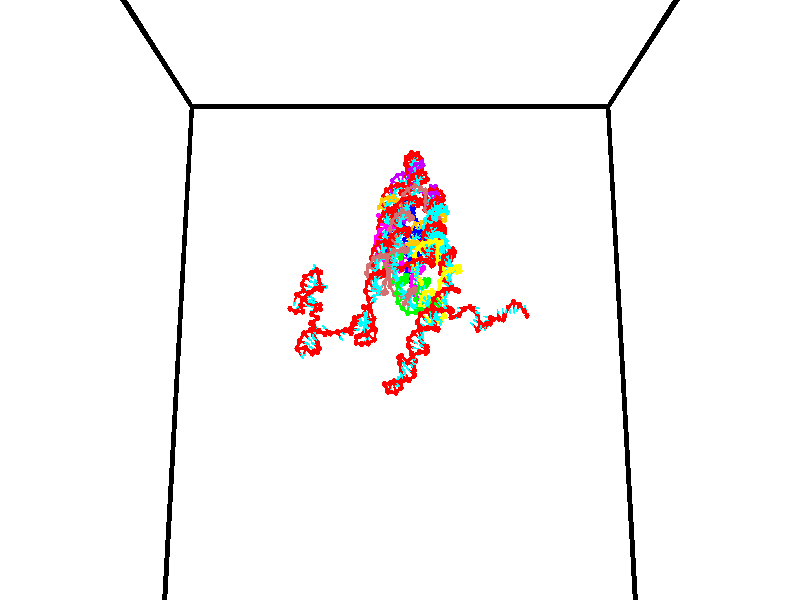 // switches for output
#declare DRAW_BASES = 1; // possible values are 0, 1; only relevant for DNA ribbons
#declare DRAW_BASES_TYPE = 3; // possible values are 1, 2, 3; only relevant for DNA ribbons
#declare DRAW_FOG = 0; // set to 1 to enable fog

#include "colors.inc"

#include "transforms.inc"
background { rgb <1, 1, 1>}

#default {
   normal{
       ripples 0.25
       frequency 0.20
       turbulence 0.2
       lambda 5
   }
	finish {
		phong 0.1
		phong_size 40.
	}
}

// original window dimensions: 1024x640


// camera settings

camera {
	sky <0, 0.179814, -0.983701>
	up <0, 0.179814, -0.983701>
	right 1.6 * <1, 0, 0>
	location <35, 94.9851, 44.8844>
	look_at <35, 29.7336, 32.9568>
	direction <0, -65.2515, -11.9276>
	angle 67.0682
}


# declare cpy_camera_pos = <35, 94.9851, 44.8844>;
# if (DRAW_FOG = 1)
fog {
	fog_type 2
	up vnormalize(cpy_camera_pos)
	color rgbt<1,1,1,0.3>
	distance 1e-5
	fog_alt 3e-3
	fog_offset 56
}
# end


// LIGHTS

# declare lum = 6;
global_settings {
	ambient_light rgb lum * <0.05, 0.05, 0.05>
	max_trace_level 15
}# declare cpy_direct_light_amount = 0.25;
light_source
{	1000 * <-1, -1.16352, -0.803886>,
	rgb lum * cpy_direct_light_amount
	parallel
}

light_source
{	1000 * <1, 1.16352, 0.803886>,
	rgb lum * cpy_direct_light_amount
	parallel
}

// strand 0

// nucleotide -1

// particle -1
sphere {
	<23.969223, 35.328110, 34.716816> 0.250000
	pigment { color rgbt <1,0,0,0> }
	no_shadow
}
cylinder {
	<24.254841, 35.054134, 34.774784>,  <24.426212, 34.889751, 34.809566>, 0.100000
	pigment { color rgbt <1,0,0,0> }
	no_shadow
}
cylinder {
	<24.254841, 35.054134, 34.774784>,  <23.969223, 35.328110, 34.716816>, 0.100000
	pigment { color rgbt <1,0,0,0> }
	no_shadow
}

// particle -1
sphere {
	<24.254841, 35.054134, 34.774784> 0.100000
	pigment { color rgbt <1,0,0,0> }
	no_shadow
}
sphere {
	0, 1
	scale<0.080000,0.200000,0.300000>
	matrix <0.686884, 0.645365, -0.334209,
		0.135385, 0.338184, 0.931291,
		0.714046, -0.684935, 0.144920,
		24.469055, 34.848656, 34.818260>
	pigment { color rgbt <0,1,1,0> }
	no_shadow
}
cylinder {
	<24.620960, 35.702221, 35.049404>,  <23.969223, 35.328110, 34.716816>, 0.130000
	pigment { color rgbt <1,0,0,0> }
	no_shadow
}

// nucleotide -1

// particle -1
sphere {
	<24.620960, 35.702221, 35.049404> 0.250000
	pigment { color rgbt <1,0,0,0> }
	no_shadow
}
cylinder {
	<24.697914, 35.380417, 34.824638>,  <24.744087, 35.187336, 34.689777>, 0.100000
	pigment { color rgbt <1,0,0,0> }
	no_shadow
}
cylinder {
	<24.697914, 35.380417, 34.824638>,  <24.620960, 35.702221, 35.049404>, 0.100000
	pigment { color rgbt <1,0,0,0> }
	no_shadow
}

// particle -1
sphere {
	<24.697914, 35.380417, 34.824638> 0.100000
	pigment { color rgbt <1,0,0,0> }
	no_shadow
}
sphere {
	0, 1
	scale<0.080000,0.200000,0.300000>
	matrix <0.702435, 0.512754, -0.493629,
		0.685254, -0.299742, 0.663763,
		0.192385, -0.804511, -0.561916,
		24.755630, 35.139065, 34.656063>
	pigment { color rgbt <0,1,1,0> }
	no_shadow
}
cylinder {
	<25.321537, 35.650963, 35.016327>,  <24.620960, 35.702221, 35.049404>, 0.130000
	pigment { color rgbt <1,0,0,0> }
	no_shadow
}

// nucleotide -1

// particle -1
sphere {
	<25.321537, 35.650963, 35.016327> 0.250000
	pigment { color rgbt <1,0,0,0> }
	no_shadow
}
cylinder {
	<25.146854, 35.503540, 34.688072>,  <25.042044, 35.415085, 34.491119>, 0.100000
	pigment { color rgbt <1,0,0,0> }
	no_shadow
}
cylinder {
	<25.146854, 35.503540, 34.688072>,  <25.321537, 35.650963, 35.016327>, 0.100000
	pigment { color rgbt <1,0,0,0> }
	no_shadow
}

// particle -1
sphere {
	<25.146854, 35.503540, 34.688072> 0.100000
	pigment { color rgbt <1,0,0,0> }
	no_shadow
}
sphere {
	0, 1
	scale<0.080000,0.200000,0.300000>
	matrix <0.614693, 0.543804, -0.571341,
		0.656841, -0.753950, -0.010932,
		-0.436707, -0.368560, -0.820640,
		25.015842, 35.392971, 34.441879>
	pigment { color rgbt <0,1,1,0> }
	no_shadow
}
cylinder {
	<25.191919, 36.171349, 34.562359>,  <25.321537, 35.650963, 35.016327>, 0.130000
	pigment { color rgbt <1,0,0,0> }
	no_shadow
}

// nucleotide -1

// particle -1
sphere {
	<25.191919, 36.171349, 34.562359> 0.250000
	pigment { color rgbt <1,0,0,0> }
	no_shadow
}
cylinder {
	<25.588717, 36.184933, 34.611015>,  <25.826796, 36.193081, 34.640209>, 0.100000
	pigment { color rgbt <1,0,0,0> }
	no_shadow
}
cylinder {
	<25.588717, 36.184933, 34.611015>,  <25.191919, 36.171349, 34.562359>, 0.100000
	pigment { color rgbt <1,0,0,0> }
	no_shadow
}

// particle -1
sphere {
	<25.588717, 36.184933, 34.611015> 0.100000
	pigment { color rgbt <1,0,0,0> }
	no_shadow
}
sphere {
	0, 1
	scale<0.080000,0.200000,0.300000>
	matrix <0.125738, -0.175425, -0.976430,
		-0.011818, 0.983907, -0.178290,
		0.991993, 0.033957, 0.121642,
		25.886314, 36.195122, 34.647507>
	pigment { color rgbt <0,1,1,0> }
	no_shadow
}
cylinder {
	<25.428169, 36.691383, 34.127750>,  <25.191919, 36.171349, 34.562359>, 0.130000
	pigment { color rgbt <1,0,0,0> }
	no_shadow
}

// nucleotide -1

// particle -1
sphere {
	<25.428169, 36.691383, 34.127750> 0.250000
	pigment { color rgbt <1,0,0,0> }
	no_shadow
}
cylinder {
	<25.732983, 36.440781, 34.193222>,  <25.915871, 36.290417, 34.232506>, 0.100000
	pigment { color rgbt <1,0,0,0> }
	no_shadow
}
cylinder {
	<25.732983, 36.440781, 34.193222>,  <25.428169, 36.691383, 34.127750>, 0.100000
	pigment { color rgbt <1,0,0,0> }
	no_shadow
}

// particle -1
sphere {
	<25.732983, 36.440781, 34.193222> 0.100000
	pigment { color rgbt <1,0,0,0> }
	no_shadow
}
sphere {
	0, 1
	scale<0.080000,0.200000,0.300000>
	matrix <0.055785, -0.188310, -0.980524,
		0.645129, 0.756324, -0.108549,
		0.762035, -0.626509, 0.163675,
		25.961594, 36.252827, 34.242325>
	pigment { color rgbt <0,1,1,0> }
	no_shadow
}
cylinder {
	<26.030388, 36.846310, 33.646656>,  <25.428169, 36.691383, 34.127750>, 0.130000
	pigment { color rgbt <1,0,0,0> }
	no_shadow
}

// nucleotide -1

// particle -1
sphere {
	<26.030388, 36.846310, 33.646656> 0.250000
	pigment { color rgbt <1,0,0,0> }
	no_shadow
}
cylinder {
	<26.039583, 36.460487, 33.751801>,  <26.045101, 36.228992, 33.814888>, 0.100000
	pigment { color rgbt <1,0,0,0> }
	no_shadow
}
cylinder {
	<26.039583, 36.460487, 33.751801>,  <26.030388, 36.846310, 33.646656>, 0.100000
	pigment { color rgbt <1,0,0,0> }
	no_shadow
}

// particle -1
sphere {
	<26.039583, 36.460487, 33.751801> 0.100000
	pigment { color rgbt <1,0,0,0> }
	no_shadow
}
sphere {
	0, 1
	scale<0.080000,0.200000,0.300000>
	matrix <0.040541, -0.261818, -0.964265,
		0.998913, 0.032823, 0.033086,
		0.022988, -0.964559, 0.262865,
		26.046480, 36.171120, 33.830662>
	pigment { color rgbt <0,1,1,0> }
	no_shadow
}
cylinder {
	<26.574207, 36.505569, 33.291698>,  <26.030388, 36.846310, 33.646656>, 0.130000
	pigment { color rgbt <1,0,0,0> }
	no_shadow
}

// nucleotide -1

// particle -1
sphere {
	<26.574207, 36.505569, 33.291698> 0.250000
	pigment { color rgbt <1,0,0,0> }
	no_shadow
}
cylinder {
	<26.369551, 36.187325, 33.421452>,  <26.246758, 35.996376, 33.499302>, 0.100000
	pigment { color rgbt <1,0,0,0> }
	no_shadow
}
cylinder {
	<26.369551, 36.187325, 33.421452>,  <26.574207, 36.505569, 33.291698>, 0.100000
	pigment { color rgbt <1,0,0,0> }
	no_shadow
}

// particle -1
sphere {
	<26.369551, 36.187325, 33.421452> 0.100000
	pigment { color rgbt <1,0,0,0> }
	no_shadow
}
sphere {
	0, 1
	scale<0.080000,0.200000,0.300000>
	matrix <0.062335, -0.410918, -0.909539,
		0.856936, -0.445136, 0.259837,
		-0.511640, -0.795613, 0.324383,
		26.216059, 35.948639, 33.518768>
	pigment { color rgbt <0,1,1,0> }
	no_shadow
}
cylinder {
	<27.001001, 36.047424, 33.210102>,  <26.574207, 36.505569, 33.291698>, 0.130000
	pigment { color rgbt <1,0,0,0> }
	no_shadow
}

// nucleotide -1

// particle -1
sphere {
	<27.001001, 36.047424, 33.210102> 0.250000
	pigment { color rgbt <1,0,0,0> }
	no_shadow
}
cylinder {
	<26.636780, 35.883171, 33.229179>,  <26.418247, 35.784618, 33.240627>, 0.100000
	pigment { color rgbt <1,0,0,0> }
	no_shadow
}
cylinder {
	<26.636780, 35.883171, 33.229179>,  <27.001001, 36.047424, 33.210102>, 0.100000
	pigment { color rgbt <1,0,0,0> }
	no_shadow
}

// particle -1
sphere {
	<26.636780, 35.883171, 33.229179> 0.100000
	pigment { color rgbt <1,0,0,0> }
	no_shadow
}
sphere {
	0, 1
	scale<0.080000,0.200000,0.300000>
	matrix <0.181112, -0.499975, -0.846891,
		0.371606, -0.762501, 0.529624,
		-0.910553, -0.410631, 0.047695,
		26.363613, 35.759983, 33.243488>
	pigment { color rgbt <0,1,1,0> }
	no_shadow
}
cylinder {
	<27.090244, 35.402794, 33.129986>,  <27.001001, 36.047424, 33.210102>, 0.130000
	pigment { color rgbt <1,0,0,0> }
	no_shadow
}

// nucleotide -1

// particle -1
sphere {
	<27.090244, 35.402794, 33.129986> 0.250000
	pigment { color rgbt <1,0,0,0> }
	no_shadow
}
cylinder {
	<26.698917, 35.412762, 33.047741>,  <26.464121, 35.418743, 32.998394>, 0.100000
	pigment { color rgbt <1,0,0,0> }
	no_shadow
}
cylinder {
	<26.698917, 35.412762, 33.047741>,  <27.090244, 35.402794, 33.129986>, 0.100000
	pigment { color rgbt <1,0,0,0> }
	no_shadow
}

// particle -1
sphere {
	<26.698917, 35.412762, 33.047741> 0.100000
	pigment { color rgbt <1,0,0,0> }
	no_shadow
}
sphere {
	0, 1
	scale<0.080000,0.200000,0.300000>
	matrix <0.180919, -0.380410, -0.906949,
		-0.100818, -0.924482, 0.367653,
		-0.978317, 0.024921, -0.205609,
		26.405422, 35.420238, 32.986057>
	pigment { color rgbt <0,1,1,0> }
	no_shadow
}
cylinder {
	<26.944984, 34.793957, 32.978786>,  <27.090244, 35.402794, 33.129986>, 0.130000
	pigment { color rgbt <1,0,0,0> }
	no_shadow
}

// nucleotide -1

// particle -1
sphere {
	<26.944984, 34.793957, 32.978786> 0.250000
	pigment { color rgbt <1,0,0,0> }
	no_shadow
}
cylinder {
	<26.669006, 35.029942, 32.811016>,  <26.503420, 35.171532, 32.710354>, 0.100000
	pigment { color rgbt <1,0,0,0> }
	no_shadow
}
cylinder {
	<26.669006, 35.029942, 32.811016>,  <26.944984, 34.793957, 32.978786>, 0.100000
	pigment { color rgbt <1,0,0,0> }
	no_shadow
}

// particle -1
sphere {
	<26.669006, 35.029942, 32.811016> 0.100000
	pigment { color rgbt <1,0,0,0> }
	no_shadow
}
sphere {
	0, 1
	scale<0.080000,0.200000,0.300000>
	matrix <0.158997, -0.441758, -0.882933,
		-0.706184, -0.675862, 0.210986,
		-0.689945, 0.589966, -0.419422,
		26.462023, 35.206932, 32.685188>
	pigment { color rgbt <0,1,1,0> }
	no_shadow
}
cylinder {
	<26.457434, 34.423916, 32.639229>,  <26.944984, 34.793957, 32.978786>, 0.130000
	pigment { color rgbt <1,0,0,0> }
	no_shadow
}

// nucleotide -1

// particle -1
sphere {
	<26.457434, 34.423916, 32.639229> 0.250000
	pigment { color rgbt <1,0,0,0> }
	no_shadow
}
cylinder {
	<26.443129, 34.781883, 32.461311>,  <26.434546, 34.996666, 32.354561>, 0.100000
	pigment { color rgbt <1,0,0,0> }
	no_shadow
}
cylinder {
	<26.443129, 34.781883, 32.461311>,  <26.457434, 34.423916, 32.639229>, 0.100000
	pigment { color rgbt <1,0,0,0> }
	no_shadow
}

// particle -1
sphere {
	<26.443129, 34.781883, 32.461311> 0.100000
	pigment { color rgbt <1,0,0,0> }
	no_shadow
}
sphere {
	0, 1
	scale<0.080000,0.200000,0.300000>
	matrix <0.015891, -0.444509, -0.895633,
		-0.999234, -0.039097, 0.001675,
		-0.035761, 0.894921, -0.444790,
		26.432400, 35.050358, 32.327873>
	pigment { color rgbt <0,1,1,0> }
	no_shadow
}
cylinder {
	<26.801662, 33.839653, 32.686146>,  <26.457434, 34.423916, 32.639229>, 0.130000
	pigment { color rgbt <1,0,0,0> }
	no_shadow
}

// nucleotide -1

// particle -1
sphere {
	<26.801662, 33.839653, 32.686146> 0.250000
	pigment { color rgbt <1,0,0,0> }
	no_shadow
}
cylinder {
	<27.060558, 33.564095, 32.555603>,  <27.215897, 33.398762, 32.477276>, 0.100000
	pigment { color rgbt <1,0,0,0> }
	no_shadow
}
cylinder {
	<27.060558, 33.564095, 32.555603>,  <26.801662, 33.839653, 32.686146>, 0.100000
	pigment { color rgbt <1,0,0,0> }
	no_shadow
}

// particle -1
sphere {
	<27.060558, 33.564095, 32.555603> 0.100000
	pigment { color rgbt <1,0,0,0> }
	no_shadow
}
sphere {
	0, 1
	scale<0.080000,0.200000,0.300000>
	matrix <-0.756906, -0.631570, -0.167965,
		-0.090407, 0.355735, -0.930204,
		0.647240, -0.688892, -0.326356,
		27.254730, 33.357426, 32.457695>
	pigment { color rgbt <0,1,1,0> }
	no_shadow
}
cylinder {
	<26.608757, 33.784554, 31.980614>,  <26.801662, 33.839653, 32.686146>, 0.130000
	pigment { color rgbt <1,0,0,0> }
	no_shadow
}

// nucleotide -1

// particle -1
sphere {
	<26.608757, 33.784554, 31.980614> 0.250000
	pigment { color rgbt <1,0,0,0> }
	no_shadow
}
cylinder {
	<26.755806, 33.452911, 32.149109>,  <26.844036, 33.253925, 32.250206>, 0.100000
	pigment { color rgbt <1,0,0,0> }
	no_shadow
}
cylinder {
	<26.755806, 33.452911, 32.149109>,  <26.608757, 33.784554, 31.980614>, 0.100000
	pigment { color rgbt <1,0,0,0> }
	no_shadow
}

// particle -1
sphere {
	<26.755806, 33.452911, 32.149109> 0.100000
	pigment { color rgbt <1,0,0,0> }
	no_shadow
}
sphere {
	0, 1
	scale<0.080000,0.200000,0.300000>
	matrix <-0.693931, -0.546112, -0.469278,
		0.619122, -0.119791, -0.776105,
		0.367625, -0.829103, 0.421236,
		26.866093, 33.204182, 32.275478>
	pigment { color rgbt <0,1,1,0> }
	no_shadow
}
cylinder {
	<26.576452, 34.318844, 31.390842>,  <26.608757, 33.784554, 31.980614>, 0.130000
	pigment { color rgbt <1,0,0,0> }
	no_shadow
}

// nucleotide -1

// particle -1
sphere {
	<26.576452, 34.318844, 31.390842> 0.250000
	pigment { color rgbt <1,0,0,0> }
	no_shadow
}
cylinder {
	<26.404779, 34.587566, 31.149355>,  <26.301777, 34.748802, 31.004461>, 0.100000
	pigment { color rgbt <1,0,0,0> }
	no_shadow
}
cylinder {
	<26.404779, 34.587566, 31.149355>,  <26.576452, 34.318844, 31.390842>, 0.100000
	pigment { color rgbt <1,0,0,0> }
	no_shadow
}

// particle -1
sphere {
	<26.404779, 34.587566, 31.149355> 0.100000
	pigment { color rgbt <1,0,0,0> }
	no_shadow
}
sphere {
	0, 1
	scale<0.080000,0.200000,0.300000>
	matrix <-0.371238, 0.478135, 0.795971,
		0.823399, 0.565739, 0.044195,
		-0.429180, 0.671809, -0.603720,
		26.276026, 34.789108, 30.968239>
	pigment { color rgbt <0,1,1,0> }
	no_shadow
}
cylinder {
	<26.934746, 34.922997, 31.519741>,  <26.576452, 34.318844, 31.390842>, 0.130000
	pigment { color rgbt <1,0,0,0> }
	no_shadow
}

// nucleotide -1

// particle -1
sphere {
	<26.934746, 34.922997, 31.519741> 0.250000
	pigment { color rgbt <1,0,0,0> }
	no_shadow
}
cylinder {
	<26.552452, 34.952232, 31.405737>,  <26.323076, 34.969776, 31.337334>, 0.100000
	pigment { color rgbt <1,0,0,0> }
	no_shadow
}
cylinder {
	<26.552452, 34.952232, 31.405737>,  <26.934746, 34.922997, 31.519741>, 0.100000
	pigment { color rgbt <1,0,0,0> }
	no_shadow
}

// particle -1
sphere {
	<26.552452, 34.952232, 31.405737> 0.100000
	pigment { color rgbt <1,0,0,0> }
	no_shadow
}
sphere {
	0, 1
	scale<0.080000,0.200000,0.300000>
	matrix <-0.227651, 0.429990, 0.873661,
		0.186410, 0.899870, -0.394317,
		-0.955733, 0.073093, -0.285010,
		26.265732, 34.974159, 31.320234>
	pigment { color rgbt <0,1,1,0> }
	no_shadow
}
cylinder {
	<26.609859, 35.677139, 31.493586>,  <26.934746, 34.922997, 31.519741>, 0.130000
	pigment { color rgbt <1,0,0,0> }
	no_shadow
}

// nucleotide -1

// particle -1
sphere {
	<26.609859, 35.677139, 31.493586> 0.250000
	pigment { color rgbt <1,0,0,0> }
	no_shadow
}
cylinder {
	<26.333593, 35.409462, 31.603249>,  <26.167833, 35.248856, 31.669046>, 0.100000
	pigment { color rgbt <1,0,0,0> }
	no_shadow
}
cylinder {
	<26.333593, 35.409462, 31.603249>,  <26.609859, 35.677139, 31.493586>, 0.100000
	pigment { color rgbt <1,0,0,0> }
	no_shadow
}

// particle -1
sphere {
	<26.333593, 35.409462, 31.603249> 0.100000
	pigment { color rgbt <1,0,0,0> }
	no_shadow
}
sphere {
	0, 1
	scale<0.080000,0.200000,0.300000>
	matrix <-0.273739, 0.592810, 0.757392,
		-0.669365, 0.448056, -0.592617,
		-0.690664, -0.669195, 0.274156,
		26.126394, 35.208702, 31.685495>
	pigment { color rgbt <0,1,1,0> }
	no_shadow
}
cylinder {
	<26.171980, 36.129230, 31.841759>,  <26.609859, 35.677139, 31.493586>, 0.130000
	pigment { color rgbt <1,0,0,0> }
	no_shadow
}

// nucleotide -1

// particle -1
sphere {
	<26.171980, 36.129230, 31.841759> 0.250000
	pigment { color rgbt <1,0,0,0> }
	no_shadow
}
cylinder {
	<26.134834, 35.749207, 31.960926>,  <26.112547, 35.521191, 32.032425>, 0.100000
	pigment { color rgbt <1,0,0,0> }
	no_shadow
}
cylinder {
	<26.134834, 35.749207, 31.960926>,  <26.171980, 36.129230, 31.841759>, 0.100000
	pigment { color rgbt <1,0,0,0> }
	no_shadow
}

// particle -1
sphere {
	<26.134834, 35.749207, 31.960926> 0.100000
	pigment { color rgbt <1,0,0,0> }
	no_shadow
}
sphere {
	0, 1
	scale<0.080000,0.200000,0.300000>
	matrix <-0.150132, 0.309149, 0.939088,
		-0.984295, 0.042482, -0.171345,
		-0.092866, -0.950064, 0.297916,
		26.106974, 35.464188, 32.050301>
	pigment { color rgbt <0,1,1,0> }
	no_shadow
}
cylinder {
	<25.456764, 35.864872, 32.116192>,  <26.171980, 36.129230, 31.841759>, 0.130000
	pigment { color rgbt <1,0,0,0> }
	no_shadow
}

// nucleotide -1

// particle -1
sphere {
	<25.456764, 35.864872, 32.116192> 0.250000
	pigment { color rgbt <1,0,0,0> }
	no_shadow
}
cylinder {
	<25.767694, 35.681618, 32.288647>,  <25.954252, 35.571667, 32.392120>, 0.100000
	pigment { color rgbt <1,0,0,0> }
	no_shadow
}
cylinder {
	<25.767694, 35.681618, 32.288647>,  <25.456764, 35.864872, 32.116192>, 0.100000
	pigment { color rgbt <1,0,0,0> }
	no_shadow
}

// particle -1
sphere {
	<25.767694, 35.681618, 32.288647> 0.100000
	pigment { color rgbt <1,0,0,0> }
	no_shadow
}
sphere {
	0, 1
	scale<0.080000,0.200000,0.300000>
	matrix <-0.276458, 0.366845, 0.888254,
		-0.565099, -0.809654, 0.158503,
		0.777325, -0.458132, 0.431139,
		26.000893, 35.544178, 32.417988>
	pigment { color rgbt <0,1,1,0> }
	no_shadow
}
cylinder {
	<25.193914, 35.725807, 32.726952>,  <25.456764, 35.864872, 32.116192>, 0.130000
	pigment { color rgbt <1,0,0,0> }
	no_shadow
}

// nucleotide -1

// particle -1
sphere {
	<25.193914, 35.725807, 32.726952> 0.250000
	pigment { color rgbt <1,0,0,0> }
	no_shadow
}
cylinder {
	<25.572828, 35.623848, 32.804592>,  <25.800177, 35.562672, 32.851177>, 0.100000
	pigment { color rgbt <1,0,0,0> }
	no_shadow
}
cylinder {
	<25.572828, 35.623848, 32.804592>,  <25.193914, 35.725807, 32.726952>, 0.100000
	pigment { color rgbt <1,0,0,0> }
	no_shadow
}

// particle -1
sphere {
	<25.572828, 35.623848, 32.804592> 0.100000
	pigment { color rgbt <1,0,0,0> }
	no_shadow
}
sphere {
	0, 1
	scale<0.080000,0.200000,0.300000>
	matrix <-0.139332, 0.217794, 0.965998,
		-0.288509, -0.942120, 0.170797,
		0.947285, -0.254902, 0.194103,
		25.857014, 35.547379, 32.862823>
	pigment { color rgbt <0,1,1,0> }
	no_shadow
}
cylinder {
	<25.248232, 35.128613, 33.153381>,  <25.193914, 35.725807, 32.726952>, 0.130000
	pigment { color rgbt <1,0,0,0> }
	no_shadow
}

// nucleotide -1

// particle -1
sphere {
	<25.248232, 35.128613, 33.153381> 0.250000
	pigment { color rgbt <1,0,0,0> }
	no_shadow
}
cylinder {
	<25.575068, 35.351654, 33.211952>,  <25.771170, 35.485481, 33.247093>, 0.100000
	pigment { color rgbt <1,0,0,0> }
	no_shadow
}
cylinder {
	<25.575068, 35.351654, 33.211952>,  <25.248232, 35.128613, 33.153381>, 0.100000
	pigment { color rgbt <1,0,0,0> }
	no_shadow
}

// particle -1
sphere {
	<25.575068, 35.351654, 33.211952> 0.100000
	pigment { color rgbt <1,0,0,0> }
	no_shadow
}
sphere {
	0, 1
	scale<0.080000,0.200000,0.300000>
	matrix <-0.255961, 0.123292, 0.958792,
		0.516575, -0.820898, 0.243467,
		0.817089, 0.557606, 0.146428,
		25.820194, 35.518936, 33.255882>
	pigment { color rgbt <0,1,1,0> }
	no_shadow
}
cylinder {
	<24.584393, 35.289440, 33.503159>,  <25.248232, 35.128613, 33.153381>, 0.130000
	pigment { color rgbt <1,0,0,0> }
	no_shadow
}

// nucleotide -1

// particle -1
sphere {
	<24.584393, 35.289440, 33.503159> 0.250000
	pigment { color rgbt <1,0,0,0> }
	no_shadow
}
cylinder {
	<24.474554, 35.267593, 33.887161>,  <24.408651, 35.254486, 34.117561>, 0.100000
	pigment { color rgbt <1,0,0,0> }
	no_shadow
}
cylinder {
	<24.474554, 35.267593, 33.887161>,  <24.584393, 35.289440, 33.503159>, 0.100000
	pigment { color rgbt <1,0,0,0> }
	no_shadow
}

// particle -1
sphere {
	<24.474554, 35.267593, 33.887161> 0.100000
	pigment { color rgbt <1,0,0,0> }
	no_shadow
}
sphere {
	0, 1
	scale<0.080000,0.200000,0.300000>
	matrix <0.531412, -0.840683, 0.104178,
		0.801372, 0.538767, 0.259871,
		-0.274597, -0.054613, 0.960007,
		24.392176, 35.251209, 34.175163>
	pigment { color rgbt <0,1,1,0> }
	no_shadow
}
cylinder {
	<25.272358, 35.119267, 33.893543>,  <24.584393, 35.289440, 33.503159>, 0.130000
	pigment { color rgbt <1,0,0,0> }
	no_shadow
}

// nucleotide -1

// particle -1
sphere {
	<25.272358, 35.119267, 33.893543> 0.250000
	pigment { color rgbt <1,0,0,0> }
	no_shadow
}
cylinder {
	<25.554417, 35.380135, 33.782230>,  <25.723652, 35.536655, 33.715443>, 0.100000
	pigment { color rgbt <1,0,0,0> }
	no_shadow
}
cylinder {
	<25.554417, 35.380135, 33.782230>,  <25.272358, 35.119267, 33.893543>, 0.100000
	pigment { color rgbt <1,0,0,0> }
	no_shadow
}

// particle -1
sphere {
	<25.554417, 35.380135, 33.782230> 0.100000
	pigment { color rgbt <1,0,0,0> }
	no_shadow
}
sphere {
	0, 1
	scale<0.080000,0.200000,0.300000>
	matrix <0.194446, 0.199559, 0.960399,
		0.681877, -0.731334, 0.013907,
		0.705149, 0.652170, -0.278279,
		25.765961, 35.575787, 33.698746>
	pigment { color rgbt <0,1,1,0> }
	no_shadow
}
cylinder {
	<25.815321, 34.925991, 34.288769>,  <25.272358, 35.119267, 33.893543>, 0.130000
	pigment { color rgbt <1,0,0,0> }
	no_shadow
}

// nucleotide -1

// particle -1
sphere {
	<25.815321, 34.925991, 34.288769> 0.250000
	pigment { color rgbt <1,0,0,0> }
	no_shadow
}
cylinder {
	<25.900089, 35.301025, 34.178482>,  <25.950951, 35.526047, 34.112309>, 0.100000
	pigment { color rgbt <1,0,0,0> }
	no_shadow
}
cylinder {
	<25.900089, 35.301025, 34.178482>,  <25.815321, 34.925991, 34.288769>, 0.100000
	pigment { color rgbt <1,0,0,0> }
	no_shadow
}

// particle -1
sphere {
	<25.900089, 35.301025, 34.178482> 0.100000
	pigment { color rgbt <1,0,0,0> }
	no_shadow
}
sphere {
	0, 1
	scale<0.080000,0.200000,0.300000>
	matrix <0.430390, 0.163760, 0.887664,
		0.877413, -0.306781, -0.368824,
		0.211920, 0.937586, -0.275721,
		25.963665, 35.582302, 34.095764>
	pigment { color rgbt <0,1,1,0> }
	no_shadow
}
cylinder {
	<26.491127, 35.137909, 34.290020>,  <25.815321, 34.925991, 34.288769>, 0.130000
	pigment { color rgbt <1,0,0,0> }
	no_shadow
}

// nucleotide -1

// particle -1
sphere {
	<26.491127, 35.137909, 34.290020> 0.250000
	pigment { color rgbt <1,0,0,0> }
	no_shadow
}
cylinder {
	<26.402040, 35.486889, 34.116020>,  <26.348589, 35.696278, 34.011620>, 0.100000
	pigment { color rgbt <1,0,0,0> }
	no_shadow
}
cylinder {
	<26.402040, 35.486889, 34.116020>,  <26.491127, 35.137909, 34.290020>, 0.100000
	pigment { color rgbt <1,0,0,0> }
	no_shadow
}

// particle -1
sphere {
	<26.402040, 35.486889, 34.116020> 0.100000
	pigment { color rgbt <1,0,0,0> }
	no_shadow
}
sphere {
	0, 1
	scale<0.080000,0.200000,0.300000>
	matrix <-0.003233, 0.445546, 0.895253,
		0.974878, 0.200794, -0.096410,
		-0.222717, 0.872451, -0.435002,
		26.335226, 35.748623, 33.985519>
	pigment { color rgbt <0,1,1,0> }
	no_shadow
}
cylinder {
	<27.018150, 35.535957, 34.434830>,  <26.491127, 35.137909, 34.290020>, 0.130000
	pigment { color rgbt <1,0,0,0> }
	no_shadow
}

// nucleotide -1

// particle -1
sphere {
	<27.018150, 35.535957, 34.434830> 0.250000
	pigment { color rgbt <1,0,0,0> }
	no_shadow
}
cylinder {
	<26.702110, 35.773167, 34.372776>,  <26.512487, 35.915493, 34.335545>, 0.100000
	pigment { color rgbt <1,0,0,0> }
	no_shadow
}
cylinder {
	<26.702110, 35.773167, 34.372776>,  <27.018150, 35.535957, 34.434830>, 0.100000
	pigment { color rgbt <1,0,0,0> }
	no_shadow
}

// particle -1
sphere {
	<26.702110, 35.773167, 34.372776> 0.100000
	pigment { color rgbt <1,0,0,0> }
	no_shadow
}
sphere {
	0, 1
	scale<0.080000,0.200000,0.300000>
	matrix <0.048254, 0.312471, 0.948701,
		0.611077, 0.742082, -0.275498,
		-0.790099, 0.593023, -0.155135,
		26.465080, 35.951073, 34.326237>
	pigment { color rgbt <0,1,1,0> }
	no_shadow
}
cylinder {
	<27.127682, 36.112606, 34.899403>,  <27.018150, 35.535957, 34.434830>, 0.130000
	pigment { color rgbt <1,0,0,0> }
	no_shadow
}

// nucleotide -1

// particle -1
sphere {
	<27.127682, 36.112606, 34.899403> 0.250000
	pigment { color rgbt <1,0,0,0> }
	no_shadow
}
cylinder {
	<26.737782, 36.141068, 34.814743>,  <26.503841, 36.158146, 34.763947>, 0.100000
	pigment { color rgbt <1,0,0,0> }
	no_shadow
}
cylinder {
	<26.737782, 36.141068, 34.814743>,  <27.127682, 36.112606, 34.899403>, 0.100000
	pigment { color rgbt <1,0,0,0> }
	no_shadow
}

// particle -1
sphere {
	<26.737782, 36.141068, 34.814743> 0.100000
	pigment { color rgbt <1,0,0,0> }
	no_shadow
}
sphere {
	0, 1
	scale<0.080000,0.200000,0.300000>
	matrix <-0.199436, 0.148864, 0.968537,
		0.100424, 0.986294, -0.130914,
		-0.974751, 0.071155, -0.211652,
		26.445356, 36.162415, 34.751247>
	pigment { color rgbt <0,1,1,0> }
	no_shadow
}
cylinder {
	<26.817650, 36.725201, 35.022541>,  <27.127682, 36.112606, 34.899403>, 0.130000
	pigment { color rgbt <1,0,0,0> }
	no_shadow
}

// nucleotide -1

// particle -1
sphere {
	<26.817650, 36.725201, 35.022541> 0.250000
	pigment { color rgbt <1,0,0,0> }
	no_shadow
}
cylinder {
	<26.549490, 36.430370, 35.056690>,  <26.388594, 36.253471, 35.077179>, 0.100000
	pigment { color rgbt <1,0,0,0> }
	no_shadow
}
cylinder {
	<26.549490, 36.430370, 35.056690>,  <26.817650, 36.725201, 35.022541>, 0.100000
	pigment { color rgbt <1,0,0,0> }
	no_shadow
}

// particle -1
sphere {
	<26.549490, 36.430370, 35.056690> 0.100000
	pigment { color rgbt <1,0,0,0> }
	no_shadow
}
sphere {
	0, 1
	scale<0.080000,0.200000,0.300000>
	matrix <-0.137471, 0.236449, 0.961870,
		-0.729154, 0.633101, -0.259841,
		-0.670400, -0.737072, 0.085375,
		26.348370, 36.209248, 35.082302>
	pigment { color rgbt <0,1,1,0> }
	no_shadow
}
cylinder {
	<26.418591, 36.969711, 35.433388>,  <26.817650, 36.725201, 35.022541>, 0.130000
	pigment { color rgbt <1,0,0,0> }
	no_shadow
}

// nucleotide -1

// particle -1
sphere {
	<26.418591, 36.969711, 35.433388> 0.250000
	pigment { color rgbt <1,0,0,0> }
	no_shadow
}
cylinder {
	<26.314653, 36.583450, 35.434052>,  <26.252291, 36.351696, 35.434448>, 0.100000
	pigment { color rgbt <1,0,0,0> }
	no_shadow
}
cylinder {
	<26.314653, 36.583450, 35.434052>,  <26.418591, 36.969711, 35.433388>, 0.100000
	pigment { color rgbt <1,0,0,0> }
	no_shadow
}

// particle -1
sphere {
	<26.314653, 36.583450, 35.434052> 0.100000
	pigment { color rgbt <1,0,0,0> }
	no_shadow
}
sphere {
	0, 1
	scale<0.080000,0.200000,0.300000>
	matrix <-0.123054, 0.034814, 0.991789,
		-0.957778, 0.257506, -0.127874,
		-0.259843, -0.965649, 0.001657,
		26.236700, 36.293755, 35.434547>
	pigment { color rgbt <0,1,1,0> }
	no_shadow
}
cylinder {
	<26.984327, 37.037811, 35.791378>,  <26.418591, 36.969711, 35.433388>, 0.130000
	pigment { color rgbt <1,0,0,0> }
	no_shadow
}

// nucleotide -1

// particle -1
sphere {
	<26.984327, 37.037811, 35.791378> 0.250000
	pigment { color rgbt <1,0,0,0> }
	no_shadow
}
cylinder {
	<26.729406, 36.808037, 35.996849>,  <26.576454, 36.670170, 36.120132>, 0.100000
	pigment { color rgbt <1,0,0,0> }
	no_shadow
}
cylinder {
	<26.729406, 36.808037, 35.996849>,  <26.984327, 37.037811, 35.791378>, 0.100000
	pigment { color rgbt <1,0,0,0> }
	no_shadow
}

// particle -1
sphere {
	<26.729406, 36.808037, 35.996849> 0.100000
	pigment { color rgbt <1,0,0,0> }
	no_shadow
}
sphere {
	0, 1
	scale<0.080000,0.200000,0.300000>
	matrix <0.178344, 0.538540, 0.823510,
		-0.749693, 0.616436, -0.240765,
		-0.637302, -0.574440, 0.513677,
		26.538216, 36.635704, 36.150951>
	pigment { color rgbt <0,1,1,0> }
	no_shadow
}
cylinder {
	<26.409466, 37.486458, 36.259872>,  <26.984327, 37.037811, 35.791378>, 0.130000
	pigment { color rgbt <1,0,0,0> }
	no_shadow
}

// nucleotide -1

// particle -1
sphere {
	<26.409466, 37.486458, 36.259872> 0.250000
	pigment { color rgbt <1,0,0,0> }
	no_shadow
}
cylinder {
	<26.561373, 37.129185, 36.356201>,  <26.652517, 36.914822, 36.413998>, 0.100000
	pigment { color rgbt <1,0,0,0> }
	no_shadow
}
cylinder {
	<26.561373, 37.129185, 36.356201>,  <26.409466, 37.486458, 36.259872>, 0.100000
	pigment { color rgbt <1,0,0,0> }
	no_shadow
}

// particle -1
sphere {
	<26.561373, 37.129185, 36.356201> 0.100000
	pigment { color rgbt <1,0,0,0> }
	no_shadow
}
sphere {
	0, 1
	scale<0.080000,0.200000,0.300000>
	matrix <0.408695, 0.395536, 0.822509,
		-0.829907, -0.213939, 0.515252,
		0.379767, -0.893186, 0.240822,
		26.675303, 36.861229, 36.428448>
	pigment { color rgbt <0,1,1,0> }
	no_shadow
}
cylinder {
	<26.758068, 38.081547, 36.601894>,  <26.409466, 37.486458, 36.259872>, 0.130000
	pigment { color rgbt <1,0,0,0> }
	no_shadow
}

// nucleotide -1

// particle -1
sphere {
	<26.758068, 38.081547, 36.601894> 0.250000
	pigment { color rgbt <1,0,0,0> }
	no_shadow
}
cylinder {
	<27.054022, 38.267040, 36.796841>,  <27.231594, 38.378338, 36.913807>, 0.100000
	pigment { color rgbt <1,0,0,0> }
	no_shadow
}
cylinder {
	<27.054022, 38.267040, 36.796841>,  <26.758068, 38.081547, 36.601894>, 0.100000
	pigment { color rgbt <1,0,0,0> }
	no_shadow
}

// particle -1
sphere {
	<27.054022, 38.267040, 36.796841> 0.100000
	pigment { color rgbt <1,0,0,0> }
	no_shadow
}
sphere {
	0, 1
	scale<0.080000,0.200000,0.300000>
	matrix <-0.550306, 0.000505, 0.834963,
		0.386956, -0.885973, 0.255571,
		0.739883, 0.463736, 0.487361,
		27.275988, 38.406162, 36.943050>
	pigment { color rgbt <0,1,1,0> }
	no_shadow
}
cylinder {
	<26.752371, 37.775208, 37.252800>,  <26.758068, 38.081547, 36.601894>, 0.130000
	pigment { color rgbt <1,0,0,0> }
	no_shadow
}

// nucleotide -1

// particle -1
sphere {
	<26.752371, 37.775208, 37.252800> 0.250000
	pigment { color rgbt <1,0,0,0> }
	no_shadow
}
cylinder {
	<26.897659, 38.147778, 37.243679>,  <26.984833, 38.371319, 37.238209>, 0.100000
	pigment { color rgbt <1,0,0,0> }
	no_shadow
}
cylinder {
	<26.897659, 38.147778, 37.243679>,  <26.752371, 37.775208, 37.252800>, 0.100000
	pigment { color rgbt <1,0,0,0> }
	no_shadow
}

// particle -1
sphere {
	<26.897659, 38.147778, 37.243679> 0.100000
	pigment { color rgbt <1,0,0,0> }
	no_shadow
}
sphere {
	0, 1
	scale<0.080000,0.200000,0.300000>
	matrix <-0.529403, 0.226463, 0.817586,
		0.766682, -0.284895, 0.575355,
		0.363222, 0.931424, -0.022801,
		27.006626, 38.427204, 37.236839>
	pigment { color rgbt <0,1,1,0> }
	no_shadow
}
cylinder {
	<27.174471, 37.894333, 37.925343>,  <26.752371, 37.775208, 37.252800>, 0.130000
	pigment { color rgbt <1,0,0,0> }
	no_shadow
}

// nucleotide -1

// particle -1
sphere {
	<27.174471, 37.894333, 37.925343> 0.250000
	pigment { color rgbt <1,0,0,0> }
	no_shadow
}
cylinder {
	<27.048023, 38.245838, 37.782322>,  <26.972155, 38.456741, 37.696510>, 0.100000
	pigment { color rgbt <1,0,0,0> }
	no_shadow
}
cylinder {
	<27.048023, 38.245838, 37.782322>,  <27.174471, 37.894333, 37.925343>, 0.100000
	pigment { color rgbt <1,0,0,0> }
	no_shadow
}

// particle -1
sphere {
	<27.048023, 38.245838, 37.782322> 0.100000
	pigment { color rgbt <1,0,0,0> }
	no_shadow
}
sphere {
	0, 1
	scale<0.080000,0.200000,0.300000>
	matrix <-0.203357, 0.305356, 0.930271,
		0.926669, 0.366787, 0.082174,
		-0.316119, 0.878763, -0.357552,
		26.953188, 38.509468, 37.675056>
	pigment { color rgbt <0,1,1,0> }
	no_shadow
}
cylinder {
	<27.369802, 38.359798, 38.418747>,  <27.174471, 37.894333, 37.925343>, 0.130000
	pigment { color rgbt <1,0,0,0> }
	no_shadow
}

// nucleotide -1

// particle -1
sphere {
	<27.369802, 38.359798, 38.418747> 0.250000
	pigment { color rgbt <1,0,0,0> }
	no_shadow
}
cylinder {
	<27.109224, 38.593727, 38.225418>,  <26.952877, 38.734085, 38.109421>, 0.100000
	pigment { color rgbt <1,0,0,0> }
	no_shadow
}
cylinder {
	<27.109224, 38.593727, 38.225418>,  <27.369802, 38.359798, 38.418747>, 0.100000
	pigment { color rgbt <1,0,0,0> }
	no_shadow
}

// particle -1
sphere {
	<27.109224, 38.593727, 38.225418> 0.100000
	pigment { color rgbt <1,0,0,0> }
	no_shadow
}
sphere {
	0, 1
	scale<0.080000,0.200000,0.300000>
	matrix <-0.298289, 0.388315, 0.871915,
		0.697599, 0.712173, -0.078518,
		-0.651444, 0.584826, -0.483322,
		26.913792, 38.769176, 38.080421>
	pigment { color rgbt <0,1,1,0> }
	no_shadow
}
cylinder {
	<27.351440, 39.093380, 38.765320>,  <27.369802, 38.359798, 38.418747>, 0.130000
	pigment { color rgbt <1,0,0,0> }
	no_shadow
}

// nucleotide -1

// particle -1
sphere {
	<27.351440, 39.093380, 38.765320> 0.250000
	pigment { color rgbt <1,0,0,0> }
	no_shadow
}
cylinder {
	<27.005486, 39.060192, 38.567295>,  <26.797913, 39.040279, 38.448479>, 0.100000
	pigment { color rgbt <1,0,0,0> }
	no_shadow
}
cylinder {
	<27.005486, 39.060192, 38.567295>,  <27.351440, 39.093380, 38.765320>, 0.100000
	pigment { color rgbt <1,0,0,0> }
	no_shadow
}

// particle -1
sphere {
	<27.005486, 39.060192, 38.567295> 0.100000
	pigment { color rgbt <1,0,0,0> }
	no_shadow
}
sphere {
	0, 1
	scale<0.080000,0.200000,0.300000>
	matrix <-0.498916, 0.250703, 0.829597,
		0.055280, 0.964502, -0.258225,
		-0.864886, -0.082972, -0.495064,
		26.746019, 39.035301, 38.418777>
	pigment { color rgbt <0,1,1,0> }
	no_shadow
}
cylinder {
	<26.920584, 39.603668, 38.919220>,  <27.351440, 39.093380, 38.765320>, 0.130000
	pigment { color rgbt <1,0,0,0> }
	no_shadow
}

// nucleotide -1

// particle -1
sphere {
	<26.920584, 39.603668, 38.919220> 0.250000
	pigment { color rgbt <1,0,0,0> }
	no_shadow
}
cylinder {
	<26.655731, 39.335007, 38.786278>,  <26.496820, 39.173809, 38.706512>, 0.100000
	pigment { color rgbt <1,0,0,0> }
	no_shadow
}
cylinder {
	<26.655731, 39.335007, 38.786278>,  <26.920584, 39.603668, 38.919220>, 0.100000
	pigment { color rgbt <1,0,0,0> }
	no_shadow
}

// particle -1
sphere {
	<26.655731, 39.335007, 38.786278> 0.100000
	pigment { color rgbt <1,0,0,0> }
	no_shadow
}
sphere {
	0, 1
	scale<0.080000,0.200000,0.300000>
	matrix <-0.658560, 0.309882, 0.685763,
		-0.357607, 0.672940, -0.647509,
		-0.662130, -0.671658, -0.332356,
		26.457092, 39.133511, 38.686569>
	pigment { color rgbt <0,1,1,0> }
	no_shadow
}
cylinder {
	<26.310694, 39.795891, 38.535767>,  <26.920584, 39.603668, 38.919220>, 0.130000
	pigment { color rgbt <1,0,0,0> }
	no_shadow
}

// nucleotide -1

// particle -1
sphere {
	<26.310694, 39.795891, 38.535767> 0.250000
	pigment { color rgbt <1,0,0,0> }
	no_shadow
}
cylinder {
	<26.205996, 39.469738, 38.742313>,  <26.143177, 39.274044, 38.866241>, 0.100000
	pigment { color rgbt <1,0,0,0> }
	no_shadow
}
cylinder {
	<26.205996, 39.469738, 38.742313>,  <26.310694, 39.795891, 38.535767>, 0.100000
	pigment { color rgbt <1,0,0,0> }
	no_shadow
}

// particle -1
sphere {
	<26.205996, 39.469738, 38.742313> 0.100000
	pigment { color rgbt <1,0,0,0> }
	no_shadow
}
sphere {
	0, 1
	scale<0.080000,0.200000,0.300000>
	matrix <-0.653634, 0.543405, 0.526758,
		-0.710108, -0.199640, -0.675197,
		-0.261744, -0.815386, 0.516368,
		26.127472, 39.225121, 38.897224>
	pigment { color rgbt <0,1,1,0> }
	no_shadow
}
cylinder {
	<25.529963, 39.641064, 38.541256>,  <26.310694, 39.795891, 38.535767>, 0.130000
	pigment { color rgbt <1,0,0,0> }
	no_shadow
}

// nucleotide -1

// particle -1
sphere {
	<25.529963, 39.641064, 38.541256> 0.250000
	pigment { color rgbt <1,0,0,0> }
	no_shadow
}
cylinder {
	<25.746441, 39.535095, 38.860485>,  <25.876328, 39.471516, 39.052025>, 0.100000
	pigment { color rgbt <1,0,0,0> }
	no_shadow
}
cylinder {
	<25.746441, 39.535095, 38.860485>,  <25.529963, 39.641064, 38.541256>, 0.100000
	pigment { color rgbt <1,0,0,0> }
	no_shadow
}

// particle -1
sphere {
	<25.746441, 39.535095, 38.860485> 0.100000
	pigment { color rgbt <1,0,0,0> }
	no_shadow
}
sphere {
	0, 1
	scale<0.080000,0.200000,0.300000>
	matrix <-0.548780, 0.607836, 0.573913,
		-0.637139, -0.748568, 0.183577,
		0.541197, -0.264919, 0.798075,
		25.908800, 39.455620, 39.099907>
	pigment { color rgbt <0,1,1,0> }
	no_shadow
}
cylinder {
	<25.652721, 39.175247, 37.903458>,  <25.529963, 39.641064, 38.541256>, 0.130000
	pigment { color rgbt <1,0,0,0> }
	no_shadow
}

// nucleotide -1

// particle -1
sphere {
	<25.652721, 39.175247, 37.903458> 0.250000
	pigment { color rgbt <1,0,0,0> }
	no_shadow
}
cylinder {
	<26.036818, 39.178596, 38.015079>,  <26.267275, 39.180607, 38.082050>, 0.100000
	pigment { color rgbt <1,0,0,0> }
	no_shadow
}
cylinder {
	<26.036818, 39.178596, 38.015079>,  <25.652721, 39.175247, 37.903458>, 0.100000
	pigment { color rgbt <1,0,0,0> }
	no_shadow
}

// particle -1
sphere {
	<26.036818, 39.178596, 38.015079> 0.100000
	pigment { color rgbt <1,0,0,0> }
	no_shadow
}
sphere {
	0, 1
	scale<0.080000,0.200000,0.300000>
	matrix <0.274449, -0.211517, -0.938050,
		0.051166, 0.977338, -0.205406,
		0.960239, 0.008377, 0.279052,
		26.324890, 39.181110, 38.098797>
	pigment { color rgbt <0,1,1,0> }
	no_shadow
}
cylinder {
	<26.098572, 39.462646, 37.352272>,  <25.652721, 39.175247, 37.903458>, 0.130000
	pigment { color rgbt <1,0,0,0> }
	no_shadow
}

// nucleotide -1

// particle -1
sphere {
	<26.098572, 39.462646, 37.352272> 0.250000
	pigment { color rgbt <1,0,0,0> }
	no_shadow
}
cylinder {
	<26.352098, 39.252354, 37.579212>,  <26.504213, 39.126179, 37.715378>, 0.100000
	pigment { color rgbt <1,0,0,0> }
	no_shadow
}
cylinder {
	<26.352098, 39.252354, 37.579212>,  <26.098572, 39.462646, 37.352272>, 0.100000
	pigment { color rgbt <1,0,0,0> }
	no_shadow
}

// particle -1
sphere {
	<26.352098, 39.252354, 37.579212> 0.100000
	pigment { color rgbt <1,0,0,0> }
	no_shadow
}
sphere {
	0, 1
	scale<0.080000,0.200000,0.300000>
	matrix <0.467664, -0.323776, -0.822471,
		0.616091, 0.786625, 0.040650,
		0.633815, -0.525728, 0.567352,
		26.542244, 39.094635, 37.749416>
	pigment { color rgbt <0,1,1,0> }
	no_shadow
}
cylinder {
	<26.750174, 39.664742, 37.109959>,  <26.098572, 39.462646, 37.352272>, 0.130000
	pigment { color rgbt <1,0,0,0> }
	no_shadow
}

// nucleotide -1

// particle -1
sphere {
	<26.750174, 39.664742, 37.109959> 0.250000
	pigment { color rgbt <1,0,0,0> }
	no_shadow
}
cylinder {
	<26.801682, 39.310387, 37.288231>,  <26.832586, 39.097775, 37.395195>, 0.100000
	pigment { color rgbt <1,0,0,0> }
	no_shadow
}
cylinder {
	<26.801682, 39.310387, 37.288231>,  <26.750174, 39.664742, 37.109959>, 0.100000
	pigment { color rgbt <1,0,0,0> }
	no_shadow
}

// particle -1
sphere {
	<26.801682, 39.310387, 37.288231> 0.100000
	pigment { color rgbt <1,0,0,0> }
	no_shadow
}
sphere {
	0, 1
	scale<0.080000,0.200000,0.300000>
	matrix <0.660835, -0.258435, -0.704633,
		0.739402, 0.385253, 0.552145,
		0.128769, -0.885885, 0.445676,
		26.840313, 39.044621, 37.421932>
	pigment { color rgbt <0,1,1,0> }
	no_shadow
}
cylinder {
	<27.472116, 39.607559, 37.179527>,  <26.750174, 39.664742, 37.109959>, 0.130000
	pigment { color rgbt <1,0,0,0> }
	no_shadow
}

// nucleotide -1

// particle -1
sphere {
	<27.472116, 39.607559, 37.179527> 0.250000
	pigment { color rgbt <1,0,0,0> }
	no_shadow
}
cylinder {
	<27.304615, 39.244884, 37.199780>,  <27.204113, 39.027279, 37.211929>, 0.100000
	pigment { color rgbt <1,0,0,0> }
	no_shadow
}
cylinder {
	<27.304615, 39.244884, 37.199780>,  <27.472116, 39.607559, 37.179527>, 0.100000
	pigment { color rgbt <1,0,0,0> }
	no_shadow
}

// particle -1
sphere {
	<27.304615, 39.244884, 37.199780> 0.100000
	pigment { color rgbt <1,0,0,0> }
	no_shadow
}
sphere {
	0, 1
	scale<0.080000,0.200000,0.300000>
	matrix <0.566362, -0.304341, -0.765905,
		0.709844, -0.292053, 0.640957,
		-0.418755, -0.906687, 0.050627,
		27.178989, 38.972878, 37.214966>
	pigment { color rgbt <0,1,1,0> }
	no_shadow
}
cylinder {
	<28.024973, 39.239227, 37.365974>,  <27.472116, 39.607559, 37.179527>, 0.130000
	pigment { color rgbt <1,0,0,0> }
	no_shadow
}

// nucleotide -1

// particle -1
sphere {
	<28.024973, 39.239227, 37.365974> 0.250000
	pigment { color rgbt <1,0,0,0> }
	no_shadow
}
cylinder {
	<27.732838, 39.028336, 37.192245>,  <27.557556, 38.901802, 37.088009>, 0.100000
	pigment { color rgbt <1,0,0,0> }
	no_shadow
}
cylinder {
	<27.732838, 39.028336, 37.192245>,  <28.024973, 39.239227, 37.365974>, 0.100000
	pigment { color rgbt <1,0,0,0> }
	no_shadow
}

// particle -1
sphere {
	<27.732838, 39.028336, 37.192245> 0.100000
	pigment { color rgbt <1,0,0,0> }
	no_shadow
}
sphere {
	0, 1
	scale<0.080000,0.200000,0.300000>
	matrix <0.624377, -0.257357, -0.737510,
		0.277059, -0.809813, 0.517146,
		-0.730336, -0.527228, -0.434326,
		27.513737, 38.870167, 37.061947>
	pigment { color rgbt <0,1,1,0> }
	no_shadow
}
cylinder {
	<28.423008, 38.611305, 37.241936>,  <28.024973, 39.239227, 37.365974>, 0.130000
	pigment { color rgbt <1,0,0,0> }
	no_shadow
}

// nucleotide -1

// particle -1
sphere {
	<28.423008, 38.611305, 37.241936> 0.250000
	pigment { color rgbt <1,0,0,0> }
	no_shadow
}
cylinder {
	<28.115030, 38.630543, 36.987419>,  <27.930244, 38.642086, 36.834709>, 0.100000
	pigment { color rgbt <1,0,0,0> }
	no_shadow
}
cylinder {
	<28.115030, 38.630543, 36.987419>,  <28.423008, 38.611305, 37.241936>, 0.100000
	pigment { color rgbt <1,0,0,0> }
	no_shadow
}

// particle -1
sphere {
	<28.115030, 38.630543, 36.987419> 0.100000
	pigment { color rgbt <1,0,0,0> }
	no_shadow
}
sphere {
	0, 1
	scale<0.080000,0.200000,0.300000>
	matrix <0.573772, -0.384169, -0.723325,
		-0.279234, -0.922009, 0.268192,
		-0.769944, 0.048096, -0.636297,
		27.884047, 38.644970, 36.796532>
	pigment { color rgbt <0,1,1,0> }
	no_shadow
}
cylinder {
	<29.106953, 38.737492, 37.157780>,  <28.423008, 38.611305, 37.241936>, 0.130000
	pigment { color rgbt <1,0,0,0> }
	no_shadow
}

// nucleotide -1

// particle -1
sphere {
	<29.106953, 38.737492, 37.157780> 0.250000
	pigment { color rgbt <1,0,0,0> }
	no_shadow
}
cylinder {
	<29.268724, 38.452961, 37.387718>,  <29.365788, 38.282242, 37.525681>, 0.100000
	pigment { color rgbt <1,0,0,0> }
	no_shadow
}
cylinder {
	<29.268724, 38.452961, 37.387718>,  <29.106953, 38.737492, 37.157780>, 0.100000
	pigment { color rgbt <1,0,0,0> }
	no_shadow
}

// particle -1
sphere {
	<29.268724, 38.452961, 37.387718> 0.100000
	pigment { color rgbt <1,0,0,0> }
	no_shadow
}
sphere {
	0, 1
	scale<0.080000,0.200000,0.300000>
	matrix <0.506090, -0.349473, -0.788506,
		0.761780, 0.609820, 0.218659,
		0.404431, -0.711329, 0.574845,
		29.390055, 38.239563, 37.560173>
	pigment { color rgbt <0,1,1,0> }
	no_shadow
}
cylinder {
	<29.878563, 38.912338, 37.023552>,  <29.106953, 38.737492, 37.157780>, 0.130000
	pigment { color rgbt <1,0,0,0> }
	no_shadow
}

// nucleotide -1

// particle -1
sphere {
	<29.878563, 38.912338, 37.023552> 0.250000
	pigment { color rgbt <1,0,0,0> }
	no_shadow
}
cylinder {
	<29.750433, 38.544022, 37.112579>,  <29.673555, 38.323032, 37.165997>, 0.100000
	pigment { color rgbt <1,0,0,0> }
	no_shadow
}
cylinder {
	<29.750433, 38.544022, 37.112579>,  <29.878563, 38.912338, 37.023552>, 0.100000
	pigment { color rgbt <1,0,0,0> }
	no_shadow
}

// particle -1
sphere {
	<29.750433, 38.544022, 37.112579> 0.100000
	pigment { color rgbt <1,0,0,0> }
	no_shadow
}
sphere {
	0, 1
	scale<0.080000,0.200000,0.300000>
	matrix <0.522828, -0.367768, -0.769024,
		0.789963, -0.129973, 0.599221,
		-0.320327, -0.920790, 0.222570,
		29.654335, 38.267784, 37.179352>
	pigment { color rgbt <0,1,1,0> }
	no_shadow
}
cylinder {
	<30.375652, 38.514359, 37.193329>,  <29.878563, 38.912338, 37.023552>, 0.130000
	pigment { color rgbt <1,0,0,0> }
	no_shadow
}

// nucleotide -1

// particle -1
sphere {
	<30.375652, 38.514359, 37.193329> 0.250000
	pigment { color rgbt <1,0,0,0> }
	no_shadow
}
cylinder {
	<30.084707, 38.320553, 36.998932>,  <29.910141, 38.204269, 36.882294>, 0.100000
	pigment { color rgbt <1,0,0,0> }
	no_shadow
}
cylinder {
	<30.084707, 38.320553, 36.998932>,  <30.375652, 38.514359, 37.193329>, 0.100000
	pigment { color rgbt <1,0,0,0> }
	no_shadow
}

// particle -1
sphere {
	<30.084707, 38.320553, 36.998932> 0.100000
	pigment { color rgbt <1,0,0,0> }
	no_shadow
}
sphere {
	0, 1
	scale<0.080000,0.200000,0.300000>
	matrix <0.583809, -0.064641, -0.809314,
		0.360713, -0.872389, 0.329884,
		-0.727361, -0.484519, -0.485992,
		29.866499, 38.175198, 36.853134>
	pigment { color rgbt <0,1,1,0> }
	no_shadow
}
cylinder {
	<30.499487, 38.380920, 36.514694>,  <30.375652, 38.514359, 37.193329>, 0.130000
	pigment { color rgbt <1,0,0,0> }
	no_shadow
}

// nucleotide -1

// particle -1
sphere {
	<30.499487, 38.380920, 36.514694> 0.250000
	pigment { color rgbt <1,0,0,0> }
	no_shadow
}
cylinder {
	<30.833830, 38.168201, 36.460228>,  <31.034435, 38.040569, 36.427547>, 0.100000
	pigment { color rgbt <1,0,0,0> }
	no_shadow
}
cylinder {
	<30.833830, 38.168201, 36.460228>,  <30.499487, 38.380920, 36.514694>, 0.100000
	pigment { color rgbt <1,0,0,0> }
	no_shadow
}

// particle -1
sphere {
	<30.833830, 38.168201, 36.460228> 0.100000
	pigment { color rgbt <1,0,0,0> }
	no_shadow
}
sphere {
	0, 1
	scale<0.080000,0.200000,0.300000>
	matrix <0.112414, -0.076967, 0.990676,
		-0.537316, -0.843369, -0.004552,
		0.835856, -0.531794, -0.136163,
		31.084587, 38.008663, 36.419380>
	pigment { color rgbt <0,1,1,0> }
	no_shadow
}
cylinder {
	<30.229296, 37.811768, 36.803623>,  <30.499487, 38.380920, 36.514694>, 0.130000
	pigment { color rgbt <1,0,0,0> }
	no_shadow
}

// nucleotide -1

// particle -1
sphere {
	<30.229296, 37.811768, 36.803623> 0.250000
	pigment { color rgbt <1,0,0,0> }
	no_shadow
}
cylinder {
	<30.625263, 37.865852, 36.820473>,  <30.862844, 37.898304, 36.830582>, 0.100000
	pigment { color rgbt <1,0,0,0> }
	no_shadow
}
cylinder {
	<30.625263, 37.865852, 36.820473>,  <30.229296, 37.811768, 36.803623>, 0.100000
	pigment { color rgbt <1,0,0,0> }
	no_shadow
}

// particle -1
sphere {
	<30.625263, 37.865852, 36.820473> 0.100000
	pigment { color rgbt <1,0,0,0> }
	no_shadow
}
sphere {
	0, 1
	scale<0.080000,0.200000,0.300000>
	matrix <0.015710, -0.400477, 0.916172,
		0.140747, -0.906276, -0.398565,
		0.989921, 0.135210, 0.042128,
		30.922239, 37.906414, 36.833111>
	pigment { color rgbt <0,1,1,0> }
	no_shadow
}
cylinder {
	<30.432362, 37.441330, 36.275120>,  <30.229296, 37.811768, 36.803623>, 0.130000
	pigment { color rgbt <1,0,0,0> }
	no_shadow
}

// nucleotide -1

// particle -1
sphere {
	<30.432362, 37.441330, 36.275120> 0.250000
	pigment { color rgbt <1,0,0,0> }
	no_shadow
}
cylinder {
	<30.806402, 37.390316, 36.142864>,  <31.030827, 37.359707, 36.063511>, 0.100000
	pigment { color rgbt <1,0,0,0> }
	no_shadow
}
cylinder {
	<30.806402, 37.390316, 36.142864>,  <30.432362, 37.441330, 36.275120>, 0.100000
	pigment { color rgbt <1,0,0,0> }
	no_shadow
}

// particle -1
sphere {
	<30.806402, 37.390316, 36.142864> 0.100000
	pigment { color rgbt <1,0,0,0> }
	no_shadow
}
sphere {
	0, 1
	scale<0.080000,0.200000,0.300000>
	matrix <-0.016803, -0.947910, 0.318095,
		-0.353987, -0.291894, -0.888533,
		0.935099, -0.127531, -0.330643,
		31.086931, 37.352058, 36.043671>
	pigment { color rgbt <0,1,1,0> }
	no_shadow
}
cylinder {
	<30.554922, 36.865761, 35.750031>,  <30.432362, 37.441330, 36.275120>, 0.130000
	pigment { color rgbt <1,0,0,0> }
	no_shadow
}

// nucleotide -1

// particle -1
sphere {
	<30.554922, 36.865761, 35.750031> 0.250000
	pigment { color rgbt <1,0,0,0> }
	no_shadow
}
cylinder {
	<30.897219, 36.919724, 35.949833>,  <31.102596, 36.952103, 36.069714>, 0.100000
	pigment { color rgbt <1,0,0,0> }
	no_shadow
}
cylinder {
	<30.897219, 36.919724, 35.949833>,  <30.554922, 36.865761, 35.750031>, 0.100000
	pigment { color rgbt <1,0,0,0> }
	no_shadow
}

// particle -1
sphere {
	<30.897219, 36.919724, 35.949833> 0.100000
	pigment { color rgbt <1,0,0,0> }
	no_shadow
}
sphere {
	0, 1
	scale<0.080000,0.200000,0.300000>
	matrix <0.040719, -0.979974, 0.194916,
		0.515799, -0.146459, -0.844098,
		0.855742, 0.134908, 0.499506,
		31.153942, 36.960197, 36.099686>
	pigment { color rgbt <0,1,1,0> }
	no_shadow
}
cylinder {
	<30.964117, 36.327370, 35.549606>,  <30.554922, 36.865761, 35.750031>, 0.130000
	pigment { color rgbt <1,0,0,0> }
	no_shadow
}

// nucleotide -1

// particle -1
sphere {
	<30.964117, 36.327370, 35.549606> 0.250000
	pigment { color rgbt <1,0,0,0> }
	no_shadow
}
cylinder {
	<31.070599, 36.444138, 35.917068>,  <31.134487, 36.514198, 36.137547>, 0.100000
	pigment { color rgbt <1,0,0,0> }
	no_shadow
}
cylinder {
	<31.070599, 36.444138, 35.917068>,  <30.964117, 36.327370, 35.549606>, 0.100000
	pigment { color rgbt <1,0,0,0> }
	no_shadow
}

// particle -1
sphere {
	<31.070599, 36.444138, 35.917068> 0.100000
	pigment { color rgbt <1,0,0,0> }
	no_shadow
}
sphere {
	0, 1
	scale<0.080000,0.200000,0.300000>
	matrix <0.190389, -0.950188, 0.246769,
		0.944928, 0.109211, -0.308520,
		0.266202, 0.291918, 0.918651,
		31.150459, 36.531712, 36.192665>
	pigment { color rgbt <0,1,1,0> }
	no_shadow
}
cylinder {
	<31.548595, 36.793694, 35.408592>,  <30.964117, 36.327370, 35.549606>, 0.130000
	pigment { color rgbt <1,0,0,0> }
	no_shadow
}

// nucleotide -1

// particle -1
sphere {
	<31.548595, 36.793694, 35.408592> 0.250000
	pigment { color rgbt <1,0,0,0> }
	no_shadow
}
cylinder {
	<31.823172, 36.766987, 35.698238>,  <31.987917, 36.750965, 35.872025>, 0.100000
	pigment { color rgbt <1,0,0,0> }
	no_shadow
}
cylinder {
	<31.823172, 36.766987, 35.698238>,  <31.548595, 36.793694, 35.408592>, 0.100000
	pigment { color rgbt <1,0,0,0> }
	no_shadow
}

// particle -1
sphere {
	<31.823172, 36.766987, 35.698238> 0.100000
	pigment { color rgbt <1,0,0,0> }
	no_shadow
}
sphere {
	0, 1
	scale<0.080000,0.200000,0.300000>
	matrix <-0.624014, -0.565355, 0.539425,
		0.373367, -0.822141, -0.429745,
		0.686442, -0.066763, 0.724113,
		32.029106, 36.746960, 35.915474>
	pigment { color rgbt <0,1,1,0> }
	no_shadow
}
cylinder {
	<31.768959, 36.069805, 35.540665>,  <31.548595, 36.793694, 35.408592>, 0.130000
	pigment { color rgbt <1,0,0,0> }
	no_shadow
}

// nucleotide -1

// particle -1
sphere {
	<31.768959, 36.069805, 35.540665> 0.250000
	pigment { color rgbt <1,0,0,0> }
	no_shadow
}
cylinder {
	<31.809324, 36.280640, 35.878185>,  <31.833544, 36.407139, 36.080696>, 0.100000
	pigment { color rgbt <1,0,0,0> }
	no_shadow
}
cylinder {
	<31.809324, 36.280640, 35.878185>,  <31.768959, 36.069805, 35.540665>, 0.100000
	pigment { color rgbt <1,0,0,0> }
	no_shadow
}

// particle -1
sphere {
	<31.809324, 36.280640, 35.878185> 0.100000
	pigment { color rgbt <1,0,0,0> }
	no_shadow
}
sphere {
	0, 1
	scale<0.080000,0.200000,0.300000>
	matrix <-0.427671, -0.742790, 0.515132,
		0.898284, -0.412853, 0.150461,
		0.100913, 0.527082, 0.843801,
		31.839598, 36.438763, 36.131325>
	pigment { color rgbt <0,1,1,0> }
	no_shadow
}
cylinder {
	<32.248379, 35.759132, 35.923466>,  <31.768959, 36.069805, 35.540665>, 0.130000
	pigment { color rgbt <1,0,0,0> }
	no_shadow
}

// nucleotide -1

// particle -1
sphere {
	<32.248379, 35.759132, 35.923466> 0.250000
	pigment { color rgbt <1,0,0,0> }
	no_shadow
}
cylinder {
	<32.016033, 35.956112, 36.182724>,  <31.876627, 36.074299, 36.338280>, 0.100000
	pigment { color rgbt <1,0,0,0> }
	no_shadow
}
cylinder {
	<32.016033, 35.956112, 36.182724>,  <32.248379, 35.759132, 35.923466>, 0.100000
	pigment { color rgbt <1,0,0,0> }
	no_shadow
}

// particle -1
sphere {
	<32.016033, 35.956112, 36.182724> 0.100000
	pigment { color rgbt <1,0,0,0> }
	no_shadow
}
sphere {
	0, 1
	scale<0.080000,0.200000,0.300000>
	matrix <-0.013798, -0.802092, 0.597042,
		0.813887, 0.337854, 0.472698,
		-0.580860, 0.492447, 0.648150,
		31.841776, 36.103848, 36.377171>
	pigment { color rgbt <0,1,1,0> }
	no_shadow
}
cylinder {
	<32.590721, 35.725605, 36.568604>,  <32.248379, 35.759132, 35.923466>, 0.130000
	pigment { color rgbt <1,0,0,0> }
	no_shadow
}

// nucleotide -1

// particle -1
sphere {
	<32.590721, 35.725605, 36.568604> 0.250000
	pigment { color rgbt <1,0,0,0> }
	no_shadow
}
cylinder {
	<32.208138, 35.796406, 36.661438>,  <31.978588, 35.838886, 36.717140>, 0.100000
	pigment { color rgbt <1,0,0,0> }
	no_shadow
}
cylinder {
	<32.208138, 35.796406, 36.661438>,  <32.590721, 35.725605, 36.568604>, 0.100000
	pigment { color rgbt <1,0,0,0> }
	no_shadow
}

// particle -1
sphere {
	<32.208138, 35.796406, 36.661438> 0.100000
	pigment { color rgbt <1,0,0,0> }
	no_shadow
}
sphere {
	0, 1
	scale<0.080000,0.200000,0.300000>
	matrix <-0.036847, -0.862012, 0.505547,
		0.289545, 0.474981, 0.830998,
		-0.956455, 0.176998, 0.232090,
		31.921202, 35.849506, 36.731064>
	pigment { color rgbt <0,1,1,0> }
	no_shadow
}
cylinder {
	<32.472569, 35.616840, 37.345291>,  <32.590721, 35.725605, 36.568604>, 0.130000
	pigment { color rgbt <1,0,0,0> }
	no_shadow
}

// nucleotide -1

// particle -1
sphere {
	<32.472569, 35.616840, 37.345291> 0.250000
	pigment { color rgbt <1,0,0,0> }
	no_shadow
}
cylinder {
	<32.129314, 35.571712, 37.144943>,  <31.923361, 35.544636, 37.024734>, 0.100000
	pigment { color rgbt <1,0,0,0> }
	no_shadow
}
cylinder {
	<32.129314, 35.571712, 37.144943>,  <32.472569, 35.616840, 37.345291>, 0.100000
	pigment { color rgbt <1,0,0,0> }
	no_shadow
}

// particle -1
sphere {
	<32.129314, 35.571712, 37.144943> 0.100000
	pigment { color rgbt <1,0,0,0> }
	no_shadow
}
sphere {
	0, 1
	scale<0.080000,0.200000,0.300000>
	matrix <-0.214411, -0.807668, 0.549273,
		-0.466509, 0.578744, 0.668899,
		-0.858136, -0.112822, -0.500873,
		31.871874, 35.537865, 36.994682>
	pigment { color rgbt <0,1,1,0> }
	no_shadow
}
cylinder {
	<31.878389, 35.789665, 37.703529>,  <32.472569, 35.616840, 37.345291>, 0.130000
	pigment { color rgbt <1,0,0,0> }
	no_shadow
}

// nucleotide -1

// particle -1
sphere {
	<31.878389, 35.789665, 37.703529> 0.250000
	pigment { color rgbt <1,0,0,0> }
	no_shadow
}
cylinder {
	<31.784723, 35.511520, 37.431751>,  <31.728523, 35.344635, 37.268684>, 0.100000
	pigment { color rgbt <1,0,0,0> }
	no_shadow
}
cylinder {
	<31.784723, 35.511520, 37.431751>,  <31.878389, 35.789665, 37.703529>, 0.100000
	pigment { color rgbt <1,0,0,0> }
	no_shadow
}

// particle -1
sphere {
	<31.784723, 35.511520, 37.431751> 0.100000
	pigment { color rgbt <1,0,0,0> }
	no_shadow
}
sphere {
	0, 1
	scale<0.080000,0.200000,0.300000>
	matrix <-0.417717, -0.559112, 0.716175,
		-0.877883, 0.451518, -0.159539,
		-0.234166, -0.695360, -0.679442,
		31.714474, 35.302914, 37.227921>
	pigment { color rgbt <0,1,1,0> }
	no_shadow
}
cylinder {
	<31.235180, 35.770901, 37.741829>,  <31.878389, 35.789665, 37.703529>, 0.130000
	pigment { color rgbt <1,0,0,0> }
	no_shadow
}

// nucleotide -1

// particle -1
sphere {
	<31.235180, 35.770901, 37.741829> 0.250000
	pigment { color rgbt <1,0,0,0> }
	no_shadow
}
cylinder {
	<31.374840, 35.418266, 37.614769>,  <31.458635, 35.206684, 37.538532>, 0.100000
	pigment { color rgbt <1,0,0,0> }
	no_shadow
}
cylinder {
	<31.374840, 35.418266, 37.614769>,  <31.235180, 35.770901, 37.741829>, 0.100000
	pigment { color rgbt <1,0,0,0> }
	no_shadow
}

// particle -1
sphere {
	<31.374840, 35.418266, 37.614769> 0.100000
	pigment { color rgbt <1,0,0,0> }
	no_shadow
}
sphere {
	0, 1
	scale<0.080000,0.200000,0.300000>
	matrix <-0.563040, -0.468333, 0.680919,
		-0.749054, -0.058894, -0.659886,
		0.349149, -0.881587, -0.317647,
		31.479584, 35.153790, 37.519474>
	pigment { color rgbt <0,1,1,0> }
	no_shadow
}
cylinder {
	<30.637985, 35.373867, 37.590675>,  <31.235180, 35.770901, 37.741829>, 0.130000
	pigment { color rgbt <1,0,0,0> }
	no_shadow
}

// nucleotide -1

// particle -1
sphere {
	<30.637985, 35.373867, 37.590675> 0.250000
	pigment { color rgbt <1,0,0,0> }
	no_shadow
}
cylinder {
	<30.952145, 35.142601, 37.679108>,  <31.140640, 35.003841, 37.732166>, 0.100000
	pigment { color rgbt <1,0,0,0> }
	no_shadow
}
cylinder {
	<30.952145, 35.142601, 37.679108>,  <30.637985, 35.373867, 37.590675>, 0.100000
	pigment { color rgbt <1,0,0,0> }
	no_shadow
}

// particle -1
sphere {
	<30.952145, 35.142601, 37.679108> 0.100000
	pigment { color rgbt <1,0,0,0> }
	no_shadow
}
sphere {
	0, 1
	scale<0.080000,0.200000,0.300000>
	matrix <-0.516146, -0.414555, 0.749492,
		-0.341678, -0.702760, -0.624007,
		0.785398, -0.578163, 0.221083,
		31.187763, 34.969151, 37.745434>
	pigment { color rgbt <0,1,1,0> }
	no_shadow
}
cylinder {
	<30.715420, 36.047424, 37.165150>,  <30.637985, 35.373867, 37.590675>, 0.130000
	pigment { color rgbt <1,0,0,0> }
	no_shadow
}

// nucleotide -1

// particle -1
sphere {
	<30.715420, 36.047424, 37.165150> 0.250000
	pigment { color rgbt <1,0,0,0> }
	no_shadow
}
cylinder {
	<31.091724, 35.999294, 37.038345>,  <31.317507, 35.970417, 36.962265>, 0.100000
	pigment { color rgbt <1,0,0,0> }
	no_shadow
}
cylinder {
	<31.091724, 35.999294, 37.038345>,  <30.715420, 36.047424, 37.165150>, 0.100000
	pigment { color rgbt <1,0,0,0> }
	no_shadow
}

// particle -1
sphere {
	<31.091724, 35.999294, 37.038345> 0.100000
	pigment { color rgbt <1,0,0,0> }
	no_shadow
}
sphere {
	0, 1
	scale<0.080000,0.200000,0.300000>
	matrix <-0.091525, 0.810103, -0.579099,
		0.326489, 0.573807, 0.751100,
		0.940760, -0.120325, -0.317007,
		31.373953, 35.963196, 36.943245>
	pigment { color rgbt <0,1,1,0> }
	no_shadow
}
cylinder {
	<31.089214, 36.664757, 37.200932>,  <30.715420, 36.047424, 37.165150>, 0.130000
	pigment { color rgbt <1,0,0,0> }
	no_shadow
}

// nucleotide -1

// particle -1
sphere {
	<31.089214, 36.664757, 37.200932> 0.250000
	pigment { color rgbt <1,0,0,0> }
	no_shadow
}
cylinder {
	<31.304642, 36.470573, 36.925461>,  <31.433899, 36.354065, 36.760178>, 0.100000
	pigment { color rgbt <1,0,0,0> }
	no_shadow
}
cylinder {
	<31.304642, 36.470573, 36.925461>,  <31.089214, 36.664757, 37.200932>, 0.100000
	pigment { color rgbt <1,0,0,0> }
	no_shadow
}

// particle -1
sphere {
	<31.304642, 36.470573, 36.925461> 0.100000
	pigment { color rgbt <1,0,0,0> }
	no_shadow
}
sphere {
	0, 1
	scale<0.080000,0.200000,0.300000>
	matrix <0.116439, 0.852380, -0.509794,
		0.834498, 0.194370, 0.515591,
		0.538568, -0.485457, -0.688677,
		31.466211, 36.324936, 36.718857>
	pigment { color rgbt <0,1,1,0> }
	no_shadow
}
cylinder {
	<31.805218, 36.979763, 37.110600>,  <31.089214, 36.664757, 37.200932>, 0.130000
	pigment { color rgbt <1,0,0,0> }
	no_shadow
}

// nucleotide -1

// particle -1
sphere {
	<31.805218, 36.979763, 37.110600> 0.250000
	pigment { color rgbt <1,0,0,0> }
	no_shadow
}
cylinder {
	<31.681278, 36.800518, 36.775173>,  <31.606915, 36.692970, 36.573917>, 0.100000
	pigment { color rgbt <1,0,0,0> }
	no_shadow
}
cylinder {
	<31.681278, 36.800518, 36.775173>,  <31.805218, 36.979763, 37.110600>, 0.100000
	pigment { color rgbt <1,0,0,0> }
	no_shadow
}

// particle -1
sphere {
	<31.681278, 36.800518, 36.775173> 0.100000
	pigment { color rgbt <1,0,0,0> }
	no_shadow
}
sphere {
	0, 1
	scale<0.080000,0.200000,0.300000>
	matrix <0.190836, 0.834708, -0.516570,
		0.931438, -0.320085, -0.173114,
		-0.309847, -0.448117, -0.838563,
		31.588324, 36.666084, 36.523605>
	pigment { color rgbt <0,1,1,0> }
	no_shadow
}
cylinder {
	<32.350906, 36.885059, 36.547634>,  <31.805218, 36.979763, 37.110600>, 0.130000
	pigment { color rgbt <1,0,0,0> }
	no_shadow
}

// nucleotide -1

// particle -1
sphere {
	<32.350906, 36.885059, 36.547634> 0.250000
	pigment { color rgbt <1,0,0,0> }
	no_shadow
}
cylinder {
	<31.983572, 36.916527, 36.392471>,  <31.763172, 36.935406, 36.299374>, 0.100000
	pigment { color rgbt <1,0,0,0> }
	no_shadow
}
cylinder {
	<31.983572, 36.916527, 36.392471>,  <32.350906, 36.885059, 36.547634>, 0.100000
	pigment { color rgbt <1,0,0,0> }
	no_shadow
}

// particle -1
sphere {
	<31.983572, 36.916527, 36.392471> 0.100000
	pigment { color rgbt <1,0,0,0> }
	no_shadow
}
sphere {
	0, 1
	scale<0.080000,0.200000,0.300000>
	matrix <0.268573, 0.843755, -0.464699,
		0.290744, -0.530931, -0.795978,
		-0.918334, 0.078670, -0.387911,
		31.708073, 36.940128, 36.276096>
	pigment { color rgbt <0,1,1,0> }
	no_shadow
}
cylinder {
	<32.475510, 37.162148, 35.860352>,  <32.350906, 36.885059, 36.547634>, 0.130000
	pigment { color rgbt <1,0,0,0> }
	no_shadow
}

// nucleotide -1

// particle -1
sphere {
	<32.475510, 37.162148, 35.860352> 0.250000
	pigment { color rgbt <1,0,0,0> }
	no_shadow
}
cylinder {
	<32.084652, 37.196972, 35.937916>,  <31.850136, 37.217869, 35.984455>, 0.100000
	pigment { color rgbt <1,0,0,0> }
	no_shadow
}
cylinder {
	<32.084652, 37.196972, 35.937916>,  <32.475510, 37.162148, 35.860352>, 0.100000
	pigment { color rgbt <1,0,0,0> }
	no_shadow
}

// particle -1
sphere {
	<32.084652, 37.196972, 35.937916> 0.100000
	pigment { color rgbt <1,0,0,0> }
	no_shadow
}
sphere {
	0, 1
	scale<0.080000,0.200000,0.300000>
	matrix <-0.024610, 0.859791, -0.510052,
		-0.211128, -0.503169, -0.838001,
		-0.977149, 0.087063, 0.193909,
		31.791508, 37.223091, 35.996090>
	pigment { color rgbt <0,1,1,0> }
	no_shadow
}
cylinder {
	<32.110802, 37.329124, 35.190418>,  <32.475510, 37.162148, 35.860352>, 0.130000
	pigment { color rgbt <1,0,0,0> }
	no_shadow
}

// nucleotide -1

// particle -1
sphere {
	<32.110802, 37.329124, 35.190418> 0.250000
	pigment { color rgbt <1,0,0,0> }
	no_shadow
}
cylinder {
	<31.882401, 37.483452, 35.480274>,  <31.745361, 37.576050, 35.654186>, 0.100000
	pigment { color rgbt <1,0,0,0> }
	no_shadow
}
cylinder {
	<31.882401, 37.483452, 35.480274>,  <32.110802, 37.329124, 35.190418>, 0.100000
	pigment { color rgbt <1,0,0,0> }
	no_shadow
}

// particle -1
sphere {
	<31.882401, 37.483452, 35.480274> 0.100000
	pigment { color rgbt <1,0,0,0> }
	no_shadow
}
sphere {
	0, 1
	scale<0.080000,0.200000,0.300000>
	matrix <-0.028880, 0.872696, -0.487409,
		-0.820443, -0.299237, -0.487166,
		-0.570998, 0.385822, 0.724640,
		31.711102, 37.599197, 35.697666>
	pigment { color rgbt <0,1,1,0> }
	no_shadow
}
cylinder {
	<31.473103, 37.661285, 34.946693>,  <32.110802, 37.329124, 35.190418>, 0.130000
	pigment { color rgbt <1,0,0,0> }
	no_shadow
}

// nucleotide -1

// particle -1
sphere {
	<31.473103, 37.661285, 34.946693> 0.250000
	pigment { color rgbt <1,0,0,0> }
	no_shadow
}
cylinder {
	<31.605927, 37.827515, 35.285404>,  <31.685621, 37.927254, 35.488632>, 0.100000
	pigment { color rgbt <1,0,0,0> }
	no_shadow
}
cylinder {
	<31.605927, 37.827515, 35.285404>,  <31.473103, 37.661285, 34.946693>, 0.100000
	pigment { color rgbt <1,0,0,0> }
	no_shadow
}

// particle -1
sphere {
	<31.605927, 37.827515, 35.285404> 0.100000
	pigment { color rgbt <1,0,0,0> }
	no_shadow
}
sphere {
	0, 1
	scale<0.080000,0.200000,0.300000>
	matrix <-0.015234, 0.899964, -0.435699,
		-0.943136, 0.131777, 0.305171,
		0.332058, 0.415573, 0.846780,
		31.705544, 37.952187, 35.539440>
	pigment { color rgbt <0,1,1,0> }
	no_shadow
}
cylinder {
	<32.067665, 38.255833, 35.005604>,  <31.473103, 37.661285, 34.946693>, 0.130000
	pigment { color rgbt <1,0,0,0> }
	no_shadow
}

// nucleotide -1

// particle -1
sphere {
	<32.067665, 38.255833, 35.005604> 0.250000
	pigment { color rgbt <1,0,0,0> }
	no_shadow
}
cylinder {
	<32.335239, 38.447643, 34.778419>,  <32.495785, 38.562729, 34.642109>, 0.100000
	pigment { color rgbt <1,0,0,0> }
	no_shadow
}
cylinder {
	<32.335239, 38.447643, 34.778419>,  <32.067665, 38.255833, 35.005604>, 0.100000
	pigment { color rgbt <1,0,0,0> }
	no_shadow
}

// particle -1
sphere {
	<32.335239, 38.447643, 34.778419> 0.100000
	pigment { color rgbt <1,0,0,0> }
	no_shadow
}
sphere {
	0, 1
	scale<0.080000,0.200000,0.300000>
	matrix <-0.235493, -0.588015, -0.773810,
		-0.705034, 0.651378, -0.280417,
		0.668932, 0.479526, -0.567965,
		32.535919, 38.591499, 34.608028>
	pigment { color rgbt <0,1,1,0> }
	no_shadow
}
cylinder {
	<31.963814, 37.909081, 34.385246>,  <32.067665, 38.255833, 35.005604>, 0.130000
	pigment { color rgbt <1,0,0,0> }
	no_shadow
}

// nucleotide -1

// particle -1
sphere {
	<31.963814, 37.909081, 34.385246> 0.250000
	pigment { color rgbt <1,0,0,0> }
	no_shadow
}
cylinder {
	<32.262032, 38.159195, 34.293011>,  <32.440964, 38.309265, 34.237667>, 0.100000
	pigment { color rgbt <1,0,0,0> }
	no_shadow
}
cylinder {
	<32.262032, 38.159195, 34.293011>,  <31.963814, 37.909081, 34.385246>, 0.100000
	pigment { color rgbt <1,0,0,0> }
	no_shadow
}

// particle -1
sphere {
	<32.262032, 38.159195, 34.293011> 0.100000
	pigment { color rgbt <1,0,0,0> }
	no_shadow
}
sphere {
	0, 1
	scale<0.080000,0.200000,0.300000>
	matrix <0.034748, -0.381999, -0.923509,
		-0.665548, 0.680506, -0.306525,
		0.745546, 0.625290, -0.230593,
		32.485695, 38.346783, 34.223831>
	pigment { color rgbt <0,1,1,0> }
	no_shadow
}
cylinder {
	<31.719810, 38.411385, 33.798409>,  <31.963814, 37.909081, 34.385246>, 0.130000
	pigment { color rgbt <1,0,0,0> }
	no_shadow
}

// nucleotide -1

// particle -1
sphere {
	<31.719810, 38.411385, 33.798409> 0.250000
	pigment { color rgbt <1,0,0,0> }
	no_shadow
}
cylinder {
	<32.118130, 38.375500, 33.791073>,  <32.357121, 38.353970, 33.786671>, 0.100000
	pigment { color rgbt <1,0,0,0> }
	no_shadow
}
cylinder {
	<32.118130, 38.375500, 33.791073>,  <31.719810, 38.411385, 33.798409>, 0.100000
	pigment { color rgbt <1,0,0,0> }
	no_shadow
}

// particle -1
sphere {
	<32.118130, 38.375500, 33.791073> 0.100000
	pigment { color rgbt <1,0,0,0> }
	no_shadow
}
sphere {
	0, 1
	scale<0.080000,0.200000,0.300000>
	matrix <-0.042420, -0.274467, -0.960660,
		0.081147, 0.957403, -0.277119,
		0.995799, -0.089711, -0.018341,
		32.416870, 38.348587, 33.785572>
	pigment { color rgbt <0,1,1,0> }
	no_shadow
}
cylinder {
	<31.860792, 38.512337, 33.163589>,  <31.719810, 38.411385, 33.798409>, 0.130000
	pigment { color rgbt <1,0,0,0> }
	no_shadow
}

// nucleotide -1

// particle -1
sphere {
	<31.860792, 38.512337, 33.163589> 0.250000
	pigment { color rgbt <1,0,0,0> }
	no_shadow
}
cylinder {
	<32.197876, 38.337688, 33.289577>,  <32.400127, 38.232899, 33.365170>, 0.100000
	pigment { color rgbt <1,0,0,0> }
	no_shadow
}
cylinder {
	<32.197876, 38.337688, 33.289577>,  <31.860792, 38.512337, 33.163589>, 0.100000
	pigment { color rgbt <1,0,0,0> }
	no_shadow
}

// particle -1
sphere {
	<32.197876, 38.337688, 33.289577> 0.100000
	pigment { color rgbt <1,0,0,0> }
	no_shadow
}
sphere {
	0, 1
	scale<0.080000,0.200000,0.300000>
	matrix <0.118482, -0.420287, -0.899623,
		0.525171, 0.795438, -0.302448,
		0.842709, -0.436621, 0.314967,
		32.450687, 38.206703, 33.384068>
	pigment { color rgbt <0,1,1,0> }
	no_shadow
}
cylinder {
	<32.298519, 38.717152, 32.636055>,  <31.860792, 38.512337, 33.163589>, 0.130000
	pigment { color rgbt <1,0,0,0> }
	no_shadow
}

// nucleotide -1

// particle -1
sphere {
	<32.298519, 38.717152, 32.636055> 0.250000
	pigment { color rgbt <1,0,0,0> }
	no_shadow
}
cylinder {
	<32.427372, 38.387680, 32.822723>,  <32.504684, 38.189995, 32.934723>, 0.100000
	pigment { color rgbt <1,0,0,0> }
	no_shadow
}
cylinder {
	<32.427372, 38.387680, 32.822723>,  <32.298519, 38.717152, 32.636055>, 0.100000
	pigment { color rgbt <1,0,0,0> }
	no_shadow
}

// particle -1
sphere {
	<32.427372, 38.387680, 32.822723> 0.100000
	pigment { color rgbt <1,0,0,0> }
	no_shadow
}
sphere {
	0, 1
	scale<0.080000,0.200000,0.300000>
	matrix <0.311118, -0.373462, -0.873918,
		0.894114, 0.426704, 0.135960,
		0.322128, -0.823681, 0.466672,
		32.524010, 38.140575, 32.962727>
	pigment { color rgbt <0,1,1,0> }
	no_shadow
}
cylinder {
	<32.977428, 38.471340, 32.305088>,  <32.298519, 38.717152, 32.636055>, 0.130000
	pigment { color rgbt <1,0,0,0> }
	no_shadow
}

// nucleotide -1

// particle -1
sphere {
	<32.977428, 38.471340, 32.305088> 0.250000
	pigment { color rgbt <1,0,0,0> }
	no_shadow
}
cylinder {
	<32.857960, 38.153618, 32.516701>,  <32.786278, 37.962986, 32.643669>, 0.100000
	pigment { color rgbt <1,0,0,0> }
	no_shadow
}
cylinder {
	<32.857960, 38.153618, 32.516701>,  <32.977428, 38.471340, 32.305088>, 0.100000
	pigment { color rgbt <1,0,0,0> }
	no_shadow
}

// particle -1
sphere {
	<32.857960, 38.153618, 32.516701> 0.100000
	pigment { color rgbt <1,0,0,0> }
	no_shadow
}
sphere {
	0, 1
	scale<0.080000,0.200000,0.300000>
	matrix <0.118303, -0.580871, -0.805353,
		0.946994, -0.177953, 0.267460,
		-0.298675, -0.794306, 0.529029,
		32.768356, 37.915325, 32.675411>
	pigment { color rgbt <0,1,1,0> }
	no_shadow
}
cylinder {
	<33.504810, 37.967510, 32.102997>,  <32.977428, 38.471340, 32.305088>, 0.130000
	pigment { color rgbt <1,0,0,0> }
	no_shadow
}

// nucleotide -1

// particle -1
sphere {
	<33.504810, 37.967510, 32.102997> 0.250000
	pigment { color rgbt <1,0,0,0> }
	no_shadow
}
cylinder {
	<33.197578, 37.775906, 32.272987>,  <33.013241, 37.660942, 32.374981>, 0.100000
	pigment { color rgbt <1,0,0,0> }
	no_shadow
}
cylinder {
	<33.197578, 37.775906, 32.272987>,  <33.504810, 37.967510, 32.102997>, 0.100000
	pigment { color rgbt <1,0,0,0> }
	no_shadow
}

// particle -1
sphere {
	<33.197578, 37.775906, 32.272987> 0.100000
	pigment { color rgbt <1,0,0,0> }
	no_shadow
}
sphere {
	0, 1
	scale<0.080000,0.200000,0.300000>
	matrix <0.014523, -0.676517, -0.736284,
		0.640190, -0.559352, 0.526575,
		-0.768079, -0.479009, 0.424976,
		32.967155, 37.632202, 32.400478>
	pigment { color rgbt <0,1,1,0> }
	no_shadow
}
cylinder {
	<33.717152, 37.288242, 32.170475>,  <33.504810, 37.967510, 32.102997>, 0.130000
	pigment { color rgbt <1,0,0,0> }
	no_shadow
}

// nucleotide -1

// particle -1
sphere {
	<33.717152, 37.288242, 32.170475> 0.250000
	pigment { color rgbt <1,0,0,0> }
	no_shadow
}
cylinder {
	<33.317589, 37.284687, 32.188816>,  <33.077850, 37.282555, 32.199821>, 0.100000
	pigment { color rgbt <1,0,0,0> }
	no_shadow
}
cylinder {
	<33.317589, 37.284687, 32.188816>,  <33.717152, 37.288242, 32.170475>, 0.100000
	pigment { color rgbt <1,0,0,0> }
	no_shadow
}

// particle -1
sphere {
	<33.317589, 37.284687, 32.188816> 0.100000
	pigment { color rgbt <1,0,0,0> }
	no_shadow
}
sphere {
	0, 1
	scale<0.080000,0.200000,0.300000>
	matrix <-0.022912, -0.762198, -0.646939,
		0.040697, -0.647283, 0.761162,
		-0.998909, -0.008889, 0.045850,
		33.017918, 37.282021, 32.202572>
	pigment { color rgbt <0,1,1,0> }
	no_shadow
}
cylinder {
	<33.547943, 36.533710, 32.138256>,  <33.717152, 37.288242, 32.170475>, 0.130000
	pigment { color rgbt <1,0,0,0> }
	no_shadow
}

// nucleotide -1

// particle -1
sphere {
	<33.547943, 36.533710, 32.138256> 0.250000
	pigment { color rgbt <1,0,0,0> }
	no_shadow
}
cylinder {
	<33.218067, 36.725822, 32.018776>,  <33.020142, 36.841087, 31.947086>, 0.100000
	pigment { color rgbt <1,0,0,0> }
	no_shadow
}
cylinder {
	<33.218067, 36.725822, 32.018776>,  <33.547943, 36.533710, 32.138256>, 0.100000
	pigment { color rgbt <1,0,0,0> }
	no_shadow
}

// particle -1
sphere {
	<33.218067, 36.725822, 32.018776> 0.100000
	pigment { color rgbt <1,0,0,0> }
	no_shadow
}
sphere {
	0, 1
	scale<0.080000,0.200000,0.300000>
	matrix <-0.095731, -0.639042, -0.763192,
		-0.557426, -0.600800, 0.572988,
		-0.824689, 0.480276, -0.298703,
		32.970661, 36.869907, 31.929165>
	pigment { color rgbt <0,1,1,0> }
	no_shadow
}
cylinder {
	<33.017044, 36.027496, 32.104645>,  <33.547943, 36.533710, 32.138256>, 0.130000
	pigment { color rgbt <1,0,0,0> }
	no_shadow
}

// nucleotide -1

// particle -1
sphere {
	<33.017044, 36.027496, 32.104645> 0.250000
	pigment { color rgbt <1,0,0,0> }
	no_shadow
}
cylinder {
	<32.902405, 36.308937, 31.844551>,  <32.833622, 36.477802, 31.688494>, 0.100000
	pigment { color rgbt <1,0,0,0> }
	no_shadow
}
cylinder {
	<32.902405, 36.308937, 31.844551>,  <33.017044, 36.027496, 32.104645>, 0.100000
	pigment { color rgbt <1,0,0,0> }
	no_shadow
}

// particle -1
sphere {
	<32.902405, 36.308937, 31.844551> 0.100000
	pigment { color rgbt <1,0,0,0> }
	no_shadow
}
sphere {
	0, 1
	scale<0.080000,0.200000,0.300000>
	matrix <-0.080055, -0.693923, -0.715585,
		-0.954699, -0.153033, 0.255206,
		-0.286601, 0.703599, -0.650236,
		32.816425, 36.520016, 31.649481>
	pigment { color rgbt <0,1,1,0> }
	no_shadow
}
cylinder {
	<32.406559, 35.761425, 31.732244>,  <33.017044, 36.027496, 32.104645>, 0.130000
	pigment { color rgbt <1,0,0,0> }
	no_shadow
}

// nucleotide -1

// particle -1
sphere {
	<32.406559, 35.761425, 31.732244> 0.250000
	pigment { color rgbt <1,0,0,0> }
	no_shadow
}
cylinder {
	<32.553623, 36.042892, 31.489040>,  <32.641861, 36.211773, 31.343119>, 0.100000
	pigment { color rgbt <1,0,0,0> }
	no_shadow
}
cylinder {
	<32.553623, 36.042892, 31.489040>,  <32.406559, 35.761425, 31.732244>, 0.100000
	pigment { color rgbt <1,0,0,0> }
	no_shadow
}

// particle -1
sphere {
	<32.553623, 36.042892, 31.489040> 0.100000
	pigment { color rgbt <1,0,0,0> }
	no_shadow
}
sphere {
	0, 1
	scale<0.080000,0.200000,0.300000>
	matrix <-0.154128, -0.598653, -0.786040,
		-0.917099, 0.382706, -0.111646,
		0.367659, 0.703669, -0.608010,
		32.663921, 36.253994, 31.306637>
	pigment { color rgbt <0,1,1,0> }
	no_shadow
}
cylinder {
	<32.298779, 35.451847, 31.042013>,  <32.406559, 35.761425, 31.732244>, 0.130000
	pigment { color rgbt <1,0,0,0> }
	no_shadow
}

// nucleotide -1

// particle -1
sphere {
	<32.298779, 35.451847, 31.042013> 0.250000
	pigment { color rgbt <1,0,0,0> }
	no_shadow
}
cylinder {
	<32.493484, 35.785812, 30.939270>,  <32.610310, 35.986191, 30.877625>, 0.100000
	pigment { color rgbt <1,0,0,0> }
	no_shadow
}
cylinder {
	<32.493484, 35.785812, 30.939270>,  <32.298779, 35.451847, 31.042013>, 0.100000
	pigment { color rgbt <1,0,0,0> }
	no_shadow
}

// particle -1
sphere {
	<32.493484, 35.785812, 30.939270> 0.100000
	pigment { color rgbt <1,0,0,0> }
	no_shadow
}
sphere {
	0, 1
	scale<0.080000,0.200000,0.300000>
	matrix <0.198136, -0.391909, -0.898415,
		-0.850765, 0.386425, -0.356195,
		0.486765, 0.834915, -0.256857,
		32.639515, 36.036285, 30.862213>
	pigment { color rgbt <0,1,1,0> }
	no_shadow
}
cylinder {
	<32.070297, 35.530067, 30.403625>,  <32.298779, 35.451847, 31.042013>, 0.130000
	pigment { color rgbt <1,0,0,0> }
	no_shadow
}

// nucleotide -1

// particle -1
sphere {
	<32.070297, 35.530067, 30.403625> 0.250000
	pigment { color rgbt <1,0,0,0> }
	no_shadow
}
cylinder {
	<32.418888, 35.723614, 30.435619>,  <32.628044, 35.839741, 30.454815>, 0.100000
	pigment { color rgbt <1,0,0,0> }
	no_shadow
}
cylinder {
	<32.418888, 35.723614, 30.435619>,  <32.070297, 35.530067, 30.403625>, 0.100000
	pigment { color rgbt <1,0,0,0> }
	no_shadow
}

// particle -1
sphere {
	<32.418888, 35.723614, 30.435619> 0.100000
	pigment { color rgbt <1,0,0,0> }
	no_shadow
}
sphere {
	0, 1
	scale<0.080000,0.200000,0.300000>
	matrix <0.395003, -0.595849, -0.699240,
		-0.290677, 0.640969, -0.710398,
		0.871482, 0.483862, 0.079985,
		32.680332, 35.868771, 30.459614>
	pigment { color rgbt <0,1,1,0> }
	no_shadow
}
cylinder {
	<32.326839, 35.988472, 29.788910>,  <32.070297, 35.530067, 30.403625>, 0.130000
	pigment { color rgbt <1,0,0,0> }
	no_shadow
}

// nucleotide -1

// particle -1
sphere {
	<32.326839, 35.988472, 29.788910> 0.250000
	pigment { color rgbt <1,0,0,0> }
	no_shadow
}
cylinder {
	<32.669651, 35.912197, 29.980381>,  <32.875340, 35.866432, 30.095264>, 0.100000
	pigment { color rgbt <1,0,0,0> }
	no_shadow
}
cylinder {
	<32.669651, 35.912197, 29.980381>,  <32.326839, 35.988472, 29.788910>, 0.100000
	pigment { color rgbt <1,0,0,0> }
	no_shadow
}

// particle -1
sphere {
	<32.669651, 35.912197, 29.980381> 0.100000
	pigment { color rgbt <1,0,0,0> }
	no_shadow
}
sphere {
	0, 1
	scale<0.080000,0.200000,0.300000>
	matrix <0.352252, -0.461174, -0.814393,
		0.376052, 0.866577, -0.328070,
		0.857032, -0.190691, 0.478679,
		32.926762, 35.854988, 30.123985>
	pigment { color rgbt <0,1,1,0> }
	no_shadow
}
cylinder {
	<32.793037, 36.013916, 29.209133>,  <32.326839, 35.988472, 29.788910>, 0.130000
	pigment { color rgbt <1,0,0,0> }
	no_shadow
}

// nucleotide -1

// particle -1
sphere {
	<32.793037, 36.013916, 29.209133> 0.250000
	pigment { color rgbt <1,0,0,0> }
	no_shadow
}
cylinder {
	<32.978760, 35.829372, 29.511541>,  <33.090195, 35.718647, 29.692986>, 0.100000
	pigment { color rgbt <1,0,0,0> }
	no_shadow
}
cylinder {
	<32.978760, 35.829372, 29.511541>,  <32.793037, 36.013916, 29.209133>, 0.100000
	pigment { color rgbt <1,0,0,0> }
	no_shadow
}

// particle -1
sphere {
	<32.978760, 35.829372, 29.511541> 0.100000
	pigment { color rgbt <1,0,0,0> }
	no_shadow
}
sphere {
	0, 1
	scale<0.080000,0.200000,0.300000>
	matrix <0.512429, -0.556290, -0.654185,
		0.722381, 0.691149, -0.021876,
		0.464308, -0.461361, 0.756018,
		33.118053, 35.690964, 29.738346>
	pigment { color rgbt <0,1,1,0> }
	no_shadow
}
cylinder {
	<33.503708, 36.051643, 29.104477>,  <32.793037, 36.013916, 29.209133>, 0.130000
	pigment { color rgbt <1,0,0,0> }
	no_shadow
}

// nucleotide -1

// particle -1
sphere {
	<33.503708, 36.051643, 29.104477> 0.250000
	pigment { color rgbt <1,0,0,0> }
	no_shadow
}
cylinder {
	<33.417488, 35.723438, 29.316248>,  <33.365757, 35.526516, 29.443312>, 0.100000
	pigment { color rgbt <1,0,0,0> }
	no_shadow
}
cylinder {
	<33.417488, 35.723438, 29.316248>,  <33.503708, 36.051643, 29.104477>, 0.100000
	pigment { color rgbt <1,0,0,0> }
	no_shadow
}

// particle -1
sphere {
	<33.417488, 35.723438, 29.316248> 0.100000
	pigment { color rgbt <1,0,0,0> }
	no_shadow
}
sphere {
	0, 1
	scale<0.080000,0.200000,0.300000>
	matrix <0.529095, -0.553828, -0.642910,
		0.820729, 0.141539, 0.553508,
		-0.215551, -0.820513, 0.529430,
		33.352821, 35.477283, 29.475077>
	pigment { color rgbt <0,1,1,0> }
	no_shadow
}
cylinder {
	<34.022335, 35.630043, 29.072203>,  <33.503708, 36.051643, 29.104477>, 0.130000
	pigment { color rgbt <1,0,0,0> }
	no_shadow
}

// nucleotide -1

// particle -1
sphere {
	<34.022335, 35.630043, 29.072203> 0.250000
	pigment { color rgbt <1,0,0,0> }
	no_shadow
}
cylinder {
	<33.795628, 35.336475, 29.221941>,  <33.659603, 35.160336, 29.311783>, 0.100000
	pigment { color rgbt <1,0,0,0> }
	no_shadow
}
cylinder {
	<33.795628, 35.336475, 29.221941>,  <34.022335, 35.630043, 29.072203>, 0.100000
	pigment { color rgbt <1,0,0,0> }
	no_shadow
}

// particle -1
sphere {
	<33.795628, 35.336475, 29.221941> 0.100000
	pigment { color rgbt <1,0,0,0> }
	no_shadow
}
sphere {
	0, 1
	scale<0.080000,0.200000,0.300000>
	matrix <0.309874, -0.610903, -0.728543,
		0.763379, -0.296917, 0.573665,
		-0.566771, -0.733919, 0.374344,
		33.625595, 35.116299, 29.334244>
	pigment { color rgbt <0,1,1,0> }
	no_shadow
}
cylinder {
	<34.410172, 34.917610, 29.068729>,  <34.022335, 35.630043, 29.072203>, 0.130000
	pigment { color rgbt <1,0,0,0> }
	no_shadow
}

// nucleotide -1

// particle -1
sphere {
	<34.410172, 34.917610, 29.068729> 0.250000
	pigment { color rgbt <1,0,0,0> }
	no_shadow
}
cylinder {
	<34.016293, 34.848015, 29.072706>,  <33.779964, 34.806255, 29.075092>, 0.100000
	pigment { color rgbt <1,0,0,0> }
	no_shadow
}
cylinder {
	<34.016293, 34.848015, 29.072706>,  <34.410172, 34.917610, 29.068729>, 0.100000
	pigment { color rgbt <1,0,0,0> }
	no_shadow
}

// particle -1
sphere {
	<34.016293, 34.848015, 29.072706> 0.100000
	pigment { color rgbt <1,0,0,0> }
	no_shadow
}
sphere {
	0, 1
	scale<0.080000,0.200000,0.300000>
	matrix <0.123987, -0.739507, -0.661632,
		0.122469, -0.650274, 0.749763,
		-0.984697, -0.173991, 0.009941,
		33.720882, 34.795818, 29.075689>
	pigment { color rgbt <0,1,1,0> }
	no_shadow
}
cylinder {
	<34.357201, 34.184010, 29.015013>,  <34.410172, 34.917610, 29.068729>, 0.130000
	pigment { color rgbt <1,0,0,0> }
	no_shadow
}

// nucleotide -1

// particle -1
sphere {
	<34.357201, 34.184010, 29.015013> 0.250000
	pigment { color rgbt <1,0,0,0> }
	no_shadow
}
cylinder {
	<33.994141, 34.316006, 28.911257>,  <33.776306, 34.395203, 28.849003>, 0.100000
	pigment { color rgbt <1,0,0,0> }
	no_shadow
}
cylinder {
	<33.994141, 34.316006, 28.911257>,  <34.357201, 34.184010, 29.015013>, 0.100000
	pigment { color rgbt <1,0,0,0> }
	no_shadow
}

// particle -1
sphere {
	<33.994141, 34.316006, 28.911257> 0.100000
	pigment { color rgbt <1,0,0,0> }
	no_shadow
}
sphere {
	0, 1
	scale<0.080000,0.200000,0.300000>
	matrix <-0.026019, -0.661034, -0.749905,
		-0.418927, -0.673900, 0.608572,
		-0.907647, 0.329990, -0.259391,
		33.721848, 34.415001, 28.833439>
	pigment { color rgbt <0,1,1,0> }
	no_shadow
}
cylinder {
	<34.067596, 33.627117, 28.772856>,  <34.357201, 34.184010, 29.015013>, 0.130000
	pigment { color rgbt <1,0,0,0> }
	no_shadow
}

// nucleotide -1

// particle -1
sphere {
	<34.067596, 33.627117, 28.772856> 0.250000
	pigment { color rgbt <1,0,0,0> }
	no_shadow
}
cylinder {
	<33.833008, 33.907425, 28.610388>,  <33.692257, 34.075611, 28.512907>, 0.100000
	pigment { color rgbt <1,0,0,0> }
	no_shadow
}
cylinder {
	<33.833008, 33.907425, 28.610388>,  <34.067596, 33.627117, 28.772856>, 0.100000
	pigment { color rgbt <1,0,0,0> }
	no_shadow
}

// particle -1
sphere {
	<33.833008, 33.907425, 28.610388> 0.100000
	pigment { color rgbt <1,0,0,0> }
	no_shadow
}
sphere {
	0, 1
	scale<0.080000,0.200000,0.300000>
	matrix <0.044504, -0.472825, -0.880032,
		-0.808749, -0.534187, 0.246109,
		-0.586468, 0.700772, -0.406170,
		33.657066, 34.117657, 28.488537>
	pigment { color rgbt <0,1,1,0> }
	no_shadow
}
cylinder {
	<33.409008, 33.359844, 28.509701>,  <34.067596, 33.627117, 28.772856>, 0.130000
	pigment { color rgbt <1,0,0,0> }
	no_shadow
}

// nucleotide -1

// particle -1
sphere {
	<33.409008, 33.359844, 28.509701> 0.250000
	pigment { color rgbt <1,0,0,0> }
	no_shadow
}
cylinder {
	<33.469521, 33.695694, 28.301027>,  <33.505829, 33.897202, 28.175823>, 0.100000
	pigment { color rgbt <1,0,0,0> }
	no_shadow
}
cylinder {
	<33.469521, 33.695694, 28.301027>,  <33.409008, 33.359844, 28.509701>, 0.100000
	pigment { color rgbt <1,0,0,0> }
	no_shadow
}

// particle -1
sphere {
	<33.469521, 33.695694, 28.301027> 0.100000
	pigment { color rgbt <1,0,0,0> }
	no_shadow
}
sphere {
	0, 1
	scale<0.080000,0.200000,0.300000>
	matrix <0.064521, -0.535018, -0.842373,
		-0.986383, 0.093774, -0.135110,
		0.151279, 0.839620, -0.521682,
		33.514904, 33.947578, 28.144522>
	pigment { color rgbt <0,1,1,0> }
	no_shadow
}
cylinder {
	<32.871799, 33.312790, 27.944487>,  <33.409008, 33.359844, 28.509701>, 0.130000
	pigment { color rgbt <1,0,0,0> }
	no_shadow
}

// nucleotide -1

// particle -1
sphere {
	<32.871799, 33.312790, 27.944487> 0.250000
	pigment { color rgbt <1,0,0,0> }
	no_shadow
}
cylinder {
	<33.146721, 33.574081, 27.817421>,  <33.311672, 33.730858, 27.741182>, 0.100000
	pigment { color rgbt <1,0,0,0> }
	no_shadow
}
cylinder {
	<33.146721, 33.574081, 27.817421>,  <32.871799, 33.312790, 27.944487>, 0.100000
	pigment { color rgbt <1,0,0,0> }
	no_shadow
}

// particle -1
sphere {
	<33.146721, 33.574081, 27.817421> 0.100000
	pigment { color rgbt <1,0,0,0> }
	no_shadow
}
sphere {
	0, 1
	scale<0.080000,0.200000,0.300000>
	matrix <0.041162, -0.471649, -0.880825,
		-0.725206, 0.592316, -0.351052,
		0.687300, 0.653230, -0.317662,
		33.352909, 33.770050, 27.722122>
	pigment { color rgbt <0,1,1,0> }
	no_shadow
}
cylinder {
	<32.698128, 33.426788, 27.171391>,  <32.871799, 33.312790, 27.944487>, 0.130000
	pigment { color rgbt <1,0,0,0> }
	no_shadow
}

// nucleotide -1

// particle -1
sphere {
	<32.698128, 33.426788, 27.171391> 0.250000
	pigment { color rgbt <1,0,0,0> }
	no_shadow
}
cylinder {
	<33.079391, 33.545052, 27.196934>,  <33.308151, 33.616009, 27.212259>, 0.100000
	pigment { color rgbt <1,0,0,0> }
	no_shadow
}
cylinder {
	<33.079391, 33.545052, 27.196934>,  <32.698128, 33.426788, 27.171391>, 0.100000
	pigment { color rgbt <1,0,0,0> }
	no_shadow
}

// particle -1
sphere {
	<33.079391, 33.545052, 27.196934> 0.100000
	pigment { color rgbt <1,0,0,0> }
	no_shadow
}
sphere {
	0, 1
	scale<0.080000,0.200000,0.300000>
	matrix <0.095982, -0.095441, -0.990797,
		-0.286839, 0.950515, -0.119348,
		0.953158, 0.295655, 0.063856,
		33.365337, 33.633747, 27.216091>
	pigment { color rgbt <0,1,1,0> }
	no_shadow
}
cylinder {
	<32.824524, 33.815899, 26.617781>,  <32.698128, 33.426788, 27.171391>, 0.130000
	pigment { color rgbt <1,0,0,0> }
	no_shadow
}

// nucleotide -1

// particle -1
sphere {
	<32.824524, 33.815899, 26.617781> 0.250000
	pigment { color rgbt <1,0,0,0> }
	no_shadow
}
cylinder {
	<33.199829, 33.713169, 26.710480>,  <33.425011, 33.651531, 26.766098>, 0.100000
	pigment { color rgbt <1,0,0,0> }
	no_shadow
}
cylinder {
	<33.199829, 33.713169, 26.710480>,  <32.824524, 33.815899, 26.617781>, 0.100000
	pigment { color rgbt <1,0,0,0> }
	no_shadow
}

// particle -1
sphere {
	<33.199829, 33.713169, 26.710480> 0.100000
	pigment { color rgbt <1,0,0,0> }
	no_shadow
}
sphere {
	0, 1
	scale<0.080000,0.200000,0.300000>
	matrix <0.161855, -0.266144, -0.950247,
		0.305727, 0.929089, -0.208144,
		0.938261, -0.256827, 0.231746,
		33.481308, 33.636120, 26.780003>
	pigment { color rgbt <0,1,1,0> }
	no_shadow
}
cylinder {
	<33.233803, 34.142109, 26.147560>,  <32.824524, 33.815899, 26.617781>, 0.130000
	pigment { color rgbt <1,0,0,0> }
	no_shadow
}

// nucleotide -1

// particle -1
sphere {
	<33.233803, 34.142109, 26.147560> 0.250000
	pigment { color rgbt <1,0,0,0> }
	no_shadow
}
cylinder {
	<33.413319, 33.818695, 26.299801>,  <33.521027, 33.624645, 26.391146>, 0.100000
	pigment { color rgbt <1,0,0,0> }
	no_shadow
}
cylinder {
	<33.413319, 33.818695, 26.299801>,  <33.233803, 34.142109, 26.147560>, 0.100000
	pigment { color rgbt <1,0,0,0> }
	no_shadow
}

// particle -1
sphere {
	<33.413319, 33.818695, 26.299801> 0.100000
	pigment { color rgbt <1,0,0,0> }
	no_shadow
}
sphere {
	0, 1
	scale<0.080000,0.200000,0.300000>
	matrix <0.047098, -0.403909, -0.913586,
		0.892396, 0.427933, -0.143189,
		0.448789, -0.808536, 0.380602,
		33.547955, 33.576134, 26.413980>
	pigment { color rgbt <0,1,1,0> }
	no_shadow
}
cylinder {
	<33.751888, 33.879833, 25.613626>,  <33.233803, 34.142109, 26.147560>, 0.130000
	pigment { color rgbt <1,0,0,0> }
	no_shadow
}

// nucleotide -1

// particle -1
sphere {
	<33.751888, 33.879833, 25.613626> 0.250000
	pigment { color rgbt <1,0,0,0> }
	no_shadow
}
cylinder {
	<33.731972, 33.571690, 25.867893>,  <33.720024, 33.386803, 26.020454>, 0.100000
	pigment { color rgbt <1,0,0,0> }
	no_shadow
}
cylinder {
	<33.731972, 33.571690, 25.867893>,  <33.751888, 33.879833, 25.613626>, 0.100000
	pigment { color rgbt <1,0,0,0> }
	no_shadow
}

// particle -1
sphere {
	<33.731972, 33.571690, 25.867893> 0.100000
	pigment { color rgbt <1,0,0,0> }
	no_shadow
}
sphere {
	0, 1
	scale<0.080000,0.200000,0.300000>
	matrix <0.056384, -0.637611, -0.768292,
		0.997167, -0.002410, 0.075181,
		-0.049788, -0.770354, 0.635669,
		33.717037, 33.340584, 26.058594>
	pigment { color rgbt <0,1,1,0> }
	no_shadow
}
cylinder {
	<34.288960, 33.442329, 25.392601>,  <33.751888, 33.879833, 25.613626>, 0.130000
	pigment { color rgbt <1,0,0,0> }
	no_shadow
}

// nucleotide -1

// particle -1
sphere {
	<34.288960, 33.442329, 25.392601> 0.250000
	pigment { color rgbt <1,0,0,0> }
	no_shadow
}
cylinder {
	<34.043045, 33.214333, 25.610643>,  <33.895496, 33.077534, 25.741468>, 0.100000
	pigment { color rgbt <1,0,0,0> }
	no_shadow
}
cylinder {
	<34.043045, 33.214333, 25.610643>,  <34.288960, 33.442329, 25.392601>, 0.100000
	pigment { color rgbt <1,0,0,0> }
	no_shadow
}

// particle -1
sphere {
	<34.043045, 33.214333, 25.610643> 0.100000
	pigment { color rgbt <1,0,0,0> }
	no_shadow
}
sphere {
	0, 1
	scale<0.080000,0.200000,0.300000>
	matrix <0.053552, -0.719727, -0.692189,
		0.786871, -0.396359, 0.473005,
		-0.614790, -0.569994, 0.545106,
		33.858608, 33.043335, 25.774176>
	pigment { color rgbt <0,1,1,0> }
	no_shadow
}
cylinder {
	<34.559456, 32.855389, 25.508480>,  <34.288960, 33.442329, 25.392601>, 0.130000
	pigment { color rgbt <1,0,0,0> }
	no_shadow
}

// nucleotide -1

// particle -1
sphere {
	<34.559456, 32.855389, 25.508480> 0.250000
	pigment { color rgbt <1,0,0,0> }
	no_shadow
}
cylinder {
	<34.174805, 32.762295, 25.566584>,  <33.944012, 32.706440, 25.601446>, 0.100000
	pigment { color rgbt <1,0,0,0> }
	no_shadow
}
cylinder {
	<34.174805, 32.762295, 25.566584>,  <34.559456, 32.855389, 25.508480>, 0.100000
	pigment { color rgbt <1,0,0,0> }
	no_shadow
}

// particle -1
sphere {
	<34.174805, 32.762295, 25.566584> 0.100000
	pigment { color rgbt <1,0,0,0> }
	no_shadow
}
sphere {
	0, 1
	scale<0.080000,0.200000,0.300000>
	matrix <0.027876, -0.609623, -0.792202,
		0.272928, -0.757756, 0.592719,
		-0.961631, -0.232736, 0.145260,
		33.886314, 32.692474, 25.610161>
	pigment { color rgbt <0,1,1,0> }
	no_shadow
}
cylinder {
	<34.592590, 32.167992, 25.557934>,  <34.559456, 32.855389, 25.508480>, 0.130000
	pigment { color rgbt <1,0,0,0> }
	no_shadow
}

// nucleotide -1

// particle -1
sphere {
	<34.592590, 32.167992, 25.557934> 0.250000
	pigment { color rgbt <1,0,0,0> }
	no_shadow
}
cylinder {
	<34.237198, 32.301071, 25.431496>,  <34.023964, 32.380920, 25.355633>, 0.100000
	pigment { color rgbt <1,0,0,0> }
	no_shadow
}
cylinder {
	<34.237198, 32.301071, 25.431496>,  <34.592590, 32.167992, 25.557934>, 0.100000
	pigment { color rgbt <1,0,0,0> }
	no_shadow
}

// particle -1
sphere {
	<34.237198, 32.301071, 25.431496> 0.100000
	pigment { color rgbt <1,0,0,0> }
	no_shadow
}
sphere {
	0, 1
	scale<0.080000,0.200000,0.300000>
	matrix <0.032875, -0.640872, -0.766943,
		-0.457742, -0.691804, 0.558463,
		-0.888477, 0.332702, -0.316097,
		33.970654, 32.400883, 25.336666>
	pigment { color rgbt <0,1,1,0> }
	no_shadow
}
cylinder {
	<34.176796, 31.581924, 25.571251>,  <34.592590, 32.167992, 25.557934>, 0.130000
	pigment { color rgbt <1,0,0,0> }
	no_shadow
}

// nucleotide -1

// particle -1
sphere {
	<34.176796, 31.581924, 25.571251> 0.250000
	pigment { color rgbt <1,0,0,0> }
	no_shadow
}
cylinder {
	<33.958389, 31.830379, 25.346376>,  <33.827347, 31.979452, 25.211451>, 0.100000
	pigment { color rgbt <1,0,0,0> }
	no_shadow
}
cylinder {
	<33.958389, 31.830379, 25.346376>,  <34.176796, 31.581924, 25.571251>, 0.100000
	pigment { color rgbt <1,0,0,0> }
	no_shadow
}

// particle -1
sphere {
	<33.958389, 31.830379, 25.346376> 0.100000
	pigment { color rgbt <1,0,0,0> }
	no_shadow
}
sphere {
	0, 1
	scale<0.080000,0.200000,0.300000>
	matrix <-0.019256, -0.680177, -0.732794,
		-0.837552, -0.389294, 0.383350,
		-0.546018, 0.621136, -0.562188,
		33.794582, 32.016720, 25.177719>
	pigment { color rgbt <0,1,1,0> }
	no_shadow
}
cylinder {
	<33.614487, 31.259607, 25.427889>,  <34.176796, 31.581924, 25.571251>, 0.130000
	pigment { color rgbt <1,0,0,0> }
	no_shadow
}

// nucleotide -1

// particle -1
sphere {
	<33.614487, 31.259607, 25.427889> 0.250000
	pigment { color rgbt <1,0,0,0> }
	no_shadow
}
cylinder {
	<33.645840, 31.540369, 25.144711>,  <33.664650, 31.708826, 24.974804>, 0.100000
	pigment { color rgbt <1,0,0,0> }
	no_shadow
}
cylinder {
	<33.645840, 31.540369, 25.144711>,  <33.614487, 31.259607, 25.427889>, 0.100000
	pigment { color rgbt <1,0,0,0> }
	no_shadow
}

// particle -1
sphere {
	<33.645840, 31.540369, 25.144711> 0.100000
	pigment { color rgbt <1,0,0,0> }
	no_shadow
}
sphere {
	0, 1
	scale<0.080000,0.200000,0.300000>
	matrix <0.052128, -0.712046, -0.700195,
		-0.995560, 0.017979, -0.092401,
		0.078383, 0.701902, -0.707947,
		33.669353, 31.750940, 24.932327>
	pigment { color rgbt <0,1,1,0> }
	no_shadow
}
cylinder {
	<33.264622, 31.052423, 24.868048>,  <33.614487, 31.259607, 25.427889>, 0.130000
	pigment { color rgbt <1,0,0,0> }
	no_shadow
}

// nucleotide -1

// particle -1
sphere {
	<33.264622, 31.052423, 24.868048> 0.250000
	pigment { color rgbt <1,0,0,0> }
	no_shadow
}
cylinder {
	<33.487000, 31.346636, 24.713173>,  <33.620426, 31.523163, 24.620247>, 0.100000
	pigment { color rgbt <1,0,0,0> }
	no_shadow
}
cylinder {
	<33.487000, 31.346636, 24.713173>,  <33.264622, 31.052423, 24.868048>, 0.100000
	pigment { color rgbt <1,0,0,0> }
	no_shadow
}

// particle -1
sphere {
	<33.487000, 31.346636, 24.713173> 0.100000
	pigment { color rgbt <1,0,0,0> }
	no_shadow
}
sphere {
	0, 1
	scale<0.080000,0.200000,0.300000>
	matrix <0.299318, -0.611710, -0.732270,
		-0.775455, 0.291211, -0.560237,
		0.555948, 0.735532, -0.387189,
		33.653786, 31.567295, 24.597015>
	pigment { color rgbt <0,1,1,0> }
	no_shadow
}
cylinder {
	<33.141518, 30.934725, 24.232328>,  <33.264622, 31.052423, 24.868048>, 0.130000
	pigment { color rgbt <1,0,0,0> }
	no_shadow
}

// nucleotide -1

// particle -1
sphere {
	<33.141518, 30.934725, 24.232328> 0.250000
	pigment { color rgbt <1,0,0,0> }
	no_shadow
}
cylinder {
	<33.452919, 31.182417, 24.191351>,  <33.639759, 31.331032, 24.166765>, 0.100000
	pigment { color rgbt <1,0,0,0> }
	no_shadow
}
cylinder {
	<33.452919, 31.182417, 24.191351>,  <33.141518, 30.934725, 24.232328>, 0.100000
	pigment { color rgbt <1,0,0,0> }
	no_shadow
}

// particle -1
sphere {
	<33.452919, 31.182417, 24.191351> 0.100000
	pigment { color rgbt <1,0,0,0> }
	no_shadow
}
sphere {
	0, 1
	scale<0.080000,0.200000,0.300000>
	matrix <0.292376, -0.502212, -0.813818,
		-0.555388, 0.603604, -0.572019,
		0.778499, 0.619229, -0.102443,
		33.686470, 31.368185, 24.160618>
	pigment { color rgbt <0,1,1,0> }
	no_shadow
}
cylinder {
	<33.143673, 31.117908, 23.521702>,  <33.141518, 30.934725, 24.232328>, 0.130000
	pigment { color rgbt <1,0,0,0> }
	no_shadow
}

// nucleotide -1

// particle -1
sphere {
	<33.143673, 31.117908, 23.521702> 0.250000
	pigment { color rgbt <1,0,0,0> }
	no_shadow
}
cylinder {
	<33.505684, 31.181580, 23.679480>,  <33.722889, 31.219782, 23.774145>, 0.100000
	pigment { color rgbt <1,0,0,0> }
	no_shadow
}
cylinder {
	<33.505684, 31.181580, 23.679480>,  <33.143673, 31.117908, 23.521702>, 0.100000
	pigment { color rgbt <1,0,0,0> }
	no_shadow
}

// particle -1
sphere {
	<33.505684, 31.181580, 23.679480> 0.100000
	pigment { color rgbt <1,0,0,0> }
	no_shadow
}
sphere {
	0, 1
	scale<0.080000,0.200000,0.300000>
	matrix <0.419077, -0.492373, -0.762852,
		0.072784, 0.855705, -0.512319,
		0.905029, 0.159178, 0.394443,
		33.777191, 31.229334, 23.797813>
	pigment { color rgbt <0,1,1,0> }
	no_shadow
}
cylinder {
	<33.490669, 31.345303, 22.964645>,  <33.143673, 31.117908, 23.521702>, 0.130000
	pigment { color rgbt <1,0,0,0> }
	no_shadow
}

// nucleotide -1

// particle -1
sphere {
	<33.490669, 31.345303, 22.964645> 0.250000
	pigment { color rgbt <1,0,0,0> }
	no_shadow
}
cylinder {
	<33.766823, 31.210051, 23.220472>,  <33.932514, 31.128901, 23.373968>, 0.100000
	pigment { color rgbt <1,0,0,0> }
	no_shadow
}
cylinder {
	<33.766823, 31.210051, 23.220472>,  <33.490669, 31.345303, 22.964645>, 0.100000
	pigment { color rgbt <1,0,0,0> }
	no_shadow
}

// particle -1
sphere {
	<33.766823, 31.210051, 23.220472> 0.100000
	pigment { color rgbt <1,0,0,0> }
	no_shadow
}
sphere {
	0, 1
	scale<0.080000,0.200000,0.300000>
	matrix <0.586608, -0.255757, -0.768427,
		0.423401, 0.905681, 0.021779,
		0.690379, -0.338128, 0.639567,
		33.973938, 31.108612, 23.412342>
	pigment { color rgbt <0,1,1,0> }
	no_shadow
}
cylinder {
	<34.063046, 31.598585, 22.755592>,  <33.490669, 31.345303, 22.964645>, 0.130000
	pigment { color rgbt <1,0,0,0> }
	no_shadow
}

// nucleotide -1

// particle -1
sphere {
	<34.063046, 31.598585, 22.755592> 0.250000
	pigment { color rgbt <1,0,0,0> }
	no_shadow
}
cylinder {
	<34.204037, 31.295147, 22.974787>,  <34.288631, 31.113083, 23.106304>, 0.100000
	pigment { color rgbt <1,0,0,0> }
	no_shadow
}
cylinder {
	<34.204037, 31.295147, 22.974787>,  <34.063046, 31.598585, 22.755592>, 0.100000
	pigment { color rgbt <1,0,0,0> }
	no_shadow
}

// particle -1
sphere {
	<34.204037, 31.295147, 22.974787> 0.100000
	pigment { color rgbt <1,0,0,0> }
	no_shadow
}
sphere {
	0, 1
	scale<0.080000,0.200000,0.300000>
	matrix <0.689868, -0.185036, -0.699889,
		0.632331, 0.624734, 0.458110,
		0.352478, -0.758597, 0.547988,
		34.309780, 31.067568, 23.139183>
	pigment { color rgbt <0,1,1,0> }
	no_shadow
}
cylinder {
	<34.712822, 31.617542, 22.577986>,  <34.063046, 31.598585, 22.755592>, 0.130000
	pigment { color rgbt <1,0,0,0> }
	no_shadow
}

// nucleotide -1

// particle -1
sphere {
	<34.712822, 31.617542, 22.577986> 0.250000
	pigment { color rgbt <1,0,0,0> }
	no_shadow
}
cylinder {
	<34.608135, 31.261457, 22.727131>,  <34.545322, 31.047806, 22.816618>, 0.100000
	pigment { color rgbt <1,0,0,0> }
	no_shadow
}
cylinder {
	<34.608135, 31.261457, 22.727131>,  <34.712822, 31.617542, 22.577986>, 0.100000
	pigment { color rgbt <1,0,0,0> }
	no_shadow
}

// particle -1
sphere {
	<34.608135, 31.261457, 22.727131> 0.100000
	pigment { color rgbt <1,0,0,0> }
	no_shadow
}
sphere {
	0, 1
	scale<0.080000,0.200000,0.300000>
	matrix <0.569071, -0.454363, -0.685355,
		0.779527, 0.032817, 0.625508,
		-0.261717, -0.890212, 0.372864,
		34.529621, 30.994394, 22.838989>
	pigment { color rgbt <0,1,1,0> }
	no_shadow
}
cylinder {
	<35.299290, 31.258526, 22.412323>,  <34.712822, 31.617542, 22.577986>, 0.130000
	pigment { color rgbt <1,0,0,0> }
	no_shadow
}

// nucleotide -1

// particle -1
sphere {
	<35.299290, 31.258526, 22.412323> 0.250000
	pigment { color rgbt <1,0,0,0> }
	no_shadow
}
cylinder {
	<35.033504, 30.968021, 22.482790>,  <34.874035, 30.793718, 22.525070>, 0.100000
	pigment { color rgbt <1,0,0,0> }
	no_shadow
}
cylinder {
	<35.033504, 30.968021, 22.482790>,  <35.299290, 31.258526, 22.412323>, 0.100000
	pigment { color rgbt <1,0,0,0> }
	no_shadow
}

// particle -1
sphere {
	<35.033504, 30.968021, 22.482790> 0.100000
	pigment { color rgbt <1,0,0,0> }
	no_shadow
}
sphere {
	0, 1
	scale<0.080000,0.200000,0.300000>
	matrix <0.515300, -0.615981, -0.595847,
		0.541255, -0.305139, 0.783539,
		-0.664461, -0.726262, 0.176165,
		34.834167, 30.750143, 22.535639>
	pigment { color rgbt <0,1,1,0> }
	no_shadow
}
cylinder {
	<35.797729, 30.683102, 22.480625>,  <35.299290, 31.258526, 22.412323>, 0.130000
	pigment { color rgbt <1,0,0,0> }
	no_shadow
}

// nucleotide -1

// particle -1
sphere {
	<35.797729, 30.683102, 22.480625> 0.250000
	pigment { color rgbt <1,0,0,0> }
	no_shadow
}
cylinder {
	<35.429558, 30.535725, 22.428377>,  <35.208656, 30.447298, 22.397028>, 0.100000
	pigment { color rgbt <1,0,0,0> }
	no_shadow
}
cylinder {
	<35.429558, 30.535725, 22.428377>,  <35.797729, 30.683102, 22.480625>, 0.100000
	pigment { color rgbt <1,0,0,0> }
	no_shadow
}

// particle -1
sphere {
	<35.429558, 30.535725, 22.428377> 0.100000
	pigment { color rgbt <1,0,0,0> }
	no_shadow
}
sphere {
	0, 1
	scale<0.080000,0.200000,0.300000>
	matrix <0.384216, -0.791076, -0.476001,
		0.072050, -0.488310, 0.869691,
		-0.920428, -0.368445, -0.130620,
		35.153431, 30.425192, 22.389191>
	pigment { color rgbt <0,1,1,0> }
	no_shadow
}
cylinder {
	<35.777557, 29.986956, 22.755928>,  <35.797729, 30.683102, 22.480625>, 0.130000
	pigment { color rgbt <1,0,0,0> }
	no_shadow
}

// nucleotide -1

// particle -1
sphere {
	<35.777557, 29.986956, 22.755928> 0.250000
	pigment { color rgbt <1,0,0,0> }
	no_shadow
}
cylinder {
	<35.467125, 30.004654, 22.504295>,  <35.280865, 30.015272, 22.353315>, 0.100000
	pigment { color rgbt <1,0,0,0> }
	no_shadow
}
cylinder {
	<35.467125, 30.004654, 22.504295>,  <35.777557, 29.986956, 22.755928>, 0.100000
	pigment { color rgbt <1,0,0,0> }
	no_shadow
}

// particle -1
sphere {
	<35.467125, 30.004654, 22.504295> 0.100000
	pigment { color rgbt <1,0,0,0> }
	no_shadow
}
sphere {
	0, 1
	scale<0.080000,0.200000,0.300000>
	matrix <0.286512, -0.863905, -0.414220,
		-0.561793, -0.501707, 0.657783,
		-0.776080, 0.044244, -0.629081,
		35.234303, 30.017927, 22.315571>
	pigment { color rgbt <0,1,1,0> }
	no_shadow
}
cylinder {
	<35.468147, 29.300339, 22.761036>,  <35.777557, 29.986956, 22.755928>, 0.130000
	pigment { color rgbt <1,0,0,0> }
	no_shadow
}

// nucleotide -1

// particle -1
sphere {
	<35.468147, 29.300339, 22.761036> 0.250000
	pigment { color rgbt <1,0,0,0> }
	no_shadow
}
cylinder {
	<35.334286, 29.470991, 22.424942>,  <35.253971, 29.573383, 22.223286>, 0.100000
	pigment { color rgbt <1,0,0,0> }
	no_shadow
}
cylinder {
	<35.334286, 29.470991, 22.424942>,  <35.468147, 29.300339, 22.761036>, 0.100000
	pigment { color rgbt <1,0,0,0> }
	no_shadow
}

// particle -1
sphere {
	<35.334286, 29.470991, 22.424942> 0.100000
	pigment { color rgbt <1,0,0,0> }
	no_shadow
}
sphere {
	0, 1
	scale<0.080000,0.200000,0.300000>
	matrix <0.397800, -0.744346, -0.536380,
		-0.854262, -0.513745, 0.079383,
		-0.334651, 0.426631, -0.840235,
		35.233891, 29.598980, 22.172871>
	pigment { color rgbt <0,1,1,0> }
	no_shadow
}
cylinder {
	<35.061718, 28.844061, 22.458199>,  <35.468147, 29.300339, 22.761036>, 0.130000
	pigment { color rgbt <1,0,0,0> }
	no_shadow
}

// nucleotide -1

// particle -1
sphere {
	<35.061718, 28.844061, 22.458199> 0.250000
	pigment { color rgbt <1,0,0,0> }
	no_shadow
}
cylinder {
	<35.157959, 29.099794, 22.166073>,  <35.215702, 29.253235, 21.990797>, 0.100000
	pigment { color rgbt <1,0,0,0> }
	no_shadow
}
cylinder {
	<35.157959, 29.099794, 22.166073>,  <35.061718, 28.844061, 22.458199>, 0.100000
	pigment { color rgbt <1,0,0,0> }
	no_shadow
}

// particle -1
sphere {
	<35.157959, 29.099794, 22.166073> 0.100000
	pigment { color rgbt <1,0,0,0> }
	no_shadow
}
sphere {
	0, 1
	scale<0.080000,0.200000,0.300000>
	matrix <0.222839, -0.768705, -0.599529,
		-0.944697, -0.018495, -0.327422,
		0.240603, 0.639336, -0.730315,
		35.230141, 29.291595, 21.946978>
	pigment { color rgbt <0,1,1,0> }
	no_shadow
}
cylinder {
	<35.112736, 28.365191, 21.894369>,  <35.061718, 28.844061, 22.458199>, 0.130000
	pigment { color rgbt <1,0,0,0> }
	no_shadow
}

// nucleotide -1

// particle -1
sphere {
	<35.112736, 28.365191, 21.894369> 0.250000
	pigment { color rgbt <1,0,0,0> }
	no_shadow
}
cylinder {
	<35.247036, 28.704765, 21.731113>,  <35.327614, 28.908510, 21.633160>, 0.100000
	pigment { color rgbt <1,0,0,0> }
	no_shadow
}
cylinder {
	<35.247036, 28.704765, 21.731113>,  <35.112736, 28.365191, 21.894369>, 0.100000
	pigment { color rgbt <1,0,0,0> }
	no_shadow
}

// particle -1
sphere {
	<35.247036, 28.704765, 21.731113> 0.100000
	pigment { color rgbt <1,0,0,0> }
	no_shadow
}
sphere {
	0, 1
	scale<0.080000,0.200000,0.300000>
	matrix <0.482509, -0.527128, -0.699515,
		-0.808987, 0.037930, -0.586602,
		0.335747, 0.848939, -0.408138,
		35.347759, 28.959448, 21.608671>
	pigment { color rgbt <0,1,1,0> }
	no_shadow
}
cylinder {
	<35.215813, 28.345335, 21.130966>,  <35.112736, 28.365191, 21.894369>, 0.130000
	pigment { color rgbt <1,0,0,0> }
	no_shadow
}

// nucleotide -1

// particle -1
sphere {
	<35.215813, 28.345335, 21.130966> 0.250000
	pigment { color rgbt <1,0,0,0> }
	no_shadow
}
cylinder {
	<35.470390, 28.622490, 21.266525>,  <35.623135, 28.788782, 21.347860>, 0.100000
	pigment { color rgbt <1,0,0,0> }
	no_shadow
}
cylinder {
	<35.470390, 28.622490, 21.266525>,  <35.215813, 28.345335, 21.130966>, 0.100000
	pigment { color rgbt <1,0,0,0> }
	no_shadow
}

// particle -1
sphere {
	<35.470390, 28.622490, 21.266525> 0.100000
	pigment { color rgbt <1,0,0,0> }
	no_shadow
}
sphere {
	0, 1
	scale<0.080000,0.200000,0.300000>
	matrix <0.662380, -0.265838, -0.700416,
		-0.395216, 0.670253, -0.628144,
		0.636441, 0.692886, 0.338899,
		35.661324, 28.830357, 21.368195>
	pigment { color rgbt <0,1,1,0> }
	no_shadow
}
cylinder {
	<35.403015, 28.662006, 20.545073>,  <35.215813, 28.345335, 21.130966>, 0.130000
	pigment { color rgbt <1,0,0,0> }
	no_shadow
}

// nucleotide -1

// particle -1
sphere {
	<35.403015, 28.662006, 20.545073> 0.250000
	pigment { color rgbt <1,0,0,0> }
	no_shadow
}
cylinder {
	<35.684235, 28.694775, 20.827635>,  <35.852966, 28.714436, 20.997171>, 0.100000
	pigment { color rgbt <1,0,0,0> }
	no_shadow
}
cylinder {
	<35.684235, 28.694775, 20.827635>,  <35.403015, 28.662006, 20.545073>, 0.100000
	pigment { color rgbt <1,0,0,0> }
	no_shadow
}

// particle -1
sphere {
	<35.684235, 28.694775, 20.827635> 0.100000
	pigment { color rgbt <1,0,0,0> }
	no_shadow
}
sphere {
	0, 1
	scale<0.080000,0.200000,0.300000>
	matrix <0.696369, -0.280700, -0.660514,
		0.144178, 0.956293, -0.254393,
		0.703053, 0.081920, 0.706403,
		35.895149, 28.719351, 21.039557>
	pigment { color rgbt <0,1,1,0> }
	no_shadow
}
cylinder {
	<35.874306, 28.874962, 20.101236>,  <35.403015, 28.662006, 20.545073>, 0.130000
	pigment { color rgbt <1,0,0,0> }
	no_shadow
}

// nucleotide -1

// particle -1
sphere {
	<35.874306, 28.874962, 20.101236> 0.250000
	pigment { color rgbt <1,0,0,0> }
	no_shadow
}
cylinder {
	<36.092342, 29.104828, 19.857059>,  <36.223164, 29.242746, 19.710554>, 0.100000
	pigment { color rgbt <1,0,0,0> }
	no_shadow
}
cylinder {
	<36.092342, 29.104828, 19.857059>,  <35.874306, 28.874962, 20.101236>, 0.100000
	pigment { color rgbt <1,0,0,0> }
	no_shadow
}

// particle -1
sphere {
	<36.092342, 29.104828, 19.857059> 0.100000
	pigment { color rgbt <1,0,0,0> }
	no_shadow
}
sphere {
	0, 1
	scale<0.080000,0.200000,0.300000>
	matrix <0.045961, -0.747510, -0.662658,
		-0.837116, 0.333153, -0.433873,
		0.545091, 0.574663, -0.610441,
		36.255871, 29.277227, 19.673927>
	pigment { color rgbt <0,1,1,0> }
	no_shadow
}
cylinder {
	<35.588058, 28.772850, 19.463936>,  <35.874306, 28.874962, 20.101236>, 0.130000
	pigment { color rgbt <1,0,0,0> }
	no_shadow
}

// nucleotide -1

// particle -1
sphere {
	<35.588058, 28.772850, 19.463936> 0.250000
	pigment { color rgbt <1,0,0,0> }
	no_shadow
}
cylinder {
	<35.973633, 28.875998, 19.437620>,  <36.204979, 28.937885, 19.421831>, 0.100000
	pigment { color rgbt <1,0,0,0> }
	no_shadow
}
cylinder {
	<35.973633, 28.875998, 19.437620>,  <35.588058, 28.772850, 19.463936>, 0.100000
	pigment { color rgbt <1,0,0,0> }
	no_shadow
}

// particle -1
sphere {
	<35.973633, 28.875998, 19.437620> 0.100000
	pigment { color rgbt <1,0,0,0> }
	no_shadow
}
sphere {
	0, 1
	scale<0.080000,0.200000,0.300000>
	matrix <0.185178, -0.827462, -0.530110,
		-0.191138, 0.498809, -0.845373,
		0.963937, 0.257868, -0.065791,
		36.262814, 28.953358, 19.417883>
	pigment { color rgbt <0,1,1,0> }
	no_shadow
}
cylinder {
	<35.672192, 28.723993, 18.799782>,  <35.588058, 28.772850, 19.463936>, 0.130000
	pigment { color rgbt <1,0,0,0> }
	no_shadow
}

// nucleotide -1

// particle -1
sphere {
	<35.672192, 28.723993, 18.799782> 0.250000
	pigment { color rgbt <1,0,0,0> }
	no_shadow
}
cylinder {
	<36.027885, 28.648977, 18.966681>,  <36.241302, 28.603968, 19.066820>, 0.100000
	pigment { color rgbt <1,0,0,0> }
	no_shadow
}
cylinder {
	<36.027885, 28.648977, 18.966681>,  <35.672192, 28.723993, 18.799782>, 0.100000
	pigment { color rgbt <1,0,0,0> }
	no_shadow
}

// particle -1
sphere {
	<36.027885, 28.648977, 18.966681> 0.100000
	pigment { color rgbt <1,0,0,0> }
	no_shadow
}
sphere {
	0, 1
	scale<0.080000,0.200000,0.300000>
	matrix <0.167288, -0.715613, -0.678169,
		0.425771, 0.672850, -0.604973,
		0.889232, -0.187540, 0.417247,
		36.294655, 28.592716, 19.091854>
	pigment { color rgbt <0,1,1,0> }
	no_shadow
}
cylinder {
	<36.285488, 28.795879, 18.297997>,  <35.672192, 28.723993, 18.799782>, 0.130000
	pigment { color rgbt <1,0,0,0> }
	no_shadow
}

// nucleotide -1

// particle -1
sphere {
	<36.285488, 28.795879, 18.297997> 0.250000
	pigment { color rgbt <1,0,0,0> }
	no_shadow
}
cylinder {
	<36.287228, 28.522425, 18.589920>,  <36.288273, 28.358351, 18.765074>, 0.100000
	pigment { color rgbt <1,0,0,0> }
	no_shadow
}
cylinder {
	<36.287228, 28.522425, 18.589920>,  <36.285488, 28.795879, 18.297997>, 0.100000
	pigment { color rgbt <1,0,0,0> }
	no_shadow
}

// particle -1
sphere {
	<36.287228, 28.522425, 18.589920> 0.100000
	pigment { color rgbt <1,0,0,0> }
	no_shadow
}
sphere {
	0, 1
	scale<0.080000,0.200000,0.300000>
	matrix <0.101309, -0.725759, -0.680449,
		0.994846, 0.076897, 0.066100,
		0.004351, -0.683638, 0.729808,
		36.288532, 28.317333, 18.808863>
	pigment { color rgbt <0,1,1,0> }
	no_shadow
}
cylinder {
	<37.011826, 28.482317, 18.383661>,  <36.285488, 28.795879, 18.297997>, 0.130000
	pigment { color rgbt <1,0,0,0> }
	no_shadow
}

// nucleotide -1

// particle -1
sphere {
	<37.011826, 28.482317, 18.383661> 0.250000
	pigment { color rgbt <1,0,0,0> }
	no_shadow
}
cylinder {
	<36.694138, 28.258284, 18.477907>,  <36.503525, 28.123863, 18.534454>, 0.100000
	pigment { color rgbt <1,0,0,0> }
	no_shadow
}
cylinder {
	<36.694138, 28.258284, 18.477907>,  <37.011826, 28.482317, 18.383661>, 0.100000
	pigment { color rgbt <1,0,0,0> }
	no_shadow
}

// particle -1
sphere {
	<36.694138, 28.258284, 18.477907> 0.100000
	pigment { color rgbt <1,0,0,0> }
	no_shadow
}
sphere {
	0, 1
	scale<0.080000,0.200000,0.300000>
	matrix <0.265382, -0.668563, -0.694691,
		0.546609, -0.489212, 0.679625,
		-0.794223, -0.560085, 0.235615,
		36.455872, 28.090258, 18.548592>
	pigment { color rgbt <0,1,1,0> }
	no_shadow
}
cylinder {
	<37.511448, 28.727089, 18.969683>,  <37.011826, 28.482317, 18.383661>, 0.130000
	pigment { color rgbt <1,0,0,0> }
	no_shadow
}

// nucleotide -1

// particle -1
sphere {
	<37.511448, 28.727089, 18.969683> 0.250000
	pigment { color rgbt <1,0,0,0> }
	no_shadow
}
cylinder {
	<37.115025, 28.747917, 19.018818>,  <36.877171, 28.760414, 19.048300>, 0.100000
	pigment { color rgbt <1,0,0,0> }
	no_shadow
}
cylinder {
	<37.115025, 28.747917, 19.018818>,  <37.511448, 28.727089, 18.969683>, 0.100000
	pigment { color rgbt <1,0,0,0> }
	no_shadow
}

// particle -1
sphere {
	<37.115025, 28.747917, 19.018818> 0.100000
	pigment { color rgbt <1,0,0,0> }
	no_shadow
}
sphere {
	0, 1
	scale<0.080000,0.200000,0.300000>
	matrix <0.068347, 0.988860, 0.132231,
		-0.114583, 0.139445, -0.983578,
		-0.991060, 0.052073, 0.122837,
		36.817707, 28.763538, 19.055670>
	pigment { color rgbt <0,1,1,0> }
	no_shadow
}
cylinder {
	<37.426434, 29.377579, 19.175076>,  <37.511448, 28.727089, 18.969683>, 0.130000
	pigment { color rgbt <1,0,0,0> }
	no_shadow
}

// nucleotide -1

// particle -1
sphere {
	<37.426434, 29.377579, 19.175076> 0.250000
	pigment { color rgbt <1,0,0,0> }
	no_shadow
}
cylinder {
	<37.051842, 29.248560, 19.230177>,  <36.827087, 29.171148, 19.263237>, 0.100000
	pigment { color rgbt <1,0,0,0> }
	no_shadow
}
cylinder {
	<37.051842, 29.248560, 19.230177>,  <37.426434, 29.377579, 19.175076>, 0.100000
	pigment { color rgbt <1,0,0,0> }
	no_shadow
}

// particle -1
sphere {
	<37.051842, 29.248560, 19.230177> 0.100000
	pigment { color rgbt <1,0,0,0> }
	no_shadow
}
sphere {
	0, 1
	scale<0.080000,0.200000,0.300000>
	matrix <-0.252641, 0.892791, 0.372957,
		-0.243282, 0.314463, -0.917566,
		-0.936476, -0.322548, 0.137754,
		36.770901, 29.151796, 19.271503>
	pigment { color rgbt <0,1,1,0> }
	no_shadow
}
cylinder {
	<37.054829, 29.913242, 18.846987>,  <37.426434, 29.377579, 19.175076>, 0.130000
	pigment { color rgbt <1,0,0,0> }
	no_shadow
}

// nucleotide -1

// particle -1
sphere {
	<37.054829, 29.913242, 18.846987> 0.250000
	pigment { color rgbt <1,0,0,0> }
	no_shadow
}
cylinder {
	<36.830296, 29.721926, 19.117140>,  <36.695576, 29.607136, 19.279232>, 0.100000
	pigment { color rgbt <1,0,0,0> }
	no_shadow
}
cylinder {
	<36.830296, 29.721926, 19.117140>,  <37.054829, 29.913242, 18.846987>, 0.100000
	pigment { color rgbt <1,0,0,0> }
	no_shadow
}

// particle -1
sphere {
	<36.830296, 29.721926, 19.117140> 0.100000
	pigment { color rgbt <1,0,0,0> }
	no_shadow
}
sphere {
	0, 1
	scale<0.080000,0.200000,0.300000>
	matrix <-0.104191, 0.850434, 0.515661,
		-0.821005, 0.219088, -0.527210,
		-0.561333, -0.478291, 0.675384,
		36.661896, 29.578438, 19.319756>
	pigment { color rgbt <0,1,1,0> }
	no_shadow
}
cylinder {
	<36.430023, 30.379416, 19.022844>,  <37.054829, 29.913242, 18.846987>, 0.130000
	pigment { color rgbt <1,0,0,0> }
	no_shadow
}

// nucleotide -1

// particle -1
sphere {
	<36.430023, 30.379416, 19.022844> 0.250000
	pigment { color rgbt <1,0,0,0> }
	no_shadow
}
cylinder {
	<36.456306, 30.118027, 19.324482>,  <36.472076, 29.961193, 19.505465>, 0.100000
	pigment { color rgbt <1,0,0,0> }
	no_shadow
}
cylinder {
	<36.456306, 30.118027, 19.324482>,  <36.430023, 30.379416, 19.022844>, 0.100000
	pigment { color rgbt <1,0,0,0> }
	no_shadow
}

// particle -1
sphere {
	<36.456306, 30.118027, 19.324482> 0.100000
	pigment { color rgbt <1,0,0,0> }
	no_shadow
}
sphere {
	0, 1
	scale<0.080000,0.200000,0.300000>
	matrix <-0.356350, 0.690524, 0.629438,
		-0.932039, -0.310080, -0.187491,
		0.065710, -0.653473, 0.754092,
		36.476021, 29.921986, 19.550709>
	pigment { color rgbt <0,1,1,0> }
	no_shadow
}
cylinder {
	<35.927475, 30.517494, 19.513529>,  <36.430023, 30.379416, 19.022844>, 0.130000
	pigment { color rgbt <1,0,0,0> }
	no_shadow
}

// nucleotide -1

// particle -1
sphere {
	<35.927475, 30.517494, 19.513529> 0.250000
	pigment { color rgbt <1,0,0,0> }
	no_shadow
}
cylinder {
	<36.170666, 30.295141, 19.740282>,  <36.316582, 30.161730, 19.876333>, 0.100000
	pigment { color rgbt <1,0,0,0> }
	no_shadow
}
cylinder {
	<36.170666, 30.295141, 19.740282>,  <35.927475, 30.517494, 19.513529>, 0.100000
	pigment { color rgbt <1,0,0,0> }
	no_shadow
}

// particle -1
sphere {
	<36.170666, 30.295141, 19.740282> 0.100000
	pigment { color rgbt <1,0,0,0> }
	no_shadow
}
sphere {
	0, 1
	scale<0.080000,0.200000,0.300000>
	matrix <-0.015973, 0.705292, 0.708737,
		-0.793792, -0.439952, 0.419924,
		0.607980, -0.555882, 0.566883,
		36.353058, 30.128376, 19.910347>
	pigment { color rgbt <0,1,1,0> }
	no_shadow
}
cylinder {
	<35.674316, 30.697948, 20.280617>,  <35.927475, 30.517494, 19.513529>, 0.130000
	pigment { color rgbt <1,0,0,0> }
	no_shadow
}

// nucleotide -1

// particle -1
sphere {
	<35.674316, 30.697948, 20.280617> 0.250000
	pigment { color rgbt <1,0,0,0> }
	no_shadow
}
cylinder {
	<36.029430, 30.520504, 20.329687>,  <36.242500, 30.414038, 20.359129>, 0.100000
	pigment { color rgbt <1,0,0,0> }
	no_shadow
}
cylinder {
	<36.029430, 30.520504, 20.329687>,  <35.674316, 30.697948, 20.280617>, 0.100000
	pigment { color rgbt <1,0,0,0> }
	no_shadow
}

// particle -1
sphere {
	<36.029430, 30.520504, 20.329687> 0.100000
	pigment { color rgbt <1,0,0,0> }
	no_shadow
}
sphere {
	0, 1
	scale<0.080000,0.200000,0.300000>
	matrix <0.275005, 0.724987, 0.631479,
		-0.369071, -0.526880, 0.765627,
		0.887783, -0.443611, 0.122677,
		36.295765, 30.387421, 20.366489>
	pigment { color rgbt <0,1,1,0> }
	no_shadow
}
cylinder {
	<35.790607, 30.656116, 21.010805>,  <35.674316, 30.697948, 20.280617>, 0.130000
	pigment { color rgbt <1,0,0,0> }
	no_shadow
}

// nucleotide -1

// particle -1
sphere {
	<35.790607, 30.656116, 21.010805> 0.250000
	pigment { color rgbt <1,0,0,0> }
	no_shadow
}
cylinder {
	<36.169811, 30.604696, 20.894352>,  <36.397331, 30.573843, 20.824480>, 0.100000
	pigment { color rgbt <1,0,0,0> }
	no_shadow
}
cylinder {
	<36.169811, 30.604696, 20.894352>,  <35.790607, 30.656116, 21.010805>, 0.100000
	pigment { color rgbt <1,0,0,0> }
	no_shadow
}

// particle -1
sphere {
	<36.169811, 30.604696, 20.894352> 0.100000
	pigment { color rgbt <1,0,0,0> }
	no_shadow
}
sphere {
	0, 1
	scale<0.080000,0.200000,0.300000>
	matrix <0.303973, 0.636689, 0.708680,
		0.094259, -0.760330, 0.642661,
		0.948006, -0.128552, -0.291133,
		36.454212, 30.566132, 20.807013>
	pigment { color rgbt <0,1,1,0> }
	no_shadow
}
cylinder {
	<36.182358, 30.459515, 21.515961>,  <35.790607, 30.656116, 21.010805>, 0.130000
	pigment { color rgbt <1,0,0,0> }
	no_shadow
}

// nucleotide -1

// particle -1
sphere {
	<36.182358, 30.459515, 21.515961> 0.250000
	pigment { color rgbt <1,0,0,0> }
	no_shadow
}
cylinder {
	<36.450958, 30.643358, 21.283463>,  <36.612118, 30.753666, 21.143963>, 0.100000
	pigment { color rgbt <1,0,0,0> }
	no_shadow
}
cylinder {
	<36.450958, 30.643358, 21.283463>,  <36.182358, 30.459515, 21.515961>, 0.100000
	pigment { color rgbt <1,0,0,0> }
	no_shadow
}

// particle -1
sphere {
	<36.450958, 30.643358, 21.283463> 0.100000
	pigment { color rgbt <1,0,0,0> }
	no_shadow
}
sphere {
	0, 1
	scale<0.080000,0.200000,0.300000>
	matrix <0.336063, 0.510204, 0.791678,
		0.660420, -0.726945, 0.188142,
		0.671497, 0.459612, -0.581248,
		36.652409, 30.781242, 21.109089>
	pigment { color rgbt <0,1,1,0> }
	no_shadow
}
cylinder {
	<36.786720, 30.394827, 21.841185>,  <36.182358, 30.459515, 21.515961>, 0.130000
	pigment { color rgbt <1,0,0,0> }
	no_shadow
}

// nucleotide -1

// particle -1
sphere {
	<36.786720, 30.394827, 21.841185> 0.250000
	pigment { color rgbt <1,0,0,0> }
	no_shadow
}
cylinder {
	<36.852566, 30.694523, 21.584578>,  <36.892071, 30.874340, 21.430614>, 0.100000
	pigment { color rgbt <1,0,0,0> }
	no_shadow
}
cylinder {
	<36.852566, 30.694523, 21.584578>,  <36.786720, 30.394827, 21.841185>, 0.100000
	pigment { color rgbt <1,0,0,0> }
	no_shadow
}

// particle -1
sphere {
	<36.852566, 30.694523, 21.584578> 0.100000
	pigment { color rgbt <1,0,0,0> }
	no_shadow
}
sphere {
	0, 1
	scale<0.080000,0.200000,0.300000>
	matrix <0.419351, 0.535521, 0.733050,
		0.892775, -0.389688, -0.226042,
		0.164611, 0.749240, -0.641516,
		36.901951, 30.919294, 21.392122>
	pigment { color rgbt <0,1,1,0> }
	no_shadow
}
cylinder {
	<37.401020, 30.762802, 22.084181>,  <36.786720, 30.394827, 21.841185>, 0.130000
	pigment { color rgbt <1,0,0,0> }
	no_shadow
}

// nucleotide -1

// particle -1
sphere {
	<37.401020, 30.762802, 22.084181> 0.250000
	pigment { color rgbt <1,0,0,0> }
	no_shadow
}
cylinder {
	<37.227417, 31.038935, 21.852636>,  <37.123257, 31.204615, 21.713709>, 0.100000
	pigment { color rgbt <1,0,0,0> }
	no_shadow
}
cylinder {
	<37.227417, 31.038935, 21.852636>,  <37.401020, 30.762802, 22.084181>, 0.100000
	pigment { color rgbt <1,0,0,0> }
	no_shadow
}

// particle -1
sphere {
	<37.227417, 31.038935, 21.852636> 0.100000
	pigment { color rgbt <1,0,0,0> }
	no_shadow
}
sphere {
	0, 1
	scale<0.080000,0.200000,0.300000>
	matrix <0.201378, 0.700608, 0.684540,
		0.878115, 0.180524, -0.443086,
		-0.434006, 0.690332, -0.578861,
		37.097214, 31.246035, 21.678978>
	pigment { color rgbt <0,1,1,0> }
	no_shadow
}
cylinder {
	<37.775089, 31.299194, 22.163849>,  <37.401020, 30.762802, 22.084181>, 0.130000
	pigment { color rgbt <1,0,0,0> }
	no_shadow
}

// nucleotide -1

// particle -1
sphere {
	<37.775089, 31.299194, 22.163849> 0.250000
	pigment { color rgbt <1,0,0,0> }
	no_shadow
}
cylinder {
	<37.454838, 31.478621, 22.004957>,  <37.262688, 31.586275, 21.909622>, 0.100000
	pigment { color rgbt <1,0,0,0> }
	no_shadow
}
cylinder {
	<37.454838, 31.478621, 22.004957>,  <37.775089, 31.299194, 22.163849>, 0.100000
	pigment { color rgbt <1,0,0,0> }
	no_shadow
}

// particle -1
sphere {
	<37.454838, 31.478621, 22.004957> 0.100000
	pigment { color rgbt <1,0,0,0> }
	no_shadow
}
sphere {
	0, 1
	scale<0.080000,0.200000,0.300000>
	matrix <0.186244, 0.816439, 0.546572,
		0.569486, 0.363617, -0.737203,
		-0.800624, 0.448564, -0.397229,
		37.214649, 31.613190, 21.885788>
	pigment { color rgbt <0,1,1,0> }
	no_shadow
}
cylinder {
	<38.012859, 32.040657, 22.185873>,  <37.775089, 31.299194, 22.163849>, 0.130000
	pigment { color rgbt <1,0,0,0> }
	no_shadow
}

// nucleotide -1

// particle -1
sphere {
	<38.012859, 32.040657, 22.185873> 0.250000
	pigment { color rgbt <1,0,0,0> }
	no_shadow
}
cylinder {
	<37.616257, 32.040638, 22.133856>,  <37.378296, 32.040627, 22.102646>, 0.100000
	pigment { color rgbt <1,0,0,0> }
	no_shadow
}
cylinder {
	<37.616257, 32.040638, 22.133856>,  <38.012859, 32.040657, 22.185873>, 0.100000
	pigment { color rgbt <1,0,0,0> }
	no_shadow
}

// particle -1
sphere {
	<37.616257, 32.040638, 22.133856> 0.100000
	pigment { color rgbt <1,0,0,0> }
	no_shadow
}
sphere {
	0, 1
	scale<0.080000,0.200000,0.300000>
	matrix <-0.068790, 0.848810, 0.524204,
		0.110357, 0.528698, -0.841606,
		-0.991509, -0.000044, -0.130041,
		37.318806, 32.040627, 22.094843>
	pigment { color rgbt <0,1,1,0> }
	no_shadow
}
cylinder {
	<37.732670, 32.731346, 21.923958>,  <38.012859, 32.040657, 22.185873>, 0.130000
	pigment { color rgbt <1,0,0,0> }
	no_shadow
}

// nucleotide -1

// particle -1
sphere {
	<37.732670, 32.731346, 21.923958> 0.250000
	pigment { color rgbt <1,0,0,0> }
	no_shadow
}
cylinder {
	<37.401009, 32.583225, 22.091471>,  <37.202011, 32.494354, 22.191978>, 0.100000
	pigment { color rgbt <1,0,0,0> }
	no_shadow
}
cylinder {
	<37.401009, 32.583225, 22.091471>,  <37.732670, 32.731346, 21.923958>, 0.100000
	pigment { color rgbt <1,0,0,0> }
	no_shadow
}

// particle -1
sphere {
	<37.401009, 32.583225, 22.091471> 0.100000
	pigment { color rgbt <1,0,0,0> }
	no_shadow
}
sphere {
	0, 1
	scale<0.080000,0.200000,0.300000>
	matrix <-0.257435, 0.917908, 0.301948,
		-0.496218, 0.142552, -0.856415,
		-0.829153, -0.370303, 0.418785,
		37.152264, 32.472134, 22.217106>
	pigment { color rgbt <0,1,1,0> }
	no_shadow
}
cylinder {
	<37.378189, 33.383442, 21.887886>,  <37.732670, 32.731346, 21.923958>, 0.130000
	pigment { color rgbt <1,0,0,0> }
	no_shadow
}

// nucleotide -1

// particle -1
sphere {
	<37.378189, 33.383442, 21.887886> 0.250000
	pigment { color rgbt <1,0,0,0> }
	no_shadow
}
cylinder {
	<37.202732, 33.121494, 22.134054>,  <37.097458, 32.964325, 22.281755>, 0.100000
	pigment { color rgbt <1,0,0,0> }
	no_shadow
}
cylinder {
	<37.202732, 33.121494, 22.134054>,  <37.378189, 33.383442, 21.887886>, 0.100000
	pigment { color rgbt <1,0,0,0> }
	no_shadow
}

// particle -1
sphere {
	<37.202732, 33.121494, 22.134054> 0.100000
	pigment { color rgbt <1,0,0,0> }
	no_shadow
}
sphere {
	0, 1
	scale<0.080000,0.200000,0.300000>
	matrix <-0.189363, 0.736798, 0.649053,
		-0.878485, 0.168163, -0.447197,
		-0.438641, -0.654866, 0.615422,
		37.071140, 32.925034, 22.318682>
	pigment { color rgbt <0,1,1,0> }
	no_shadow
}
cylinder {
	<36.910713, 33.811478, 22.150087>,  <37.378189, 33.383442, 21.887886>, 0.130000
	pigment { color rgbt <1,0,0,0> }
	no_shadow
}

// nucleotide -1

// particle -1
sphere {
	<36.910713, 33.811478, 22.150087> 0.250000
	pigment { color rgbt <1,0,0,0> }
	no_shadow
}
cylinder {
	<36.941147, 33.515785, 22.417746>,  <36.959408, 33.338371, 22.578341>, 0.100000
	pigment { color rgbt <1,0,0,0> }
	no_shadow
}
cylinder {
	<36.941147, 33.515785, 22.417746>,  <36.910713, 33.811478, 22.150087>, 0.100000
	pigment { color rgbt <1,0,0,0> }
	no_shadow
}

// particle -1
sphere {
	<36.941147, 33.515785, 22.417746> 0.100000
	pigment { color rgbt <1,0,0,0> }
	no_shadow
}
sphere {
	0, 1
	scale<0.080000,0.200000,0.300000>
	matrix <-0.127479, 0.658372, 0.741819,
		-0.988919, -0.141743, -0.044144,
		0.076085, -0.739226, 0.669145,
		36.963974, 33.294018, 22.618488>
	pigment { color rgbt <0,1,1,0> }
	no_shadow
}
cylinder {
	<36.314316, 33.861774, 22.536417>,  <36.910713, 33.811478, 22.150087>, 0.130000
	pigment { color rgbt <1,0,0,0> }
	no_shadow
}

// nucleotide -1

// particle -1
sphere {
	<36.314316, 33.861774, 22.536417> 0.250000
	pigment { color rgbt <1,0,0,0> }
	no_shadow
}
cylinder {
	<36.578613, 33.675930, 22.772230>,  <36.737194, 33.564423, 22.913719>, 0.100000
	pigment { color rgbt <1,0,0,0> }
	no_shadow
}
cylinder {
	<36.578613, 33.675930, 22.772230>,  <36.314316, 33.861774, 22.536417>, 0.100000
	pigment { color rgbt <1,0,0,0> }
	no_shadow
}

// particle -1
sphere {
	<36.578613, 33.675930, 22.772230> 0.100000
	pigment { color rgbt <1,0,0,0> }
	no_shadow
}
sphere {
	0, 1
	scale<0.080000,0.200000,0.300000>
	matrix <-0.346730, 0.507667, 0.788703,
		-0.665727, -0.725542, 0.174344,
		0.660746, -0.464611, 0.589535,
		36.776836, 33.536549, 22.949091>
	pigment { color rgbt <0,1,1,0> }
	no_shadow
}
cylinder {
	<35.958324, 33.623760, 23.037477>,  <36.314316, 33.861774, 22.536417>, 0.130000
	pigment { color rgbt <1,0,0,0> }
	no_shadow
}

// nucleotide -1

// particle -1
sphere {
	<35.958324, 33.623760, 23.037477> 0.250000
	pigment { color rgbt <1,0,0,0> }
	no_shadow
}
cylinder {
	<36.322895, 33.624126, 23.202066>,  <36.541637, 33.624344, 23.300819>, 0.100000
	pigment { color rgbt <1,0,0,0> }
	no_shadow
}
cylinder {
	<36.322895, 33.624126, 23.202066>,  <35.958324, 33.623760, 23.037477>, 0.100000
	pigment { color rgbt <1,0,0,0> }
	no_shadow
}

// particle -1
sphere {
	<36.322895, 33.624126, 23.202066> 0.100000
	pigment { color rgbt <1,0,0,0> }
	no_shadow
}
sphere {
	0, 1
	scale<0.080000,0.200000,0.300000>
	matrix <-0.408511, 0.121738, 0.904598,
		-0.049268, -0.992562, 0.111326,
		0.911422, 0.000910, 0.411471,
		36.596321, 33.624401, 23.325508>
	pigment { color rgbt <0,1,1,0> }
	no_shadow
}
cylinder {
	<35.971214, 33.229450, 23.666357>,  <35.958324, 33.623760, 23.037477>, 0.130000
	pigment { color rgbt <1,0,0,0> }
	no_shadow
}

// nucleotide -1

// particle -1
sphere {
	<35.971214, 33.229450, 23.666357> 0.250000
	pigment { color rgbt <1,0,0,0> }
	no_shadow
}
cylinder {
	<36.304924, 33.443645, 23.718884>,  <36.505150, 33.572163, 23.750399>, 0.100000
	pigment { color rgbt <1,0,0,0> }
	no_shadow
}
cylinder {
	<36.304924, 33.443645, 23.718884>,  <35.971214, 33.229450, 23.666357>, 0.100000
	pigment { color rgbt <1,0,0,0> }
	no_shadow
}

// particle -1
sphere {
	<36.304924, 33.443645, 23.718884> 0.100000
	pigment { color rgbt <1,0,0,0> }
	no_shadow
}
sphere {
	0, 1
	scale<0.080000,0.200000,0.300000>
	matrix <-0.328285, 0.291102, 0.898604,
		0.442963, -0.792790, 0.418651,
		0.834274, 0.535485, 0.131314,
		36.555206, 33.604290, 23.758278>
	pigment { color rgbt <0,1,1,0> }
	no_shadow
}
cylinder {
	<36.070885, 33.194118, 24.339802>,  <35.971214, 33.229450, 23.666357>, 0.130000
	pigment { color rgbt <1,0,0,0> }
	no_shadow
}

// nucleotide -1

// particle -1
sphere {
	<36.070885, 33.194118, 24.339802> 0.250000
	pigment { color rgbt <1,0,0,0> }
	no_shadow
}
cylinder {
	<36.312546, 33.501690, 24.256145>,  <36.457542, 33.686234, 24.205952>, 0.100000
	pigment { color rgbt <1,0,0,0> }
	no_shadow
}
cylinder {
	<36.312546, 33.501690, 24.256145>,  <36.070885, 33.194118, 24.339802>, 0.100000
	pigment { color rgbt <1,0,0,0> }
	no_shadow
}

// particle -1
sphere {
	<36.312546, 33.501690, 24.256145> 0.100000
	pigment { color rgbt <1,0,0,0> }
	no_shadow
}
sphere {
	0, 1
	scale<0.080000,0.200000,0.300000>
	matrix <-0.254261, 0.434751, 0.863911,
		0.755213, -0.468761, 0.458167,
		0.604156, 0.768931, -0.209142,
		36.493793, 33.732368, 24.193403>
	pigment { color rgbt <0,1,1,0> }
	no_shadow
}
cylinder {
	<36.379211, 33.355312, 24.991447>,  <36.070885, 33.194118, 24.339802>, 0.130000
	pigment { color rgbt <1,0,0,0> }
	no_shadow
}

// nucleotide -1

// particle -1
sphere {
	<36.379211, 33.355312, 24.991447> 0.250000
	pigment { color rgbt <1,0,0,0> }
	no_shadow
}
cylinder {
	<36.431488, 33.693085, 24.783655>,  <36.462852, 33.895748, 24.658979>, 0.100000
	pigment { color rgbt <1,0,0,0> }
	no_shadow
}
cylinder {
	<36.431488, 33.693085, 24.783655>,  <36.379211, 33.355312, 24.991447>, 0.100000
	pigment { color rgbt <1,0,0,0> }
	no_shadow
}

// particle -1
sphere {
	<36.431488, 33.693085, 24.783655> 0.100000
	pigment { color rgbt <1,0,0,0> }
	no_shadow
}
sphere {
	0, 1
	scale<0.080000,0.200000,0.300000>
	matrix <-0.209237, 0.535666, 0.818096,
		0.969093, 0.001779, 0.246691,
		0.130688, 0.844428, -0.519482,
		36.470695, 33.946415, 24.627811>
	pigment { color rgbt <0,1,1,0> }
	no_shadow
}
cylinder {
	<36.912292, 33.850410, 25.273129>,  <36.379211, 33.355312, 24.991447>, 0.130000
	pigment { color rgbt <1,0,0,0> }
	no_shadow
}

// nucleotide -1

// particle -1
sphere {
	<36.912292, 33.850410, 25.273129> 0.250000
	pigment { color rgbt <1,0,0,0> }
	no_shadow
}
cylinder {
	<36.677376, 34.081955, 25.046854>,  <36.536427, 34.220882, 24.911089>, 0.100000
	pigment { color rgbt <1,0,0,0> }
	no_shadow
}
cylinder {
	<36.677376, 34.081955, 25.046854>,  <36.912292, 33.850410, 25.273129>, 0.100000
	pigment { color rgbt <1,0,0,0> }
	no_shadow
}

// particle -1
sphere {
	<36.677376, 34.081955, 25.046854> 0.100000
	pigment { color rgbt <1,0,0,0> }
	no_shadow
}
sphere {
	0, 1
	scale<0.080000,0.200000,0.300000>
	matrix <-0.193685, 0.578096, 0.792648,
		0.785856, 0.575085, -0.227396,
		-0.587296, 0.578864, -0.565685,
		36.501186, 34.255615, 24.877148>
	pigment { color rgbt <0,1,1,0> }
	no_shadow
}
cylinder {
	<37.197491, 34.609684, 25.259579>,  <36.912292, 33.850410, 25.273129>, 0.130000
	pigment { color rgbt <1,0,0,0> }
	no_shadow
}

// nucleotide -1

// particle -1
sphere {
	<37.197491, 34.609684, 25.259579> 0.250000
	pigment { color rgbt <1,0,0,0> }
	no_shadow
}
cylinder {
	<36.804443, 34.612396, 25.185373>,  <36.568615, 34.614025, 25.140850>, 0.100000
	pigment { color rgbt <1,0,0,0> }
	no_shadow
}
cylinder {
	<36.804443, 34.612396, 25.185373>,  <37.197491, 34.609684, 25.259579>, 0.100000
	pigment { color rgbt <1,0,0,0> }
	no_shadow
}

// particle -1
sphere {
	<36.804443, 34.612396, 25.185373> 0.100000
	pigment { color rgbt <1,0,0,0> }
	no_shadow
}
sphere {
	0, 1
	scale<0.080000,0.200000,0.300000>
	matrix <-0.144437, 0.599825, 0.786986,
		0.116614, 0.800102, -0.588420,
		-0.982619, 0.006784, -0.185512,
		36.509659, 34.614433, 25.129719>
	pigment { color rgbt <0,1,1,0> }
	no_shadow
}
cylinder {
	<37.041859, 35.305485, 25.239952>,  <37.197491, 34.609684, 25.259579>, 0.130000
	pigment { color rgbt <1,0,0,0> }
	no_shadow
}

// nucleotide -1

// particle -1
sphere {
	<37.041859, 35.305485, 25.239952> 0.250000
	pigment { color rgbt <1,0,0,0> }
	no_shadow
}
cylinder {
	<36.690369, 35.118549, 25.278822>,  <36.479477, 35.006386, 25.302143>, 0.100000
	pigment { color rgbt <1,0,0,0> }
	no_shadow
}
cylinder {
	<36.690369, 35.118549, 25.278822>,  <37.041859, 35.305485, 25.239952>, 0.100000
	pigment { color rgbt <1,0,0,0> }
	no_shadow
}

// particle -1
sphere {
	<36.690369, 35.118549, 25.278822> 0.100000
	pigment { color rgbt <1,0,0,0> }
	no_shadow
}
sphere {
	0, 1
	scale<0.080000,0.200000,0.300000>
	matrix <-0.343783, 0.760844, 0.550391,
		-0.331155, 0.450233, -0.829233,
		-0.878721, -0.467341, 0.097175,
		36.426754, 34.978348, 25.307974>
	pigment { color rgbt <0,1,1,0> }
	no_shadow
}
cylinder {
	<36.552513, 35.811546, 25.195019>,  <37.041859, 35.305485, 25.239952>, 0.130000
	pigment { color rgbt <1,0,0,0> }
	no_shadow
}

// nucleotide -1

// particle -1
sphere {
	<36.552513, 35.811546, 25.195019> 0.250000
	pigment { color rgbt <1,0,0,0> }
	no_shadow
}
cylinder {
	<36.320568, 35.519688, 25.340006>,  <36.181400, 35.344574, 25.426998>, 0.100000
	pigment { color rgbt <1,0,0,0> }
	no_shadow
}
cylinder {
	<36.320568, 35.519688, 25.340006>,  <36.552513, 35.811546, 25.195019>, 0.100000
	pigment { color rgbt <1,0,0,0> }
	no_shadow
}

// particle -1
sphere {
	<36.320568, 35.519688, 25.340006> 0.100000
	pigment { color rgbt <1,0,0,0> }
	no_shadow
}
sphere {
	0, 1
	scale<0.080000,0.200000,0.300000>
	matrix <-0.422370, 0.649669, 0.632087,
		-0.696683, 0.213426, -0.684896,
		-0.579859, -0.729644, 0.362468,
		36.146610, 35.300793, 25.448746>
	pigment { color rgbt <0,1,1,0> }
	no_shadow
}
cylinder {
	<35.970627, 36.152298, 25.338287>,  <36.552513, 35.811546, 25.195019>, 0.130000
	pigment { color rgbt <1,0,0,0> }
	no_shadow
}

// nucleotide -1

// particle -1
sphere {
	<35.970627, 36.152298, 25.338287> 0.250000
	pigment { color rgbt <1,0,0,0> }
	no_shadow
}
cylinder {
	<35.911682, 35.823559, 25.558416>,  <35.876316, 35.626316, 25.690495>, 0.100000
	pigment { color rgbt <1,0,0,0> }
	no_shadow
}
cylinder {
	<35.911682, 35.823559, 25.558416>,  <35.970627, 36.152298, 25.338287>, 0.100000
	pigment { color rgbt <1,0,0,0> }
	no_shadow
}

// particle -1
sphere {
	<35.911682, 35.823559, 25.558416> 0.100000
	pigment { color rgbt <1,0,0,0> }
	no_shadow
}
sphere {
	0, 1
	scale<0.080000,0.200000,0.300000>
	matrix <-0.411255, 0.556931, 0.721594,
		-0.899530, -0.119990, -0.420057,
		-0.147359, -0.821846, 0.550323,
		35.867474, 35.577003, 25.723513>
	pigment { color rgbt <0,1,1,0> }
	no_shadow
}
cylinder {
	<35.225330, 36.215275, 25.507566>,  <35.970627, 36.152298, 25.338287>, 0.130000
	pigment { color rgbt <1,0,0,0> }
	no_shadow
}

// nucleotide -1

// particle -1
sphere {
	<35.225330, 36.215275, 25.507566> 0.250000
	pigment { color rgbt <1,0,0,0> }
	no_shadow
}
cylinder {
	<35.364735, 35.962547, 25.784504>,  <35.448376, 35.810909, 25.950666>, 0.100000
	pigment { color rgbt <1,0,0,0> }
	no_shadow
}
cylinder {
	<35.364735, 35.962547, 25.784504>,  <35.225330, 36.215275, 25.507566>, 0.100000
	pigment { color rgbt <1,0,0,0> }
	no_shadow
}

// particle -1
sphere {
	<35.364735, 35.962547, 25.784504> 0.100000
	pigment { color rgbt <1,0,0,0> }
	no_shadow
}
sphere {
	0, 1
	scale<0.080000,0.200000,0.300000>
	matrix <-0.435138, 0.545169, 0.716551,
		-0.830177, -0.550993, -0.084931,
		0.348512, -0.631821, 0.692345,
		35.469288, 35.773003, 25.992207>
	pigment { color rgbt <0,1,1,0> }
	no_shadow
}
cylinder {
	<34.629536, 36.190510, 26.022997>,  <35.225330, 36.215275, 25.507566>, 0.130000
	pigment { color rgbt <1,0,0,0> }
	no_shadow
}

// nucleotide -1

// particle -1
sphere {
	<34.629536, 36.190510, 26.022997> 0.250000
	pigment { color rgbt <1,0,0,0> }
	no_shadow
}
cylinder {
	<34.952801, 36.061253, 26.219954>,  <35.146759, 35.983700, 26.338127>, 0.100000
	pigment { color rgbt <1,0,0,0> }
	no_shadow
}
cylinder {
	<34.952801, 36.061253, 26.219954>,  <34.629536, 36.190510, 26.022997>, 0.100000
	pigment { color rgbt <1,0,0,0> }
	no_shadow
}

// particle -1
sphere {
	<34.952801, 36.061253, 26.219954> 0.100000
	pigment { color rgbt <1,0,0,0> }
	no_shadow
}
sphere {
	0, 1
	scale<0.080000,0.200000,0.300000>
	matrix <-0.372906, 0.366357, 0.852481,
		-0.455862, -0.872561, 0.175576,
		0.808165, -0.323140, 0.492391,
		35.195251, 35.964310, 26.367670>
	pigment { color rgbt <0,1,1,0> }
	no_shadow
}
cylinder {
	<34.421158, 35.791862, 26.645006>,  <34.629536, 36.190510, 26.022997>, 0.130000
	pigment { color rgbt <1,0,0,0> }
	no_shadow
}

// nucleotide -1

// particle -1
sphere {
	<34.421158, 35.791862, 26.645006> 0.250000
	pigment { color rgbt <1,0,0,0> }
	no_shadow
}
cylinder {
	<34.791260, 35.910896, 26.739111>,  <35.013321, 35.982315, 26.795574>, 0.100000
	pigment { color rgbt <1,0,0,0> }
	no_shadow
}
cylinder {
	<34.791260, 35.910896, 26.739111>,  <34.421158, 35.791862, 26.645006>, 0.100000
	pigment { color rgbt <1,0,0,0> }
	no_shadow
}

// particle -1
sphere {
	<34.791260, 35.910896, 26.739111> 0.100000
	pigment { color rgbt <1,0,0,0> }
	no_shadow
}
sphere {
	0, 1
	scale<0.080000,0.200000,0.300000>
	matrix <-0.357480, 0.476486, 0.803224,
		0.126927, -0.827288, 0.547251,
		0.925255, 0.297583, 0.235260,
		35.068836, 36.000172, 26.809689>
	pigment { color rgbt <0,1,1,0> }
	no_shadow
}
cylinder {
	<34.496754, 35.647625, 27.469622>,  <34.421158, 35.791862, 26.645006>, 0.130000
	pigment { color rgbt <1,0,0,0> }
	no_shadow
}

// nucleotide -1

// particle -1
sphere {
	<34.496754, 35.647625, 27.469622> 0.250000
	pigment { color rgbt <1,0,0,0> }
	no_shadow
}
cylinder {
	<34.791759, 35.895306, 27.361797>,  <34.968765, 36.043915, 27.297104>, 0.100000
	pigment { color rgbt <1,0,0,0> }
	no_shadow
}
cylinder {
	<34.791759, 35.895306, 27.361797>,  <34.496754, 35.647625, 27.469622>, 0.100000
	pigment { color rgbt <1,0,0,0> }
	no_shadow
}

// particle -1
sphere {
	<34.791759, 35.895306, 27.361797> 0.100000
	pigment { color rgbt <1,0,0,0> }
	no_shadow
}
sphere {
	0, 1
	scale<0.080000,0.200000,0.300000>
	matrix <-0.097072, 0.492209, 0.865048,
		0.668315, -0.611821, 0.423120,
		0.737517, 0.619197, -0.269559,
		35.013016, 36.081066, 27.280930>
	pigment { color rgbt <0,1,1,0> }
	no_shadow
}
cylinder {
	<34.997269, 35.671833, 28.033381>,  <34.496754, 35.647625, 27.469622>, 0.130000
	pigment { color rgbt <1,0,0,0> }
	no_shadow
}

// nucleotide -1

// particle -1
sphere {
	<34.997269, 35.671833, 28.033381> 0.250000
	pigment { color rgbt <1,0,0,0> }
	no_shadow
}
cylinder {
	<35.011295, 36.014748, 27.827925>,  <35.019711, 36.220497, 27.704651>, 0.100000
	pigment { color rgbt <1,0,0,0> }
	no_shadow
}
cylinder {
	<35.011295, 36.014748, 27.827925>,  <34.997269, 35.671833, 28.033381>, 0.100000
	pigment { color rgbt <1,0,0,0> }
	no_shadow
}

// particle -1
sphere {
	<35.011295, 36.014748, 27.827925> 0.100000
	pigment { color rgbt <1,0,0,0> }
	no_shadow
}
sphere {
	0, 1
	scale<0.080000,0.200000,0.300000>
	matrix <-0.059951, 0.514833, 0.855191,
		0.997585, 0.000805, 0.069449,
		0.035066, 0.857290, -0.513638,
		35.021816, 36.271935, 27.673834>
	pigment { color rgbt <0,1,1,0> }
	no_shadow
}
cylinder {
	<35.505241, 36.061428, 28.411465>,  <34.997269, 35.671833, 28.033381>, 0.130000
	pigment { color rgbt <1,0,0,0> }
	no_shadow
}

// nucleotide -1

// particle -1
sphere {
	<35.505241, 36.061428, 28.411465> 0.250000
	pigment { color rgbt <1,0,0,0> }
	no_shadow
}
cylinder {
	<35.315994, 36.326115, 28.178814>,  <35.202446, 36.484928, 28.039225>, 0.100000
	pigment { color rgbt <1,0,0,0> }
	no_shadow
}
cylinder {
	<35.315994, 36.326115, 28.178814>,  <35.505241, 36.061428, 28.411465>, 0.100000
	pigment { color rgbt <1,0,0,0> }
	no_shadow
}

// particle -1
sphere {
	<35.315994, 36.326115, 28.178814> 0.100000
	pigment { color rgbt <1,0,0,0> }
	no_shadow
}
sphere {
	0, 1
	scale<0.080000,0.200000,0.300000>
	matrix <-0.146547, 0.591881, 0.792591,
		0.868723, 0.460228, -0.183059,
		-0.473122, 0.661716, -0.581625,
		35.174057, 36.524628, 28.004326>
	pigment { color rgbt <0,1,1,0> }
	no_shadow
}
cylinder {
	<35.744255, 36.559818, 28.716745>,  <35.505241, 36.061428, 28.411465>, 0.130000
	pigment { color rgbt <1,0,0,0> }
	no_shadow
}

// nucleotide -1

// particle -1
sphere {
	<35.744255, 36.559818, 28.716745> 0.250000
	pigment { color rgbt <1,0,0,0> }
	no_shadow
}
cylinder {
	<35.441727, 36.706100, 28.499769>,  <35.260212, 36.793869, 28.369583>, 0.100000
	pigment { color rgbt <1,0,0,0> }
	no_shadow
}
cylinder {
	<35.441727, 36.706100, 28.499769>,  <35.744255, 36.559818, 28.716745>, 0.100000
	pigment { color rgbt <1,0,0,0> }
	no_shadow
}

// particle -1
sphere {
	<35.441727, 36.706100, 28.499769> 0.100000
	pigment { color rgbt <1,0,0,0> }
	no_shadow
}
sphere {
	0, 1
	scale<0.080000,0.200000,0.300000>
	matrix <-0.192720, 0.667820, 0.718941,
		0.625174, 0.648287, -0.434605,
		-0.756318, 0.365706, -0.542441,
		35.214832, 36.815811, 28.337036>
	pigment { color rgbt <0,1,1,0> }
	no_shadow
}
cylinder {
	<35.943733, 37.252346, 28.596855>,  <35.744255, 36.559818, 28.716745>, 0.130000
	pigment { color rgbt <1,0,0,0> }
	no_shadow
}

// nucleotide -1

// particle -1
sphere {
	<35.943733, 37.252346, 28.596855> 0.250000
	pigment { color rgbt <1,0,0,0> }
	no_shadow
}
cylinder {
	<35.546627, 37.214962, 28.566687>,  <35.308365, 37.192532, 28.548586>, 0.100000
	pigment { color rgbt <1,0,0,0> }
	no_shadow
}
cylinder {
	<35.546627, 37.214962, 28.566687>,  <35.943733, 37.252346, 28.596855>, 0.100000
	pigment { color rgbt <1,0,0,0> }
	no_shadow
}

// particle -1
sphere {
	<35.546627, 37.214962, 28.566687> 0.100000
	pigment { color rgbt <1,0,0,0> }
	no_shadow
}
sphere {
	0, 1
	scale<0.080000,0.200000,0.300000>
	matrix <-0.120098, 0.774282, 0.621340,
		0.000322, 0.625900, -0.779903,
		-0.992762, -0.093464, -0.075419,
		35.248798, 37.186924, 28.544062>
	pigment { color rgbt <0,1,1,0> }
	no_shadow
}
cylinder {
	<35.845390, 37.943607, 28.592857>,  <35.943733, 37.252346, 28.596855>, 0.130000
	pigment { color rgbt <1,0,0,0> }
	no_shadow
}

// nucleotide -1

// particle -1
sphere {
	<35.845390, 37.943607, 28.592857> 0.250000
	pigment { color rgbt <1,0,0,0> }
	no_shadow
}
cylinder {
	<35.498974, 37.757095, 28.665039>,  <35.291126, 37.645187, 28.708349>, 0.100000
	pigment { color rgbt <1,0,0,0> }
	no_shadow
}
cylinder {
	<35.498974, 37.757095, 28.665039>,  <35.845390, 37.943607, 28.592857>, 0.100000
	pigment { color rgbt <1,0,0,0> }
	no_shadow
}

// particle -1
sphere {
	<35.498974, 37.757095, 28.665039> 0.100000
	pigment { color rgbt <1,0,0,0> }
	no_shadow
}
sphere {
	0, 1
	scale<0.080000,0.200000,0.300000>
	matrix <-0.241381, 0.706005, 0.665802,
		-0.437850, 0.533051, -0.723978,
		-0.866039, -0.466276, 0.180456,
		35.239162, 37.617214, 28.719175>
	pigment { color rgbt <0,1,1,0> }
	no_shadow
}
cylinder {
	<35.449390, 38.490784, 28.709227>,  <35.845390, 37.943607, 28.592857>, 0.130000
	pigment { color rgbt <1,0,0,0> }
	no_shadow
}

// nucleotide -1

// particle -1
sphere {
	<35.449390, 38.490784, 28.709227> 0.250000
	pigment { color rgbt <1,0,0,0> }
	no_shadow
}
cylinder {
	<35.238102, 38.197533, 28.880577>,  <35.111328, 38.021584, 28.983387>, 0.100000
	pigment { color rgbt <1,0,0,0> }
	no_shadow
}
cylinder {
	<35.238102, 38.197533, 28.880577>,  <35.449390, 38.490784, 28.709227>, 0.100000
	pigment { color rgbt <1,0,0,0> }
	no_shadow
}

// particle -1
sphere {
	<35.238102, 38.197533, 28.880577> 0.100000
	pigment { color rgbt <1,0,0,0> }
	no_shadow
}
sphere {
	0, 1
	scale<0.080000,0.200000,0.300000>
	matrix <-0.246012, 0.615003, 0.749166,
		-0.812687, 0.290339, -0.505215,
		-0.528221, -0.733126, 0.428378,
		35.079636, 37.977596, 29.009090>
	pigment { color rgbt <0,1,1,0> }
	no_shadow
}
cylinder {
	<34.821163, 38.781784, 28.918156>,  <35.449390, 38.490784, 28.709227>, 0.130000
	pigment { color rgbt <1,0,0,0> }
	no_shadow
}

// nucleotide -1

// particle -1
sphere {
	<34.821163, 38.781784, 28.918156> 0.250000
	pigment { color rgbt <1,0,0,0> }
	no_shadow
}
cylinder {
	<34.850777, 38.459221, 29.152840>,  <34.868546, 38.265682, 29.293650>, 0.100000
	pigment { color rgbt <1,0,0,0> }
	no_shadow
}
cylinder {
	<34.850777, 38.459221, 29.152840>,  <34.821163, 38.781784, 28.918156>, 0.100000
	pigment { color rgbt <1,0,0,0> }
	no_shadow
}

// particle -1
sphere {
	<34.850777, 38.459221, 29.152840> 0.100000
	pigment { color rgbt <1,0,0,0> }
	no_shadow
}
sphere {
	0, 1
	scale<0.080000,0.200000,0.300000>
	matrix <-0.119064, 0.576967, 0.808043,
		-0.990122, -0.129679, -0.053299,
		0.074034, -0.806407, 0.586708,
		34.872986, 38.217300, 29.328852>
	pigment { color rgbt <0,1,1,0> }
	no_shadow
}
cylinder {
	<34.136986, 38.703522, 29.345188>,  <34.821163, 38.781784, 28.918156>, 0.130000
	pigment { color rgbt <1,0,0,0> }
	no_shadow
}

// nucleotide -1

// particle -1
sphere {
	<34.136986, 38.703522, 29.345188> 0.250000
	pigment { color rgbt <1,0,0,0> }
	no_shadow
}
cylinder {
	<34.426117, 38.500214, 29.532457>,  <34.599594, 38.378227, 29.644819>, 0.100000
	pigment { color rgbt <1,0,0,0> }
	no_shadow
}
cylinder {
	<34.426117, 38.500214, 29.532457>,  <34.136986, 38.703522, 29.345188>, 0.100000
	pigment { color rgbt <1,0,0,0> }
	no_shadow
}

// particle -1
sphere {
	<34.426117, 38.500214, 29.532457> 0.100000
	pigment { color rgbt <1,0,0,0> }
	no_shadow
}
sphere {
	0, 1
	scale<0.080000,0.200000,0.300000>
	matrix <-0.362393, 0.298051, 0.883084,
		-0.588386, -0.807976, 0.031244,
		0.722824, -0.508272, 0.468174,
		34.642963, 38.347733, 29.672909>
	pigment { color rgbt <0,1,1,0> }
	no_shadow
}
cylinder {
	<33.809914, 38.321709, 29.958040>,  <34.136986, 38.703522, 29.345188>, 0.130000
	pigment { color rgbt <1,0,0,0> }
	no_shadow
}

// nucleotide -1

// particle -1
sphere {
	<33.809914, 38.321709, 29.958040> 0.250000
	pigment { color rgbt <1,0,0,0> }
	no_shadow
}
cylinder {
	<34.200085, 38.318634, 30.046114>,  <34.434189, 38.316788, 30.098959>, 0.100000
	pigment { color rgbt <1,0,0,0> }
	no_shadow
}
cylinder {
	<34.200085, 38.318634, 30.046114>,  <33.809914, 38.321709, 29.958040>, 0.100000
	pigment { color rgbt <1,0,0,0> }
	no_shadow
}

// particle -1
sphere {
	<34.200085, 38.318634, 30.046114> 0.100000
	pigment { color rgbt <1,0,0,0> }
	no_shadow
}
sphere {
	0, 1
	scale<0.080000,0.200000,0.300000>
	matrix <-0.215544, 0.173657, 0.960929,
		-0.045628, -0.984776, 0.167732,
		0.975428, -0.007692, 0.220186,
		34.492714, 38.316326, 30.112169>
	pigment { color rgbt <0,1,1,0> }
	no_shadow
}
cylinder {
	<33.859718, 37.873287, 30.634636>,  <33.809914, 38.321709, 29.958040>, 0.130000
	pigment { color rgbt <1,0,0,0> }
	no_shadow
}

// nucleotide -1

// particle -1
sphere {
	<33.859718, 37.873287, 30.634636> 0.250000
	pigment { color rgbt <1,0,0,0> }
	no_shadow
}
cylinder {
	<34.190910, 38.096607, 30.613678>,  <34.389626, 38.230598, 30.601103>, 0.100000
	pigment { color rgbt <1,0,0,0> }
	no_shadow
}
cylinder {
	<34.190910, 38.096607, 30.613678>,  <33.859718, 37.873287, 30.634636>, 0.100000
	pigment { color rgbt <1,0,0,0> }
	no_shadow
}

// particle -1
sphere {
	<34.190910, 38.096607, 30.613678> 0.100000
	pigment { color rgbt <1,0,0,0> }
	no_shadow
}
sphere {
	0, 1
	scale<0.080000,0.200000,0.300000>
	matrix <-0.096147, 0.233396, 0.967617,
		0.552452, -0.796130, 0.246927,
		0.827981, 0.558303, -0.052395,
		34.439304, 38.264099, 30.597960>
	pigment { color rgbt <0,1,1,0> }
	no_shadow
}
cylinder {
	<34.142052, 37.864445, 31.363121>,  <33.859718, 37.873287, 30.634636>, 0.130000
	pigment { color rgbt <1,0,0,0> }
	no_shadow
}

// nucleotide -1

// particle -1
sphere {
	<34.142052, 37.864445, 31.363121> 0.250000
	pigment { color rgbt <1,0,0,0> }
	no_shadow
}
cylinder {
	<34.330860, 38.177792, 31.201363>,  <34.444145, 38.365799, 31.104307>, 0.100000
	pigment { color rgbt <1,0,0,0> }
	no_shadow
}
cylinder {
	<34.330860, 38.177792, 31.201363>,  <34.142052, 37.864445, 31.363121>, 0.100000
	pigment { color rgbt <1,0,0,0> }
	no_shadow
}

// particle -1
sphere {
	<34.330860, 38.177792, 31.201363> 0.100000
	pigment { color rgbt <1,0,0,0> }
	no_shadow
}
sphere {
	0, 1
	scale<0.080000,0.200000,0.300000>
	matrix <-0.030413, 0.472910, 0.880586,
		0.881064, -0.403353, 0.247046,
		0.472018, 0.783366, -0.404396,
		34.472466, 38.412800, 31.080044>
	pigment { color rgbt <0,1,1,0> }
	no_shadow
}
cylinder {
	<34.672543, 38.062729, 31.769629>,  <34.142052, 37.864445, 31.363121>, 0.130000
	pigment { color rgbt <1,0,0,0> }
	no_shadow
}

// nucleotide -1

// particle -1
sphere {
	<34.672543, 38.062729, 31.769629> 0.250000
	pigment { color rgbt <1,0,0,0> }
	no_shadow
}
cylinder {
	<34.632812, 38.409100, 31.573542>,  <34.608974, 38.616920, 31.455889>, 0.100000
	pigment { color rgbt <1,0,0,0> }
	no_shadow
}
cylinder {
	<34.632812, 38.409100, 31.573542>,  <34.672543, 38.062729, 31.769629>, 0.100000
	pigment { color rgbt <1,0,0,0> }
	no_shadow
}

// particle -1
sphere {
	<34.632812, 38.409100, 31.573542> 0.100000
	pigment { color rgbt <1,0,0,0> }
	no_shadow
}
sphere {
	0, 1
	scale<0.080000,0.200000,0.300000>
	matrix <-0.025534, 0.490274, 0.871194,
		0.994728, 0.099046, -0.026584,
		-0.099322, 0.865923, -0.490218,
		34.603016, 38.668877, 31.426476>
	pigment { color rgbt <0,1,1,0> }
	no_shadow
}
cylinder {
	<35.168533, 38.496807, 32.043613>,  <34.672543, 38.062729, 31.769629>, 0.130000
	pigment { color rgbt <1,0,0,0> }
	no_shadow
}

// nucleotide -1

// particle -1
sphere {
	<35.168533, 38.496807, 32.043613> 0.250000
	pigment { color rgbt <1,0,0,0> }
	no_shadow
}
cylinder {
	<34.898727, 38.754444, 31.899294>,  <34.736843, 38.909027, 31.812702>, 0.100000
	pigment { color rgbt <1,0,0,0> }
	no_shadow
}
cylinder {
	<34.898727, 38.754444, 31.899294>,  <35.168533, 38.496807, 32.043613>, 0.100000
	pigment { color rgbt <1,0,0,0> }
	no_shadow
}

// particle -1
sphere {
	<34.898727, 38.754444, 31.899294> 0.100000
	pigment { color rgbt <1,0,0,0> }
	no_shadow
}
sphere {
	0, 1
	scale<0.080000,0.200000,0.300000>
	matrix <-0.058507, 0.440542, 0.895824,
		0.735940, 0.625355, -0.259467,
		-0.674514, 0.644092, -0.360800,
		34.696373, 38.947670, 31.791054>
	pigment { color rgbt <0,1,1,0> }
	no_shadow
}
cylinder {
	<35.677139, 38.639042, 31.675634>,  <35.168533, 38.496807, 32.043613>, 0.130000
	pigment { color rgbt <1,0,0,0> }
	no_shadow
}

// nucleotide -1

// particle -1
sphere {
	<35.677139, 38.639042, 31.675634> 0.250000
	pigment { color rgbt <1,0,0,0> }
	no_shadow
}
cylinder {
	<35.959961, 38.519966, 31.932213>,  <36.129654, 38.448521, 32.086159>, 0.100000
	pigment { color rgbt <1,0,0,0> }
	no_shadow
}
cylinder {
	<35.959961, 38.519966, 31.932213>,  <35.677139, 38.639042, 31.675634>, 0.100000
	pigment { color rgbt <1,0,0,0> }
	no_shadow
}

// particle -1
sphere {
	<35.959961, 38.519966, 31.932213> 0.100000
	pigment { color rgbt <1,0,0,0> }
	no_shadow
}
sphere {
	0, 1
	scale<0.080000,0.200000,0.300000>
	matrix <0.612467, -0.195643, -0.765904,
		0.353498, 0.934400, 0.043996,
		0.707053, -0.297691, 0.641448,
		36.172077, 38.430660, 32.124649>
	pigment { color rgbt <0,1,1,0> }
	no_shadow
}
cylinder {
	<36.330620, 38.904911, 31.486727>,  <35.677139, 38.639042, 31.675634>, 0.130000
	pigment { color rgbt <1,0,0,0> }
	no_shadow
}

// nucleotide -1

// particle -1
sphere {
	<36.330620, 38.904911, 31.486727> 0.250000
	pigment { color rgbt <1,0,0,0> }
	no_shadow
}
cylinder {
	<36.433548, 38.589062, 31.709541>,  <36.495304, 38.399551, 31.843229>, 0.100000
	pigment { color rgbt <1,0,0,0> }
	no_shadow
}
cylinder {
	<36.433548, 38.589062, 31.709541>,  <36.330620, 38.904911, 31.486727>, 0.100000
	pigment { color rgbt <1,0,0,0> }
	no_shadow
}

// particle -1
sphere {
	<36.433548, 38.589062, 31.709541> 0.100000
	pigment { color rgbt <1,0,0,0> }
	no_shadow
}
sphere {
	0, 1
	scale<0.080000,0.200000,0.300000>
	matrix <0.734548, -0.214719, -0.643689,
		0.627875, 0.574802, 0.524762,
		0.257318, -0.789619, 0.557036,
		36.510742, 38.352177, 31.876652>
	pigment { color rgbt <0,1,1,0> }
	no_shadow
}
cylinder {
	<36.988132, 38.860889, 31.285856>,  <36.330620, 38.904911, 31.486727>, 0.130000
	pigment { color rgbt <1,0,0,0> }
	no_shadow
}

// nucleotide -1

// particle -1
sphere {
	<36.988132, 38.860889, 31.285856> 0.250000
	pigment { color rgbt <1,0,0,0> }
	no_shadow
}
cylinder {
	<36.930607, 38.516216, 31.480513>,  <36.896091, 38.309414, 31.597307>, 0.100000
	pigment { color rgbt <1,0,0,0> }
	no_shadow
}
cylinder {
	<36.930607, 38.516216, 31.480513>,  <36.988132, 38.860889, 31.285856>, 0.100000
	pigment { color rgbt <1,0,0,0> }
	no_shadow
}

// particle -1
sphere {
	<36.930607, 38.516216, 31.480513> 0.100000
	pigment { color rgbt <1,0,0,0> }
	no_shadow
}
sphere {
	0, 1
	scale<0.080000,0.200000,0.300000>
	matrix <0.607440, -0.465076, -0.643989,
		0.781240, 0.202991, 0.590305,
		-0.143812, -0.861684, 0.486641,
		36.887463, 38.257710, 31.626505>
	pigment { color rgbt <0,1,1,0> }
	no_shadow
}
cylinder {
	<37.585651, 38.638340, 31.415398>,  <36.988132, 38.860889, 31.285856>, 0.130000
	pigment { color rgbt <1,0,0,0> }
	no_shadow
}

// nucleotide -1

// particle -1
sphere {
	<37.585651, 38.638340, 31.415398> 0.250000
	pigment { color rgbt <1,0,0,0> }
	no_shadow
}
cylinder {
	<37.354713, 38.311977, 31.427788>,  <37.216148, 38.116158, 31.435221>, 0.100000
	pigment { color rgbt <1,0,0,0> }
	no_shadow
}
cylinder {
	<37.354713, 38.311977, 31.427788>,  <37.585651, 38.638340, 31.415398>, 0.100000
	pigment { color rgbt <1,0,0,0> }
	no_shadow
}

// particle -1
sphere {
	<37.354713, 38.311977, 31.427788> 0.100000
	pigment { color rgbt <1,0,0,0> }
	no_shadow
}
sphere {
	0, 1
	scale<0.080000,0.200000,0.300000>
	matrix <0.629026, -0.468652, -0.620236,
		0.520573, -0.338608, 0.783803,
		-0.577348, -0.815911, 0.030974,
		37.181511, 38.067204, 31.437080>
	pigment { color rgbt <0,1,1,0> }
	no_shadow
}
cylinder {
	<38.054661, 38.077560, 31.650917>,  <37.585651, 38.638340, 31.415398>, 0.130000
	pigment { color rgbt <1,0,0,0> }
	no_shadow
}

// nucleotide -1

// particle -1
sphere {
	<38.054661, 38.077560, 31.650917> 0.250000
	pigment { color rgbt <1,0,0,0> }
	no_shadow
}
cylinder {
	<37.742977, 37.918945, 31.456764>,  <37.555969, 37.823776, 31.340273>, 0.100000
	pigment { color rgbt <1,0,0,0> }
	no_shadow
}
cylinder {
	<37.742977, 37.918945, 31.456764>,  <38.054661, 38.077560, 31.650917>, 0.100000
	pigment { color rgbt <1,0,0,0> }
	no_shadow
}

// particle -1
sphere {
	<37.742977, 37.918945, 31.456764> 0.100000
	pigment { color rgbt <1,0,0,0> }
	no_shadow
}
sphere {
	0, 1
	scale<0.080000,0.200000,0.300000>
	matrix <0.626658, -0.478485, -0.615103,
		0.011664, -0.783461, 0.621332,
		-0.779208, -0.396537, -0.485380,
		37.509216, 37.799984, 31.311150>
	pigment { color rgbt <0,1,1,0> }
	no_shadow
}
cylinder {
	<38.259727, 37.451122, 31.444042>,  <38.054661, 38.077560, 31.650917>, 0.130000
	pigment { color rgbt <1,0,0,0> }
	no_shadow
}

// nucleotide -1

// particle -1
sphere {
	<38.259727, 37.451122, 31.444042> 0.250000
	pigment { color rgbt <1,0,0,0> }
	no_shadow
}
cylinder {
	<37.947651, 37.520176, 31.203545>,  <37.760403, 37.561607, 31.059246>, 0.100000
	pigment { color rgbt <1,0,0,0> }
	no_shadow
}
cylinder {
	<37.947651, 37.520176, 31.203545>,  <38.259727, 37.451122, 31.444042>, 0.100000
	pigment { color rgbt <1,0,0,0> }
	no_shadow
}

// particle -1
sphere {
	<37.947651, 37.520176, 31.203545> 0.100000
	pigment { color rgbt <1,0,0,0> }
	no_shadow
}
sphere {
	0, 1
	scale<0.080000,0.200000,0.300000>
	matrix <0.526505, -0.337773, -0.780194,
		-0.337773, -0.925260, 0.172635,
		0.780194, -0.172635, 0.601244,
		37.713593, 37.571968, 31.023170>
	pigment { color rgbt <0,1,1,0> }
	no_shadow
}
cylinder {
	<38.099449, 36.941429, 31.035761>,  <38.259727, 37.451122, 31.444042>, 0.130000
	pigment { color rgbt <1,0,0,0> }
	no_shadow
}

// nucleotide -1

// particle -1
sphere {
	<38.099449, 36.941429, 31.035761> 0.250000
	pigment { color rgbt <1,0,0,0> }
	no_shadow
}
cylinder {
	<37.916122, 37.206055, 30.798346>,  <37.806126, 37.364830, 30.655897>, 0.100000
	pigment { color rgbt <1,0,0,0> }
	no_shadow
}
cylinder {
	<37.916122, 37.206055, 30.798346>,  <38.099449, 36.941429, 31.035761>, 0.100000
	pigment { color rgbt <1,0,0,0> }
	no_shadow
}

// particle -1
sphere {
	<37.916122, 37.206055, 30.798346> 0.100000
	pigment { color rgbt <1,0,0,0> }
	no_shadow
}
sphere {
	0, 1
	scale<0.080000,0.200000,0.300000>
	matrix <0.497361, -0.362555, -0.788153,
		-0.736601, -0.656423, -0.162872,
		-0.458312, 0.661561, -0.593538,
		37.778629, 37.404522, 30.620285>
	pigment { color rgbt <0,1,1,0> }
	no_shadow
}
cylinder {
	<37.772945, 36.594807, 30.569782>,  <38.099449, 36.941429, 31.035761>, 0.130000
	pigment { color rgbt <1,0,0,0> }
	no_shadow
}

// nucleotide -1

// particle -1
sphere {
	<37.772945, 36.594807, 30.569782> 0.250000
	pigment { color rgbt <1,0,0,0> }
	no_shadow
}
cylinder {
	<37.805374, 36.949760, 30.388247>,  <37.824833, 37.162735, 30.279324>, 0.100000
	pigment { color rgbt <1,0,0,0> }
	no_shadow
}
cylinder {
	<37.805374, 36.949760, 30.388247>,  <37.772945, 36.594807, 30.569782>, 0.100000
	pigment { color rgbt <1,0,0,0> }
	no_shadow
}

// particle -1
sphere {
	<37.805374, 36.949760, 30.388247> 0.100000
	pigment { color rgbt <1,0,0,0> }
	no_shadow
}
sphere {
	0, 1
	scale<0.080000,0.200000,0.300000>
	matrix <0.195453, -0.460654, -0.865792,
		-0.977356, -0.018514, -0.210788,
		0.081071, 0.887387, -0.453842,
		37.829697, 37.215977, 30.252094>
	pigment { color rgbt <0,1,1,0> }
	no_shadow
}
cylinder {
	<37.308540, 36.585934, 29.981239>,  <37.772945, 36.594807, 30.569782>, 0.130000
	pigment { color rgbt <1,0,0,0> }
	no_shadow
}

// nucleotide -1

// particle -1
sphere {
	<37.308540, 36.585934, 29.981239> 0.250000
	pigment { color rgbt <1,0,0,0> }
	no_shadow
}
cylinder {
	<37.603867, 36.837814, 29.884609>,  <37.781063, 36.988945, 29.826632>, 0.100000
	pigment { color rgbt <1,0,0,0> }
	no_shadow
}
cylinder {
	<37.603867, 36.837814, 29.884609>,  <37.308540, 36.585934, 29.981239>, 0.100000
	pigment { color rgbt <1,0,0,0> }
	no_shadow
}

// particle -1
sphere {
	<37.603867, 36.837814, 29.884609> 0.100000
	pigment { color rgbt <1,0,0,0> }
	no_shadow
}
sphere {
	0, 1
	scale<0.080000,0.200000,0.300000>
	matrix <0.143317, -0.496480, -0.856136,
		-0.659050, 0.597478, -0.456807,
		0.738317, 0.629705, -0.241577,
		37.825363, 37.026726, 29.812136>
	pigment { color rgbt <0,1,1,0> }
	no_shadow
}
cylinder {
	<37.224014, 36.584454, 29.335632>,  <37.308540, 36.585934, 29.981239>, 0.130000
	pigment { color rgbt <1,0,0,0> }
	no_shadow
}

// nucleotide -1

// particle -1
sphere {
	<37.224014, 36.584454, 29.335632> 0.250000
	pigment { color rgbt <1,0,0,0> }
	no_shadow
}
cylinder {
	<37.582703, 36.754776, 29.383926>,  <37.797916, 36.856972, 29.412903>, 0.100000
	pigment { color rgbt <1,0,0,0> }
	no_shadow
}
cylinder {
	<37.582703, 36.754776, 29.383926>,  <37.224014, 36.584454, 29.335632>, 0.100000
	pigment { color rgbt <1,0,0,0> }
	no_shadow
}

// particle -1
sphere {
	<37.582703, 36.754776, 29.383926> 0.100000
	pigment { color rgbt <1,0,0,0> }
	no_shadow
}
sphere {
	0, 1
	scale<0.080000,0.200000,0.300000>
	matrix <0.306365, -0.400295, -0.863658,
		-0.319423, 0.811450, -0.489406,
		0.896722, 0.425809, 0.120736,
		37.851719, 36.882519, 29.420147>
	pigment { color rgbt <0,1,1,0> }
	no_shadow
}
cylinder {
	<37.312683, 37.037735, 28.742468>,  <37.224014, 36.584454, 29.335632>, 0.130000
	pigment { color rgbt <1,0,0,0> }
	no_shadow
}

// nucleotide -1

// particle -1
sphere {
	<37.312683, 37.037735, 28.742468> 0.250000
	pigment { color rgbt <1,0,0,0> }
	no_shadow
}
cylinder {
	<37.680038, 36.963615, 28.882307>,  <37.900452, 36.919144, 28.966209>, 0.100000
	pigment { color rgbt <1,0,0,0> }
	no_shadow
}
cylinder {
	<37.680038, 36.963615, 28.882307>,  <37.312683, 37.037735, 28.742468>, 0.100000
	pigment { color rgbt <1,0,0,0> }
	no_shadow
}

// particle -1
sphere {
	<37.680038, 36.963615, 28.882307> 0.100000
	pigment { color rgbt <1,0,0,0> }
	no_shadow
}
sphere {
	0, 1
	scale<0.080000,0.200000,0.300000>
	matrix <0.277557, -0.327978, -0.902991,
		0.281987, 0.926333, -0.249780,
		0.918393, -0.185303, 0.349596,
		37.955555, 36.908024, 28.987186>
	pigment { color rgbt <0,1,1,0> }
	no_shadow
}
cylinder {
	<37.748428, 37.123875, 28.114285>,  <37.312683, 37.037735, 28.742468>, 0.130000
	pigment { color rgbt <1,0,0,0> }
	no_shadow
}

// nucleotide -1

// particle -1
sphere {
	<37.748428, 37.123875, 28.114285> 0.250000
	pigment { color rgbt <1,0,0,0> }
	no_shadow
}
cylinder {
	<37.989227, 36.946518, 28.379917>,  <38.133709, 36.840103, 28.539297>, 0.100000
	pigment { color rgbt <1,0,0,0> }
	no_shadow
}
cylinder {
	<37.989227, 36.946518, 28.379917>,  <37.748428, 37.123875, 28.114285>, 0.100000
	pigment { color rgbt <1,0,0,0> }
	no_shadow
}

// particle -1
sphere {
	<37.989227, 36.946518, 28.379917> 0.100000
	pigment { color rgbt <1,0,0,0> }
	no_shadow
}
sphere {
	0, 1
	scale<0.080000,0.200000,0.300000>
	matrix <0.446875, -0.502149, -0.740371,
		0.661739, 0.742464, -0.104155,
		0.602001, -0.443388, 0.664080,
		38.169827, 36.813503, 28.579142>
	pigment { color rgbt <0,1,1,0> }
	no_shadow
}
cylinder {
	<38.411480, 37.234440, 27.990335>,  <37.748428, 37.123875, 28.114285>, 0.130000
	pigment { color rgbt <1,0,0,0> }
	no_shadow
}

// nucleotide -1

// particle -1
sphere {
	<38.411480, 37.234440, 27.990335> 0.250000
	pigment { color rgbt <1,0,0,0> }
	no_shadow
}
cylinder {
	<38.349216, 36.870937, 28.145216>,  <38.311859, 36.652836, 28.238144>, 0.100000
	pigment { color rgbt <1,0,0,0> }
	no_shadow
}
cylinder {
	<38.349216, 36.870937, 28.145216>,  <38.411480, 37.234440, 27.990335>, 0.100000
	pigment { color rgbt <1,0,0,0> }
	no_shadow
}

// particle -1
sphere {
	<38.349216, 36.870937, 28.145216> 0.100000
	pigment { color rgbt <1,0,0,0> }
	no_shadow
}
sphere {
	0, 1
	scale<0.080000,0.200000,0.300000>
	matrix <0.346773, -0.417305, -0.840003,
		0.924943, 0.003518, 0.380090,
		-0.155658, -0.908760, 0.387203,
		38.302521, 36.598309, 28.261377>
	pigment { color rgbt <0,1,1,0> }
	no_shadow
}
cylinder {
	<38.949348, 36.785454, 27.737099>,  <38.411480, 37.234440, 27.990335>, 0.130000
	pigment { color rgbt <1,0,0,0> }
	no_shadow
}

// nucleotide -1

// particle -1
sphere {
	<38.949348, 36.785454, 27.737099> 0.250000
	pigment { color rgbt <1,0,0,0> }
	no_shadow
}
cylinder {
	<38.680271, 36.530579, 27.887554>,  <38.518826, 36.377655, 27.977827>, 0.100000
	pigment { color rgbt <1,0,0,0> }
	no_shadow
}
cylinder {
	<38.680271, 36.530579, 27.887554>,  <38.949348, 36.785454, 27.737099>, 0.100000
	pigment { color rgbt <1,0,0,0> }
	no_shadow
}

// particle -1
sphere {
	<38.680271, 36.530579, 27.887554> 0.100000
	pigment { color rgbt <1,0,0,0> }
	no_shadow
}
sphere {
	0, 1
	scale<0.080000,0.200000,0.300000>
	matrix <0.253108, -0.675843, -0.692223,
		0.695286, -0.370449, 0.615910,
		-0.672691, -0.637185, 0.376140,
		38.478462, 36.339424, 28.000397>
	pigment { color rgbt <0,1,1,0> }
	no_shadow
}
cylinder {
	<39.315281, 36.226002, 27.856020>,  <38.949348, 36.785454, 27.737099>, 0.130000
	pigment { color rgbt <1,0,0,0> }
	no_shadow
}

// nucleotide -1

// particle -1
sphere {
	<39.315281, 36.226002, 27.856020> 0.250000
	pigment { color rgbt <1,0,0,0> }
	no_shadow
}
cylinder {
	<38.935051, 36.104771, 27.829035>,  <38.706913, 36.032032, 27.812843>, 0.100000
	pigment { color rgbt <1,0,0,0> }
	no_shadow
}
cylinder {
	<38.935051, 36.104771, 27.829035>,  <39.315281, 36.226002, 27.856020>, 0.100000
	pigment { color rgbt <1,0,0,0> }
	no_shadow
}

// particle -1
sphere {
	<38.935051, 36.104771, 27.829035> 0.100000
	pigment { color rgbt <1,0,0,0> }
	no_shadow
}
sphere {
	0, 1
	scale<0.080000,0.200000,0.300000>
	matrix <0.264404, -0.676217, -0.687620,
		0.162785, -0.671471, 0.722929,
		-0.950575, -0.303079, -0.067462,
		38.649879, 36.013847, 27.808796>
	pigment { color rgbt <0,1,1,0> }
	no_shadow
}
cylinder {
	<39.464737, 35.558723, 27.695328>,  <39.315281, 36.226002, 27.856020>, 0.130000
	pigment { color rgbt <1,0,0,0> }
	no_shadow
}

// nucleotide -1

// particle -1
sphere {
	<39.464737, 35.558723, 27.695328> 0.250000
	pigment { color rgbt <1,0,0,0> }
	no_shadow
}
cylinder {
	<39.083488, 35.598888, 27.581152>,  <38.854740, 35.622986, 27.512646>, 0.100000
	pigment { color rgbt <1,0,0,0> }
	no_shadow
}
cylinder {
	<39.083488, 35.598888, 27.581152>,  <39.464737, 35.558723, 27.695328>, 0.100000
	pigment { color rgbt <1,0,0,0> }
	no_shadow
}

// particle -1
sphere {
	<39.083488, 35.598888, 27.581152> 0.100000
	pigment { color rgbt <1,0,0,0> }
	no_shadow
}
sphere {
	0, 1
	scale<0.080000,0.200000,0.300000>
	matrix <0.144158, -0.678718, -0.720112,
		-0.266040, -0.727503, 0.632426,
		-0.953122, 0.100409, -0.285441,
		38.797550, 35.629013, 27.495520>
	pigment { color rgbt <0,1,1,0> }
	no_shadow
}
cylinder {
	<39.285793, 34.878010, 27.718796>,  <39.464737, 35.558723, 27.695328>, 0.130000
	pigment { color rgbt <1,0,0,0> }
	no_shadow
}

// nucleotide -1

// particle -1
sphere {
	<39.285793, 34.878010, 27.718796> 0.250000
	pigment { color rgbt <1,0,0,0> }
	no_shadow
}
cylinder {
	<39.041641, 35.086681, 27.480370>,  <38.895149, 35.211884, 27.337315>, 0.100000
	pigment { color rgbt <1,0,0,0> }
	no_shadow
}
cylinder {
	<39.041641, 35.086681, 27.480370>,  <39.285793, 34.878010, 27.718796>, 0.100000
	pigment { color rgbt <1,0,0,0> }
	no_shadow
}

// particle -1
sphere {
	<39.041641, 35.086681, 27.480370> 0.100000
	pigment { color rgbt <1,0,0,0> }
	no_shadow
}
sphere {
	0, 1
	scale<0.080000,0.200000,0.300000>
	matrix <0.117817, -0.684339, -0.719582,
		-0.783302, -0.509441, 0.356241,
		-0.610375, 0.521679, -0.596065,
		38.858528, 35.243183, 27.301550>
	pigment { color rgbt <0,1,1,0> }
	no_shadow
}
cylinder {
	<38.853931, 34.442421, 27.503202>,  <39.285793, 34.878010, 27.718796>, 0.130000
	pigment { color rgbt <1,0,0,0> }
	no_shadow
}

// nucleotide -1

// particle -1
sphere {
	<38.853931, 34.442421, 27.503202> 0.250000
	pigment { color rgbt <1,0,0,0> }
	no_shadow
}
cylinder {
	<38.798912, 34.723354, 27.223831>,  <38.765900, 34.891914, 27.056208>, 0.100000
	pigment { color rgbt <1,0,0,0> }
	no_shadow
}
cylinder {
	<38.798912, 34.723354, 27.223831>,  <38.853931, 34.442421, 27.503202>, 0.100000
	pigment { color rgbt <1,0,0,0> }
	no_shadow
}

// particle -1
sphere {
	<38.798912, 34.723354, 27.223831> 0.100000
	pigment { color rgbt <1,0,0,0> }
	no_shadow
}
sphere {
	0, 1
	scale<0.080000,0.200000,0.300000>
	matrix <0.094919, -0.692539, -0.715108,
		-0.985937, -0.164655, 0.028591,
		-0.137546, 0.702338, -0.698428,
		38.757648, 34.934055, 27.014303>
	pigment { color rgbt <0,1,1,0> }
	no_shadow
}
cylinder {
	<38.363590, 34.162899, 27.057360>,  <38.853931, 34.442421, 27.503202>, 0.130000
	pigment { color rgbt <1,0,0,0> }
	no_shadow
}

// nucleotide -1

// particle -1
sphere {
	<38.363590, 34.162899, 27.057360> 0.250000
	pigment { color rgbt <1,0,0,0> }
	no_shadow
}
cylinder {
	<38.556122, 34.427002, 26.826748>,  <38.671638, 34.585464, 26.688381>, 0.100000
	pigment { color rgbt <1,0,0,0> }
	no_shadow
}
cylinder {
	<38.556122, 34.427002, 26.826748>,  <38.363590, 34.162899, 27.057360>, 0.100000
	pigment { color rgbt <1,0,0,0> }
	no_shadow
}

// particle -1
sphere {
	<38.556122, 34.427002, 26.826748> 0.100000
	pigment { color rgbt <1,0,0,0> }
	no_shadow
}
sphere {
	0, 1
	scale<0.080000,0.200000,0.300000>
	matrix <0.113331, -0.699086, -0.705999,
		-0.869184, 0.274478, -0.411316,
		0.481327, 0.660258, -0.576528,
		38.700520, 34.625080, 26.653790>
	pigment { color rgbt <0,1,1,0> }
	no_shadow
}
cylinder {
	<37.963306, 34.224606, 26.423445>,  <38.363590, 34.162899, 27.057360>, 0.130000
	pigment { color rgbt <1,0,0,0> }
	no_shadow
}

// nucleotide -1

// particle -1
sphere {
	<37.963306, 34.224606, 26.423445> 0.250000
	pigment { color rgbt <1,0,0,0> }
	no_shadow
}
cylinder {
	<38.334564, 34.338665, 26.327755>,  <38.557320, 34.407101, 26.270340>, 0.100000
	pigment { color rgbt <1,0,0,0> }
	no_shadow
}
cylinder {
	<38.334564, 34.338665, 26.327755>,  <37.963306, 34.224606, 26.423445>, 0.100000
	pigment { color rgbt <1,0,0,0> }
	no_shadow
}

// particle -1
sphere {
	<38.334564, 34.338665, 26.327755> 0.100000
	pigment { color rgbt <1,0,0,0> }
	no_shadow
}
sphere {
	0, 1
	scale<0.080000,0.200000,0.300000>
	matrix <-0.026065, -0.591346, -0.805996,
		-0.371296, 0.754320, -0.541425,
		0.928149, 0.285150, -0.239226,
		38.613010, 34.424210, 26.255987>
	pigment { color rgbt <0,1,1,0> }
	no_shadow
}
cylinder {
	<38.012142, 34.444935, 25.796879>,  <37.963306, 34.224606, 26.423445>, 0.130000
	pigment { color rgbt <1,0,0,0> }
	no_shadow
}

// nucleotide -1

// particle -1
sphere {
	<38.012142, 34.444935, 25.796879> 0.250000
	pigment { color rgbt <1,0,0,0> }
	no_shadow
}
cylinder {
	<38.398590, 34.355133, 25.847803>,  <38.630459, 34.301250, 25.878359>, 0.100000
	pigment { color rgbt <1,0,0,0> }
	no_shadow
}
cylinder {
	<38.398590, 34.355133, 25.847803>,  <38.012142, 34.444935, 25.796879>, 0.100000
	pigment { color rgbt <1,0,0,0> }
	no_shadow
}

// particle -1
sphere {
	<38.398590, 34.355133, 25.847803> 0.100000
	pigment { color rgbt <1,0,0,0> }
	no_shadow
}
sphere {
	0, 1
	scale<0.080000,0.200000,0.300000>
	matrix <-0.055360, -0.662061, -0.747403,
		0.252087, 0.715032, -0.652059,
		0.966120, -0.224509, 0.127313,
		38.688427, 34.287781, 25.885998>
	pigment { color rgbt <0,1,1,0> }
	no_shadow
}
cylinder {
	<38.247025, 34.384388, 25.105822>,  <38.012142, 34.444935, 25.796879>, 0.130000
	pigment { color rgbt <1,0,0,0> }
	no_shadow
}

// nucleotide -1

// particle -1
sphere {
	<38.247025, 34.384388, 25.105822> 0.250000
	pigment { color rgbt <1,0,0,0> }
	no_shadow
}
cylinder {
	<38.469948, 34.180939, 25.368338>,  <38.603703, 34.058868, 25.525848>, 0.100000
	pigment { color rgbt <1,0,0,0> }
	no_shadow
}
cylinder {
	<38.469948, 34.180939, 25.368338>,  <38.247025, 34.384388, 25.105822>, 0.100000
	pigment { color rgbt <1,0,0,0> }
	no_shadow
}

// particle -1
sphere {
	<38.469948, 34.180939, 25.368338> 0.100000
	pigment { color rgbt <1,0,0,0> }
	no_shadow
}
sphere {
	0, 1
	scale<0.080000,0.200000,0.300000>
	matrix <0.085312, -0.751158, -0.654586,
		0.825914, 0.420793, -0.375233,
		0.557305, -0.508619, 0.656291,
		38.637138, 34.028355, 25.565226>
	pigment { color rgbt <0,1,1,0> }
	no_shadow
}
cylinder {
	<38.920284, 34.170841, 24.699411>,  <38.247025, 34.384388, 25.105822>, 0.130000
	pigment { color rgbt <1,0,0,0> }
	no_shadow
}

// nucleotide -1

// particle -1
sphere {
	<38.920284, 34.170841, 24.699411> 0.250000
	pigment { color rgbt <1,0,0,0> }
	no_shadow
}
cylinder {
	<38.843731, 33.934814, 25.013147>,  <38.797798, 33.793198, 25.201389>, 0.100000
	pigment { color rgbt <1,0,0,0> }
	no_shadow
}
cylinder {
	<38.843731, 33.934814, 25.013147>,  <38.920284, 34.170841, 24.699411>, 0.100000
	pigment { color rgbt <1,0,0,0> }
	no_shadow
}

// particle -1
sphere {
	<38.843731, 33.934814, 25.013147> 0.100000
	pigment { color rgbt <1,0,0,0> }
	no_shadow
}
sphere {
	0, 1
	scale<0.080000,0.200000,0.300000>
	matrix <0.124653, -0.807252, -0.576893,
		0.973567, -0.012639, 0.228051,
		-0.191386, -0.590071, 0.784339,
		38.786316, 33.757793, 25.248449>
	pigment { color rgbt <0,1,1,0> }
	no_shadow
}
cylinder {
	<39.406322, 33.562241, 24.681541>,  <38.920284, 34.170841, 24.699411>, 0.130000
	pigment { color rgbt <1,0,0,0> }
	no_shadow
}

// nucleotide -1

// particle -1
sphere {
	<39.406322, 33.562241, 24.681541> 0.250000
	pigment { color rgbt <1,0,0,0> }
	no_shadow
}
cylinder {
	<39.101933, 33.441807, 24.911417>,  <38.919300, 33.369549, 25.049343>, 0.100000
	pigment { color rgbt <1,0,0,0> }
	no_shadow
}
cylinder {
	<39.101933, 33.441807, 24.911417>,  <39.406322, 33.562241, 24.681541>, 0.100000
	pigment { color rgbt <1,0,0,0> }
	no_shadow
}

// particle -1
sphere {
	<39.101933, 33.441807, 24.911417> 0.100000
	pigment { color rgbt <1,0,0,0> }
	no_shadow
}
sphere {
	0, 1
	scale<0.080000,0.200000,0.300000>
	matrix <0.065110, -0.916766, -0.394083,
		0.645509, -0.262468, 0.717237,
		-0.760973, -0.301083, 0.574691,
		38.873642, 33.351482, 25.083824>
	pigment { color rgbt <0,1,1,0> }
	no_shadow
}
cylinder {
	<39.694324, 32.948853, 25.055235>,  <39.406322, 33.562241, 24.681541>, 0.130000
	pigment { color rgbt <1,0,0,0> }
	no_shadow
}

// nucleotide -1

// particle -1
sphere {
	<39.694324, 32.948853, 25.055235> 0.250000
	pigment { color rgbt <1,0,0,0> }
	no_shadow
}
cylinder {
	<39.294804, 32.933750, 25.042831>,  <39.055092, 32.924686, 25.035389>, 0.100000
	pigment { color rgbt <1,0,0,0> }
	no_shadow
}
cylinder {
	<39.294804, 32.933750, 25.042831>,  <39.694324, 32.948853, 25.055235>, 0.100000
	pigment { color rgbt <1,0,0,0> }
	no_shadow
}

// particle -1
sphere {
	<39.294804, 32.933750, 25.042831> 0.100000
	pigment { color rgbt <1,0,0,0> }
	no_shadow
}
sphere {
	0, 1
	scale<0.080000,0.200000,0.300000>
	matrix <0.045919, -0.942297, -0.331614,
		-0.016699, -0.332642, 0.942905,
		-0.998805, -0.037759, -0.031010,
		38.995163, 32.922421, 25.033529>
	pigment { color rgbt <0,1,1,0> }
	no_shadow
}
cylinder {
	<39.537132, 32.280567, 25.146431>,  <39.694324, 32.948853, 25.055235>, 0.130000
	pigment { color rgbt <1,0,0,0> }
	no_shadow
}

// nucleotide -1

// particle -1
sphere {
	<39.537132, 32.280567, 25.146431> 0.250000
	pigment { color rgbt <1,0,0,0> }
	no_shadow
}
cylinder {
	<39.185524, 32.425056, 25.021959>,  <38.974560, 32.511749, 24.947277>, 0.100000
	pigment { color rgbt <1,0,0,0> }
	no_shadow
}
cylinder {
	<39.185524, 32.425056, 25.021959>,  <39.537132, 32.280567, 25.146431>, 0.100000
	pigment { color rgbt <1,0,0,0> }
	no_shadow
}

// particle -1
sphere {
	<39.185524, 32.425056, 25.021959> 0.100000
	pigment { color rgbt <1,0,0,0> }
	no_shadow
}
sphere {
	0, 1
	scale<0.080000,0.200000,0.300000>
	matrix <-0.233432, -0.895161, -0.379732,
		-0.415723, -0.261155, 0.871190,
		-0.879025, 0.361227, -0.311177,
		38.921818, 32.533424, 24.928606>
	pigment { color rgbt <0,1,1,0> }
	no_shadow
}
cylinder {
	<38.968849, 31.790083, 25.350788>,  <39.537132, 32.280567, 25.146431>, 0.130000
	pigment { color rgbt <1,0,0,0> }
	no_shadow
}

// nucleotide -1

// particle -1
sphere {
	<38.968849, 31.790083, 25.350788> 0.250000
	pigment { color rgbt <1,0,0,0> }
	no_shadow
}
cylinder {
	<38.801208, 32.022007, 25.071312>,  <38.700623, 32.161163, 24.903625>, 0.100000
	pigment { color rgbt <1,0,0,0> }
	no_shadow
}
cylinder {
	<38.801208, 32.022007, 25.071312>,  <38.968849, 31.790083, 25.350788>, 0.100000
	pigment { color rgbt <1,0,0,0> }
	no_shadow
}

// particle -1
sphere {
	<38.801208, 32.022007, 25.071312> 0.100000
	pigment { color rgbt <1,0,0,0> }
	no_shadow
}
sphere {
	0, 1
	scale<0.080000,0.200000,0.300000>
	matrix <-0.417053, -0.806487, -0.419102,
		-0.806487, 0.115745, 0.579813,
		0.419102, -0.579813, 0.698692,
		38.675476, 32.195950, 24.861704>
	pigment { color rgbt <0,1,1,0> }
	no_shadow
}
cylinder {
	<38.241413, 31.489204, 25.268238>,  <38.968849, 31.790083, 25.350788>, 0.130000
	pigment { color rgbt <1,0,0,0> }
	no_shadow
}

// nucleotide -1

// particle -1
sphere {
	<38.241413, 31.489204, 25.268238> 0.250000
	pigment { color rgbt <1,0,0,0> }
	no_shadow
}
cylinder {
	<38.320690, 31.670317, 24.920511>,  <38.368256, 31.778984, 24.711876>, 0.100000
	pigment { color rgbt <1,0,0,0> }
	no_shadow
}
cylinder {
	<38.320690, 31.670317, 24.920511>,  <38.241413, 31.489204, 25.268238>, 0.100000
	pigment { color rgbt <1,0,0,0> }
	no_shadow
}

// particle -1
sphere {
	<38.320690, 31.670317, 24.920511> 0.100000
	pigment { color rgbt <1,0,0,0> }
	no_shadow
}
sphere {
	0, 1
	scale<0.080000,0.200000,0.300000>
	matrix <-0.321310, -0.807888, -0.494042,
		-0.926002, 0.377234, -0.014632,
		0.198190, 0.452782, -0.869315,
		38.380146, 31.806152, 24.659718>
	pigment { color rgbt <0,1,1,0> }
	no_shadow
}
cylinder {
	<37.711464, 31.249561, 24.839247>,  <38.241413, 31.489204, 25.268238>, 0.130000
	pigment { color rgbt <1,0,0,0> }
	no_shadow
}

// nucleotide -1

// particle -1
sphere {
	<37.711464, 31.249561, 24.839247> 0.250000
	pigment { color rgbt <1,0,0,0> }
	no_shadow
}
cylinder {
	<38.008572, 31.366543, 24.598326>,  <38.186836, 31.436731, 24.453773>, 0.100000
	pigment { color rgbt <1,0,0,0> }
	no_shadow
}
cylinder {
	<38.008572, 31.366543, 24.598326>,  <37.711464, 31.249561, 24.839247>, 0.100000
	pigment { color rgbt <1,0,0,0> }
	no_shadow
}

// particle -1
sphere {
	<38.008572, 31.366543, 24.598326> 0.100000
	pigment { color rgbt <1,0,0,0> }
	no_shadow
}
sphere {
	0, 1
	scale<0.080000,0.200000,0.300000>
	matrix <-0.210716, -0.751749, -0.624878,
		-0.635527, 0.591054, -0.496750,
		0.742768, 0.292454, -0.602301,
		38.231403, 31.454279, 24.417635>
	pigment { color rgbt <0,1,1,0> }
	no_shadow
}
cylinder {
	<37.493996, 31.093678, 24.061880>,  <37.711464, 31.249561, 24.839247>, 0.130000
	pigment { color rgbt <1,0,0,0> }
	no_shadow
}

// nucleotide -1

// particle -1
sphere {
	<37.493996, 31.093678, 24.061880> 0.250000
	pigment { color rgbt <1,0,0,0> }
	no_shadow
}
cylinder {
	<37.889130, 31.153902, 24.046333>,  <38.126209, 31.190037, 24.037004>, 0.100000
	pigment { color rgbt <1,0,0,0> }
	no_shadow
}
cylinder {
	<37.889130, 31.153902, 24.046333>,  <37.493996, 31.093678, 24.061880>, 0.100000
	pigment { color rgbt <1,0,0,0> }
	no_shadow
}

// particle -1
sphere {
	<37.889130, 31.153902, 24.046333> 0.100000
	pigment { color rgbt <1,0,0,0> }
	no_shadow
}
sphere {
	0, 1
	scale<0.080000,0.200000,0.300000>
	matrix <0.097005, -0.792039, -0.602715,
		-0.121532, 0.591613, -0.797010,
		0.987836, 0.150564, -0.038869,
		38.185482, 31.199072, 24.034672>
	pigment { color rgbt <0,1,1,0> }
	no_shadow
}
cylinder {
	<37.727108, 30.994377, 23.344147>,  <37.493996, 31.093678, 24.061880>, 0.130000
	pigment { color rgbt <1,0,0,0> }
	no_shadow
}

// nucleotide -1

// particle -1
sphere {
	<37.727108, 30.994377, 23.344147> 0.250000
	pigment { color rgbt <1,0,0,0> }
	no_shadow
}
cylinder {
	<38.054581, 30.914177, 23.559393>,  <38.251064, 30.866056, 23.688541>, 0.100000
	pigment { color rgbt <1,0,0,0> }
	no_shadow
}
cylinder {
	<38.054581, 30.914177, 23.559393>,  <37.727108, 30.994377, 23.344147>, 0.100000
	pigment { color rgbt <1,0,0,0> }
	no_shadow
}

// particle -1
sphere {
	<38.054581, 30.914177, 23.559393> 0.100000
	pigment { color rgbt <1,0,0,0> }
	no_shadow
}
sphere {
	0, 1
	scale<0.080000,0.200000,0.300000>
	matrix <0.195817, -0.783437, -0.589816,
		0.539836, 0.588241, -0.602121,
		0.818677, -0.200498, 0.538115,
		38.300182, 30.854027, 23.720827>
	pigment { color rgbt <0,1,1,0> }
	no_shadow
}
cylinder {
	<38.334850, 30.834948, 22.779972>,  <37.727108, 30.994377, 23.344147>, 0.130000
	pigment { color rgbt <1,0,0,0> }
	no_shadow
}

// nucleotide -1

// particle -1
sphere {
	<38.334850, 30.834948, 22.779972> 0.250000
	pigment { color rgbt <1,0,0,0> }
	no_shadow
}
cylinder {
	<38.455807, 30.713728, 23.141462>,  <38.528381, 30.640997, 23.358356>, 0.100000
	pigment { color rgbt <1,0,0,0> }
	no_shadow
}
cylinder {
	<38.455807, 30.713728, 23.141462>,  <38.334850, 30.834948, 22.779972>, 0.100000
	pigment { color rgbt <1,0,0,0> }
	no_shadow
}

// particle -1
sphere {
	<38.455807, 30.713728, 23.141462> 0.100000
	pigment { color rgbt <1,0,0,0> }
	no_shadow
}
sphere {
	0, 1
	scale<0.080000,0.200000,0.300000>
	matrix <0.412108, -0.813353, -0.410638,
		0.859492, 0.496606, -0.121062,
		0.302391, -0.303050, 0.903726,
		38.546524, 30.622812, 23.412580>
	pigment { color rgbt <0,1,1,0> }
	no_shadow
}
cylinder {
	<39.118618, 30.729010, 22.770803>,  <38.334850, 30.834948, 22.779972>, 0.130000
	pigment { color rgbt <1,0,0,0> }
	no_shadow
}

// nucleotide -1

// particle -1
sphere {
	<39.118618, 30.729010, 22.770803> 0.250000
	pigment { color rgbt <1,0,0,0> }
	no_shadow
}
cylinder {
	<38.972214, 30.513081, 23.074020>,  <38.884373, 30.383524, 23.255951>, 0.100000
	pigment { color rgbt <1,0,0,0> }
	no_shadow
}
cylinder {
	<38.972214, 30.513081, 23.074020>,  <39.118618, 30.729010, 22.770803>, 0.100000
	pigment { color rgbt <1,0,0,0> }
	no_shadow
}

// particle -1
sphere {
	<38.972214, 30.513081, 23.074020> 0.100000
	pigment { color rgbt <1,0,0,0> }
	no_shadow
}
sphere {
	0, 1
	scale<0.080000,0.200000,0.300000>
	matrix <0.325625, -0.837361, -0.439084,
		0.871783, 0.086130, 0.482260,
		-0.366008, -0.539822, 0.758044,
		38.862411, 30.351133, 23.301434>
	pigment { color rgbt <0,1,1,0> }
	no_shadow
}
cylinder {
	<39.576412, 30.264666, 22.811537>,  <39.118618, 30.729010, 22.770803>, 0.130000
	pigment { color rgbt <1,0,0,0> }
	no_shadow
}

// nucleotide -1

// particle -1
sphere {
	<39.576412, 30.264666, 22.811537> 0.250000
	pigment { color rgbt <1,0,0,0> }
	no_shadow
}
cylinder {
	<39.282974, 30.085066, 23.015593>,  <39.106911, 29.977306, 23.138027>, 0.100000
	pigment { color rgbt <1,0,0,0> }
	no_shadow
}
cylinder {
	<39.282974, 30.085066, 23.015593>,  <39.576412, 30.264666, 22.811537>, 0.100000
	pigment { color rgbt <1,0,0,0> }
	no_shadow
}

// particle -1
sphere {
	<39.282974, 30.085066, 23.015593> 0.100000
	pigment { color rgbt <1,0,0,0> }
	no_shadow
}
sphere {
	0, 1
	scale<0.080000,0.200000,0.300000>
	matrix <0.307530, -0.888730, -0.339977,
		0.606027, -0.092520, 0.790045,
		-0.733591, -0.448998, 0.510142,
		39.062897, 29.950367, 23.168634>
	pigment { color rgbt <0,1,1,0> }
	no_shadow
}
cylinder {
	<39.901760, 29.687632, 23.009398>,  <39.576412, 30.264666, 22.811537>, 0.130000
	pigment { color rgbt <1,0,0,0> }
	no_shadow
}

// nucleotide -1

// particle -1
sphere {
	<39.901760, 29.687632, 23.009398> 0.250000
	pigment { color rgbt <1,0,0,0> }
	no_shadow
}
cylinder {
	<39.511421, 29.612856, 23.054611>,  <39.277218, 29.567989, 23.081739>, 0.100000
	pigment { color rgbt <1,0,0,0> }
	no_shadow
}
cylinder {
	<39.511421, 29.612856, 23.054611>,  <39.901760, 29.687632, 23.009398>, 0.100000
	pigment { color rgbt <1,0,0,0> }
	no_shadow
}

// particle -1
sphere {
	<39.511421, 29.612856, 23.054611> 0.100000
	pigment { color rgbt <1,0,0,0> }
	no_shadow
}
sphere {
	0, 1
	scale<0.080000,0.200000,0.300000>
	matrix <0.166074, -0.970979, -0.172100,
		0.141925, -0.149172, 0.978573,
		-0.975847, -0.186941, 0.113033,
		39.218666, 29.556774, 23.088520>
	pigment { color rgbt <0,1,1,0> }
	no_shadow
}
cylinder {
	<39.962296, 29.007860, 23.163462>,  <39.901760, 29.687632, 23.009398>, 0.130000
	pigment { color rgbt <1,0,0,0> }
	no_shadow
}

// nucleotide -1

// particle -1
sphere {
	<39.962296, 29.007860, 23.163462> 0.250000
	pigment { color rgbt <1,0,0,0> }
	no_shadow
}
cylinder {
	<39.573925, 29.060265, 23.083319>,  <39.340904, 29.091707, 23.035233>, 0.100000
	pigment { color rgbt <1,0,0,0> }
	no_shadow
}
cylinder {
	<39.573925, 29.060265, 23.083319>,  <39.962296, 29.007860, 23.163462>, 0.100000
	pigment { color rgbt <1,0,0,0> }
	no_shadow
}

// particle -1
sphere {
	<39.573925, 29.060265, 23.083319> 0.100000
	pigment { color rgbt <1,0,0,0> }
	no_shadow
}
sphere {
	0, 1
	scale<0.080000,0.200000,0.300000>
	matrix <-0.046449, -0.924150, -0.379195,
		-0.234840, -0.358863, 0.903365,
		-0.970923, 0.131010, -0.200359,
		39.282646, 29.099567, 23.023211>
	pigment { color rgbt <0,1,1,0> }
	no_shadow
}
cylinder {
	<39.628761, 28.502384, 23.450409>,  <39.962296, 29.007860, 23.163462>, 0.130000
	pigment { color rgbt <1,0,0,0> }
	no_shadow
}

// nucleotide -1

// particle -1
sphere {
	<39.628761, 28.502384, 23.450409> 0.250000
	pigment { color rgbt <1,0,0,0> }
	no_shadow
}
cylinder {
	<39.394142, 28.598738, 23.141106>,  <39.253368, 28.656549, 22.955523>, 0.100000
	pigment { color rgbt <1,0,0,0> }
	no_shadow
}
cylinder {
	<39.394142, 28.598738, 23.141106>,  <39.628761, 28.502384, 23.450409>, 0.100000
	pigment { color rgbt <1,0,0,0> }
	no_shadow
}

// particle -1
sphere {
	<39.394142, 28.598738, 23.141106> 0.100000
	pigment { color rgbt <1,0,0,0> }
	no_shadow
}
sphere {
	0, 1
	scale<0.080000,0.200000,0.300000>
	matrix <0.017551, -0.950742, -0.309487,
		-0.809722, -0.195101, 0.553431,
		-0.586551, 0.240886, -0.773260,
		39.218178, 28.671003, 22.909128>
	pigment { color rgbt <0,1,1,0> }
	no_shadow
}
cylinder {
	<39.355968, 27.890966, 23.173031>,  <39.628761, 28.502384, 23.450409>, 0.130000
	pigment { color rgbt <1,0,0,0> }
	no_shadow
}

// nucleotide -1

// particle -1
sphere {
	<39.355968, 27.890966, 23.173031> 0.250000
	pigment { color rgbt <1,0,0,0> }
	no_shadow
}
cylinder {
	<39.318932, 27.605900, 23.451176>,  <39.296707, 27.434860, 23.618063>, 0.100000
	pigment { color rgbt <1,0,0,0> }
	no_shadow
}
cylinder {
	<39.318932, 27.605900, 23.451176>,  <39.355968, 27.890966, 23.173031>, 0.100000
	pigment { color rgbt <1,0,0,0> }
	no_shadow
}

// particle -1
sphere {
	<39.318932, 27.605900, 23.451176> 0.100000
	pigment { color rgbt <1,0,0,0> }
	no_shadow
}
sphere {
	0, 1
	scale<0.080000,0.200000,0.300000>
	matrix <-0.149911, 0.700382, 0.697848,
		-0.984354, -0.039625, -0.171688,
		-0.092595, -0.712668, 0.695364,
		39.291153, 27.392099, 23.659784>
	pigment { color rgbt <0,1,1,0> }
	no_shadow
}
cylinder {
	<38.763809, 28.049158, 23.585573>,  <39.355968, 27.890966, 23.173031>, 0.130000
	pigment { color rgbt <1,0,0,0> }
	no_shadow
}

// nucleotide -1

// particle -1
sphere {
	<38.763809, 28.049158, 23.585573> 0.250000
	pigment { color rgbt <1,0,0,0> }
	no_shadow
}
cylinder {
	<38.980721, 27.792385, 23.802408>,  <39.110867, 27.638321, 23.932508>, 0.100000
	pigment { color rgbt <1,0,0,0> }
	no_shadow
}
cylinder {
	<38.980721, 27.792385, 23.802408>,  <38.763809, 28.049158, 23.585573>, 0.100000
	pigment { color rgbt <1,0,0,0> }
	no_shadow
}

// particle -1
sphere {
	<38.980721, 27.792385, 23.802408> 0.100000
	pigment { color rgbt <1,0,0,0> }
	no_shadow
}
sphere {
	0, 1
	scale<0.080000,0.200000,0.300000>
	matrix <-0.084292, 0.600367, 0.795270,
		-0.835962, -0.476949, 0.271454,
		0.542275, -0.641934, 0.542087,
		39.143402, 27.599804, 23.965034>
	pigment { color rgbt <0,1,1,0> }
	no_shadow
}
cylinder {
	<38.320049, 27.852667, 24.166059>,  <38.763809, 28.049158, 23.585573>, 0.130000
	pigment { color rgbt <1,0,0,0> }
	no_shadow
}

// nucleotide -1

// particle -1
sphere {
	<38.320049, 27.852667, 24.166059> 0.250000
	pigment { color rgbt <1,0,0,0> }
	no_shadow
}
cylinder {
	<38.709129, 27.803410, 24.244736>,  <38.942577, 27.773855, 24.291943>, 0.100000
	pigment { color rgbt <1,0,0,0> }
	no_shadow
}
cylinder {
	<38.709129, 27.803410, 24.244736>,  <38.320049, 27.852667, 24.166059>, 0.100000
	pigment { color rgbt <1,0,0,0> }
	no_shadow
}

// particle -1
sphere {
	<38.709129, 27.803410, 24.244736> 0.100000
	pigment { color rgbt <1,0,0,0> }
	no_shadow
}
sphere {
	0, 1
	scale<0.080000,0.200000,0.300000>
	matrix <-0.131618, 0.405316, 0.904652,
		-0.191127, -0.905844, 0.378043,
		0.972701, -0.123146, 0.196692,
		39.000938, 27.766466, 24.303743>
	pigment { color rgbt <0,1,1,0> }
	no_shadow
}
cylinder {
	<38.355846, 27.630089, 24.824995>,  <38.320049, 27.852667, 24.166059>, 0.130000
	pigment { color rgbt <1,0,0,0> }
	no_shadow
}

// nucleotide -1

// particle -1
sphere {
	<38.355846, 27.630089, 24.824995> 0.250000
	pigment { color rgbt <1,0,0,0> }
	no_shadow
}
cylinder {
	<38.720013, 27.773943, 24.743216>,  <38.938515, 27.860254, 24.694147>, 0.100000
	pigment { color rgbt <1,0,0,0> }
	no_shadow
}
cylinder {
	<38.720013, 27.773943, 24.743216>,  <38.355846, 27.630089, 24.824995>, 0.100000
	pigment { color rgbt <1,0,0,0> }
	no_shadow
}

// particle -1
sphere {
	<38.720013, 27.773943, 24.743216> 0.100000
	pigment { color rgbt <1,0,0,0> }
	no_shadow
}
sphere {
	0, 1
	scale<0.080000,0.200000,0.300000>
	matrix <0.041876, 0.411561, 0.910420,
		0.411561, -0.837426, 0.359633,
		-0.910420, -0.359633, 0.204450,
		38.993137, 27.881832, 24.681881>
	pigment { color rgbt <0,1,1,0> }
	no_shadow
}
cylinder {
	<38.658356, 27.546131, 25.457565>,  <38.355846, 27.630089, 24.824995>, 0.130000
	pigment { color rgbt <1,0,0,0> }
	no_shadow
}

// nucleotide -1

// particle -1
sphere {
	<38.658356, 27.546131, 25.457565> 0.250000
	pigment { color rgbt <1,0,0,0> }
	no_shadow
}
cylinder {
	<38.900688, 27.803560, 25.270466>,  <39.046085, 27.958017, 25.158207>, 0.100000
	pigment { color rgbt <1,0,0,0> }
	no_shadow
}
cylinder {
	<38.900688, 27.803560, 25.270466>,  <38.658356, 27.546131, 25.457565>, 0.100000
	pigment { color rgbt <1,0,0,0> }
	no_shadow
}

// particle -1
sphere {
	<38.900688, 27.803560, 25.270466> 0.100000
	pigment { color rgbt <1,0,0,0> }
	no_shadow
}
sphere {
	0, 1
	scale<0.080000,0.200000,0.300000>
	matrix <0.036154, 0.565043, 0.824269,
		0.794775, -0.516275, 0.319050,
		0.605826, 0.643573, -0.467748,
		39.082436, 27.996632, 25.130142>
	pigment { color rgbt <0,1,1,0> }
	no_shadow
}
cylinder {
	<39.138660, 27.698238, 25.989584>,  <38.658356, 27.546131, 25.457565>, 0.130000
	pigment { color rgbt <1,0,0,0> }
	no_shadow
}

// nucleotide -1

// particle -1
sphere {
	<39.138660, 27.698238, 25.989584> 0.250000
	pigment { color rgbt <1,0,0,0> }
	no_shadow
}
cylinder {
	<39.152237, 27.980684, 25.706671>,  <39.160381, 28.150152, 25.536922>, 0.100000
	pigment { color rgbt <1,0,0,0> }
	no_shadow
}
cylinder {
	<39.152237, 27.980684, 25.706671>,  <39.138660, 27.698238, 25.989584>, 0.100000
	pigment { color rgbt <1,0,0,0> }
	no_shadow
}

// particle -1
sphere {
	<39.152237, 27.980684, 25.706671> 0.100000
	pigment { color rgbt <1,0,0,0> }
	no_shadow
}
sphere {
	0, 1
	scale<0.080000,0.200000,0.300000>
	matrix <0.132221, 0.698296, 0.703492,
		0.990639, -0.117395, -0.069662,
		0.033941, 0.706117, -0.707281,
		39.162418, 28.192520, 25.494486>
	pigment { color rgbt <0,1,1,0> }
	no_shadow
}
cylinder {
	<39.795044, 28.064363, 26.283842>,  <39.138660, 27.698238, 25.989584>, 0.130000
	pigment { color rgbt <1,0,0,0> }
	no_shadow
}

// nucleotide -1

// particle -1
sphere {
	<39.795044, 28.064363, 26.283842> 0.250000
	pigment { color rgbt <1,0,0,0> }
	no_shadow
}
cylinder {
	<39.635136, 28.315077, 26.016312>,  <39.539188, 28.465504, 25.855793>, 0.100000
	pigment { color rgbt <1,0,0,0> }
	no_shadow
}
cylinder {
	<39.635136, 28.315077, 26.016312>,  <39.795044, 28.064363, 26.283842>, 0.100000
	pigment { color rgbt <1,0,0,0> }
	no_shadow
}

// particle -1
sphere {
	<39.635136, 28.315077, 26.016312> 0.100000
	pigment { color rgbt <1,0,0,0> }
	no_shadow
}
sphere {
	0, 1
	scale<0.080000,0.200000,0.300000>
	matrix <-0.017405, 0.724346, 0.689217,
		0.916449, 0.287171, -0.278665,
		-0.399773, 0.626782, -0.668824,
		39.515205, 28.503111, 25.815664>
	pigment { color rgbt <0,1,1,0> }
	no_shadow
}
cylinder {
	<40.125706, 28.735628, 26.297745>,  <39.795044, 28.064363, 26.283842>, 0.130000
	pigment { color rgbt <1,0,0,0> }
	no_shadow
}

// nucleotide -1

// particle -1
sphere {
	<40.125706, 28.735628, 26.297745> 0.250000
	pigment { color rgbt <1,0,0,0> }
	no_shadow
}
cylinder {
	<39.757011, 28.793159, 26.153681>,  <39.535793, 28.827679, 26.067242>, 0.100000
	pigment { color rgbt <1,0,0,0> }
	no_shadow
}
cylinder {
	<39.757011, 28.793159, 26.153681>,  <40.125706, 28.735628, 26.297745>, 0.100000
	pigment { color rgbt <1,0,0,0> }
	no_shadow
}

// particle -1
sphere {
	<39.757011, 28.793159, 26.153681> 0.100000
	pigment { color rgbt <1,0,0,0> }
	no_shadow
}
sphere {
	0, 1
	scale<0.080000,0.200000,0.300000>
	matrix <-0.143779, 0.735771, 0.661792,
		0.360180, 0.661782, -0.657507,
		-0.921736, 0.143828, -0.360160,
		39.480492, 28.836308, 26.045633>
	pigment { color rgbt <0,1,1,0> }
	no_shadow
}
cylinder {
	<40.049866, 29.495380, 26.202160>,  <40.125706, 28.735628, 26.297745>, 0.130000
	pigment { color rgbt <1,0,0,0> }
	no_shadow
}

// nucleotide -1

// particle -1
sphere {
	<40.049866, 29.495380, 26.202160> 0.250000
	pigment { color rgbt <1,0,0,0> }
	no_shadow
}
cylinder {
	<39.677349, 29.352852, 26.232426>,  <39.453838, 29.267334, 26.250586>, 0.100000
	pigment { color rgbt <1,0,0,0> }
	no_shadow
}
cylinder {
	<39.677349, 29.352852, 26.232426>,  <40.049866, 29.495380, 26.202160>, 0.100000
	pigment { color rgbt <1,0,0,0> }
	no_shadow
}

// particle -1
sphere {
	<39.677349, 29.352852, 26.232426> 0.100000
	pigment { color rgbt <1,0,0,0> }
	no_shadow
}
sphere {
	0, 1
	scale<0.080000,0.200000,0.300000>
	matrix <-0.248622, 0.773580, 0.582891,
		-0.266228, 0.524032, -0.809020,
		-0.931295, -0.356322, 0.075663,
		39.397961, 29.245955, 26.255125>
	pigment { color rgbt <0,1,1,0> }
	no_shadow
}
cylinder {
	<39.593704, 30.104347, 26.052874>,  <40.049866, 29.495380, 26.202160>, 0.130000
	pigment { color rgbt <1,0,0,0> }
	no_shadow
}

// nucleotide -1

// particle -1
sphere {
	<39.593704, 30.104347, 26.052874> 0.250000
	pigment { color rgbt <1,0,0,0> }
	no_shadow
}
cylinder {
	<39.361187, 29.846725, 26.251789>,  <39.221676, 29.692152, 26.371138>, 0.100000
	pigment { color rgbt <1,0,0,0> }
	no_shadow
}
cylinder {
	<39.361187, 29.846725, 26.251789>,  <39.593704, 30.104347, 26.052874>, 0.100000
	pigment { color rgbt <1,0,0,0> }
	no_shadow
}

// particle -1
sphere {
	<39.361187, 29.846725, 26.251789> 0.100000
	pigment { color rgbt <1,0,0,0> }
	no_shadow
}
sphere {
	0, 1
	scale<0.080000,0.200000,0.300000>
	matrix <-0.385634, 0.756209, 0.528615,
		-0.716510, 0.115509, -0.687948,
		-0.581292, -0.644054, 0.497287,
		39.186798, 29.653509, 26.400974>
	pigment { color rgbt <0,1,1,0> }
	no_shadow
}
cylinder {
	<38.968796, 30.410728, 26.118444>,  <39.593704, 30.104347, 26.052874>, 0.130000
	pigment { color rgbt <1,0,0,0> }
	no_shadow
}

// nucleotide -1

// particle -1
sphere {
	<38.968796, 30.410728, 26.118444> 0.250000
	pigment { color rgbt <1,0,0,0> }
	no_shadow
}
cylinder {
	<38.917770, 30.115351, 26.383301>,  <38.887154, 29.938124, 26.542213>, 0.100000
	pigment { color rgbt <1,0,0,0> }
	no_shadow
}
cylinder {
	<38.917770, 30.115351, 26.383301>,  <38.968796, 30.410728, 26.118444>, 0.100000
	pigment { color rgbt <1,0,0,0> }
	no_shadow
}

// particle -1
sphere {
	<38.917770, 30.115351, 26.383301> 0.100000
	pigment { color rgbt <1,0,0,0> }
	no_shadow
}
sphere {
	0, 1
	scale<0.080000,0.200000,0.300000>
	matrix <-0.528253, 0.615612, 0.584782,
		-0.839450, -0.275178, -0.468616,
		-0.127566, -0.738443, 0.662139,
		38.879501, 29.893818, 26.581944>
	pigment { color rgbt <0,1,1,0> }
	no_shadow
}
cylinder {
	<38.231686, 30.401484, 26.351318>,  <38.968796, 30.410728, 26.118444>, 0.130000
	pigment { color rgbt <1,0,0,0> }
	no_shadow
}

// nucleotide -1

// particle -1
sphere {
	<38.231686, 30.401484, 26.351318> 0.250000
	pigment { color rgbt <1,0,0,0> }
	no_shadow
}
cylinder {
	<38.480724, 30.253405, 26.627094>,  <38.630146, 30.164557, 26.792559>, 0.100000
	pigment { color rgbt <1,0,0,0> }
	no_shadow
}
cylinder {
	<38.480724, 30.253405, 26.627094>,  <38.231686, 30.401484, 26.351318>, 0.100000
	pigment { color rgbt <1,0,0,0> }
	no_shadow
}

// particle -1
sphere {
	<38.480724, 30.253405, 26.627094> 0.100000
	pigment { color rgbt <1,0,0,0> }
	no_shadow
}
sphere {
	0, 1
	scale<0.080000,0.200000,0.300000>
	matrix <-0.301974, 0.699127, 0.648099,
		-0.721932, -0.611697, 0.323484,
		0.622597, -0.370200, 0.689439,
		38.667503, 30.142345, 26.833925>
	pigment { color rgbt <0,1,1,0> }
	no_shadow
}
cylinder {
	<37.965179, 30.518745, 26.970840>,  <38.231686, 30.401484, 26.351318>, 0.130000
	pigment { color rgbt <1,0,0,0> }
	no_shadow
}

// nucleotide -1

// particle -1
sphere {
	<37.965179, 30.518745, 26.970840> 0.250000
	pigment { color rgbt <1,0,0,0> }
	no_shadow
}
cylinder {
	<38.340176, 30.460154, 27.097116>,  <38.565174, 30.424997, 27.172882>, 0.100000
	pigment { color rgbt <1,0,0,0> }
	no_shadow
}
cylinder {
	<38.340176, 30.460154, 27.097116>,  <37.965179, 30.518745, 26.970840>, 0.100000
	pigment { color rgbt <1,0,0,0> }
	no_shadow
}

// particle -1
sphere {
	<38.340176, 30.460154, 27.097116> 0.100000
	pigment { color rgbt <1,0,0,0> }
	no_shadow
}
sphere {
	0, 1
	scale<0.080000,0.200000,0.300000>
	matrix <-0.118617, 0.718303, 0.685544,
		-0.327180, -0.680135, 0.656025,
		0.937488, -0.146481, 0.315690,
		38.621422, 30.416210, 27.191824>
	pigment { color rgbt <0,1,1,0> }
	no_shadow
}
cylinder {
	<37.946045, 30.440878, 27.711548>,  <37.965179, 30.518745, 26.970840>, 0.130000
	pigment { color rgbt <1,0,0,0> }
	no_shadow
}

// nucleotide -1

// particle -1
sphere {
	<37.946045, 30.440878, 27.711548> 0.250000
	pigment { color rgbt <1,0,0,0> }
	no_shadow
}
cylinder {
	<38.320679, 30.555138, 27.630352>,  <38.545460, 30.623693, 27.581635>, 0.100000
	pigment { color rgbt <1,0,0,0> }
	no_shadow
}
cylinder {
	<38.320679, 30.555138, 27.630352>,  <37.946045, 30.440878, 27.711548>, 0.100000
	pigment { color rgbt <1,0,0,0> }
	no_shadow
}

// particle -1
sphere {
	<38.320679, 30.555138, 27.630352> 0.100000
	pigment { color rgbt <1,0,0,0> }
	no_shadow
}
sphere {
	0, 1
	scale<0.080000,0.200000,0.300000>
	matrix <-0.065225, 0.711241, 0.699916,
		0.344306, -0.642293, 0.684772,
		0.936589, 0.285650, -0.202991,
		38.601654, 30.640833, 27.569454>
	pigment { color rgbt <0,1,1,0> }
	no_shadow
}
cylinder {
	<38.221306, 30.495178, 28.353100>,  <37.946045, 30.440878, 27.711548>, 0.130000
	pigment { color rgbt <1,0,0,0> }
	no_shadow
}

// nucleotide -1

// particle -1
sphere {
	<38.221306, 30.495178, 28.353100> 0.250000
	pigment { color rgbt <1,0,0,0> }
	no_shadow
}
cylinder {
	<38.500092, 30.694611, 28.146933>,  <38.667362, 30.814270, 28.023233>, 0.100000
	pigment { color rgbt <1,0,0,0> }
	no_shadow
}
cylinder {
	<38.500092, 30.694611, 28.146933>,  <38.221306, 30.495178, 28.353100>, 0.100000
	pigment { color rgbt <1,0,0,0> }
	no_shadow
}

// particle -1
sphere {
	<38.500092, 30.694611, 28.146933> 0.100000
	pigment { color rgbt <1,0,0,0> }
	no_shadow
}
sphere {
	0, 1
	scale<0.080000,0.200000,0.300000>
	matrix <0.157680, 0.594606, 0.788404,
		0.699552, -0.630763, 0.335806,
		0.696968, 0.498580, -0.515416,
		38.709183, 30.844185, 27.992308>
	pigment { color rgbt <0,1,1,0> }
	no_shadow
}
cylinder {
	<38.709602, 30.579782, 28.859221>,  <38.221306, 30.495178, 28.353100>, 0.130000
	pigment { color rgbt <1,0,0,0> }
	no_shadow
}

// nucleotide -1

// particle -1
sphere {
	<38.709602, 30.579782, 28.859221> 0.250000
	pigment { color rgbt <1,0,0,0> }
	no_shadow
}
cylinder {
	<38.765438, 30.846096, 28.566032>,  <38.798939, 31.005884, 28.390120>, 0.100000
	pigment { color rgbt <1,0,0,0> }
	no_shadow
}
cylinder {
	<38.765438, 30.846096, 28.566032>,  <38.709602, 30.579782, 28.859221>, 0.100000
	pigment { color rgbt <1,0,0,0> }
	no_shadow
}

// particle -1
sphere {
	<38.765438, 30.846096, 28.566032> 0.100000
	pigment { color rgbt <1,0,0,0> }
	no_shadow
}
sphere {
	0, 1
	scale<0.080000,0.200000,0.300000>
	matrix <0.133720, 0.720761, 0.680163,
		0.981139, -0.192958, 0.011583,
		0.139591, 0.665786, -0.732969,
		38.807316, 31.045832, 28.346142>
	pigment { color rgbt <0,1,1,0> }
	no_shadow
}
cylinder {
	<39.233986, 31.006266, 29.122732>,  <38.709602, 30.579782, 28.859221>, 0.130000
	pigment { color rgbt <1,0,0,0> }
	no_shadow
}

// nucleotide -1

// particle -1
sphere {
	<39.233986, 31.006266, 29.122732> 0.250000
	pigment { color rgbt <1,0,0,0> }
	no_shadow
}
cylinder {
	<39.052135, 31.202726, 28.825523>,  <38.943024, 31.320602, 28.647198>, 0.100000
	pigment { color rgbt <1,0,0,0> }
	no_shadow
}
cylinder {
	<39.052135, 31.202726, 28.825523>,  <39.233986, 31.006266, 29.122732>, 0.100000
	pigment { color rgbt <1,0,0,0> }
	no_shadow
}

// particle -1
sphere {
	<39.052135, 31.202726, 28.825523> 0.100000
	pigment { color rgbt <1,0,0,0> }
	no_shadow
}
sphere {
	0, 1
	scale<0.080000,0.200000,0.300000>
	matrix <0.289937, 0.870389, 0.397943,
		0.842170, -0.034513, -0.538107,
		-0.454628, 0.491153, -0.743022,
		38.915749, 31.350073, 28.602617>
	pigment { color rgbt <0,1,1,0> }
	no_shadow
}
cylinder {
	<39.744640, 31.519846, 28.816391>,  <39.233986, 31.006266, 29.122732>, 0.130000
	pigment { color rgbt <1,0,0,0> }
	no_shadow
}

// nucleotide -1

// particle -1
sphere {
	<39.744640, 31.519846, 28.816391> 0.250000
	pigment { color rgbt <1,0,0,0> }
	no_shadow
}
cylinder {
	<39.370438, 31.638283, 28.739296>,  <39.145916, 31.709345, 28.693039>, 0.100000
	pigment { color rgbt <1,0,0,0> }
	no_shadow
}
cylinder {
	<39.370438, 31.638283, 28.739296>,  <39.744640, 31.519846, 28.816391>, 0.100000
	pigment { color rgbt <1,0,0,0> }
	no_shadow
}

// particle -1
sphere {
	<39.370438, 31.638283, 28.739296> 0.100000
	pigment { color rgbt <1,0,0,0> }
	no_shadow
}
sphere {
	0, 1
	scale<0.080000,0.200000,0.300000>
	matrix <0.228716, 0.923361, 0.308371,
		0.269273, 0.244402, -0.931536,
		-0.935511, 0.296094, -0.192738,
		39.089783, 31.727112, 28.681475>
	pigment { color rgbt <0,1,1,0> }
	no_shadow
}
cylinder {
	<39.868908, 32.168381, 28.547026>,  <39.744640, 31.519846, 28.816391>, 0.130000
	pigment { color rgbt <1,0,0,0> }
	no_shadow
}

// nucleotide -1

// particle -1
sphere {
	<39.868908, 32.168381, 28.547026> 0.250000
	pigment { color rgbt <1,0,0,0> }
	no_shadow
}
cylinder {
	<39.483902, 32.148308, 28.653641>,  <39.252899, 32.136265, 28.717609>, 0.100000
	pigment { color rgbt <1,0,0,0> }
	no_shadow
}
cylinder {
	<39.483902, 32.148308, 28.653641>,  <39.868908, 32.168381, 28.547026>, 0.100000
	pigment { color rgbt <1,0,0,0> }
	no_shadow
}

// particle -1
sphere {
	<39.483902, 32.148308, 28.653641> 0.100000
	pigment { color rgbt <1,0,0,0> }
	no_shadow
}
sphere {
	0, 1
	scale<0.080000,0.200000,0.300000>
	matrix <0.085971, 0.875601, 0.475323,
		-0.257233, 0.480421, -0.838467,
		-0.962518, -0.050184, 0.266536,
		39.195148, 32.133251, 28.733601>
	pigment { color rgbt <0,1,1,0> }
	no_shadow
}
cylinder {
	<39.626377, 32.781731, 28.418318>,  <39.868908, 32.168381, 28.547026>, 0.130000
	pigment { color rgbt <1,0,0,0> }
	no_shadow
}

// nucleotide -1

// particle -1
sphere {
	<39.626377, 32.781731, 28.418318> 0.250000
	pigment { color rgbt <1,0,0,0> }
	no_shadow
}
cylinder {
	<39.315235, 32.661457, 28.639057>,  <39.128551, 32.589294, 28.771502>, 0.100000
	pigment { color rgbt <1,0,0,0> }
	no_shadow
}
cylinder {
	<39.315235, 32.661457, 28.639057>,  <39.626377, 32.781731, 28.418318>, 0.100000
	pigment { color rgbt <1,0,0,0> }
	no_shadow
}

// particle -1
sphere {
	<39.315235, 32.661457, 28.639057> 0.100000
	pigment { color rgbt <1,0,0,0> }
	no_shadow
}
sphere {
	0, 1
	scale<0.080000,0.200000,0.300000>
	matrix <-0.199216, 0.950803, 0.237249,
		-0.596036, 0.074607, -0.799484,
		-0.777852, -0.300679, 0.551850,
		39.081879, 32.571255, 28.804611>
	pigment { color rgbt <0,1,1,0> }
	no_shadow
}
cylinder {
	<39.058525, 33.225143, 28.261484>,  <39.626377, 32.781731, 28.418318>, 0.130000
	pigment { color rgbt <1,0,0,0> }
	no_shadow
}

// nucleotide -1

// particle -1
sphere {
	<39.058525, 33.225143, 28.261484> 0.250000
	pigment { color rgbt <1,0,0,0> }
	no_shadow
}
cylinder {
	<39.006607, 33.065556, 28.624577>,  <38.975456, 32.969803, 28.842432>, 0.100000
	pigment { color rgbt <1,0,0,0> }
	no_shadow
}
cylinder {
	<39.006607, 33.065556, 28.624577>,  <39.058525, 33.225143, 28.261484>, 0.100000
	pigment { color rgbt <1,0,0,0> }
	no_shadow
}

// particle -1
sphere {
	<39.006607, 33.065556, 28.624577> 0.100000
	pigment { color rgbt <1,0,0,0> }
	no_shadow
}
sphere {
	0, 1
	scale<0.080000,0.200000,0.300000>
	matrix <-0.139079, 0.913752, 0.381726,
		-0.981738, -0.076699, -0.174092,
		-0.129799, -0.398967, 0.907732,
		38.967667, 32.945866, 28.896896>
	pigment { color rgbt <0,1,1,0> }
	no_shadow
}
cylinder {
	<38.400391, 33.560322, 28.538666>,  <39.058525, 33.225143, 28.261484>, 0.130000
	pigment { color rgbt <1,0,0,0> }
	no_shadow
}

// nucleotide -1

// particle -1
sphere {
	<38.400391, 33.560322, 28.538666> 0.250000
	pigment { color rgbt <1,0,0,0> }
	no_shadow
}
cylinder {
	<38.604618, 33.398926, 28.842381>,  <38.727154, 33.302086, 29.024609>, 0.100000
	pigment { color rgbt <1,0,0,0> }
	no_shadow
}
cylinder {
	<38.604618, 33.398926, 28.842381>,  <38.400391, 33.560322, 28.538666>, 0.100000
	pigment { color rgbt <1,0,0,0> }
	no_shadow
}

// particle -1
sphere {
	<38.604618, 33.398926, 28.842381> 0.100000
	pigment { color rgbt <1,0,0,0> }
	no_shadow
}
sphere {
	0, 1
	scale<0.080000,0.200000,0.300000>
	matrix <0.066141, 0.898871, 0.433193,
		-0.857291, -0.170953, 0.485620,
		0.510566, -0.403492, 0.759287,
		38.757790, 33.277878, 29.070168>
	pigment { color rgbt <0,1,1,0> }
	no_shadow
}
cylinder {
	<38.093166, 33.819038, 29.122311>,  <38.400391, 33.560322, 28.538666>, 0.130000
	pigment { color rgbt <1,0,0,0> }
	no_shadow
}

// nucleotide -1

// particle -1
sphere {
	<38.093166, 33.819038, 29.122311> 0.250000
	pigment { color rgbt <1,0,0,0> }
	no_shadow
}
cylinder {
	<38.460930, 33.681870, 29.199343>,  <38.681587, 33.599567, 29.245562>, 0.100000
	pigment { color rgbt <1,0,0,0> }
	no_shadow
}
cylinder {
	<38.460930, 33.681870, 29.199343>,  <38.093166, 33.819038, 29.122311>, 0.100000
	pigment { color rgbt <1,0,0,0> }
	no_shadow
}

// particle -1
sphere {
	<38.460930, 33.681870, 29.199343> 0.100000
	pigment { color rgbt <1,0,0,0> }
	no_shadow
}
sphere {
	0, 1
	scale<0.080000,0.200000,0.300000>
	matrix <0.288590, 0.920901, 0.262025,
		-0.267203, -0.185332, 0.945650,
		0.919412, -0.342919, 0.192582,
		38.736755, 33.578995, 29.257118>
	pigment { color rgbt <0,1,1,0> }
	no_shadow
}
cylinder {
	<38.201908, 34.136795, 29.702028>,  <38.093166, 33.819038, 29.122311>, 0.130000
	pigment { color rgbt <1,0,0,0> }
	no_shadow
}

// nucleotide -1

// particle -1
sphere {
	<38.201908, 34.136795, 29.702028> 0.250000
	pigment { color rgbt <1,0,0,0> }
	no_shadow
}
cylinder {
	<38.560482, 34.028522, 29.561665>,  <38.775627, 33.963558, 29.477448>, 0.100000
	pigment { color rgbt <1,0,0,0> }
	no_shadow
}
cylinder {
	<38.560482, 34.028522, 29.561665>,  <38.201908, 34.136795, 29.702028>, 0.100000
	pigment { color rgbt <1,0,0,0> }
	no_shadow
}

// particle -1
sphere {
	<38.560482, 34.028522, 29.561665> 0.100000
	pigment { color rgbt <1,0,0,0> }
	no_shadow
}
sphere {
	0, 1
	scale<0.080000,0.200000,0.300000>
	matrix <0.393637, 0.850085, 0.349866,
		0.203600, -0.451762, 0.868595,
		0.896436, -0.270679, -0.350908,
		38.829414, 33.947319, 29.456392>
	pigment { color rgbt <0,1,1,0> }
	no_shadow
}
cylinder {
	<38.735390, 33.997555, 30.287573>,  <38.201908, 34.136795, 29.702028>, 0.130000
	pigment { color rgbt <1,0,0,0> }
	no_shadow
}

// nucleotide -1

// particle -1
sphere {
	<38.735390, 33.997555, 30.287573> 0.250000
	pigment { color rgbt <1,0,0,0> }
	no_shadow
}
cylinder {
	<38.957809, 34.112305, 29.975544>,  <39.091259, 34.181156, 29.788326>, 0.100000
	pigment { color rgbt <1,0,0,0> }
	no_shadow
}
cylinder {
	<38.957809, 34.112305, 29.975544>,  <38.735390, 33.997555, 30.287573>, 0.100000
	pigment { color rgbt <1,0,0,0> }
	no_shadow
}

// particle -1
sphere {
	<38.957809, 34.112305, 29.975544> 0.100000
	pigment { color rgbt <1,0,0,0> }
	no_shadow
}
sphere {
	0, 1
	scale<0.080000,0.200000,0.300000>
	matrix <0.356700, 0.765355, 0.535721,
		0.750717, -0.576138, 0.323245,
		0.556047, 0.286873, -0.780074,
		39.124622, 34.198368, 29.741522>
	pigment { color rgbt <0,1,1,0> }
	no_shadow
}
cylinder {
	<39.554634, 34.035873, 30.421389>,  <38.735390, 33.997555, 30.287573>, 0.130000
	pigment { color rgbt <1,0,0,0> }
	no_shadow
}

// nucleotide -1

// particle -1
sphere {
	<39.554634, 34.035873, 30.421389> 0.250000
	pigment { color rgbt <1,0,0,0> }
	no_shadow
}
cylinder {
	<39.480518, 34.279125, 30.112625>,  <39.436047, 34.425076, 29.927366>, 0.100000
	pigment { color rgbt <1,0,0,0> }
	no_shadow
}
cylinder {
	<39.480518, 34.279125, 30.112625>,  <39.554634, 34.035873, 30.421389>, 0.100000
	pigment { color rgbt <1,0,0,0> }
	no_shadow
}

// particle -1
sphere {
	<39.480518, 34.279125, 30.112625> 0.100000
	pigment { color rgbt <1,0,0,0> }
	no_shadow
}
sphere {
	0, 1
	scale<0.080000,0.200000,0.300000>
	matrix <0.454914, 0.749358, 0.481162,
		0.871045, -0.261997, -0.415496,
		-0.185293, 0.608129, -0.771911,
		39.424931, 34.461563, 29.881052>
	pigment { color rgbt <0,1,1,0> }
	no_shadow
}
cylinder {
	<40.176414, 34.459221, 30.435043>,  <39.554634, 34.035873, 30.421389>, 0.130000
	pigment { color rgbt <1,0,0,0> }
	no_shadow
}

// nucleotide -1

// particle -1
sphere {
	<40.176414, 34.459221, 30.435043> 0.250000
	pigment { color rgbt <1,0,0,0> }
	no_shadow
}
cylinder {
	<39.898537, 34.641472, 30.212406>,  <39.731808, 34.750824, 30.078823>, 0.100000
	pigment { color rgbt <1,0,0,0> }
	no_shadow
}
cylinder {
	<39.898537, 34.641472, 30.212406>,  <40.176414, 34.459221, 30.435043>, 0.100000
	pigment { color rgbt <1,0,0,0> }
	no_shadow
}

// particle -1
sphere {
	<39.898537, 34.641472, 30.212406> 0.100000
	pigment { color rgbt <1,0,0,0> }
	no_shadow
}
sphere {
	0, 1
	scale<0.080000,0.200000,0.300000>
	matrix <0.206663, 0.867603, 0.452278,
		0.688973, 0.199170, -0.696884,
		-0.694699, 0.455628, -0.556594,
		39.690128, 34.778160, 30.045427>
	pigment { color rgbt <0,1,1,0> }
	no_shadow
}
cylinder {
	<40.518559, 34.915180, 30.047234>,  <40.176414, 34.459221, 30.435043>, 0.130000
	pigment { color rgbt <1,0,0,0> }
	no_shadow
}

// nucleotide -1

// particle -1
sphere {
	<40.518559, 34.915180, 30.047234> 0.250000
	pigment { color rgbt <1,0,0,0> }
	no_shadow
}
cylinder {
	<40.151093, 35.062790, 30.103624>,  <39.930611, 35.151356, 30.137459>, 0.100000
	pigment { color rgbt <1,0,0,0> }
	no_shadow
}
cylinder {
	<40.151093, 35.062790, 30.103624>,  <40.518559, 34.915180, 30.047234>, 0.100000
	pigment { color rgbt <1,0,0,0> }
	no_shadow
}

// particle -1
sphere {
	<40.151093, 35.062790, 30.103624> 0.100000
	pigment { color rgbt <1,0,0,0> }
	no_shadow
}
sphere {
	0, 1
	scale<0.080000,0.200000,0.300000>
	matrix <0.393655, 0.825411, 0.404639,
		0.032957, 0.427225, -0.903545,
		-0.918667, 0.369021, 0.140976,
		39.875492, 35.173496, 30.145918>
	pigment { color rgbt <0,1,1,0> }
	no_shadow
}
cylinder {
	<40.550915, 35.609604, 29.892832>,  <40.518559, 34.915180, 30.047234>, 0.130000
	pigment { color rgbt <1,0,0,0> }
	no_shadow
}

// nucleotide -1

// particle -1
sphere {
	<40.550915, 35.609604, 29.892832> 0.250000
	pigment { color rgbt <1,0,0,0> }
	no_shadow
}
cylinder {
	<40.211884, 35.596931, 30.104721>,  <40.008465, 35.589329, 30.231855>, 0.100000
	pigment { color rgbt <1,0,0,0> }
	no_shadow
}
cylinder {
	<40.211884, 35.596931, 30.104721>,  <40.550915, 35.609604, 29.892832>, 0.100000
	pigment { color rgbt <1,0,0,0> }
	no_shadow
}

// particle -1
sphere {
	<40.211884, 35.596931, 30.104721> 0.100000
	pigment { color rgbt <1,0,0,0> }
	no_shadow
}
sphere {
	0, 1
	scale<0.080000,0.200000,0.300000>
	matrix <0.298165, 0.797323, 0.524760,
		-0.438985, 0.602721, -0.666348,
		-0.847579, -0.031680, 0.529723,
		39.957611, 35.587429, 30.263638>
	pigment { color rgbt <0,1,1,0> }
	no_shadow
}
cylinder {
	<40.301586, 36.324226, 29.861177>,  <40.550915, 35.609604, 29.892832>, 0.130000
	pigment { color rgbt <1,0,0,0> }
	no_shadow
}

// nucleotide -1

// particle -1
sphere {
	<40.301586, 36.324226, 29.861177> 0.250000
	pigment { color rgbt <1,0,0,0> }
	no_shadow
}
cylinder {
	<40.122318, 36.134968, 30.164564>,  <40.014759, 36.021412, 30.346596>, 0.100000
	pigment { color rgbt <1,0,0,0> }
	no_shadow
}
cylinder {
	<40.122318, 36.134968, 30.164564>,  <40.301586, 36.324226, 29.861177>, 0.100000
	pigment { color rgbt <1,0,0,0> }
	no_shadow
}

// particle -1
sphere {
	<40.122318, 36.134968, 30.164564> 0.100000
	pigment { color rgbt <1,0,0,0> }
	no_shadow
}
sphere {
	0, 1
	scale<0.080000,0.200000,0.300000>
	matrix <0.087115, 0.821294, 0.563814,
		-0.889693, 0.318759, -0.326861,
		-0.448170, -0.473147, 0.758469,
		39.987865, 35.993023, 30.392105>
	pigment { color rgbt <0,1,1,0> }
	no_shadow
}
cylinder {
	<39.976700, 36.954304, 30.221018>,  <40.301586, 36.324226, 29.861177>, 0.130000
	pigment { color rgbt <1,0,0,0> }
	no_shadow
}

// nucleotide -1

// particle -1
sphere {
	<39.976700, 36.954304, 30.221018> 0.250000
	pigment { color rgbt <1,0,0,0> }
	no_shadow
}
cylinder {
	<39.980961, 36.669010, 30.501354>,  <39.983517, 36.497833, 30.669556>, 0.100000
	pigment { color rgbt <1,0,0,0> }
	no_shadow
}
cylinder {
	<39.980961, 36.669010, 30.501354>,  <39.976700, 36.954304, 30.221018>, 0.100000
	pigment { color rgbt <1,0,0,0> }
	no_shadow
}

// particle -1
sphere {
	<39.980961, 36.669010, 30.501354> 0.100000
	pigment { color rgbt <1,0,0,0> }
	no_shadow
}
sphere {
	0, 1
	scale<0.080000,0.200000,0.300000>
	matrix <-0.133454, 0.693598, 0.707892,
		-0.990998, -0.101071, -0.087795,
		0.010653, -0.713236, 0.700843,
		39.984158, 36.455040, 30.711607>
	pigment { color rgbt <0,1,1,0> }
	no_shadow
}
cylinder {
	<39.332775, 36.968254, 30.638676>,  <39.976700, 36.954304, 30.221018>, 0.130000
	pigment { color rgbt <1,0,0,0> }
	no_shadow
}

// nucleotide -1

// particle -1
sphere {
	<39.332775, 36.968254, 30.638676> 0.250000
	pigment { color rgbt <1,0,0,0> }
	no_shadow
}
cylinder {
	<39.616238, 36.811310, 30.873236>,  <39.786316, 36.717144, 31.013971>, 0.100000
	pigment { color rgbt <1,0,0,0> }
	no_shadow
}
cylinder {
	<39.616238, 36.811310, 30.873236>,  <39.332775, 36.968254, 30.638676>, 0.100000
	pigment { color rgbt <1,0,0,0> }
	no_shadow
}

// particle -1
sphere {
	<39.616238, 36.811310, 30.873236> 0.100000
	pigment { color rgbt <1,0,0,0> }
	no_shadow
}
sphere {
	0, 1
	scale<0.080000,0.200000,0.300000>
	matrix <-0.255217, 0.632285, 0.731491,
		-0.657780, -0.668033, 0.347934,
		0.708654, -0.392362, 0.586398,
		39.828835, 36.693600, 31.049154>
	pigment { color rgbt <0,1,1,0> }
	no_shadow
}
cylinder {
	<38.997925, 36.931782, 31.263105>,  <39.332775, 36.968254, 30.638676>, 0.130000
	pigment { color rgbt <1,0,0,0> }
	no_shadow
}

// nucleotide -1

// particle -1
sphere {
	<38.997925, 36.931782, 31.263105> 0.250000
	pigment { color rgbt <1,0,0,0> }
	no_shadow
}
cylinder {
	<39.383652, 36.893875, 31.361986>,  <39.615089, 36.871132, 31.421314>, 0.100000
	pigment { color rgbt <1,0,0,0> }
	no_shadow
}
cylinder {
	<39.383652, 36.893875, 31.361986>,  <38.997925, 36.931782, 31.263105>, 0.100000
	pigment { color rgbt <1,0,0,0> }
	no_shadow
}

// particle -1
sphere {
	<39.383652, 36.893875, 31.361986> 0.100000
	pigment { color rgbt <1,0,0,0> }
	no_shadow
}
sphere {
	0, 1
	scale<0.080000,0.200000,0.300000>
	matrix <-0.173683, 0.478255, 0.860875,
		-0.199810, -0.873092, 0.444731,
		0.964319, -0.094770, 0.247202,
		39.672947, 36.865444, 31.436146>
	pigment { color rgbt <0,1,1,0> }
	no_shadow
}
cylinder {
	<38.991402, 36.747566, 31.954056>,  <38.997925, 36.931782, 31.263105>, 0.130000
	pigment { color rgbt <1,0,0,0> }
	no_shadow
}

// nucleotide -1

// particle -1
sphere {
	<38.991402, 36.747566, 31.954056> 0.250000
	pigment { color rgbt <1,0,0,0> }
	no_shadow
}
cylinder {
	<39.366539, 36.880802, 31.915052>,  <39.591621, 36.960743, 31.891651>, 0.100000
	pigment { color rgbt <1,0,0,0> }
	no_shadow
}
cylinder {
	<39.366539, 36.880802, 31.915052>,  <38.991402, 36.747566, 31.954056>, 0.100000
	pigment { color rgbt <1,0,0,0> }
	no_shadow
}

// particle -1
sphere {
	<39.366539, 36.880802, 31.915052> 0.100000
	pigment { color rgbt <1,0,0,0> }
	no_shadow
}
sphere {
	0, 1
	scale<0.080000,0.200000,0.300000>
	matrix <-0.144589, 0.630369, 0.762711,
		0.315519, -0.701202, 0.639346,
		0.937839, 0.333093, -0.097507,
		39.647892, 36.980728, 31.885799>
	pigment { color rgbt <0,1,1,0> }
	no_shadow
}
cylinder {
	<39.346157, 36.567894, 32.562386>,  <38.991402, 36.747566, 31.954056>, 0.130000
	pigment { color rgbt <1,0,0,0> }
	no_shadow
}

// nucleotide -1

// particle -1
sphere {
	<39.346157, 36.567894, 32.562386> 0.250000
	pigment { color rgbt <1,0,0,0> }
	no_shadow
}
cylinder {
	<39.555027, 36.870422, 32.404747>,  <39.680347, 37.051941, 32.310165>, 0.100000
	pigment { color rgbt <1,0,0,0> }
	no_shadow
}
cylinder {
	<39.555027, 36.870422, 32.404747>,  <39.346157, 36.567894, 32.562386>, 0.100000
	pigment { color rgbt <1,0,0,0> }
	no_shadow
}

// particle -1
sphere {
	<39.555027, 36.870422, 32.404747> 0.100000
	pigment { color rgbt <1,0,0,0> }
	no_shadow
}
sphere {
	0, 1
	scale<0.080000,0.200000,0.300000>
	matrix <0.148597, 0.374343, 0.915307,
		0.839794, -0.536510, 0.083085,
		0.522174, 0.756323, -0.394095,
		39.711678, 37.097321, 32.286518>
	pigment { color rgbt <0,1,1,0> }
	no_shadow
}
cylinder {
	<40.054794, 36.638256, 32.987312>,  <39.346157, 36.567894, 32.562386>, 0.130000
	pigment { color rgbt <1,0,0,0> }
	no_shadow
}

// nucleotide -1

// particle -1
sphere {
	<40.054794, 36.638256, 32.987312> 0.250000
	pigment { color rgbt <1,0,0,0> }
	no_shadow
}
cylinder {
	<39.943520, 36.986874, 32.825813>,  <39.876755, 37.196045, 32.728912>, 0.100000
	pigment { color rgbt <1,0,0,0> }
	no_shadow
}
cylinder {
	<39.943520, 36.986874, 32.825813>,  <40.054794, 36.638256, 32.987312>, 0.100000
	pigment { color rgbt <1,0,0,0> }
	no_shadow
}

// particle -1
sphere {
	<39.943520, 36.986874, 32.825813> 0.100000
	pigment { color rgbt <1,0,0,0> }
	no_shadow
}
sphere {
	0, 1
	scale<0.080000,0.200000,0.300000>
	matrix <0.006642, 0.422080, 0.906535,
		0.960504, 0.249505, -0.123206,
		-0.278188, 0.871548, -0.403752,
		39.860062, 37.248337, 32.704689>
	pigment { color rgbt <0,1,1,0> }
	no_shadow
}
cylinder {
	<40.403591, 37.092182, 33.471024>,  <40.054794, 36.638256, 32.987312>, 0.130000
	pigment { color rgbt <1,0,0,0> }
	no_shadow
}

// nucleotide -1

// particle -1
sphere {
	<40.403591, 37.092182, 33.471024> 0.250000
	pigment { color rgbt <1,0,0,0> }
	no_shadow
}
cylinder {
	<40.161045, 37.320297, 33.249359>,  <40.015518, 37.457165, 33.116360>, 0.100000
	pigment { color rgbt <1,0,0,0> }
	no_shadow
}
cylinder {
	<40.161045, 37.320297, 33.249359>,  <40.403591, 37.092182, 33.471024>, 0.100000
	pigment { color rgbt <1,0,0,0> }
	no_shadow
}

// particle -1
sphere {
	<40.161045, 37.320297, 33.249359> 0.100000
	pigment { color rgbt <1,0,0,0> }
	no_shadow
}
sphere {
	0, 1
	scale<0.080000,0.200000,0.300000>
	matrix <-0.253223, 0.522133, 0.814405,
		0.753790, 0.634153, -0.172193,
		-0.606365, 0.570287, -0.554161,
		39.979134, 37.491383, 33.083111>
	pigment { color rgbt <0,1,1,0> }
	no_shadow
}
cylinder {
	<40.671913, 37.828239, 33.697205>,  <40.403591, 37.092182, 33.471024>, 0.130000
	pigment { color rgbt <1,0,0,0> }
	no_shadow
}

// nucleotide -1

// particle -1
sphere {
	<40.671913, 37.828239, 33.697205> 0.250000
	pigment { color rgbt <1,0,0,0> }
	no_shadow
}
cylinder {
	<40.303574, 37.813614, 33.541927>,  <40.082569, 37.804836, 33.448761>, 0.100000
	pigment { color rgbt <1,0,0,0> }
	no_shadow
}
cylinder {
	<40.303574, 37.813614, 33.541927>,  <40.671913, 37.828239, 33.697205>, 0.100000
	pigment { color rgbt <1,0,0,0> }
	no_shadow
}

// particle -1
sphere {
	<40.303574, 37.813614, 33.541927> 0.100000
	pigment { color rgbt <1,0,0,0> }
	no_shadow
}
sphere {
	0, 1
	scale<0.080000,0.200000,0.300000>
	matrix <-0.331786, 0.596471, 0.730849,
		0.204824, 0.801801, -0.561392,
		-0.920850, -0.036566, -0.388198,
		40.027317, 37.802643, 33.425468>
	pigment { color rgbt <0,1,1,0> }
	no_shadow
}
cylinder {
	<40.401897, 38.554813, 33.772015>,  <40.671913, 37.828239, 33.697205>, 0.130000
	pigment { color rgbt <1,0,0,0> }
	no_shadow
}

// nucleotide -1

// particle -1
sphere {
	<40.401897, 38.554813, 33.772015> 0.250000
	pigment { color rgbt <1,0,0,0> }
	no_shadow
}
cylinder {
	<40.059734, 38.363853, 33.691643>,  <39.854439, 38.249279, 33.643421>, 0.100000
	pigment { color rgbt <1,0,0,0> }
	no_shadow
}
cylinder {
	<40.059734, 38.363853, 33.691643>,  <40.401897, 38.554813, 33.772015>, 0.100000
	pigment { color rgbt <1,0,0,0> }
	no_shadow
}

// particle -1
sphere {
	<40.059734, 38.363853, 33.691643> 0.100000
	pigment { color rgbt <1,0,0,0> }
	no_shadow
}
sphere {
	0, 1
	scale<0.080000,0.200000,0.300000>
	matrix <-0.471166, 0.556056, 0.684693,
		-0.215145, 0.680360, -0.700587,
		-0.855403, -0.477401, -0.200930,
		39.803112, 38.220634, 33.631363>
	pigment { color rgbt <0,1,1,0> }
	no_shadow
}
cylinder {
	<39.892406, 39.075024, 33.695038>,  <40.401897, 38.554813, 33.772015>, 0.130000
	pigment { color rgbt <1,0,0,0> }
	no_shadow
}

// nucleotide -1

// particle -1
sphere {
	<39.892406, 39.075024, 33.695038> 0.250000
	pigment { color rgbt <1,0,0,0> }
	no_shadow
}
cylinder {
	<39.722374, 38.730701, 33.806988>,  <39.620354, 38.524109, 33.874157>, 0.100000
	pigment { color rgbt <1,0,0,0> }
	no_shadow
}
cylinder {
	<39.722374, 38.730701, 33.806988>,  <39.892406, 39.075024, 33.695038>, 0.100000
	pigment { color rgbt <1,0,0,0> }
	no_shadow
}

// particle -1
sphere {
	<39.722374, 38.730701, 33.806988> 0.100000
	pigment { color rgbt <1,0,0,0> }
	no_shadow
}
sphere {
	0, 1
	scale<0.080000,0.200000,0.300000>
	matrix <-0.418644, 0.461110, 0.782378,
		-0.802524, 0.215404, -0.556377,
		-0.425079, -0.860801, 0.279874,
		39.594849, 38.472462, 33.890949>
	pigment { color rgbt <0,1,1,0> }
	no_shadow
}
cylinder {
	<39.149891, 39.175243, 33.866600>,  <39.892406, 39.075024, 33.695038>, 0.130000
	pigment { color rgbt <1,0,0,0> }
	no_shadow
}

// nucleotide -1

// particle -1
sphere {
	<39.149891, 39.175243, 33.866600> 0.250000
	pigment { color rgbt <1,0,0,0> }
	no_shadow
}
cylinder {
	<39.224319, 38.841190, 34.073647>,  <39.268978, 38.640759, 34.197876>, 0.100000
	pigment { color rgbt <1,0,0,0> }
	no_shadow
}
cylinder {
	<39.224319, 38.841190, 34.073647>,  <39.149891, 39.175243, 33.866600>, 0.100000
	pigment { color rgbt <1,0,0,0> }
	no_shadow
}

// particle -1
sphere {
	<39.224319, 38.841190, 34.073647> 0.100000
	pigment { color rgbt <1,0,0,0> }
	no_shadow
}
sphere {
	0, 1
	scale<0.080000,0.200000,0.300000>
	matrix <-0.469234, 0.387328, 0.793597,
		-0.863248, -0.390550, -0.319803,
		0.186071, -0.835133, 0.517619,
		39.280140, 38.590649, 34.228931>
	pigment { color rgbt <0,1,1,0> }
	no_shadow
}
cylinder {
	<38.573597, 39.090752, 34.186298>,  <39.149891, 39.175243, 33.866600>, 0.130000
	pigment { color rgbt <1,0,0,0> }
	no_shadow
}

// nucleotide -1

// particle -1
sphere {
	<38.573597, 39.090752, 34.186298> 0.250000
	pigment { color rgbt <1,0,0,0> }
	no_shadow
}
cylinder {
	<38.802353, 38.860035, 34.419624>,  <38.939606, 38.721607, 34.559620>, 0.100000
	pigment { color rgbt <1,0,0,0> }
	no_shadow
}
cylinder {
	<38.802353, 38.860035, 34.419624>,  <38.573597, 39.090752, 34.186298>, 0.100000
	pigment { color rgbt <1,0,0,0> }
	no_shadow
}

// particle -1
sphere {
	<38.802353, 38.860035, 34.419624> 0.100000
	pigment { color rgbt <1,0,0,0> }
	no_shadow
}
sphere {
	0, 1
	scale<0.080000,0.200000,0.300000>
	matrix <-0.535388, 0.276313, 0.798130,
		-0.621530, -0.768742, -0.150785,
		0.571892, -0.576790, 0.583312,
		38.973919, 38.686996, 34.594620>
	pigment { color rgbt <0,1,1,0> }
	no_shadow
}
cylinder {
	<38.188999, 38.579300, 34.529026>,  <38.573597, 39.090752, 34.186298>, 0.130000
	pigment { color rgbt <1,0,0,0> }
	no_shadow
}

// nucleotide -1

// particle -1
sphere {
	<38.188999, 38.579300, 34.529026> 0.250000
	pigment { color rgbt <1,0,0,0> }
	no_shadow
}
cylinder {
	<38.517422, 38.614647, 34.754612>,  <38.714474, 38.635853, 34.889965>, 0.100000
	pigment { color rgbt <1,0,0,0> }
	no_shadow
}
cylinder {
	<38.517422, 38.614647, 34.754612>,  <38.188999, 38.579300, 34.529026>, 0.100000
	pigment { color rgbt <1,0,0,0> }
	no_shadow
}

// particle -1
sphere {
	<38.517422, 38.614647, 34.754612> 0.100000
	pigment { color rgbt <1,0,0,0> }
	no_shadow
}
sphere {
	0, 1
	scale<0.080000,0.200000,0.300000>
	matrix <-0.565643, -0.007159, 0.824619,
		0.076909, -0.996062, 0.044108,
		0.821055, 0.088370, 0.563966,
		38.763737, 38.641155, 34.923801>
	pigment { color rgbt <0,1,1,0> }
	no_shadow
}
cylinder {
	<38.073887, 38.067104, 35.012486>,  <38.188999, 38.579300, 34.529026>, 0.130000
	pigment { color rgbt <1,0,0,0> }
	no_shadow
}

// nucleotide -1

// particle -1
sphere {
	<38.073887, 38.067104, 35.012486> 0.250000
	pigment { color rgbt <1,0,0,0> }
	no_shadow
}
cylinder {
	<38.370964, 38.282337, 35.171921>,  <38.549210, 38.411476, 35.267582>, 0.100000
	pigment { color rgbt <1,0,0,0> }
	no_shadow
}
cylinder {
	<38.370964, 38.282337, 35.171921>,  <38.073887, 38.067104, 35.012486>, 0.100000
	pigment { color rgbt <1,0,0,0> }
	no_shadow
}

// particle -1
sphere {
	<38.370964, 38.282337, 35.171921> 0.100000
	pigment { color rgbt <1,0,0,0> }
	no_shadow
}
sphere {
	0, 1
	scale<0.080000,0.200000,0.300000>
	matrix <-0.567112, 0.188907, 0.801684,
		0.356079, -0.821449, 0.445454,
		0.742692, 0.538085, 0.398588,
		38.593773, 38.443764, 35.291496>
	pigment { color rgbt <0,1,1,0> }
	no_shadow
}
cylinder {
	<38.184063, 37.787998, 35.753700>,  <38.073887, 38.067104, 35.012486>, 0.130000
	pigment { color rgbt <1,0,0,0> }
	no_shadow
}

// nucleotide -1

// particle -1
sphere {
	<38.184063, 37.787998, 35.753700> 0.250000
	pigment { color rgbt <1,0,0,0> }
	no_shadow
}
cylinder {
	<38.283188, 38.172890, 35.708622>,  <38.342663, 38.403824, 35.681576>, 0.100000
	pigment { color rgbt <1,0,0,0> }
	no_shadow
}
cylinder {
	<38.283188, 38.172890, 35.708622>,  <38.184063, 37.787998, 35.753700>, 0.100000
	pigment { color rgbt <1,0,0,0> }
	no_shadow
}

// particle -1
sphere {
	<38.283188, 38.172890, 35.708622> 0.100000
	pigment { color rgbt <1,0,0,0> }
	no_shadow
}
sphere {
	0, 1
	scale<0.080000,0.200000,0.300000>
	matrix <-0.390897, 0.205742, 0.897145,
		0.886446, -0.178277, 0.427120,
		0.247817, 0.962230, -0.112691,
		38.357533, 38.461559, 35.674816>
	pigment { color rgbt <0,1,1,0> }
	no_shadow
}
cylinder {
	<38.309494, 37.934845, 36.425137>,  <38.184063, 37.787998, 35.753700>, 0.130000
	pigment { color rgbt <1,0,0,0> }
	no_shadow
}

// nucleotide -1

// particle -1
sphere {
	<38.309494, 37.934845, 36.425137> 0.250000
	pigment { color rgbt <1,0,0,0> }
	no_shadow
}
cylinder {
	<38.303188, 38.285007, 36.231880>,  <38.299404, 38.495106, 36.115929>, 0.100000
	pigment { color rgbt <1,0,0,0> }
	no_shadow
}
cylinder {
	<38.303188, 38.285007, 36.231880>,  <38.309494, 37.934845, 36.425137>, 0.100000
	pigment { color rgbt <1,0,0,0> }
	no_shadow
}

// particle -1
sphere {
	<38.303188, 38.285007, 36.231880> 0.100000
	pigment { color rgbt <1,0,0,0> }
	no_shadow
}
sphere {
	0, 1
	scale<0.080000,0.200000,0.300000>
	matrix <-0.403455, 0.436546, 0.804146,
		0.914864, 0.207598, 0.346305,
		-0.015761, 0.875403, -0.483137,
		38.298462, 38.547626, 36.086941>
	pigment { color rgbt <0,1,1,0> }
	no_shadow
}
cylinder {
	<38.595299, 38.499588, 36.868889>,  <38.309494, 37.934845, 36.425137>, 0.130000
	pigment { color rgbt <1,0,0,0> }
	no_shadow
}

// nucleotide -1

// particle -1
sphere {
	<38.595299, 38.499588, 36.868889> 0.250000
	pigment { color rgbt <1,0,0,0> }
	no_shadow
}
cylinder {
	<38.326832, 38.648769, 36.612625>,  <38.165752, 38.738277, 36.458866>, 0.100000
	pigment { color rgbt <1,0,0,0> }
	no_shadow
}
cylinder {
	<38.326832, 38.648769, 36.612625>,  <38.595299, 38.499588, 36.868889>, 0.100000
	pigment { color rgbt <1,0,0,0> }
	no_shadow
}

// particle -1
sphere {
	<38.326832, 38.648769, 36.612625> 0.100000
	pigment { color rgbt <1,0,0,0> }
	no_shadow
}
sphere {
	0, 1
	scale<0.080000,0.200000,0.300000>
	matrix <-0.455470, 0.474397, 0.753323,
		0.584878, 0.797406, -0.148531,
		-0.671167, 0.372951, -0.640659,
		38.125481, 38.760654, 36.420429>
	pigment { color rgbt <0,1,1,0> }
	no_shadow
}
cylinder {
	<38.508648, 39.143089, 37.009342>,  <38.595299, 38.499588, 36.868889>, 0.130000
	pigment { color rgbt <1,0,0,0> }
	no_shadow
}

// nucleotide -1

// particle -1
sphere {
	<38.508648, 39.143089, 37.009342> 0.250000
	pigment { color rgbt <1,0,0,0> }
	no_shadow
}
cylinder {
	<38.165260, 39.096806, 36.809483>,  <37.959229, 39.069035, 36.689568>, 0.100000
	pigment { color rgbt <1,0,0,0> }
	no_shadow
}
cylinder {
	<38.165260, 39.096806, 36.809483>,  <38.508648, 39.143089, 37.009342>, 0.100000
	pigment { color rgbt <1,0,0,0> }
	no_shadow
}

// particle -1
sphere {
	<38.165260, 39.096806, 36.809483> 0.100000
	pigment { color rgbt <1,0,0,0> }
	no_shadow
}
sphere {
	0, 1
	scale<0.080000,0.200000,0.300000>
	matrix <-0.474651, 0.548279, 0.688546,
		0.194275, 0.828252, -0.525600,
		-0.858465, -0.115709, -0.499648,
		37.907722, 39.062092, 36.659588>
	pigment { color rgbt <0,1,1,0> }
	no_shadow
}
cylinder {
	<38.195679, 39.775391, 37.022091>,  <38.508648, 39.143089, 37.009342>, 0.130000
	pigment { color rgbt <1,0,0,0> }
	no_shadow
}

// nucleotide -1

// particle -1
sphere {
	<38.195679, 39.775391, 37.022091> 0.250000
	pigment { color rgbt <1,0,0,0> }
	no_shadow
}
cylinder {
	<37.886326, 39.535496, 36.939915>,  <37.700714, 39.391560, 36.890610>, 0.100000
	pigment { color rgbt <1,0,0,0> }
	no_shadow
}
cylinder {
	<37.886326, 39.535496, 36.939915>,  <38.195679, 39.775391, 37.022091>, 0.100000
	pigment { color rgbt <1,0,0,0> }
	no_shadow
}

// particle -1
sphere {
	<37.886326, 39.535496, 36.939915> 0.100000
	pigment { color rgbt <1,0,0,0> }
	no_shadow
}
sphere {
	0, 1
	scale<0.080000,0.200000,0.300000>
	matrix <-0.533619, 0.440898, 0.721706,
		-0.342252, 0.667779, -0.661010,
		-0.773379, -0.599733, -0.205441,
		37.654312, 39.355576, 36.878281>
	pigment { color rgbt <0,1,1,0> }
	no_shadow
}
cylinder {
	<37.542130, 40.114639, 37.035126>,  <38.195679, 39.775391, 37.022091>, 0.130000
	pigment { color rgbt <1,0,0,0> }
	no_shadow
}

// nucleotide -1

// particle -1
sphere {
	<37.542130, 40.114639, 37.035126> 0.250000
	pigment { color rgbt <1,0,0,0> }
	no_shadow
}
cylinder {
	<37.406063, 39.742321, 37.088646>,  <37.324425, 39.518929, 37.120758>, 0.100000
	pigment { color rgbt <1,0,0,0> }
	no_shadow
}
cylinder {
	<37.406063, 39.742321, 37.088646>,  <37.542130, 40.114639, 37.035126>, 0.100000
	pigment { color rgbt <1,0,0,0> }
	no_shadow
}

// particle -1
sphere {
	<37.406063, 39.742321, 37.088646> 0.100000
	pigment { color rgbt <1,0,0,0> }
	no_shadow
}
sphere {
	0, 1
	scale<0.080000,0.200000,0.300000>
	matrix <-0.534093, 0.308341, 0.787192,
		-0.773972, 0.196315, -0.602020,
		-0.340164, -0.930799, 0.133797,
		37.304012, 39.463081, 37.128784>
	pigment { color rgbt <0,1,1,0> }
	no_shadow
}
cylinder {
	<36.889576, 40.156761, 37.063290>,  <37.542130, 40.114639, 37.035126>, 0.130000
	pigment { color rgbt <1,0,0,0> }
	no_shadow
}

// nucleotide -1

// particle -1
sphere {
	<36.889576, 40.156761, 37.063290> 0.250000
	pigment { color rgbt <1,0,0,0> }
	no_shadow
}
cylinder {
	<36.981266, 39.818817, 37.256645>,  <37.036282, 39.616051, 37.372658>, 0.100000
	pigment { color rgbt <1,0,0,0> }
	no_shadow
}
cylinder {
	<36.981266, 39.818817, 37.256645>,  <36.889576, 40.156761, 37.063290>, 0.100000
	pigment { color rgbt <1,0,0,0> }
	no_shadow
}

// particle -1
sphere {
	<36.981266, 39.818817, 37.256645> 0.100000
	pigment { color rgbt <1,0,0,0> }
	no_shadow
}
sphere {
	0, 1
	scale<0.080000,0.200000,0.300000>
	matrix <-0.506724, 0.320437, 0.800344,
		-0.831076, -0.428404, -0.354659,
		0.229225, -0.844861, 0.483390,
		37.050034, 39.565357, 37.401661>
	pigment { color rgbt <0,1,1,0> }
	no_shadow
}
cylinder {
	<36.253544, 39.960110, 37.383080>,  <36.889576, 40.156761, 37.063290>, 0.130000
	pigment { color rgbt <1,0,0,0> }
	no_shadow
}

// nucleotide -1

// particle -1
sphere {
	<36.253544, 39.960110, 37.383080> 0.250000
	pigment { color rgbt <1,0,0,0> }
	no_shadow
}
cylinder {
	<36.511051, 39.715626, 37.567245>,  <36.665554, 39.568935, 37.677746>, 0.100000
	pigment { color rgbt <1,0,0,0> }
	no_shadow
}
cylinder {
	<36.511051, 39.715626, 37.567245>,  <36.253544, 39.960110, 37.383080>, 0.100000
	pigment { color rgbt <1,0,0,0> }
	no_shadow
}

// particle -1
sphere {
	<36.511051, 39.715626, 37.567245> 0.100000
	pigment { color rgbt <1,0,0,0> }
	no_shadow
}
sphere {
	0, 1
	scale<0.080000,0.200000,0.300000>
	matrix <-0.493960, 0.127601, 0.860071,
		-0.584436, -0.781111, -0.219770,
		0.643768, -0.611214, 0.460412,
		36.704182, 39.532261, 37.705368>
	pigment { color rgbt <0,1,1,0> }
	no_shadow
}
cylinder {
	<35.788399, 39.554638, 37.832520>,  <36.253544, 39.960110, 37.383080>, 0.130000
	pigment { color rgbt <1,0,0,0> }
	no_shadow
}

// nucleotide -1

// particle -1
sphere {
	<35.788399, 39.554638, 37.832520> 0.250000
	pigment { color rgbt <1,0,0,0> }
	no_shadow
}
cylinder {
	<36.153057, 39.475777, 37.976765>,  <36.371853, 39.428459, 38.063313>, 0.100000
	pigment { color rgbt <1,0,0,0> }
	no_shadow
}
cylinder {
	<36.153057, 39.475777, 37.976765>,  <35.788399, 39.554638, 37.832520>, 0.100000
	pigment { color rgbt <1,0,0,0> }
	no_shadow
}

// particle -1
sphere {
	<36.153057, 39.475777, 37.976765> 0.100000
	pigment { color rgbt <1,0,0,0> }
	no_shadow
}
sphere {
	0, 1
	scale<0.080000,0.200000,0.300000>
	matrix <-0.379538, -0.067241, 0.922729,
		-0.157678, -0.978063, -0.136129,
		0.911640, -0.197160, 0.360610,
		36.426548, 39.416630, 38.084949>
	pigment { color rgbt <0,1,1,0> }
	no_shadow
}
cylinder {
	<35.771946, 38.946445, 38.261223>,  <35.788399, 39.554638, 37.832520>, 0.130000
	pigment { color rgbt <1,0,0,0> }
	no_shadow
}

// nucleotide -1

// particle -1
sphere {
	<35.771946, 38.946445, 38.261223> 0.250000
	pigment { color rgbt <1,0,0,0> }
	no_shadow
}
cylinder {
	<36.083500, 39.164124, 38.385921>,  <36.270432, 39.294731, 38.460743>, 0.100000
	pigment { color rgbt <1,0,0,0> }
	no_shadow
}
cylinder {
	<36.083500, 39.164124, 38.385921>,  <35.771946, 38.946445, 38.261223>, 0.100000
	pigment { color rgbt <1,0,0,0> }
	no_shadow
}

// particle -1
sphere {
	<36.083500, 39.164124, 38.385921> 0.100000
	pigment { color rgbt <1,0,0,0> }
	no_shadow
}
sphere {
	0, 1
	scale<0.080000,0.200000,0.300000>
	matrix <-0.263142, -0.167642, 0.950080,
		0.569290, -0.822040, 0.012626,
		0.778887, 0.544193, 0.311751,
		36.317165, 39.327381, 38.479446>
	pigment { color rgbt <0,1,1,0> }
	no_shadow
}
cylinder {
	<36.087681, 38.537437, 38.831314>,  <35.771946, 38.946445, 38.261223>, 0.130000
	pigment { color rgbt <1,0,0,0> }
	no_shadow
}

// nucleotide -1

// particle -1
sphere {
	<36.087681, 38.537437, 38.831314> 0.250000
	pigment { color rgbt <1,0,0,0> }
	no_shadow
}
cylinder {
	<36.204967, 38.916225, 38.883881>,  <36.275341, 39.143497, 38.915421>, 0.100000
	pigment { color rgbt <1,0,0,0> }
	no_shadow
}
cylinder {
	<36.204967, 38.916225, 38.883881>,  <36.087681, 38.537437, 38.831314>, 0.100000
	pigment { color rgbt <1,0,0,0> }
	no_shadow
}

// particle -1
sphere {
	<36.204967, 38.916225, 38.883881> 0.100000
	pigment { color rgbt <1,0,0,0> }
	no_shadow
}
sphere {
	0, 1
	scale<0.080000,0.200000,0.300000>
	matrix <-0.260717, -0.053046, 0.963957,
		0.919810, -0.316910, 0.231337,
		0.293216, 0.946971, 0.131416,
		36.292931, 39.200317, 38.923306>
	pigment { color rgbt <0,1,1,0> }
	no_shadow
}
cylinder {
	<36.438061, 38.501617, 39.396389>,  <36.087681, 38.537437, 38.831314>, 0.130000
	pigment { color rgbt <1,0,0,0> }
	no_shadow
}

// nucleotide -1

// particle -1
sphere {
	<36.438061, 38.501617, 39.396389> 0.250000
	pigment { color rgbt <1,0,0,0> }
	no_shadow
}
cylinder {
	<36.321564, 38.882076, 39.355408>,  <36.251667, 39.110352, 39.330818>, 0.100000
	pigment { color rgbt <1,0,0,0> }
	no_shadow
}
cylinder {
	<36.321564, 38.882076, 39.355408>,  <36.438061, 38.501617, 39.396389>, 0.100000
	pigment { color rgbt <1,0,0,0> }
	no_shadow
}

// particle -1
sphere {
	<36.321564, 38.882076, 39.355408> 0.100000
	pigment { color rgbt <1,0,0,0> }
	no_shadow
}
sphere {
	0, 1
	scale<0.080000,0.200000,0.300000>
	matrix <-0.332787, -0.000319, 0.943002,
		0.896900, 0.308739, 0.316622,
		-0.291243, 0.951147, -0.102458,
		36.234192, 39.167419, 39.324669>
	pigment { color rgbt <0,1,1,0> }
	no_shadow
}
cylinder {
	<36.317841, 38.620506, 40.154999>,  <36.438061, 38.501617, 39.396389>, 0.130000
	pigment { color rgbt <1,0,0,0> }
	no_shadow
}

// nucleotide -1

// particle -1
sphere {
	<36.317841, 38.620506, 40.154999> 0.250000
	pigment { color rgbt <1,0,0,0> }
	no_shadow
}
cylinder {
	<36.168427, 38.942635, 39.970856>,  <36.078777, 39.135910, 39.860371>, 0.100000
	pigment { color rgbt <1,0,0,0> }
	no_shadow
}
cylinder {
	<36.168427, 38.942635, 39.970856>,  <36.317841, 38.620506, 40.154999>, 0.100000
	pigment { color rgbt <1,0,0,0> }
	no_shadow
}

// particle -1
sphere {
	<36.168427, 38.942635, 39.970856> 0.100000
	pigment { color rgbt <1,0,0,0> }
	no_shadow
}
sphere {
	0, 1
	scale<0.080000,0.200000,0.300000>
	matrix <-0.684364, 0.095764, 0.722824,
		0.626190, 0.585056, 0.515360,
		-0.373540, 0.805319, -0.460358,
		36.056366, 39.184231, 39.832748>
	pigment { color rgbt <0,1,1,0> }
	no_shadow
}
cylinder {
	<36.321178, 39.225563, 40.583599>,  <36.317841, 38.620506, 40.154999>, 0.130000
	pigment { color rgbt <1,0,0,0> }
	no_shadow
}

// nucleotide -1

// particle -1
sphere {
	<36.321178, 39.225563, 40.583599> 0.250000
	pigment { color rgbt <1,0,0,0> }
	no_shadow
}
cylinder {
	<36.013649, 39.242409, 40.328373>,  <35.829132, 39.252518, 40.175236>, 0.100000
	pigment { color rgbt <1,0,0,0> }
	no_shadow
}
cylinder {
	<36.013649, 39.242409, 40.328373>,  <36.321178, 39.225563, 40.583599>, 0.100000
	pigment { color rgbt <1,0,0,0> }
	no_shadow
}

// particle -1
sphere {
	<36.013649, 39.242409, 40.328373> 0.100000
	pigment { color rgbt <1,0,0,0> }
	no_shadow
}
sphere {
	0, 1
	scale<0.080000,0.200000,0.300000>
	matrix <-0.622953, -0.274558, 0.732494,
		-0.144337, 0.960648, 0.237325,
		-0.768828, 0.042116, -0.638067,
		35.783001, 39.255043, 40.136951>
	pigment { color rgbt <0,1,1,0> }
	no_shadow
}
cylinder {
	<35.815559, 39.566780, 40.949165>,  <36.321178, 39.225563, 40.583599>, 0.130000
	pigment { color rgbt <1,0,0,0> }
	no_shadow
}

// nucleotide -1

// particle -1
sphere {
	<35.815559, 39.566780, 40.949165> 0.250000
	pigment { color rgbt <1,0,0,0> }
	no_shadow
}
cylinder {
	<35.628487, 39.355770, 40.665478>,  <35.516243, 39.229164, 40.495266>, 0.100000
	pigment { color rgbt <1,0,0,0> }
	no_shadow
}
cylinder {
	<35.628487, 39.355770, 40.665478>,  <35.815559, 39.566780, 40.949165>, 0.100000
	pigment { color rgbt <1,0,0,0> }
	no_shadow
}

// particle -1
sphere {
	<35.628487, 39.355770, 40.665478> 0.100000
	pigment { color rgbt <1,0,0,0> }
	no_shadow
}
sphere {
	0, 1
	scale<0.080000,0.200000,0.300000>
	matrix <-0.649827, -0.338702, 0.680445,
		-0.599164, 0.779103, -0.184393,
		-0.467683, -0.527521, -0.709221,
		35.488182, 39.197514, 40.452713>
	pigment { color rgbt <0,1,1,0> }
	no_shadow
}
cylinder {
	<35.081303, 39.708614, 41.087883>,  <35.815559, 39.566780, 40.949165>, 0.130000
	pigment { color rgbt <1,0,0,0> }
	no_shadow
}

// nucleotide -1

// particle -1
sphere {
	<35.081303, 39.708614, 41.087883> 0.250000
	pigment { color rgbt <1,0,0,0> }
	no_shadow
}
cylinder {
	<35.102940, 39.368851, 40.877899>,  <35.115921, 39.164993, 40.751907>, 0.100000
	pigment { color rgbt <1,0,0,0> }
	no_shadow
}
cylinder {
	<35.102940, 39.368851, 40.877899>,  <35.081303, 39.708614, 41.087883>, 0.100000
	pigment { color rgbt <1,0,0,0> }
	no_shadow
}

// particle -1
sphere {
	<35.102940, 39.368851, 40.877899> 0.100000
	pigment { color rgbt <1,0,0,0> }
	no_shadow
}
sphere {
	0, 1
	scale<0.080000,0.200000,0.300000>
	matrix <-0.660797, -0.424595, 0.618924,
		-0.748613, 0.313417, -0.584250,
		0.054088, -0.849405, -0.524963,
		35.119167, 39.114029, 40.720409>
	pigment { color rgbt <0,1,1,0> }
	no_shadow
}
cylinder {
	<34.430195, 39.536549, 41.069141>,  <35.081303, 39.708614, 41.087883>, 0.130000
	pigment { color rgbt <1,0,0,0> }
	no_shadow
}

// nucleotide -1

// particle -1
sphere {
	<34.430195, 39.536549, 41.069141> 0.250000
	pigment { color rgbt <1,0,0,0> }
	no_shadow
}
cylinder {
	<34.669479, 39.218552, 41.028877>,  <34.813049, 39.027756, 41.004719>, 0.100000
	pigment { color rgbt <1,0,0,0> }
	no_shadow
}
cylinder {
	<34.669479, 39.218552, 41.028877>,  <34.430195, 39.536549, 41.069141>, 0.100000
	pigment { color rgbt <1,0,0,0> }
	no_shadow
}

// particle -1
sphere {
	<34.669479, 39.218552, 41.028877> 0.100000
	pigment { color rgbt <1,0,0,0> }
	no_shadow
}
sphere {
	0, 1
	scale<0.080000,0.200000,0.300000>
	matrix <-0.500843, -0.468986, 0.727467,
		-0.625539, -0.384763, -0.678718,
		0.598212, -0.794990, -0.100663,
		34.848942, 38.980053, 40.998680>
	pigment { color rgbt <0,1,1,0> }
	no_shadow
}
cylinder {
	<34.071091, 38.908485, 41.170044>,  <34.430195, 39.536549, 41.069141>, 0.130000
	pigment { color rgbt <1,0,0,0> }
	no_shadow
}

// nucleotide -1

// particle -1
sphere {
	<34.071091, 38.908485, 41.170044> 0.250000
	pigment { color rgbt <1,0,0,0> }
	no_shadow
}
cylinder {
	<34.449081, 38.795414, 41.235905>,  <34.675877, 38.727573, 41.275421>, 0.100000
	pigment { color rgbt <1,0,0,0> }
	no_shadow
}
cylinder {
	<34.449081, 38.795414, 41.235905>,  <34.071091, 38.908485, 41.170044>, 0.100000
	pigment { color rgbt <1,0,0,0> }
	no_shadow
}

// particle -1
sphere {
	<34.449081, 38.795414, 41.235905> 0.100000
	pigment { color rgbt <1,0,0,0> }
	no_shadow
}
sphere {
	0, 1
	scale<0.080000,0.200000,0.300000>
	matrix <-0.302378, -0.562687, 0.769383,
		-0.124835, -0.776839, -0.617201,
		0.944978, -0.282674, 0.164656,
		34.732574, 38.710613, 41.285301>
	pigment { color rgbt <0,1,1,0> }
	no_shadow
}
cylinder {
	<33.555481, 38.302460, 41.178234>,  <34.071091, 38.908485, 41.170044>, 0.130000
	pigment { color rgbt <1,0,0,0> }
	no_shadow
}

// nucleotide -1

// particle -1
sphere {
	<33.555481, 38.302460, 41.178234> 0.250000
	pigment { color rgbt <1,0,0,0> }
	no_shadow
}
cylinder {
	<33.690937, 37.947464, 41.303253>,  <33.772209, 37.734467, 41.378265>, 0.100000
	pigment { color rgbt <1,0,0,0> }
	no_shadow
}
cylinder {
	<33.690937, 37.947464, 41.303253>,  <33.555481, 38.302460, 41.178234>, 0.100000
	pigment { color rgbt <1,0,0,0> }
	no_shadow
}

// particle -1
sphere {
	<33.690937, 37.947464, 41.303253> 0.100000
	pigment { color rgbt <1,0,0,0> }
	no_shadow
}
sphere {
	0, 1
	scale<0.080000,0.200000,0.300000>
	matrix <0.937596, 0.290406, -0.191256,
		0.078972, 0.357810, 0.930449,
		0.338641, -0.887489, 0.312547,
		33.792530, 37.681217, 41.397018>
	pigment { color rgbt <0,1,1,0> }
	no_shadow
}
cylinder {
	<33.863316, 38.442291, 41.774822>,  <33.555481, 38.302460, 41.178234>, 0.130000
	pigment { color rgbt <1,0,0,0> }
	no_shadow
}

// nucleotide -1

// particle -1
sphere {
	<33.863316, 38.442291, 41.774822> 0.250000
	pigment { color rgbt <1,0,0,0> }
	no_shadow
}
cylinder {
	<34.003071, 38.137505, 41.556713>,  <34.086926, 37.954632, 41.425846>, 0.100000
	pigment { color rgbt <1,0,0,0> }
	no_shadow
}
cylinder {
	<34.003071, 38.137505, 41.556713>,  <33.863316, 38.442291, 41.774822>, 0.100000
	pigment { color rgbt <1,0,0,0> }
	no_shadow
}

// particle -1
sphere {
	<34.003071, 38.137505, 41.556713> 0.100000
	pigment { color rgbt <1,0,0,0> }
	no_shadow
}
sphere {
	0, 1
	scale<0.080000,0.200000,0.300000>
	matrix <0.799642, 0.545807, -0.250336,
		0.488364, -0.348561, 0.800004,
		0.349390, -0.761971, -0.545276,
		34.107887, 37.908913, 41.393131>
	pigment { color rgbt <0,1,1,0> }
	no_shadow
}
cylinder {
	<34.615700, 38.296005, 41.831245>,  <33.863316, 38.442291, 41.774822>, 0.130000
	pigment { color rgbt <1,0,0,0> }
	no_shadow
}

// nucleotide -1

// particle -1
sphere {
	<34.615700, 38.296005, 41.831245> 0.250000
	pigment { color rgbt <1,0,0,0> }
	no_shadow
}
cylinder {
	<34.492523, 38.165936, 41.473598>,  <34.418617, 38.087894, 41.259010>, 0.100000
	pigment { color rgbt <1,0,0,0> }
	no_shadow
}
cylinder {
	<34.492523, 38.165936, 41.473598>,  <34.615700, 38.296005, 41.831245>, 0.100000
	pigment { color rgbt <1,0,0,0> }
	no_shadow
}

// particle -1
sphere {
	<34.492523, 38.165936, 41.473598> 0.100000
	pigment { color rgbt <1,0,0,0> }
	no_shadow
}
sphere {
	0, 1
	scale<0.080000,0.200000,0.300000>
	matrix <0.764682, 0.474562, -0.435950,
		0.566071, -0.817957, 0.102518,
		-0.307938, -0.325173, -0.894112,
		34.400143, 38.068382, 41.205364>
	pigment { color rgbt <0,1,1,0> }
	no_shadow
}
cylinder {
	<35.086426, 38.045536, 41.453724>,  <34.615700, 38.296005, 41.831245>, 0.130000
	pigment { color rgbt <1,0,0,0> }
	no_shadow
}

// nucleotide -1

// particle -1
sphere {
	<35.086426, 38.045536, 41.453724> 0.250000
	pigment { color rgbt <1,0,0,0> }
	no_shadow
}
cylinder {
	<34.834400, 38.207565, 41.188713>,  <34.683186, 38.304783, 41.029709>, 0.100000
	pigment { color rgbt <1,0,0,0> }
	no_shadow
}
cylinder {
	<34.834400, 38.207565, 41.188713>,  <35.086426, 38.045536, 41.453724>, 0.100000
	pigment { color rgbt <1,0,0,0> }
	no_shadow
}

// particle -1
sphere {
	<34.834400, 38.207565, 41.188713> 0.100000
	pigment { color rgbt <1,0,0,0> }
	no_shadow
}
sphere {
	0, 1
	scale<0.080000,0.200000,0.300000>
	matrix <0.757517, 0.508311, -0.409620,
		0.170844, -0.759960, -0.627115,
		-0.630064, 0.405069, -0.662524,
		34.645382, 38.329086, 40.989956>
	pigment { color rgbt <0,1,1,0> }
	no_shadow
}
cylinder {
	<35.311287, 37.838551, 40.725430>,  <35.086426, 38.045536, 41.453724>, 0.130000
	pigment { color rgbt <1,0,0,0> }
	no_shadow
}

// nucleotide -1

// particle -1
sphere {
	<35.311287, 37.838551, 40.725430> 0.250000
	pigment { color rgbt <1,0,0,0> }
	no_shadow
}
cylinder {
	<35.092541, 38.173180, 40.738632>,  <34.961292, 38.373959, 40.746552>, 0.100000
	pigment { color rgbt <1,0,0,0> }
	no_shadow
}
cylinder {
	<35.092541, 38.173180, 40.738632>,  <35.311287, 37.838551, 40.725430>, 0.100000
	pigment { color rgbt <1,0,0,0> }
	no_shadow
}

// particle -1
sphere {
	<35.092541, 38.173180, 40.738632> 0.100000
	pigment { color rgbt <1,0,0,0> }
	no_shadow
}
sphere {
	0, 1
	scale<0.080000,0.200000,0.300000>
	matrix <0.681784, 0.467862, -0.562384,
		-0.485916, -0.285046, -0.826217,
		-0.546861, 0.836573, 0.033002,
		34.928482, 38.424152, 40.748531>
	pigment { color rgbt <0,1,1,0> }
	no_shadow
}
cylinder {
	<35.110565, 37.965298, 40.093468>,  <35.311287, 37.838551, 40.725430>, 0.130000
	pigment { color rgbt <1,0,0,0> }
	no_shadow
}

// nucleotide -1

// particle -1
sphere {
	<35.110565, 37.965298, 40.093468> 0.250000
	pigment { color rgbt <1,0,0,0> }
	no_shadow
}
cylinder {
	<35.142220, 38.305859, 40.300869>,  <35.161213, 38.510197, 40.425308>, 0.100000
	pigment { color rgbt <1,0,0,0> }
	no_shadow
}
cylinder {
	<35.142220, 38.305859, 40.300869>,  <35.110565, 37.965298, 40.093468>, 0.100000
	pigment { color rgbt <1,0,0,0> }
	no_shadow
}

// particle -1
sphere {
	<35.142220, 38.305859, 40.300869> 0.100000
	pigment { color rgbt <1,0,0,0> }
	no_shadow
}
sphere {
	0, 1
	scale<0.080000,0.200000,0.300000>
	matrix <0.550216, 0.396425, -0.734922,
		-0.831264, 0.343444, -0.437087,
		0.079133, 0.851407, 0.518502,
		35.165958, 38.561279, 40.456421>
	pigment { color rgbt <0,1,1,0> }
	no_shadow
}
cylinder {
	<34.967331, 38.417912, 39.549179>,  <35.110565, 37.965298, 40.093468>, 0.130000
	pigment { color rgbt <1,0,0,0> }
	no_shadow
}

// nucleotide -1

// particle -1
sphere {
	<34.967331, 38.417912, 39.549179> 0.250000
	pigment { color rgbt <1,0,0,0> }
	no_shadow
}
cylinder {
	<35.122089, 38.667965, 39.820332>,  <35.214943, 38.817997, 39.983025>, 0.100000
	pigment { color rgbt <1,0,0,0> }
	no_shadow
}
cylinder {
	<35.122089, 38.667965, 39.820332>,  <34.967331, 38.417912, 39.549179>, 0.100000
	pigment { color rgbt <1,0,0,0> }
	no_shadow
}

// particle -1
sphere {
	<35.122089, 38.667965, 39.820332> 0.100000
	pigment { color rgbt <1,0,0,0> }
	no_shadow
}
sphere {
	0, 1
	scale<0.080000,0.200000,0.300000>
	matrix <0.519790, 0.459361, -0.720281,
		-0.761662, 0.631031, -0.147210,
		0.386897, 0.625129, 0.677882,
		35.238159, 38.855503, 40.023697>
	pigment { color rgbt <0,1,1,0> }
	no_shadow
}
cylinder {
	<34.906082, 39.060486, 39.197044>,  <34.967331, 38.417912, 39.549179>, 0.130000
	pigment { color rgbt <1,0,0,0> }
	no_shadow
}

// nucleotide -1

// particle -1
sphere {
	<34.906082, 39.060486, 39.197044> 0.250000
	pigment { color rgbt <1,0,0,0> }
	no_shadow
}
cylinder {
	<35.176701, 39.105911, 39.488079>,  <35.339073, 39.133167, 39.662701>, 0.100000
	pigment { color rgbt <1,0,0,0> }
	no_shadow
}
cylinder {
	<35.176701, 39.105911, 39.488079>,  <34.906082, 39.060486, 39.197044>, 0.100000
	pigment { color rgbt <1,0,0,0> }
	no_shadow
}

// particle -1
sphere {
	<35.176701, 39.105911, 39.488079> 0.100000
	pigment { color rgbt <1,0,0,0> }
	no_shadow
}
sphere {
	0, 1
	scale<0.080000,0.200000,0.300000>
	matrix <0.567725, 0.548847, -0.613559,
		-0.469012, 0.828173, 0.306850,
		0.676547, 0.113560, 0.727591,
		35.379665, 39.139980, 39.706356>
	pigment { color rgbt <0,1,1,0> }
	no_shadow
}
cylinder {
	<35.147026, 39.852543, 39.168781>,  <34.906082, 39.060486, 39.197044>, 0.130000
	pigment { color rgbt <1,0,0,0> }
	no_shadow
}

// nucleotide -1

// particle -1
sphere {
	<35.147026, 39.852543, 39.168781> 0.250000
	pigment { color rgbt <1,0,0,0> }
	no_shadow
}
cylinder {
	<35.421867, 39.615818, 39.337376>,  <35.586773, 39.473782, 39.438534>, 0.100000
	pigment { color rgbt <1,0,0,0> }
	no_shadow
}
cylinder {
	<35.421867, 39.615818, 39.337376>,  <35.147026, 39.852543, 39.168781>, 0.100000
	pigment { color rgbt <1,0,0,0> }
	no_shadow
}

// particle -1
sphere {
	<35.421867, 39.615818, 39.337376> 0.100000
	pigment { color rgbt <1,0,0,0> }
	no_shadow
}
sphere {
	0, 1
	scale<0.080000,0.200000,0.300000>
	matrix <0.656890, 0.258115, -0.708429,
		0.310467, 0.763631, 0.566107,
		0.687099, -0.591814, 0.421486,
		35.627998, 39.438274, 39.463821>
	pigment { color rgbt <0,1,1,0> }
	no_shadow
}
cylinder {
	<35.687679, 40.150372, 39.655777>,  <35.147026, 39.852543, 39.168781>, 0.130000
	pigment { color rgbt <1,0,0,0> }
	no_shadow
}

// nucleotide -1

// particle -1
sphere {
	<35.687679, 40.150372, 39.655777> 0.250000
	pigment { color rgbt <1,0,0,0> }
	no_shadow
}
cylinder {
	<36.008465, 39.914062, 39.691174>,  <36.200935, 39.772278, 39.712410>, 0.100000
	pigment { color rgbt <1,0,0,0> }
	no_shadow
}
cylinder {
	<36.008465, 39.914062, 39.691174>,  <35.687679, 40.150372, 39.655777>, 0.100000
	pigment { color rgbt <1,0,0,0> }
	no_shadow
}

// particle -1
sphere {
	<36.008465, 39.914062, 39.691174> 0.100000
	pigment { color rgbt <1,0,0,0> }
	no_shadow
}
sphere {
	0, 1
	scale<0.080000,0.200000,0.300000>
	matrix <0.064489, -0.061641, -0.996013,
		0.593875, 0.804477, -0.011336,
		0.801969, -0.590776, 0.088487,
		36.249054, 39.736828, 39.717720>
	pigment { color rgbt <0,1,1,0> }
	no_shadow
}
cylinder {
	<36.142540, 40.416065, 39.187054>,  <35.687679, 40.150372, 39.655777>, 0.130000
	pigment { color rgbt <1,0,0,0> }
	no_shadow
}

// nucleotide -1

// particle -1
sphere {
	<36.142540, 40.416065, 39.187054> 0.250000
	pigment { color rgbt <1,0,0,0> }
	no_shadow
}
cylinder {
	<36.231331, 40.033470, 39.262794>,  <36.284607, 39.803913, 39.308239>, 0.100000
	pigment { color rgbt <1,0,0,0> }
	no_shadow
}
cylinder {
	<36.231331, 40.033470, 39.262794>,  <36.142540, 40.416065, 39.187054>, 0.100000
	pigment { color rgbt <1,0,0,0> }
	no_shadow
}

// particle -1
sphere {
	<36.231331, 40.033470, 39.262794> 0.100000
	pigment { color rgbt <1,0,0,0> }
	no_shadow
}
sphere {
	0, 1
	scale<0.080000,0.200000,0.300000>
	matrix <0.137296, -0.161598, -0.977259,
		0.965337, 0.242927, 0.095452,
		0.221978, -0.956490, 0.189349,
		36.297924, 39.746525, 39.319599>
	pigment { color rgbt <0,1,1,0> }
	no_shadow
}
cylinder {
	<36.744453, 40.364796, 38.908375>,  <36.142540, 40.416065, 39.187054>, 0.130000
	pigment { color rgbt <1,0,0,0> }
	no_shadow
}

// nucleotide -1

// particle -1
sphere {
	<36.744453, 40.364796, 38.908375> 0.250000
	pigment { color rgbt <1,0,0,0> }
	no_shadow
}
cylinder {
	<36.651051, 39.978577, 38.954330>,  <36.595009, 39.746845, 38.981903>, 0.100000
	pigment { color rgbt <1,0,0,0> }
	no_shadow
}
cylinder {
	<36.651051, 39.978577, 38.954330>,  <36.744453, 40.364796, 38.908375>, 0.100000
	pigment { color rgbt <1,0,0,0> }
	no_shadow
}

// particle -1
sphere {
	<36.651051, 39.978577, 38.954330> 0.100000
	pigment { color rgbt <1,0,0,0> }
	no_shadow
}
sphere {
	0, 1
	scale<0.080000,0.200000,0.300000>
	matrix <0.322414, -0.188357, -0.927669,
		0.917347, -0.179571, 0.355287,
		-0.233504, -0.965544, 0.114893,
		36.581001, 39.688915, 38.988800>
	pigment { color rgbt <0,1,1,0> }
	no_shadow
}
cylinder {
	<37.352528, 39.989208, 38.903675>,  <36.744453, 40.364796, 38.908375>, 0.130000
	pigment { color rgbt <1,0,0,0> }
	no_shadow
}

// nucleotide -1

// particle -1
sphere {
	<37.352528, 39.989208, 38.903675> 0.250000
	pigment { color rgbt <1,0,0,0> }
	no_shadow
}
cylinder {
	<37.043621, 39.769913, 38.775272>,  <36.858276, 39.638336, 38.698231>, 0.100000
	pigment { color rgbt <1,0,0,0> }
	no_shadow
}
cylinder {
	<37.043621, 39.769913, 38.775272>,  <37.352528, 39.989208, 38.903675>, 0.100000
	pigment { color rgbt <1,0,0,0> }
	no_shadow
}

// particle -1
sphere {
	<37.043621, 39.769913, 38.775272> 0.100000
	pigment { color rgbt <1,0,0,0> }
	no_shadow
}
sphere {
	0, 1
	scale<0.080000,0.200000,0.300000>
	matrix <0.490920, -0.194248, -0.849273,
		0.403245, -0.813454, 0.419150,
		-0.772263, -0.548234, -0.321011,
		36.811943, 39.605442, 38.678970>
	pigment { color rgbt <0,1,1,0> }
	no_shadow
}
cylinder {
	<37.557259, 39.262829, 38.704350>,  <37.352528, 39.989208, 38.903675>, 0.130000
	pigment { color rgbt <1,0,0,0> }
	no_shadow
}

// nucleotide -1

// particle -1
sphere {
	<37.557259, 39.262829, 38.704350> 0.250000
	pigment { color rgbt <1,0,0,0> }
	no_shadow
}
cylinder {
	<37.231075, 39.363163, 38.495693>,  <37.035366, 39.423363, 38.370499>, 0.100000
	pigment { color rgbt <1,0,0,0> }
	no_shadow
}
cylinder {
	<37.231075, 39.363163, 38.495693>,  <37.557259, 39.262829, 38.704350>, 0.100000
	pigment { color rgbt <1,0,0,0> }
	no_shadow
}

// particle -1
sphere {
	<37.231075, 39.363163, 38.495693> 0.100000
	pigment { color rgbt <1,0,0,0> }
	no_shadow
}
sphere {
	0, 1
	scale<0.080000,0.200000,0.300000>
	matrix <0.443199, -0.309073, -0.841456,
		-0.372296, -0.917362, 0.140863,
		-0.815457, 0.250841, -0.521641,
		36.986439, 39.438416, 38.339203>
	pigment { color rgbt <0,1,1,0> }
	no_shadow
}
cylinder {
	<37.523342, 38.726105, 38.336647>,  <37.557259, 39.262829, 38.704350>, 0.130000
	pigment { color rgbt <1,0,0,0> }
	no_shadow
}

// nucleotide -1

// particle -1
sphere {
	<37.523342, 38.726105, 38.336647> 0.250000
	pigment { color rgbt <1,0,0,0> }
	no_shadow
}
cylinder {
	<37.273487, 38.978691, 38.152874>,  <37.123573, 39.130245, 38.042610>, 0.100000
	pigment { color rgbt <1,0,0,0> }
	no_shadow
}
cylinder {
	<37.273487, 38.978691, 38.152874>,  <37.523342, 38.726105, 38.336647>, 0.100000
	pigment { color rgbt <1,0,0,0> }
	no_shadow
}

// particle -1
sphere {
	<37.273487, 38.978691, 38.152874> 0.100000
	pigment { color rgbt <1,0,0,0> }
	no_shadow
}
sphere {
	0, 1
	scale<0.080000,0.200000,0.300000>
	matrix <0.345593, -0.304047, -0.887762,
		-0.700283, -0.713304, -0.028313,
		-0.624635, 0.631469, -0.459432,
		37.086098, 39.168133, 38.015045>
	pigment { color rgbt <0,1,1,0> }
	no_shadow
}
cylinder {
	<36.988590, 38.380219, 37.808578>,  <37.523342, 38.726105, 38.336647>, 0.130000
	pigment { color rgbt <1,0,0,0> }
	no_shadow
}

// nucleotide -1

// particle -1
sphere {
	<36.988590, 38.380219, 37.808578> 0.250000
	pigment { color rgbt <1,0,0,0> }
	no_shadow
}
cylinder {
	<37.039700, 38.759773, 37.693134>,  <37.070366, 38.987507, 37.623867>, 0.100000
	pigment { color rgbt <1,0,0,0> }
	no_shadow
}
cylinder {
	<37.039700, 38.759773, 37.693134>,  <36.988590, 38.380219, 37.808578>, 0.100000
	pigment { color rgbt <1,0,0,0> }
	no_shadow
}

// particle -1
sphere {
	<37.039700, 38.759773, 37.693134> 0.100000
	pigment { color rgbt <1,0,0,0> }
	no_shadow
}
sphere {
	0, 1
	scale<0.080000,0.200000,0.300000>
	matrix <0.165717, -0.307330, -0.937063,
		-0.977861, 0.071903, -0.196514,
		0.127772, 0.948883, -0.288611,
		37.078030, 39.044437, 37.606552>
	pigment { color rgbt <0,1,1,0> }
	no_shadow
}
cylinder {
	<36.919601, 38.262375, 37.073845>,  <36.988590, 38.380219, 37.808578>, 0.130000
	pigment { color rgbt <1,0,0,0> }
	no_shadow
}

// nucleotide -1

// particle -1
sphere {
	<36.919601, 38.262375, 37.073845> 0.250000
	pigment { color rgbt <1,0,0,0> }
	no_shadow
}
cylinder {
	<37.020699, 38.649330, 37.067131>,  <37.081356, 38.881504, 37.063103>, 0.100000
	pigment { color rgbt <1,0,0,0> }
	no_shadow
}
cylinder {
	<37.020699, 38.649330, 37.067131>,  <36.919601, 38.262375, 37.073845>, 0.100000
	pigment { color rgbt <1,0,0,0> }
	no_shadow
}

// particle -1
sphere {
	<37.020699, 38.649330, 37.067131> 0.100000
	pigment { color rgbt <1,0,0,0> }
	no_shadow
}
sphere {
	0, 1
	scale<0.080000,0.200000,0.300000>
	matrix <0.407534, -0.122173, -0.904980,
		-0.877517, 0.221889, -0.425122,
		0.252744, 0.967388, -0.016782,
		37.096523, 38.939545, 37.062096>
	pigment { color rgbt <0,1,1,0> }
	no_shadow
}
cylinder {
	<36.638264, 38.567356, 36.370827>,  <36.919601, 38.262375, 37.073845>, 0.130000
	pigment { color rgbt <1,0,0,0> }
	no_shadow
}

// nucleotide -1

// particle -1
sphere {
	<36.638264, 38.567356, 36.370827> 0.250000
	pigment { color rgbt <1,0,0,0> }
	no_shadow
}
cylinder {
	<36.920952, 38.802067, 36.528931>,  <37.090565, 38.942894, 36.623795>, 0.100000
	pigment { color rgbt <1,0,0,0> }
	no_shadow
}
cylinder {
	<36.920952, 38.802067, 36.528931>,  <36.638264, 38.567356, 36.370827>, 0.100000
	pigment { color rgbt <1,0,0,0> }
	no_shadow
}

// particle -1
sphere {
	<36.920952, 38.802067, 36.528931> 0.100000
	pigment { color rgbt <1,0,0,0> }
	no_shadow
}
sphere {
	0, 1
	scale<0.080000,0.200000,0.300000>
	matrix <0.510752, -0.036551, -0.858950,
		-0.489567, 0.808921, -0.325531,
		0.706722, 0.586780, 0.395264,
		37.132969, 38.978100, 36.647511>
	pigment { color rgbt <0,1,1,0> }
	no_shadow
}
cylinder {
	<36.917103, 38.934799, 35.788265>,  <36.638264, 38.567356, 36.370827>, 0.130000
	pigment { color rgbt <1,0,0,0> }
	no_shadow
}

// nucleotide -1

// particle -1
sphere {
	<36.917103, 38.934799, 35.788265> 0.250000
	pigment { color rgbt <1,0,0,0> }
	no_shadow
}
cylinder {
	<37.202873, 38.989426, 36.062767>,  <37.374336, 39.022202, 36.227467>, 0.100000
	pigment { color rgbt <1,0,0,0> }
	no_shadow
}
cylinder {
	<37.202873, 38.989426, 36.062767>,  <36.917103, 38.934799, 35.788265>, 0.100000
	pigment { color rgbt <1,0,0,0> }
	no_shadow
}

// particle -1
sphere {
	<37.202873, 38.989426, 36.062767> 0.100000
	pigment { color rgbt <1,0,0,0> }
	no_shadow
}
sphere {
	0, 1
	scale<0.080000,0.200000,0.300000>
	matrix <0.699697, -0.145794, -0.699406,
		0.004538, 0.979844, -0.199712,
		0.714426, 0.136564, 0.686255,
		37.417202, 39.030396, 36.268642>
	pigment { color rgbt <0,1,1,0> }
	no_shadow
}
cylinder {
	<37.510620, 39.393425, 35.540188>,  <36.917103, 38.934799, 35.788265>, 0.130000
	pigment { color rgbt <1,0,0,0> }
	no_shadow
}

// nucleotide -1

// particle -1
sphere {
	<37.510620, 39.393425, 35.540188> 0.250000
	pigment { color rgbt <1,0,0,0> }
	no_shadow
}
cylinder {
	<37.721432, 39.235420, 35.841175>,  <37.847919, 39.140617, 36.021767>, 0.100000
	pigment { color rgbt <1,0,0,0> }
	no_shadow
}
cylinder {
	<37.721432, 39.235420, 35.841175>,  <37.510620, 39.393425, 35.540188>, 0.100000
	pigment { color rgbt <1,0,0,0> }
	no_shadow
}

// particle -1
sphere {
	<37.721432, 39.235420, 35.841175> 0.100000
	pigment { color rgbt <1,0,0,0> }
	no_shadow
}
sphere {
	0, 1
	scale<0.080000,0.200000,0.300000>
	matrix <0.751230, -0.197456, -0.629813,
		0.397362, 0.897206, 0.192679,
		0.527026, -0.395010, 0.752469,
		37.879539, 39.116917, 36.066917>
	pigment { color rgbt <0,1,1,0> }
	no_shadow
}
cylinder {
	<38.115398, 39.720219, 35.453156>,  <37.510620, 39.393425, 35.540188>, 0.130000
	pigment { color rgbt <1,0,0,0> }
	no_shadow
}

// nucleotide -1

// particle -1
sphere {
	<38.115398, 39.720219, 35.453156> 0.250000
	pigment { color rgbt <1,0,0,0> }
	no_shadow
}
cylinder {
	<38.169529, 39.380489, 35.657249>,  <38.202007, 39.176651, 35.779705>, 0.100000
	pigment { color rgbt <1,0,0,0> }
	no_shadow
}
cylinder {
	<38.169529, 39.380489, 35.657249>,  <38.115398, 39.720219, 35.453156>, 0.100000
	pigment { color rgbt <1,0,0,0> }
	no_shadow
}

// particle -1
sphere {
	<38.169529, 39.380489, 35.657249> 0.100000
	pigment { color rgbt <1,0,0,0> }
	no_shadow
}
sphere {
	0, 1
	scale<0.080000,0.200000,0.300000>
	matrix <0.707923, -0.277407, -0.649531,
		0.693204, 0.449106, 0.563713,
		0.135330, -0.849323, 0.510232,
		38.210129, 39.125694, 35.810318>
	pigment { color rgbt <0,1,1,0> }
	no_shadow
}
cylinder {
	<38.882286, 39.567196, 35.570431>,  <38.115398, 39.720219, 35.453156>, 0.130000
	pigment { color rgbt <1,0,0,0> }
	no_shadow
}

// nucleotide -1

// particle -1
sphere {
	<38.882286, 39.567196, 35.570431> 0.250000
	pigment { color rgbt <1,0,0,0> }
	no_shadow
}
cylinder {
	<38.675282, 39.224937, 35.567379>,  <38.551079, 39.019585, 35.565548>, 0.100000
	pigment { color rgbt <1,0,0,0> }
	no_shadow
}
cylinder {
	<38.675282, 39.224937, 35.567379>,  <38.882286, 39.567196, 35.570431>, 0.100000
	pigment { color rgbt <1,0,0,0> }
	no_shadow
}

// particle -1
sphere {
	<38.675282, 39.224937, 35.567379> 0.100000
	pigment { color rgbt <1,0,0,0> }
	no_shadow
}
sphere {
	0, 1
	scale<0.080000,0.200000,0.300000>
	matrix <0.695509, -0.415425, -0.586250,
		0.498451, -0.308698, 0.810094,
		-0.517508, -0.855644, -0.007633,
		38.520027, 38.968243, 35.565090>
	pigment { color rgbt <0,1,1,0> }
	no_shadow
}
cylinder {
	<39.573181, 39.298885, 35.552910>,  <38.882286, 39.567196, 35.570431>, 0.130000
	pigment { color rgbt <1,0,0,0> }
	no_shadow
}

// nucleotide -1

// particle -1
sphere {
	<39.573181, 39.298885, 35.552910> 0.250000
	pigment { color rgbt <1,0,0,0> }
	no_shadow
}
cylinder {
	<39.283901, 39.028011, 35.498653>,  <39.110332, 38.865486, 35.466099>, 0.100000
	pigment { color rgbt <1,0,0,0> }
	no_shadow
}
cylinder {
	<39.283901, 39.028011, 35.498653>,  <39.573181, 39.298885, 35.552910>, 0.100000
	pigment { color rgbt <1,0,0,0> }
	no_shadow
}

// particle -1
sphere {
	<39.283901, 39.028011, 35.498653> 0.100000
	pigment { color rgbt <1,0,0,0> }
	no_shadow
}
sphere {
	0, 1
	scale<0.080000,0.200000,0.300000>
	matrix <0.490213, -0.364983, -0.791504,
		0.486492, -0.638907, 0.595922,
		-0.723199, -0.677189, -0.135640,
		39.066940, 38.824856, 35.457962>
	pigment { color rgbt <0,1,1,0> }
	no_shadow
}
cylinder {
	<39.949661, 38.665791, 35.487377>,  <39.573181, 39.298885, 35.552910>, 0.130000
	pigment { color rgbt <1,0,0,0> }
	no_shadow
}

// nucleotide -1

// particle -1
sphere {
	<39.949661, 38.665791, 35.487377> 0.250000
	pigment { color rgbt <1,0,0,0> }
	no_shadow
}
cylinder {
	<39.583462, 38.616871, 35.334068>,  <39.363743, 38.587521, 35.242081>, 0.100000
	pigment { color rgbt <1,0,0,0> }
	no_shadow
}
cylinder {
	<39.583462, 38.616871, 35.334068>,  <39.949661, 38.665791, 35.487377>, 0.100000
	pigment { color rgbt <1,0,0,0> }
	no_shadow
}

// particle -1
sphere {
	<39.583462, 38.616871, 35.334068> 0.100000
	pigment { color rgbt <1,0,0,0> }
	no_shadow
}
sphere {
	0, 1
	scale<0.080000,0.200000,0.300000>
	matrix <0.401513, -0.337870, -0.851253,
		-0.025392, -0.933213, 0.358425,
		-0.915501, -0.122297, -0.383276,
		39.308811, 38.580181, 35.219086>
	pigment { color rgbt <0,1,1,0> }
	no_shadow
}
cylinder {
	<39.835941, 37.928020, 35.197525>,  <39.949661, 38.665791, 35.487377>, 0.130000
	pigment { color rgbt <1,0,0,0> }
	no_shadow
}

// nucleotide -1

// particle -1
sphere {
	<39.835941, 37.928020, 35.197525> 0.250000
	pigment { color rgbt <1,0,0,0> }
	no_shadow
}
cylinder {
	<39.573780, 38.166088, 35.011528>,  <39.416481, 38.308929, 34.899929>, 0.100000
	pigment { color rgbt <1,0,0,0> }
	no_shadow
}
cylinder {
	<39.573780, 38.166088, 35.011528>,  <39.835941, 37.928020, 35.197525>, 0.100000
	pigment { color rgbt <1,0,0,0> }
	no_shadow
}

// particle -1
sphere {
	<39.573780, 38.166088, 35.011528> 0.100000
	pigment { color rgbt <1,0,0,0> }
	no_shadow
}
sphere {
	0, 1
	scale<0.080000,0.200000,0.300000>
	matrix <0.241615, -0.418091, -0.875684,
		-0.715588, -0.686278, 0.130218,
		-0.655406, 0.595166, -0.464996,
		39.377159, 38.344639, 34.872028>
	pigment { color rgbt <0,1,1,0> }
	no_shadow
}
cylinder {
	<39.931728, 37.405056, 35.777493>,  <39.835941, 37.928020, 35.197525>, 0.130000
	pigment { color rgbt <1,0,0,0> }
	no_shadow
}

// nucleotide -1

// particle -1
sphere {
	<39.931728, 37.405056, 35.777493> 0.250000
	pigment { color rgbt <1,0,0,0> }
	no_shadow
}
cylinder {
	<40.228252, 37.138069, 35.749352>,  <40.406166, 36.977875, 35.732468>, 0.100000
	pigment { color rgbt <1,0,0,0> }
	no_shadow
}
cylinder {
	<40.228252, 37.138069, 35.749352>,  <39.931728, 37.405056, 35.777493>, 0.100000
	pigment { color rgbt <1,0,0,0> }
	no_shadow
}

// particle -1
sphere {
	<40.228252, 37.138069, 35.749352> 0.100000
	pigment { color rgbt <1,0,0,0> }
	no_shadow
}
sphere {
	0, 1
	scale<0.080000,0.200000,0.300000>
	matrix <0.199141, 0.318847, -0.926650,
		0.640944, 0.672920, 0.369283,
		0.741306, -0.667469, -0.070357,
		40.450645, 36.937828, 35.728245>
	pigment { color rgbt <0,1,1,0> }
	no_shadow
}
cylinder {
	<40.671333, 37.741566, 35.647152>,  <39.931728, 37.405056, 35.777493>, 0.130000
	pigment { color rgbt <1,0,0,0> }
	no_shadow
}

// nucleotide -1

// particle -1
sphere {
	<40.671333, 37.741566, 35.647152> 0.250000
	pigment { color rgbt <1,0,0,0> }
	no_shadow
}
cylinder {
	<40.684502, 37.380047, 35.476471>,  <40.692402, 37.163136, 35.374062>, 0.100000
	pigment { color rgbt <1,0,0,0> }
	no_shadow
}
cylinder {
	<40.684502, 37.380047, 35.476471>,  <40.671333, 37.741566, 35.647152>, 0.100000
	pigment { color rgbt <1,0,0,0> }
	no_shadow
}

// particle -1
sphere {
	<40.684502, 37.380047, 35.476471> 0.100000
	pigment { color rgbt <1,0,0,0> }
	no_shadow
}
sphere {
	0, 1
	scale<0.080000,0.200000,0.300000>
	matrix <0.074126, 0.427962, -0.900752,
		0.996705, -0.001972, 0.081086,
		0.032925, -0.903794, -0.426698,
		40.694378, 37.108910, 35.348461>
	pigment { color rgbt <0,1,1,0> }
	no_shadow
}
cylinder {
	<41.191628, 37.745804, 35.130241>,  <40.671333, 37.741566, 35.647152>, 0.130000
	pigment { color rgbt <1,0,0,0> }
	no_shadow
}

// nucleotide -1

// particle -1
sphere {
	<41.191628, 37.745804, 35.130241> 0.250000
	pigment { color rgbt <1,0,0,0> }
	no_shadow
}
cylinder {
	<40.942326, 37.444405, 35.046535>,  <40.792744, 37.263565, 34.996311>, 0.100000
	pigment { color rgbt <1,0,0,0> }
	no_shadow
}
cylinder {
	<40.942326, 37.444405, 35.046535>,  <41.191628, 37.745804, 35.130241>, 0.100000
	pigment { color rgbt <1,0,0,0> }
	no_shadow
}

// particle -1
sphere {
	<40.942326, 37.444405, 35.046535> 0.100000
	pigment { color rgbt <1,0,0,0> }
	no_shadow
}
sphere {
	0, 1
	scale<0.080000,0.200000,0.300000>
	matrix <-0.304316, 0.480195, -0.822681,
		0.720379, -0.449056, -0.528585,
		-0.623254, -0.753499, -0.209268,
		40.755348, 37.218353, 34.983757>
	pigment { color rgbt <0,1,1,0> }
	no_shadow
}
cylinder {
	<41.785965, 37.336155, 34.904034>,  <41.191628, 37.745804, 35.130241>, 0.130000
	pigment { color rgbt <1,0,0,0> }
	no_shadow
}

// nucleotide -1

// particle -1
sphere {
	<41.785965, 37.336155, 34.904034> 0.250000
	pigment { color rgbt <1,0,0,0> }
	no_shadow
}
cylinder {
	<42.182289, 37.321259, 34.956043>,  <42.420082, 37.312321, 34.987247>, 0.100000
	pigment { color rgbt <1,0,0,0> }
	no_shadow
}
cylinder {
	<42.182289, 37.321259, 34.956043>,  <41.785965, 37.336155, 34.904034>, 0.100000
	pigment { color rgbt <1,0,0,0> }
	no_shadow
}

// particle -1
sphere {
	<42.182289, 37.321259, 34.956043> 0.100000
	pigment { color rgbt <1,0,0,0> }
	no_shadow
}
sphere {
	0, 1
	scale<0.080000,0.200000,0.300000>
	matrix <-0.134045, -0.398278, 0.907418,
		0.017995, -0.916509, -0.399610,
		0.990812, -0.037236, 0.130020,
		42.479534, 37.310089, 34.995049>
	pigment { color rgbt <0,1,1,0> }
	no_shadow
}
cylinder {
	<42.079727, 36.736393, 34.979649>,  <41.785965, 37.336155, 34.904034>, 0.130000
	pigment { color rgbt <1,0,0,0> }
	no_shadow
}

// nucleotide -1

// particle -1
sphere {
	<42.079727, 36.736393, 34.979649> 0.250000
	pigment { color rgbt <1,0,0,0> }
	no_shadow
}
cylinder {
	<42.346615, 36.947178, 35.190220>,  <42.506748, 37.073650, 35.316563>, 0.100000
	pigment { color rgbt <1,0,0,0> }
	no_shadow
}
cylinder {
	<42.346615, 36.947178, 35.190220>,  <42.079727, 36.736393, 34.979649>, 0.100000
	pigment { color rgbt <1,0,0,0> }
	no_shadow
}

// particle -1
sphere {
	<42.346615, 36.947178, 35.190220> 0.100000
	pigment { color rgbt <1,0,0,0> }
	no_shadow
}
sphere {
	0, 1
	scale<0.080000,0.200000,0.300000>
	matrix <-0.193107, -0.560211, 0.805527,
		0.719393, -0.639121, -0.272024,
		0.667220, 0.526961, 0.526431,
		42.546780, 37.105267, 35.348148>
	pigment { color rgbt <0,1,1,0> }
	no_shadow
}
cylinder {
	<42.665642, 36.328362, 35.465061>,  <42.079727, 36.736393, 34.979649>, 0.130000
	pigment { color rgbt <1,0,0,0> }
	no_shadow
}

// nucleotide -1

// particle -1
sphere {
	<42.665642, 36.328362, 35.465061> 0.250000
	pigment { color rgbt <1,0,0,0> }
	no_shadow
}
cylinder {
	<42.543949, 36.686810, 35.594307>,  <42.470932, 36.901878, 35.671856>, 0.100000
	pigment { color rgbt <1,0,0,0> }
	no_shadow
}
cylinder {
	<42.543949, 36.686810, 35.594307>,  <42.665642, 36.328362, 35.465061>, 0.100000
	pigment { color rgbt <1,0,0,0> }
	no_shadow
}

// particle -1
sphere {
	<42.543949, 36.686810, 35.594307> 0.100000
	pigment { color rgbt <1,0,0,0> }
	no_shadow
}
sphere {
	0, 1
	scale<0.080000,0.200000,0.300000>
	matrix <-0.438868, -0.432910, 0.787391,
		0.845480, 0.097746, 0.524986,
		-0.304236, 0.896122, 0.323119,
		42.452679, 36.955647, 35.691242>
	pigment { color rgbt <0,1,1,0> }
	no_shadow
}
cylinder {
	<42.888260, 36.261528, 36.085133>,  <42.665642, 36.328362, 35.465061>, 0.130000
	pigment { color rgbt <1,0,0,0> }
	no_shadow
}

// nucleotide -1

// particle -1
sphere {
	<42.888260, 36.261528, 36.085133> 0.250000
	pigment { color rgbt <1,0,0,0> }
	no_shadow
}
cylinder {
	<42.567730, 36.483875, 35.996689>,  <42.375412, 36.617283, 35.943623>, 0.100000
	pigment { color rgbt <1,0,0,0> }
	no_shadow
}
cylinder {
	<42.567730, 36.483875, 35.996689>,  <42.888260, 36.261528, 36.085133>, 0.100000
	pigment { color rgbt <1,0,0,0> }
	no_shadow
}

// particle -1
sphere {
	<42.567730, 36.483875, 35.996689> 0.100000
	pigment { color rgbt <1,0,0,0> }
	no_shadow
}
sphere {
	0, 1
	scale<0.080000,0.200000,0.300000>
	matrix <-0.531514, -0.491925, 0.689567,
		0.274540, 0.670090, 0.689643,
		-0.801325, 0.555868, -0.221109,
		42.327332, 36.650635, 35.930355>
	pigment { color rgbt <0,1,1,0> }
	no_shadow
}
cylinder {
	<42.617077, 36.452881, 36.666553>,  <42.888260, 36.261528, 36.085133>, 0.130000
	pigment { color rgbt <1,0,0,0> }
	no_shadow
}

// nucleotide -1

// particle -1
sphere {
	<42.617077, 36.452881, 36.666553> 0.250000
	pigment { color rgbt <1,0,0,0> }
	no_shadow
}
cylinder {
	<42.308868, 36.466949, 36.411976>,  <42.123943, 36.475391, 36.259228>, 0.100000
	pigment { color rgbt <1,0,0,0> }
	no_shadow
}
cylinder {
	<42.308868, 36.466949, 36.411976>,  <42.617077, 36.452881, 36.666553>, 0.100000
	pigment { color rgbt <1,0,0,0> }
	no_shadow
}

// particle -1
sphere {
	<42.308868, 36.466949, 36.411976> 0.100000
	pigment { color rgbt <1,0,0,0> }
	no_shadow
}
sphere {
	0, 1
	scale<0.080000,0.200000,0.300000>
	matrix <-0.627941, -0.213427, 0.748424,
		-0.109513, 0.976326, 0.186534,
		-0.770517, 0.035170, -0.636448,
		42.077713, 36.477501, 36.221043>
	pigment { color rgbt <0,1,1,0> }
	no_shadow
}
cylinder {
	<42.619106, 37.208118, 36.669151>,  <42.617077, 36.452881, 36.666553>, 0.130000
	pigment { color rgbt <1,0,0,0> }
	no_shadow
}

// nucleotide -1

// particle -1
sphere {
	<42.619106, 37.208118, 36.669151> 0.250000
	pigment { color rgbt <1,0,0,0> }
	no_shadow
}
cylinder {
	<42.659912, 37.606022, 36.666561>,  <42.684395, 37.844765, 36.665005>, 0.100000
	pigment { color rgbt <1,0,0,0> }
	no_shadow
}
cylinder {
	<42.659912, 37.606022, 36.666561>,  <42.619106, 37.208118, 36.669151>, 0.100000
	pigment { color rgbt <1,0,0,0> }
	no_shadow
}

// particle -1
sphere {
	<42.659912, 37.606022, 36.666561> 0.100000
	pigment { color rgbt <1,0,0,0> }
	no_shadow
}
sphere {
	0, 1
	scale<0.080000,0.200000,0.300000>
	matrix <0.973345, -0.098470, 0.207131,
		0.205408, -0.027435, -0.978292,
		0.102015, 0.994762, -0.006477,
		42.690517, 37.904449, 36.664619>
	pigment { color rgbt <0,1,1,0> }
	no_shadow
}
cylinder {
	<43.298447, 37.318260, 36.323441>,  <42.619106, 37.208118, 36.669151>, 0.130000
	pigment { color rgbt <1,0,0,0> }
	no_shadow
}

// nucleotide -1

// particle -1
sphere {
	<43.298447, 37.318260, 36.323441> 0.250000
	pigment { color rgbt <1,0,0,0> }
	no_shadow
}
cylinder {
	<43.221352, 37.622101, 36.571911>,  <43.175095, 37.804405, 36.720993>, 0.100000
	pigment { color rgbt <1,0,0,0> }
	no_shadow
}
cylinder {
	<43.221352, 37.622101, 36.571911>,  <43.298447, 37.318260, 36.323441>, 0.100000
	pigment { color rgbt <1,0,0,0> }
	no_shadow
}

// particle -1
sphere {
	<43.221352, 37.622101, 36.571911> 0.100000
	pigment { color rgbt <1,0,0,0> }
	no_shadow
}
sphere {
	0, 1
	scale<0.080000,0.200000,0.300000>
	matrix <0.964338, 0.029604, 0.263014,
		0.181396, 0.649717, -0.738216,
		-0.192739, 0.759600, 0.621176,
		43.163528, 37.849979, 36.758263>
	pigment { color rgbt <0,1,1,0> }
	no_shadow
}
cylinder {
	<43.770004, 36.822113, 36.189034>,  <43.298447, 37.318260, 36.323441>, 0.130000
	pigment { color rgbt <1,0,0,0> }
	no_shadow
}

// nucleotide -1

// particle -1
sphere {
	<43.770004, 36.822113, 36.189034> 0.250000
	pigment { color rgbt <1,0,0,0> }
	no_shadow
}
cylinder {
	<43.617706, 36.462276, 36.274609>,  <43.526329, 36.246376, 36.325954>, 0.100000
	pigment { color rgbt <1,0,0,0> }
	no_shadow
}
cylinder {
	<43.617706, 36.462276, 36.274609>,  <43.770004, 36.822113, 36.189034>, 0.100000
	pigment { color rgbt <1,0,0,0> }
	no_shadow
}

// particle -1
sphere {
	<43.617706, 36.462276, 36.274609> 0.100000
	pigment { color rgbt <1,0,0,0> }
	no_shadow
}
sphere {
	0, 1
	scale<0.080000,0.200000,0.300000>
	matrix <-0.064731, -0.204865, -0.976647,
		0.922413, -0.385698, 0.019769,
		-0.380741, -0.899593, 0.213937,
		43.503483, 36.192398, 36.338791>
	pigment { color rgbt <0,1,1,0> }
	no_shadow
}
cylinder {
	<44.149654, 36.453045, 35.794376>,  <43.770004, 36.822113, 36.189034>, 0.130000
	pigment { color rgbt <1,0,0,0> }
	no_shadow
}

// nucleotide -1

// particle -1
sphere {
	<44.149654, 36.453045, 35.794376> 0.250000
	pigment { color rgbt <1,0,0,0> }
	no_shadow
}
cylinder {
	<43.800598, 36.265671, 35.849602>,  <43.591164, 36.153248, 35.882736>, 0.100000
	pigment { color rgbt <1,0,0,0> }
	no_shadow
}
cylinder {
	<43.800598, 36.265671, 35.849602>,  <44.149654, 36.453045, 35.794376>, 0.100000
	pigment { color rgbt <1,0,0,0> }
	no_shadow
}

// particle -1
sphere {
	<43.800598, 36.265671, 35.849602> 0.100000
	pigment { color rgbt <1,0,0,0> }
	no_shadow
}
sphere {
	0, 1
	scale<0.080000,0.200000,0.300000>
	matrix <-0.100386, -0.104618, -0.989433,
		0.477930, -0.877281, 0.044269,
		-0.872643, -0.468436, 0.138066,
		43.538807, 36.125141, 35.891022>
	pigment { color rgbt <0,1,1,0> }
	no_shadow
}
cylinder {
	<44.016315, 35.767860, 35.567322>,  <44.149654, 36.453045, 35.794376>, 0.130000
	pigment { color rgbt <1,0,0,0> }
	no_shadow
}

// nucleotide -1

// particle -1
sphere {
	<44.016315, 35.767860, 35.567322> 0.250000
	pigment { color rgbt <1,0,0,0> }
	no_shadow
}
cylinder {
	<43.705696, 36.019325, 35.550541>,  <43.519325, 36.170204, 35.540474>, 0.100000
	pigment { color rgbt <1,0,0,0> }
	no_shadow
}
cylinder {
	<43.705696, 36.019325, 35.550541>,  <44.016315, 35.767860, 35.567322>, 0.100000
	pigment { color rgbt <1,0,0,0> }
	no_shadow
}

// particle -1
sphere {
	<43.705696, 36.019325, 35.550541> 0.100000
	pigment { color rgbt <1,0,0,0> }
	no_shadow
}
sphere {
	0, 1
	scale<0.080000,0.200000,0.300000>
	matrix <0.105700, 0.064350, -0.992314,
		-0.621133, -0.775009, -0.116421,
		-0.776544, 0.628665, -0.041949,
		43.472733, 36.207924, 35.537956>
	pigment { color rgbt <0,1,1,0> }
	no_shadow
}
cylinder {
	<44.851173, 35.690350, 35.616318>,  <44.016315, 35.767860, 35.567322>, 0.130000
	pigment { color rgbt <1,0,0,0> }
	no_shadow
}

// nucleotide -1

// particle -1
sphere {
	<44.851173, 35.690350, 35.616318> 0.250000
	pigment { color rgbt <1,0,0,0> }
	no_shadow
}
cylinder {
	<44.815872, 35.501785, 35.265324>,  <44.794689, 35.388649, 35.054726>, 0.100000
	pigment { color rgbt <1,0,0,0> }
	no_shadow
}
cylinder {
	<44.815872, 35.501785, 35.265324>,  <44.851173, 35.690350, 35.616318>, 0.100000
	pigment { color rgbt <1,0,0,0> }
	no_shadow
}

// particle -1
sphere {
	<44.815872, 35.501785, 35.265324> 0.100000
	pigment { color rgbt <1,0,0,0> }
	no_shadow
}
sphere {
	0, 1
	scale<0.080000,0.200000,0.300000>
	matrix <0.990050, 0.055410, -0.129345,
		0.109596, -0.880173, 0.461827,
		-0.088257, -0.471407, -0.877488,
		44.789394, 35.360363, 35.002075>
	pigment { color rgbt <0,1,1,0> }
	no_shadow
}
cylinder {
	<45.364098, 35.199764, 35.623817>,  <44.851173, 35.690350, 35.616318>, 0.130000
	pigment { color rgbt <1,0,0,0> }
	no_shadow
}

// nucleotide -1

// particle -1
sphere {
	<45.364098, 35.199764, 35.623817> 0.250000
	pigment { color rgbt <1,0,0,0> }
	no_shadow
}
cylinder {
	<45.302364, 35.325581, 35.249172>,  <45.265324, 35.401070, 35.024384>, 0.100000
	pigment { color rgbt <1,0,0,0> }
	no_shadow
}
cylinder {
	<45.302364, 35.325581, 35.249172>,  <45.364098, 35.199764, 35.623817>, 0.100000
	pigment { color rgbt <1,0,0,0> }
	no_shadow
}

// particle -1
sphere {
	<45.302364, 35.325581, 35.249172> 0.100000
	pigment { color rgbt <1,0,0,0> }
	no_shadow
}
sphere {
	0, 1
	scale<0.080000,0.200000,0.300000>
	matrix <0.977948, 0.183639, -0.099472,
		0.140710, -0.931311, -0.335948,
		-0.154333, 0.314543, -0.936613,
		45.256065, 35.419945, 34.968189>
	pigment { color rgbt <0,1,1,0> }
	no_shadow
}
cylinder {
	<45.582500, 34.776733, 35.253769>,  <45.364098, 35.199764, 35.623817>, 0.130000
	pigment { color rgbt <1,0,0,0> }
	no_shadow
}

// nucleotide -1

// particle -1
sphere {
	<45.582500, 34.776733, 35.253769> 0.250000
	pigment { color rgbt <1,0,0,0> }
	no_shadow
}
cylinder {
	<45.608109, 35.136303, 35.080410>,  <45.623474, 35.352047, 34.976395>, 0.100000
	pigment { color rgbt <1,0,0,0> }
	no_shadow
}
cylinder {
	<45.608109, 35.136303, 35.080410>,  <45.582500, 34.776733, 35.253769>, 0.100000
	pigment { color rgbt <1,0,0,0> }
	no_shadow
}

// particle -1
sphere {
	<45.608109, 35.136303, 35.080410> 0.100000
	pigment { color rgbt <1,0,0,0> }
	no_shadow
}
sphere {
	0, 1
	scale<0.080000,0.200000,0.300000>
	matrix <0.982319, 0.019792, 0.186165,
		0.175926, -0.437650, -0.881767,
		0.064023, 0.898928, -0.433394,
		45.627316, 35.405983, 34.950394>
	pigment { color rgbt <0,1,1,0> }
	no_shadow
}
cylinder {
	<45.934036, 34.815639, 34.526054>,  <45.582500, 34.776733, 35.253769>, 0.130000
	pigment { color rgbt <1,0,0,0> }
	no_shadow
}

// nucleotide -1

// particle -1
sphere {
	<45.934036, 34.815639, 34.526054> 0.250000
	pigment { color rgbt <1,0,0,0> }
	no_shadow
}
cylinder {
	<45.978371, 35.136745, 34.760418>,  <46.004971, 35.329407, 34.901035>, 0.100000
	pigment { color rgbt <1,0,0,0> }
	no_shadow
}
cylinder {
	<45.978371, 35.136745, 34.760418>,  <45.934036, 34.815639, 34.526054>, 0.100000
	pigment { color rgbt <1,0,0,0> }
	no_shadow
}

// particle -1
sphere {
	<45.978371, 35.136745, 34.760418> 0.100000
	pigment { color rgbt <1,0,0,0> }
	no_shadow
}
sphere {
	0, 1
	scale<0.080000,0.200000,0.300000>
	matrix <0.987575, -0.155046, 0.025613,
		0.111404, 0.575791, -0.809971,
		0.110835, 0.802761, 0.585910,
		46.011620, 35.377575, 34.936192>
	pigment { color rgbt <0,1,1,0> }
	no_shadow
}
cylinder {
	<46.385010, 35.315128, 34.131268>,  <45.934036, 34.815639, 34.526054>, 0.130000
	pigment { color rgbt <1,0,0,0> }
	no_shadow
}

// nucleotide -1

// particle -1
sphere {
	<46.385010, 35.315128, 34.131268> 0.250000
	pigment { color rgbt <1,0,0,0> }
	no_shadow
}
cylinder {
	<46.415348, 35.300186, 34.529835>,  <46.433552, 35.291222, 34.768974>, 0.100000
	pigment { color rgbt <1,0,0,0> }
	no_shadow
}
cylinder {
	<46.415348, 35.300186, 34.529835>,  <46.385010, 35.315128, 34.131268>, 0.100000
	pigment { color rgbt <1,0,0,0> }
	no_shadow
}

// particle -1
sphere {
	<46.415348, 35.300186, 34.529835> 0.100000
	pigment { color rgbt <1,0,0,0> }
	no_shadow
}
sphere {
	0, 1
	scale<0.080000,0.200000,0.300000>
	matrix <0.933606, -0.348285, -0.084126,
		0.350181, 0.936644, 0.008461,
		0.075850, -0.037359, 0.996419,
		46.438103, 35.288979, 34.828762>
	pigment { color rgbt <0,1,1,0> }
	no_shadow
}
cylinder {
	<46.906128, 35.807972, 34.482880>,  <46.385010, 35.315128, 34.131268>, 0.130000
	pigment { color rgbt <1,0,0,0> }
	no_shadow
}

// nucleotide -1

// particle -1
sphere {
	<46.906128, 35.807972, 34.482880> 0.250000
	pigment { color rgbt <1,0,0,0> }
	no_shadow
}
cylinder {
	<46.852108, 35.445862, 34.643997>,  <46.819695, 35.228596, 34.740669>, 0.100000
	pigment { color rgbt <1,0,0,0> }
	no_shadow
}
cylinder {
	<46.852108, 35.445862, 34.643997>,  <46.906128, 35.807972, 34.482880>, 0.100000
	pigment { color rgbt <1,0,0,0> }
	no_shadow
}

// particle -1
sphere {
	<46.852108, 35.445862, 34.643997> 0.100000
	pigment { color rgbt <1,0,0,0> }
	no_shadow
}
sphere {
	0, 1
	scale<0.080000,0.200000,0.300000>
	matrix <0.990801, -0.126915, 0.046965,
		0.008604, 0.405430, 0.914086,
		-0.135052, -0.905273, 0.402793,
		46.811592, 35.174278, 34.764835>
	pigment { color rgbt <0,1,1,0> }
	no_shadow
}
cylinder {
	<47.381809, 35.681686, 34.986103>,  <46.906128, 35.807972, 34.482880>, 0.130000
	pigment { color rgbt <1,0,0,0> }
	no_shadow
}

// nucleotide -1

// particle -1
sphere {
	<47.381809, 35.681686, 34.986103> 0.250000
	pigment { color rgbt <1,0,0,0> }
	no_shadow
}
cylinder {
	<47.305759, 35.325504, 34.820717>,  <47.260132, 35.111797, 34.721485>, 0.100000
	pigment { color rgbt <1,0,0,0> }
	no_shadow
}
cylinder {
	<47.305759, 35.325504, 34.820717>,  <47.381809, 35.681686, 34.986103>, 0.100000
	pigment { color rgbt <1,0,0,0> }
	no_shadow
}

// particle -1
sphere {
	<47.305759, 35.325504, 34.820717> 0.100000
	pigment { color rgbt <1,0,0,0> }
	no_shadow
}
sphere {
	0, 1
	scale<0.080000,0.200000,0.300000>
	matrix <0.971980, -0.111427, -0.206973,
		0.138229, -0.441226, 0.886686,
		-0.190123, -0.890451, -0.413461,
		47.248722, 35.058369, 34.696678>
	pigment { color rgbt <0,1,1,0> }
	no_shadow
}
cylinder {
	<47.748280, 35.156479, 35.277081>,  <47.381809, 35.681686, 34.986103>, 0.130000
	pigment { color rgbt <1,0,0,0> }
	no_shadow
}

// nucleotide -1

// particle -1
sphere {
	<47.748280, 35.156479, 35.277081> 0.250000
	pigment { color rgbt <1,0,0,0> }
	no_shadow
}
cylinder {
	<47.681705, 35.047527, 34.898006>,  <47.641762, 34.982155, 34.670563>, 0.100000
	pigment { color rgbt <1,0,0,0> }
	no_shadow
}
cylinder {
	<47.681705, 35.047527, 34.898006>,  <47.748280, 35.156479, 35.277081>, 0.100000
	pigment { color rgbt <1,0,0,0> }
	no_shadow
}

// particle -1
sphere {
	<47.681705, 35.047527, 34.898006> 0.100000
	pigment { color rgbt <1,0,0,0> }
	no_shadow
}
sphere {
	0, 1
	scale<0.080000,0.200000,0.300000>
	matrix <0.965928, -0.238217, -0.101171,
		-0.198198, -0.932234, 0.302750,
		-0.166436, -0.272383, -0.947685,
		47.631775, 34.965813, 34.613701>
	pigment { color rgbt <0,1,1,0> }
	no_shadow
}
// strand 1

// nucleotide -1

// particle -1
sphere {
	<35.003643, 31.411713, 29.428194> 0.250000
	pigment { color rgbt <0,1,0,0> }
	no_shadow
}
cylinder {
	<34.665077, 31.566002, 29.281332>,  <34.461937, 31.658575, 29.193214>, 0.100000
	pigment { color rgbt <0,1,0,0> }
	no_shadow
}
cylinder {
	<34.665077, 31.566002, 29.281332>,  <35.003643, 31.411713, 29.428194>, 0.100000
	pigment { color rgbt <0,1,0,0> }
	no_shadow
}

// particle -1
sphere {
	<34.665077, 31.566002, 29.281332> 0.100000
	pigment { color rgbt <0,1,0,0> }
	no_shadow
}
sphere {
	0, 1
	scale<0.080000,0.200000,0.300000>
	matrix <-0.023775, 0.661397, 0.749660,
		0.531996, 0.643251, -0.550644,
		-0.846413, 0.385725, -0.367153,
		34.411152, 31.681719, 29.171186>
	pigment { color rgbt <0,1,1,0> }
	no_shadow
}
cylinder {
	<35.069149, 32.057426, 29.624302>,  <35.003643, 31.411713, 29.428194>, 0.130000
	pigment { color rgbt <0,1,0,0> }
	no_shadow
}

// nucleotide -1

// particle -1
sphere {
	<35.069149, 32.057426, 29.624302> 0.250000
	pigment { color rgbt <0,1,0,0> }
	no_shadow
}
cylinder {
	<34.711670, 32.102764, 29.450659>,  <34.497181, 32.129967, 29.346474>, 0.100000
	pigment { color rgbt <0,1,0,0> }
	no_shadow
}
cylinder {
	<34.711670, 32.102764, 29.450659>,  <35.069149, 32.057426, 29.624302>, 0.100000
	pigment { color rgbt <0,1,0,0> }
	no_shadow
}

// particle -1
sphere {
	<34.711670, 32.102764, 29.450659> 0.100000
	pigment { color rgbt <0,1,0,0> }
	no_shadow
}
sphere {
	0, 1
	scale<0.080000,0.200000,0.300000>
	matrix <-0.133635, 0.856401, 0.498718,
		0.428297, 0.503717, -0.750220,
		-0.893702, 0.113344, -0.434108,
		34.443558, 32.136768, 29.320427>
	pigment { color rgbt <0,1,1,0> }
	no_shadow
}
cylinder {
	<35.219246, 32.767040, 29.372543>,  <35.069149, 32.057426, 29.624302>, 0.130000
	pigment { color rgbt <0,1,0,0> }
	no_shadow
}

// nucleotide -1

// particle -1
sphere {
	<35.219246, 32.767040, 29.372543> 0.250000
	pigment { color rgbt <0,1,0,0> }
	no_shadow
}
cylinder {
	<34.843792, 32.649529, 29.444832>,  <34.618519, 32.579021, 29.488205>, 0.100000
	pigment { color rgbt <0,1,0,0> }
	no_shadow
}
cylinder {
	<34.843792, 32.649529, 29.444832>,  <35.219246, 32.767040, 29.372543>, 0.100000
	pigment { color rgbt <0,1,0,0> }
	no_shadow
}

// particle -1
sphere {
	<34.843792, 32.649529, 29.444832> 0.100000
	pigment { color rgbt <0,1,0,0> }
	no_shadow
}
sphere {
	0, 1
	scale<0.080000,0.200000,0.300000>
	matrix <-0.136437, 0.797477, 0.587720,
		-0.316780, 0.526997, -0.788622,
		-0.938635, -0.293775, 0.180723,
		34.562202, 32.561398, 29.499048>
	pigment { color rgbt <0,1,1,0> }
	no_shadow
}
cylinder {
	<34.762321, 33.365326, 29.322256>,  <35.219246, 32.767040, 29.372543>, 0.130000
	pigment { color rgbt <0,1,0,0> }
	no_shadow
}

// nucleotide -1

// particle -1
sphere {
	<34.762321, 33.365326, 29.322256> 0.250000
	pigment { color rgbt <0,1,0,0> }
	no_shadow
}
cylinder {
	<34.564781, 33.093243, 29.538933>,  <34.446259, 32.929993, 29.668938>, 0.100000
	pigment { color rgbt <0,1,0,0> }
	no_shadow
}
cylinder {
	<34.564781, 33.093243, 29.538933>,  <34.762321, 33.365326, 29.322256>, 0.100000
	pigment { color rgbt <0,1,0,0> }
	no_shadow
}

// particle -1
sphere {
	<34.564781, 33.093243, 29.538933> 0.100000
	pigment { color rgbt <0,1,0,0> }
	no_shadow
}
sphere {
	0, 1
	scale<0.080000,0.200000,0.300000>
	matrix <-0.278082, 0.713783, 0.642794,
		-0.823885, 0.166807, -0.541654,
		-0.493846, -0.680212, 0.541689,
		34.416626, 32.889179, 29.701439>
	pigment { color rgbt <0,1,1,0> }
	no_shadow
}
cylinder {
	<34.185425, 33.708424, 29.515438>,  <34.762321, 33.365326, 29.322256>, 0.130000
	pigment { color rgbt <0,1,0,0> }
	no_shadow
}

// nucleotide -1

// particle -1
sphere {
	<34.185425, 33.708424, 29.515438> 0.250000
	pigment { color rgbt <0,1,0,0> }
	no_shadow
}
cylinder {
	<34.197815, 33.403198, 29.773670>,  <34.205250, 33.220062, 29.928610>, 0.100000
	pigment { color rgbt <0,1,0,0> }
	no_shadow
}
cylinder {
	<34.197815, 33.403198, 29.773670>,  <34.185425, 33.708424, 29.515438>, 0.100000
	pigment { color rgbt <0,1,0,0> }
	no_shadow
}

// particle -1
sphere {
	<34.197815, 33.403198, 29.773670> 0.100000
	pigment { color rgbt <0,1,0,0> }
	no_shadow
}
sphere {
	0, 1
	scale<0.080000,0.200000,0.300000>
	matrix <-0.015040, 0.645461, 0.763645,
		-0.999407, -0.033360, 0.008514,
		0.030970, -0.763064, 0.645580,
		34.207108, 33.174278, 29.967344>
	pigment { color rgbt <0,1,1,0> }
	no_shadow
}
cylinder {
	<33.582333, 33.797791, 30.051916>,  <34.185425, 33.708424, 29.515438>, 0.130000
	pigment { color rgbt <0,1,0,0> }
	no_shadow
}

// nucleotide -1

// particle -1
sphere {
	<33.582333, 33.797791, 30.051916> 0.250000
	pigment { color rgbt <0,1,0,0> }
	no_shadow
}
cylinder {
	<33.857952, 33.555119, 30.210485>,  <34.023323, 33.409515, 30.305626>, 0.100000
	pigment { color rgbt <0,1,0,0> }
	no_shadow
}
cylinder {
	<33.857952, 33.555119, 30.210485>,  <33.582333, 33.797791, 30.051916>, 0.100000
	pigment { color rgbt <0,1,0,0> }
	no_shadow
}

// particle -1
sphere {
	<33.857952, 33.555119, 30.210485> 0.100000
	pigment { color rgbt <0,1,0,0> }
	no_shadow
}
sphere {
	0, 1
	scale<0.080000,0.200000,0.300000>
	matrix <0.063071, 0.595130, 0.801151,
		-0.721964, -0.527030, 0.448338,
		0.689050, -0.606679, 0.396422,
		34.064667, 33.373116, 30.329412>
	pigment { color rgbt <0,1,1,0> }
	no_shadow
}
cylinder {
	<33.345886, 33.556377, 30.810509>,  <33.582333, 33.797791, 30.051916>, 0.130000
	pigment { color rgbt <0,1,0,0> }
	no_shadow
}

// nucleotide -1

// particle -1
sphere {
	<33.345886, 33.556377, 30.810509> 0.250000
	pigment { color rgbt <0,1,0,0> }
	no_shadow
}
cylinder {
	<33.745499, 33.545357, 30.796728>,  <33.985264, 33.538746, 30.788460>, 0.100000
	pigment { color rgbt <0,1,0,0> }
	no_shadow
}
cylinder {
	<33.745499, 33.545357, 30.796728>,  <33.345886, 33.556377, 30.810509>, 0.100000
	pigment { color rgbt <0,1,0,0> }
	no_shadow
}

// particle -1
sphere {
	<33.745499, 33.545357, 30.796728> 0.100000
	pigment { color rgbt <0,1,0,0> }
	no_shadow
}
sphere {
	0, 1
	scale<0.080000,0.200000,0.300000>
	matrix <0.044014, 0.674179, 0.737256,
		0.002915, -0.738054, 0.674735,
		0.999027, -0.027549, -0.034450,
		34.045208, 33.537090, 30.786392>
	pigment { color rgbt <0,1,1,0> }
	no_shadow
}
cylinder {
	<33.520161, 33.550014, 31.515537>,  <33.345886, 33.556377, 30.810509>, 0.130000
	pigment { color rgbt <0,1,0,0> }
	no_shadow
}

// nucleotide -1

// particle -1
sphere {
	<33.520161, 33.550014, 31.515537> 0.250000
	pigment { color rgbt <0,1,0,0> }
	no_shadow
}
cylinder {
	<33.846001, 33.675282, 31.320251>,  <34.041504, 33.750443, 31.203079>, 0.100000
	pigment { color rgbt <0,1,0,0> }
	no_shadow
}
cylinder {
	<33.846001, 33.675282, 31.320251>,  <33.520161, 33.550014, 31.515537>, 0.100000
	pigment { color rgbt <0,1,0,0> }
	no_shadow
}

// particle -1
sphere {
	<33.846001, 33.675282, 31.320251> 0.100000
	pigment { color rgbt <0,1,0,0> }
	no_shadow
}
sphere {
	0, 1
	scale<0.080000,0.200000,0.300000>
	matrix <0.181762, 0.661491, 0.727594,
		0.550811, -0.681435, 0.481927,
		0.814598, 0.313171, -0.488215,
		34.090382, 33.769234, 31.173786>
	pigment { color rgbt <0,1,1,0> }
	no_shadow
}
cylinder {
	<34.126637, 33.505615, 32.010864>,  <33.520161, 33.550014, 31.515537>, 0.130000
	pigment { color rgbt <0,1,0,0> }
	no_shadow
}

// nucleotide -1

// particle -1
sphere {
	<34.126637, 33.505615, 32.010864> 0.250000
	pigment { color rgbt <0,1,0,0> }
	no_shadow
}
cylinder {
	<34.295544, 33.743568, 31.737278>,  <34.396889, 33.886341, 31.573126>, 0.100000
	pigment { color rgbt <0,1,0,0> }
	no_shadow
}
cylinder {
	<34.295544, 33.743568, 31.737278>,  <34.126637, 33.505615, 32.010864>, 0.100000
	pigment { color rgbt <0,1,0,0> }
	no_shadow
}

// particle -1
sphere {
	<34.295544, 33.743568, 31.737278> 0.100000
	pigment { color rgbt <0,1,0,0> }
	no_shadow
}
sphere {
	0, 1
	scale<0.080000,0.200000,0.300000>
	matrix <0.320373, 0.607897, 0.726514,
		0.847967, -0.525909, 0.066114,
		0.422271, 0.594879, -0.683964,
		34.422226, 33.922031, 31.532089>
	pigment { color rgbt <0,1,1,0> }
	no_shadow
}
cylinder {
	<34.731491, 33.722298, 32.340611>,  <34.126637, 33.505615, 32.010864>, 0.130000
	pigment { color rgbt <0,1,0,0> }
	no_shadow
}

// nucleotide -1

// particle -1
sphere {
	<34.731491, 33.722298, 32.340611> 0.250000
	pigment { color rgbt <0,1,0,0> }
	no_shadow
}
cylinder {
	<34.681492, 33.993576, 32.050941>,  <34.651493, 34.156342, 31.877140>, 0.100000
	pigment { color rgbt <0,1,0,0> }
	no_shadow
}
cylinder {
	<34.681492, 33.993576, 32.050941>,  <34.731491, 33.722298, 32.340611>, 0.100000
	pigment { color rgbt <0,1,0,0> }
	no_shadow
}

// particle -1
sphere {
	<34.681492, 33.993576, 32.050941> 0.100000
	pigment { color rgbt <0,1,0,0> }
	no_shadow
}
sphere {
	0, 1
	scale<0.080000,0.200000,0.300000>
	matrix <0.320754, 0.718328, 0.617351,
		0.938878, -0.155112, -0.307324,
		-0.125001, 0.678193, -0.724175,
		34.643993, 34.197033, 31.833689>
	pigment { color rgbt <0,1,1,0> }
	no_shadow
}
cylinder {
	<35.376801, 34.117393, 32.285267>,  <34.731491, 33.722298, 32.340611>, 0.130000
	pigment { color rgbt <0,1,0,0> }
	no_shadow
}

// nucleotide -1

// particle -1
sphere {
	<35.376801, 34.117393, 32.285267> 0.250000
	pigment { color rgbt <0,1,0,0> }
	no_shadow
}
cylinder {
	<35.082951, 34.340378, 32.130573>,  <34.906643, 34.474171, 32.037758>, 0.100000
	pigment { color rgbt <0,1,0,0> }
	no_shadow
}
cylinder {
	<35.082951, 34.340378, 32.130573>,  <35.376801, 34.117393, 32.285267>, 0.100000
	pigment { color rgbt <0,1,0,0> }
	no_shadow
}

// particle -1
sphere {
	<35.082951, 34.340378, 32.130573> 0.100000
	pigment { color rgbt <0,1,0,0> }
	no_shadow
}
sphere {
	0, 1
	scale<0.080000,0.200000,0.300000>
	matrix <0.283876, 0.770261, 0.571062,
		0.616236, 0.309729, -0.724100,
		-0.734621, 0.557464, -0.386738,
		34.862564, 34.507618, 32.014553>
	pigment { color rgbt <0,1,1,0> }
	no_shadow
}
cylinder {
	<35.745647, 34.710110, 32.211487>,  <35.376801, 34.117393, 32.285267>, 0.130000
	pigment { color rgbt <0,1,0,0> }
	no_shadow
}

// nucleotide -1

// particle -1
sphere {
	<35.745647, 34.710110, 32.211487> 0.250000
	pigment { color rgbt <0,1,0,0> }
	no_shadow
}
cylinder {
	<35.359570, 34.814030, 32.199528>,  <35.127922, 34.876381, 32.192352>, 0.100000
	pigment { color rgbt <0,1,0,0> }
	no_shadow
}
cylinder {
	<35.359570, 34.814030, 32.199528>,  <35.745647, 34.710110, 32.211487>, 0.100000
	pigment { color rgbt <0,1,0,0> }
	no_shadow
}

// particle -1
sphere {
	<35.359570, 34.814030, 32.199528> 0.100000
	pigment { color rgbt <0,1,0,0> }
	no_shadow
}
sphere {
	0, 1
	scale<0.080000,0.200000,0.300000>
	matrix <0.196879, 0.797116, 0.570828,
		0.172130, 0.545077, -0.820525,
		-0.965199, 0.259801, -0.029893,
		35.070011, 34.891972, 32.190559>
	pigment { color rgbt <0,1,1,0> }
	no_shadow
}
cylinder {
	<35.749668, 35.307072, 31.902035>,  <35.745647, 34.710110, 32.211487>, 0.130000
	pigment { color rgbt <0,1,0,0> }
	no_shadow
}

// nucleotide -1

// particle -1
sphere {
	<35.749668, 35.307072, 31.902035> 0.250000
	pigment { color rgbt <0,1,0,0> }
	no_shadow
}
cylinder {
	<35.417484, 35.278214, 32.122990>,  <35.218174, 35.260899, 32.255562>, 0.100000
	pigment { color rgbt <0,1,0,0> }
	no_shadow
}
cylinder {
	<35.417484, 35.278214, 32.122990>,  <35.749668, 35.307072, 31.902035>, 0.100000
	pigment { color rgbt <0,1,0,0> }
	no_shadow
}

// particle -1
sphere {
	<35.417484, 35.278214, 32.122990> 0.100000
	pigment { color rgbt <0,1,0,0> }
	no_shadow
}
sphere {
	0, 1
	scale<0.080000,0.200000,0.300000>
	matrix <0.267533, 0.818098, 0.509060,
		-0.488631, 0.570536, -0.660097,
		-0.830461, -0.072145, 0.552385,
		35.168346, 35.256569, 32.288704>
	pigment { color rgbt <0,1,1,0> }
	no_shadow
}
cylinder {
	<35.528221, 35.975643, 32.029388>,  <35.749668, 35.307072, 31.902035>, 0.130000
	pigment { color rgbt <0,1,0,0> }
	no_shadow
}

// nucleotide -1

// particle -1
sphere {
	<35.528221, 35.975643, 32.029388> 0.250000
	pigment { color rgbt <0,1,0,0> }
	no_shadow
}
cylinder {
	<35.358669, 35.762863, 32.322609>,  <35.256939, 35.635197, 32.498539>, 0.100000
	pigment { color rgbt <0,1,0,0> }
	no_shadow
}
cylinder {
	<35.358669, 35.762863, 32.322609>,  <35.528221, 35.975643, 32.029388>, 0.100000
	pigment { color rgbt <0,1,0,0> }
	no_shadow
}

// particle -1
sphere {
	<35.358669, 35.762863, 32.322609> 0.100000
	pigment { color rgbt <0,1,0,0> }
	no_shadow
}
sphere {
	0, 1
	scale<0.080000,0.200000,0.300000>
	matrix <0.247191, 0.710682, 0.658656,
		-0.871334, 0.460393, -0.169751,
		-0.423879, -0.531948, 0.733047,
		35.231506, 35.603279, 32.542522>
	pigment { color rgbt <0,1,1,0> }
	no_shadow
}
cylinder {
	<35.132679, 36.504478, 32.436672>,  <35.528221, 35.975643, 32.029388>, 0.130000
	pigment { color rgbt <0,1,0,0> }
	no_shadow
}

// nucleotide -1

// particle -1
sphere {
	<35.132679, 36.504478, 32.436672> 0.250000
	pigment { color rgbt <0,1,0,0> }
	no_shadow
}
cylinder {
	<35.123520, 36.171974, 32.658833>,  <35.118023, 35.972469, 32.792130>, 0.100000
	pigment { color rgbt <0,1,0,0> }
	no_shadow
}
cylinder {
	<35.123520, 36.171974, 32.658833>,  <35.132679, 36.504478, 32.436672>, 0.100000
	pigment { color rgbt <0,1,0,0> }
	no_shadow
}

// particle -1
sphere {
	<35.123520, 36.171974, 32.658833> 0.100000
	pigment { color rgbt <0,1,0,0> }
	no_shadow
}
sphere {
	0, 1
	scale<0.080000,0.200000,0.300000>
	matrix <0.214536, 0.538523, 0.814842,
		-0.976448, 0.137812, 0.166006,
		-0.022897, -0.831265, 0.555405,
		35.116650, 35.922596, 32.825455>
	pigment { color rgbt <0,1,1,0> }
	no_shadow
}
cylinder {
	<34.728851, 36.607594, 32.957420>,  <35.132679, 36.504478, 32.436672>, 0.130000
	pigment { color rgbt <0,1,0,0> }
	no_shadow
}

// nucleotide -1

// particle -1
sphere {
	<34.728851, 36.607594, 32.957420> 0.250000
	pigment { color rgbt <0,1,0,0> }
	no_shadow
}
cylinder {
	<34.945526, 36.305016, 33.104046>,  <35.075531, 36.123470, 33.192020>, 0.100000
	pigment { color rgbt <0,1,0,0> }
	no_shadow
}
cylinder {
	<34.945526, 36.305016, 33.104046>,  <34.728851, 36.607594, 32.957420>, 0.100000
	pigment { color rgbt <0,1,0,0> }
	no_shadow
}

// particle -1
sphere {
	<34.945526, 36.305016, 33.104046> 0.100000
	pigment { color rgbt <0,1,0,0> }
	no_shadow
}
sphere {
	0, 1
	scale<0.080000,0.200000,0.300000>
	matrix <0.192728, 0.536235, 0.821771,
		-0.818185, -0.374499, 0.436261,
		0.541691, -0.756441, 0.366563,
		35.108032, 36.078083, 33.214016>
	pigment { color rgbt <0,1,1,0> }
	no_shadow
}
cylinder {
	<34.660069, 36.639919, 33.666821>,  <34.728851, 36.607594, 32.957420>, 0.130000
	pigment { color rgbt <0,1,0,0> }
	no_shadow
}

// nucleotide -1

// particle -1
sphere {
	<34.660069, 36.639919, 33.666821> 0.250000
	pigment { color rgbt <0,1,0,0> }
	no_shadow
}
cylinder {
	<34.988224, 36.411880, 33.649166>,  <35.185120, 36.275059, 33.638573>, 0.100000
	pigment { color rgbt <0,1,0,0> }
	no_shadow
}
cylinder {
	<34.988224, 36.411880, 33.649166>,  <34.660069, 36.639919, 33.666821>, 0.100000
	pigment { color rgbt <0,1,0,0> }
	no_shadow
}

// particle -1
sphere {
	<34.988224, 36.411880, 33.649166> 0.100000
	pigment { color rgbt <0,1,0,0> }
	no_shadow
}
sphere {
	0, 1
	scale<0.080000,0.200000,0.300000>
	matrix <0.407753, 0.529167, 0.744123,
		-0.400870, -0.628467, 0.666583,
		0.820391, -0.570098, -0.044132,
		35.234341, 36.240852, 33.635925>
	pigment { color rgbt <0,1,1,0> }
	no_shadow
}
cylinder {
	<34.789852, 36.343086, 34.347050>,  <34.660069, 36.639919, 33.666821>, 0.130000
	pigment { color rgbt <0,1,0,0> }
	no_shadow
}

// nucleotide -1

// particle -1
sphere {
	<34.789852, 36.343086, 34.347050> 0.250000
	pigment { color rgbt <0,1,0,0> }
	no_shadow
}
cylinder {
	<35.133900, 36.331974, 34.143318>,  <35.340328, 36.325306, 34.021080>, 0.100000
	pigment { color rgbt <0,1,0,0> }
	no_shadow
}
cylinder {
	<35.133900, 36.331974, 34.143318>,  <34.789852, 36.343086, 34.347050>, 0.100000
	pigment { color rgbt <0,1,0,0> }
	no_shadow
}

// particle -1
sphere {
	<35.133900, 36.331974, 34.143318> 0.100000
	pigment { color rgbt <0,1,0,0> }
	no_shadow
}
sphere {
	0, 1
	scale<0.080000,0.200000,0.300000>
	matrix <0.441336, 0.541188, 0.715778,
		0.255759, -0.840443, 0.477749,
		0.860122, -0.027781, -0.509331,
		35.391937, 36.323639, 33.990520>
	pigment { color rgbt <0,1,1,0> }
	no_shadow
}
cylinder {
	<35.217766, 36.144585, 34.812405>,  <34.789852, 36.343086, 34.347050>, 0.130000
	pigment { color rgbt <0,1,0,0> }
	no_shadow
}

// nucleotide -1

// particle -1
sphere {
	<35.217766, 36.144585, 34.812405> 0.250000
	pigment { color rgbt <0,1,0,0> }
	no_shadow
}
cylinder {
	<35.456387, 36.307152, 34.535580>,  <35.599560, 36.404690, 34.369484>, 0.100000
	pigment { color rgbt <0,1,0,0> }
	no_shadow
}
cylinder {
	<35.456387, 36.307152, 34.535580>,  <35.217766, 36.144585, 34.812405>, 0.100000
	pigment { color rgbt <0,1,0,0> }
	no_shadow
}

// particle -1
sphere {
	<35.456387, 36.307152, 34.535580> 0.100000
	pigment { color rgbt <0,1,0,0> }
	no_shadow
}
sphere {
	0, 1
	scale<0.080000,0.200000,0.300000>
	matrix <0.572819, 0.388370, 0.721836,
		0.562142, -0.827041, -0.001119,
		0.596553, 0.406415, -0.692063,
		35.635353, 36.429077, 34.327961>
	pigment { color rgbt <0,1,1,0> }
	no_shadow
}
cylinder {
	<35.759342, 36.282421, 35.235111>,  <35.217766, 36.144585, 34.812405>, 0.130000
	pigment { color rgbt <0,1,0,0> }
	no_shadow
}

// nucleotide -1

// particle -1
sphere {
	<35.759342, 36.282421, 35.235111> 0.250000
	pigment { color rgbt <0,1,0,0> }
	no_shadow
}
cylinder {
	<35.830521, 36.492676, 34.902355>,  <35.873226, 36.618828, 34.702702>, 0.100000
	pigment { color rgbt <0,1,0,0> }
	no_shadow
}
cylinder {
	<35.830521, 36.492676, 34.902355>,  <35.759342, 36.282421, 35.235111>, 0.100000
	pigment { color rgbt <0,1,0,0> }
	no_shadow
}

// particle -1
sphere {
	<35.830521, 36.492676, 34.902355> 0.100000
	pigment { color rgbt <0,1,0,0> }
	no_shadow
}
sphere {
	0, 1
	scale<0.080000,0.200000,0.300000>
	matrix <0.581248, 0.626004, 0.519875,
		0.794032, -0.576044, -0.194130,
		0.177945, 0.525635, -0.831892,
		35.883904, 36.650368, 34.652786>
	pigment { color rgbt <0,1,1,0> }
	no_shadow
}
cylinder {
	<36.582237, 36.333572, 35.177998>,  <35.759342, 36.282421, 35.235111>, 0.130000
	pigment { color rgbt <0,1,0,0> }
	no_shadow
}

// nucleotide -1

// particle -1
sphere {
	<36.582237, 36.333572, 35.177998> 0.250000
	pigment { color rgbt <0,1,0,0> }
	no_shadow
}
cylinder {
	<36.420174, 36.636051, 34.972469>,  <36.322937, 36.817539, 34.849152>, 0.100000
	pigment { color rgbt <0,1,0,0> }
	no_shadow
}
cylinder {
	<36.420174, 36.636051, 34.972469>,  <36.582237, 36.333572, 35.177998>, 0.100000
	pigment { color rgbt <0,1,0,0> }
	no_shadow
}

// particle -1
sphere {
	<36.420174, 36.636051, 34.972469> 0.100000
	pigment { color rgbt <0,1,0,0> }
	no_shadow
}
sphere {
	0, 1
	scale<0.080000,0.200000,0.300000>
	matrix <0.536270, 0.651748, 0.536320,
		0.740446, -0.058254, -0.669586,
		-0.405159, 0.756195, -0.513824,
		36.298626, 36.862911, 34.818321>
	pigment { color rgbt <0,1,1,0> }
	no_shadow
}
cylinder {
	<37.068874, 36.868191, 35.061939>,  <36.582237, 36.333572, 35.177998>, 0.130000
	pigment { color rgbt <0,1,0,0> }
	no_shadow
}

// nucleotide -1

// particle -1
sphere {
	<37.068874, 36.868191, 35.061939> 0.250000
	pigment { color rgbt <0,1,0,0> }
	no_shadow
}
cylinder {
	<36.749374, 37.084946, 34.957359>,  <36.557674, 37.215000, 34.894611>, 0.100000
	pigment { color rgbt <0,1,0,0> }
	no_shadow
}
cylinder {
	<36.749374, 37.084946, 34.957359>,  <37.068874, 36.868191, 35.061939>, 0.100000
	pigment { color rgbt <0,1,0,0> }
	no_shadow
}

// particle -1
sphere {
	<36.749374, 37.084946, 34.957359> 0.100000
	pigment { color rgbt <0,1,0,0> }
	no_shadow
}
sphere {
	0, 1
	scale<0.080000,0.200000,0.300000>
	matrix <0.421506, 0.814067, 0.399533,
		0.429345, 0.208922, -0.878644,
		-0.798747, 0.541891, -0.261454,
		36.509750, 37.247513, 34.878922>
	pigment { color rgbt <0,1,1,0> }
	no_shadow
}
cylinder {
	<37.780754, 37.120029, 35.024601>,  <37.068874, 36.868191, 35.061939>, 0.130000
	pigment { color rgbt <0,1,0,0> }
	no_shadow
}

// nucleotide -1

// particle -1
sphere {
	<37.780754, 37.120029, 35.024601> 0.250000
	pigment { color rgbt <0,1,0,0> }
	no_shadow
}
cylinder {
	<38.033386, 36.851139, 35.179115>,  <38.184963, 36.689804, 35.271824>, 0.100000
	pigment { color rgbt <0,1,0,0> }
	no_shadow
}
cylinder {
	<38.033386, 36.851139, 35.179115>,  <37.780754, 37.120029, 35.024601>, 0.100000
	pigment { color rgbt <0,1,0,0> }
	no_shadow
}

// particle -1
sphere {
	<38.033386, 36.851139, 35.179115> 0.100000
	pigment { color rgbt <0,1,0,0> }
	no_shadow
}
sphere {
	0, 1
	scale<0.080000,0.200000,0.300000>
	matrix <-0.209522, -0.627679, -0.749746,
		0.746465, 0.392588, -0.537276,
		0.631578, -0.672230, 0.386284,
		38.222858, 36.649471, 35.295002>
	pigment { color rgbt <0,1,1,0> }
	no_shadow
}
cylinder {
	<38.173492, 36.853443, 34.511314>,  <37.780754, 37.120029, 35.024601>, 0.130000
	pigment { color rgbt <0,1,0,0> }
	no_shadow
}

// nucleotide -1

// particle -1
sphere {
	<38.173492, 36.853443, 34.511314> 0.250000
	pigment { color rgbt <0,1,0,0> }
	no_shadow
}
cylinder {
	<38.235168, 36.563084, 34.779430>,  <38.272175, 36.388866, 34.940300>, 0.100000
	pigment { color rgbt <0,1,0,0> }
	no_shadow
}
cylinder {
	<38.235168, 36.563084, 34.779430>,  <38.173492, 36.853443, 34.511314>, 0.100000
	pigment { color rgbt <0,1,0,0> }
	no_shadow
}

// particle -1
sphere {
	<38.235168, 36.563084, 34.779430> 0.100000
	pigment { color rgbt <0,1,0,0> }
	no_shadow
}
sphere {
	0, 1
	scale<0.080000,0.200000,0.300000>
	matrix <-0.459866, -0.653170, -0.601574,
		0.874500, -0.215491, -0.434528,
		0.154187, -0.725901, 0.670294,
		38.281425, 36.345314, 34.980518>
	pigment { color rgbt <0,1,1,0> }
	no_shadow
}
cylinder {
	<38.516190, 36.334759, 34.148640>,  <38.173492, 36.853443, 34.511314>, 0.130000
	pigment { color rgbt <0,1,0,0> }
	no_shadow
}

// nucleotide -1

// particle -1
sphere {
	<38.516190, 36.334759, 34.148640> 0.250000
	pigment { color rgbt <0,1,0,0> }
	no_shadow
}
cylinder {
	<38.378571, 36.143566, 34.471912>,  <38.295998, 36.028851, 34.665878>, 0.100000
	pigment { color rgbt <0,1,0,0> }
	no_shadow
}
cylinder {
	<38.378571, 36.143566, 34.471912>,  <38.516190, 36.334759, 34.148640>, 0.100000
	pigment { color rgbt <0,1,0,0> }
	no_shadow
}

// particle -1
sphere {
	<38.378571, 36.143566, 34.471912> 0.100000
	pigment { color rgbt <0,1,0,0> }
	no_shadow
}
sphere {
	0, 1
	scale<0.080000,0.200000,0.300000>
	matrix <-0.181654, -0.810585, -0.556735,
		0.921212, -0.338355, 0.192054,
		-0.344050, -0.477984, 0.808184,
		38.275356, 36.000172, 34.714367>
	pigment { color rgbt <0,1,1,0> }
	no_shadow
}
cylinder {
	<38.874039, 35.747246, 34.089138>,  <38.516190, 36.334759, 34.148640>, 0.130000
	pigment { color rgbt <0,1,0,0> }
	no_shadow
}

// nucleotide -1

// particle -1
sphere {
	<38.874039, 35.747246, 34.089138> 0.250000
	pigment { color rgbt <0,1,0,0> }
	no_shadow
}
cylinder {
	<38.564117, 35.661392, 34.327000>,  <38.378162, 35.609879, 34.469715>, 0.100000
	pigment { color rgbt <0,1,0,0> }
	no_shadow
}
cylinder {
	<38.564117, 35.661392, 34.327000>,  <38.874039, 35.747246, 34.089138>, 0.100000
	pigment { color rgbt <0,1,0,0> }
	no_shadow
}

// particle -1
sphere {
	<38.564117, 35.661392, 34.327000> 0.100000
	pigment { color rgbt <0,1,0,0> }
	no_shadow
}
sphere {
	0, 1
	scale<0.080000,0.200000,0.300000>
	matrix <-0.167291, -0.837467, -0.520253,
		0.609664, -0.502574, 0.612967,
		-0.774805, -0.214636, 0.594649,
		38.331676, 35.597000, 34.505394>
	pigment { color rgbt <0,1,1,0> }
	no_shadow
}
cylinder {
	<38.989971, 35.073696, 34.376461>,  <38.874039, 35.747246, 34.089138>, 0.130000
	pigment { color rgbt <0,1,0,0> }
	no_shadow
}

// nucleotide -1

// particle -1
sphere {
	<38.989971, 35.073696, 34.376461> 0.250000
	pigment { color rgbt <0,1,0,0> }
	no_shadow
}
cylinder {
	<38.593674, 35.126152, 34.390511>,  <38.355896, 35.157623, 34.398941>, 0.100000
	pigment { color rgbt <0,1,0,0> }
	no_shadow
}
cylinder {
	<38.593674, 35.126152, 34.390511>,  <38.989971, 35.073696, 34.376461>, 0.100000
	pigment { color rgbt <0,1,0,0> }
	no_shadow
}

// particle -1
sphere {
	<38.593674, 35.126152, 34.390511> 0.100000
	pigment { color rgbt <0,1,0,0> }
	no_shadow
}
sphere {
	0, 1
	scale<0.080000,0.200000,0.300000>
	matrix <-0.133240, -0.889644, -0.436785,
		-0.026028, -0.437422, 0.898880,
		-0.990742, 0.131136, 0.035127,
		38.296452, 35.165493, 34.401047>
	pigment { color rgbt <0,1,1,0> }
	no_shadow
}
cylinder {
	<38.723022, 34.425797, 34.708263>,  <38.989971, 35.073696, 34.376461>, 0.130000
	pigment { color rgbt <0,1,0,0> }
	no_shadow
}

// nucleotide -1

// particle -1
sphere {
	<38.723022, 34.425797, 34.708263> 0.250000
	pigment { color rgbt <0,1,0,0> }
	no_shadow
}
cylinder {
	<38.410099, 34.583565, 34.515423>,  <38.222343, 34.678226, 34.399719>, 0.100000
	pigment { color rgbt <0,1,0,0> }
	no_shadow
}
cylinder {
	<38.410099, 34.583565, 34.515423>,  <38.723022, 34.425797, 34.708263>, 0.100000
	pigment { color rgbt <0,1,0,0> }
	no_shadow
}

// particle -1
sphere {
	<38.410099, 34.583565, 34.515423> 0.100000
	pigment { color rgbt <0,1,0,0> }
	no_shadow
}
sphere {
	0, 1
	scale<0.080000,0.200000,0.300000>
	matrix <-0.077319, -0.829484, -0.553152,
		-0.618068, -0.395463, 0.679412,
		-0.782313, 0.394417, -0.482101,
		38.175404, 34.701889, 34.370792>
	pigment { color rgbt <0,1,1,0> }
	no_shadow
}
cylinder {
	<38.235111, 33.992382, 34.818848>,  <38.723022, 34.425797, 34.708263>, 0.130000
	pigment { color rgbt <0,1,0,0> }
	no_shadow
}

// nucleotide -1

// particle -1
sphere {
	<38.235111, 33.992382, 34.818848> 0.250000
	pigment { color rgbt <0,1,0,0> }
	no_shadow
}
cylinder {
	<38.156902, 34.184444, 34.476803>,  <38.109978, 34.299683, 34.271576>, 0.100000
	pigment { color rgbt <0,1,0,0> }
	no_shadow
}
cylinder {
	<38.156902, 34.184444, 34.476803>,  <38.235111, 33.992382, 34.818848>, 0.100000
	pigment { color rgbt <0,1,0,0> }
	no_shadow
}

// particle -1
sphere {
	<38.156902, 34.184444, 34.476803> 0.100000
	pigment { color rgbt <0,1,0,0> }
	no_shadow
}
sphere {
	0, 1
	scale<0.080000,0.200000,0.300000>
	matrix <-0.293855, -0.860566, -0.416024,
		-0.935640, 0.169939, 0.309353,
		-0.195519, 0.480154, -0.855117,
		38.098248, 34.328491, 34.220268>
	pigment { color rgbt <0,1,1,0> }
	no_shadow
}
cylinder {
	<37.574532, 33.712753, 34.657158>,  <38.235111, 33.992382, 34.818848>, 0.130000
	pigment { color rgbt <0,1,0,0> }
	no_shadow
}

// nucleotide -1

// particle -1
sphere {
	<37.574532, 33.712753, 34.657158> 0.250000
	pigment { color rgbt <0,1,0,0> }
	no_shadow
}
cylinder {
	<37.651859, 33.892380, 34.308224>,  <37.698257, 34.000156, 34.098862>, 0.100000
	pigment { color rgbt <0,1,0,0> }
	no_shadow
}
cylinder {
	<37.651859, 33.892380, 34.308224>,  <37.574532, 33.712753, 34.657158>, 0.100000
	pigment { color rgbt <0,1,0,0> }
	no_shadow
}

// particle -1
sphere {
	<37.651859, 33.892380, 34.308224> 0.100000
	pigment { color rgbt <0,1,0,0> }
	no_shadow
}
sphere {
	0, 1
	scale<0.080000,0.200000,0.300000>
	matrix <-0.348457, -0.799719, -0.488903,
		-0.917172, 0.398487, 0.001876,
		0.193321, 0.449062, -0.872336,
		37.709854, 34.027100, 34.046524>
	pigment { color rgbt <0,1,1,0> }
	no_shadow
}
cylinder {
	<36.954544, 33.631832, 34.299629>,  <37.574532, 33.712753, 34.657158>, 0.130000
	pigment { color rgbt <0,1,0,0> }
	no_shadow
}

// nucleotide -1

// particle -1
sphere {
	<36.954544, 33.631832, 34.299629> 0.250000
	pigment { color rgbt <0,1,0,0> }
	no_shadow
}
cylinder {
	<37.248825, 33.708363, 34.039742>,  <37.425392, 33.754280, 33.883808>, 0.100000
	pigment { color rgbt <0,1,0,0> }
	no_shadow
}
cylinder {
	<37.248825, 33.708363, 34.039742>,  <36.954544, 33.631832, 34.299629>, 0.100000
	pigment { color rgbt <0,1,0,0> }
	no_shadow
}

// particle -1
sphere {
	<37.248825, 33.708363, 34.039742> 0.100000
	pigment { color rgbt <0,1,0,0> }
	no_shadow
}
sphere {
	0, 1
	scale<0.080000,0.200000,0.300000>
	matrix <-0.385346, -0.670650, -0.633828,
		-0.557004, 0.716675, -0.419670,
		0.735701, 0.191326, -0.649722,
		37.469536, 33.765762, 33.844826>
	pigment { color rgbt <0,1,1,0> }
	no_shadow
}
cylinder {
	<36.624237, 33.758663, 33.641911>,  <36.954544, 33.631832, 34.299629>, 0.130000
	pigment { color rgbt <0,1,0,0> }
	no_shadow
}

// nucleotide -1

// particle -1
sphere {
	<36.624237, 33.758663, 33.641911> 0.250000
	pigment { color rgbt <0,1,0,0> }
	no_shadow
}
cylinder {
	<37.006275, 33.674164, 33.558807>,  <37.235500, 33.623463, 33.508945>, 0.100000
	pigment { color rgbt <0,1,0,0> }
	no_shadow
}
cylinder {
	<37.006275, 33.674164, 33.558807>,  <36.624237, 33.758663, 33.641911>, 0.100000
	pigment { color rgbt <0,1,0,0> }
	no_shadow
}

// particle -1
sphere {
	<37.006275, 33.674164, 33.558807> 0.100000
	pigment { color rgbt <0,1,0,0> }
	no_shadow
}
sphere {
	0, 1
	scale<0.080000,0.200000,0.300000>
	matrix <-0.295457, -0.626535, -0.721221,
		0.022192, 0.750219, -0.660817,
		0.955098, -0.211248, -0.207753,
		37.292805, 33.610790, 33.496483>
	pigment { color rgbt <0,1,1,0> }
	no_shadow
}
cylinder {
	<36.732418, 33.852333, 33.030899>,  <36.624237, 33.758663, 33.641911>, 0.130000
	pigment { color rgbt <0,1,0,0> }
	no_shadow
}

// nucleotide -1

// particle -1
sphere {
	<36.732418, 33.852333, 33.030899> 0.250000
	pigment { color rgbt <0,1,0,0> }
	no_shadow
}
cylinder {
	<37.040432, 33.605602, 33.096100>,  <37.225239, 33.457561, 33.135220>, 0.100000
	pigment { color rgbt <0,1,0,0> }
	no_shadow
}
cylinder {
	<37.040432, 33.605602, 33.096100>,  <36.732418, 33.852333, 33.030899>, 0.100000
	pigment { color rgbt <0,1,0,0> }
	no_shadow
}

// particle -1
sphere {
	<37.040432, 33.605602, 33.096100> 0.100000
	pigment { color rgbt <0,1,0,0> }
	no_shadow
}
sphere {
	0, 1
	scale<0.080000,0.200000,0.300000>
	matrix <-0.249297, -0.526079, -0.813075,
		0.587285, 0.585456, -0.558872,
		0.770031, -0.616832, 0.163006,
		37.271442, 33.420551, 33.145000>
	pigment { color rgbt <0,1,1,0> }
	no_shadow
}
cylinder {
	<37.117249, 33.762264, 32.274830>,  <36.732418, 33.852333, 33.030899>, 0.130000
	pigment { color rgbt <0,1,0,0> }
	no_shadow
}

// nucleotide -1

// particle -1
sphere {
	<37.117249, 33.762264, 32.274830> 0.250000
	pigment { color rgbt <0,1,0,0> }
	no_shadow
}
cylinder {
	<37.236259, 33.458786, 32.506645>,  <37.307667, 33.276699, 32.645733>, 0.100000
	pigment { color rgbt <0,1,0,0> }
	no_shadow
}
cylinder {
	<37.236259, 33.458786, 32.506645>,  <37.117249, 33.762264, 32.274830>, 0.100000
	pigment { color rgbt <0,1,0,0> }
	no_shadow
}

// particle -1
sphere {
	<37.236259, 33.458786, 32.506645> 0.100000
	pigment { color rgbt <0,1,0,0> }
	no_shadow
}
sphere {
	0, 1
	scale<0.080000,0.200000,0.300000>
	matrix <0.112955, -0.574788, -0.810469,
		0.948009, 0.306595, -0.085314,
		0.297523, -0.758695, 0.579536,
		37.325516, 33.231178, 32.680508>
	pigment { color rgbt <0,1,1,0> }
	no_shadow
}
cylinder {
	<37.577492, 33.383003, 31.848534>,  <37.117249, 33.762264, 32.274830>, 0.130000
	pigment { color rgbt <0,1,0,0> }
	no_shadow
}

// nucleotide -1

// particle -1
sphere {
	<37.577492, 33.383003, 31.848534> 0.250000
	pigment { color rgbt <0,1,0,0> }
	no_shadow
}
cylinder {
	<37.499908, 33.123917, 32.143246>,  <37.453358, 32.968464, 32.320072>, 0.100000
	pigment { color rgbt <0,1,0,0> }
	no_shadow
}
cylinder {
	<37.499908, 33.123917, 32.143246>,  <37.577492, 33.383003, 31.848534>, 0.100000
	pigment { color rgbt <0,1,0,0> }
	no_shadow
}

// particle -1
sphere {
	<37.499908, 33.123917, 32.143246> 0.100000
	pigment { color rgbt <0,1,0,0> }
	no_shadow
}
sphere {
	0, 1
	scale<0.080000,0.200000,0.300000>
	matrix <0.001146, -0.751190, -0.660085,
		0.981009, -0.127184, 0.146441,
		-0.193957, -0.647717, 0.736778,
		37.441723, 32.929600, 32.364281>
	pigment { color rgbt <0,1,1,0> }
	no_shadow
}
cylinder {
	<37.979046, 32.837711, 31.703918>,  <37.577492, 33.383003, 31.848534>, 0.130000
	pigment { color rgbt <0,1,0,0> }
	no_shadow
}

// nucleotide -1

// particle -1
sphere {
	<37.979046, 32.837711, 31.703918> 0.250000
	pigment { color rgbt <0,1,0,0> }
	no_shadow
}
cylinder {
	<37.689800, 32.703743, 31.945560>,  <37.516254, 32.623363, 32.090546>, 0.100000
	pigment { color rgbt <0,1,0,0> }
	no_shadow
}
cylinder {
	<37.689800, 32.703743, 31.945560>,  <37.979046, 32.837711, 31.703918>, 0.100000
	pigment { color rgbt <0,1,0,0> }
	no_shadow
}

// particle -1
sphere {
	<37.689800, 32.703743, 31.945560> 0.100000
	pigment { color rgbt <0,1,0,0> }
	no_shadow
}
sphere {
	0, 1
	scale<0.080000,0.200000,0.300000>
	matrix <-0.133227, -0.790534, -0.597752,
		0.677763, -0.512723, 0.527022,
		-0.723110, -0.334921, 0.604103,
		37.472866, 32.603268, 32.126793>
	pigment { color rgbt <0,1,1,0> }
	no_shadow
}
cylinder {
	<38.065247, 32.076859, 31.781603>,  <37.979046, 32.837711, 31.703918>, 0.130000
	pigment { color rgbt <0,1,0,0> }
	no_shadow
}

// nucleotide -1

// particle -1
sphere {
	<38.065247, 32.076859, 31.781603> 0.250000
	pigment { color rgbt <0,1,0,0> }
	no_shadow
}
cylinder {
	<37.687054, 32.175220, 31.867010>,  <37.460136, 32.234238, 31.918255>, 0.100000
	pigment { color rgbt <0,1,0,0> }
	no_shadow
}
cylinder {
	<37.687054, 32.175220, 31.867010>,  <38.065247, 32.076859, 31.781603>, 0.100000
	pigment { color rgbt <0,1,0,0> }
	no_shadow
}

// particle -1
sphere {
	<37.687054, 32.175220, 31.867010> 0.100000
	pigment { color rgbt <0,1,0,0> }
	no_shadow
}
sphere {
	0, 1
	scale<0.080000,0.200000,0.300000>
	matrix <-0.325657, -0.707998, -0.626647,
		-0.002928, -0.662018, 0.749482,
		-0.945484, 0.245908, 0.213518,
		37.403408, 32.248993, 31.931065>
	pigment { color rgbt <0,1,1,0> }
	no_shadow
}
cylinder {
	<37.811165, 31.559544, 32.016235>,  <38.065247, 32.076859, 31.781603>, 0.130000
	pigment { color rgbt <0,1,0,0> }
	no_shadow
}

// nucleotide -1

// particle -1
sphere {
	<37.811165, 31.559544, 32.016235> 0.250000
	pigment { color rgbt <0,1,0,0> }
	no_shadow
}
cylinder {
	<37.482098, 31.753780, 31.897964>,  <37.284657, 31.870321, 31.827003>, 0.100000
	pigment { color rgbt <0,1,0,0> }
	no_shadow
}
cylinder {
	<37.482098, 31.753780, 31.897964>,  <37.811165, 31.559544, 32.016235>, 0.100000
	pigment { color rgbt <0,1,0,0> }
	no_shadow
}

// particle -1
sphere {
	<37.482098, 31.753780, 31.897964> 0.100000
	pigment { color rgbt <0,1,0,0> }
	no_shadow
}
sphere {
	0, 1
	scale<0.080000,0.200000,0.300000>
	matrix <-0.205929, -0.739269, -0.641150,
		-0.529918, -0.466565, 0.708169,
		-0.822667, 0.485589, -0.295672,
		37.235298, 31.899458, 31.809263>
	pigment { color rgbt <0,1,1,0> }
	no_shadow
}
cylinder {
	<37.296646, 31.050240, 32.014889>,  <37.811165, 31.559544, 32.016235>, 0.130000
	pigment { color rgbt <0,1,0,0> }
	no_shadow
}

// nucleotide -1

// particle -1
sphere {
	<37.296646, 31.050240, 32.014889> 0.250000
	pigment { color rgbt <0,1,0,0> }
	no_shadow
}
cylinder {
	<37.137245, 31.337729, 31.786982>,  <37.041607, 31.510221, 31.650238>, 0.100000
	pigment { color rgbt <0,1,0,0> }
	no_shadow
}
cylinder {
	<37.137245, 31.337729, 31.786982>,  <37.296646, 31.050240, 32.014889>, 0.100000
	pigment { color rgbt <0,1,0,0> }
	no_shadow
}

// particle -1
sphere {
	<37.137245, 31.337729, 31.786982> 0.100000
	pigment { color rgbt <0,1,0,0> }
	no_shadow
}
sphere {
	0, 1
	scale<0.080000,0.200000,0.300000>
	matrix <-0.437562, -0.694950, -0.570599,
		-0.806063, 0.021925, 0.591424,
		-0.398500, 0.718724, -0.569767,
		37.017696, 31.553345, 31.616051>
	pigment { color rgbt <0,1,1,0> }
	no_shadow
}
cylinder {
	<36.586044, 30.844818, 31.868097>,  <37.296646, 31.050240, 32.014889>, 0.130000
	pigment { color rgbt <0,1,0,0> }
	no_shadow
}

// nucleotide -1

// particle -1
sphere {
	<36.586044, 30.844818, 31.868097> 0.250000
	pigment { color rgbt <0,1,0,0> }
	no_shadow
}
cylinder {
	<36.682968, 31.099773, 31.575518>,  <36.741123, 31.252747, 31.399969>, 0.100000
	pigment { color rgbt <0,1,0,0> }
	no_shadow
}
cylinder {
	<36.682968, 31.099773, 31.575518>,  <36.586044, 30.844818, 31.868097>, 0.100000
	pigment { color rgbt <0,1,0,0> }
	no_shadow
}

// particle -1
sphere {
	<36.682968, 31.099773, 31.575518> 0.100000
	pigment { color rgbt <0,1,0,0> }
	no_shadow
}
sphere {
	0, 1
	scale<0.080000,0.200000,0.300000>
	matrix <-0.474428, -0.579785, -0.662395,
		-0.846287, 0.507527, 0.161905,
		0.242313, 0.637389, -0.731450,
		36.755661, 31.290991, 31.356083>
	pigment { color rgbt <0,1,1,0> }
	no_shadow
}
// strand 2

// nucleotide -1

// particle -1
sphere {
	<35.989738, 30.863617, 31.398129> 0.250000
	pigment { color rgbt <0,0,1,0> }
	no_shadow
}
cylinder {
	<36.263916, 31.028257, 31.157879>,  <36.428421, 31.127041, 31.013729>, 0.100000
	pigment { color rgbt <0,0,1,0> }
	no_shadow
}
cylinder {
	<36.263916, 31.028257, 31.157879>,  <35.989738, 30.863617, 31.398129>, 0.100000
	pigment { color rgbt <0,0,1,0> }
	no_shadow
}

// particle -1
sphere {
	<36.263916, 31.028257, 31.157879> 0.100000
	pigment { color rgbt <0,0,1,0> }
	no_shadow
}
sphere {
	0, 1
	scale<0.080000,0.200000,0.300000>
	matrix <-0.261211, -0.630980, -0.730502,
		-0.679658, 0.657608, -0.324986,
		0.685444, 0.411602, -0.600625,
		36.469547, 31.151737, 30.977692>
	pigment { color rgbt <0,1,1,0> }
	no_shadow
}
cylinder {
	<35.658230, 31.198376, 30.841885>,  <35.989738, 30.863617, 31.398129>, 0.130000
	pigment { color rgbt <0,0,1,0> }
	no_shadow
}

// nucleotide -1

// particle -1
sphere {
	<35.658230, 31.198376, 30.841885> 0.250000
	pigment { color rgbt <0,0,1,0> }
	no_shadow
}
cylinder {
	<36.028774, 31.086826, 30.740629>,  <36.251102, 31.019896, 30.679876>, 0.100000
	pigment { color rgbt <0,0,1,0> }
	no_shadow
}
cylinder {
	<36.028774, 31.086826, 30.740629>,  <35.658230, 31.198376, 30.841885>, 0.100000
	pigment { color rgbt <0,0,1,0> }
	no_shadow
}

// particle -1
sphere {
	<36.028774, 31.086826, 30.740629> 0.100000
	pigment { color rgbt <0,0,1,0> }
	no_shadow
}
sphere {
	0, 1
	scale<0.080000,0.200000,0.300000>
	matrix <-0.363290, -0.484325, -0.795895,
		0.099353, 0.829251, -0.549974,
		0.926363, -0.278875, -0.253140,
		36.306683, 31.003164, 30.664688>
	pigment { color rgbt <0,1,1,0> }
	no_shadow
}
cylinder {
	<35.736912, 31.378685, 30.151045>,  <35.658230, 31.198376, 30.841885>, 0.130000
	pigment { color rgbt <0,0,1,0> }
	no_shadow
}

// nucleotide -1

// particle -1
sphere {
	<35.736912, 31.378685, 30.151045> 0.250000
	pigment { color rgbt <0,0,1,0> }
	no_shadow
}
cylinder {
	<36.033672, 31.119230, 30.218994>,  <36.211727, 30.963558, 30.259764>, 0.100000
	pigment { color rgbt <0,0,1,0> }
	no_shadow
}
cylinder {
	<36.033672, 31.119230, 30.218994>,  <35.736912, 31.378685, 30.151045>, 0.100000
	pigment { color rgbt <0,0,1,0> }
	no_shadow
}

// particle -1
sphere {
	<36.033672, 31.119230, 30.218994> 0.100000
	pigment { color rgbt <0,0,1,0> }
	no_shadow
}
sphere {
	0, 1
	scale<0.080000,0.200000,0.300000>
	matrix <-0.191777, -0.448034, -0.873205,
		0.642501, 0.615253, -0.456789,
		0.741899, -0.648637, 0.169871,
		36.256241, 30.924639, 30.269955>
	pigment { color rgbt <0,1,1,0> }
	no_shadow
}
cylinder {
	<36.112057, 31.435673, 29.561119>,  <35.736912, 31.378685, 30.151045>, 0.130000
	pigment { color rgbt <0,0,1,0> }
	no_shadow
}

// nucleotide -1

// particle -1
sphere {
	<36.112057, 31.435673, 29.561119> 0.250000
	pigment { color rgbt <0,0,1,0> }
	no_shadow
}
cylinder {
	<36.237644, 31.088270, 29.714542>,  <36.312996, 30.879829, 29.806597>, 0.100000
	pigment { color rgbt <0,0,1,0> }
	no_shadow
}
cylinder {
	<36.237644, 31.088270, 29.714542>,  <36.112057, 31.435673, 29.561119>, 0.100000
	pigment { color rgbt <0,0,1,0> }
	no_shadow
}

// particle -1
sphere {
	<36.237644, 31.088270, 29.714542> 0.100000
	pigment { color rgbt <0,0,1,0> }
	no_shadow
}
sphere {
	0, 1
	scale<0.080000,0.200000,0.300000>
	matrix <-0.182384, -0.451638, -0.873361,
		0.931749, 0.204257, -0.300204,
		0.313974, -0.868506, 0.383561,
		36.331837, 30.827719, 29.829611>
	pigment { color rgbt <0,1,1,0> }
	no_shadow
}
cylinder {
	<36.573204, 31.228361, 29.132839>,  <36.112057, 31.435673, 29.561119>, 0.130000
	pigment { color rgbt <0,0,1,0> }
	no_shadow
}

// nucleotide -1

// particle -1
sphere {
	<36.573204, 31.228361, 29.132839> 0.250000
	pigment { color rgbt <0,0,1,0> }
	no_shadow
}
cylinder {
	<36.453362, 30.899376, 29.326246>,  <36.381458, 30.701984, 29.442291>, 0.100000
	pigment { color rgbt <0,0,1,0> }
	no_shadow
}
cylinder {
	<36.453362, 30.899376, 29.326246>,  <36.573204, 31.228361, 29.132839>, 0.100000
	pigment { color rgbt <0,0,1,0> }
	no_shadow
}

// particle -1
sphere {
	<36.453362, 30.899376, 29.326246> 0.100000
	pigment { color rgbt <0,0,1,0> }
	no_shadow
}
sphere {
	0, 1
	scale<0.080000,0.200000,0.300000>
	matrix <-0.128190, -0.467500, -0.874649,
		0.945413, -0.324030, 0.034633,
		-0.299604, -0.822465, 0.483518,
		36.363480, 30.652636, 29.471302>
	pigment { color rgbt <0,1,1,0> }
	no_shadow
}
cylinder {
	<36.989773, 30.695568, 28.862926>,  <36.573204, 31.228361, 29.132839>, 0.130000
	pigment { color rgbt <0,0,1,0> }
	no_shadow
}

// nucleotide -1

// particle -1
sphere {
	<36.989773, 30.695568, 28.862926> 0.250000
	pigment { color rgbt <0,0,1,0> }
	no_shadow
}
cylinder {
	<36.692894, 30.495342, 29.041178>,  <36.514767, 30.375208, 29.148129>, 0.100000
	pigment { color rgbt <0,0,1,0> }
	no_shadow
}
cylinder {
	<36.692894, 30.495342, 29.041178>,  <36.989773, 30.695568, 28.862926>, 0.100000
	pigment { color rgbt <0,0,1,0> }
	no_shadow
}

// particle -1
sphere {
	<36.692894, 30.495342, 29.041178> 0.100000
	pigment { color rgbt <0,0,1,0> }
	no_shadow
}
sphere {
	0, 1
	scale<0.080000,0.200000,0.300000>
	matrix <-0.071783, -0.601732, -0.795466,
		0.666329, -0.622379, 0.410671,
		-0.742195, -0.500563, 0.445627,
		36.470234, 30.345173, 29.174866>
	pigment { color rgbt <0,1,1,0> }
	no_shadow
}
cylinder {
	<37.255417, 29.951807, 28.930206>,  <36.989773, 30.695568, 28.862926>, 0.130000
	pigment { color rgbt <0,0,1,0> }
	no_shadow
}

// nucleotide -1

// particle -1
sphere {
	<37.255417, 29.951807, 28.930206> 0.250000
	pigment { color rgbt <0,0,1,0> }
	no_shadow
}
cylinder {
	<36.856819, 29.930916, 28.956343>,  <36.617661, 29.918381, 28.972025>, 0.100000
	pigment { color rgbt <0,0,1,0> }
	no_shadow
}
cylinder {
	<36.856819, 29.930916, 28.956343>,  <37.255417, 29.951807, 28.930206>, 0.100000
	pigment { color rgbt <0,0,1,0> }
	no_shadow
}

// particle -1
sphere {
	<36.856819, 29.930916, 28.956343> 0.100000
	pigment { color rgbt <0,0,1,0> }
	no_shadow
}
sphere {
	0, 1
	scale<0.080000,0.200000,0.300000>
	matrix <-0.022850, -0.581452, -0.813259,
		0.080470, -0.811902, 0.578221,
		-0.996495, -0.052230, 0.065341,
		36.557869, 29.915247, 28.975945>
	pigment { color rgbt <0,1,1,0> }
	no_shadow
}
cylinder {
	<37.131733, 29.305754, 28.881109>,  <37.255417, 29.951807, 28.930206>, 0.130000
	pigment { color rgbt <0,0,1,0> }
	no_shadow
}

// nucleotide -1

// particle -1
sphere {
	<37.131733, 29.305754, 28.881109> 0.250000
	pigment { color rgbt <0,0,1,0> }
	no_shadow
}
cylinder {
	<36.773537, 29.466444, 28.804462>,  <36.558620, 29.562859, 28.758474>, 0.100000
	pigment { color rgbt <0,0,1,0> }
	no_shadow
}
cylinder {
	<36.773537, 29.466444, 28.804462>,  <37.131733, 29.305754, 28.881109>, 0.100000
	pigment { color rgbt <0,0,1,0> }
	no_shadow
}

// particle -1
sphere {
	<36.773537, 29.466444, 28.804462> 0.100000
	pigment { color rgbt <0,0,1,0> }
	no_shadow
}
sphere {
	0, 1
	scale<0.080000,0.200000,0.300000>
	matrix <-0.067330, -0.547834, -0.833873,
		-0.439960, -0.733823, 0.517627,
		-0.895490, 0.401723, -0.191617,
		36.504890, 29.586962, 28.746977>
	pigment { color rgbt <0,1,1,0> }
	no_shadow
}
cylinder {
	<36.642105, 28.723234, 28.969151>,  <37.131733, 29.305754, 28.881109>, 0.130000
	pigment { color rgbt <0,0,1,0> }
	no_shadow
}

// nucleotide -1

// particle -1
sphere {
	<36.642105, 28.723234, 28.969151> 0.250000
	pigment { color rgbt <0,0,1,0> }
	no_shadow
}
cylinder {
	<36.492565, 29.003103, 28.725613>,  <36.402843, 29.171024, 28.579489>, 0.100000
	pigment { color rgbt <0,0,1,0> }
	no_shadow
}
cylinder {
	<36.492565, 29.003103, 28.725613>,  <36.642105, 28.723234, 28.969151>, 0.100000
	pigment { color rgbt <0,0,1,0> }
	no_shadow
}

// particle -1
sphere {
	<36.492565, 29.003103, 28.725613> 0.100000
	pigment { color rgbt <0,0,1,0> }
	no_shadow
}
sphere {
	0, 1
	scale<0.080000,0.200000,0.300000>
	matrix <-0.038150, -0.667490, -0.743641,
		-0.926706, -0.254779, 0.276230,
		-0.373845, 0.699675, -0.608847,
		36.380413, 29.213005, 28.542959>
	pigment { color rgbt <0,1,1,0> }
	no_shadow
}
cylinder {
	<35.994587, 28.389372, 28.642353>,  <36.642105, 28.723234, 28.969151>, 0.130000
	pigment { color rgbt <0,0,1,0> }
	no_shadow
}

// nucleotide -1

// particle -1
sphere {
	<35.994587, 28.389372, 28.642353> 0.250000
	pigment { color rgbt <0,0,1,0> }
	no_shadow
}
cylinder {
	<36.085270, 28.706697, 28.416342>,  <36.139679, 28.897093, 28.280735>, 0.100000
	pigment { color rgbt <0,0,1,0> }
	no_shadow
}
cylinder {
	<36.085270, 28.706697, 28.416342>,  <35.994587, 28.389372, 28.642353>, 0.100000
	pigment { color rgbt <0,0,1,0> }
	no_shadow
}

// particle -1
sphere {
	<36.085270, 28.706697, 28.416342> 0.100000
	pigment { color rgbt <0,0,1,0> }
	no_shadow
}
sphere {
	0, 1
	scale<0.080000,0.200000,0.300000>
	matrix <0.077620, -0.593005, -0.801449,
		-0.970864, 0.137840, -0.196018,
		0.226711, 0.793312, -0.565029,
		36.153282, 28.944691, 28.246834>
	pigment { color rgbt <0,1,1,0> }
	no_shadow
}
cylinder {
	<35.471413, 28.383087, 28.128944>,  <35.994587, 28.389372, 28.642353>, 0.130000
	pigment { color rgbt <0,0,1,0> }
	no_shadow
}

// nucleotide -1

// particle -1
sphere {
	<35.471413, 28.383087, 28.128944> 0.250000
	pigment { color rgbt <0,0,1,0> }
	no_shadow
}
cylinder {
	<35.795429, 28.571653, 27.989458>,  <35.989838, 28.684793, 27.905767>, 0.100000
	pigment { color rgbt <0,0,1,0> }
	no_shadow
}
cylinder {
	<35.795429, 28.571653, 27.989458>,  <35.471413, 28.383087, 28.128944>, 0.100000
	pigment { color rgbt <0,0,1,0> }
	no_shadow
}

// particle -1
sphere {
	<35.795429, 28.571653, 27.989458> 0.100000
	pigment { color rgbt <0,0,1,0> }
	no_shadow
}
sphere {
	0, 1
	scale<0.080000,0.200000,0.300000>
	matrix <0.112607, -0.708690, -0.696475,
		-0.575459, 0.524906, -0.627153,
		0.810041, 0.471415, -0.348715,
		36.038441, 28.713078, 27.884844>
	pigment { color rgbt <0,1,1,0> }
	no_shadow
}
cylinder {
	<35.352276, 28.205435, 27.515947>,  <35.471413, 28.383087, 28.128944>, 0.130000
	pigment { color rgbt <0,0,1,0> }
	no_shadow
}

// nucleotide -1

// particle -1
sphere {
	<35.352276, 28.205435, 27.515947> 0.250000
	pigment { color rgbt <0,0,1,0> }
	no_shadow
}
cylinder {
	<35.729431, 28.338678, 27.516045>,  <35.955723, 28.418625, 27.516104>, 0.100000
	pigment { color rgbt <0,0,1,0> }
	no_shadow
}
cylinder {
	<35.729431, 28.338678, 27.516045>,  <35.352276, 28.205435, 27.515947>, 0.100000
	pigment { color rgbt <0,0,1,0> }
	no_shadow
}

// particle -1
sphere {
	<35.729431, 28.338678, 27.516045> 0.100000
	pigment { color rgbt <0,0,1,0> }
	no_shadow
}
sphere {
	0, 1
	scale<0.080000,0.200000,0.300000>
	matrix <0.222759, -0.629987, -0.743973,
		-0.247670, 0.701538, -0.668210,
		0.942888, 0.333109, 0.000245,
		36.012299, 28.438612, 27.516119>
	pigment { color rgbt <0,1,1,0> }
	no_shadow
}
cylinder {
	<35.482616, 28.352009, 26.856325>,  <35.352276, 28.205435, 27.515947>, 0.130000
	pigment { color rgbt <0,0,1,0> }
	no_shadow
}

// nucleotide -1

// particle -1
sphere {
	<35.482616, 28.352009, 26.856325> 0.250000
	pigment { color rgbt <0,0,1,0> }
	no_shadow
}
cylinder {
	<35.835896, 28.289761, 27.033298>,  <36.047863, 28.252413, 27.139482>, 0.100000
	pigment { color rgbt <0,0,1,0> }
	no_shadow
}
cylinder {
	<35.835896, 28.289761, 27.033298>,  <35.482616, 28.352009, 26.856325>, 0.100000
	pigment { color rgbt <0,0,1,0> }
	no_shadow
}

// particle -1
sphere {
	<35.835896, 28.289761, 27.033298> 0.100000
	pigment { color rgbt <0,0,1,0> }
	no_shadow
}
sphere {
	0, 1
	scale<0.080000,0.200000,0.300000>
	matrix <0.278366, -0.585286, -0.761546,
		0.377461, 0.795753, -0.473604,
		0.883196, -0.155619, 0.442433,
		36.100853, 28.243074, 27.166029>
	pigment { color rgbt <0,1,1,0> }
	no_shadow
}
cylinder {
	<36.041649, 28.544588, 26.313185>,  <35.482616, 28.352009, 26.856325>, 0.130000
	pigment { color rgbt <0,0,1,0> }
	no_shadow
}

// nucleotide -1

// particle -1
sphere {
	<36.041649, 28.544588, 26.313185> 0.250000
	pigment { color rgbt <0,0,1,0> }
	no_shadow
}
cylinder {
	<36.231632, 28.317514, 26.582153>,  <36.345623, 28.181271, 26.743534>, 0.100000
	pigment { color rgbt <0,0,1,0> }
	no_shadow
}
cylinder {
	<36.231632, 28.317514, 26.582153>,  <36.041649, 28.544588, 26.313185>, 0.100000
	pigment { color rgbt <0,0,1,0> }
	no_shadow
}

// particle -1
sphere {
	<36.231632, 28.317514, 26.582153> 0.100000
	pigment { color rgbt <0,0,1,0> }
	no_shadow
}
sphere {
	0, 1
	scale<0.080000,0.200000,0.300000>
	matrix <0.531968, -0.423476, -0.733265,
		0.701016, 0.705978, 0.100855,
		0.474959, -0.567683, 0.672421,
		36.374119, 28.147209, 26.783880>
	pigment { color rgbt <0,1,1,0> }
	no_shadow
}
cylinder {
	<36.745876, 28.582043, 26.111185>,  <36.041649, 28.544588, 26.313185>, 0.130000
	pigment { color rgbt <0,0,1,0> }
	no_shadow
}

// nucleotide -1

// particle -1
sphere {
	<36.745876, 28.582043, 26.111185> 0.250000
	pigment { color rgbt <0,0,1,0> }
	no_shadow
}
cylinder {
	<36.707073, 28.261030, 26.346655>,  <36.683792, 28.068422, 26.487936>, 0.100000
	pigment { color rgbt <0,0,1,0> }
	no_shadow
}
cylinder {
	<36.707073, 28.261030, 26.346655>,  <36.745876, 28.582043, 26.111185>, 0.100000
	pigment { color rgbt <0,0,1,0> }
	no_shadow
}

// particle -1
sphere {
	<36.707073, 28.261030, 26.346655> 0.100000
	pigment { color rgbt <0,0,1,0> }
	no_shadow
}
sphere {
	0, 1
	scale<0.080000,0.200000,0.300000>
	matrix <0.513329, -0.547068, -0.661218,
		0.852691, 0.238040, 0.465032,
		-0.097008, -0.802530, 0.588673,
		36.677971, 28.020271, 26.523256>
	pigment { color rgbt <0,1,1,0> }
	no_shadow
}
cylinder {
	<37.427208, 28.071217, 25.998178>,  <36.745876, 28.582043, 26.111185>, 0.130000
	pigment { color rgbt <0,0,1,0> }
	no_shadow
}

// nucleotide -1

// particle -1
sphere {
	<37.427208, 28.071217, 25.998178> 0.250000
	pigment { color rgbt <0,0,1,0> }
	no_shadow
}
cylinder {
	<37.173508, 27.826395, 26.187122>,  <37.021290, 27.679502, 26.300488>, 0.100000
	pigment { color rgbt <0,0,1,0> }
	no_shadow
}
cylinder {
	<37.173508, 27.826395, 26.187122>,  <37.427208, 28.071217, 25.998178>, 0.100000
	pigment { color rgbt <0,0,1,0> }
	no_shadow
}

// particle -1
sphere {
	<37.173508, 27.826395, 26.187122> 0.100000
	pigment { color rgbt <0,0,1,0> }
	no_shadow
}
sphere {
	0, 1
	scale<0.080000,0.200000,0.300000>
	matrix <0.376066, -0.778052, -0.503199,
		0.675503, -0.141515, 0.723650,
		-0.634247, -0.612053, 0.472357,
		36.983234, 27.642778, 26.328829>
	pigment { color rgbt <0,1,1,0> }
	no_shadow
}
cylinder {
	<37.854370, 27.489248, 26.287598>,  <37.427208, 28.071217, 25.998178>, 0.130000
	pigment { color rgbt <0,0,1,0> }
	no_shadow
}

// nucleotide -1

// particle -1
sphere {
	<37.854370, 27.489248, 26.287598> 0.250000
	pigment { color rgbt <0,0,1,0> }
	no_shadow
}
cylinder {
	<37.478317, 27.354736, 26.265472>,  <37.252686, 27.274029, 26.252197>, 0.100000
	pigment { color rgbt <0,0,1,0> }
	no_shadow
}
cylinder {
	<37.478317, 27.354736, 26.265472>,  <37.854370, 27.489248, 26.287598>, 0.100000
	pigment { color rgbt <0,0,1,0> }
	no_shadow
}

// particle -1
sphere {
	<37.478317, 27.354736, 26.265472> 0.100000
	pigment { color rgbt <0,0,1,0> }
	no_shadow
}
sphere {
	0, 1
	scale<0.080000,0.200000,0.300000>
	matrix <0.319116, -0.811680, -0.489224,
		0.119619, -0.477589, 0.870402,
		-0.940136, -0.336280, -0.055314,
		37.196278, 27.253853, 26.248878>
	pigment { color rgbt <0,1,1,0> }
	no_shadow
}
cylinder {
	<37.882408, 26.833673, 26.516050>,  <37.854370, 27.489248, 26.287598>, 0.130000
	pigment { color rgbt <0,0,1,0> }
	no_shadow
}

// nucleotide -1

// particle -1
sphere {
	<37.882408, 26.833673, 26.516050> 0.250000
	pigment { color rgbt <0,0,1,0> }
	no_shadow
}
cylinder {
	<37.529491, 26.832939, 26.327770>,  <37.317741, 26.832499, 26.214802>, 0.100000
	pigment { color rgbt <0,0,1,0> }
	no_shadow
}
cylinder {
	<37.529491, 26.832939, 26.327770>,  <37.882408, 26.833673, 26.516050>, 0.100000
	pigment { color rgbt <0,0,1,0> }
	no_shadow
}

// particle -1
sphere {
	<37.529491, 26.832939, 26.327770> 0.100000
	pigment { color rgbt <0,0,1,0> }
	no_shadow
}
sphere {
	0, 1
	scale<0.080000,0.200000,0.300000>
	matrix <0.239043, -0.863193, -0.444697,
		-0.405491, -0.504870, 0.762026,
		-0.882290, -0.001836, -0.470702,
		37.264805, 26.832388, 26.186560>
	pigment { color rgbt <0,1,1,0> }
	no_shadow
}
cylinder {
	<37.606533, 26.053932, 26.471178>,  <37.882408, 26.833673, 26.516050>, 0.130000
	pigment { color rgbt <0,0,1,0> }
	no_shadow
}

// nucleotide -1

// particle -1
sphere {
	<37.606533, 26.053932, 26.471178> 0.250000
	pigment { color rgbt <0,0,1,0> }
	no_shadow
}
cylinder {
	<37.422165, 26.284317, 26.201120>,  <37.311543, 26.422548, 26.039085>, 0.100000
	pigment { color rgbt <0,0,1,0> }
	no_shadow
}
cylinder {
	<37.422165, 26.284317, 26.201120>,  <37.606533, 26.053932, 26.471178>, 0.100000
	pigment { color rgbt <0,0,1,0> }
	no_shadow
}

// particle -1
sphere {
	<37.422165, 26.284317, 26.201120> 0.100000
	pigment { color rgbt <0,0,1,0> }
	no_shadow
}
sphere {
	0, 1
	scale<0.080000,0.200000,0.300000>
	matrix <0.131868, -0.707878, -0.693916,
		-0.877588, -0.408872, 0.250327,
		-0.460924, 0.575962, -0.675142,
		37.283886, 26.457106, 25.998577>
	pigment { color rgbt <0,1,1,0> }
	no_shadow
}
cylinder {
	<37.205883, 25.673279, 26.202961>,  <37.606533, 26.053932, 26.471178>, 0.130000
	pigment { color rgbt <0,0,1,0> }
	no_shadow
}

// nucleotide -1

// particle -1
sphere {
	<37.205883, 25.673279, 26.202961> 0.250000
	pigment { color rgbt <0,0,1,0> }
	no_shadow
}
cylinder {
	<37.268936, 25.945490, 25.916735>,  <37.306770, 26.108816, 25.744999>, 0.100000
	pigment { color rgbt <0,0,1,0> }
	no_shadow
}
cylinder {
	<37.268936, 25.945490, 25.916735>,  <37.205883, 25.673279, 26.202961>, 0.100000
	pigment { color rgbt <0,0,1,0> }
	no_shadow
}

// particle -1
sphere {
	<37.268936, 25.945490, 25.916735> 0.100000
	pigment { color rgbt <0,0,1,0> }
	no_shadow
}
sphere {
	0, 1
	scale<0.080000,0.200000,0.300000>
	matrix <0.203745, -0.731446, -0.650750,
		-0.966250, -0.043212, -0.253956,
		0.157635, 0.680529, -0.715564,
		37.316227, 26.149649, 25.702066>
	pigment { color rgbt <0,1,1,0> }
	no_shadow
}
cylinder {
	<36.775776, 25.454599, 25.544498>,  <37.205883, 25.673279, 26.202961>, 0.130000
	pigment { color rgbt <0,0,1,0> }
	no_shadow
}

// nucleotide -1

// particle -1
sphere {
	<36.775776, 25.454599, 25.544498> 0.250000
	pigment { color rgbt <0,0,1,0> }
	no_shadow
}
cylinder {
	<37.066971, 25.705807, 25.434500>,  <37.241688, 25.856531, 25.368500>, 0.100000
	pigment { color rgbt <0,0,1,0> }
	no_shadow
}
cylinder {
	<37.066971, 25.705807, 25.434500>,  <36.775776, 25.454599, 25.544498>, 0.100000
	pigment { color rgbt <0,0,1,0> }
	no_shadow
}

// particle -1
sphere {
	<37.066971, 25.705807, 25.434500> 0.100000
	pigment { color rgbt <0,0,1,0> }
	no_shadow
}
sphere {
	0, 1
	scale<0.080000,0.200000,0.300000>
	matrix <0.250601, -0.617108, -0.745907,
		-0.638146, 0.474098, -0.606630,
		0.727989, 0.628020, -0.274996,
		37.285366, 25.894213, 25.352001>
	pigment { color rgbt <0,1,1,0> }
	no_shadow
}
cylinder {
	<36.634033, 25.511379, 24.820606>,  <36.775776, 25.454599, 25.544498>, 0.130000
	pigment { color rgbt <0,0,1,0> }
	no_shadow
}

// nucleotide -1

// particle -1
sphere {
	<36.634033, 25.511379, 24.820606> 0.250000
	pigment { color rgbt <0,0,1,0> }
	no_shadow
}
cylinder {
	<37.005928, 25.651791, 24.865088>,  <37.229065, 25.736038, 24.891777>, 0.100000
	pigment { color rgbt <0,0,1,0> }
	no_shadow
}
cylinder {
	<37.005928, 25.651791, 24.865088>,  <36.634033, 25.511379, 24.820606>, 0.100000
	pigment { color rgbt <0,0,1,0> }
	no_shadow
}

// particle -1
sphere {
	<37.005928, 25.651791, 24.865088> 0.100000
	pigment { color rgbt <0,0,1,0> }
	no_shadow
}
sphere {
	0, 1
	scale<0.080000,0.200000,0.300000>
	matrix <0.280568, -0.479745, -0.831340,
		-0.238475, 0.804128, -0.544525,
		0.929737, 0.351031, 0.111205,
		37.284847, 25.757099, 24.898449>
	pigment { color rgbt <0,1,1,0> }
	no_shadow
}
cylinder {
	<36.933929, 25.772612, 24.174704>,  <36.634033, 25.511379, 24.820606>, 0.130000
	pigment { color rgbt <0,0,1,0> }
	no_shadow
}

// nucleotide -1

// particle -1
sphere {
	<36.933929, 25.772612, 24.174704> 0.250000
	pigment { color rgbt <0,0,1,0> }
	no_shadow
}
cylinder {
	<37.235527, 25.685061, 24.422440>,  <37.416485, 25.632530, 24.571081>, 0.100000
	pigment { color rgbt <0,0,1,0> }
	no_shadow
}
cylinder {
	<37.235527, 25.685061, 24.422440>,  <36.933929, 25.772612, 24.174704>, 0.100000
	pigment { color rgbt <0,0,1,0> }
	no_shadow
}

// particle -1
sphere {
	<37.235527, 25.685061, 24.422440> 0.100000
	pigment { color rgbt <0,0,1,0> }
	no_shadow
}
sphere {
	0, 1
	scale<0.080000,0.200000,0.300000>
	matrix <0.298577, -0.725623, -0.619937,
		0.585098, 0.652351, -0.481766,
		0.753997, -0.218879, 0.619338,
		37.461727, 25.619396, 24.608240>
	pigment { color rgbt <0,1,1,0> }
	no_shadow
}
cylinder {
	<36.606880, 26.271072, 23.608604>,  <36.933929, 25.772612, 24.174704>, 0.130000
	pigment { color rgbt <0,0,1,0> }
	no_shadow
}

// nucleotide -1

// particle -1
sphere {
	<36.606880, 26.271072, 23.608604> 0.250000
	pigment { color rgbt <0,0,1,0> }
	no_shadow
}
cylinder {
	<36.337704, 26.478586, 23.397696>,  <36.176197, 26.603094, 23.271151>, 0.100000
	pigment { color rgbt <0,0,1,0> }
	no_shadow
}
cylinder {
	<36.337704, 26.478586, 23.397696>,  <36.606880, 26.271072, 23.608604>, 0.100000
	pigment { color rgbt <0,0,1,0> }
	no_shadow
}

// particle -1
sphere {
	<36.337704, 26.478586, 23.397696> 0.100000
	pigment { color rgbt <0,0,1,0> }
	no_shadow
}
sphere {
	0, 1
	scale<0.080000,0.200000,0.300000>
	matrix <0.192731, 0.811172, 0.552136,
		0.714149, 0.269932, -0.645855,
		-0.672939, 0.518784, -0.527273,
		36.135822, 26.634222, 23.239513>
	pigment { color rgbt <0,1,1,0> }
	no_shadow
}
cylinder {
	<36.560925, 26.983360, 23.822777>,  <36.606880, 26.271072, 23.608604>, 0.130000
	pigment { color rgbt <0,0,1,0> }
	no_shadow
}

// nucleotide -1

// particle -1
sphere {
	<36.560925, 26.983360, 23.822777> 0.250000
	pigment { color rgbt <0,0,1,0> }
	no_shadow
}
cylinder {
	<36.294693, 27.005322, 23.525055>,  <36.134953, 27.018497, 23.346422>, 0.100000
	pigment { color rgbt <0,0,1,0> }
	no_shadow
}
cylinder {
	<36.294693, 27.005322, 23.525055>,  <36.560925, 26.983360, 23.822777>, 0.100000
	pigment { color rgbt <0,0,1,0> }
	no_shadow
}

// particle -1
sphere {
	<36.294693, 27.005322, 23.525055> 0.100000
	pigment { color rgbt <0,0,1,0> }
	no_shadow
}
sphere {
	0, 1
	scale<0.080000,0.200000,0.300000>
	matrix <-0.198701, 0.948260, 0.247631,
		0.719388, 0.312712, -0.620235,
		-0.665581, 0.054902, -0.744303,
		36.095020, 27.021791, 23.301764>
	pigment { color rgbt <0,1,1,0> }
	no_shadow
}
cylinder {
	<36.631435, 27.565041, 23.545441>,  <36.560925, 26.983360, 23.822777>, 0.130000
	pigment { color rgbt <0,0,1,0> }
	no_shadow
}

// nucleotide -1

// particle -1
sphere {
	<36.631435, 27.565041, 23.545441> 0.250000
	pigment { color rgbt <0,0,1,0> }
	no_shadow
}
cylinder {
	<36.262794, 27.461653, 23.429621>,  <36.041611, 27.399620, 23.360128>, 0.100000
	pigment { color rgbt <0,0,1,0> }
	no_shadow
}
cylinder {
	<36.262794, 27.461653, 23.429621>,  <36.631435, 27.565041, 23.545441>, 0.100000
	pigment { color rgbt <0,0,1,0> }
	no_shadow
}

// particle -1
sphere {
	<36.262794, 27.461653, 23.429621> 0.100000
	pigment { color rgbt <0,0,1,0> }
	no_shadow
}
sphere {
	0, 1
	scale<0.080000,0.200000,0.300000>
	matrix <-0.295529, 0.950913, 0.091799,
		0.251610, 0.170173, -0.952750,
		-0.921604, -0.258468, -0.289551,
		35.986313, 27.384113, 23.342756>
	pigment { color rgbt <0,1,1,0> }
	no_shadow
}
cylinder {
	<36.361614, 28.220881, 23.355385>,  <36.631435, 27.565041, 23.545441>, 0.130000
	pigment { color rgbt <0,0,1,0> }
	no_shadow
}

// nucleotide -1

// particle -1
sphere {
	<36.361614, 28.220881, 23.355385> 0.250000
	pigment { color rgbt <0,0,1,0> }
	no_shadow
}
cylinder {
	<36.033794, 27.996109, 23.400240>,  <35.837101, 27.861246, 23.427153>, 0.100000
	pigment { color rgbt <0,0,1,0> }
	no_shadow
}
cylinder {
	<36.033794, 27.996109, 23.400240>,  <36.361614, 28.220881, 23.355385>, 0.100000
	pigment { color rgbt <0,0,1,0> }
	no_shadow
}

// particle -1
sphere {
	<36.033794, 27.996109, 23.400240> 0.100000
	pigment { color rgbt <0,0,1,0> }
	no_shadow
}
sphere {
	0, 1
	scale<0.080000,0.200000,0.300000>
	matrix <-0.513005, 0.806726, 0.293288,
		-0.255272, 0.182836, -0.949425,
		-0.819550, -0.561928, 0.112139,
		35.787930, 27.827530, 23.433882>
	pigment { color rgbt <0,1,1,0> }
	no_shadow
}
cylinder {
	<35.742279, 28.600706, 23.113012>,  <36.361614, 28.220881, 23.355385>, 0.130000
	pigment { color rgbt <0,0,1,0> }
	no_shadow
}

// nucleotide -1

// particle -1
sphere {
	<35.742279, 28.600706, 23.113012> 0.250000
	pigment { color rgbt <0,0,1,0> }
	no_shadow
}
cylinder {
	<35.609379, 28.314077, 23.358332>,  <35.529640, 28.142099, 23.505524>, 0.100000
	pigment { color rgbt <0,0,1,0> }
	no_shadow
}
cylinder {
	<35.609379, 28.314077, 23.358332>,  <35.742279, 28.600706, 23.113012>, 0.100000
	pigment { color rgbt <0,0,1,0> }
	no_shadow
}

// particle -1
sphere {
	<35.609379, 28.314077, 23.358332> 0.100000
	pigment { color rgbt <0,0,1,0> }
	no_shadow
}
sphere {
	0, 1
	scale<0.080000,0.200000,0.300000>
	matrix <-0.497943, 0.685496, 0.531176,
		-0.801040, -0.128905, -0.584567,
		-0.332248, -0.716574, 0.613297,
		35.509705, 28.099106, 23.542320>
	pigment { color rgbt <0,1,1,0> }
	no_shadow
}
cylinder {
	<35.050854, 28.796711, 23.219810>,  <35.742279, 28.600706, 23.113012>, 0.130000
	pigment { color rgbt <0,0,1,0> }
	no_shadow
}

// nucleotide -1

// particle -1
sphere {
	<35.050854, 28.796711, 23.219810> 0.250000
	pigment { color rgbt <0,0,1,0> }
	no_shadow
}
cylinder {
	<35.136097, 28.564030, 23.533806>,  <35.187241, 28.424421, 23.722204>, 0.100000
	pigment { color rgbt <0,0,1,0> }
	no_shadow
}
cylinder {
	<35.136097, 28.564030, 23.533806>,  <35.050854, 28.796711, 23.219810>, 0.100000
	pigment { color rgbt <0,0,1,0> }
	no_shadow
}

// particle -1
sphere {
	<35.136097, 28.564030, 23.533806> 0.100000
	pigment { color rgbt <0,0,1,0> }
	no_shadow
}
sphere {
	0, 1
	scale<0.080000,0.200000,0.300000>
	matrix <-0.586415, 0.566482, 0.578978,
		-0.781476, -0.583712, -0.220401,
		0.213103, -0.581704, 0.784989,
		35.200027, 28.389519, 23.769302>
	pigment { color rgbt <0,1,1,0> }
	no_shadow
}
cylinder {
	<34.399673, 28.787594, 23.516624>,  <35.050854, 28.796711, 23.219810>, 0.130000
	pigment { color rgbt <0,0,1,0> }
	no_shadow
}

// nucleotide -1

// particle -1
sphere {
	<34.399673, 28.787594, 23.516624> 0.250000
	pigment { color rgbt <0,0,1,0> }
	no_shadow
}
cylinder {
	<34.629940, 28.648588, 23.812689>,  <34.768101, 28.565184, 23.990328>, 0.100000
	pigment { color rgbt <0,0,1,0> }
	no_shadow
}
cylinder {
	<34.629940, 28.648588, 23.812689>,  <34.399673, 28.787594, 23.516624>, 0.100000
	pigment { color rgbt <0,0,1,0> }
	no_shadow
}

// particle -1
sphere {
	<34.629940, 28.648588, 23.812689> 0.100000
	pigment { color rgbt <0,0,1,0> }
	no_shadow
}
sphere {
	0, 1
	scale<0.080000,0.200000,0.300000>
	matrix <-0.557308, 0.495627, 0.666155,
		-0.598343, -0.795982, 0.091643,
		0.575668, -0.347516, 0.740162,
		34.802639, 28.544334, 24.034737>
	pigment { color rgbt <0,1,1,0> }
	no_shadow
}
cylinder {
	<33.948639, 28.820921, 24.192230>,  <34.399673, 28.787594, 23.516624>, 0.130000
	pigment { color rgbt <0,0,1,0> }
	no_shadow
}

// nucleotide -1

// particle -1
sphere {
	<33.948639, 28.820921, 24.192230> 0.250000
	pigment { color rgbt <0,0,1,0> }
	no_shadow
}
cylinder {
	<34.325981, 28.802061, 24.323593>,  <34.552387, 28.790745, 24.402411>, 0.100000
	pigment { color rgbt <0,0,1,0> }
	no_shadow
}
cylinder {
	<34.325981, 28.802061, 24.323593>,  <33.948639, 28.820921, 24.192230>, 0.100000
	pigment { color rgbt <0,0,1,0> }
	no_shadow
}

// particle -1
sphere {
	<34.325981, 28.802061, 24.323593> 0.100000
	pigment { color rgbt <0,0,1,0> }
	no_shadow
}
sphere {
	0, 1
	scale<0.080000,0.200000,0.300000>
	matrix <-0.241497, 0.581151, 0.777138,
		-0.227498, -0.812429, 0.536847,
		0.943358, -0.047151, 0.328409,
		34.608990, 28.787916, 24.422115>
	pigment { color rgbt <0,1,1,0> }
	no_shadow
}
cylinder {
	<33.879673, 28.684341, 24.925619>,  <33.948639, 28.820921, 24.192230>, 0.130000
	pigment { color rgbt <0,0,1,0> }
	no_shadow
}

// nucleotide -1

// particle -1
sphere {
	<33.879673, 28.684341, 24.925619> 0.250000
	pigment { color rgbt <0,0,1,0> }
	no_shadow
}
cylinder {
	<34.256447, 28.812777, 24.886305>,  <34.482510, 28.889837, 24.862717>, 0.100000
	pigment { color rgbt <0,0,1,0> }
	no_shadow
}
cylinder {
	<34.256447, 28.812777, 24.886305>,  <33.879673, 28.684341, 24.925619>, 0.100000
	pigment { color rgbt <0,0,1,0> }
	no_shadow
}

// particle -1
sphere {
	<34.256447, 28.812777, 24.886305> 0.100000
	pigment { color rgbt <0,0,1,0> }
	no_shadow
}
sphere {
	0, 1
	scale<0.080000,0.200000,0.300000>
	matrix <-0.132750, 0.624924, 0.769316,
		0.308437, -0.711599, 0.631263,
		0.941936, 0.321086, -0.098285,
		34.539028, 28.909103, 24.856819>
	pigment { color rgbt <0,1,1,0> }
	no_shadow
}
cylinder {
	<34.234215, 28.668034, 25.606211>,  <33.879673, 28.684341, 24.925619>, 0.130000
	pigment { color rgbt <0,0,1,0> }
	no_shadow
}

// nucleotide -1

// particle -1
sphere {
	<34.234215, 28.668034, 25.606211> 0.250000
	pigment { color rgbt <0,0,1,0> }
	no_shadow
}
cylinder {
	<34.431530, 28.939096, 25.388056>,  <34.549919, 29.101734, 25.257162>, 0.100000
	pigment { color rgbt <0,0,1,0> }
	no_shadow
}
cylinder {
	<34.431530, 28.939096, 25.388056>,  <34.234215, 28.668034, 25.606211>, 0.100000
	pigment { color rgbt <0,0,1,0> }
	no_shadow
}

// particle -1
sphere {
	<34.431530, 28.939096, 25.388056> 0.100000
	pigment { color rgbt <0,0,1,0> }
	no_shadow
}
sphere {
	0, 1
	scale<0.080000,0.200000,0.300000>
	matrix <-0.105447, 0.668939, 0.735799,
		0.863452, -0.305451, 0.401436,
		0.493287, 0.677658, -0.545388,
		34.579517, 29.142393, 25.224440>
	pigment { color rgbt <0,1,1,0> }
	no_shadow
}
cylinder {
	<34.776047, 28.894304, 25.980320>,  <34.234215, 28.668034, 25.606211>, 0.130000
	pigment { color rgbt <0,0,1,0> }
	no_shadow
}

// nucleotide -1

// particle -1
sphere {
	<34.776047, 28.894304, 25.980320> 0.250000
	pigment { color rgbt <0,0,1,0> }
	no_shadow
}
cylinder {
	<34.724682, 29.184832, 25.710217>,  <34.693863, 29.359148, 25.548155>, 0.100000
	pigment { color rgbt <0,0,1,0> }
	no_shadow
}
cylinder {
	<34.724682, 29.184832, 25.710217>,  <34.776047, 28.894304, 25.980320>, 0.100000
	pigment { color rgbt <0,0,1,0> }
	no_shadow
}

// particle -1
sphere {
	<34.724682, 29.184832, 25.710217> 0.100000
	pigment { color rgbt <0,0,1,0> }
	no_shadow
}
sphere {
	0, 1
	scale<0.080000,0.200000,0.300000>
	matrix <0.036635, 0.683904, 0.728652,
		0.991044, 0.068832, -0.114432,
		-0.128415, 0.726318, -0.675257,
		34.686157, 29.402727, 25.507639>
	pigment { color rgbt <0,1,1,0> }
	no_shadow
}
cylinder {
	<35.181801, 29.226267, 26.238770>,  <34.776047, 28.894304, 25.980320>, 0.130000
	pigment { color rgbt <0,0,1,0> }
	no_shadow
}

// nucleotide -1

// particle -1
sphere {
	<35.181801, 29.226267, 26.238770> 0.250000
	pigment { color rgbt <0,0,1,0> }
	no_shadow
}
cylinder {
	<34.970963, 29.489481, 26.023672>,  <34.844460, 29.647409, 25.894613>, 0.100000
	pigment { color rgbt <0,0,1,0> }
	no_shadow
}
cylinder {
	<34.970963, 29.489481, 26.023672>,  <35.181801, 29.226267, 26.238770>, 0.100000
	pigment { color rgbt <0,0,1,0> }
	no_shadow
}

// particle -1
sphere {
	<34.970963, 29.489481, 26.023672> 0.100000
	pigment { color rgbt <0,0,1,0> }
	no_shadow
}
sphere {
	0, 1
	scale<0.080000,0.200000,0.300000>
	matrix <0.087442, 0.671418, 0.735902,
		0.845298, 0.340866, -0.411438,
		-0.527091, 0.658033, -0.537743,
		34.812836, 29.686892, 25.862349>
	pigment { color rgbt <0,1,1,0> }
	no_shadow
}
cylinder {
	<35.506283, 29.875708, 26.327969>,  <35.181801, 29.226267, 26.238770>, 0.130000
	pigment { color rgbt <0,0,1,0> }
	no_shadow
}

// nucleotide -1

// particle -1
sphere {
	<35.506283, 29.875708, 26.327969> 0.250000
	pigment { color rgbt <0,0,1,0> }
	no_shadow
}
cylinder {
	<35.144993, 29.983952, 26.194731>,  <34.928219, 30.048897, 26.114788>, 0.100000
	pigment { color rgbt <0,0,1,0> }
	no_shadow
}
cylinder {
	<35.144993, 29.983952, 26.194731>,  <35.506283, 29.875708, 26.327969>, 0.100000
	pigment { color rgbt <0,0,1,0> }
	no_shadow
}

// particle -1
sphere {
	<35.144993, 29.983952, 26.194731> 0.100000
	pigment { color rgbt <0,0,1,0> }
	no_shadow
}
sphere {
	0, 1
	scale<0.080000,0.200000,0.300000>
	matrix <-0.076689, 0.661884, 0.745673,
		0.422254, 0.699057, -0.577080,
		-0.903228, 0.270608, -0.333094,
		34.874023, 30.065134, 26.094803>
	pigment { color rgbt <0,1,1,0> }
	no_shadow
}
cylinder {
	<35.484154, 30.610205, 26.297054>,  <35.506283, 29.875708, 26.327969>, 0.130000
	pigment { color rgbt <0,0,1,0> }
	no_shadow
}

// nucleotide -1

// particle -1
sphere {
	<35.484154, 30.610205, 26.297054> 0.250000
	pigment { color rgbt <0,0,1,0> }
	no_shadow
}
cylinder {
	<35.098083, 30.506628, 26.311970>,  <34.866444, 30.444481, 26.320919>, 0.100000
	pigment { color rgbt <0,0,1,0> }
	no_shadow
}
cylinder {
	<35.098083, 30.506628, 26.311970>,  <35.484154, 30.610205, 26.297054>, 0.100000
	pigment { color rgbt <0,0,1,0> }
	no_shadow
}

// particle -1
sphere {
	<35.098083, 30.506628, 26.311970> 0.100000
	pigment { color rgbt <0,0,1,0> }
	no_shadow
}
sphere {
	0, 1
	scale<0.080000,0.200000,0.300000>
	matrix <-0.149486, 0.662838, 0.733689,
		-0.214700, 0.702563, -0.678461,
		-0.965173, -0.258943, 0.037288,
		34.808533, 30.428946, 26.323156>
	pigment { color rgbt <0,1,1,0> }
	no_shadow
}
cylinder {
	<35.144554, 31.307995, 26.254457>,  <35.484154, 30.610205, 26.297054>, 0.130000
	pigment { color rgbt <0,0,1,0> }
	no_shadow
}

// nucleotide -1

// particle -1
sphere {
	<35.144554, 31.307995, 26.254457> 0.250000
	pigment { color rgbt <0,0,1,0> }
	no_shadow
}
cylinder {
	<34.934612, 31.004286, 26.408360>,  <34.808647, 30.822062, 26.500702>, 0.100000
	pigment { color rgbt <0,0,1,0> }
	no_shadow
}
cylinder {
	<34.934612, 31.004286, 26.408360>,  <35.144554, 31.307995, 26.254457>, 0.100000
	pigment { color rgbt <0,0,1,0> }
	no_shadow
}

// particle -1
sphere {
	<34.934612, 31.004286, 26.408360> 0.100000
	pigment { color rgbt <0,0,1,0> }
	no_shadow
}
sphere {
	0, 1
	scale<0.080000,0.200000,0.300000>
	matrix <-0.332445, 0.598970, 0.728502,
		-0.783588, 0.254447, -0.566787,
		-0.524853, -0.759270, 0.384756,
		34.777157, 30.776505, 26.523787>
	pigment { color rgbt <0,1,1,0> }
	no_shadow
}
cylinder {
	<34.617443, 31.764914, 26.655678>,  <35.144554, 31.307995, 26.254457>, 0.130000
	pigment { color rgbt <0,0,1,0> }
	no_shadow
}

// nucleotide -1

// particle -1
sphere {
	<34.617443, 31.764914, 26.655678> 0.250000
	pigment { color rgbt <0,0,1,0> }
	no_shadow
}
cylinder {
	<34.590107, 31.386578, 26.782621>,  <34.573708, 31.159576, 26.858788>, 0.100000
	pigment { color rgbt <0,0,1,0> }
	no_shadow
}
cylinder {
	<34.590107, 31.386578, 26.782621>,  <34.617443, 31.764914, 26.655678>, 0.100000
	pigment { color rgbt <0,0,1,0> }
	no_shadow
}

// particle -1
sphere {
	<34.590107, 31.386578, 26.782621> 0.100000
	pigment { color rgbt <0,0,1,0> }
	no_shadow
}
sphere {
	0, 1
	scale<0.080000,0.200000,0.300000>
	matrix <-0.349102, 0.320661, 0.880514,
		-0.934590, -0.050618, -0.352108,
		-0.068337, -0.945841, 0.317357,
		34.569607, 31.102825, 26.877829>
	pigment { color rgbt <0,1,1,0> }
	no_shadow
}
cylinder {
	<33.933147, 31.670725, 26.999224>,  <34.617443, 31.764914, 26.655678>, 0.130000
	pigment { color rgbt <0,0,1,0> }
	no_shadow
}

// nucleotide -1

// particle -1
sphere {
	<33.933147, 31.670725, 26.999224> 0.250000
	pigment { color rgbt <0,0,1,0> }
	no_shadow
}
cylinder {
	<34.135624, 31.356876, 27.142412>,  <34.257111, 31.168568, 27.228325>, 0.100000
	pigment { color rgbt <0,0,1,0> }
	no_shadow
}
cylinder {
	<34.135624, 31.356876, 27.142412>,  <33.933147, 31.670725, 26.999224>, 0.100000
	pigment { color rgbt <0,0,1,0> }
	no_shadow
}

// particle -1
sphere {
	<34.135624, 31.356876, 27.142412> 0.100000
	pigment { color rgbt <0,0,1,0> }
	no_shadow
}
sphere {
	0, 1
	scale<0.080000,0.200000,0.300000>
	matrix <-0.308332, 0.222999, 0.924772,
		-0.805423, -0.578482, -0.129045,
		0.506187, -0.784621, 0.357973,
		34.287479, 31.121490, 27.249804>
	pigment { color rgbt <0,1,1,0> }
	no_shadow
}
cylinder {
	<33.475544, 31.175922, 27.349401>,  <33.933147, 31.670725, 26.999224>, 0.130000
	pigment { color rgbt <0,0,1,0> }
	no_shadow
}

// nucleotide -1

// particle -1
sphere {
	<33.475544, 31.175922, 27.349401> 0.250000
	pigment { color rgbt <0,0,1,0> }
	no_shadow
}
cylinder {
	<33.844048, 31.126566, 27.496941>,  <34.065151, 31.096952, 27.585464>, 0.100000
	pigment { color rgbt <0,0,1,0> }
	no_shadow
}
cylinder {
	<33.844048, 31.126566, 27.496941>,  <33.475544, 31.175922, 27.349401>, 0.100000
	pigment { color rgbt <0,0,1,0> }
	no_shadow
}

// particle -1
sphere {
	<33.844048, 31.126566, 27.496941> 0.100000
	pigment { color rgbt <0,0,1,0> }
	no_shadow
}
sphere {
	0, 1
	scale<0.080000,0.200000,0.300000>
	matrix <-0.326414, 0.270388, 0.905729,
		-0.211491, -0.954811, 0.208822,
		0.921263, -0.123391, 0.368848,
		34.120426, 31.089548, 27.607595>
	pigment { color rgbt <0,1,1,0> }
	no_shadow
}
cylinder {
	<33.354912, 30.902147, 27.985783>,  <33.475544, 31.175922, 27.349401>, 0.130000
	pigment { color rgbt <0,0,1,0> }
	no_shadow
}

// nucleotide -1

// particle -1
sphere {
	<33.354912, 30.902147, 27.985783> 0.250000
	pigment { color rgbt <0,0,1,0> }
	no_shadow
}
cylinder {
	<33.734982, 31.023804, 28.013103>,  <33.963024, 31.096798, 28.029495>, 0.100000
	pigment { color rgbt <0,0,1,0> }
	no_shadow
}
cylinder {
	<33.734982, 31.023804, 28.013103>,  <33.354912, 30.902147, 27.985783>, 0.100000
	pigment { color rgbt <0,0,1,0> }
	no_shadow
}

// particle -1
sphere {
	<33.734982, 31.023804, 28.013103> 0.100000
	pigment { color rgbt <0,0,1,0> }
	no_shadow
}
sphere {
	0, 1
	scale<0.080000,0.200000,0.300000>
	matrix <-0.159654, 0.286637, 0.944643,
		0.267725, -0.908481, 0.320913,
		0.950176, 0.304139, 0.068303,
		34.020035, 31.115047, 28.033594>
	pigment { color rgbt <0,1,1,0> }
	no_shadow
}
cylinder {
	<33.602386, 30.663473, 28.654758>,  <33.354912, 30.902147, 27.985783>, 0.130000
	pigment { color rgbt <0,0,1,0> }
	no_shadow
}

// nucleotide -1

// particle -1
sphere {
	<33.602386, 30.663473, 28.654758> 0.250000
	pigment { color rgbt <0,0,1,0> }
	no_shadow
}
cylinder {
	<33.826424, 30.974401, 28.540171>,  <33.960846, 31.160959, 28.471418>, 0.100000
	pigment { color rgbt <0,0,1,0> }
	no_shadow
}
cylinder {
	<33.826424, 30.974401, 28.540171>,  <33.602386, 30.663473, 28.654758>, 0.100000
	pigment { color rgbt <0,0,1,0> }
	no_shadow
}

// particle -1
sphere {
	<33.826424, 30.974401, 28.540171> 0.100000
	pigment { color rgbt <0,0,1,0> }
	no_shadow
}
sphere {
	0, 1
	scale<0.080000,0.200000,0.300000>
	matrix <-0.128166, 0.422941, 0.897048,
		0.818455, -0.465715, 0.336513,
		0.560093, 0.777323, -0.286470,
		33.994453, 31.207598, 28.454229>
	pigment { color rgbt <0,1,1,0> }
	no_shadow
}
cylinder {
	<34.172752, 30.753801, 29.249937>,  <33.602386, 30.663473, 28.654758>, 0.130000
	pigment { color rgbt <0,0,1,0> }
	no_shadow
}

// nucleotide -1

// particle -1
sphere {
	<34.172752, 30.753801, 29.249937> 0.250000
	pigment { color rgbt <0,0,1,0> }
	no_shadow
}
cylinder {
	<34.127716, 31.084625, 29.029648>,  <34.100693, 31.283119, 28.897474>, 0.100000
	pigment { color rgbt <0,0,1,0> }
	no_shadow
}
cylinder {
	<34.127716, 31.084625, 29.029648>,  <34.172752, 30.753801, 29.249937>, 0.100000
	pigment { color rgbt <0,0,1,0> }
	no_shadow
}

// particle -1
sphere {
	<34.127716, 31.084625, 29.029648> 0.100000
	pigment { color rgbt <0,0,1,0> }
	no_shadow
}
sphere {
	0, 1
	scale<0.080000,0.200000,0.300000>
	matrix <-0.188008, 0.526505, 0.829123,
		0.975692, 0.196894, 0.096214,
		-0.112592, 0.827058, -0.550725,
		34.093937, 31.332743, 28.864429>
	pigment { color rgbt <0,1,1,0> }
	no_shadow
}
// strand 3

// nucleotide -1

// particle -1
sphere {
	<37.748848, 32.299072, 33.516773> 0.250000
	pigment { color rgbt <1,1,0,0> }
	no_shadow
}
cylinder {
	<37.616566, 32.585403, 33.270771>,  <37.537197, 32.757202, 33.123169>, 0.100000
	pigment { color rgbt <1,1,0,0> }
	no_shadow
}
cylinder {
	<37.616566, 32.585403, 33.270771>,  <37.748848, 32.299072, 33.516773>, 0.100000
	pigment { color rgbt <1,1,0,0> }
	no_shadow
}

// particle -1
sphere {
	<37.616566, 32.585403, 33.270771> 0.100000
	pigment { color rgbt <1,1,0,0> }
	no_shadow
}
sphere {
	0, 1
	scale<0.080000,0.200000,0.300000>
	matrix <0.437150, 0.693734, 0.572393,
		0.836382, -0.079557, -0.542342,
		-0.330704, 0.715824, -0.615005,
		37.517353, 32.800152, 33.086269>
	pigment { color rgbt <0,1,1,0> }
	no_shadow
}
cylinder {
	<38.326519, 32.737446, 33.439991>,  <37.748848, 32.299072, 33.516773>, 0.130000
	pigment { color rgbt <1,1,0,0> }
	no_shadow
}

// nucleotide -1

// particle -1
sphere {
	<38.326519, 32.737446, 33.439991> 0.250000
	pigment { color rgbt <1,1,0,0> }
	no_shadow
}
cylinder {
	<37.992947, 32.943462, 33.360714>,  <37.792801, 33.067074, 33.313148>, 0.100000
	pigment { color rgbt <1,1,0,0> }
	no_shadow
}
cylinder {
	<37.992947, 32.943462, 33.360714>,  <38.326519, 32.737446, 33.439991>, 0.100000
	pigment { color rgbt <1,1,0,0> }
	no_shadow
}

// particle -1
sphere {
	<37.992947, 32.943462, 33.360714> 0.100000
	pigment { color rgbt <1,1,0,0> }
	no_shadow
}
sphere {
	0, 1
	scale<0.080000,0.200000,0.300000>
	matrix <0.328580, 0.751939, 0.571509,
		0.443382, 0.411479, -0.796302,
		-0.833935, 0.515046, -0.198193,
		37.742767, 33.097977, 33.301258>
	pigment { color rgbt <0,1,1,0> }
	no_shadow
}
cylinder {
	<38.562065, 33.345253, 33.271626>,  <38.326519, 32.737446, 33.439991>, 0.130000
	pigment { color rgbt <1,1,0,0> }
	no_shadow
}

// nucleotide -1

// particle -1
sphere {
	<38.562065, 33.345253, 33.271626> 0.250000
	pigment { color rgbt <1,1,0,0> }
	no_shadow
}
cylinder {
	<38.174206, 33.423882, 33.329796>,  <37.941490, 33.471058, 33.364700>, 0.100000
	pigment { color rgbt <1,1,0,0> }
	no_shadow
}
cylinder {
	<38.174206, 33.423882, 33.329796>,  <38.562065, 33.345253, 33.271626>, 0.100000
	pigment { color rgbt <1,1,0,0> }
	no_shadow
}

// particle -1
sphere {
	<38.174206, 33.423882, 33.329796> 0.100000
	pigment { color rgbt <1,1,0,0> }
	no_shadow
}
sphere {
	0, 1
	scale<0.080000,0.200000,0.300000>
	matrix <0.238188, 0.893819, 0.379940,
		-0.055299, 0.403046, -0.913508,
		-0.969644, 0.196576, 0.145428,
		37.883312, 33.482853, 33.373425>
	pigment { color rgbt <0,1,1,0> }
	no_shadow
}
cylinder {
	<38.558521, 33.992413, 33.095055>,  <38.562065, 33.345253, 33.271626>, 0.130000
	pigment { color rgbt <1,1,0,0> }
	no_shadow
}

// nucleotide -1

// particle -1
sphere {
	<38.558521, 33.992413, 33.095055> 0.250000
	pigment { color rgbt <1,1,0,0> }
	no_shadow
}
cylinder {
	<38.222118, 33.910225, 33.295250>,  <38.020275, 33.860912, 33.415367>, 0.100000
	pigment { color rgbt <1,1,0,0> }
	no_shadow
}
cylinder {
	<38.222118, 33.910225, 33.295250>,  <38.558521, 33.992413, 33.095055>, 0.100000
	pigment { color rgbt <1,1,0,0> }
	no_shadow
}

// particle -1
sphere {
	<38.222118, 33.910225, 33.295250> 0.100000
	pigment { color rgbt <1,1,0,0> }
	no_shadow
}
sphere {
	0, 1
	scale<0.080000,0.200000,0.300000>
	matrix <0.091079, 0.858103, 0.505335,
		-0.533304, 0.470574, -0.702956,
		-0.841006, -0.205473, 0.500490,
		37.969818, 33.848583, 33.445396>
	pigment { color rgbt <0,1,1,0> }
	no_shadow
}
cylinder {
	<38.252834, 34.657364, 33.038548>,  <38.558521, 33.992413, 33.095055>, 0.130000
	pigment { color rgbt <1,1,0,0> }
	no_shadow
}

// nucleotide -1

// particle -1
sphere {
	<38.252834, 34.657364, 33.038548> 0.250000
	pigment { color rgbt <1,1,0,0> }
	no_shadow
}
cylinder {
	<38.082157, 34.446228, 33.332302>,  <37.979752, 34.319546, 33.508553>, 0.100000
	pigment { color rgbt <1,1,0,0> }
	no_shadow
}
cylinder {
	<38.082157, 34.446228, 33.332302>,  <38.252834, 34.657364, 33.038548>, 0.100000
	pigment { color rgbt <1,1,0,0> }
	no_shadow
}

// particle -1
sphere {
	<38.082157, 34.446228, 33.332302> 0.100000
	pigment { color rgbt <1,1,0,0> }
	no_shadow
}
sphere {
	0, 1
	scale<0.080000,0.200000,0.300000>
	matrix <-0.072527, 0.829370, 0.553973,
		-0.901483, 0.183114, -0.392170,
		-0.426694, -0.527840, 0.734382,
		37.954147, 34.287876, 33.552616>
	pigment { color rgbt <0,1,1,0> }
	no_shadow
}
cylinder {
	<37.512192, 34.900967, 33.264095>,  <38.252834, 34.657364, 33.038548>, 0.130000
	pigment { color rgbt <1,1,0,0> }
	no_shadow
}

// nucleotide -1

// particle -1
sphere {
	<37.512192, 34.900967, 33.264095> 0.250000
	pigment { color rgbt <1,1,0,0> }
	no_shadow
}
cylinder {
	<37.670532, 34.713688, 33.580093>,  <37.765537, 34.601318, 33.769691>, 0.100000
	pigment { color rgbt <1,1,0,0> }
	no_shadow
}
cylinder {
	<37.670532, 34.713688, 33.580093>,  <37.512192, 34.900967, 33.264095>, 0.100000
	pigment { color rgbt <1,1,0,0> }
	no_shadow
}

// particle -1
sphere {
	<37.670532, 34.713688, 33.580093> 0.100000
	pigment { color rgbt <1,1,0,0> }
	no_shadow
}
sphere {
	0, 1
	scale<0.080000,0.200000,0.300000>
	matrix <-0.115154, 0.828166, 0.548526,
		-0.911064, -0.308108, 0.273919,
		0.395855, -0.468200, 0.789992,
		37.789288, 34.573227, 33.817093>
	pigment { color rgbt <0,1,1,0> }
	no_shadow
}
cylinder {
	<37.115669, 35.154434, 33.795345>,  <37.512192, 34.900967, 33.264095>, 0.130000
	pigment { color rgbt <1,1,0,0> }
	no_shadow
}

// nucleotide -1

// particle -1
sphere {
	<37.115669, 35.154434, 33.795345> 0.250000
	pigment { color rgbt <1,1,0,0> }
	no_shadow
}
cylinder {
	<37.438244, 35.017471, 33.988182>,  <37.631790, 34.935291, 34.103886>, 0.100000
	pigment { color rgbt <1,1,0,0> }
	no_shadow
}
cylinder {
	<37.438244, 35.017471, 33.988182>,  <37.115669, 35.154434, 33.795345>, 0.100000
	pigment { color rgbt <1,1,0,0> }
	no_shadow
}

// particle -1
sphere {
	<37.438244, 35.017471, 33.988182> 0.100000
	pigment { color rgbt <1,1,0,0> }
	no_shadow
}
sphere {
	0, 1
	scale<0.080000,0.200000,0.300000>
	matrix <-0.031363, 0.789366, 0.613121,
		-0.590486, -0.509564, 0.625836,
		0.806438, -0.342411, 0.482091,
		37.680176, 34.914749, 34.132809>
	pigment { color rgbt <0,1,1,0> }
	no_shadow
}
cylinder {
	<36.996384, 35.152172, 34.460758>,  <37.115669, 35.154434, 33.795345>, 0.130000
	pigment { color rgbt <1,1,0,0> }
	no_shadow
}

// nucleotide -1

// particle -1
sphere {
	<36.996384, 35.152172, 34.460758> 0.250000
	pigment { color rgbt <1,1,0,0> }
	no_shadow
}
cylinder {
	<37.396053, 35.168427, 34.459961>,  <37.635853, 35.178181, 34.459484>, 0.100000
	pigment { color rgbt <1,1,0,0> }
	no_shadow
}
cylinder {
	<37.396053, 35.168427, 34.459961>,  <36.996384, 35.152172, 34.460758>, 0.100000
	pigment { color rgbt <1,1,0,0> }
	no_shadow
}

// particle -1
sphere {
	<37.396053, 35.168427, 34.459961> 0.100000
	pigment { color rgbt <1,1,0,0> }
	no_shadow
}
sphere {
	0, 1
	scale<0.080000,0.200000,0.300000>
	matrix <-0.030339, 0.776855, 0.628948,
		0.027106, -0.628367, 0.777445,
		0.999172, 0.040635, -0.001993,
		37.695805, 35.180618, 34.459362>
	pigment { color rgbt <0,1,1,0> }
	no_shadow
}
cylinder {
	<37.185471, 35.340363, 35.169922>,  <36.996384, 35.152172, 34.460758>, 0.130000
	pigment { color rgbt <1,1,0,0> }
	no_shadow
}

// nucleotide -1

// particle -1
sphere {
	<37.185471, 35.340363, 35.169922> 0.250000
	pigment { color rgbt <1,1,0,0> }
	no_shadow
}
cylinder {
	<37.527336, 35.417244, 34.977009>,  <37.732456, 35.463375, 34.861259>, 0.100000
	pigment { color rgbt <1,1,0,0> }
	no_shadow
}
cylinder {
	<37.527336, 35.417244, 34.977009>,  <37.185471, 35.340363, 35.169922>, 0.100000
	pigment { color rgbt <1,1,0,0> }
	no_shadow
}

// particle -1
sphere {
	<37.527336, 35.417244, 34.977009> 0.100000
	pigment { color rgbt <1,1,0,0> }
	no_shadow
}
sphere {
	0, 1
	scale<0.080000,0.200000,0.300000>
	matrix <0.239953, 0.677536, 0.695247,
		0.460394, -0.709931, 0.532949,
		0.854669, 0.192205, -0.482284,
		37.783737, 35.474907, 34.832325>
	pigment { color rgbt <0,1,1,0> }
	no_shadow
}
cylinder {
	<37.712288, 35.363598, 35.715157>,  <37.185471, 35.340363, 35.169922>, 0.130000
	pigment { color rgbt <1,1,0,0> }
	no_shadow
}

// nucleotide -1

// particle -1
sphere {
	<37.712288, 35.363598, 35.715157> 0.250000
	pigment { color rgbt <1,1,0,0> }
	no_shadow
}
cylinder {
	<37.884243, 35.557098, 35.410213>,  <37.987415, 35.673199, 35.227249>, 0.100000
	pigment { color rgbt <1,1,0,0> }
	no_shadow
}
cylinder {
	<37.884243, 35.557098, 35.410213>,  <37.712288, 35.363598, 35.715157>, 0.100000
	pigment { color rgbt <1,1,0,0> }
	no_shadow
}

// particle -1
sphere {
	<37.884243, 35.557098, 35.410213> 0.100000
	pigment { color rgbt <1,1,0,0> }
	no_shadow
}
sphere {
	0, 1
	scale<0.080000,0.200000,0.300000>
	matrix <0.371179, 0.675017, 0.637634,
		0.823058, -0.557080, 0.110622,
		0.429885, 0.483749, -0.762355,
		38.013210, 35.702225, 35.181507>
	pigment { color rgbt <0,1,1,0> }
	no_shadow
}
cylinder {
	<38.366623, 35.480968, 35.989384>,  <37.712288, 35.363598, 35.715157>, 0.130000
	pigment { color rgbt <1,1,0,0> }
	no_shadow
}

// nucleotide -1

// particle -1
sphere {
	<38.366623, 35.480968, 35.989384> 0.250000
	pigment { color rgbt <1,1,0,0> }
	no_shadow
}
cylinder {
	<38.319458, 35.750683, 35.697784>,  <38.291161, 35.912514, 35.522827>, 0.100000
	pigment { color rgbt <1,1,0,0> }
	no_shadow
}
cylinder {
	<38.319458, 35.750683, 35.697784>,  <38.366623, 35.480968, 35.989384>, 0.100000
	pigment { color rgbt <1,1,0,0> }
	no_shadow
}

// particle -1
sphere {
	<38.319458, 35.750683, 35.697784> 0.100000
	pigment { color rgbt <1,1,0,0> }
	no_shadow
}
sphere {
	0, 1
	scale<0.080000,0.200000,0.300000>
	matrix <0.588106, 0.638940, 0.495871,
		0.800143, -0.370257, -0.471891,
		-0.117910, 0.674289, -0.728994,
		38.284084, 35.952969, 35.479088>
	pigment { color rgbt <0,1,1,0> }
	no_shadow
}
cylinder {
	<39.039886, 35.796764, 35.845181>,  <38.366623, 35.480968, 35.989384>, 0.130000
	pigment { color rgbt <1,1,0,0> }
	no_shadow
}

// nucleotide -1

// particle -1
sphere {
	<39.039886, 35.796764, 35.845181> 0.250000
	pigment { color rgbt <1,1,0,0> }
	no_shadow
}
cylinder {
	<38.769806, 36.055988, 35.704262>,  <38.607758, 36.211525, 35.619709>, 0.100000
	pigment { color rgbt <1,1,0,0> }
	no_shadow
}
cylinder {
	<38.769806, 36.055988, 35.704262>,  <39.039886, 35.796764, 35.845181>, 0.100000
	pigment { color rgbt <1,1,0,0> }
	no_shadow
}

// particle -1
sphere {
	<38.769806, 36.055988, 35.704262> 0.100000
	pigment { color rgbt <1,1,0,0> }
	no_shadow
}
sphere {
	0, 1
	scale<0.080000,0.200000,0.300000>
	matrix <0.487490, 0.750485, 0.446235,
		0.553582, 0.129559, -0.822655,
		-0.675204, 0.648064, -0.352296,
		38.567245, 36.250408, 35.598572>
	pigment { color rgbt <0,1,1,0> }
	no_shadow
}
cylinder {
	<39.412243, 36.404339, 35.548328>,  <39.039886, 35.796764, 35.845181>, 0.130000
	pigment { color rgbt <1,1,0,0> }
	no_shadow
}

// nucleotide -1

// particle -1
sphere {
	<39.412243, 36.404339, 35.548328> 0.250000
	pigment { color rgbt <1,1,0,0> }
	no_shadow
}
cylinder {
	<39.051018, 36.537155, 35.657303>,  <38.834282, 36.616844, 35.722687>, 0.100000
	pigment { color rgbt <1,1,0,0> }
	no_shadow
}
cylinder {
	<39.051018, 36.537155, 35.657303>,  <39.412243, 36.404339, 35.548328>, 0.100000
	pigment { color rgbt <1,1,0,0> }
	no_shadow
}

// particle -1
sphere {
	<39.051018, 36.537155, 35.657303> 0.100000
	pigment { color rgbt <1,1,0,0> }
	no_shadow
}
sphere {
	0, 1
	scale<0.080000,0.200000,0.300000>
	matrix <0.423716, 0.792496, 0.438651,
		-0.070256, 0.511567, -0.856367,
		-0.903066, 0.332039, 0.272436,
		38.780098, 36.636768, 35.739033>
	pigment { color rgbt <0,1,1,0> }
	no_shadow
}
cylinder {
	<39.258244, 37.112133, 35.491512>,  <39.412243, 36.404339, 35.548328>, 0.130000
	pigment { color rgbt <1,1,0,0> }
	no_shadow
}

// nucleotide -1

// particle -1
sphere {
	<39.258244, 37.112133, 35.491512> 0.250000
	pigment { color rgbt <1,1,0,0> }
	no_shadow
}
cylinder {
	<39.095932, 37.081238, 35.855793>,  <38.998543, 37.062698, 36.074360>, 0.100000
	pigment { color rgbt <1,1,0,0> }
	no_shadow
}
cylinder {
	<39.095932, 37.081238, 35.855793>,  <39.258244, 37.112133, 35.491512>, 0.100000
	pigment { color rgbt <1,1,0,0> }
	no_shadow
}

// particle -1
sphere {
	<39.095932, 37.081238, 35.855793> 0.100000
	pigment { color rgbt <1,1,0,0> }
	no_shadow
}
sphere {
	0, 1
	scale<0.080000,0.200000,0.300000>
	matrix <0.676924, 0.644097, 0.356248,
		-0.614096, 0.761034, -0.209075,
		-0.405782, -0.077242, 0.910700,
		38.974197, 37.058064, 36.129002>
	pigment { color rgbt <0,1,1,0> }
	no_shadow
}
cylinder {
	<39.423935, 37.415607, 34.817825>,  <39.258244, 37.112133, 35.491512>, 0.130000
	pigment { color rgbt <1,1,0,0> }
	no_shadow
}

// nucleotide -1

// particle -1
sphere {
	<39.423935, 37.415607, 34.817825> 0.250000
	pigment { color rgbt <1,1,0,0> }
	no_shadow
}
cylinder {
	<39.379406, 37.775002, 34.647968>,  <39.352688, 37.990639, 34.546055>, 0.100000
	pigment { color rgbt <1,1,0,0> }
	no_shadow
}
cylinder {
	<39.379406, 37.775002, 34.647968>,  <39.423935, 37.415607, 34.817825>, 0.100000
	pigment { color rgbt <1,1,0,0> }
	no_shadow
}

// particle -1
sphere {
	<39.379406, 37.775002, 34.647968> 0.100000
	pigment { color rgbt <1,1,0,0> }
	no_shadow
}
sphere {
	0, 1
	scale<0.080000,0.200000,0.300000>
	matrix <0.165509, -0.404572, -0.899404,
		-0.979905, -0.170406, -0.103671,
		-0.111321, 0.898490, -0.424646,
		39.346008, 38.044548, 34.520576>
	pigment { color rgbt <0,1,1,0> }
	no_shadow
}
cylinder {
	<38.957916, 37.400791, 34.239376>,  <39.423935, 37.415607, 34.817825>, 0.130000
	pigment { color rgbt <1,1,0,0> }
	no_shadow
}

// nucleotide -1

// particle -1
sphere {
	<38.957916, 37.400791, 34.239376> 0.250000
	pigment { color rgbt <1,1,0,0> }
	no_shadow
}
cylinder {
	<39.180485, 37.716595, 34.135780>,  <39.314026, 37.906075, 34.073624>, 0.100000
	pigment { color rgbt <1,1,0,0> }
	no_shadow
}
cylinder {
	<39.180485, 37.716595, 34.135780>,  <38.957916, 37.400791, 34.239376>, 0.100000
	pigment { color rgbt <1,1,0,0> }
	no_shadow
}

// particle -1
sphere {
	<39.180485, 37.716595, 34.135780> 0.100000
	pigment { color rgbt <1,1,0,0> }
	no_shadow
}
sphere {
	0, 1
	scale<0.080000,0.200000,0.300000>
	matrix <0.101613, -0.374015, -0.921839,
		-0.824663, 0.486615, -0.288334,
		0.556422, 0.789505, -0.258991,
		39.347412, 37.953445, 34.058083>
	pigment { color rgbt <0,1,1,0> }
	no_shadow
}
cylinder {
	<38.800575, 37.427990, 33.550709>,  <38.957916, 37.400791, 34.239376>, 0.130000
	pigment { color rgbt <1,1,0,0> }
	no_shadow
}

// nucleotide -1

// particle -1
sphere {
	<38.800575, 37.427990, 33.550709> 0.250000
	pigment { color rgbt <1,1,0,0> }
	no_shadow
}
cylinder {
	<39.120293, 37.668137, 33.561169>,  <39.312122, 37.812225, 33.567444>, 0.100000
	pigment { color rgbt <1,1,0,0> }
	no_shadow
}
cylinder {
	<39.120293, 37.668137, 33.561169>,  <38.800575, 37.427990, 33.550709>, 0.100000
	pigment { color rgbt <1,1,0,0> }
	no_shadow
}

// particle -1
sphere {
	<39.120293, 37.668137, 33.561169> 0.100000
	pigment { color rgbt <1,1,0,0> }
	no_shadow
}
sphere {
	0, 1
	scale<0.080000,0.200000,0.300000>
	matrix <0.295647, -0.354980, -0.886895,
		-0.523181, 0.716622, -0.461231,
		0.799296, 0.600368, 0.026148,
		39.360081, 37.848248, 33.569012>
	pigment { color rgbt <0,1,1,0> }
	no_shadow
}
cylinder {
	<38.844887, 37.884037, 32.940624>,  <38.800575, 37.427990, 33.550709>, 0.130000
	pigment { color rgbt <1,1,0,0> }
	no_shadow
}

// nucleotide -1

// particle -1
sphere {
	<38.844887, 37.884037, 32.940624> 0.250000
	pigment { color rgbt <1,1,0,0> }
	no_shadow
}
cylinder {
	<39.213978, 37.838005, 33.087776>,  <39.435432, 37.810387, 33.176067>, 0.100000
	pigment { color rgbt <1,1,0,0> }
	no_shadow
}
cylinder {
	<39.213978, 37.838005, 33.087776>,  <38.844887, 37.884037, 32.940624>, 0.100000
	pigment { color rgbt <1,1,0,0> }
	no_shadow
}

// particle -1
sphere {
	<39.213978, 37.838005, 33.087776> 0.100000
	pigment { color rgbt <1,1,0,0> }
	no_shadow
}
sphere {
	0, 1
	scale<0.080000,0.200000,0.300000>
	matrix <0.329859, -0.258037, -0.908080,
		0.199426, 0.959257, -0.200138,
		0.922725, -0.115077, 0.367879,
		39.490795, 37.803482, 33.198139>
	pigment { color rgbt <0,1,1,0> }
	no_shadow
}
cylinder {
	<39.204418, 38.262337, 32.424332>,  <38.844887, 37.884037, 32.940624>, 0.130000
	pigment { color rgbt <1,1,0,0> }
	no_shadow
}

// nucleotide -1

// particle -1
sphere {
	<39.204418, 38.262337, 32.424332> 0.250000
	pigment { color rgbt <1,1,0,0> }
	no_shadow
}
cylinder {
	<39.451420, 38.024380, 32.630161>,  <39.599621, 37.881603, 32.753658>, 0.100000
	pigment { color rgbt <1,1,0,0> }
	no_shadow
}
cylinder {
	<39.451420, 38.024380, 32.630161>,  <39.204418, 38.262337, 32.424332>, 0.100000
	pigment { color rgbt <1,1,0,0> }
	no_shadow
}

// particle -1
sphere {
	<39.451420, 38.024380, 32.630161> 0.100000
	pigment { color rgbt <1,1,0,0> }
	no_shadow
}
sphere {
	0, 1
	scale<0.080000,0.200000,0.300000>
	matrix <0.210115, -0.505675, -0.836747,
		0.757985, 0.624815, -0.187259,
		0.617504, -0.594895, 0.514577,
		39.636669, 37.845913, 32.784534>
	pigment { color rgbt <0,1,1,0> }
	no_shadow
}
cylinder {
	<39.776070, 38.353916, 32.088215>,  <39.204418, 38.262337, 32.424332>, 0.130000
	pigment { color rgbt <1,1,0,0> }
	no_shadow
}

// nucleotide -1

// particle -1
sphere {
	<39.776070, 38.353916, 32.088215> 0.250000
	pigment { color rgbt <1,1,0,0> }
	no_shadow
}
cylinder {
	<39.791096, 38.000053, 32.274101>,  <39.800110, 37.787735, 32.385635>, 0.100000
	pigment { color rgbt <1,1,0,0> }
	no_shadow
}
cylinder {
	<39.791096, 38.000053, 32.274101>,  <39.776070, 38.353916, 32.088215>, 0.100000
	pigment { color rgbt <1,1,0,0> }
	no_shadow
}

// particle -1
sphere {
	<39.791096, 38.000053, 32.274101> 0.100000
	pigment { color rgbt <1,1,0,0> }
	no_shadow
}
sphere {
	0, 1
	scale<0.080000,0.200000,0.300000>
	matrix <0.249716, -0.441983, -0.861564,
		0.967590, 0.148410, 0.204312,
		0.037563, -0.884661, 0.464719,
		39.802364, 37.734653, 32.413517>
	pigment { color rgbt <0,1,1,0> }
	no_shadow
}
cylinder {
	<40.389751, 38.075027, 31.807098>,  <39.776070, 38.353916, 32.088215>, 0.130000
	pigment { color rgbt <1,1,0,0> }
	no_shadow
}

// nucleotide -1

// particle -1
sphere {
	<40.389751, 38.075027, 31.807098> 0.250000
	pigment { color rgbt <1,1,0,0> }
	no_shadow
}
cylinder {
	<40.190201, 37.764259, 31.960726>,  <40.070469, 37.577797, 32.052902>, 0.100000
	pigment { color rgbt <1,1,0,0> }
	no_shadow
}
cylinder {
	<40.190201, 37.764259, 31.960726>,  <40.389751, 38.075027, 31.807098>, 0.100000
	pigment { color rgbt <1,1,0,0> }
	no_shadow
}

// particle -1
sphere {
	<40.190201, 37.764259, 31.960726> 0.100000
	pigment { color rgbt <1,1,0,0> }
	no_shadow
}
sphere {
	0, 1
	scale<0.080000,0.200000,0.300000>
	matrix <0.404745, -0.600714, -0.689437,
		0.766356, -0.188496, 0.614140,
		-0.498879, -0.776924, 0.384068,
		40.040539, 37.531181, 32.075947>
	pigment { color rgbt <0,1,1,0> }
	no_shadow
}
cylinder {
	<40.838310, 37.430000, 31.642111>,  <40.389751, 38.075027, 31.807098>, 0.130000
	pigment { color rgbt <1,1,0,0> }
	no_shadow
}

// nucleotide -1

// particle -1
sphere {
	<40.838310, 37.430000, 31.642111> 0.250000
	pigment { color rgbt <1,1,0,0> }
	no_shadow
}
cylinder {
	<40.483250, 37.276047, 31.743252>,  <40.270214, 37.183674, 31.803936>, 0.100000
	pigment { color rgbt <1,1,0,0> }
	no_shadow
}
cylinder {
	<40.483250, 37.276047, 31.743252>,  <40.838310, 37.430000, 31.642111>, 0.100000
	pigment { color rgbt <1,1,0,0> }
	no_shadow
}

// particle -1
sphere {
	<40.483250, 37.276047, 31.743252> 0.100000
	pigment { color rgbt <1,1,0,0> }
	no_shadow
}
sphere {
	0, 1
	scale<0.080000,0.200000,0.300000>
	matrix <0.124970, -0.729792, -0.672151,
		0.443232, -0.565037, 0.695901,
		-0.887653, -0.384886, 0.252854,
		40.216953, 37.160580, 31.819109>
	pigment { color rgbt <0,1,1,0> }
	no_shadow
}
cylinder {
	<40.947430, 36.639938, 31.815891>,  <40.838310, 37.430000, 31.642111>, 0.130000
	pigment { color rgbt <1,1,0,0> }
	no_shadow
}

// nucleotide -1

// particle -1
sphere {
	<40.947430, 36.639938, 31.815891> 0.250000
	pigment { color rgbt <1,1,0,0> }
	no_shadow
}
cylinder {
	<40.578407, 36.739738, 31.698151>,  <40.356995, 36.799618, 31.627506>, 0.100000
	pigment { color rgbt <1,1,0,0> }
	no_shadow
}
cylinder {
	<40.578407, 36.739738, 31.698151>,  <40.947430, 36.639938, 31.815891>, 0.100000
	pigment { color rgbt <1,1,0,0> }
	no_shadow
}

// particle -1
sphere {
	<40.578407, 36.739738, 31.698151> 0.100000
	pigment { color rgbt <1,1,0,0> }
	no_shadow
}
sphere {
	0, 1
	scale<0.080000,0.200000,0.300000>
	matrix <-0.000469, -0.763559, -0.645738,
		-0.385866, -0.595591, 0.704542,
		-0.922555, 0.249498, -0.294352,
		40.301640, 36.814587, 31.609844>
	pigment { color rgbt <0,1,1,0> }
	no_shadow
}
cylinder {
	<40.673641, 35.940018, 31.699572>,  <40.947430, 36.639938, 31.815891>, 0.130000
	pigment { color rgbt <1,1,0,0> }
	no_shadow
}

// nucleotide -1

// particle -1
sphere {
	<40.673641, 35.940018, 31.699572> 0.250000
	pigment { color rgbt <1,1,0,0> }
	no_shadow
}
cylinder {
	<40.396336, 36.151817, 31.504015>,  <40.229954, 36.278896, 31.386681>, 0.100000
	pigment { color rgbt <1,1,0,0> }
	no_shadow
}
cylinder {
	<40.396336, 36.151817, 31.504015>,  <40.673641, 35.940018, 31.699572>, 0.100000
	pigment { color rgbt <1,1,0,0> }
	no_shadow
}

// particle -1
sphere {
	<40.396336, 36.151817, 31.504015> 0.100000
	pigment { color rgbt <1,1,0,0> }
	no_shadow
}
sphere {
	0, 1
	scale<0.080000,0.200000,0.300000>
	matrix <-0.082979, -0.732505, -0.675685,
		-0.715888, -0.427862, 0.551759,
		-0.693267, 0.529500, -0.488888,
		40.188358, 36.310669, 31.357347>
	pigment { color rgbt <0,1,1,0> }
	no_shadow
}
cylinder {
	<39.965057, 35.531906, 31.632507>,  <40.673641, 35.940018, 31.699572>, 0.130000
	pigment { color rgbt <1,1,0,0> }
	no_shadow
}

// nucleotide -1

// particle -1
sphere {
	<39.965057, 35.531906, 31.632507> 0.250000
	pigment { color rgbt <1,1,0,0> }
	no_shadow
}
cylinder {
	<39.980541, 35.808403, 31.343872>,  <39.989834, 35.974300, 31.170691>, 0.100000
	pigment { color rgbt <1,1,0,0> }
	no_shadow
}
cylinder {
	<39.980541, 35.808403, 31.343872>,  <39.965057, 35.531906, 31.632507>, 0.100000
	pigment { color rgbt <1,1,0,0> }
	no_shadow
}

// particle -1
sphere {
	<39.980541, 35.808403, 31.343872> 0.100000
	pigment { color rgbt <1,1,0,0> }
	no_shadow
}
sphere {
	0, 1
	scale<0.080000,0.200000,0.300000>
	matrix <-0.113227, -0.714443, -0.690471,
		-0.992815, 0.108434, 0.050608,
		0.038714, 0.691240, -0.721587,
		39.992157, 36.015774, 31.127396>
	pigment { color rgbt <0,1,1,0> }
	no_shadow
}
cylinder {
	<39.327816, 35.531734, 31.354313>,  <39.965057, 35.531906, 31.632507>, 0.130000
	pigment { color rgbt <1,1,0,0> }
	no_shadow
}

// nucleotide -1

// particle -1
sphere {
	<39.327816, 35.531734, 31.354313> 0.250000
	pigment { color rgbt <1,1,0,0> }
	no_shadow
}
cylinder {
	<39.561829, 35.666252, 31.059111>,  <39.702236, 35.746964, 30.881990>, 0.100000
	pigment { color rgbt <1,1,0,0> }
	no_shadow
}
cylinder {
	<39.561829, 35.666252, 31.059111>,  <39.327816, 35.531734, 31.354313>, 0.100000
	pigment { color rgbt <1,1,0,0> }
	no_shadow
}

// particle -1
sphere {
	<39.561829, 35.666252, 31.059111> 0.100000
	pigment { color rgbt <1,1,0,0> }
	no_shadow
}
sphere {
	0, 1
	scale<0.080000,0.200000,0.300000>
	matrix <-0.306349, -0.750928, -0.585028,
		-0.750928, 0.568345, -0.336291,
		0.585028, 0.336291, -0.738004,
		39.737335, 35.767139, 30.837709>
	pigment { color rgbt <0,1,1,0> }
	no_shadow
}
cylinder {
	<38.813198, 35.523258, 30.786142>,  <39.327816, 35.531734, 31.354313>, 0.130000
	pigment { color rgbt <1,1,0,0> }
	no_shadow
}

// nucleotide -1

// particle -1
sphere {
	<38.813198, 35.523258, 30.786142> 0.250000
	pigment { color rgbt <1,1,0,0> }
	no_shadow
}
cylinder {
	<39.173744, 35.547771, 30.614658>,  <39.390072, 35.562481, 30.511768>, 0.100000
	pigment { color rgbt <1,1,0,0> }
	no_shadow
}
cylinder {
	<39.173744, 35.547771, 30.614658>,  <38.813198, 35.523258, 30.786142>, 0.100000
	pigment { color rgbt <1,1,0,0> }
	no_shadow
}

// particle -1
sphere {
	<39.173744, 35.547771, 30.614658> 0.100000
	pigment { color rgbt <1,1,0,0> }
	no_shadow
}
sphere {
	0, 1
	scale<0.080000,0.200000,0.300000>
	matrix <-0.269434, -0.695658, -0.665932,
		-0.339049, 0.715754, -0.610526,
		0.901361, 0.061288, -0.428710,
		39.444153, 35.566158, 30.486046>
	pigment { color rgbt <0,1,1,0> }
	no_shadow
}
cylinder {
	<38.754780, 35.786907, 30.092623>,  <38.813198, 35.523258, 30.786142>, 0.130000
	pigment { color rgbt <1,1,0,0> }
	no_shadow
}

// nucleotide -1

// particle -1
sphere {
	<38.754780, 35.786907, 30.092623> 0.250000
	pigment { color rgbt <1,1,0,0> }
	no_shadow
}
cylinder {
	<39.093853, 35.575119, 30.105865>,  <39.297295, 35.448044, 30.113811>, 0.100000
	pigment { color rgbt <1,1,0,0> }
	no_shadow
}
cylinder {
	<39.093853, 35.575119, 30.105865>,  <38.754780, 35.786907, 30.092623>, 0.100000
	pigment { color rgbt <1,1,0,0> }
	no_shadow
}

// particle -1
sphere {
	<39.093853, 35.575119, 30.105865> 0.100000
	pigment { color rgbt <1,1,0,0> }
	no_shadow
}
sphere {
	0, 1
	scale<0.080000,0.200000,0.300000>
	matrix <-0.333373, -0.580193, -0.743128,
		0.412676, 0.618897, -0.668330,
		0.847679, -0.529475, 0.033108,
		39.348156, 35.416275, 30.115797>
	pigment { color rgbt <0,1,1,0> }
	no_shadow
}
cylinder {
	<38.819084, 36.235722, 29.538368>,  <38.754780, 35.786907, 30.092623>, 0.130000
	pigment { color rgbt <1,1,0,0> }
	no_shadow
}

// nucleotide -1

// particle -1
sphere {
	<38.819084, 36.235722, 29.538368> 0.250000
	pigment { color rgbt <1,1,0,0> }
	no_shadow
}
cylinder {
	<38.654613, 36.420368, 29.223955>,  <38.555931, 36.531155, 29.035307>, 0.100000
	pigment { color rgbt <1,1,0,0> }
	no_shadow
}
cylinder {
	<38.654613, 36.420368, 29.223955>,  <38.819084, 36.235722, 29.538368>, 0.100000
	pigment { color rgbt <1,1,0,0> }
	no_shadow
}

// particle -1
sphere {
	<38.654613, 36.420368, 29.223955> 0.100000
	pigment { color rgbt <1,1,0,0> }
	no_shadow
}
sphere {
	0, 1
	scale<0.080000,0.200000,0.300000>
	matrix <-0.115292, 0.829037, 0.547180,
		0.904235, 0.315611, -0.287661,
		-0.411178, 0.461614, -0.786031,
		38.531261, 36.558853, 28.988146>
	pigment { color rgbt <0,1,1,0> }
	no_shadow
}
cylinder {
	<39.161457, 36.849083, 29.409224>,  <38.819084, 36.235722, 29.538368>, 0.130000
	pigment { color rgbt <1,1,0,0> }
	no_shadow
}

// nucleotide -1

// particle -1
sphere {
	<39.161457, 36.849083, 29.409224> 0.250000
	pigment { color rgbt <1,1,0,0> }
	no_shadow
}
cylinder {
	<38.782055, 36.854515, 29.282631>,  <38.554413, 36.857777, 29.206675>, 0.100000
	pigment { color rgbt <1,1,0,0> }
	no_shadow
}
cylinder {
	<38.782055, 36.854515, 29.282631>,  <39.161457, 36.849083, 29.409224>, 0.100000
	pigment { color rgbt <1,1,0,0> }
	no_shadow
}

// particle -1
sphere {
	<38.782055, 36.854515, 29.282631> 0.100000
	pigment { color rgbt <1,1,0,0> }
	no_shadow
}
sphere {
	0, 1
	scale<0.080000,0.200000,0.300000>
	matrix <-0.209799, 0.721615, 0.659740,
		0.237342, 0.692161, -0.681602,
		-0.948501, 0.013584, -0.316484,
		38.497505, 36.858589, 29.187685>
	pigment { color rgbt <0,1,1,0> }
	no_shadow
}
cylinder {
	<38.971302, 37.501247, 29.630018>,  <39.161457, 36.849083, 29.409224>, 0.130000
	pigment { color rgbt <1,1,0,0> }
	no_shadow
}

// nucleotide -1

// particle -1
sphere {
	<38.971302, 37.501247, 29.630018> 0.250000
	pigment { color rgbt <1,1,0,0> }
	no_shadow
}
cylinder {
	<38.617653, 37.334885, 29.544838>,  <38.405464, 37.235069, 29.493731>, 0.100000
	pigment { color rgbt <1,1,0,0> }
	no_shadow
}
cylinder {
	<38.617653, 37.334885, 29.544838>,  <38.971302, 37.501247, 29.630018>, 0.100000
	pigment { color rgbt <1,1,0,0> }
	no_shadow
}

// particle -1
sphere {
	<38.617653, 37.334885, 29.544838> 0.100000
	pigment { color rgbt <1,1,0,0> }
	no_shadow
}
sphere {
	0, 1
	scale<0.080000,0.200000,0.300000>
	matrix <-0.402971, 0.448017, 0.798057,
		-0.236509, 0.791395, -0.563700,
		-0.884126, -0.415902, -0.212949,
		38.352417, 37.210114, 29.480953>
	pigment { color rgbt <0,1,1,0> }
	no_shadow
}
cylinder {
	<38.512917, 38.050137, 29.581173>,  <38.971302, 37.501247, 29.630018>, 0.130000
	pigment { color rgbt <1,1,0,0> }
	no_shadow
}

// nucleotide -1

// particle -1
sphere {
	<38.512917, 38.050137, 29.581173> 0.250000
	pigment { color rgbt <1,1,0,0> }
	no_shadow
}
cylinder {
	<38.301483, 37.714954, 29.635469>,  <38.174622, 37.513844, 29.668047>, 0.100000
	pigment { color rgbt <1,1,0,0> }
	no_shadow
}
cylinder {
	<38.301483, 37.714954, 29.635469>,  <38.512917, 38.050137, 29.581173>, 0.100000
	pigment { color rgbt <1,1,0,0> }
	no_shadow
}

// particle -1
sphere {
	<38.301483, 37.714954, 29.635469> 0.100000
	pigment { color rgbt <1,1,0,0> }
	no_shadow
}
sphere {
	0, 1
	scale<0.080000,0.200000,0.300000>
	matrix <-0.504101, 0.438517, 0.744033,
		-0.682991, 0.324859, -0.654209,
		-0.528588, -0.837955, 0.135741,
		38.142906, 37.463566, 29.676191>
	pigment { color rgbt <0,1,1,0> }
	no_shadow
}
cylinder {
	<37.873306, 38.373463, 29.757019>,  <38.512917, 38.050137, 29.581173>, 0.130000
	pigment { color rgbt <1,1,0,0> }
	no_shadow
}

// nucleotide -1

// particle -1
sphere {
	<37.873306, 38.373463, 29.757019> 0.250000
	pigment { color rgbt <1,1,0,0> }
	no_shadow
}
cylinder {
	<37.853226, 37.998138, 29.893867>,  <37.841179, 37.772942, 29.975977>, 0.100000
	pigment { color rgbt <1,1,0,0> }
	no_shadow
}
cylinder {
	<37.853226, 37.998138, 29.893867>,  <37.873306, 38.373463, 29.757019>, 0.100000
	pigment { color rgbt <1,1,0,0> }
	no_shadow
}

// particle -1
sphere {
	<37.853226, 37.998138, 29.893867> 0.100000
	pigment { color rgbt <1,1,0,0> }
	no_shadow
}
sphere {
	0, 1
	scale<0.080000,0.200000,0.300000>
	matrix <-0.669213, 0.285880, 0.685876,
		-0.741373, -0.194524, -0.642283,
		-0.050197, -0.938314, 0.342122,
		37.838165, 37.716644, 29.996504>
	pigment { color rgbt <0,1,1,0> }
	no_shadow
}
cylinder {
	<37.178913, 38.207550, 29.865528>,  <37.873306, 38.373463, 29.757019>, 0.130000
	pigment { color rgbt <1,1,0,0> }
	no_shadow
}

// nucleotide -1

// particle -1
sphere {
	<37.178913, 38.207550, 29.865528> 0.250000
	pigment { color rgbt <1,1,0,0> }
	no_shadow
}
cylinder {
	<37.374966, 37.947369, 30.097626>,  <37.492596, 37.791260, 30.236885>, 0.100000
	pigment { color rgbt <1,1,0,0> }
	no_shadow
}
cylinder {
	<37.374966, 37.947369, 30.097626>,  <37.178913, 38.207550, 29.865528>, 0.100000
	pigment { color rgbt <1,1,0,0> }
	no_shadow
}

// particle -1
sphere {
	<37.374966, 37.947369, 30.097626> 0.100000
	pigment { color rgbt <1,1,0,0> }
	no_shadow
}
sphere {
	0, 1
	scale<0.080000,0.200000,0.300000>
	matrix <-0.635415, 0.189059, 0.748668,
		-0.596674, -0.735640, -0.320646,
		0.490129, -0.650454, 0.580243,
		37.522003, 37.752232, 30.271698>
	pigment { color rgbt <0,1,1,0> }
	no_shadow
}
cylinder {
	<36.700581, 37.787182, 30.185659>,  <37.178913, 38.207550, 29.865528>, 0.130000
	pigment { color rgbt <1,1,0,0> }
	no_shadow
}

// nucleotide -1

// particle -1
sphere {
	<36.700581, 37.787182, 30.185659> 0.250000
	pigment { color rgbt <1,1,0,0> }
	no_shadow
}
cylinder {
	<37.021591, 37.733761, 30.418251>,  <37.214195, 37.701706, 30.557806>, 0.100000
	pigment { color rgbt <1,1,0,0> }
	no_shadow
}
cylinder {
	<37.021591, 37.733761, 30.418251>,  <36.700581, 37.787182, 30.185659>, 0.100000
	pigment { color rgbt <1,1,0,0> }
	no_shadow
}

// particle -1
sphere {
	<37.021591, 37.733761, 30.418251> 0.100000
	pigment { color rgbt <1,1,0,0> }
	no_shadow
}
sphere {
	0, 1
	scale<0.080000,0.200000,0.300000>
	matrix <-0.579136, 0.059841, 0.813032,
		-0.143383, -0.989233, -0.029324,
		0.802523, -0.133557, 0.581480,
		37.262348, 37.693695, 30.592695>
	pigment { color rgbt <0,1,1,0> }
	no_shadow
}
cylinder {
	<36.399956, 37.372284, 30.727936>,  <36.700581, 37.787182, 30.185659>, 0.130000
	pigment { color rgbt <1,1,0,0> }
	no_shadow
}

// nucleotide -1

// particle -1
sphere {
	<36.399956, 37.372284, 30.727936> 0.250000
	pigment { color rgbt <1,1,0,0> }
	no_shadow
}
cylinder {
	<36.733818, 37.513142, 30.897327>,  <36.934135, 37.597656, 30.998962>, 0.100000
	pigment { color rgbt <1,1,0,0> }
	no_shadow
}
cylinder {
	<36.733818, 37.513142, 30.897327>,  <36.399956, 37.372284, 30.727936>, 0.100000
	pigment { color rgbt <1,1,0,0> }
	no_shadow
}

// particle -1
sphere {
	<36.733818, 37.513142, 30.897327> 0.100000
	pigment { color rgbt <1,1,0,0> }
	no_shadow
}
sphere {
	0, 1
	scale<0.080000,0.200000,0.300000>
	matrix <-0.504081, 0.178627, 0.844982,
		0.221907, -0.918743, 0.326601,
		0.834661, 0.352140, 0.423483,
		36.984215, 37.618786, 31.024372>
	pigment { color rgbt <0,1,1,0> }
	no_shadow
}
cylinder {
	<36.381229, 37.063614, 31.354973>,  <36.399956, 37.372284, 30.727936>, 0.130000
	pigment { color rgbt <1,1,0,0> }
	no_shadow
}

// nucleotide -1

// particle -1
sphere {
	<36.381229, 37.063614, 31.354973> 0.250000
	pigment { color rgbt <1,1,0,0> }
	no_shadow
}
cylinder {
	<36.623074, 37.379322, 31.397860>,  <36.768181, 37.568748, 31.423592>, 0.100000
	pigment { color rgbt <1,1,0,0> }
	no_shadow
}
cylinder {
	<36.623074, 37.379322, 31.397860>,  <36.381229, 37.063614, 31.354973>, 0.100000
	pigment { color rgbt <1,1,0,0> }
	no_shadow
}

// particle -1
sphere {
	<36.623074, 37.379322, 31.397860> 0.100000
	pigment { color rgbt <1,1,0,0> }
	no_shadow
}
sphere {
	0, 1
	scale<0.080000,0.200000,0.300000>
	matrix <-0.392841, 0.178385, 0.902139,
		0.692906, -0.587564, 0.417912,
		0.604614, 0.789270, 0.107215,
		36.804459, 37.616104, 31.430023>
	pigment { color rgbt <0,1,1,0> }
	no_shadow
}
cylinder {
	<36.662838, 37.058102, 32.122520>,  <36.381229, 37.063614, 31.354973>, 0.130000
	pigment { color rgbt <1,1,0,0> }
	no_shadow
}

// nucleotide -1

// particle -1
sphere {
	<36.662838, 37.058102, 32.122520> 0.250000
	pigment { color rgbt <1,1,0,0> }
	no_shadow
}
cylinder {
	<36.713772, 37.424072, 31.969316>,  <36.744331, 37.643654, 31.877394>, 0.100000
	pigment { color rgbt <1,1,0,0> }
	no_shadow
}
cylinder {
	<36.713772, 37.424072, 31.969316>,  <36.662838, 37.058102, 32.122520>, 0.100000
	pigment { color rgbt <1,1,0,0> }
	no_shadow
}

// particle -1
sphere {
	<36.713772, 37.424072, 31.969316> 0.100000
	pigment { color rgbt <1,1,0,0> }
	no_shadow
}
sphere {
	0, 1
	scale<0.080000,0.200000,0.300000>
	matrix <-0.473234, 0.395412, 0.787209,
		0.871684, 0.081013, 0.483325,
		0.127338, 0.914924, -0.383013,
		36.751972, 37.698551, 31.854412>
	pigment { color rgbt <0,1,1,0> }
	no_shadow
}
cylinder {
	<36.919827, 37.445465, 32.673561>,  <36.662838, 37.058102, 32.122520>, 0.130000
	pigment { color rgbt <1,1,0,0> }
	no_shadow
}

// nucleotide -1

// particle -1
sphere {
	<36.919827, 37.445465, 32.673561> 0.250000
	pigment { color rgbt <1,1,0,0> }
	no_shadow
}
cylinder {
	<36.769810, 37.717117, 32.421169>,  <36.679802, 37.880108, 32.269733>, 0.100000
	pigment { color rgbt <1,1,0,0> }
	no_shadow
}
cylinder {
	<36.769810, 37.717117, 32.421169>,  <36.919827, 37.445465, 32.673561>, 0.100000
	pigment { color rgbt <1,1,0,0> }
	no_shadow
}

// particle -1
sphere {
	<36.769810, 37.717117, 32.421169> 0.100000
	pigment { color rgbt <1,1,0,0> }
	no_shadow
}
sphere {
	0, 1
	scale<0.080000,0.200000,0.300000>
	matrix <-0.518953, 0.410196, 0.749952,
		0.768137, 0.608709, 0.198595,
		-0.375039, 0.679127, -0.630977,
		36.657299, 37.920856, 32.231876>
	pigment { color rgbt <0,1,1,0> }
	no_shadow
}
cylinder {
	<37.060444, 38.043098, 33.070477>,  <36.919827, 37.445465, 32.673561>, 0.130000
	pigment { color rgbt <1,1,0,0> }
	no_shadow
}

// nucleotide -1

// particle -1
sphere {
	<37.060444, 38.043098, 33.070477> 0.250000
	pigment { color rgbt <1,1,0,0> }
	no_shadow
}
cylinder {
	<36.799950, 38.118919, 32.776550>,  <36.643654, 38.164413, 32.600193>, 0.100000
	pigment { color rgbt <1,1,0,0> }
	no_shadow
}
cylinder {
	<36.799950, 38.118919, 32.776550>,  <37.060444, 38.043098, 33.070477>, 0.100000
	pigment { color rgbt <1,1,0,0> }
	no_shadow
}

// particle -1
sphere {
	<36.799950, 38.118919, 32.776550> 0.100000
	pigment { color rgbt <1,1,0,0> }
	no_shadow
}
sphere {
	0, 1
	scale<0.080000,0.200000,0.300000>
	matrix <-0.689292, 0.257290, 0.677258,
		0.317440, 0.947560, -0.036898,
		-0.651236, 0.189555, -0.734820,
		36.604580, 38.175785, 32.556103>
	pigment { color rgbt <0,1,1,0> }
	no_shadow
}
// strand 4

// nucleotide -1

// particle -1
sphere {
	<39.944851, 34.314449, 26.027016> 0.250000
	pigment { color rgbt <0,1,1,0> }
	no_shadow
}
cylinder {
	<39.555111, 34.325695, 25.937698>,  <39.321266, 34.332443, 25.884108>, 0.100000
	pigment { color rgbt <0,1,1,0> }
	no_shadow
}
cylinder {
	<39.555111, 34.325695, 25.937698>,  <39.944851, 34.314449, 26.027016>, 0.100000
	pigment { color rgbt <0,1,1,0> }
	no_shadow
}

// particle -1
sphere {
	<39.555111, 34.325695, 25.937698> 0.100000
	pigment { color rgbt <0,1,1,0> }
	no_shadow
}
sphere {
	0, 1
	scale<0.080000,0.200000,0.300000>
	matrix <-0.104311, 0.822752, 0.558747,
		0.199425, 0.567705, -0.798712,
		-0.974345, 0.028113, -0.223295,
		39.262806, 34.334129, 25.870710>
	pigment { color rgbt <0,1,1,0> }
	no_shadow
}
cylinder {
	<39.741932, 35.033688, 25.876831>,  <39.944851, 34.314449, 26.027016>, 0.130000
	pigment { color rgbt <0,1,1,0> }
	no_shadow
}

// nucleotide -1

// particle -1
sphere {
	<39.741932, 35.033688, 25.876831> 0.250000
	pigment { color rgbt <0,1,1,0> }
	no_shadow
}
cylinder {
	<39.405807, 34.857834, 26.003698>,  <39.204132, 34.752323, 26.079819>, 0.100000
	pigment { color rgbt <0,1,1,0> }
	no_shadow
}
cylinder {
	<39.405807, 34.857834, 26.003698>,  <39.741932, 35.033688, 25.876831>, 0.100000
	pigment { color rgbt <0,1,1,0> }
	no_shadow
}

// particle -1
sphere {
	<39.405807, 34.857834, 26.003698> 0.100000
	pigment { color rgbt <0,1,1,0> }
	no_shadow
}
sphere {
	0, 1
	scale<0.080000,0.200000,0.300000>
	matrix <-0.229536, 0.818592, 0.526517,
		-0.491106, 0.369638, -0.788786,
		-0.840314, -0.439631, 0.317170,
		39.153713, 34.725945, 26.098848>
	pigment { color rgbt <0,1,1,0> }
	no_shadow
}
cylinder {
	<39.221729, 35.508507, 25.812429>,  <39.741932, 35.033688, 25.876831>, 0.130000
	pigment { color rgbt <0,1,1,0> }
	no_shadow
}

// nucleotide -1

// particle -1
sphere {
	<39.221729, 35.508507, 25.812429> 0.250000
	pigment { color rgbt <0,1,1,0> }
	no_shadow
}
cylinder {
	<39.099785, 35.256111, 26.097782>,  <39.026619, 35.104675, 26.268993>, 0.100000
	pigment { color rgbt <0,1,1,0> }
	no_shadow
}
cylinder {
	<39.099785, 35.256111, 26.097782>,  <39.221729, 35.508507, 25.812429>, 0.100000
	pigment { color rgbt <0,1,1,0> }
	no_shadow
}

// particle -1
sphere {
	<39.099785, 35.256111, 26.097782> 0.100000
	pigment { color rgbt <0,1,1,0> }
	no_shadow
}
sphere {
	0, 1
	scale<0.080000,0.200000,0.300000>
	matrix <-0.461227, 0.753160, 0.469063,
		-0.833264, -0.186032, -0.520638,
		-0.304863, -0.630985, 0.713384,
		39.008327, 35.066814, 26.311798>
	pigment { color rgbt <0,1,1,0> }
	no_shadow
}
cylinder {
	<38.732510, 35.877506, 26.169184>,  <39.221729, 35.508507, 25.812429>, 0.130000
	pigment { color rgbt <0,1,1,0> }
	no_shadow
}

// nucleotide -1

// particle -1
sphere {
	<38.732510, 35.877506, 26.169184> 0.250000
	pigment { color rgbt <0,1,1,0> }
	no_shadow
}
cylinder {
	<38.728039, 35.575577, 26.431515>,  <38.725357, 35.394417, 26.588913>, 0.100000
	pigment { color rgbt <0,1,1,0> }
	no_shadow
}
cylinder {
	<38.728039, 35.575577, 26.431515>,  <38.732510, 35.877506, 26.169184>, 0.100000
	pigment { color rgbt <0,1,1,0> }
	no_shadow
}

// particle -1
sphere {
	<38.728039, 35.575577, 26.431515> 0.100000
	pigment { color rgbt <0,1,1,0> }
	no_shadow
}
sphere {
	0, 1
	scale<0.080000,0.200000,0.300000>
	matrix <-0.482953, 0.578373, 0.657451,
		-0.875575, -0.309387, -0.371010,
		-0.011175, -0.754828, 0.655828,
		38.724686, 35.349129, 26.628263>
	pigment { color rgbt <0,1,1,0> }
	no_shadow
}
cylinder {
	<38.035454, 35.936329, 26.528028>,  <38.732510, 35.877506, 26.169184>, 0.130000
	pigment { color rgbt <0,1,1,0> }
	no_shadow
}

// nucleotide -1

// particle -1
sphere {
	<38.035454, 35.936329, 26.528028> 0.250000
	pigment { color rgbt <0,1,1,0> }
	no_shadow
}
cylinder {
	<38.263779, 35.711861, 26.767784>,  <38.400772, 35.577179, 26.911636>, 0.100000
	pigment { color rgbt <0,1,1,0> }
	no_shadow
}
cylinder {
	<38.263779, 35.711861, 26.767784>,  <38.035454, 35.936329, 26.528028>, 0.100000
	pigment { color rgbt <0,1,1,0> }
	no_shadow
}

// particle -1
sphere {
	<38.263779, 35.711861, 26.767784> 0.100000
	pigment { color rgbt <0,1,1,0> }
	no_shadow
}
sphere {
	0, 1
	scale<0.080000,0.200000,0.300000>
	matrix <-0.349456, 0.494546, 0.795805,
		-0.743005, -0.663713, 0.086189,
		0.570811, -0.561168, 0.599388,
		38.435020, 35.543510, 26.947601>
	pigment { color rgbt <0,1,1,0> }
	no_shadow
}
cylinder {
	<37.547100, 35.621452, 27.114916>,  <38.035454, 35.936329, 26.528028>, 0.130000
	pigment { color rgbt <0,1,1,0> }
	no_shadow
}

// nucleotide -1

// particle -1
sphere {
	<37.547100, 35.621452, 27.114916> 0.250000
	pigment { color rgbt <0,1,1,0> }
	no_shadow
}
cylinder {
	<37.926567, 35.595566, 27.238743>,  <38.154247, 35.580032, 27.313040>, 0.100000
	pigment { color rgbt <0,1,1,0> }
	no_shadow
}
cylinder {
	<37.926567, 35.595566, 27.238743>,  <37.547100, 35.621452, 27.114916>, 0.100000
	pigment { color rgbt <0,1,1,0> }
	no_shadow
}

// particle -1
sphere {
	<37.926567, 35.595566, 27.238743> 0.100000
	pigment { color rgbt <0,1,1,0> }
	no_shadow
}
sphere {
	0, 1
	scale<0.080000,0.200000,0.300000>
	matrix <-0.241069, 0.485621, 0.840273,
		-0.204713, -0.871771, 0.445094,
		0.948672, -0.064716, 0.309570,
		38.211170, 35.576153, 27.331614>
	pigment { color rgbt <0,1,1,0> }
	no_shadow
}
cylinder {
	<37.478813, 35.465374, 27.784370>,  <37.547100, 35.621452, 27.114916>, 0.130000
	pigment { color rgbt <0,1,1,0> }
	no_shadow
}

// nucleotide -1

// particle -1
sphere {
	<37.478813, 35.465374, 27.784370> 0.250000
	pigment { color rgbt <0,1,1,0> }
	no_shadow
}
cylinder {
	<37.845245, 35.625729, 27.787863>,  <38.065105, 35.721943, 27.789959>, 0.100000
	pigment { color rgbt <0,1,1,0> }
	no_shadow
}
cylinder {
	<37.845245, 35.625729, 27.787863>,  <37.478813, 35.465374, 27.784370>, 0.100000
	pigment { color rgbt <0,1,1,0> }
	no_shadow
}

// particle -1
sphere {
	<37.845245, 35.625729, 27.787863> 0.100000
	pigment { color rgbt <0,1,1,0> }
	no_shadow
}
sphere {
	0, 1
	scale<0.080000,0.200000,0.300000>
	matrix <-0.207278, 0.454786, 0.866144,
		0.343256, -0.795272, 0.499718,
		0.916085, 0.400890, 0.008734,
		38.120071, 35.745995, 27.790483>
	pigment { color rgbt <0,1,1,0> }
	no_shadow
}
cylinder {
	<37.694584, 35.394825, 28.472429>,  <37.478813, 35.465374, 27.784370>, 0.130000
	pigment { color rgbt <0,1,1,0> }
	no_shadow
}

// nucleotide -1

// particle -1
sphere {
	<37.694584, 35.394825, 28.472429> 0.250000
	pigment { color rgbt <0,1,1,0> }
	no_shadow
}
cylinder {
	<37.933262, 35.681377, 28.327787>,  <38.076469, 35.853310, 28.241003>, 0.100000
	pigment { color rgbt <0,1,1,0> }
	no_shadow
}
cylinder {
	<37.933262, 35.681377, 28.327787>,  <37.694584, 35.394825, 28.472429>, 0.100000
	pigment { color rgbt <0,1,1,0> }
	no_shadow
}

// particle -1
sphere {
	<37.933262, 35.681377, 28.327787> 0.100000
	pigment { color rgbt <0,1,1,0> }
	no_shadow
}
sphere {
	0, 1
	scale<0.080000,0.200000,0.300000>
	matrix <-0.083156, 0.503386, 0.860051,
		0.798149, -0.483117, 0.359938,
		0.596694, 0.716380, -0.361603,
		38.112270, 35.896290, 28.219307>
	pigment { color rgbt <0,1,1,0> }
	no_shadow
}
cylinder {
	<38.113998, 35.507076, 28.993549>,  <37.694584, 35.394825, 28.472429>, 0.130000
	pigment { color rgbt <0,1,1,0> }
	no_shadow
}

// nucleotide -1

// particle -1
sphere {
	<38.113998, 35.507076, 28.993549> 0.250000
	pigment { color rgbt <0,1,1,0> }
	no_shadow
}
cylinder {
	<38.163700, 35.825764, 28.756975>,  <38.193520, 36.016975, 28.615030>, 0.100000
	pigment { color rgbt <0,1,1,0> }
	no_shadow
}
cylinder {
	<38.163700, 35.825764, 28.756975>,  <38.113998, 35.507076, 28.993549>, 0.100000
	pigment { color rgbt <0,1,1,0> }
	no_shadow
}

// particle -1
sphere {
	<38.163700, 35.825764, 28.756975> 0.100000
	pigment { color rgbt <0,1,1,0> }
	no_shadow
}
sphere {
	0, 1
	scale<0.080000,0.200000,0.300000>
	matrix <-0.385521, 0.587988, 0.711086,
		0.914295, 0.139657, 0.380212,
		0.124252, 0.796722, -0.591435,
		38.200977, 36.064781, 28.579544>
	pigment { color rgbt <0,1,1,0> }
	no_shadow
}
cylinder {
	<38.879654, 35.340897, 29.200075>,  <38.113998, 35.507076, 28.993549>, 0.130000
	pigment { color rgbt <0,1,1,0> }
	no_shadow
}

// nucleotide -1

// particle -1
sphere {
	<38.879654, 35.340897, 29.200075> 0.250000
	pigment { color rgbt <0,1,1,0> }
	no_shadow
}
cylinder {
	<39.150436, 35.206341, 29.461939>,  <39.312904, 35.125607, 29.619057>, 0.100000
	pigment { color rgbt <0,1,1,0> }
	no_shadow
}
cylinder {
	<39.150436, 35.206341, 29.461939>,  <38.879654, 35.340897, 29.200075>, 0.100000
	pigment { color rgbt <0,1,1,0> }
	no_shadow
}

// particle -1
sphere {
	<39.150436, 35.206341, 29.461939> 0.100000
	pigment { color rgbt <0,1,1,0> }
	no_shadow
}
sphere {
	0, 1
	scale<0.080000,0.200000,0.300000>
	matrix <0.056869, -0.862883, -0.502194,
		0.733827, 0.377191, -0.565000,
		0.676952, -0.336393, 0.654657,
		39.353523, 35.105423, 29.658337>
	pigment { color rgbt <0,1,1,0> }
	no_shadow
}
cylinder {
	<39.447029, 35.121521, 28.753611>,  <38.879654, 35.340897, 29.200075>, 0.130000
	pigment { color rgbt <0,1,1,0> }
	no_shadow
}

// nucleotide -1

// particle -1
sphere {
	<39.447029, 35.121521, 28.753611> 0.250000
	pigment { color rgbt <0,1,1,0> }
	no_shadow
}
cylinder {
	<39.410114, 34.917416, 29.095633>,  <39.387966, 34.794952, 29.300846>, 0.100000
	pigment { color rgbt <0,1,1,0> }
	no_shadow
}
cylinder {
	<39.410114, 34.917416, 29.095633>,  <39.447029, 35.121521, 28.753611>, 0.100000
	pigment { color rgbt <0,1,1,0> }
	no_shadow
}

// particle -1
sphere {
	<39.410114, 34.917416, 29.095633> 0.100000
	pigment { color rgbt <0,1,1,0> }
	no_shadow
}
sphere {
	0, 1
	scale<0.080000,0.200000,0.300000>
	matrix <-0.141799, -0.843232, -0.518511,
		0.985584, -0.169098, 0.005467,
		-0.092289, -0.510261, 0.855054,
		39.382427, 34.764336, 29.352148>
	pigment { color rgbt <0,1,1,0> }
	no_shadow
}
cylinder {
	<39.778664, 34.448689, 28.669949>,  <39.447029, 35.121521, 28.753611>, 0.130000
	pigment { color rgbt <0,1,1,0> }
	no_shadow
}

// nucleotide -1

// particle -1
sphere {
	<39.778664, 34.448689, 28.669949> 0.250000
	pigment { color rgbt <0,1,1,0> }
	no_shadow
}
cylinder {
	<39.574100, 34.381386, 29.007030>,  <39.451363, 34.341003, 29.209280>, 0.100000
	pigment { color rgbt <0,1,1,0> }
	no_shadow
}
cylinder {
	<39.574100, 34.381386, 29.007030>,  <39.778664, 34.448689, 28.669949>, 0.100000
	pigment { color rgbt <0,1,1,0> }
	no_shadow
}

// particle -1
sphere {
	<39.574100, 34.381386, 29.007030> 0.100000
	pigment { color rgbt <0,1,1,0> }
	no_shadow
}
sphere {
	0, 1
	scale<0.080000,0.200000,0.300000>
	matrix <-0.174631, -0.939832, -0.293631,
		0.841406, -0.297328, 0.451256,
		-0.511409, -0.168260, 0.842703,
		39.420677, 34.330910, 29.259842>
	pigment { color rgbt <0,1,1,0> }
	no_shadow
}
cylinder {
	<40.060394, 33.769016, 29.061153>,  <39.778664, 34.448689, 28.669949>, 0.130000
	pigment { color rgbt <0,1,1,0> }
	no_shadow
}

// nucleotide -1

// particle -1
sphere {
	<40.060394, 33.769016, 29.061153> 0.250000
	pigment { color rgbt <0,1,1,0> }
	no_shadow
}
cylinder {
	<39.676220, 33.829281, 29.154839>,  <39.445713, 33.865440, 29.211050>, 0.100000
	pigment { color rgbt <0,1,1,0> }
	no_shadow
}
cylinder {
	<39.676220, 33.829281, 29.154839>,  <40.060394, 33.769016, 29.061153>, 0.100000
	pigment { color rgbt <0,1,1,0> }
	no_shadow
}

// particle -1
sphere {
	<39.676220, 33.829281, 29.154839> 0.100000
	pigment { color rgbt <0,1,1,0> }
	no_shadow
}
sphere {
	0, 1
	scale<0.080000,0.200000,0.300000>
	matrix <-0.206472, -0.949606, -0.235834,
		0.186879, -0.274863, 0.943147,
		-0.960440, 0.150661, 0.234212,
		39.388088, 33.874477, 29.225101>
	pigment { color rgbt <0,1,1,0> }
	no_shadow
}
cylinder {
	<39.924179, 33.370480, 29.620766>,  <40.060394, 33.769016, 29.061153>, 0.130000
	pigment { color rgbt <0,1,1,0> }
	no_shadow
}

// nucleotide -1

// particle -1
sphere {
	<39.924179, 33.370480, 29.620766> 0.250000
	pigment { color rgbt <0,1,1,0> }
	no_shadow
}
cylinder {
	<39.558285, 33.426510, 29.469164>,  <39.338749, 33.460129, 29.378202>, 0.100000
	pigment { color rgbt <0,1,1,0> }
	no_shadow
}
cylinder {
	<39.558285, 33.426510, 29.469164>,  <39.924179, 33.370480, 29.620766>, 0.100000
	pigment { color rgbt <0,1,1,0> }
	no_shadow
}

// particle -1
sphere {
	<39.558285, 33.426510, 29.469164> 0.100000
	pigment { color rgbt <0,1,1,0> }
	no_shadow
}
sphere {
	0, 1
	scale<0.080000,0.200000,0.300000>
	matrix <-0.033465, -0.961026, -0.274424,
		-0.402674, -0.238341, 0.883769,
		-0.914732, 0.140079, -0.379004,
		39.283867, 33.468533, 29.355463>
	pigment { color rgbt <0,1,1,0> }
	no_shadow
}
cylinder {
	<39.487530, 32.822170, 30.006353>,  <39.924179, 33.370480, 29.620766>, 0.130000
	pigment { color rgbt <0,1,1,0> }
	no_shadow
}

// nucleotide -1

// particle -1
sphere {
	<39.487530, 32.822170, 30.006353> 0.250000
	pigment { color rgbt <0,1,1,0> }
	no_shadow
}
cylinder {
	<39.226181, 32.956291, 29.734859>,  <39.069374, 33.036766, 29.571962>, 0.100000
	pigment { color rgbt <0,1,1,0> }
	no_shadow
}
cylinder {
	<39.226181, 32.956291, 29.734859>,  <39.487530, 32.822170, 30.006353>, 0.100000
	pigment { color rgbt <0,1,1,0> }
	no_shadow
}

// particle -1
sphere {
	<39.226181, 32.956291, 29.734859> 0.100000
	pigment { color rgbt <0,1,1,0> }
	no_shadow
}
sphere {
	0, 1
	scale<0.080000,0.200000,0.300000>
	matrix <-0.214239, -0.941808, -0.259037,
		-0.726094, -0.023835, 0.687183,
		-0.653368, 0.335306, -0.678734,
		39.030170, 33.056885, 29.531239>
	pigment { color rgbt <0,1,1,0> }
	no_shadow
}
cylinder {
	<38.826004, 32.316647, 30.025078>,  <39.487530, 32.822170, 30.006353>, 0.130000
	pigment { color rgbt <0,1,1,0> }
	no_shadow
}

// nucleotide -1

// particle -1
sphere {
	<38.826004, 32.316647, 30.025078> 0.250000
	pigment { color rgbt <0,1,1,0> }
	no_shadow
}
cylinder {
	<38.859425, 32.511414, 29.677301>,  <38.879478, 32.628273, 29.468636>, 0.100000
	pigment { color rgbt <0,1,1,0> }
	no_shadow
}
cylinder {
	<38.859425, 32.511414, 29.677301>,  <38.826004, 32.316647, 30.025078>, 0.100000
	pigment { color rgbt <0,1,1,0> }
	no_shadow
}

// particle -1
sphere {
	<38.859425, 32.511414, 29.677301> 0.100000
	pigment { color rgbt <0,1,1,0> }
	no_shadow
}
sphere {
	0, 1
	scale<0.080000,0.200000,0.300000>
	matrix <-0.230373, -0.839421, -0.492241,
		-0.969509, 0.241425, 0.042035,
		0.083555, 0.486916, -0.869443,
		38.884491, 32.657490, 29.416468>
	pigment { color rgbt <0,1,1,0> }
	no_shadow
}
cylinder {
	<38.291695, 32.112423, 29.692486>,  <38.826004, 32.316647, 30.025078>, 0.130000
	pigment { color rgbt <0,1,1,0> }
	no_shadow
}

// nucleotide -1

// particle -1
sphere {
	<38.291695, 32.112423, 29.692486> 0.250000
	pigment { color rgbt <0,1,1,0> }
	no_shadow
}
cylinder {
	<38.500614, 32.279228, 29.394949>,  <38.625965, 32.379311, 29.216427>, 0.100000
	pigment { color rgbt <0,1,1,0> }
	no_shadow
}
cylinder {
	<38.500614, 32.279228, 29.394949>,  <38.291695, 32.112423, 29.692486>, 0.100000
	pigment { color rgbt <0,1,1,0> }
	no_shadow
}

// particle -1
sphere {
	<38.500614, 32.279228, 29.394949> 0.100000
	pigment { color rgbt <0,1,1,0> }
	no_shadow
}
sphere {
	0, 1
	scale<0.080000,0.200000,0.300000>
	matrix <-0.294401, -0.730465, -0.616237,
		-0.800331, 0.540849, -0.258753,
		0.522301, 0.417017, -0.743840,
		38.657303, 32.404335, 29.171797>
	pigment { color rgbt <0,1,1,0> }
	no_shadow
}
cylinder {
	<37.921253, 32.146378, 29.065006>,  <38.291695, 32.112423, 29.692486>, 0.130000
	pigment { color rgbt <0,1,1,0> }
	no_shadow
}

// nucleotide -1

// particle -1
sphere {
	<37.921253, 32.146378, 29.065006> 0.250000
	pigment { color rgbt <0,1,1,0> }
	no_shadow
}
cylinder {
	<38.312195, 32.124638, 28.983202>,  <38.546761, 32.111591, 28.934120>, 0.100000
	pigment { color rgbt <0,1,1,0> }
	no_shadow
}
cylinder {
	<38.312195, 32.124638, 28.983202>,  <37.921253, 32.146378, 29.065006>, 0.100000
	pigment { color rgbt <0,1,1,0> }
	no_shadow
}

// particle -1
sphere {
	<38.312195, 32.124638, 28.983202> 0.100000
	pigment { color rgbt <0,1,1,0> }
	no_shadow
}
sphere {
	0, 1
	scale<0.080000,0.200000,0.300000>
	matrix <-0.183680, -0.697770, -0.692372,
		-0.105068, 0.714257, -0.691952,
		0.977355, -0.054352, -0.204508,
		38.605400, 32.108334, 28.921850>
	pigment { color rgbt <0,1,1,0> }
	no_shadow
}
cylinder {
	<37.929897, 32.173702, 28.356899>,  <37.921253, 32.146378, 29.065006>, 0.130000
	pigment { color rgbt <0,1,1,0> }
	no_shadow
}

// nucleotide -1

// particle -1
sphere {
	<37.929897, 32.173702, 28.356899> 0.250000
	pigment { color rgbt <0,1,1,0> }
	no_shadow
}
cylinder {
	<38.269791, 32.008232, 28.487638>,  <38.473724, 31.908949, 28.566082>, 0.100000
	pigment { color rgbt <0,1,1,0> }
	no_shadow
}
cylinder {
	<38.269791, 32.008232, 28.487638>,  <37.929897, 32.173702, 28.356899>, 0.100000
	pigment { color rgbt <0,1,1,0> }
	no_shadow
}

// particle -1
sphere {
	<38.269791, 32.008232, 28.487638> 0.100000
	pigment { color rgbt <0,1,1,0> }
	no_shadow
}
sphere {
	0, 1
	scale<0.080000,0.200000,0.300000>
	matrix <-0.096867, -0.731898, -0.674494,
		0.518242, 0.541478, -0.661988,
		0.849731, -0.413676, 0.326849,
		38.524712, 31.884129, 28.585693>
	pigment { color rgbt <0,1,1,0> }
	no_shadow
}
cylinder {
	<38.337112, 32.098717, 27.723845>,  <37.929897, 32.173702, 28.356899>, 0.130000
	pigment { color rgbt <0,1,1,0> }
	no_shadow
}

// nucleotide -1

// particle -1
sphere {
	<38.337112, 32.098717, 27.723845> 0.250000
	pigment { color rgbt <0,1,1,0> }
	no_shadow
}
cylinder {
	<38.486038, 31.857342, 28.005907>,  <38.575394, 31.712517, 28.175144>, 0.100000
	pigment { color rgbt <0,1,1,0> }
	no_shadow
}
cylinder {
	<38.486038, 31.857342, 28.005907>,  <38.337112, 32.098717, 27.723845>, 0.100000
	pigment { color rgbt <0,1,1,0> }
	no_shadow
}

// particle -1
sphere {
	<38.486038, 31.857342, 28.005907> 0.100000
	pigment { color rgbt <0,1,1,0> }
	no_shadow
}
sphere {
	0, 1
	scale<0.080000,0.200000,0.300000>
	matrix <0.037546, -0.749367, -0.661090,
		0.927345, 0.272612, -0.256347,
		0.372319, -0.603434, 0.705157,
		38.597733, 31.676311, 28.217455>
	pigment { color rgbt <0,1,1,0> }
	no_shadow
}
cylinder {
	<39.019180, 31.972431, 27.424076>,  <38.337112, 32.098717, 27.723845>, 0.130000
	pigment { color rgbt <0,1,1,0> }
	no_shadow
}

// nucleotide -1

// particle -1
sphere {
	<39.019180, 31.972431, 27.424076> 0.250000
	pigment { color rgbt <0,1,1,0> }
	no_shadow
}
cylinder {
	<38.920063, 31.692324, 27.691874>,  <38.860592, 31.524260, 27.852552>, 0.100000
	pigment { color rgbt <0,1,1,0> }
	no_shadow
}
cylinder {
	<38.920063, 31.692324, 27.691874>,  <39.019180, 31.972431, 27.424076>, 0.100000
	pigment { color rgbt <0,1,1,0> }
	no_shadow
}

// particle -1
sphere {
	<38.920063, 31.692324, 27.691874> 0.100000
	pigment { color rgbt <0,1,1,0> }
	no_shadow
}
sphere {
	0, 1
	scale<0.080000,0.200000,0.300000>
	matrix <0.119570, -0.707868, -0.696151,
		0.961407, -0.092447, 0.259133,
		-0.247789, -0.700269, 0.669496,
		38.845726, 31.482243, 27.892723>
	pigment { color rgbt <0,1,1,0> }
	no_shadow
}
cylinder {
	<39.500462, 31.498383, 27.261766>,  <39.019180, 31.972431, 27.424076>, 0.130000
	pigment { color rgbt <0,1,1,0> }
	no_shadow
}

// nucleotide -1

// particle -1
sphere {
	<39.500462, 31.498383, 27.261766> 0.250000
	pigment { color rgbt <0,1,1,0> }
	no_shadow
}
cylinder {
	<39.229694, 31.308867, 27.487083>,  <39.067234, 31.195156, 27.622274>, 0.100000
	pigment { color rgbt <0,1,1,0> }
	no_shadow
}
cylinder {
	<39.229694, 31.308867, 27.487083>,  <39.500462, 31.498383, 27.261766>, 0.100000
	pigment { color rgbt <0,1,1,0> }
	no_shadow
}

// particle -1
sphere {
	<39.229694, 31.308867, 27.487083> 0.100000
	pigment { color rgbt <0,1,1,0> }
	no_shadow
}
sphere {
	0, 1
	scale<0.080000,0.200000,0.300000>
	matrix <0.144663, -0.835998, -0.529320,
		0.721698, -0.276821, 0.634446,
		-0.676922, -0.473791, 0.563293,
		39.026619, 31.166729, 27.656071>
	pigment { color rgbt <0,1,1,0> }
	no_shadow
}
cylinder {
	<39.823364, 30.937927, 27.339399>,  <39.500462, 31.498383, 27.261766>, 0.130000
	pigment { color rgbt <0,1,1,0> }
	no_shadow
}

// nucleotide -1

// particle -1
sphere {
	<39.823364, 30.937927, 27.339399> 0.250000
	pigment { color rgbt <0,1,1,0> }
	no_shadow
}
cylinder {
	<39.446579, 30.842579, 27.433954>,  <39.220509, 30.785370, 27.490686>, 0.100000
	pigment { color rgbt <0,1,1,0> }
	no_shadow
}
cylinder {
	<39.446579, 30.842579, 27.433954>,  <39.823364, 30.937927, 27.339399>, 0.100000
	pigment { color rgbt <0,1,1,0> }
	no_shadow
}

// particle -1
sphere {
	<39.446579, 30.842579, 27.433954> 0.100000
	pigment { color rgbt <0,1,1,0> }
	no_shadow
}
sphere {
	0, 1
	scale<0.080000,0.200000,0.300000>
	matrix <0.094624, -0.864120, -0.494311,
		0.322096, -0.443256, 0.836527,
		-0.941966, -0.238371, 0.236387,
		39.163990, 30.771069, 27.504869>
	pigment { color rgbt <0,1,1,0> }
	no_shadow
}
// strand 5

// nucleotide -1

// particle -1
sphere {
	<32.686954, 32.361237, 25.755033> 0.250000
	pigment { color rgbt <1,0,1,0> }
	no_shadow
}
cylinder {
	<33.065388, 32.481018, 25.705641>,  <33.292450, 32.552887, 25.676006>, 0.100000
	pigment { color rgbt <1,0,1,0> }
	no_shadow
}
cylinder {
	<33.065388, 32.481018, 25.705641>,  <32.686954, 32.361237, 25.755033>, 0.100000
	pigment { color rgbt <1,0,1,0> }
	no_shadow
}

// particle -1
sphere {
	<33.065388, 32.481018, 25.705641> 0.100000
	pigment { color rgbt <1,0,1,0> }
	no_shadow
}
sphere {
	0, 1
	scale<0.080000,0.200000,0.300000>
	matrix <-0.013492, 0.417312, 0.908663,
		0.323630, -0.858009, 0.398854,
		0.946087, 0.299452, -0.123479,
		33.349213, 32.570854, 25.668596>
	pigment { color rgbt <0,1,1,0> }
	no_shadow
}
cylinder {
	<32.954304, 32.366562, 26.418612>,  <32.686954, 32.361237, 25.755033>, 0.130000
	pigment { color rgbt <1,0,1,0> }
	no_shadow
}

// nucleotide -1

// particle -1
sphere {
	<32.954304, 32.366562, 26.418612> 0.250000
	pigment { color rgbt <1,0,1,0> }
	no_shadow
}
cylinder {
	<33.222630, 32.576454, 26.208981>,  <33.383625, 32.702389, 26.083202>, 0.100000
	pigment { color rgbt <1,0,1,0> }
	no_shadow
}
cylinder {
	<33.222630, 32.576454, 26.208981>,  <32.954304, 32.366562, 26.418612>, 0.100000
	pigment { color rgbt <1,0,1,0> }
	no_shadow
}

// particle -1
sphere {
	<33.222630, 32.576454, 26.208981> 0.100000
	pigment { color rgbt <1,0,1,0> }
	no_shadow
}
sphere {
	0, 1
	scale<0.080000,0.200000,0.300000>
	matrix <0.197860, 0.554422, 0.808373,
		0.714743, -0.645964, 0.268091,
		0.670816, 0.524735, -0.524080,
		33.423874, 32.733875, 26.051756>
	pigment { color rgbt <0,1,1,0> }
	no_shadow
}
cylinder {
	<33.568649, 32.302692, 26.797388>,  <32.954304, 32.366562, 26.418612>, 0.130000
	pigment { color rgbt <1,0,1,0> }
	no_shadow
}

// nucleotide -1

// particle -1
sphere {
	<33.568649, 32.302692, 26.797388> 0.250000
	pigment { color rgbt <1,0,1,0> }
	no_shadow
}
cylinder {
	<33.615086, 32.626751, 26.567539>,  <33.642948, 32.821186, 26.429630>, 0.100000
	pigment { color rgbt <1,0,1,0> }
	no_shadow
}
cylinder {
	<33.615086, 32.626751, 26.567539>,  <33.568649, 32.302692, 26.797388>, 0.100000
	pigment { color rgbt <1,0,1,0> }
	no_shadow
}

// particle -1
sphere {
	<33.615086, 32.626751, 26.567539> 0.100000
	pigment { color rgbt <1,0,1,0> }
	no_shadow
}
sphere {
	0, 1
	scale<0.080000,0.200000,0.300000>
	matrix <0.119963, 0.562863, 0.817799,
		0.985967, -0.163874, -0.031843,
		0.116093, 0.810143, -0.574623,
		33.649914, 32.869793, 26.395153>
	pigment { color rgbt <0,1,1,0> }
	no_shadow
}
cylinder {
	<34.199665, 32.634293, 26.952736>,  <33.568649, 32.302692, 26.797388>, 0.130000
	pigment { color rgbt <1,0,1,0> }
	no_shadow
}

// nucleotide -1

// particle -1
sphere {
	<34.199665, 32.634293, 26.952736> 0.250000
	pigment { color rgbt <1,0,1,0> }
	no_shadow
}
cylinder {
	<33.987522, 32.924301, 26.776976>,  <33.860237, 33.098305, 26.671518>, 0.100000
	pigment { color rgbt <1,0,1,0> }
	no_shadow
}
cylinder {
	<33.987522, 32.924301, 26.776976>,  <34.199665, 32.634293, 26.952736>, 0.100000
	pigment { color rgbt <1,0,1,0> }
	no_shadow
}

// particle -1
sphere {
	<33.987522, 32.924301, 26.776976> 0.100000
	pigment { color rgbt <1,0,1,0> }
	no_shadow
}
sphere {
	0, 1
	scale<0.080000,0.200000,0.300000>
	matrix <0.017974, 0.527798, 0.849179,
		0.847586, 0.442468, -0.292952,
		-0.530354, 0.725018, -0.439402,
		33.828415, 33.141808, 26.645155>
	pigment { color rgbt <0,1,1,0> }
	no_shadow
}
cylinder {
	<34.624821, 33.245995, 27.137342>,  <34.199665, 32.634293, 26.952736>, 0.130000
	pigment { color rgbt <1,0,1,0> }
	no_shadow
}

// nucleotide -1

// particle -1
sphere {
	<34.624821, 33.245995, 27.137342> 0.250000
	pigment { color rgbt <1,0,1,0> }
	no_shadow
}
cylinder {
	<34.256382, 33.360394, 27.031673>,  <34.035320, 33.429031, 26.968271>, 0.100000
	pigment { color rgbt <1,0,1,0> }
	no_shadow
}
cylinder {
	<34.256382, 33.360394, 27.031673>,  <34.624821, 33.245995, 27.137342>, 0.100000
	pigment { color rgbt <1,0,1,0> }
	no_shadow
}

// particle -1
sphere {
	<34.256382, 33.360394, 27.031673> 0.100000
	pigment { color rgbt <1,0,1,0> }
	no_shadow
}
sphere {
	0, 1
	scale<0.080000,0.200000,0.300000>
	matrix <-0.062405, 0.561297, 0.825259,
		0.384302, 0.776628, -0.499160,
		-0.921096, 0.285998, -0.264173,
		33.980053, 33.446194, 26.952421>
	pigment { color rgbt <0,1,1,0> }
	no_shadow
}
cylinder {
	<34.521538, 34.046371, 27.419506>,  <34.624821, 33.245995, 27.137342>, 0.130000
	pigment { color rgbt <1,0,1,0> }
	no_shadow
}

// nucleotide -1

// particle -1
sphere {
	<34.521538, 34.046371, 27.419506> 0.250000
	pigment { color rgbt <1,0,1,0> }
	no_shadow
}
cylinder {
	<34.155758, 33.904819, 27.340967>,  <33.936291, 33.819889, 27.293844>, 0.100000
	pigment { color rgbt <1,0,1,0> }
	no_shadow
}
cylinder {
	<34.155758, 33.904819, 27.340967>,  <34.521538, 34.046371, 27.419506>, 0.100000
	pigment { color rgbt <1,0,1,0> }
	no_shadow
}

// particle -1
sphere {
	<34.155758, 33.904819, 27.340967> 0.100000
	pigment { color rgbt <1,0,1,0> }
	no_shadow
}
sphere {
	0, 1
	scale<0.080000,0.200000,0.300000>
	matrix <-0.373630, 0.551795, 0.745602,
		-0.155507, 0.755178, -0.636808,
		-0.914450, -0.353877, -0.196349,
		33.881424, 33.798656, 27.282063>
	pigment { color rgbt <0,1,1,0> }
	no_shadow
}
cylinder {
	<34.157448, 34.688778, 27.312326>,  <34.521538, 34.046371, 27.419506>, 0.130000
	pigment { color rgbt <1,0,1,0> }
	no_shadow
}

// nucleotide -1

// particle -1
sphere {
	<34.157448, 34.688778, 27.312326> 0.250000
	pigment { color rgbt <1,0,1,0> }
	no_shadow
}
cylinder {
	<33.902466, 34.409698, 27.443092>,  <33.749477, 34.242252, 27.521551>, 0.100000
	pigment { color rgbt <1,0,1,0> }
	no_shadow
}
cylinder {
	<33.902466, 34.409698, 27.443092>,  <34.157448, 34.688778, 27.312326>, 0.100000
	pigment { color rgbt <1,0,1,0> }
	no_shadow
}

// particle -1
sphere {
	<33.902466, 34.409698, 27.443092> 0.100000
	pigment { color rgbt <1,0,1,0> }
	no_shadow
}
sphere {
	0, 1
	scale<0.080000,0.200000,0.300000>
	matrix <-0.291890, 0.611347, 0.735565,
		-0.713059, 0.373465, -0.593356,
		-0.637454, -0.697696, 0.326916,
		33.711231, 34.200390, 27.541166>
	pigment { color rgbt <0,1,1,0> }
	no_shadow
}
cylinder {
	<33.564800, 35.078465, 27.559858>,  <34.157448, 34.688778, 27.312326>, 0.130000
	pigment { color rgbt <1,0,1,0> }
	no_shadow
}

// nucleotide -1

// particle -1
sphere {
	<33.564800, 35.078465, 27.559858> 0.250000
	pigment { color rgbt <1,0,1,0> }
	no_shadow
}
cylinder {
	<33.543556, 34.725952, 27.747698>,  <33.530811, 34.514446, 27.860401>, 0.100000
	pigment { color rgbt <1,0,1,0> }
	no_shadow
}
cylinder {
	<33.543556, 34.725952, 27.747698>,  <33.564800, 35.078465, 27.559858>, 0.100000
	pigment { color rgbt <1,0,1,0> }
	no_shadow
}

// particle -1
sphere {
	<33.543556, 34.725952, 27.747698> 0.100000
	pigment { color rgbt <1,0,1,0> }
	no_shadow
}
sphere {
	0, 1
	scale<0.080000,0.200000,0.300000>
	matrix <-0.454117, 0.440136, 0.774634,
		-0.889358, -0.172110, -0.423581,
		-0.053111, -0.881282, 0.469596,
		33.527622, 34.461567, 27.888577>
	pigment { color rgbt <0,1,1,0> }
	no_shadow
}
cylinder {
	<32.918198, 34.953621, 27.853132>,  <33.564800, 35.078465, 27.559858>, 0.130000
	pigment { color rgbt <1,0,1,0> }
	no_shadow
}

// nucleotide -1

// particle -1
sphere {
	<32.918198, 34.953621, 27.853132> 0.250000
	pigment { color rgbt <1,0,1,0> }
	no_shadow
}
cylinder {
	<33.145672, 34.709152, 28.073338>,  <33.282158, 34.562469, 28.205460>, 0.100000
	pigment { color rgbt <1,0,1,0> }
	no_shadow
}
cylinder {
	<33.145672, 34.709152, 28.073338>,  <32.918198, 34.953621, 27.853132>, 0.100000
	pigment { color rgbt <1,0,1,0> }
	no_shadow
}

// particle -1
sphere {
	<33.145672, 34.709152, 28.073338> 0.100000
	pigment { color rgbt <1,0,1,0> }
	no_shadow
}
sphere {
	0, 1
	scale<0.080000,0.200000,0.300000>
	matrix <-0.384571, 0.394066, 0.834756,
		-0.727117, -0.686426, -0.010938,
		0.568688, -0.611172, 0.550512,
		33.316277, 34.525803, 28.238491>
	pigment { color rgbt <0,1,1,0> }
	no_shadow
}
cylinder {
	<32.534401, 34.847141, 28.462013>,  <32.918198, 34.953621, 27.853132>, 0.130000
	pigment { color rgbt <1,0,1,0> }
	no_shadow
}

// nucleotide -1

// particle -1
sphere {
	<32.534401, 34.847141, 28.462013> 0.250000
	pigment { color rgbt <1,0,1,0> }
	no_shadow
}
cylinder {
	<32.890495, 34.711212, 28.583340>,  <33.104153, 34.629654, 28.656136>, 0.100000
	pigment { color rgbt <1,0,1,0> }
	no_shadow
}
cylinder {
	<32.890495, 34.711212, 28.583340>,  <32.534401, 34.847141, 28.462013>, 0.100000
	pigment { color rgbt <1,0,1,0> }
	no_shadow
}

// particle -1
sphere {
	<32.890495, 34.711212, 28.583340> 0.100000
	pigment { color rgbt <1,0,1,0> }
	no_shadow
}
sphere {
	0, 1
	scale<0.080000,0.200000,0.300000>
	matrix <-0.176471, 0.356578, 0.917448,
		-0.419927, -0.870270, 0.257470,
		0.890236, -0.339825, 0.303314,
		33.157566, 34.609264, 28.674334>
	pigment { color rgbt <0,1,1,0> }
	no_shadow
}
cylinder {
	<32.425724, 34.602268, 29.175562>,  <32.534401, 34.847141, 28.462013>, 0.130000
	pigment { color rgbt <1,0,1,0> }
	no_shadow
}

// nucleotide -1

// particle -1
sphere {
	<32.425724, 34.602268, 29.175562> 0.250000
	pigment { color rgbt <1,0,1,0> }
	no_shadow
}
cylinder {
	<32.818481, 34.653378, 29.119610>,  <33.054134, 34.684044, 29.086039>, 0.100000
	pigment { color rgbt <1,0,1,0> }
	no_shadow
}
cylinder {
	<32.818481, 34.653378, 29.119610>,  <32.425724, 34.602268, 29.175562>, 0.100000
	pigment { color rgbt <1,0,1,0> }
	no_shadow
}

// particle -1
sphere {
	<32.818481, 34.653378, 29.119610> 0.100000
	pigment { color rgbt <1,0,1,0> }
	no_shadow
}
sphere {
	0, 1
	scale<0.080000,0.200000,0.300000>
	matrix <0.071864, 0.431964, 0.899023,
		0.175289, -0.892795, 0.414959,
		0.981891, 0.127769, -0.139878,
		33.113049, 34.691708, 29.077646>
	pigment { color rgbt <0,1,1,0> }
	no_shadow
}
cylinder {
	<32.690067, 34.371361, 29.827145>,  <32.425724, 34.602268, 29.175562>, 0.130000
	pigment { color rgbt <1,0,1,0> }
	no_shadow
}

// nucleotide -1

// particle -1
sphere {
	<32.690067, 34.371361, 29.827145> 0.250000
	pigment { color rgbt <1,0,1,0> }
	no_shadow
}
cylinder {
	<32.991531, 34.575119, 29.661009>,  <33.172409, 34.697376, 29.561327>, 0.100000
	pigment { color rgbt <1,0,1,0> }
	no_shadow
}
cylinder {
	<32.991531, 34.575119, 29.661009>,  <32.690067, 34.371361, 29.827145>, 0.100000
	pigment { color rgbt <1,0,1,0> }
	no_shadow
}

// particle -1
sphere {
	<32.991531, 34.575119, 29.661009> 0.100000
	pigment { color rgbt <1,0,1,0> }
	no_shadow
}
sphere {
	0, 1
	scale<0.080000,0.200000,0.300000>
	matrix <0.032398, 0.602362, 0.797565,
		0.656464, -0.614550, 0.437473,
		0.753661, 0.509400, -0.415339,
		33.217628, 34.727940, 29.536407>
	pigment { color rgbt <0,1,1,0> }
	no_shadow
}
cylinder {
	<33.295528, 34.510654, 30.317419>,  <32.690067, 34.371361, 29.827145>, 0.130000
	pigment { color rgbt <1,0,1,0> }
	no_shadow
}

// nucleotide -1

// particle -1
sphere {
	<33.295528, 34.510654, 30.317419> 0.250000
	pigment { color rgbt <1,0,1,0> }
	no_shadow
}
cylinder {
	<33.304729, 34.806114, 30.047939>,  <33.310249, 34.983391, 29.886251>, 0.100000
	pigment { color rgbt <1,0,1,0> }
	no_shadow
}
cylinder {
	<33.304729, 34.806114, 30.047939>,  <33.295528, 34.510654, 30.317419>, 0.100000
	pigment { color rgbt <1,0,1,0> }
	no_shadow
}

// particle -1
sphere {
	<33.304729, 34.806114, 30.047939> 0.100000
	pigment { color rgbt <1,0,1,0> }
	no_shadow
}
sphere {
	0, 1
	scale<0.080000,0.200000,0.300000>
	matrix <0.048061, 0.672280, 0.738735,
		0.998580, -0.049370, -0.020037,
		0.023001, 0.738648, -0.673698,
		33.311630, 35.027710, 29.845829>
	pigment { color rgbt <0,1,1,0> }
	no_shadow
}
cylinder {
	<33.637703, 35.004791, 30.711548>,  <33.295528, 34.510654, 30.317419>, 0.130000
	pigment { color rgbt <1,0,1,0> }
	no_shadow
}

// nucleotide -1

// particle -1
sphere {
	<33.637703, 35.004791, 30.711548> 0.250000
	pigment { color rgbt <1,0,1,0> }
	no_shadow
}
cylinder {
	<33.501064, 35.231571, 30.411715>,  <33.419079, 35.367638, 30.231813>, 0.100000
	pigment { color rgbt <1,0,1,0> }
	no_shadow
}
cylinder {
	<33.501064, 35.231571, 30.411715>,  <33.637703, 35.004791, 30.711548>, 0.100000
	pigment { color rgbt <1,0,1,0> }
	no_shadow
}

// particle -1
sphere {
	<33.501064, 35.231571, 30.411715> 0.100000
	pigment { color rgbt <1,0,1,0> }
	no_shadow
}
sphere {
	0, 1
	scale<0.080000,0.200000,0.300000>
	matrix <-0.215522, 0.729054, 0.649639,
		0.914800, 0.383469, -0.126856,
		-0.341601, 0.566949, -0.749585,
		33.398582, 35.401657, 30.186840>
	pigment { color rgbt <0,1,1,0> }
	no_shadow
}
cylinder {
	<34.373577, 34.994175, 30.857300>,  <33.637703, 35.004791, 30.711548>, 0.130000
	pigment { color rgbt <1,0,1,0> }
	no_shadow
}

// nucleotide -1

// particle -1
sphere {
	<34.373577, 34.994175, 30.857300> 0.250000
	pigment { color rgbt <1,0,1,0> }
	no_shadow
}
cylinder {
	<34.466278, 34.767246, 31.173386>,  <34.521900, 34.631088, 31.363037>, 0.100000
	pigment { color rgbt <1,0,1,0> }
	no_shadow
}
cylinder {
	<34.466278, 34.767246, 31.173386>,  <34.373577, 34.994175, 30.857300>, 0.100000
	pigment { color rgbt <1,0,1,0> }
	no_shadow
}

// particle -1
sphere {
	<34.466278, 34.767246, 31.173386> 0.100000
	pigment { color rgbt <1,0,1,0> }
	no_shadow
}
sphere {
	0, 1
	scale<0.080000,0.200000,0.300000>
	matrix <0.062823, -0.801904, -0.594141,
		0.970744, 0.187337, -0.150202,
		0.231752, -0.567323, 0.790212,
		34.535805, 34.597050, 31.410450>
	pigment { color rgbt <0,1,1,0> }
	no_shadow
}
cylinder {
	<35.056156, 34.635277, 30.735085>,  <34.373577, 34.994175, 30.857300>, 0.130000
	pigment { color rgbt <1,0,1,0> }
	no_shadow
}

// nucleotide -1

// particle -1
sphere {
	<35.056156, 34.635277, 30.735085> 0.250000
	pigment { color rgbt <1,0,1,0> }
	no_shadow
}
cylinder {
	<34.831421, 34.415451, 30.982410>,  <34.696579, 34.283554, 31.130806>, 0.100000
	pigment { color rgbt <1,0,1,0> }
	no_shadow
}
cylinder {
	<34.831421, 34.415451, 30.982410>,  <35.056156, 34.635277, 30.735085>, 0.100000
	pigment { color rgbt <1,0,1,0> }
	no_shadow
}

// particle -1
sphere {
	<34.831421, 34.415451, 30.982410> 0.100000
	pigment { color rgbt <1,0,1,0> }
	no_shadow
}
sphere {
	0, 1
	scale<0.080000,0.200000,0.300000>
	matrix <0.135967, -0.798620, -0.586276,
		0.815995, -0.245324, 0.523420,
		-0.561841, -0.549566, 0.618314,
		34.662868, 34.250580, 31.167904>
	pigment { color rgbt <0,1,1,0> }
	no_shadow
}
cylinder {
	<35.310226, 33.974686, 30.817995>,  <35.056156, 34.635277, 30.735085>, 0.130000
	pigment { color rgbt <1,0,1,0> }
	no_shadow
}

// nucleotide -1

// particle -1
sphere {
	<35.310226, 33.974686, 30.817995> 0.250000
	pigment { color rgbt <1,0,1,0> }
	no_shadow
}
cylinder {
	<34.922199, 33.919136, 30.897684>,  <34.689384, 33.885807, 30.945498>, 0.100000
	pigment { color rgbt <1,0,1,0> }
	no_shadow
}
cylinder {
	<34.922199, 33.919136, 30.897684>,  <35.310226, 33.974686, 30.817995>, 0.100000
	pigment { color rgbt <1,0,1,0> }
	no_shadow
}

// particle -1
sphere {
	<34.922199, 33.919136, 30.897684> 0.100000
	pigment { color rgbt <1,0,1,0> }
	no_shadow
}
sphere {
	0, 1
	scale<0.080000,0.200000,0.300000>
	matrix <0.039438, -0.899547, -0.435041,
		0.239626, -0.414160, 0.878095,
		-0.970064, -0.138878, 0.199221,
		34.631180, 33.877472, 30.957451>
	pigment { color rgbt <0,1,1,0> }
	no_shadow
}
cylinder {
	<35.296425, 33.261429, 30.853756>,  <35.310226, 33.974686, 30.817995>, 0.130000
	pigment { color rgbt <1,0,1,0> }
	no_shadow
}

// nucleotide -1

// particle -1
sphere {
	<35.296425, 33.261429, 30.853756> 0.250000
	pigment { color rgbt <1,0,1,0> }
	no_shadow
}
cylinder {
	<34.910069, 33.363457, 30.835884>,  <34.678253, 33.424675, 30.825161>, 0.100000
	pigment { color rgbt <1,0,1,0> }
	no_shadow
}
cylinder {
	<34.910069, 33.363457, 30.835884>,  <35.296425, 33.261429, 30.853756>, 0.100000
	pigment { color rgbt <1,0,1,0> }
	no_shadow
}

// particle -1
sphere {
	<34.910069, 33.363457, 30.835884> 0.100000
	pigment { color rgbt <1,0,1,0> }
	no_shadow
}
sphere {
	0, 1
	scale<0.080000,0.200000,0.300000>
	matrix <-0.175478, -0.771603, -0.611421,
		-0.190431, -0.582725, 0.790043,
		-0.965890, 0.255068, -0.044681,
		34.620300, 33.439976, 30.822479>
	pigment { color rgbt <0,1,1,0> }
	no_shadow
}
cylinder {
	<34.967949, 32.623390, 30.870228>,  <35.296425, 33.261429, 30.853756>, 0.130000
	pigment { color rgbt <1,0,1,0> }
	no_shadow
}

// nucleotide -1

// particle -1
sphere {
	<34.967949, 32.623390, 30.870228> 0.250000
	pigment { color rgbt <1,0,1,0> }
	no_shadow
}
cylinder {
	<34.701786, 32.869495, 30.701141>,  <34.542088, 33.017159, 30.599689>, 0.100000
	pigment { color rgbt <1,0,1,0> }
	no_shadow
}
cylinder {
	<34.701786, 32.869495, 30.701141>,  <34.967949, 32.623390, 30.870228>, 0.100000
	pigment { color rgbt <1,0,1,0> }
	no_shadow
}

// particle -1
sphere {
	<34.701786, 32.869495, 30.701141> 0.100000
	pigment { color rgbt <1,0,1,0> }
	no_shadow
}
sphere {
	0, 1
	scale<0.080000,0.200000,0.300000>
	matrix <-0.192751, -0.688689, -0.698967,
		-0.721170, -0.383615, 0.576848,
		-0.665403, 0.615262, -0.422719,
		34.502163, 33.054073, 30.574327>
	pigment { color rgbt <0,1,1,0> }
	no_shadow
}
cylinder {
	<34.358700, 32.207645, 30.805370>,  <34.967949, 32.623390, 30.870228>, 0.130000
	pigment { color rgbt <1,0,1,0> }
	no_shadow
}

// nucleotide -1

// particle -1
sphere {
	<34.358700, 32.207645, 30.805370> 0.250000
	pigment { color rgbt <1,0,1,0> }
	no_shadow
}
cylinder {
	<34.290089, 32.506809, 30.548868>,  <34.248924, 32.686310, 30.394968>, 0.100000
	pigment { color rgbt <1,0,1,0> }
	no_shadow
}
cylinder {
	<34.290089, 32.506809, 30.548868>,  <34.358700, 32.207645, 30.805370>, 0.100000
	pigment { color rgbt <1,0,1,0> }
	no_shadow
}

// particle -1
sphere {
	<34.290089, 32.506809, 30.548868> 0.100000
	pigment { color rgbt <1,0,1,0> }
	no_shadow
}
sphere {
	0, 1
	scale<0.080000,0.200000,0.300000>
	matrix <-0.311814, -0.658651, -0.684800,
		-0.934533, 0.082493, 0.346183,
		-0.171523, 0.747913, -0.641253,
		34.238632, 32.731182, 30.356493>
	pigment { color rgbt <0,1,1,0> }
	no_shadow
}
cylinder {
	<33.828499, 31.930286, 30.381414>,  <34.358700, 32.207645, 30.805370>, 0.130000
	pigment { color rgbt <1,0,1,0> }
	no_shadow
}

// nucleotide -1

// particle -1
sphere {
	<33.828499, 31.930286, 30.381414> 0.250000
	pigment { color rgbt <1,0,1,0> }
	no_shadow
}
cylinder {
	<33.988365, 32.238697, 30.183107>,  <34.084286, 32.423744, 30.064123>, 0.100000
	pigment { color rgbt <1,0,1,0> }
	no_shadow
}
cylinder {
	<33.988365, 32.238697, 30.183107>,  <33.828499, 31.930286, 30.381414>, 0.100000
	pigment { color rgbt <1,0,1,0> }
	no_shadow
}

// particle -1
sphere {
	<33.988365, 32.238697, 30.183107> 0.100000
	pigment { color rgbt <1,0,1,0> }
	no_shadow
}
sphere {
	0, 1
	scale<0.080000,0.200000,0.300000>
	matrix <-0.002621, -0.539878, -0.841739,
		-0.916656, 0.337716, -0.213752,
		0.399669, 0.771025, -0.495768,
		34.108265, 32.470005, 30.034376>
	pigment { color rgbt <0,1,1,0> }
	no_shadow
}
cylinder {
	<33.396313, 31.950249, 29.759087>,  <33.828499, 31.930286, 30.381414>, 0.130000
	pigment { color rgbt <1,0,1,0> }
	no_shadow
}

// nucleotide -1

// particle -1
sphere {
	<33.396313, 31.950249, 29.759087> 0.250000
	pigment { color rgbt <1,0,1,0> }
	no_shadow
}
cylinder {
	<33.741219, 32.140675, 29.689962>,  <33.948162, 32.254929, 29.648487>, 0.100000
	pigment { color rgbt <1,0,1,0> }
	no_shadow
}
cylinder {
	<33.741219, 32.140675, 29.689962>,  <33.396313, 31.950249, 29.759087>, 0.100000
	pigment { color rgbt <1,0,1,0> }
	no_shadow
}

// particle -1
sphere {
	<33.741219, 32.140675, 29.689962> 0.100000
	pigment { color rgbt <1,0,1,0> }
	no_shadow
}
sphere {
	0, 1
	scale<0.080000,0.200000,0.300000>
	matrix <0.117424, -0.519835, -0.846158,
		-0.492660, 0.709319, -0.504136,
		0.862263, 0.476066, -0.172810,
		33.999897, 32.283493, 29.638119>
	pigment { color rgbt <0,1,1,0> }
	no_shadow
}
cylinder {
	<33.155186, 32.151653, 29.118290>,  <33.396313, 31.950249, 29.759087>, 0.130000
	pigment { color rgbt <1,0,1,0> }
	no_shadow
}

// nucleotide -1

// particle -1
sphere {
	<33.155186, 32.151653, 29.118290> 0.250000
	pigment { color rgbt <1,0,1,0> }
	no_shadow
}
cylinder {
	<33.551399, 32.143154, 29.172541>,  <33.789127, 32.138054, 29.205091>, 0.100000
	pigment { color rgbt <1,0,1,0> }
	no_shadow
}
cylinder {
	<33.551399, 32.143154, 29.172541>,  <33.155186, 32.151653, 29.118290>, 0.100000
	pigment { color rgbt <1,0,1,0> }
	no_shadow
}

// particle -1
sphere {
	<33.551399, 32.143154, 29.172541> 0.100000
	pigment { color rgbt <1,0,1,0> }
	no_shadow
}
sphere {
	0, 1
	scale<0.080000,0.200000,0.300000>
	matrix <0.097523, -0.586430, -0.804107,
		0.096618, 0.809721, -0.578806,
		0.990532, -0.021245, 0.135626,
		33.848560, 32.136780, 29.213228>
	pigment { color rgbt <0,1,1,0> }
	no_shadow
}
cylinder {
	<33.506847, 32.433537, 28.487358>,  <33.155186, 32.151653, 29.118290>, 0.130000
	pigment { color rgbt <1,0,1,0> }
	no_shadow
}

// nucleotide -1

// particle -1
sphere {
	<33.506847, 32.433537, 28.487358> 0.250000
	pigment { color rgbt <1,0,1,0> }
	no_shadow
}
cylinder {
	<33.749931, 32.192471, 28.694235>,  <33.895782, 32.047832, 28.818361>, 0.100000
	pigment { color rgbt <1,0,1,0> }
	no_shadow
}
cylinder {
	<33.749931, 32.192471, 28.694235>,  <33.506847, 32.433537, 28.487358>, 0.100000
	pigment { color rgbt <1,0,1,0> }
	no_shadow
}

// particle -1
sphere {
	<33.749931, 32.192471, 28.694235> 0.100000
	pigment { color rgbt <1,0,1,0> }
	no_shadow
}
sphere {
	0, 1
	scale<0.080000,0.200000,0.300000>
	matrix <0.328402, -0.402253, -0.854602,
		0.723077, 0.689198, -0.046538,
		0.607710, -0.602660, 0.517194,
		33.932243, 32.011673, 28.849394>
	pigment { color rgbt <0,1,1,0> }
	no_shadow
}
cylinder {
	<34.071125, 32.441025, 28.170029>,  <33.506847, 32.433537, 28.487358>, 0.130000
	pigment { color rgbt <1,0,1,0> }
	no_shadow
}

// nucleotide -1

// particle -1
sphere {
	<34.071125, 32.441025, 28.170029> 0.250000
	pigment { color rgbt <1,0,1,0> }
	no_shadow
}
cylinder {
	<34.098080, 32.106907, 28.388290>,  <34.114254, 31.906435, 28.519247>, 0.100000
	pigment { color rgbt <1,0,1,0> }
	no_shadow
}
cylinder {
	<34.098080, 32.106907, 28.388290>,  <34.071125, 32.441025, 28.170029>, 0.100000
	pigment { color rgbt <1,0,1,0> }
	no_shadow
}

// particle -1
sphere {
	<34.098080, 32.106907, 28.388290> 0.100000
	pigment { color rgbt <1,0,1,0> }
	no_shadow
}
sphere {
	0, 1
	scale<0.080000,0.200000,0.300000>
	matrix <0.400085, -0.478377, -0.781721,
		0.913997, 0.270984, 0.301955,
		0.067386, -0.835298, 0.545652,
		34.118294, 31.856318, 28.551987>
	pigment { color rgbt <0,1,1,0> }
	no_shadow
}
cylinder {
	<34.805477, 32.203194, 28.234190>,  <34.071125, 32.441025, 28.170029>, 0.130000
	pigment { color rgbt <1,0,1,0> }
	no_shadow
}

// nucleotide -1

// particle -1
sphere {
	<34.805477, 32.203194, 28.234190> 0.250000
	pigment { color rgbt <1,0,1,0> }
	no_shadow
}
cylinder {
	<34.562931, 31.890926, 28.294691>,  <34.417404, 31.703566, 28.330992>, 0.100000
	pigment { color rgbt <1,0,1,0> }
	no_shadow
}
cylinder {
	<34.562931, 31.890926, 28.294691>,  <34.805477, 32.203194, 28.234190>, 0.100000
	pigment { color rgbt <1,0,1,0> }
	no_shadow
}

// particle -1
sphere {
	<34.562931, 31.890926, 28.294691> 0.100000
	pigment { color rgbt <1,0,1,0> }
	no_shadow
}
sphere {
	0, 1
	scale<0.080000,0.200000,0.300000>
	matrix <0.506638, -0.525885, -0.683201,
		0.612895, -0.337639, 0.714395,
		-0.606364, -0.780670, 0.151251,
		34.381023, 31.656725, 28.340067>
	pigment { color rgbt <0,1,1,0> }
	no_shadow
}
cylinder {
	<35.261452, 31.548571, 28.223152>,  <34.805477, 32.203194, 28.234190>, 0.130000
	pigment { color rgbt <1,0,1,0> }
	no_shadow
}

// nucleotide -1

// particle -1
sphere {
	<35.261452, 31.548571, 28.223152> 0.250000
	pigment { color rgbt <1,0,1,0> }
	no_shadow
}
cylinder {
	<34.881447, 31.431152, 28.180624>,  <34.653442, 31.360703, 28.155107>, 0.100000
	pigment { color rgbt <1,0,1,0> }
	no_shadow
}
cylinder {
	<34.881447, 31.431152, 28.180624>,  <35.261452, 31.548571, 28.223152>, 0.100000
	pigment { color rgbt <1,0,1,0> }
	no_shadow
}

// particle -1
sphere {
	<34.881447, 31.431152, 28.180624> 0.100000
	pigment { color rgbt <1,0,1,0> }
	no_shadow
}
sphere {
	0, 1
	scale<0.080000,0.200000,0.300000>
	matrix <0.266023, -0.582855, -0.767797,
		0.163413, -0.757702, 0.631811,
		-0.950015, -0.293544, -0.106320,
		34.596443, 31.343088, 28.148727>
	pigment { color rgbt <0,1,1,0> }
	no_shadow
}
cylinder {
	<35.349159, 30.884733, 28.072342>,  <35.261452, 31.548571, 28.223152>, 0.130000
	pigment { color rgbt <1,0,1,0> }
	no_shadow
}

// nucleotide -1

// particle -1
sphere {
	<35.349159, 30.884733, 28.072342> 0.250000
	pigment { color rgbt <1,0,1,0> }
	no_shadow
}
cylinder {
	<34.976818, 30.947392, 27.940292>,  <34.753414, 30.984987, 27.861063>, 0.100000
	pigment { color rgbt <1,0,1,0> }
	no_shadow
}
cylinder {
	<34.976818, 30.947392, 27.940292>,  <35.349159, 30.884733, 28.072342>, 0.100000
	pigment { color rgbt <1,0,1,0> }
	no_shadow
}

// particle -1
sphere {
	<34.976818, 30.947392, 27.940292> 0.100000
	pigment { color rgbt <1,0,1,0> }
	no_shadow
}
sphere {
	0, 1
	scale<0.080000,0.200000,0.300000>
	matrix <0.217855, -0.487408, -0.845561,
		-0.293359, -0.859009, 0.419577,
		-0.930849, 0.156646, -0.330124,
		34.697563, 30.994385, 27.841255>
	pigment { color rgbt <0,1,1,0> }
	no_shadow
}
cylinder {
	<35.415684, 30.187086, 28.380632>,  <35.349159, 30.884733, 28.072342>, 0.130000
	pigment { color rgbt <1,0,1,0> }
	no_shadow
}

// nucleotide -1

// particle -1
sphere {
	<35.415684, 30.187086, 28.380632> 0.250000
	pigment { color rgbt <1,0,1,0> }
	no_shadow
}
cylinder {
	<35.715878, 29.958759, 28.513866>,  <35.895992, 29.821764, 28.593807>, 0.100000
	pigment { color rgbt <1,0,1,0> }
	no_shadow
}
cylinder {
	<35.715878, 29.958759, 28.513866>,  <35.415684, 30.187086, 28.380632>, 0.100000
	pigment { color rgbt <1,0,1,0> }
	no_shadow
}

// particle -1
sphere {
	<35.715878, 29.958759, 28.513866> 0.100000
	pigment { color rgbt <1,0,1,0> }
	no_shadow
}
sphere {
	0, 1
	scale<0.080000,0.200000,0.300000>
	matrix <0.000793, 0.504771, 0.863253,
		-0.660888, -0.647593, 0.379275,
		0.750484, -0.570815, 0.333083,
		35.941021, 29.787516, 28.613791>
	pigment { color rgbt <0,1,1,0> }
	no_shadow
}
cylinder {
	<35.249306, 29.826519, 29.046114>,  <35.415684, 30.187086, 28.380632>, 0.130000
	pigment { color rgbt <1,0,1,0> }
	no_shadow
}

// nucleotide -1

// particle -1
sphere {
	<35.249306, 29.826519, 29.046114> 0.250000
	pigment { color rgbt <1,0,1,0> }
	no_shadow
}
cylinder {
	<35.647434, 29.853455, 29.018415>,  <35.886311, 29.869616, 29.001797>, 0.100000
	pigment { color rgbt <1,0,1,0> }
	no_shadow
}
cylinder {
	<35.647434, 29.853455, 29.018415>,  <35.249306, 29.826519, 29.046114>, 0.100000
	pigment { color rgbt <1,0,1,0> }
	no_shadow
}

// particle -1
sphere {
	<35.647434, 29.853455, 29.018415> 0.100000
	pigment { color rgbt <1,0,1,0> }
	no_shadow
}
sphere {
	0, 1
	scale<0.080000,0.200000,0.300000>
	matrix <0.034926, 0.417501, 0.908005,
		0.090056, -0.906178, 0.413197,
		0.995324, 0.067341, -0.069248,
		35.946030, 29.873657, 28.997641>
	pigment { color rgbt <0,1,1,0> }
	no_shadow
}
cylinder {
	<35.441402, 29.883831, 29.700609>,  <35.249306, 29.826519, 29.046114>, 0.130000
	pigment { color rgbt <1,0,1,0> }
	no_shadow
}

// nucleotide -1

// particle -1
sphere {
	<35.441402, 29.883831, 29.700609> 0.250000
	pigment { color rgbt <1,0,1,0> }
	no_shadow
}
cylinder {
	<35.788364, 29.994286, 29.535025>,  <35.996540, 30.060558, 29.435673>, 0.100000
	pigment { color rgbt <1,0,1,0> }
	no_shadow
}
cylinder {
	<35.788364, 29.994286, 29.535025>,  <35.441402, 29.883831, 29.700609>, 0.100000
	pigment { color rgbt <1,0,1,0> }
	no_shadow
}

// particle -1
sphere {
	<35.788364, 29.994286, 29.535025> 0.100000
	pigment { color rgbt <1,0,1,0> }
	no_shadow
}
sphere {
	0, 1
	scale<0.080000,0.200000,0.300000>
	matrix <0.287803, 0.400252, 0.870039,
		0.405960, -0.873805, 0.267696,
		0.867391, 0.276157, -0.413970,
		36.048584, 30.077126, 29.410835>
	pigment { color rgbt <0,1,1,0> }
	no_shadow
}
cylinder {
	<36.024666, 29.619162, 30.124630>,  <35.441402, 29.883831, 29.700609>, 0.130000
	pigment { color rgbt <1,0,1,0> }
	no_shadow
}

// nucleotide -1

// particle -1
sphere {
	<36.024666, 29.619162, 30.124630> 0.250000
	pigment { color rgbt <1,0,1,0> }
	no_shadow
}
cylinder {
	<36.144318, 29.932909, 29.907269>,  <36.216110, 30.121157, 29.776852>, 0.100000
	pigment { color rgbt <1,0,1,0> }
	no_shadow
}
cylinder {
	<36.144318, 29.932909, 29.907269>,  <36.024666, 29.619162, 30.124630>, 0.100000
	pigment { color rgbt <1,0,1,0> }
	no_shadow
}

// particle -1
sphere {
	<36.144318, 29.932909, 29.907269> 0.100000
	pigment { color rgbt <1,0,1,0> }
	no_shadow
}
sphere {
	0, 1
	scale<0.080000,0.200000,0.300000>
	matrix <0.470503, 0.374196, 0.799127,
		0.830150, -0.494716, -0.257114,
		0.299131, 0.784368, -0.543404,
		36.234058, 30.168219, 29.744247>
	pigment { color rgbt <0,1,1,0> }
	no_shadow
}
cylinder {
	<36.762749, 29.646950, 30.205381>,  <36.024666, 29.619162, 30.124630>, 0.130000
	pigment { color rgbt <1,0,1,0> }
	no_shadow
}

// nucleotide -1

// particle -1
sphere {
	<36.762749, 29.646950, 30.205381> 0.250000
	pigment { color rgbt <1,0,1,0> }
	no_shadow
}
cylinder {
	<36.620224, 30.005239, 30.099009>,  <36.534710, 30.220213, 30.035185>, 0.100000
	pigment { color rgbt <1,0,1,0> }
	no_shadow
}
cylinder {
	<36.620224, 30.005239, 30.099009>,  <36.762749, 29.646950, 30.205381>, 0.100000
	pigment { color rgbt <1,0,1,0> }
	no_shadow
}

// particle -1
sphere {
	<36.620224, 30.005239, 30.099009> 0.100000
	pigment { color rgbt <1,0,1,0> }
	no_shadow
}
sphere {
	0, 1
	scale<0.080000,0.200000,0.300000>
	matrix <0.471223, 0.418033, 0.776658,
		0.806840, 0.151419, -0.571036,
		-0.356313, 0.895724, -0.265933,
		36.513329, 30.273956, 30.019228>
	pigment { color rgbt <0,1,1,0> }
	no_shadow
}
cylinder {
	<37.241020, 30.071898, 30.429106>,  <36.762749, 29.646950, 30.205381>, 0.130000
	pigment { color rgbt <1,0,1,0> }
	no_shadow
}

// nucleotide -1

// particle -1
sphere {
	<37.241020, 30.071898, 30.429106> 0.250000
	pigment { color rgbt <1,0,1,0> }
	no_shadow
}
cylinder {
	<36.949421, 30.337242, 30.361553>,  <36.774464, 30.496449, 30.321022>, 0.100000
	pigment { color rgbt <1,0,1,0> }
	no_shadow
}
cylinder {
	<36.949421, 30.337242, 30.361553>,  <37.241020, 30.071898, 30.429106>, 0.100000
	pigment { color rgbt <1,0,1,0> }
	no_shadow
}

// particle -1
sphere {
	<36.949421, 30.337242, 30.361553> 0.100000
	pigment { color rgbt <1,0,1,0> }
	no_shadow
}
sphere {
	0, 1
	scale<0.080000,0.200000,0.300000>
	matrix <0.392545, 0.607245, 0.690769,
		0.560781, 0.437273, -0.703077,
		-0.728995, 0.663359, -0.168882,
		36.730724, 30.536249, 30.310888>
	pigment { color rgbt <0,1,1,0> }
	no_shadow
}
cylinder {
	<37.517868, 30.815323, 30.280151>,  <37.241020, 30.071898, 30.429106>, 0.130000
	pigment { color rgbt <1,0,1,0> }
	no_shadow
}

// nucleotide -1

// particle -1
sphere {
	<37.517868, 30.815323, 30.280151> 0.250000
	pigment { color rgbt <1,0,1,0> }
	no_shadow
}
cylinder {
	<37.141769, 30.844603, 30.413158>,  <36.916107, 30.862171, 30.492964>, 0.100000
	pigment { color rgbt <1,0,1,0> }
	no_shadow
}
cylinder {
	<37.141769, 30.844603, 30.413158>,  <37.517868, 30.815323, 30.280151>, 0.100000
	pigment { color rgbt <1,0,1,0> }
	no_shadow
}

// particle -1
sphere {
	<37.141769, 30.844603, 30.413158> 0.100000
	pigment { color rgbt <1,0,1,0> }
	no_shadow
}
sphere {
	0, 1
	scale<0.080000,0.200000,0.300000>
	matrix <0.299715, 0.641323, 0.706311,
		-0.161550, 0.763771, -0.624944,
		-0.940251, 0.073201, 0.332519,
		36.859695, 30.866564, 30.512915>
	pigment { color rgbt <0,1,1,0> }
	no_shadow
}
cylinder {
	<37.548435, 31.576382, 30.356464>,  <37.517868, 30.815323, 30.280151>, 0.130000
	pigment { color rgbt <1,0,1,0> }
	no_shadow
}

// nucleotide -1

// particle -1
sphere {
	<37.548435, 31.576382, 30.356464> 0.250000
	pigment { color rgbt <1,0,1,0> }
	no_shadow
}
cylinder {
	<37.221031, 31.441921, 30.542816>,  <37.024590, 31.361244, 30.654627>, 0.100000
	pigment { color rgbt <1,0,1,0> }
	no_shadow
}
cylinder {
	<37.221031, 31.441921, 30.542816>,  <37.548435, 31.576382, 30.356464>, 0.100000
	pigment { color rgbt <1,0,1,0> }
	no_shadow
}

// particle -1
sphere {
	<37.221031, 31.441921, 30.542816> 0.100000
	pigment { color rgbt <1,0,1,0> }
	no_shadow
}
sphere {
	0, 1
	scale<0.080000,0.200000,0.300000>
	matrix <0.086059, 0.730047, 0.677957,
		-0.568010, 0.595008, -0.568622,
		-0.818510, -0.336151, 0.465879,
		36.975479, 31.341076, 30.682579>
	pigment { color rgbt <0,1,1,0> }
	no_shadow
}
cylinder {
	<37.086861, 32.112751, 30.435291>,  <37.548435, 31.576382, 30.356464>, 0.130000
	pigment { color rgbt <1,0,1,0> }
	no_shadow
}

// nucleotide -1

// particle -1
sphere {
	<37.086861, 32.112751, 30.435291> 0.250000
	pigment { color rgbt <1,0,1,0> }
	no_shadow
}
cylinder {
	<36.958736, 31.856926, 30.714823>,  <36.881863, 31.703432, 30.882542>, 0.100000
	pigment { color rgbt <1,0,1,0> }
	no_shadow
}
cylinder {
	<36.958736, 31.856926, 30.714823>,  <37.086861, 32.112751, 30.435291>, 0.100000
	pigment { color rgbt <1,0,1,0> }
	no_shadow
}

// particle -1
sphere {
	<36.958736, 31.856926, 30.714823> 0.100000
	pigment { color rgbt <1,0,1,0> }
	no_shadow
}
sphere {
	0, 1
	scale<0.080000,0.200000,0.300000>
	matrix <0.146757, 0.695290, 0.703586,
		-0.935876, 0.327925, -0.128849,
		-0.320311, -0.639560, 0.698830,
		36.862644, 31.665058, 30.924473>
	pigment { color rgbt <0,1,1,0> }
	no_shadow
}
cylinder {
	<36.570995, 32.518642, 30.862631>,  <37.086861, 32.112751, 30.435291>, 0.130000
	pigment { color rgbt <1,0,1,0> }
	no_shadow
}

// nucleotide -1

// particle -1
sphere {
	<36.570995, 32.518642, 30.862631> 0.250000
	pigment { color rgbt <1,0,1,0> }
	no_shadow
}
cylinder {
	<36.707577, 32.214863, 31.084137>,  <36.789524, 32.032597, 31.217041>, 0.100000
	pigment { color rgbt <1,0,1,0> }
	no_shadow
}
cylinder {
	<36.707577, 32.214863, 31.084137>,  <36.570995, 32.518642, 30.862631>, 0.100000
	pigment { color rgbt <1,0,1,0> }
	no_shadow
}

// particle -1
sphere {
	<36.707577, 32.214863, 31.084137> 0.100000
	pigment { color rgbt <1,0,1,0> }
	no_shadow
}
sphere {
	0, 1
	scale<0.080000,0.200000,0.300000>
	matrix <0.149624, 0.625580, 0.765678,
		-0.927914, -0.178584, 0.327235,
		0.341449, -0.759446, 0.553764,
		36.810013, 31.987030, 31.250267>
	pigment { color rgbt <0,1,1,0> }
	no_shadow
}
cylinder {
	<36.241020, 32.628315, 31.438229>,  <36.570995, 32.518642, 30.862631>, 0.130000
	pigment { color rgbt <1,0,1,0> }
	no_shadow
}

// nucleotide -1

// particle -1
sphere {
	<36.241020, 32.628315, 31.438229> 0.250000
	pigment { color rgbt <1,0,1,0> }
	no_shadow
}
cylinder {
	<36.535244, 32.381840, 31.550842>,  <36.711777, 32.233955, 31.618410>, 0.100000
	pigment { color rgbt <1,0,1,0> }
	no_shadow
}
cylinder {
	<36.535244, 32.381840, 31.550842>,  <36.241020, 32.628315, 31.438229>, 0.100000
	pigment { color rgbt <1,0,1,0> }
	no_shadow
}

// particle -1
sphere {
	<36.535244, 32.381840, 31.550842> 0.100000
	pigment { color rgbt <1,0,1,0> }
	no_shadow
}
sphere {
	0, 1
	scale<0.080000,0.200000,0.300000>
	matrix <0.058335, 0.471640, 0.879860,
		-0.674946, -0.630764, 0.382864,
		0.735558, -0.616192, 0.281536,
		36.755913, 32.196983, 31.635303>
	pigment { color rgbt <0,1,1,0> }
	no_shadow
}
cylinder {
	<36.225822, 32.420471, 32.199089>,  <36.241020, 32.628315, 31.438229>, 0.130000
	pigment { color rgbt <1,0,1,0> }
	no_shadow
}

// nucleotide -1

// particle -1
sphere {
	<36.225822, 32.420471, 32.199089> 0.250000
	pigment { color rgbt <1,0,1,0> }
	no_shadow
}
cylinder {
	<36.610958, 32.327709, 32.143726>,  <36.842041, 32.272053, 32.110508>, 0.100000
	pigment { color rgbt <1,0,1,0> }
	no_shadow
}
cylinder {
	<36.610958, 32.327709, 32.143726>,  <36.225822, 32.420471, 32.199089>, 0.100000
	pigment { color rgbt <1,0,1,0> }
	no_shadow
}

// particle -1
sphere {
	<36.610958, 32.327709, 32.143726> 0.100000
	pigment { color rgbt <1,0,1,0> }
	no_shadow
}
sphere {
	0, 1
	scale<0.080000,0.200000,0.300000>
	matrix <0.227759, 0.421842, 0.877596,
		-0.145136, -0.876509, 0.458986,
		0.962840, -0.231909, -0.138408,
		36.899811, 32.258137, 32.102203>
	pigment { color rgbt <0,1,1,0> }
	no_shadow
}
cylinder {
	<36.496735, 32.181664, 32.905647>,  <36.225822, 32.420471, 32.199089>, 0.130000
	pigment { color rgbt <1,0,1,0> }
	no_shadow
}

// nucleotide -1

// particle -1
sphere {
	<36.496735, 32.181664, 32.905647> 0.250000
	pigment { color rgbt <1,0,1,0> }
	no_shadow
}
cylinder {
	<36.798958, 32.308720, 32.676479>,  <36.980293, 32.384953, 32.538979>, 0.100000
	pigment { color rgbt <1,0,1,0> }
	no_shadow
}
cylinder {
	<36.798958, 32.308720, 32.676479>,  <36.496735, 32.181664, 32.905647>, 0.100000
	pigment { color rgbt <1,0,1,0> }
	no_shadow
}

// particle -1
sphere {
	<36.798958, 32.308720, 32.676479> 0.100000
	pigment { color rgbt <1,0,1,0> }
	no_shadow
}
sphere {
	0, 1
	scale<0.080000,0.200000,0.300000>
	matrix <0.452587, 0.379165, 0.807093,
		0.473599, -0.869100, 0.142719,
		0.755558, 0.317646, -0.572915,
		37.025627, 32.404015, 32.504604>
	pigment { color rgbt <0,1,1,0> }
	no_shadow
}
cylinder {
	<37.102417, 32.060650, 33.297874>,  <36.496735, 32.181664, 32.905647>, 0.130000
	pigment { color rgbt <1,0,1,0> }
	no_shadow
}

// nucleotide -1

// particle -1
sphere {
	<37.102417, 32.060650, 33.297874> 0.250000
	pigment { color rgbt <1,0,1,0> }
	no_shadow
}
cylinder {
	<37.235283, 32.319592, 33.023472>,  <37.315002, 32.474957, 32.858829>, 0.100000
	pigment { color rgbt <1,0,1,0> }
	no_shadow
}
cylinder {
	<37.235283, 32.319592, 33.023472>,  <37.102417, 32.060650, 33.297874>, 0.100000
	pigment { color rgbt <1,0,1,0> }
	no_shadow
}

// particle -1
sphere {
	<37.235283, 32.319592, 33.023472> 0.100000
	pigment { color rgbt <1,0,1,0> }
	no_shadow
}
sphere {
	0, 1
	scale<0.080000,0.200000,0.300000>
	matrix <0.401140, 0.561294, 0.723903,
		0.853670, -0.515639, -0.073236,
		0.332165, 0.647352, -0.686004,
		37.334934, 32.513798, 32.817669>
	pigment { color rgbt <0,1,1,0> }
	no_shadow
}
// strand 6

// nucleotide -1

// particle -1
sphere {
	<39.847111, 30.193342, 27.553148> 0.250000
	pigment { color rgbt <1,0.6,0,0> }
	no_shadow
}
cylinder {
	<39.461166, 30.251633, 27.465696>,  <39.229599, 30.286608, 27.413225>, 0.100000
	pigment { color rgbt <1,0.6,0,0> }
	no_shadow
}
cylinder {
	<39.461166, 30.251633, 27.465696>,  <39.847111, 30.193342, 27.553148>, 0.100000
	pigment { color rgbt <1,0.6,0,0> }
	no_shadow
}

// particle -1
sphere {
	<39.461166, 30.251633, 27.465696> 0.100000
	pigment { color rgbt <1,0.6,0,0> }
	no_shadow
}
sphere {
	0, 1
	scale<0.080000,0.200000,0.300000>
	matrix <-0.022970, -0.875692, -0.482323,
		-0.261741, -0.460355, 0.848272,
		-0.964864, 0.145728, -0.218630,
		39.171707, 30.295351, 27.400106>
	pigment { color rgbt <0,1,1,0> }
	no_shadow
}
cylinder {
	<39.453705, 29.591650, 27.747530>,  <39.847111, 30.193342, 27.553148>, 0.130000
	pigment { color rgbt <1,0.6,0,0> }
	no_shadow
}

// nucleotide -1

// particle -1
sphere {
	<39.453705, 29.591650, 27.747530> 0.250000
	pigment { color rgbt <1,0.6,0,0> }
	no_shadow
}
cylinder {
	<39.234219, 29.766829, 27.462683>,  <39.102528, 29.871937, 27.291775>, 0.100000
	pigment { color rgbt <1,0.6,0,0> }
	no_shadow
}
cylinder {
	<39.234219, 29.766829, 27.462683>,  <39.453705, 29.591650, 27.747530>, 0.100000
	pigment { color rgbt <1,0.6,0,0> }
	no_shadow
}

// particle -1
sphere {
	<39.234219, 29.766829, 27.462683> 0.100000
	pigment { color rgbt <1,0.6,0,0> }
	no_shadow
}
sphere {
	0, 1
	scale<0.080000,0.200000,0.300000>
	matrix <-0.126613, -0.885516, -0.447025,
		-0.826365, -0.155126, 0.541347,
		-0.548716, 0.437947, -0.712118,
		39.069603, 29.898212, 27.249046>
	pigment { color rgbt <0,1,1,0> }
	no_shadow
}
cylinder {
	<38.951614, 29.018608, 27.563347>,  <39.453705, 29.591650, 27.747530>, 0.130000
	pigment { color rgbt <1,0.6,0,0> }
	no_shadow
}

// nucleotide -1

// particle -1
sphere {
	<38.951614, 29.018608, 27.563347> 0.250000
	pigment { color rgbt <1,0.6,0,0> }
	no_shadow
}
cylinder {
	<38.946014, 29.288654, 27.268314>,  <38.942654, 29.450682, 27.091295>, 0.100000
	pigment { color rgbt <1,0.6,0,0> }
	no_shadow
}
cylinder {
	<38.946014, 29.288654, 27.268314>,  <38.951614, 29.018608, 27.563347>, 0.100000
	pigment { color rgbt <1,0.6,0,0> }
	no_shadow
}

// particle -1
sphere {
	<38.946014, 29.288654, 27.268314> 0.100000
	pigment { color rgbt <1,0.6,0,0> }
	no_shadow
}
sphere {
	0, 1
	scale<0.080000,0.200000,0.300000>
	matrix <-0.073677, -0.736343, -0.672585,
		-0.997184, 0.044926, 0.060049,
		-0.014000, 0.675115, -0.737580,
		38.941814, 29.491188, 27.047041>
	pigment { color rgbt <0,1,1,0> }
	no_shadow
}
cylinder {
	<38.484734, 28.695608, 27.046120>,  <38.951614, 29.018608, 27.563347>, 0.130000
	pigment { color rgbt <1,0.6,0,0> }
	no_shadow
}

// nucleotide -1

// particle -1
sphere {
	<38.484734, 28.695608, 27.046120> 0.250000
	pigment { color rgbt <1,0.6,0,0> }
	no_shadow
}
cylinder {
	<38.664528, 28.998838, 26.857107>,  <38.772404, 29.180777, 26.743700>, 0.100000
	pigment { color rgbt <1,0.6,0,0> }
	no_shadow
}
cylinder {
	<38.664528, 28.998838, 26.857107>,  <38.484734, 28.695608, 27.046120>, 0.100000
	pigment { color rgbt <1,0.6,0,0> }
	no_shadow
}

// particle -1
sphere {
	<38.664528, 28.998838, 26.857107> 0.100000
	pigment { color rgbt <1,0.6,0,0> }
	no_shadow
}
sphere {
	0, 1
	scale<0.080000,0.200000,0.300000>
	matrix <0.034246, -0.543217, -0.838894,
		-0.892631, 0.360888, -0.270128,
		0.449485, 0.758074, -0.472533,
		38.799374, 29.226261, 26.715347>
	pigment { color rgbt <0,1,1,0> }
	no_shadow
}
cylinder {
	<38.179241, 28.883207, 26.342419>,  <38.484734, 28.695608, 27.046120>, 0.130000
	pigment { color rgbt <1,0.6,0,0> }
	no_shadow
}

// nucleotide -1

// particle -1
sphere {
	<38.179241, 28.883207, 26.342419> 0.250000
	pigment { color rgbt <1,0.6,0,0> }
	no_shadow
}
cylinder {
	<38.562592, 28.992216, 26.308365>,  <38.792603, 29.057621, 26.287931>, 0.100000
	pigment { color rgbt <1,0.6,0,0> }
	no_shadow
}
cylinder {
	<38.562592, 28.992216, 26.308365>,  <38.179241, 28.883207, 26.342419>, 0.100000
	pigment { color rgbt <1,0.6,0,0> }
	no_shadow
}

// particle -1
sphere {
	<38.562592, 28.992216, 26.308365> 0.100000
	pigment { color rgbt <1,0.6,0,0> }
	no_shadow
}
sphere {
	0, 1
	scale<0.080000,0.200000,0.300000>
	matrix <0.072748, -0.521429, -0.850188,
		-0.276088, 0.808606, -0.519550,
		0.958375, 0.272523, -0.085136,
		38.850105, 29.073973, 26.282824>
	pigment { color rgbt <0,1,1,0> }
	no_shadow
}
cylinder {
	<38.298756, 28.930367, 25.569811>,  <38.179241, 28.883207, 26.342419>, 0.130000
	pigment { color rgbt <1,0.6,0,0> }
	no_shadow
}

// nucleotide -1

// particle -1
sphere {
	<38.298756, 28.930367, 25.569811> 0.250000
	pigment { color rgbt <1,0.6,0,0> }
	no_shadow
}
cylinder {
	<38.676895, 28.930611, 25.700232>,  <38.903778, 28.930758, 25.778484>, 0.100000
	pigment { color rgbt <1,0.6,0,0> }
	no_shadow
}
cylinder {
	<38.676895, 28.930611, 25.700232>,  <38.298756, 28.930367, 25.569811>, 0.100000
	pigment { color rgbt <1,0.6,0,0> }
	no_shadow
}

// particle -1
sphere {
	<38.676895, 28.930611, 25.700232> 0.100000
	pigment { color rgbt <1,0.6,0,0> }
	no_shadow
}
sphere {
	0, 1
	scale<0.080000,0.200000,0.300000>
	matrix <0.295866, -0.421819, -0.857048,
		0.137012, 0.906680, -0.398948,
		0.945352, 0.000610, 0.326050,
		38.960503, 28.930794, 25.798046>
	pigment { color rgbt <0,1,1,0> }
	no_shadow
}
cylinder {
	<38.748844, 29.290594, 25.058121>,  <38.298756, 28.930367, 25.569811>, 0.130000
	pigment { color rgbt <1,0.6,0,0> }
	no_shadow
}

// nucleotide -1

// particle -1
sphere {
	<38.748844, 29.290594, 25.058121> 0.250000
	pigment { color rgbt <1,0.6,0,0> }
	no_shadow
}
cylinder {
	<38.963322, 29.043545, 25.288265>,  <39.092007, 28.895315, 25.426352>, 0.100000
	pigment { color rgbt <1,0.6,0,0> }
	no_shadow
}
cylinder {
	<38.963322, 29.043545, 25.288265>,  <38.748844, 29.290594, 25.058121>, 0.100000
	pigment { color rgbt <1,0.6,0,0> }
	no_shadow
}

// particle -1
sphere {
	<38.963322, 29.043545, 25.288265> 0.100000
	pigment { color rgbt <1,0.6,0,0> }
	no_shadow
}
sphere {
	0, 1
	scale<0.080000,0.200000,0.300000>
	matrix <0.212579, -0.560854, -0.800158,
		0.816890, 0.551348, -0.169431,
		0.536191, -0.617623, 0.575361,
		39.124180, 28.858257, 25.460873>
	pigment { color rgbt <0,1,1,0> }
	no_shadow
}
cylinder {
	<39.277660, 29.144703, 24.608370>,  <38.748844, 29.290594, 25.058121>, 0.130000
	pigment { color rgbt <1,0.6,0,0> }
	no_shadow
}

// nucleotide -1

// particle -1
sphere {
	<39.277660, 29.144703, 24.608370> 0.250000
	pigment { color rgbt <1,0.6,0,0> }
	no_shadow
}
cylinder {
	<39.279430, 28.861664, 24.891010>,  <39.280495, 28.691839, 25.060595>, 0.100000
	pigment { color rgbt <1,0.6,0,0> }
	no_shadow
}
cylinder {
	<39.279430, 28.861664, 24.891010>,  <39.277660, 29.144703, 24.608370>, 0.100000
	pigment { color rgbt <1,0.6,0,0> }
	no_shadow
}

// particle -1
sphere {
	<39.279430, 28.861664, 24.891010> 0.100000
	pigment { color rgbt <1,0.6,0,0> }
	no_shadow
}
sphere {
	0, 1
	scale<0.080000,0.200000,0.300000>
	matrix <0.308433, -0.671190, -0.674072,
		0.951236, 0.220925, 0.215274,
		0.004430, -0.707599, 0.706600,
		39.280758, 28.649384, 25.102991>
	pigment { color rgbt <0,1,1,0> }
	no_shadow
}
cylinder {
	<39.913464, 28.777979, 24.499491>,  <39.277660, 29.144703, 24.608370>, 0.130000
	pigment { color rgbt <1,0.6,0,0> }
	no_shadow
}

// nucleotide -1

// particle -1
sphere {
	<39.913464, 28.777979, 24.499491> 0.250000
	pigment { color rgbt <1,0.6,0,0> }
	no_shadow
}
cylinder {
	<39.651791, 28.549263, 24.697523>,  <39.494789, 28.412033, 24.816343>, 0.100000
	pigment { color rgbt <1,0.6,0,0> }
	no_shadow
}
cylinder {
	<39.651791, 28.549263, 24.697523>,  <39.913464, 28.777979, 24.499491>, 0.100000
	pigment { color rgbt <1,0.6,0,0> }
	no_shadow
}

// particle -1
sphere {
	<39.651791, 28.549263, 24.697523> 0.100000
	pigment { color rgbt <1,0.6,0,0> }
	no_shadow
}
sphere {
	0, 1
	scale<0.080000,0.200000,0.300000>
	matrix <0.153002, -0.741087, -0.653744,
		0.740703, -0.351916, 0.572288,
		-0.654178, -0.571791, 0.495082,
		39.455536, 28.377726, 24.846048>
	pigment { color rgbt <0,1,1,0> }
	no_shadow
}
cylinder {
	<40.225548, 28.169098, 24.450687>,  <39.913464, 28.777979, 24.499491>, 0.130000
	pigment { color rgbt <1,0.6,0,0> }
	no_shadow
}

// nucleotide -1

// particle -1
sphere {
	<40.225548, 28.169098, 24.450687> 0.250000
	pigment { color rgbt <1,0.6,0,0> }
	no_shadow
}
cylinder {
	<39.839260, 28.085922, 24.512835>,  <39.607487, 28.036016, 24.550123>, 0.100000
	pigment { color rgbt <1,0.6,0,0> }
	no_shadow
}
cylinder {
	<39.839260, 28.085922, 24.512835>,  <40.225548, 28.169098, 24.450687>, 0.100000
	pigment { color rgbt <1,0.6,0,0> }
	no_shadow
}

// particle -1
sphere {
	<39.839260, 28.085922, 24.512835> 0.100000
	pigment { color rgbt <1,0.6,0,0> }
	no_shadow
}
sphere {
	0, 1
	scale<0.080000,0.200000,0.300000>
	matrix <0.100121, -0.850631, -0.516143,
		0.239488, -0.482896, 0.842293,
		-0.965723, -0.207941, 0.155368,
		39.549541, 28.023540, 24.559444>
	pigment { color rgbt <0,1,1,0> }
	no_shadow
}
cylinder {
	<40.225250, 27.423441, 24.665359>,  <40.225548, 28.169098, 24.450687>, 0.130000
	pigment { color rgbt <1,0.6,0,0> }
	no_shadow
}

// nucleotide -1

// particle -1
sphere {
	<40.225250, 27.423441, 24.665359> 0.250000
	pigment { color rgbt <1,0.6,0,0> }
	no_shadow
}
cylinder {
	<39.861546, 27.545895, 24.552565>,  <39.643322, 27.619368, 24.484888>, 0.100000
	pigment { color rgbt <1,0.6,0,0> }
	no_shadow
}
cylinder {
	<39.861546, 27.545895, 24.552565>,  <40.225250, 27.423441, 24.665359>, 0.100000
	pigment { color rgbt <1,0.6,0,0> }
	no_shadow
}

// particle -1
sphere {
	<39.861546, 27.545895, 24.552565> 0.100000
	pigment { color rgbt <1,0.6,0,0> }
	no_shadow
}
sphere {
	0, 1
	scale<0.080000,0.200000,0.300000>
	matrix <-0.088502, -0.804214, -0.587713,
		-0.406697, -0.509431, 0.758339,
		-0.909266, 0.306136, -0.281986,
		39.588764, 27.637735, 24.467968>
	pigment { color rgbt <0,1,1,0> }
	no_shadow
}
cylinder {
	<39.794479, 26.749315, 24.704498>,  <40.225250, 27.423441, 24.665359>, 0.130000
	pigment { color rgbt <1,0.6,0,0> }
	no_shadow
}

// nucleotide -1

// particle -1
sphere {
	<39.794479, 26.749315, 24.704498> 0.250000
	pigment { color rgbt <1,0.6,0,0> }
	no_shadow
}
cylinder {
	<39.582630, 27.005287, 24.481792>,  <39.455521, 27.158871, 24.348169>, 0.100000
	pigment { color rgbt <1,0.6,0,0> }
	no_shadow
}
cylinder {
	<39.582630, 27.005287, 24.481792>,  <39.794479, 26.749315, 24.704498>, 0.100000
	pigment { color rgbt <1,0.6,0,0> }
	no_shadow
}

// particle -1
sphere {
	<39.582630, 27.005287, 24.481792> 0.100000
	pigment { color rgbt <1,0.6,0,0> }
	no_shadow
}
sphere {
	0, 1
	scale<0.080000,0.200000,0.300000>
	matrix <-0.143810, -0.714621, -0.684569,
		-0.835954, -0.282495, 0.470509,
		-0.529622, 0.639932, -0.556765,
		39.423744, 27.197268, 24.314764>
	pigment { color rgbt <0,1,1,0> }
	no_shadow
}
cylinder {
	<39.127808, 26.394915, 24.485271>,  <39.794479, 26.749315, 24.704498>, 0.130000
	pigment { color rgbt <1,0.6,0,0> }
	no_shadow
}

// nucleotide -1

// particle -1
sphere {
	<39.127808, 26.394915, 24.485271> 0.250000
	pigment { color rgbt <1,0.6,0,0> }
	no_shadow
}
cylinder {
	<39.185791, 26.701420, 24.234886>,  <39.220581, 26.885323, 24.084656>, 0.100000
	pigment { color rgbt <1,0.6,0,0> }
	no_shadow
}
cylinder {
	<39.185791, 26.701420, 24.234886>,  <39.127808, 26.394915, 24.485271>, 0.100000
	pigment { color rgbt <1,0.6,0,0> }
	no_shadow
}

// particle -1
sphere {
	<39.185791, 26.701420, 24.234886> 0.100000
	pigment { color rgbt <1,0.6,0,0> }
	no_shadow
}
sphere {
	0, 1
	scale<0.080000,0.200000,0.300000>
	matrix <-0.233918, -0.588170, -0.774170,
		-0.961389, 0.258647, 0.093981,
		0.144959, 0.766262, -0.625963,
		39.229279, 26.931299, 24.047098>
	pigment { color rgbt <0,1,1,0> }
	no_shadow
}
cylinder {
	<39.303139, 26.167248, 25.164051>,  <39.127808, 26.394915, 24.485271>, 0.130000
	pigment { color rgbt <1,0.6,0,0> }
	no_shadow
}

// nucleotide -1

// particle -1
sphere {
	<39.303139, 26.167248, 25.164051> 0.250000
	pigment { color rgbt <1,0.6,0,0> }
	no_shadow
}
cylinder {
	<39.197647, 26.510511, 24.987867>,  <39.134350, 26.716471, 24.882156>, 0.100000
	pigment { color rgbt <1,0.6,0,0> }
	no_shadow
}
cylinder {
	<39.197647, 26.510511, 24.987867>,  <39.303139, 26.167248, 25.164051>, 0.100000
	pigment { color rgbt <1,0.6,0,0> }
	no_shadow
}

// particle -1
sphere {
	<39.197647, 26.510511, 24.987867> 0.100000
	pigment { color rgbt <1,0.6,0,0> }
	no_shadow
}
sphere {
	0, 1
	scale<0.080000,0.200000,0.300000>
	matrix <-0.858615, -0.000764, 0.512620,
		0.439574, 0.513379, 0.737032,
		-0.263732, 0.858161, -0.440459,
		39.118526, 26.767960, 24.855730>
	pigment { color rgbt <0,1,1,0> }
	no_shadow
}
cylinder {
	<38.613071, 26.095116, 25.019577>,  <39.303139, 26.167248, 25.164051>, 0.130000
	pigment { color rgbt <1,0.6,0,0> }
	no_shadow
}

// nucleotide -1

// particle -1
sphere {
	<38.613071, 26.095116, 25.019577> 0.250000
	pigment { color rgbt <1,0.6,0,0> }
	no_shadow
}
cylinder {
	<38.218811, 26.038527, 24.982742>,  <37.982254, 26.004574, 24.960642>, 0.100000
	pigment { color rgbt <1,0.6,0,0> }
	no_shadow
}
cylinder {
	<38.218811, 26.038527, 24.982742>,  <38.613071, 26.095116, 25.019577>, 0.100000
	pigment { color rgbt <1,0.6,0,0> }
	no_shadow
}

// particle -1
sphere {
	<38.218811, 26.038527, 24.982742> 0.100000
	pigment { color rgbt <1,0.6,0,0> }
	no_shadow
}
sphere {
	0, 1
	scale<0.080000,0.200000,0.300000>
	matrix <-0.164878, 0.689902, 0.704876,
		-0.036189, 0.709944, -0.703327,
		-0.985650, -0.141472, -0.092087,
		37.923115, 25.996084, 24.955116>
	pigment { color rgbt <0,1,1,0> }
	no_shadow
}
cylinder {
	<38.134464, 26.670816, 24.773088>,  <38.613071, 26.095116, 25.019577>, 0.130000
	pigment { color rgbt <1,0.6,0,0> }
	no_shadow
}

// nucleotide -1

// particle -1
sphere {
	<38.134464, 26.670816, 24.773088> 0.250000
	pigment { color rgbt <1,0.6,0,0> }
	no_shadow
}
cylinder {
	<37.852516, 26.444433, 24.944132>,  <37.683346, 26.308603, 25.046759>, 0.100000
	pigment { color rgbt <1,0.6,0,0> }
	no_shadow
}
cylinder {
	<37.852516, 26.444433, 24.944132>,  <38.134464, 26.670816, 24.773088>, 0.100000
	pigment { color rgbt <1,0.6,0,0> }
	no_shadow
}

// particle -1
sphere {
	<37.852516, 26.444433, 24.944132> 0.100000
	pigment { color rgbt <1,0.6,0,0> }
	no_shadow
}
sphere {
	0, 1
	scale<0.080000,0.200000,0.300000>
	matrix <-0.246600, 0.760743, 0.600383,
		-0.665092, 0.317743, -0.675790,
		-0.704869, -0.565960, 0.427608,
		37.641056, 26.274645, 25.072414>
	pigment { color rgbt <0,1,1,0> }
	no_shadow
}
cylinder {
	<37.477116, 26.997381, 24.763577>,  <38.134464, 26.670816, 24.773088>, 0.130000
	pigment { color rgbt <1,0.6,0,0> }
	no_shadow
}

// nucleotide -1

// particle -1
sphere {
	<37.477116, 26.997381, 24.763577> 0.250000
	pigment { color rgbt <1,0.6,0,0> }
	no_shadow
}
cylinder {
	<37.451340, 26.737595, 25.066637>,  <37.435875, 26.581722, 25.248474>, 0.100000
	pigment { color rgbt <1,0.6,0,0> }
	no_shadow
}
cylinder {
	<37.451340, 26.737595, 25.066637>,  <37.477116, 26.997381, 24.763577>, 0.100000
	pigment { color rgbt <1,0.6,0,0> }
	no_shadow
}

// particle -1
sphere {
	<37.451340, 26.737595, 25.066637> 0.100000
	pigment { color rgbt <1,0.6,0,0> }
	no_shadow
}
sphere {
	0, 1
	scale<0.080000,0.200000,0.300000>
	matrix <-0.376122, 0.719047, 0.584383,
		-0.924326, -0.247311, -0.290617,
		-0.064443, -0.649468, 0.757653,
		37.432007, 26.542753, 25.293934>
	pigment { color rgbt <0,1,1,0> }
	no_shadow
}
cylinder {
	<36.748203, 26.926811, 24.905903>,  <37.477116, 26.997381, 24.763577>, 0.130000
	pigment { color rgbt <1,0.6,0,0> }
	no_shadow
}

// nucleotide -1

// particle -1
sphere {
	<36.748203, 26.926811, 24.905903> 0.250000
	pigment { color rgbt <1,0.6,0,0> }
	no_shadow
}
cylinder {
	<36.938992, 26.810780, 25.237770>,  <37.053467, 26.741161, 25.436892>, 0.100000
	pigment { color rgbt <1,0.6,0,0> }
	no_shadow
}
cylinder {
	<36.938992, 26.810780, 25.237770>,  <36.748203, 26.926811, 24.905903>, 0.100000
	pigment { color rgbt <1,0.6,0,0> }
	no_shadow
}

// particle -1
sphere {
	<36.938992, 26.810780, 25.237770> 0.100000
	pigment { color rgbt <1,0.6,0,0> }
	no_shadow
}
sphere {
	0, 1
	scale<0.080000,0.200000,0.300000>
	matrix <-0.576639, 0.609124, 0.544477,
		-0.663313, -0.738121, 0.123265,
		0.476973, -0.290079, 0.829669,
		37.082085, 26.723757, 25.486671>
	pigment { color rgbt <0,1,1,0> }
	no_shadow
}
cylinder {
	<36.227020, 26.968716, 25.478813>,  <36.748203, 26.926811, 24.905903>, 0.130000
	pigment { color rgbt <1,0.6,0,0> }
	no_shadow
}

// nucleotide -1

// particle -1
sphere {
	<36.227020, 26.968716, 25.478813> 0.250000
	pigment { color rgbt <1,0.6,0,0> }
	no_shadow
}
cylinder {
	<36.552258, 26.911386, 25.704500>,  <36.747398, 26.876989, 25.839912>, 0.100000
	pigment { color rgbt <1,0.6,0,0> }
	no_shadow
}
cylinder {
	<36.552258, 26.911386, 25.704500>,  <36.227020, 26.968716, 25.478813>, 0.100000
	pigment { color rgbt <1,0.6,0,0> }
	no_shadow
}

// particle -1
sphere {
	<36.552258, 26.911386, 25.704500> 0.100000
	pigment { color rgbt <1,0.6,0,0> }
	no_shadow
}
sphere {
	0, 1
	scale<0.080000,0.200000,0.300000>
	matrix <-0.424022, 0.518259, 0.742707,
		-0.398855, -0.843129, 0.360621,
		0.813093, -0.143321, 0.564216,
		36.796185, 26.868391, 25.873764>
	pigment { color rgbt <0,1,1,0> }
	no_shadow
}
cylinder {
	<35.963436, 26.800957, 26.126635>,  <36.227020, 26.968716, 25.478813>, 0.130000
	pigment { color rgbt <1,0.6,0,0> }
	no_shadow
}

// nucleotide -1

// particle -1
sphere {
	<35.963436, 26.800957, 26.126635> 0.250000
	pigment { color rgbt <1,0.6,0,0> }
	no_shadow
}
cylinder {
	<36.331467, 26.946560, 26.184534>,  <36.552284, 27.033922, 26.219275>, 0.100000
	pigment { color rgbt <1,0.6,0,0> }
	no_shadow
}
cylinder {
	<36.331467, 26.946560, 26.184534>,  <35.963436, 26.800957, 26.126635>, 0.100000
	pigment { color rgbt <1,0.6,0,0> }
	no_shadow
}

// particle -1
sphere {
	<36.331467, 26.946560, 26.184534> 0.100000
	pigment { color rgbt <1,0.6,0,0> }
	no_shadow
}
sphere {
	0, 1
	scale<0.080000,0.200000,0.300000>
	matrix <-0.358783, 0.634715, 0.684406,
		0.157256, -0.681641, 0.714588,
		0.920079, 0.364009, 0.144749,
		36.607491, 27.055763, 26.227959>
	pigment { color rgbt <0,1,1,0> }
	no_shadow
}
cylinder {
	<36.157227, 26.798292, 26.850885>,  <35.963436, 26.800957, 26.126635>, 0.130000
	pigment { color rgbt <1,0.6,0,0> }
	no_shadow
}

// nucleotide -1

// particle -1
sphere {
	<36.157227, 26.798292, 26.850885> 0.250000
	pigment { color rgbt <1,0.6,0,0> }
	no_shadow
}
cylinder {
	<36.402508, 27.067602, 26.685631>,  <36.549679, 27.229187, 26.586479>, 0.100000
	pigment { color rgbt <1,0.6,0,0> }
	no_shadow
}
cylinder {
	<36.402508, 27.067602, 26.685631>,  <36.157227, 26.798292, 26.850885>, 0.100000
	pigment { color rgbt <1,0.6,0,0> }
	no_shadow
}

// particle -1
sphere {
	<36.402508, 27.067602, 26.685631> 0.100000
	pigment { color rgbt <1,0.6,0,0> }
	no_shadow
}
sphere {
	0, 1
	scale<0.080000,0.200000,0.300000>
	matrix <-0.335087, 0.695329, 0.635794,
		0.715327, -0.251437, 0.651986,
		0.613207, 0.673273, -0.413135,
		36.586472, 27.269585, 26.561689>
	pigment { color rgbt <0,1,1,0> }
	no_shadow
}
cylinder {
	<36.536869, 27.004366, 27.338289>,  <36.157227, 26.798292, 26.850885>, 0.130000
	pigment { color rgbt <1,0.6,0,0> }
	no_shadow
}

// nucleotide -1

// particle -1
sphere {
	<36.536869, 27.004366, 27.338289> 0.250000
	pigment { color rgbt <1,0.6,0,0> }
	no_shadow
}
cylinder {
	<36.578362, 27.309937, 27.083525>,  <36.603256, 27.493279, 26.930666>, 0.100000
	pigment { color rgbt <1,0.6,0,0> }
	no_shadow
}
cylinder {
	<36.578362, 27.309937, 27.083525>,  <36.536869, 27.004366, 27.338289>, 0.100000
	pigment { color rgbt <1,0.6,0,0> }
	no_shadow
}

// particle -1
sphere {
	<36.578362, 27.309937, 27.083525> 0.100000
	pigment { color rgbt <1,0.6,0,0> }
	no_shadow
}
sphere {
	0, 1
	scale<0.080000,0.200000,0.300000>
	matrix <-0.241239, 0.640571, 0.729022,
		0.964906, 0.078024, 0.250737,
		0.103734, 0.763925, -0.636913,
		36.609482, 27.539114, 26.892450>
	pigment { color rgbt <0,1,1,0> }
	no_shadow
}
cylinder {
	<37.009113, 27.469864, 27.706688>,  <36.536869, 27.004366, 27.338289>, 0.130000
	pigment { color rgbt <1,0.6,0,0> }
	no_shadow
}

// nucleotide -1

// particle -1
sphere {
	<37.009113, 27.469864, 27.706688> 0.250000
	pigment { color rgbt <1,0.6,0,0> }
	no_shadow
}
cylinder {
	<36.826084, 27.676659, 27.417315>,  <36.716267, 27.800735, 27.243690>, 0.100000
	pigment { color rgbt <1,0.6,0,0> }
	no_shadow
}
cylinder {
	<36.826084, 27.676659, 27.417315>,  <37.009113, 27.469864, 27.706688>, 0.100000
	pigment { color rgbt <1,0.6,0,0> }
	no_shadow
}

// particle -1
sphere {
	<36.826084, 27.676659, 27.417315> 0.100000
	pigment { color rgbt <1,0.6,0,0> }
	no_shadow
}
sphere {
	0, 1
	scale<0.080000,0.200000,0.300000>
	matrix <-0.079976, 0.786373, 0.612553,
		0.885570, 0.338142, -0.318473,
		-0.457569, 0.516989, -0.723432,
		36.688812, 27.831755, 27.200285>
	pigment { color rgbt <0,1,1,0> }
	no_shadow
}
cylinder {
	<37.148716, 28.171839, 27.902657>,  <37.009113, 27.469864, 27.706688>, 0.130000
	pigment { color rgbt <1,0.6,0,0> }
	no_shadow
}

// nucleotide -1

// particle -1
sphere {
	<37.148716, 28.171839, 27.902657> 0.250000
	pigment { color rgbt <1,0.6,0,0> }
	no_shadow
}
cylinder {
	<36.848183, 28.213236, 27.641953>,  <36.667862, 28.238073, 27.485531>, 0.100000
	pigment { color rgbt <1,0.6,0,0> }
	no_shadow
}
cylinder {
	<36.848183, 28.213236, 27.641953>,  <37.148716, 28.171839, 27.902657>, 0.100000
	pigment { color rgbt <1,0.6,0,0> }
	no_shadow
}

// particle -1
sphere {
	<36.848183, 28.213236, 27.641953> 0.100000
	pigment { color rgbt <1,0.6,0,0> }
	no_shadow
}
sphere {
	0, 1
	scale<0.080000,0.200000,0.300000>
	matrix <-0.228841, 0.885487, 0.404405,
		0.618978, 0.452992, -0.641611,
		-0.751331, 0.103491, -0.651760,
		36.622784, 28.244284, 27.446424>
	pigment { color rgbt <0,1,1,0> }
	no_shadow
}
cylinder {
	<37.335720, 28.777298, 27.568613>,  <37.148716, 28.171839, 27.902657>, 0.130000
	pigment { color rgbt <1,0.6,0,0> }
	no_shadow
}

// nucleotide -1

// particle -1
sphere {
	<37.335720, 28.777298, 27.568613> 0.250000
	pigment { color rgbt <1,0.6,0,0> }
	no_shadow
}
cylinder {
	<36.941319, 28.719973, 27.534544>,  <36.704678, 28.685577, 27.514103>, 0.100000
	pigment { color rgbt <1,0.6,0,0> }
	no_shadow
}
cylinder {
	<36.941319, 28.719973, 27.534544>,  <37.335720, 28.777298, 27.568613>, 0.100000
	pigment { color rgbt <1,0.6,0,0> }
	no_shadow
}

// particle -1
sphere {
	<36.941319, 28.719973, 27.534544> 0.100000
	pigment { color rgbt <1,0.6,0,0> }
	no_shadow
}
sphere {
	0, 1
	scale<0.080000,0.200000,0.300000>
	matrix <-0.166690, 0.839393, 0.517333,
		-0.002649, 0.524290, -0.851536,
		-0.986006, -0.143313, -0.085171,
		36.645515, 28.676979, 27.508993>
	pigment { color rgbt <0,1,1,0> }
	no_shadow
}
cylinder {
	<36.976555, 29.419912, 27.404421>,  <37.335720, 28.777298, 27.568613>, 0.130000
	pigment { color rgbt <1,0.6,0,0> }
	no_shadow
}

// nucleotide -1

// particle -1
sphere {
	<36.976555, 29.419912, 27.404421> 0.250000
	pigment { color rgbt <1,0.6,0,0> }
	no_shadow
}
cylinder {
	<36.676456, 29.199835, 27.551077>,  <36.496399, 29.067789, 27.639071>, 0.100000
	pigment { color rgbt <1,0.6,0,0> }
	no_shadow
}
cylinder {
	<36.676456, 29.199835, 27.551077>,  <36.976555, 29.419912, 27.404421>, 0.100000
	pigment { color rgbt <1,0.6,0,0> }
	no_shadow
}

// particle -1
sphere {
	<36.676456, 29.199835, 27.551077> 0.100000
	pigment { color rgbt <1,0.6,0,0> }
	no_shadow
}
sphere {
	0, 1
	scale<0.080000,0.200000,0.300000>
	matrix <-0.246945, 0.747590, 0.616544,
		-0.613313, 0.372019, -0.696742,
		-0.750243, -0.550192, 0.366639,
		36.451382, 29.034777, 27.661068>
	pigment { color rgbt <0,1,1,0> }
	no_shadow
}
cylinder {
	<36.393776, 29.951710, 27.494398>,  <36.976555, 29.419912, 27.404421>, 0.130000
	pigment { color rgbt <1,0.6,0,0> }
	no_shadow
}

// nucleotide -1

// particle -1
sphere {
	<36.393776, 29.951710, 27.494398> 0.250000
	pigment { color rgbt <1,0.6,0,0> }
	no_shadow
}
cylinder {
	<36.329380, 29.635303, 27.730490>,  <36.290741, 29.445459, 27.872145>, 0.100000
	pigment { color rgbt <1,0.6,0,0> }
	no_shadow
}
cylinder {
	<36.329380, 29.635303, 27.730490>,  <36.393776, 29.951710, 27.494398>, 0.100000
	pigment { color rgbt <1,0.6,0,0> }
	no_shadow
}

// particle -1
sphere {
	<36.329380, 29.635303, 27.730490> 0.100000
	pigment { color rgbt <1,0.6,0,0> }
	no_shadow
}
sphere {
	0, 1
	scale<0.080000,0.200000,0.300000>
	matrix <-0.385530, 0.600922, 0.700186,
		-0.908542, -0.114826, -0.401706,
		-0.160994, -0.791017, 0.590231,
		36.281082, 29.397999, 27.907558>
	pigment { color rgbt <0,1,1,0> }
	no_shadow
}
cylinder {
	<35.930870, 30.157082, 27.843941>,  <36.393776, 29.951710, 27.494398>, 0.130000
	pigment { color rgbt <1,0.6,0,0> }
	no_shadow
}

// nucleotide -1

// particle -1
sphere {
	<35.930870, 30.157082, 27.843941> 0.250000
	pigment { color rgbt <1,0.6,0,0> }
	no_shadow
}
cylinder {
	<36.024960, 29.840973, 28.070265>,  <36.081413, 29.651308, 28.206059>, 0.100000
	pigment { color rgbt <1,0.6,0,0> }
	no_shadow
}
cylinder {
	<36.024960, 29.840973, 28.070265>,  <35.930870, 30.157082, 27.843941>, 0.100000
	pigment { color rgbt <1,0.6,0,0> }
	no_shadow
}

// particle -1
sphere {
	<36.024960, 29.840973, 28.070265> 0.100000
	pigment { color rgbt <1,0.6,0,0> }
	no_shadow
}
sphere {
	0, 1
	scale<0.080000,0.200000,0.300000>
	matrix <-0.149325, 0.545847, 0.824471,
		-0.960403, -0.278422, 0.010387,
		0.235221, -0.790274, 0.565808,
		36.095528, 29.603891, 28.240007>
	pigment { color rgbt <0,1,1,0> }
	no_shadow
}
cylinder {
	<35.071976, 30.242439, 27.733509>,  <35.930870, 30.157082, 27.843941>, 0.130000
	pigment { color rgbt <1,0.6,0,0> }
	no_shadow
}

// nucleotide -1

// particle -1
sphere {
	<35.071976, 30.242439, 27.733509> 0.250000
	pigment { color rgbt <1,0.6,0,0> }
	no_shadow
}
cylinder {
	<34.820961, 30.520956, 27.594156>,  <34.670353, 30.688066, 27.510546>, 0.100000
	pigment { color rgbt <1,0.6,0,0> }
	no_shadow
}
cylinder {
	<34.820961, 30.520956, 27.594156>,  <35.071976, 30.242439, 27.733509>, 0.100000
	pigment { color rgbt <1,0.6,0,0> }
	no_shadow
}

// particle -1
sphere {
	<34.820961, 30.520956, 27.594156> 0.100000
	pigment { color rgbt <1,0.6,0,0> }
	no_shadow
}
sphere {
	0, 1
	scale<0.080000,0.200000,0.300000>
	matrix <0.126532, -0.350300, -0.928052,
		-0.768234, -0.626470, 0.131724,
		-0.627539, 0.696294, -0.348381,
		34.632698, 30.729845, 27.489641>
	pigment { color rgbt <0,1,1,0> }
	no_shadow
}
cylinder {
	<34.591206, 29.894854, 27.300022>,  <35.071976, 30.242439, 27.733509>, 0.130000
	pigment { color rgbt <1,0.6,0,0> }
	no_shadow
}

// nucleotide -1

// particle -1
sphere {
	<34.591206, 29.894854, 27.300022> 0.250000
	pigment { color rgbt <1,0.6,0,0> }
	no_shadow
}
cylinder {
	<34.587498, 30.273977, 27.172541>,  <34.585274, 30.501451, 27.096052>, 0.100000
	pigment { color rgbt <1,0.6,0,0> }
	no_shadow
}
cylinder {
	<34.587498, 30.273977, 27.172541>,  <34.591206, 29.894854, 27.300022>, 0.100000
	pigment { color rgbt <1,0.6,0,0> }
	no_shadow
}

// particle -1
sphere {
	<34.587498, 30.273977, 27.172541> 0.100000
	pigment { color rgbt <1,0.6,0,0> }
	no_shadow
}
sphere {
	0, 1
	scale<0.080000,0.200000,0.300000>
	matrix <0.047592, -0.317939, -0.946916,
		-0.998824, -0.023941, -0.042162,
		-0.009265, 0.947809, -0.318704,
		34.584717, 30.558319, 27.076929>
	pigment { color rgbt <0,1,1,0> }
	no_shadow
}
cylinder {
	<33.949787, 29.896654, 26.964029>,  <34.591206, 29.894854, 27.300022>, 0.130000
	pigment { color rgbt <1,0.6,0,0> }
	no_shadow
}

// nucleotide -1

// particle -1
sphere {
	<33.949787, 29.896654, 26.964029> 0.250000
	pigment { color rgbt <1,0.6,0,0> }
	no_shadow
}
cylinder {
	<34.210415, 30.169996, 26.832283>,  <34.366791, 30.334002, 26.753235>, 0.100000
	pigment { color rgbt <1,0.6,0,0> }
	no_shadow
}
cylinder {
	<34.210415, 30.169996, 26.832283>,  <33.949787, 29.896654, 26.964029>, 0.100000
	pigment { color rgbt <1,0.6,0,0> }
	no_shadow
}

// particle -1
sphere {
	<34.210415, 30.169996, 26.832283> 0.100000
	pigment { color rgbt <1,0.6,0,0> }
	no_shadow
}
sphere {
	0, 1
	scale<0.080000,0.200000,0.300000>
	matrix <-0.048638, -0.395655, -0.917110,
		-0.757030, 0.613579, -0.224559,
		0.651568, 0.683357, -0.329366,
		34.405884, 30.375004, 26.733473>
	pigment { color rgbt <0,1,1,0> }
	no_shadow
}
cylinder {
	<33.597317, 30.065966, 26.359028>,  <33.949787, 29.896654, 26.964029>, 0.130000
	pigment { color rgbt <1,0.6,0,0> }
	no_shadow
}

// nucleotide -1

// particle -1
sphere {
	<33.597317, 30.065966, 26.359028> 0.250000
	pigment { color rgbt <1,0.6,0,0> }
	no_shadow
}
cylinder {
	<33.973751, 30.200733, 26.347366>,  <34.199612, 30.281593, 26.340368>, 0.100000
	pigment { color rgbt <1,0.6,0,0> }
	no_shadow
}
cylinder {
	<33.973751, 30.200733, 26.347366>,  <33.597317, 30.065966, 26.359028>, 0.100000
	pigment { color rgbt <1,0.6,0,0> }
	no_shadow
}

// particle -1
sphere {
	<33.973751, 30.200733, 26.347366> 0.100000
	pigment { color rgbt <1,0.6,0,0> }
	no_shadow
}
sphere {
	0, 1
	scale<0.080000,0.200000,0.300000>
	matrix <0.096331, -0.349716, -0.931890,
		-0.324166, 0.874177, -0.361568,
		0.941083, 0.336918, -0.029156,
		34.256077, 30.301809, 26.338619>
	pigment { color rgbt <0,1,1,0> }
	no_shadow
}
cylinder {
	<33.728554, 30.513367, 25.779594>,  <33.597317, 30.065966, 26.359028>, 0.130000
	pigment { color rgbt <1,0.6,0,0> }
	no_shadow
}

// nucleotide -1

// particle -1
sphere {
	<33.728554, 30.513367, 25.779594> 0.250000
	pigment { color rgbt <1,0.6,0,0> }
	no_shadow
}
cylinder {
	<34.091721, 30.373468, 25.872002>,  <34.309620, 30.289530, 25.927446>, 0.100000
	pigment { color rgbt <1,0.6,0,0> }
	no_shadow
}
cylinder {
	<34.091721, 30.373468, 25.872002>,  <33.728554, 30.513367, 25.779594>, 0.100000
	pigment { color rgbt <1,0.6,0,0> }
	no_shadow
}

// particle -1
sphere {
	<34.091721, 30.373468, 25.872002> 0.100000
	pigment { color rgbt <1,0.6,0,0> }
	no_shadow
}
sphere {
	0, 1
	scale<0.080000,0.200000,0.300000>
	matrix <0.119825, -0.311585, -0.942633,
		0.401664, 0.883512, -0.240984,
		0.907914, -0.349746, 0.231019,
		34.364094, 30.268545, 25.941307>
	pigment { color rgbt <0,1,1,0> }
	no_shadow
}
cylinder {
	<34.084946, 30.598143, 25.242487>,  <33.728554, 30.513367, 25.779594>, 0.130000
	pigment { color rgbt <1,0.6,0,0> }
	no_shadow
}

// nucleotide -1

// particle -1
sphere {
	<34.084946, 30.598143, 25.242487> 0.250000
	pigment { color rgbt <1,0.6,0,0> }
	no_shadow
}
cylinder {
	<34.298790, 30.306955, 25.414185>,  <34.427097, 30.132242, 25.517204>, 0.100000
	pigment { color rgbt <1,0.6,0,0> }
	no_shadow
}
cylinder {
	<34.298790, 30.306955, 25.414185>,  <34.084946, 30.598143, 25.242487>, 0.100000
	pigment { color rgbt <1,0.6,0,0> }
	no_shadow
}

// particle -1
sphere {
	<34.298790, 30.306955, 25.414185> 0.100000
	pigment { color rgbt <1,0.6,0,0> }
	no_shadow
}
sphere {
	0, 1
	scale<0.080000,0.200000,0.300000>
	matrix <0.178708, -0.399056, -0.899343,
		0.825987, 0.557508, -0.083246,
		0.534611, -0.727969, 0.429246,
		34.459171, 30.088564, 25.542959>
	pigment { color rgbt <0,1,1,0> }
	no_shadow
}
cylinder {
	<34.330624, 30.257221, 24.647669>,  <34.084946, 30.598143, 25.242487>, 0.130000
	pigment { color rgbt <1,0.6,0,0> }
	no_shadow
}

// nucleotide -1

// particle -1
sphere {
	<34.330624, 30.257221, 24.647669> 0.250000
	pigment { color rgbt <1,0.6,0,0> }
	no_shadow
}
cylinder {
	<34.466095, 30.008068, 24.929752>,  <34.547379, 29.858576, 25.099003>, 0.100000
	pigment { color rgbt <1,0.6,0,0> }
	no_shadow
}
cylinder {
	<34.466095, 30.008068, 24.929752>,  <34.330624, 30.257221, 24.647669>, 0.100000
	pigment { color rgbt <1,0.6,0,0> }
	no_shadow
}

// particle -1
sphere {
	<34.466095, 30.008068, 24.929752> 0.100000
	pigment { color rgbt <1,0.6,0,0> }
	no_shadow
}
sphere {
	0, 1
	scale<0.080000,0.200000,0.300000>
	matrix <0.289141, -0.644335, -0.707976,
		0.895374, 0.443680, -0.038122,
		0.338678, -0.622881, 0.705207,
		34.567699, 29.821203, 25.141314>
	pigment { color rgbt <0,1,1,0> }
	no_shadow
}
cylinder {
	<34.852074, 30.667847, 24.278282>,  <34.330624, 30.257221, 24.647669>, 0.130000
	pigment { color rgbt <1,0.6,0,0> }
	no_shadow
}

// nucleotide -1

// particle -1
sphere {
	<34.852074, 30.667847, 24.278282> 0.250000
	pigment { color rgbt <1,0.6,0,0> }
	no_shadow
}
cylinder {
	<34.584705, 30.787441, 24.005867>,  <34.424282, 30.859198, 23.842417>, 0.100000
	pigment { color rgbt <1,0.6,0,0> }
	no_shadow
}
cylinder {
	<34.584705, 30.787441, 24.005867>,  <34.852074, 30.667847, 24.278282>, 0.100000
	pigment { color rgbt <1,0.6,0,0> }
	no_shadow
}

// particle -1
sphere {
	<34.584705, 30.787441, 24.005867> 0.100000
	pigment { color rgbt <1,0.6,0,0> }
	no_shadow
}
sphere {
	0, 1
	scale<0.080000,0.200000,0.300000>
	matrix <-0.303994, 0.725855, 0.617026,
		0.678820, 0.619467, -0.394289,
		-0.668424, 0.298989, -0.681040,
		34.384178, 30.877138, 23.801556>
	pigment { color rgbt <0,1,1,0> }
	no_shadow
}
cylinder {
	<34.964520, 31.354460, 24.288101>,  <34.852074, 30.667847, 24.278282>, 0.130000
	pigment { color rgbt <1,0.6,0,0> }
	no_shadow
}

// nucleotide -1

// particle -1
sphere {
	<34.964520, 31.354460, 24.288101> 0.250000
	pigment { color rgbt <1,0.6,0,0> }
	no_shadow
}
cylinder {
	<34.585072, 31.311306, 24.169117>,  <34.357403, 31.285414, 24.097727>, 0.100000
	pigment { color rgbt <1,0.6,0,0> }
	no_shadow
}
cylinder {
	<34.585072, 31.311306, 24.169117>,  <34.964520, 31.354460, 24.288101>, 0.100000
	pigment { color rgbt <1,0.6,0,0> }
	no_shadow
}

// particle -1
sphere {
	<34.585072, 31.311306, 24.169117> 0.100000
	pigment { color rgbt <1,0.6,0,0> }
	no_shadow
}
sphere {
	0, 1
	scale<0.080000,0.200000,0.300000>
	matrix <-0.246319, 0.841872, 0.480185,
		0.198618, 0.528783, -0.825191,
		-0.948619, -0.107887, -0.297460,
		34.300488, 31.278940, 24.079880>
	pigment { color rgbt <0,1,1,0> }
	no_shadow
}
cylinder {
	<34.777603, 32.034985, 24.223118>,  <34.964520, 31.354460, 24.288101>, 0.130000
	pigment { color rgbt <1,0.6,0,0> }
	no_shadow
}

// nucleotide -1

// particle -1
sphere {
	<34.777603, 32.034985, 24.223118> 0.250000
	pigment { color rgbt <1,0.6,0,0> }
	no_shadow
}
cylinder {
	<34.423149, 31.851772, 24.194925>,  <34.210476, 31.741846, 24.178011>, 0.100000
	pigment { color rgbt <1,0.6,0,0> }
	no_shadow
}
cylinder {
	<34.423149, 31.851772, 24.194925>,  <34.777603, 32.034985, 24.223118>, 0.100000
	pigment { color rgbt <1,0.6,0,0> }
	no_shadow
}

// particle -1
sphere {
	<34.423149, 31.851772, 24.194925> 0.100000
	pigment { color rgbt <1,0.6,0,0> }
	no_shadow
}
sphere {
	0, 1
	scale<0.080000,0.200000,0.300000>
	matrix <-0.390967, 0.657250, 0.644334,
		-0.248800, 0.598526, -0.761489,
		-0.886140, -0.458028, -0.070480,
		34.157307, 31.714363, 24.173780>
	pigment { color rgbt <0,1,1,0> }
	no_shadow
}
cylinder {
	<34.323631, 32.467758, 23.989998>,  <34.777603, 32.034985, 24.223118>, 0.130000
	pigment { color rgbt <1,0.6,0,0> }
	no_shadow
}

// nucleotide -1

// particle -1
sphere {
	<34.323631, 32.467758, 23.989998> 0.250000
	pigment { color rgbt <1,0.6,0,0> }
	no_shadow
}
cylinder {
	<34.112350, 32.194794, 24.192112>,  <33.985580, 32.031013, 24.313381>, 0.100000
	pigment { color rgbt <1,0.6,0,0> }
	no_shadow
}
cylinder {
	<34.112350, 32.194794, 24.192112>,  <34.323631, 32.467758, 23.989998>, 0.100000
	pigment { color rgbt <1,0.6,0,0> }
	no_shadow
}

// particle -1
sphere {
	<34.112350, 32.194794, 24.192112> 0.100000
	pigment { color rgbt <1,0.6,0,0> }
	no_shadow
}
sphere {
	0, 1
	scale<0.080000,0.200000,0.300000>
	matrix <-0.390316, 0.723606, 0.569251,
		-0.754093, 0.103459, -0.648568,
		-0.528202, -0.682415, 0.505285,
		33.953892, 31.990068, 24.343697>
	pigment { color rgbt <0,1,1,0> }
	no_shadow
}
cylinder {
	<33.746983, 32.880699, 24.193909>,  <34.323631, 32.467758, 23.989998>, 0.130000
	pigment { color rgbt <1,0.6,0,0> }
	no_shadow
}

// nucleotide -1

// particle -1
sphere {
	<33.746983, 32.880699, 24.193909> 0.250000
	pigment { color rgbt <1,0.6,0,0> }
	no_shadow
}
cylinder {
	<33.721298, 32.534779, 24.393106>,  <33.705887, 32.327225, 24.512625>, 0.100000
	pigment { color rgbt <1,0.6,0,0> }
	no_shadow
}
cylinder {
	<33.721298, 32.534779, 24.393106>,  <33.746983, 32.880699, 24.193909>, 0.100000
	pigment { color rgbt <1,0.6,0,0> }
	no_shadow
}

// particle -1
sphere {
	<33.721298, 32.534779, 24.393106> 0.100000
	pigment { color rgbt <1,0.6,0,0> }
	no_shadow
}
sphere {
	0, 1
	scale<0.080000,0.200000,0.300000>
	matrix <-0.420885, 0.475936, 0.772231,
		-0.904839, -0.160012, -0.394542,
		-0.064210, -0.864801, 0.497992,
		33.702034, 32.275337, 24.542503>
	pigment { color rgbt <0,1,1,0> }
	no_shadow
}
cylinder {
	<33.097755, 32.931099, 24.451271>,  <33.746983, 32.880699, 24.193909>, 0.130000
	pigment { color rgbt <1,0.6,0,0> }
	no_shadow
}

// nucleotide -1

// particle -1
sphere {
	<33.097755, 32.931099, 24.451271> 0.250000
	pigment { color rgbt <1,0.6,0,0> }
	no_shadow
}
cylinder {
	<33.292931, 32.654297, 24.664078>,  <33.410034, 32.488216, 24.791761>, 0.100000
	pigment { color rgbt <1,0.6,0,0> }
	no_shadow
}
cylinder {
	<33.292931, 32.654297, 24.664078>,  <33.097755, 32.931099, 24.451271>, 0.100000
	pigment { color rgbt <1,0.6,0,0> }
	no_shadow
}

// particle -1
sphere {
	<33.292931, 32.654297, 24.664078> 0.100000
	pigment { color rgbt <1,0.6,0,0> }
	no_shadow
}
sphere {
	0, 1
	scale<0.080000,0.200000,0.300000>
	matrix <-0.052393, 0.585180, 0.809209,
		-0.871306, -0.422715, 0.249273,
		0.487935, -0.692009, 0.532018,
		33.439312, 32.446693, 24.823683>
	pigment { color rgbt <0,1,1,0> }
	no_shadow
}
cylinder {
	<32.729950, 32.701290, 25.070518>,  <33.097755, 32.931099, 24.451271>, 0.130000
	pigment { color rgbt <1,0.6,0,0> }
	no_shadow
}

// nucleotide -1

// particle -1
sphere {
	<32.729950, 32.701290, 25.070518> 0.250000
	pigment { color rgbt <1,0.6,0,0> }
	no_shadow
}
cylinder {
	<33.111034, 32.615005, 25.156132>,  <33.339684, 32.563236, 25.207500>, 0.100000
	pigment { color rgbt <1,0.6,0,0> }
	no_shadow
}
cylinder {
	<33.111034, 32.615005, 25.156132>,  <32.729950, 32.701290, 25.070518>, 0.100000
	pigment { color rgbt <1,0.6,0,0> }
	no_shadow
}

// particle -1
sphere {
	<33.111034, 32.615005, 25.156132> 0.100000
	pigment { color rgbt <1,0.6,0,0> }
	no_shadow
}
sphere {
	0, 1
	scale<0.080000,0.200000,0.300000>
	matrix <-0.108510, 0.416419, 0.902674,
		-0.283843, -0.883213, 0.373320,
		0.952711, -0.215709, 0.214035,
		33.396847, 32.550293, 25.220343>
	pigment { color rgbt <0,1,1,0> }
	no_shadow
}
// strand 7

// nucleotide -1

// particle -1
sphere {
	<39.132595, 28.623699, 21.685312> 0.250000
	pigment { color rgbt <0.56,0,1,0> }
	no_shadow
}
cylinder {
	<39.000797, 28.491020, 22.038902>,  <38.921719, 28.411413, 22.251057>, 0.100000
	pigment { color rgbt <0.56,0,1,0> }
	no_shadow
}
cylinder {
	<39.000797, 28.491020, 22.038902>,  <39.132595, 28.623699, 21.685312>, 0.100000
	pigment { color rgbt <0.56,0,1,0> }
	no_shadow
}

// particle -1
sphere {
	<39.000797, 28.491020, 22.038902> 0.100000
	pigment { color rgbt <0.56,0,1,0> }
	no_shadow
}
sphere {
	0, 1
	scale<0.080000,0.200000,0.300000>
	matrix <0.008289, 0.935205, 0.354010,
		-0.944121, 0.123972, -0.305396,
		-0.329495, -0.331697, 0.883974,
		38.901947, 28.391512, 22.304094>
	pigment { color rgbt <0,1,1,0> }
	no_shadow
}
cylinder {
	<38.511841, 29.046169, 21.849237>,  <39.132595, 28.623699, 21.685312>, 0.130000
	pigment { color rgbt <0.56,0,1,0> }
	no_shadow
}

// nucleotide -1

// particle -1
sphere {
	<38.511841, 29.046169, 21.849237> 0.250000
	pigment { color rgbt <0.56,0,1,0> }
	no_shadow
}
cylinder {
	<38.706768, 28.929567, 22.178492>,  <38.823723, 28.859606, 22.376043>, 0.100000
	pigment { color rgbt <0.56,0,1,0> }
	no_shadow
}
cylinder {
	<38.706768, 28.929567, 22.178492>,  <38.511841, 29.046169, 21.849237>, 0.100000
	pigment { color rgbt <0.56,0,1,0> }
	no_shadow
}

// particle -1
sphere {
	<38.706768, 28.929567, 22.178492> 0.100000
	pigment { color rgbt <0.56,0,1,0> }
	no_shadow
}
sphere {
	0, 1
	scale<0.080000,0.200000,0.300000>
	matrix <0.024334, 0.946803, 0.320893,
		-0.872886, -0.136346, 0.468486,
		0.487316, -0.291503, 0.823133,
		38.852962, 28.842115, 22.425432>
	pigment { color rgbt <0,1,1,0> }
	no_shadow
}
cylinder {
	<38.075336, 29.300652, 22.544024>,  <38.511841, 29.046169, 21.849237>, 0.130000
	pigment { color rgbt <0.56,0,1,0> }
	no_shadow
}

// nucleotide -1

// particle -1
sphere {
	<38.075336, 29.300652, 22.544024> 0.250000
	pigment { color rgbt <0.56,0,1,0> }
	no_shadow
}
cylinder {
	<38.433231, 29.237612, 22.711168>,  <38.647968, 29.199787, 22.811455>, 0.100000
	pigment { color rgbt <0.56,0,1,0> }
	no_shadow
}
cylinder {
	<38.433231, 29.237612, 22.711168>,  <38.075336, 29.300652, 22.544024>, 0.100000
	pigment { color rgbt <0.56,0,1,0> }
	no_shadow
}

// particle -1
sphere {
	<38.433231, 29.237612, 22.711168> 0.100000
	pigment { color rgbt <0.56,0,1,0> }
	no_shadow
}
sphere {
	0, 1
	scale<0.080000,0.200000,0.300000>
	matrix <-0.115168, 0.822591, 0.556849,
		-0.431488, -0.546358, 0.717852,
		0.894737, -0.157600, 0.417861,
		38.701653, 29.190332, 22.836527>
	pigment { color rgbt <0,1,1,0> }
	no_shadow
}
cylinder {
	<37.989410, 29.189974, 23.209860>,  <38.075336, 29.300652, 22.544024>, 0.130000
	pigment { color rgbt <0.56,0,1,0> }
	no_shadow
}

// nucleotide -1

// particle -1
sphere {
	<37.989410, 29.189974, 23.209860> 0.250000
	pigment { color rgbt <0.56,0,1,0> }
	no_shadow
}
cylinder {
	<38.367302, 29.313370, 23.165472>,  <38.594040, 29.387407, 23.138840>, 0.100000
	pigment { color rgbt <0.56,0,1,0> }
	no_shadow
}
cylinder {
	<38.367302, 29.313370, 23.165472>,  <37.989410, 29.189974, 23.209860>, 0.100000
	pigment { color rgbt <0.56,0,1,0> }
	no_shadow
}

// particle -1
sphere {
	<38.367302, 29.313370, 23.165472> 0.100000
	pigment { color rgbt <0.56,0,1,0> }
	no_shadow
}
sphere {
	0, 1
	scale<0.080000,0.200000,0.300000>
	matrix <-0.129344, 0.661755, 0.738479,
		0.301245, -0.683313, 0.665083,
		0.944734, 0.308488, -0.110967,
		38.650723, 29.405916, 23.132181>
	pigment { color rgbt <0,1,1,0> }
	no_shadow
}
cylinder {
	<38.098724, 29.338274, 23.849977>,  <37.989410, 29.189974, 23.209860>, 0.130000
	pigment { color rgbt <0.56,0,1,0> }
	no_shadow
}

// nucleotide -1

// particle -1
sphere {
	<38.098724, 29.338274, 23.849977> 0.250000
	pigment { color rgbt <0.56,0,1,0> }
	no_shadow
}
cylinder {
	<38.394588, 29.512077, 23.644411>,  <38.572105, 29.616360, 23.521070>, 0.100000
	pigment { color rgbt <0.56,0,1,0> }
	no_shadow
}
cylinder {
	<38.394588, 29.512077, 23.644411>,  <38.098724, 29.338274, 23.849977>, 0.100000
	pigment { color rgbt <0.56,0,1,0> }
	no_shadow
}

// particle -1
sphere {
	<38.394588, 29.512077, 23.644411> 0.100000
	pigment { color rgbt <0.56,0,1,0> }
	no_shadow
}
sphere {
	0, 1
	scale<0.080000,0.200000,0.300000>
	matrix <-0.117035, 0.835051, 0.537581,
		0.662731, -0.337479, 0.668503,
		0.739655, 0.434510, -0.513917,
		38.616486, 29.642431, 23.490236>
	pigment { color rgbt <0,1,1,0> }
	no_shadow
}
cylinder {
	<38.446598, 29.741587, 24.384331>,  <38.098724, 29.338274, 23.849977>, 0.130000
	pigment { color rgbt <0.56,0,1,0> }
	no_shadow
}

// nucleotide -1

// particle -1
sphere {
	<38.446598, 29.741587, 24.384331> 0.250000
	pigment { color rgbt <0.56,0,1,0> }
	no_shadow
}
cylinder {
	<38.550301, 29.912304, 24.037775>,  <38.612522, 30.014734, 23.829842>, 0.100000
	pigment { color rgbt <0.56,0,1,0> }
	no_shadow
}
cylinder {
	<38.550301, 29.912304, 24.037775>,  <38.446598, 29.741587, 24.384331>, 0.100000
	pigment { color rgbt <0.56,0,1,0> }
	no_shadow
}

// particle -1
sphere {
	<38.550301, 29.912304, 24.037775> 0.100000
	pigment { color rgbt <0.56,0,1,0> }
	no_shadow
}
sphere {
	0, 1
	scale<0.080000,0.200000,0.300000>
	matrix <-0.090602, 0.903853, 0.418139,
		0.961549, -0.029909, 0.272999,
		0.259257, 0.426795, -0.866390,
		38.628078, 30.040342, 23.777859>
	pigment { color rgbt <0,1,1,0> }
	no_shadow
}
cylinder {
	<38.981014, 30.225782, 24.606291>,  <38.446598, 29.741587, 24.384331>, 0.130000
	pigment { color rgbt <0.56,0,1,0> }
	no_shadow
}

// nucleotide -1

// particle -1
sphere {
	<38.981014, 30.225782, 24.606291> 0.250000
	pigment { color rgbt <0.56,0,1,0> }
	no_shadow
}
cylinder {
	<38.836693, 30.324949, 24.246656>,  <38.750099, 30.384449, 24.030876>, 0.100000
	pigment { color rgbt <0.56,0,1,0> }
	no_shadow
}
cylinder {
	<38.836693, 30.324949, 24.246656>,  <38.981014, 30.225782, 24.606291>, 0.100000
	pigment { color rgbt <0.56,0,1,0> }
	no_shadow
}

// particle -1
sphere {
	<38.836693, 30.324949, 24.246656> 0.100000
	pigment { color rgbt <0.56,0,1,0> }
	no_shadow
}
sphere {
	0, 1
	scale<0.080000,0.200000,0.300000>
	matrix <-0.117458, 0.944267, 0.307511,
		0.925215, 0.216557, -0.311579,
		-0.360807, 0.247916, -0.899086,
		38.728451, 30.399324, 23.976931>
	pigment { color rgbt <0,1,1,0> }
	no_shadow
}
cylinder {
	<39.376499, 30.775501, 24.475996>,  <38.981014, 30.225782, 24.606291>, 0.130000
	pigment { color rgbt <0.56,0,1,0> }
	no_shadow
}

// nucleotide -1

// particle -1
sphere {
	<39.376499, 30.775501, 24.475996> 0.250000
	pigment { color rgbt <0.56,0,1,0> }
	no_shadow
}
cylinder {
	<39.074478, 30.806866, 24.215611>,  <38.893265, 30.825684, 24.059380>, 0.100000
	pigment { color rgbt <0.56,0,1,0> }
	no_shadow
}
cylinder {
	<39.074478, 30.806866, 24.215611>,  <39.376499, 30.775501, 24.475996>, 0.100000
	pigment { color rgbt <0.56,0,1,0> }
	no_shadow
}

// particle -1
sphere {
	<39.074478, 30.806866, 24.215611> 0.100000
	pigment { color rgbt <0.56,0,1,0> }
	no_shadow
}
sphere {
	0, 1
	scale<0.080000,0.200000,0.300000>
	matrix <-0.066063, 0.978673, 0.194509,
		0.652331, 0.189869, -0.733767,
		-0.755049, 0.078410, -0.650962,
		38.847961, 30.830389, 24.020321>
	pigment { color rgbt <0,1,1,0> }
	no_shadow
}
cylinder {
	<39.475822, 31.288740, 23.960503>,  <39.376499, 30.775501, 24.475996>, 0.130000
	pigment { color rgbt <0.56,0,1,0> }
	no_shadow
}

// nucleotide -1

// particle -1
sphere {
	<39.475822, 31.288740, 23.960503> 0.250000
	pigment { color rgbt <0.56,0,1,0> }
	no_shadow
}
cylinder {
	<39.076103, 31.273771, 23.960810>,  <38.836273, 31.264790, 23.960993>, 0.100000
	pigment { color rgbt <0.56,0,1,0> }
	no_shadow
}
cylinder {
	<39.076103, 31.273771, 23.960810>,  <39.475822, 31.288740, 23.960503>, 0.100000
	pigment { color rgbt <0.56,0,1,0> }
	no_shadow
}

// particle -1
sphere {
	<39.076103, 31.273771, 23.960810> 0.100000
	pigment { color rgbt <0.56,0,1,0> }
	no_shadow
}
sphere {
	0, 1
	scale<0.080000,0.200000,0.300000>
	matrix <-0.035404, 0.951593, 0.305315,
		-0.012155, 0.305074, -0.952251,
		-0.999299, -0.037424, 0.000766,
		38.776314, 31.262545, 23.961039>
	pigment { color rgbt <0,1,1,0> }
	no_shadow
}
cylinder {
	<39.171803, 31.834360, 23.578068>,  <39.475822, 31.288740, 23.960503>, 0.130000
	pigment { color rgbt <0.56,0,1,0> }
	no_shadow
}

// nucleotide -1

// particle -1
sphere {
	<39.171803, 31.834360, 23.578068> 0.250000
	pigment { color rgbt <0.56,0,1,0> }
	no_shadow
}
cylinder {
	<38.908943, 31.716366, 23.855526>,  <38.751228, 31.645569, 24.022001>, 0.100000
	pigment { color rgbt <0.56,0,1,0> }
	no_shadow
}
cylinder {
	<38.908943, 31.716366, 23.855526>,  <39.171803, 31.834360, 23.578068>, 0.100000
	pigment { color rgbt <0.56,0,1,0> }
	no_shadow
}

// particle -1
sphere {
	<38.908943, 31.716366, 23.855526> 0.100000
	pigment { color rgbt <0.56,0,1,0> }
	no_shadow
}
sphere {
	0, 1
	scale<0.080000,0.200000,0.300000>
	matrix <-0.014545, 0.925033, 0.379608,
		-0.753622, 0.239369, -0.612174,
		-0.657147, -0.294985, 0.693644,
		38.711800, 31.627871, 24.063620>
	pigment { color rgbt <0,1,1,0> }
	no_shadow
}
cylinder {
	<38.905239, 32.430641, 23.621168>,  <39.171803, 31.834360, 23.578068>, 0.130000
	pigment { color rgbt <0.56,0,1,0> }
	no_shadow
}

// nucleotide -1

// particle -1
sphere {
	<38.905239, 32.430641, 23.621168> 0.250000
	pigment { color rgbt <0.56,0,1,0> }
	no_shadow
}
cylinder {
	<38.741299, 32.235367, 23.929375>,  <38.642937, 32.118202, 24.114298>, 0.100000
	pigment { color rgbt <0.56,0,1,0> }
	no_shadow
}
cylinder {
	<38.741299, 32.235367, 23.929375>,  <38.905239, 32.430641, 23.621168>, 0.100000
	pigment { color rgbt <0.56,0,1,0> }
	no_shadow
}

// particle -1
sphere {
	<38.741299, 32.235367, 23.929375> 0.100000
	pigment { color rgbt <0.56,0,1,0> }
	no_shadow
}
sphere {
	0, 1
	scale<0.080000,0.200000,0.300000>
	matrix <-0.174119, 0.871061, 0.459277,
		-0.895381, 0.054072, -0.442006,
		-0.409848, -0.488190, 0.770516,
		38.618343, 32.088909, 24.160530>
	pigment { color rgbt <0,1,1,0> }
	no_shadow
}
cylinder {
	<38.260681, 32.759914, 23.805962>,  <38.905239, 32.430641, 23.621168>, 0.130000
	pigment { color rgbt <0.56,0,1,0> }
	no_shadow
}

// nucleotide -1

// particle -1
sphere {
	<38.260681, 32.759914, 23.805962> 0.250000
	pigment { color rgbt <0.56,0,1,0> }
	no_shadow
}
cylinder {
	<38.427887, 32.577415, 24.120184>,  <38.528210, 32.467915, 24.308718>, 0.100000
	pigment { color rgbt <0.56,0,1,0> }
	no_shadow
}
cylinder {
	<38.427887, 32.577415, 24.120184>,  <38.260681, 32.759914, 23.805962>, 0.100000
	pigment { color rgbt <0.56,0,1,0> }
	no_shadow
}

// particle -1
sphere {
	<38.427887, 32.577415, 24.120184> 0.100000
	pigment { color rgbt <0.56,0,1,0> }
	no_shadow
}
sphere {
	0, 1
	scale<0.080000,0.200000,0.300000>
	matrix <-0.041906, 0.854127, 0.518374,
		-0.907474, -0.249607, 0.337917,
		0.418013, -0.456250, 0.785558,
		38.553291, 32.440540, 24.355852>
	pigment { color rgbt <0,1,1,0> }
	no_shadow
}
cylinder {
	<37.565083, 32.825573, 23.653082>,  <38.260681, 32.759914, 23.805962>, 0.130000
	pigment { color rgbt <0.56,0,1,0> }
	no_shadow
}

// nucleotide -1

// particle -1
sphere {
	<37.565083, 32.825573, 23.653082> 0.250000
	pigment { color rgbt <0.56,0,1,0> }
	no_shadow
}
cylinder {
	<37.304367, 33.047592, 23.446360>,  <37.147938, 33.180805, 23.322327>, 0.100000
	pigment { color rgbt <0.56,0,1,0> }
	no_shadow
}
cylinder {
	<37.304367, 33.047592, 23.446360>,  <37.565083, 32.825573, 23.653082>, 0.100000
	pigment { color rgbt <0.56,0,1,0> }
	no_shadow
}

// particle -1
sphere {
	<37.304367, 33.047592, 23.446360> 0.100000
	pigment { color rgbt <0.56,0,1,0> }
	no_shadow
}
sphere {
	0, 1
	scale<0.080000,0.200000,0.300000>
	matrix <0.136890, -0.584150, -0.800018,
		-0.745942, -0.592191, 0.304764,
		-0.651791, 0.555048, -0.516807,
		37.108829, 33.214108, 23.291317>
	pigment { color rgbt <0,1,1,0> }
	no_shadow
}
cylinder {
	<37.012863, 32.312656, 23.408255>,  <37.565083, 32.825573, 23.653082>, 0.130000
	pigment { color rgbt <0.56,0,1,0> }
	no_shadow
}

// nucleotide -1

// particle -1
sphere {
	<37.012863, 32.312656, 23.408255> 0.250000
	pigment { color rgbt <0.56,0,1,0> }
	no_shadow
}
cylinder {
	<36.992657, 32.619919, 23.152948>,  <36.980534, 32.804276, 22.999765>, 0.100000
	pigment { color rgbt <0.56,0,1,0> }
	no_shadow
}
cylinder {
	<36.992657, 32.619919, 23.152948>,  <37.012863, 32.312656, 23.408255>, 0.100000
	pigment { color rgbt <0.56,0,1,0> }
	no_shadow
}

// particle -1
sphere {
	<36.992657, 32.619919, 23.152948> 0.100000
	pigment { color rgbt <0.56,0,1,0> }
	no_shadow
}
sphere {
	0, 1
	scale<0.080000,0.200000,0.300000>
	matrix <-0.029175, -0.639943, -0.767869,
		-0.998297, -0.020167, 0.054737,
		-0.050514, 0.768158, -0.638265,
		36.977501, 32.850365, 22.961470>
	pigment { color rgbt <0,1,1,0> }
	no_shadow
}
cylinder {
	<36.322971, 32.274937, 23.193344>,  <37.012863, 32.312656, 23.408255>, 0.130000
	pigment { color rgbt <0.56,0,1,0> }
	no_shadow
}

// nucleotide -1

// particle -1
sphere {
	<36.322971, 32.274937, 23.193344> 0.250000
	pigment { color rgbt <0.56,0,1,0> }
	no_shadow
}
cylinder {
	<36.579777, 32.441368, 22.935759>,  <36.733860, 32.541229, 22.781208>, 0.100000
	pigment { color rgbt <0.56,0,1,0> }
	no_shadow
}
cylinder {
	<36.579777, 32.441368, 22.935759>,  <36.322971, 32.274937, 23.193344>, 0.100000
	pigment { color rgbt <0.56,0,1,0> }
	no_shadow
}

// particle -1
sphere {
	<36.579777, 32.441368, 22.935759> 0.100000
	pigment { color rgbt <0.56,0,1,0> }
	no_shadow
}
sphere {
	0, 1
	scale<0.080000,0.200000,0.300000>
	matrix <-0.067498, -0.805990, -0.588067,
		-0.763712, 0.421016, -0.489376,
		0.642018, 0.416083, -0.643963,
		36.772381, 32.566193, 22.742569>
	pigment { color rgbt <0,1,1,0> }
	no_shadow
}
cylinder {
	<36.059177, 31.906822, 22.644157>,  <36.322971, 32.274937, 23.193344>, 0.130000
	pigment { color rgbt <0.56,0,1,0> }
	no_shadow
}

// nucleotide -1

// particle -1
sphere {
	<36.059177, 31.906822, 22.644157> 0.250000
	pigment { color rgbt <0.56,0,1,0> }
	no_shadow
}
cylinder {
	<36.400726, 32.075928, 22.522717>,  <36.605656, 32.177391, 22.449852>, 0.100000
	pigment { color rgbt <0.56,0,1,0> }
	no_shadow
}
cylinder {
	<36.400726, 32.075928, 22.522717>,  <36.059177, 31.906822, 22.644157>, 0.100000
	pigment { color rgbt <0.56,0,1,0> }
	no_shadow
}

// particle -1
sphere {
	<36.400726, 32.075928, 22.522717> 0.100000
	pigment { color rgbt <0.56,0,1,0> }
	no_shadow
}
sphere {
	0, 1
	scale<0.080000,0.200000,0.300000>
	matrix <0.130394, -0.738459, -0.661570,
		-0.503885, 0.525308, -0.685675,
		0.853872, 0.422763, -0.303602,
		36.656887, 32.202755, 22.431637>
	pigment { color rgbt <0,1,1,0> }
	no_shadow
}
cylinder {
	<36.005947, 32.203815, 22.011383>,  <36.059177, 31.906822, 22.644157>, 0.130000
	pigment { color rgbt <0.56,0,1,0> }
	no_shadow
}

// nucleotide -1

// particle -1
sphere {
	<36.005947, 32.203815, 22.011383> 0.250000
	pigment { color rgbt <0.56,0,1,0> }
	no_shadow
}
cylinder {
	<36.399513, 32.139694, 22.042925>,  <36.635651, 32.101219, 22.061850>, 0.100000
	pigment { color rgbt <0.56,0,1,0> }
	no_shadow
}
cylinder {
	<36.399513, 32.139694, 22.042925>,  <36.005947, 32.203815, 22.011383>, 0.100000
	pigment { color rgbt <0.56,0,1,0> }
	no_shadow
}

// particle -1
sphere {
	<36.399513, 32.139694, 22.042925> 0.100000
	pigment { color rgbt <0.56,0,1,0> }
	no_shadow
}
sphere {
	0, 1
	scale<0.080000,0.200000,0.300000>
	matrix <-0.040935, -0.631942, -0.773934,
		0.173899, 0.758255, -0.628338,
		0.983912, -0.160307, 0.078855,
		36.694687, 32.091602, 22.066582>
	pigment { color rgbt <0,1,1,0> }
	no_shadow
}
cylinder {
	<36.148026, 32.125256, 21.283680>,  <36.005947, 32.203815, 22.011383>, 0.130000
	pigment { color rgbt <0.56,0,1,0> }
	no_shadow
}

// nucleotide -1

// particle -1
sphere {
	<36.148026, 32.125256, 21.283680> 0.250000
	pigment { color rgbt <0.56,0,1,0> }
	no_shadow
}
cylinder {
	<36.477100, 31.973452, 21.452986>,  <36.674545, 31.882370, 21.554569>, 0.100000
	pigment { color rgbt <0.56,0,1,0> }
	no_shadow
}
cylinder {
	<36.477100, 31.973452, 21.452986>,  <36.148026, 32.125256, 21.283680>, 0.100000
	pigment { color rgbt <0.56,0,1,0> }
	no_shadow
}

// particle -1
sphere {
	<36.477100, 31.973452, 21.452986> 0.100000
	pigment { color rgbt <0.56,0,1,0> }
	no_shadow
}
sphere {
	0, 1
	scale<0.080000,0.200000,0.300000>
	matrix <0.103588, -0.632007, -0.768009,
		0.558972, 0.675679, -0.480634,
		0.822691, -0.379507, 0.423266,
		36.723907, 31.859600, 21.579966>
	pigment { color rgbt <0,1,1,0> }
	no_shadow
}
cylinder {
	<36.708595, 32.128639, 20.819357>,  <36.148026, 32.125256, 21.283680>, 0.130000
	pigment { color rgbt <0.56,0,1,0> }
	no_shadow
}

// nucleotide -1

// particle -1
sphere {
	<36.708595, 32.128639, 20.819357> 0.250000
	pigment { color rgbt <0.56,0,1,0> }
	no_shadow
}
cylinder {
	<36.848980, 31.860743, 21.081127>,  <36.933212, 31.700005, 21.238190>, 0.100000
	pigment { color rgbt <0.56,0,1,0> }
	no_shadow
}
cylinder {
	<36.848980, 31.860743, 21.081127>,  <36.708595, 32.128639, 20.819357>, 0.100000
	pigment { color rgbt <0.56,0,1,0> }
	no_shadow
}

// particle -1
sphere {
	<36.848980, 31.860743, 21.081127> 0.100000
	pigment { color rgbt <0.56,0,1,0> }
	no_shadow
}
sphere {
	0, 1
	scale<0.080000,0.200000,0.300000>
	matrix <0.134320, -0.655644, -0.743027,
		0.926706, 0.348676, -0.140146,
		0.350961, -0.669743, 0.654424,
		36.954269, 31.659821, 21.277454>
	pigment { color rgbt <0,1,1,0> }
	no_shadow
}
cylinder {
	<37.272537, 31.808846, 20.519030>,  <36.708595, 32.128639, 20.819357>, 0.130000
	pigment { color rgbt <0.56,0,1,0> }
	no_shadow
}

// nucleotide -1

// particle -1
sphere {
	<37.272537, 31.808846, 20.519030> 0.250000
	pigment { color rgbt <0.56,0,1,0> }
	no_shadow
}
cylinder {
	<37.145885, 31.547569, 20.794155>,  <37.069893, 31.390804, 20.959230>, 0.100000
	pigment { color rgbt <0.56,0,1,0> }
	no_shadow
}
cylinder {
	<37.145885, 31.547569, 20.794155>,  <37.272537, 31.808846, 20.519030>, 0.100000
	pigment { color rgbt <0.56,0,1,0> }
	no_shadow
}

// particle -1
sphere {
	<37.145885, 31.547569, 20.794155> 0.100000
	pigment { color rgbt <0.56,0,1,0> }
	no_shadow
}
sphere {
	0, 1
	scale<0.080000,0.200000,0.300000>
	matrix <-0.104243, -0.696769, -0.709680,
		0.942804, -0.296405, 0.152526,
		-0.316629, -0.653190, 0.687815,
		37.050896, 31.351612, 21.000500>
	pigment { color rgbt <0,1,1,0> }
	no_shadow
}
cylinder {
	<37.435654, 31.223063, 20.216908>,  <37.272537, 31.808846, 20.519030>, 0.130000
	pigment { color rgbt <0.56,0,1,0> }
	no_shadow
}

// nucleotide -1

// particle -1
sphere {
	<37.435654, 31.223063, 20.216908> 0.250000
	pigment { color rgbt <0.56,0,1,0> }
	no_shadow
}
cylinder {
	<37.202137, 31.096560, 20.516016>,  <37.062027, 31.020658, 20.695482>, 0.100000
	pigment { color rgbt <0.56,0,1,0> }
	no_shadow
}
cylinder {
	<37.202137, 31.096560, 20.516016>,  <37.435654, 31.223063, 20.216908>, 0.100000
	pigment { color rgbt <0.56,0,1,0> }
	no_shadow
}

// particle -1
sphere {
	<37.202137, 31.096560, 20.516016> 0.100000
	pigment { color rgbt <0.56,0,1,0> }
	no_shadow
}
sphere {
	0, 1
	scale<0.080000,0.200000,0.300000>
	matrix <-0.090340, -0.889992, -0.446936,
		0.806859, -0.328473, 0.491002,
		-0.583795, -0.316258, 0.747773,
		37.027000, 31.001682, 20.740349>
	pigment { color rgbt <0,1,1,0> }
	no_shadow
}
cylinder {
	<37.617023, 30.532164, 20.272711>,  <37.435654, 31.223063, 20.216908>, 0.130000
	pigment { color rgbt <0.56,0,1,0> }
	no_shadow
}

// nucleotide -1

// particle -1
sphere {
	<37.617023, 30.532164, 20.272711> 0.250000
	pigment { color rgbt <0.56,0,1,0> }
	no_shadow
}
cylinder {
	<37.251850, 30.552586, 20.434671>,  <37.032745, 30.564838, 20.531847>, 0.100000
	pigment { color rgbt <0.56,0,1,0> }
	no_shadow
}
cylinder {
	<37.251850, 30.552586, 20.434671>,  <37.617023, 30.532164, 20.272711>, 0.100000
	pigment { color rgbt <0.56,0,1,0> }
	no_shadow
}

// particle -1
sphere {
	<37.251850, 30.552586, 20.434671> 0.100000
	pigment { color rgbt <0.56,0,1,0> }
	no_shadow
}
sphere {
	0, 1
	scale<0.080000,0.200000,0.300000>
	matrix <-0.235301, -0.876481, -0.420017,
		0.333442, -0.478721, 0.812184,
		-0.912934, 0.051057, 0.404899,
		36.977970, 30.567904, 20.556141>
	pigment { color rgbt <0,1,1,0> }
	no_shadow
}
cylinder {
	<37.488075, 29.880388, 20.471924>,  <37.617023, 30.532164, 20.272711>, 0.130000
	pigment { color rgbt <0.56,0,1,0> }
	no_shadow
}

// nucleotide -1

// particle -1
sphere {
	<37.488075, 29.880388, 20.471924> 0.250000
	pigment { color rgbt <0.56,0,1,0> }
	no_shadow
}
cylinder {
	<37.111137, 30.013395, 20.456900>,  <36.884975, 30.093199, 20.447886>, 0.100000
	pigment { color rgbt <0.56,0,1,0> }
	no_shadow
}
cylinder {
	<37.111137, 30.013395, 20.456900>,  <37.488075, 29.880388, 20.471924>, 0.100000
	pigment { color rgbt <0.56,0,1,0> }
	no_shadow
}

// particle -1
sphere {
	<37.111137, 30.013395, 20.456900> 0.100000
	pigment { color rgbt <0.56,0,1,0> }
	no_shadow
}
sphere {
	0, 1
	scale<0.080000,0.200000,0.300000>
	matrix <-0.280291, -0.845653, -0.454212,
		-0.182796, -0.417498, 0.890102,
		-0.942349, 0.332516, -0.037561,
		36.828434, 30.113150, 20.445631>
	pigment { color rgbt <0,1,1,0> }
	no_shadow
}
cylinder {
	<36.931061, 29.340519, 20.788382>,  <37.488075, 29.880388, 20.471924>, 0.130000
	pigment { color rgbt <0.56,0,1,0> }
	no_shadow
}

// nucleotide -1

// particle -1
sphere {
	<36.931061, 29.340519, 20.788382> 0.250000
	pigment { color rgbt <0.56,0,1,0> }
	no_shadow
}
cylinder {
	<36.806934, 29.584993, 20.497135>,  <36.732456, 29.731678, 20.322388>, 0.100000
	pigment { color rgbt <0.56,0,1,0> }
	no_shadow
}
cylinder {
	<36.806934, 29.584993, 20.497135>,  <36.931061, 29.340519, 20.788382>, 0.100000
	pigment { color rgbt <0.56,0,1,0> }
	no_shadow
}

// particle -1
sphere {
	<36.806934, 29.584993, 20.497135> 0.100000
	pigment { color rgbt <0.56,0,1,0> }
	no_shadow
}
sphere {
	0, 1
	scale<0.080000,0.200000,0.300000>
	matrix <-0.434519, -0.772428, -0.463193,
		-0.845515, 0.172644, 0.505271,
		-0.310318, 0.611186, -0.728117,
		36.713840, 29.768349, 20.278700>
	pigment { color rgbt <0,1,1,0> }
	no_shadow
}
cylinder {
	<36.140190, 29.322042, 20.622461>,  <36.931061, 29.340519, 20.788382>, 0.130000
	pigment { color rgbt <0.56,0,1,0> }
	no_shadow
}

// nucleotide -1

// particle -1
sphere {
	<36.140190, 29.322042, 20.622461> 0.250000
	pigment { color rgbt <0.56,0,1,0> }
	no_shadow
}
cylinder {
	<36.293068, 29.466595, 20.282265>,  <36.384792, 29.553326, 20.078146>, 0.100000
	pigment { color rgbt <0.56,0,1,0> }
	no_shadow
}
cylinder {
	<36.293068, 29.466595, 20.282265>,  <36.140190, 29.322042, 20.622461>, 0.100000
	pigment { color rgbt <0.56,0,1,0> }
	no_shadow
}

// particle -1
sphere {
	<36.293068, 29.466595, 20.282265> 0.100000
	pigment { color rgbt <0.56,0,1,0> }
	no_shadow
}
sphere {
	0, 1
	scale<0.080000,0.200000,0.300000>
	matrix <-0.449864, -0.731176, -0.512840,
		-0.807188, 0.578608, -0.116877,
		0.382191, 0.361379, -0.850491,
		36.407726, 29.575008, 20.027117>
	pigment { color rgbt <0,1,1,0> }
	no_shadow
}
cylinder {
	<36.027599, 29.944277, 20.999622>,  <36.140190, 29.322042, 20.622461>, 0.130000
	pigment { color rgbt <0.56,0,1,0> }
	no_shadow
}

// nucleotide -1

// particle -1
sphere {
	<36.027599, 29.944277, 20.999622> 0.250000
	pigment { color rgbt <0.56,0,1,0> }
	no_shadow
}
cylinder {
	<35.831287, 29.675848, 21.221901>,  <35.713501, 29.514790, 21.355268>, 0.100000
	pigment { color rgbt <0.56,0,1,0> }
	no_shadow
}
cylinder {
	<35.831287, 29.675848, 21.221901>,  <36.027599, 29.944277, 20.999622>, 0.100000
	pigment { color rgbt <0.56,0,1,0> }
	no_shadow
}

// particle -1
sphere {
	<35.831287, 29.675848, 21.221901> 0.100000
	pigment { color rgbt <0.56,0,1,0> }
	no_shadow
}
sphere {
	0, 1
	scale<0.080000,0.200000,0.300000>
	matrix <-0.766032, 0.636218, 0.091774,
		-0.415131, -0.380641, -0.826304,
		-0.490776, -0.671073, 0.555697,
		35.684055, 29.474525, 21.388611>
	pigment { color rgbt <0,1,1,0> }
	no_shadow
}
cylinder {
	<35.319740, 30.016882, 20.876278>,  <36.027599, 29.944277, 20.999622>, 0.130000
	pigment { color rgbt <0.56,0,1,0> }
	no_shadow
}

// nucleotide -1

// particle -1
sphere {
	<35.319740, 30.016882, 20.876278> 0.250000
	pigment { color rgbt <0.56,0,1,0> }
	no_shadow
}
cylinder {
	<35.310207, 29.799879, 21.212162>,  <35.304489, 29.669678, 21.413692>, 0.100000
	pigment { color rgbt <0.56,0,1,0> }
	no_shadow
}
cylinder {
	<35.310207, 29.799879, 21.212162>,  <35.319740, 30.016882, 20.876278>, 0.100000
	pigment { color rgbt <0.56,0,1,0> }
	no_shadow
}

// particle -1
sphere {
	<35.310207, 29.799879, 21.212162> 0.100000
	pigment { color rgbt <0.56,0,1,0> }
	no_shadow
}
sphere {
	0, 1
	scale<0.080000,0.200000,0.300000>
	matrix <-0.527185, 0.720490, 0.450522,
		-0.849416, -0.431947, -0.303173,
		-0.023831, -0.542509, 0.839712,
		35.303059, 29.637127, 21.464075>
	pigment { color rgbt <0,1,1,0> }
	no_shadow
}
cylinder {
	<34.682606, 30.121267, 21.116249>,  <35.319740, 30.016882, 20.876278>, 0.130000
	pigment { color rgbt <0.56,0,1,0> }
	no_shadow
}

// nucleotide -1

// particle -1
sphere {
	<34.682606, 30.121267, 21.116249> 0.250000
	pigment { color rgbt <0.56,0,1,0> }
	no_shadow
}
cylinder {
	<34.881496, 29.975832, 21.431355>,  <35.000832, 29.888571, 21.620419>, 0.100000
	pigment { color rgbt <0.56,0,1,0> }
	no_shadow
}
cylinder {
	<34.881496, 29.975832, 21.431355>,  <34.682606, 30.121267, 21.116249>, 0.100000
	pigment { color rgbt <0.56,0,1,0> }
	no_shadow
}

// particle -1
sphere {
	<34.881496, 29.975832, 21.431355> 0.100000
	pigment { color rgbt <0.56,0,1,0> }
	no_shadow
}
sphere {
	0, 1
	scale<0.080000,0.200000,0.300000>
	matrix <-0.566268, 0.551913, 0.612153,
		-0.657348, -0.750464, 0.068537,
		0.497225, -0.363588, 0.787763,
		35.030663, 29.866756, 21.667683>
	pigment { color rgbt <0,1,1,0> }
	no_shadow
}
cylinder {
	<34.120617, 30.019739, 21.565990>,  <34.682606, 30.121267, 21.116249>, 0.130000
	pigment { color rgbt <0.56,0,1,0> }
	no_shadow
}

// nucleotide -1

// particle -1
sphere {
	<34.120617, 30.019739, 21.565990> 0.250000
	pigment { color rgbt <0.56,0,1,0> }
	no_shadow
}
cylinder {
	<34.453526, 30.023178, 21.787712>,  <34.653271, 30.025242, 21.920744>, 0.100000
	pigment { color rgbt <0.56,0,1,0> }
	no_shadow
}
cylinder {
	<34.453526, 30.023178, 21.787712>,  <34.120617, 30.019739, 21.565990>, 0.100000
	pigment { color rgbt <0.56,0,1,0> }
	no_shadow
}

// particle -1
sphere {
	<34.453526, 30.023178, 21.787712> 0.100000
	pigment { color rgbt <0.56,0,1,0> }
	no_shadow
}
sphere {
	0, 1
	scale<0.080000,0.200000,0.300000>
	matrix <-0.493019, 0.468684, 0.732985,
		-0.253492, -0.883324, 0.394311,
		0.832270, 0.008597, 0.554303,
		34.703205, 30.025757, 21.954002>
	pigment { color rgbt <0,1,1,0> }
	no_shadow
}
cylinder {
	<33.951031, 29.911842, 22.184122>,  <34.120617, 30.019739, 21.565990>, 0.130000
	pigment { color rgbt <0.56,0,1,0> }
	no_shadow
}

// nucleotide -1

// particle -1
sphere {
	<33.951031, 29.911842, 22.184122> 0.250000
	pigment { color rgbt <0.56,0,1,0> }
	no_shadow
}
cylinder {
	<34.316761, 30.054329, 22.261179>,  <34.536201, 30.139820, 22.307413>, 0.100000
	pigment { color rgbt <0.56,0,1,0> }
	no_shadow
}
cylinder {
	<34.316761, 30.054329, 22.261179>,  <33.951031, 29.911842, 22.184122>, 0.100000
	pigment { color rgbt <0.56,0,1,0> }
	no_shadow
}

// particle -1
sphere {
	<34.316761, 30.054329, 22.261179> 0.100000
	pigment { color rgbt <0.56,0,1,0> }
	no_shadow
}
sphere {
	0, 1
	scale<0.080000,0.200000,0.300000>
	matrix <-0.367906, 0.531833, 0.762757,
		0.169251, -0.768286, 0.617325,
		0.914330, 0.356215, 0.192644,
		34.591061, 30.161194, 22.318972>
	pigment { color rgbt <0,1,1,0> }
	no_shadow
}
cylinder {
	<33.969822, 29.795099, 22.844471>,  <33.951031, 29.911842, 22.184122>, 0.130000
	pigment { color rgbt <0.56,0,1,0> }
	no_shadow
}

// nucleotide -1

// particle -1
sphere {
	<33.969822, 29.795099, 22.844471> 0.250000
	pigment { color rgbt <0.56,0,1,0> }
	no_shadow
}
cylinder {
	<34.237743, 30.080523, 22.762302>,  <34.398495, 30.251776, 22.713001>, 0.100000
	pigment { color rgbt <0.56,0,1,0> }
	no_shadow
}
cylinder {
	<34.237743, 30.080523, 22.762302>,  <33.969822, 29.795099, 22.844471>, 0.100000
	pigment { color rgbt <0.56,0,1,0> }
	no_shadow
}

// particle -1
sphere {
	<34.237743, 30.080523, 22.762302> 0.100000
	pigment { color rgbt <0.56,0,1,0> }
	no_shadow
}
sphere {
	0, 1
	scale<0.080000,0.200000,0.300000>
	matrix <-0.350507, 0.547723, 0.759700,
		0.654605, -0.436848, 0.616974,
		0.669804, 0.713557, -0.205424,
		34.438686, 30.294590, 22.700676>
	pigment { color rgbt <0,1,1,0> }
	no_shadow
}
cylinder {
	<34.358044, 29.760586, 23.305038>,  <33.969822, 29.795099, 22.844471>, 0.130000
	pigment { color rgbt <0.56,0,1,0> }
	no_shadow
}

// nucleotide -1

// particle -1
sphere {
	<34.358044, 29.760586, 23.305038> 0.250000
	pigment { color rgbt <0.56,0,1,0> }
	no_shadow
}
cylinder {
	<34.399834, 30.133083, 23.165398>,  <34.424908, 30.356583, 23.081614>, 0.100000
	pigment { color rgbt <0.56,0,1,0> }
	no_shadow
}
cylinder {
	<34.399834, 30.133083, 23.165398>,  <34.358044, 29.760586, 23.305038>, 0.100000
	pigment { color rgbt <0.56,0,1,0> }
	no_shadow
}

// particle -1
sphere {
	<34.399834, 30.133083, 23.165398> 0.100000
	pigment { color rgbt <0.56,0,1,0> }
	no_shadow
}
sphere {
	0, 1
	scale<0.080000,0.200000,0.300000>
	matrix <-0.288421, 0.364305, 0.885492,
		0.951787, 0.008180, 0.306649,
		0.104471, 0.931244, -0.349100,
		34.431175, 30.412457, 23.060667>
	pigment { color rgbt <0,1,1,0> }
	no_shadow
}
cylinder {
	<34.744980, 30.091829, 23.872330>,  <34.358044, 29.760586, 23.305038>, 0.130000
	pigment { color rgbt <0.56,0,1,0> }
	no_shadow
}

// nucleotide -1

// particle -1
sphere {
	<34.744980, 30.091829, 23.872330> 0.250000
	pigment { color rgbt <0.56,0,1,0> }
	no_shadow
}
cylinder {
	<34.598831, 30.387526, 23.646046>,  <34.511143, 30.564943, 23.510275>, 0.100000
	pigment { color rgbt <0.56,0,1,0> }
	no_shadow
}
cylinder {
	<34.598831, 30.387526, 23.646046>,  <34.744980, 30.091829, 23.872330>, 0.100000
	pigment { color rgbt <0.56,0,1,0> }
	no_shadow
}

// particle -1
sphere {
	<34.598831, 30.387526, 23.646046> 0.100000
	pigment { color rgbt <0.56,0,1,0> }
	no_shadow
}
sphere {
	0, 1
	scale<0.080000,0.200000,0.300000>
	matrix <-0.265871, 0.499537, 0.824485,
		0.892085, 0.451649, 0.014025,
		-0.365372, 0.739240, -0.565710,
		34.489220, 30.609297, 23.476332>
	pigment { color rgbt <0,1,1,0> }
	no_shadow
}
cylinder {
	<35.201733, 29.944014, 24.428005>,  <34.744980, 30.091829, 23.872330>, 0.130000
	pigment { color rgbt <0.56,0,1,0> }
	no_shadow
}

// nucleotide -1

// particle -1
sphere {
	<35.201733, 29.944014, 24.428005> 0.250000
	pigment { color rgbt <0.56,0,1,0> }
	no_shadow
}
cylinder {
	<34.996044, 29.716530, 24.684801>,  <34.872631, 29.580040, 24.838879>, 0.100000
	pigment { color rgbt <0.56,0,1,0> }
	no_shadow
}
cylinder {
	<34.996044, 29.716530, 24.684801>,  <35.201733, 29.944014, 24.428005>, 0.100000
	pigment { color rgbt <0.56,0,1,0> }
	no_shadow
}

// particle -1
sphere {
	<34.996044, 29.716530, 24.684801> 0.100000
	pigment { color rgbt <0.56,0,1,0> }
	no_shadow
}
sphere {
	0, 1
	scale<0.080000,0.200000,0.300000>
	matrix <0.273262, -0.818164, -0.505901,
		0.812962, -0.084713, 0.576122,
		-0.514218, -0.568710, 0.641988,
		34.841778, 29.545918, 24.877398>
	pigment { color rgbt <0,1,1,0> }
	no_shadow
}
cylinder {
	<35.621563, 29.571964, 24.875952>,  <35.201733, 29.944014, 24.428005>, 0.130000
	pigment { color rgbt <0.56,0,1,0> }
	no_shadow
}

// nucleotide -1

// particle -1
sphere {
	<35.621563, 29.571964, 24.875952> 0.250000
	pigment { color rgbt <0.56,0,1,0> }
	no_shadow
}
cylinder {
	<35.272957, 29.378242, 24.845186>,  <35.063793, 29.262009, 24.826727>, 0.100000
	pigment { color rgbt <0.56,0,1,0> }
	no_shadow
}
cylinder {
	<35.272957, 29.378242, 24.845186>,  <35.621563, 29.571964, 24.875952>, 0.100000
	pigment { color rgbt <0.56,0,1,0> }
	no_shadow
}

// particle -1
sphere {
	<35.272957, 29.378242, 24.845186> 0.100000
	pigment { color rgbt <0.56,0,1,0> }
	no_shadow
}
sphere {
	0, 1
	scale<0.080000,0.200000,0.300000>
	matrix <0.466255, -0.769808, -0.435892,
		0.151897, -0.415745, 0.896707,
		-0.871512, -0.484305, -0.076912,
		35.011505, 29.232950, 24.822113>
	pigment { color rgbt <0,1,1,0> }
	no_shadow
}
cylinder {
	<35.794514, 28.835659, 24.893854>,  <35.621563, 29.571964, 24.875952>, 0.130000
	pigment { color rgbt <0.56,0,1,0> }
	no_shadow
}

// nucleotide -1

// particle -1
sphere {
	<35.794514, 28.835659, 24.893854> 0.250000
	pigment { color rgbt <0.56,0,1,0> }
	no_shadow
}
cylinder {
	<35.435326, 28.818201, 24.718702>,  <35.219810, 28.807726, 24.613611>, 0.100000
	pigment { color rgbt <0.56,0,1,0> }
	no_shadow
}
cylinder {
	<35.435326, 28.818201, 24.718702>,  <35.794514, 28.835659, 24.893854>, 0.100000
	pigment { color rgbt <0.56,0,1,0> }
	no_shadow
}

// particle -1
sphere {
	<35.435326, 28.818201, 24.718702> 0.100000
	pigment { color rgbt <0.56,0,1,0> }
	no_shadow
}
sphere {
	0, 1
	scale<0.080000,0.200000,0.300000>
	matrix <0.280285, -0.823844, -0.492669,
		-0.339243, -0.565134, 0.752022,
		-0.897973, -0.043646, -0.437882,
		35.165936, 28.805107, 24.587337>
	pigment { color rgbt <0,1,1,0> }
	no_shadow
}
cylinder {
	<35.496887, 28.163752, 25.072041>,  <35.794514, 28.835659, 24.893854>, 0.130000
	pigment { color rgbt <0.56,0,1,0> }
	no_shadow
}

// nucleotide -1

// particle -1
sphere {
	<35.496887, 28.163752, 25.072041> 0.250000
	pigment { color rgbt <0.56,0,1,0> }
	no_shadow
}
cylinder {
	<35.324192, 28.304358, 24.739767>,  <35.220573, 28.388721, 24.540403>, 0.100000
	pigment { color rgbt <0.56,0,1,0> }
	no_shadow
}
cylinder {
	<35.324192, 28.304358, 24.739767>,  <35.496887, 28.163752, 25.072041>, 0.100000
	pigment { color rgbt <0.56,0,1,0> }
	no_shadow
}

// particle -1
sphere {
	<35.324192, 28.304358, 24.739767> 0.100000
	pigment { color rgbt <0.56,0,1,0> }
	no_shadow
}
sphere {
	0, 1
	scale<0.080000,0.200000,0.300000>
	matrix <0.403448, -0.748425, -0.526394,
		-0.806742, -0.562402, 0.181305,
		-0.431738, 0.351517, -0.830685,
		35.194672, 28.409813, 24.490562>
	pigment { color rgbt <0,1,1,0> }
	no_shadow
}
cylinder {
	<35.511909, 27.524097, 24.672827>,  <35.496887, 28.163752, 25.072041>, 0.130000
	pigment { color rgbt <0.56,0,1,0> }
	no_shadow
}

// nucleotide -1

// particle -1
sphere {
	<35.511909, 27.524097, 24.672827> 0.250000
	pigment { color rgbt <0.56,0,1,0> }
	no_shadow
}
cylinder {
	<35.414700, 27.786900, 24.387371>,  <35.356373, 27.944582, 24.216097>, 0.100000
	pigment { color rgbt <0.56,0,1,0> }
	no_shadow
}
cylinder {
	<35.414700, 27.786900, 24.387371>,  <35.511909, 27.524097, 24.672827>, 0.100000
	pigment { color rgbt <0.56,0,1,0> }
	no_shadow
}

// particle -1
sphere {
	<35.414700, 27.786900, 24.387371> 0.100000
	pigment { color rgbt <0.56,0,1,0> }
	no_shadow
}
sphere {
	0, 1
	scale<0.080000,0.200000,0.300000>
	matrix <0.258994, -0.665040, -0.700460,
		-0.934807, -0.355054, -0.008542,
		-0.243020, 0.657007, -0.713641,
		35.341793, 27.984001, 24.173279>
	pigment { color rgbt <0,1,1,0> }
	no_shadow
}
cylinder {
	<35.076309, 27.119968, 24.322971>,  <35.511909, 27.524097, 24.672827>, 0.130000
	pigment { color rgbt <0.56,0,1,0> }
	no_shadow
}

// nucleotide -1

// particle -1
sphere {
	<35.076309, 27.119968, 24.322971> 0.250000
	pigment { color rgbt <0.56,0,1,0> }
	no_shadow
}
cylinder {
	<35.238354, 27.411676, 24.102407>,  <35.335579, 27.586700, 23.970070>, 0.100000
	pigment { color rgbt <0.56,0,1,0> }
	no_shadow
}
cylinder {
	<35.238354, 27.411676, 24.102407>,  <35.076309, 27.119968, 24.322971>, 0.100000
	pigment { color rgbt <0.56,0,1,0> }
	no_shadow
}

// particle -1
sphere {
	<35.238354, 27.411676, 24.102407> 0.100000
	pigment { color rgbt <0.56,0,1,0> }
	no_shadow
}
sphere {
	0, 1
	scale<0.080000,0.200000,0.300000>
	matrix <0.089826, -0.631944, -0.769791,
		-0.909844, 0.262320, -0.321515,
		0.405111, 0.729270, -0.551407,
		35.359886, 27.630457, 23.936985>
	pigment { color rgbt <0,1,1,0> }
	no_shadow
}
cylinder {
	<34.746986, 26.993851, 23.716352>,  <35.076309, 27.119968, 24.322971>, 0.130000
	pigment { color rgbt <0.56,0,1,0> }
	no_shadow
}

// nucleotide -1

// particle -1
sphere {
	<34.746986, 26.993851, 23.716352> 0.250000
	pigment { color rgbt <0.56,0,1,0> }
	no_shadow
}
cylinder {
	<35.075676, 27.216013, 23.665285>,  <35.272888, 27.349310, 23.634644>, 0.100000
	pigment { color rgbt <0.56,0,1,0> }
	no_shadow
}
cylinder {
	<35.075676, 27.216013, 23.665285>,  <34.746986, 26.993851, 23.716352>, 0.100000
	pigment { color rgbt <0.56,0,1,0> }
	no_shadow
}

// particle -1
sphere {
	<35.075676, 27.216013, 23.665285> 0.100000
	pigment { color rgbt <0.56,0,1,0> }
	no_shadow
}
sphere {
	0, 1
	scale<0.080000,0.200000,0.300000>
	matrix <0.277181, -0.585250, -0.762006,
		-0.497940, 0.590769, -0.634860,
		0.821722, 0.555404, -0.127669,
		35.322193, 27.382635, 23.626984>
	pigment { color rgbt <0,1,1,0> }
	no_shadow
}
cylinder {
	<34.810921, 27.014769, 22.911144>,  <34.746986, 26.993851, 23.716352>, 0.130000
	pigment { color rgbt <0.56,0,1,0> }
	no_shadow
}

// nucleotide -1

// particle -1
sphere {
	<34.810921, 27.014769, 22.911144> 0.250000
	pigment { color rgbt <0.56,0,1,0> }
	no_shadow
}
cylinder {
	<35.157314, 27.129774, 23.074802>,  <35.365150, 27.198778, 23.172997>, 0.100000
	pigment { color rgbt <0.56,0,1,0> }
	no_shadow
}
cylinder {
	<35.157314, 27.129774, 23.074802>,  <34.810921, 27.014769, 22.911144>, 0.100000
	pigment { color rgbt <0.56,0,1,0> }
	no_shadow
}

// particle -1
sphere {
	<35.157314, 27.129774, 23.074802> 0.100000
	pigment { color rgbt <0.56,0,1,0> }
	no_shadow
}
sphere {
	0, 1
	scale<0.080000,0.200000,0.300000>
	matrix <0.456414, -0.788759, -0.411759,
		0.204331, 0.543318, -0.814282,
		0.865988, 0.287514, 0.409146,
		35.417110, 27.216028, 23.197546>
	pigment { color rgbt <0,1,1,0> }
	no_shadow
}
cylinder {
	<35.225113, 26.854233, 22.410500>,  <34.810921, 27.014769, 22.911144>, 0.130000
	pigment { color rgbt <0.56,0,1,0> }
	no_shadow
}

// nucleotide -1

// particle -1
sphere {
	<35.225113, 26.854233, 22.410500> 0.250000
	pigment { color rgbt <0.56,0,1,0> }
	no_shadow
}
cylinder {
	<35.462673, 26.894239, 22.729818>,  <35.605209, 26.918243, 22.921410>, 0.100000
	pigment { color rgbt <0.56,0,1,0> }
	no_shadow
}
cylinder {
	<35.462673, 26.894239, 22.729818>,  <35.225113, 26.854233, 22.410500>, 0.100000
	pigment { color rgbt <0.56,0,1,0> }
	no_shadow
}

// particle -1
sphere {
	<35.462673, 26.894239, 22.729818> 0.100000
	pigment { color rgbt <0.56,0,1,0> }
	no_shadow
}
sphere {
	0, 1
	scale<0.080000,0.200000,0.300000>
	matrix <0.550818, -0.773775, -0.312844,
		0.586411, 0.625514, -0.514640,
		0.593904, 0.100018, 0.798295,
		35.640846, 26.924246, 22.969307>
	pigment { color rgbt <0,1,1,0> }
	no_shadow
}
// strand 8

// nucleotide -1

// particle -1
sphere {
	<35.400097, 37.934578, 34.751152> 0.250000
	pigment { color rgbt <0.647,0.165,0.165,0> }
	no_shadow
}
cylinder {
	<35.742363, 37.728291, 34.768429>,  <35.947723, 37.604519, 34.778793>, 0.100000
	pigment { color rgbt <0.647,0.165,0.165,0> }
	no_shadow
}
cylinder {
	<35.742363, 37.728291, 34.768429>,  <35.400097, 37.934578, 34.751152>, 0.100000
	pigment { color rgbt <0.647,0.165,0.165,0> }
	no_shadow
}

// particle -1
sphere {
	<35.742363, 37.728291, 34.768429> 0.100000
	pigment { color rgbt <0.647,0.165,0.165,0> }
	no_shadow
}
sphere {
	0, 1
	scale<0.080000,0.200000,0.300000>
	matrix <-0.306160, -0.571727, -0.761180,
		0.417248, 0.638094, -0.647101,
		0.855669, -0.515717, 0.043193,
		35.999065, 37.573574, 34.781387>
	pigment { color rgbt <0,1,1,0> }
	no_shadow
}
cylinder {
	<35.759281, 37.850445, 34.066994>,  <35.400097, 37.934578, 34.751152>, 0.130000
	pigment { color rgbt <0.647,0.165,0.165,0> }
	no_shadow
}

// nucleotide -1

// particle -1
sphere {
	<35.759281, 37.850445, 34.066994> 0.250000
	pigment { color rgbt <0.647,0.165,0.165,0> }
	no_shadow
}
cylinder {
	<35.866684, 37.543865, 34.300385>,  <35.931126, 37.359917, 34.440418>, 0.100000
	pigment { color rgbt <0.647,0.165,0.165,0> }
	no_shadow
}
cylinder {
	<35.866684, 37.543865, 34.300385>,  <35.759281, 37.850445, 34.066994>, 0.100000
	pigment { color rgbt <0.647,0.165,0.165,0> }
	no_shadow
}

// particle -1
sphere {
	<35.866684, 37.543865, 34.300385> 0.100000
	pigment { color rgbt <0.647,0.165,0.165,0> }
	no_shadow
}
sphere {
	0, 1
	scale<0.080000,0.200000,0.300000>
	matrix <-0.270713, -0.641356, -0.717897,
		0.924454, 0.034808, -0.379701,
		0.268511, -0.766454, 0.583482,
		35.947239, 37.313931, 34.475430>
	pigment { color rgbt <0,1,1,0> }
	no_shadow
}
cylinder {
	<35.944935, 37.383369, 33.596466>,  <35.759281, 37.850445, 34.066994>, 0.130000
	pigment { color rgbt <0.647,0.165,0.165,0> }
	no_shadow
}

// nucleotide -1

// particle -1
sphere {
	<35.944935, 37.383369, 33.596466> 0.250000
	pigment { color rgbt <0.647,0.165,0.165,0> }
	no_shadow
}
cylinder {
	<35.939827, 37.160954, 33.928890>,  <35.936764, 37.027504, 34.128345>, 0.100000
	pigment { color rgbt <0.647,0.165,0.165,0> }
	no_shadow
}
cylinder {
	<35.939827, 37.160954, 33.928890>,  <35.944935, 37.383369, 33.596466>, 0.100000
	pigment { color rgbt <0.647,0.165,0.165,0> }
	no_shadow
}

// particle -1
sphere {
	<35.939827, 37.160954, 33.928890> 0.100000
	pigment { color rgbt <0.647,0.165,0.165,0> }
	no_shadow
}
sphere {
	0, 1
	scale<0.080000,0.200000,0.300000>
	matrix <-0.308606, -0.788361, -0.532211,
		0.951104, -0.263265, -0.161531,
		-0.012767, -0.556038, 0.831059,
		35.935997, 36.994141, 34.178207>
	pigment { color rgbt <0,1,1,0> }
	no_shadow
}
cylinder {
	<36.435127, 36.953136, 33.365242>,  <35.944935, 37.383369, 33.596466>, 0.130000
	pigment { color rgbt <0.647,0.165,0.165,0> }
	no_shadow
}

// nucleotide -1

// particle -1
sphere {
	<36.435127, 36.953136, 33.365242> 0.250000
	pigment { color rgbt <0.647,0.165,0.165,0> }
	no_shadow
}
cylinder {
	<36.220470, 36.785107, 33.657967>,  <36.091675, 36.684288, 33.833603>, 0.100000
	pigment { color rgbt <0.647,0.165,0.165,0> }
	no_shadow
}
cylinder {
	<36.220470, 36.785107, 33.657967>,  <36.435127, 36.953136, 33.365242>, 0.100000
	pigment { color rgbt <0.647,0.165,0.165,0> }
	no_shadow
}

// particle -1
sphere {
	<36.220470, 36.785107, 33.657967> 0.100000
	pigment { color rgbt <0.647,0.165,0.165,0> }
	no_shadow
}
sphere {
	0, 1
	scale<0.080000,0.200000,0.300000>
	matrix <-0.189332, -0.785214, -0.589570,
		0.822292, -0.454946, 0.341849,
		-0.536647, -0.420075, 0.731811,
		36.059475, 36.659084, 33.877510>
	pigment { color rgbt <0,1,1,0> }
	no_shadow
}
cylinder {
	<36.532135, 36.166759, 33.303669>,  <36.435127, 36.953136, 33.365242>, 0.130000
	pigment { color rgbt <0.647,0.165,0.165,0> }
	no_shadow
}

// nucleotide -1

// particle -1
sphere {
	<36.532135, 36.166759, 33.303669> 0.250000
	pigment { color rgbt <0.647,0.165,0.165,0> }
	no_shadow
}
cylinder {
	<36.193810, 36.214527, 33.511646>,  <35.990814, 36.243187, 33.636433>, 0.100000
	pigment { color rgbt <0.647,0.165,0.165,0> }
	no_shadow
}
cylinder {
	<36.193810, 36.214527, 33.511646>,  <36.532135, 36.166759, 33.303669>, 0.100000
	pigment { color rgbt <0.647,0.165,0.165,0> }
	no_shadow
}

// particle -1
sphere {
	<36.193810, 36.214527, 33.511646> 0.100000
	pigment { color rgbt <0.647,0.165,0.165,0> }
	no_shadow
}
sphere {
	0, 1
	scale<0.080000,0.200000,0.300000>
	matrix <-0.436713, -0.714762, -0.546257,
		0.306404, -0.689097, 0.656705,
		-0.845812, 0.119416, 0.519944,
		35.940067, 36.250351, 33.667629>
	pigment { color rgbt <0,1,1,0> }
	no_shadow
}
cylinder {
	<36.285053, 35.580200, 33.377632>,  <36.532135, 36.166759, 33.303669>, 0.130000
	pigment { color rgbt <0.647,0.165,0.165,0> }
	no_shadow
}

// nucleotide -1

// particle -1
sphere {
	<36.285053, 35.580200, 33.377632> 0.250000
	pigment { color rgbt <0.647,0.165,0.165,0> }
	no_shadow
}
cylinder {
	<35.959171, 35.795807, 33.463154>,  <35.763641, 35.925171, 33.514469>, 0.100000
	pigment { color rgbt <0.647,0.165,0.165,0> }
	no_shadow
}
cylinder {
	<35.959171, 35.795807, 33.463154>,  <36.285053, 35.580200, 33.377632>, 0.100000
	pigment { color rgbt <0.647,0.165,0.165,0> }
	no_shadow
}

// particle -1
sphere {
	<35.959171, 35.795807, 33.463154> 0.100000
	pigment { color rgbt <0.647,0.165,0.165,0> }
	no_shadow
}
sphere {
	0, 1
	scale<0.080000,0.200000,0.300000>
	matrix <-0.570193, -0.677572, -0.464517,
		-0.105512, -0.500357, 0.859366,
		-0.814707, 0.539017, 0.213808,
		35.714760, 35.957512, 33.527298>
	pigment { color rgbt <0,1,1,0> }
	no_shadow
}
cylinder {
	<35.836685, 35.097023, 33.672024>,  <36.285053, 35.580200, 33.377632>, 0.130000
	pigment { color rgbt <0.647,0.165,0.165,0> }
	no_shadow
}

// nucleotide -1

// particle -1
sphere {
	<35.836685, 35.097023, 33.672024> 0.250000
	pigment { color rgbt <0.647,0.165,0.165,0> }
	no_shadow
}
cylinder {
	<35.609276, 35.394833, 33.532047>,  <35.472832, 35.573521, 33.448059>, 0.100000
	pigment { color rgbt <0.647,0.165,0.165,0> }
	no_shadow
}
cylinder {
	<35.609276, 35.394833, 33.532047>,  <35.836685, 35.097023, 33.672024>, 0.100000
	pigment { color rgbt <0.647,0.165,0.165,0> }
	no_shadow
}

// particle -1
sphere {
	<35.609276, 35.394833, 33.532047> 0.100000
	pigment { color rgbt <0.647,0.165,0.165,0> }
	no_shadow
}
sphere {
	0, 1
	scale<0.080000,0.200000,0.300000>
	matrix <-0.541419, -0.658889, -0.522237,
		-0.619391, -0.107441, 0.777696,
		-0.568525, 0.744529, -0.349939,
		35.438721, 35.618191, 33.427063>
	pigment { color rgbt <0,1,1,0> }
	no_shadow
}
cylinder {
	<35.201954, 34.843269, 33.576080>,  <35.836685, 35.097023, 33.672024>, 0.130000
	pigment { color rgbt <0.647,0.165,0.165,0> }
	no_shadow
}

// nucleotide -1

// particle -1
sphere {
	<35.201954, 34.843269, 33.576080> 0.250000
	pigment { color rgbt <0.647,0.165,0.165,0> }
	no_shadow
}
cylinder {
	<35.162548, 35.180344, 33.364353>,  <35.138905, 35.382587, 33.237316>, 0.100000
	pigment { color rgbt <0.647,0.165,0.165,0> }
	no_shadow
}
cylinder {
	<35.162548, 35.180344, 33.364353>,  <35.201954, 34.843269, 33.576080>, 0.100000
	pigment { color rgbt <0.647,0.165,0.165,0> }
	no_shadow
}

// particle -1
sphere {
	<35.162548, 35.180344, 33.364353> 0.100000
	pigment { color rgbt <0.647,0.165,0.165,0> }
	no_shadow
}
sphere {
	0, 1
	scale<0.080000,0.200000,0.300000>
	matrix <-0.581729, -0.480320, -0.656417,
		-0.807395, 0.243251, 0.537534,
		-0.098515, 0.842687, -0.529314,
		35.132996, 35.433151, 33.205559>
	pigment { color rgbt <0,1,1,0> }
	no_shadow
}
cylinder {
	<34.418827, 34.976936, 33.400093>,  <35.201954, 34.843269, 33.576080>, 0.130000
	pigment { color rgbt <0.647,0.165,0.165,0> }
	no_shadow
}

// nucleotide -1

// particle -1
sphere {
	<34.418827, 34.976936, 33.400093> 0.250000
	pigment { color rgbt <0.647,0.165,0.165,0> }
	no_shadow
}
cylinder {
	<34.647846, 35.176441, 33.139812>,  <34.785259, 35.296146, 32.983643>, 0.100000
	pigment { color rgbt <0.647,0.165,0.165,0> }
	no_shadow
}
cylinder {
	<34.647846, 35.176441, 33.139812>,  <34.418827, 34.976936, 33.400093>, 0.100000
	pigment { color rgbt <0.647,0.165,0.165,0> }
	no_shadow
}

// particle -1
sphere {
	<34.647846, 35.176441, 33.139812> 0.100000
	pigment { color rgbt <0.647,0.165,0.165,0> }
	no_shadow
}
sphere {
	0, 1
	scale<0.080000,0.200000,0.300000>
	matrix <-0.439707, -0.483070, -0.757167,
		-0.691985, 0.719637, -0.057272,
		0.572551, 0.498765, -0.650706,
		34.819611, 35.326073, 32.944599>
	pigment { color rgbt <0,1,1,0> }
	no_shadow
}
cylinder {
	<33.978569, 35.261395, 32.793659>,  <34.418827, 34.976936, 33.400093>, 0.130000
	pigment { color rgbt <0.647,0.165,0.165,0> }
	no_shadow
}

// nucleotide -1

// particle -1
sphere {
	<33.978569, 35.261395, 32.793659> 0.250000
	pigment { color rgbt <0.647,0.165,0.165,0> }
	no_shadow
}
cylinder {
	<34.349545, 35.293102, 32.647472>,  <34.572132, 35.312126, 32.559761>, 0.100000
	pigment { color rgbt <0.647,0.165,0.165,0> }
	no_shadow
}
cylinder {
	<34.349545, 35.293102, 32.647472>,  <33.978569, 35.261395, 32.793659>, 0.100000
	pigment { color rgbt <0.647,0.165,0.165,0> }
	no_shadow
}

// particle -1
sphere {
	<34.349545, 35.293102, 32.647472> 0.100000
	pigment { color rgbt <0.647,0.165,0.165,0> }
	no_shadow
}
sphere {
	0, 1
	scale<0.080000,0.200000,0.300000>
	matrix <-0.303494, -0.411443, -0.859422,
		-0.218495, 0.907982, -0.357532,
		0.927443, 0.079271, -0.365466,
		34.627777, 35.316883, 32.537834>
	pigment { color rgbt <0,1,1,0> }
	no_shadow
}
cylinder {
	<33.917381, 35.478504, 32.205177>,  <33.978569, 35.261395, 32.793659>, 0.130000
	pigment { color rgbt <0.647,0.165,0.165,0> }
	no_shadow
}

// nucleotide -1

// particle -1
sphere {
	<33.917381, 35.478504, 32.205177> 0.250000
	pigment { color rgbt <0.647,0.165,0.165,0> }
	no_shadow
}
cylinder {
	<34.267265, 35.285130, 32.191498>,  <34.477196, 35.169106, 32.183289>, 0.100000
	pigment { color rgbt <0.647,0.165,0.165,0> }
	no_shadow
}
cylinder {
	<34.267265, 35.285130, 32.191498>,  <33.917381, 35.478504, 32.205177>, 0.100000
	pigment { color rgbt <0.647,0.165,0.165,0> }
	no_shadow
}

// particle -1
sphere {
	<34.267265, 35.285130, 32.191498> 0.100000
	pigment { color rgbt <0.647,0.165,0.165,0> }
	no_shadow
}
sphere {
	0, 1
	scale<0.080000,0.200000,0.300000>
	matrix <-0.314402, -0.512333, -0.799166,
		0.368824, 0.709792, -0.600137,
		0.874712, -0.483436, -0.034199,
		34.529678, 35.140099, 32.181236>
	pigment { color rgbt <0,1,1,0> }
	no_shadow
}
cylinder {
	<33.998653, 35.367603, 31.399981>,  <33.917381, 35.478504, 32.205177>, 0.130000
	pigment { color rgbt <0.647,0.165,0.165,0> }
	no_shadow
}

// nucleotide -1

// particle -1
sphere {
	<33.998653, 35.367603, 31.399981> 0.250000
	pigment { color rgbt <0.647,0.165,0.165,0> }
	no_shadow
}
cylinder {
	<34.242126, 35.118526, 31.596659>,  <34.388210, 34.969082, 31.714664>, 0.100000
	pigment { color rgbt <0.647,0.165,0.165,0> }
	no_shadow
}
cylinder {
	<34.242126, 35.118526, 31.596659>,  <33.998653, 35.367603, 31.399981>, 0.100000
	pigment { color rgbt <0.647,0.165,0.165,0> }
	no_shadow
}

// particle -1
sphere {
	<34.242126, 35.118526, 31.596659> 0.100000
	pigment { color rgbt <0.647,0.165,0.165,0> }
	no_shadow
}
sphere {
	0, 1
	scale<0.080000,0.200000,0.300000>
	matrix <-0.166703, -0.706256, -0.688050,
		0.775703, 0.336837, -0.533691,
		0.608683, -0.622690, 0.491693,
		34.424732, 34.931721, 31.744167>
	pigment { color rgbt <0,1,1,0> }
	no_shadow
}
cylinder {
	<34.020756, 35.624939, 30.675064>,  <33.998653, 35.367603, 31.399981>, 0.130000
	pigment { color rgbt <0.647,0.165,0.165,0> }
	no_shadow
}

// nucleotide -1

// particle -1
sphere {
	<34.020756, 35.624939, 30.675064> 0.250000
	pigment { color rgbt <0.647,0.165,0.165,0> }
	no_shadow
}
cylinder {
	<33.658760, 35.690243, 30.517918>,  <33.441563, 35.729424, 30.423630>, 0.100000
	pigment { color rgbt <0.647,0.165,0.165,0> }
	no_shadow
}
cylinder {
	<33.658760, 35.690243, 30.517918>,  <34.020756, 35.624939, 30.675064>, 0.100000
	pigment { color rgbt <0.647,0.165,0.165,0> }
	no_shadow
}

// particle -1
sphere {
	<33.658760, 35.690243, 30.517918> 0.100000
	pigment { color rgbt <0.647,0.165,0.165,0> }
	no_shadow
}
sphere {
	0, 1
	scale<0.080000,0.200000,0.300000>
	matrix <-0.172636, 0.703077, 0.689841,
		0.388835, 0.692121, -0.608093,
		-0.904989, 0.163255, -0.392866,
		33.387264, 35.739220, 30.400059>
	pigment { color rgbt <0,1,1,0> }
	no_shadow
}
cylinder {
	<33.954590, 36.331394, 30.635880>,  <34.020756, 35.624939, 30.675064>, 0.130000
	pigment { color rgbt <0.647,0.165,0.165,0> }
	no_shadow
}

// nucleotide -1

// particle -1
sphere {
	<33.954590, 36.331394, 30.635880> 0.250000
	pigment { color rgbt <0.647,0.165,0.165,0> }
	no_shadow
}
cylinder {
	<33.571449, 36.227913, 30.585932>,  <33.341564, 36.165825, 30.555964>, 0.100000
	pigment { color rgbt <0.647,0.165,0.165,0> }
	no_shadow
}
cylinder {
	<33.571449, 36.227913, 30.585932>,  <33.954590, 36.331394, 30.635880>, 0.100000
	pigment { color rgbt <0.647,0.165,0.165,0> }
	no_shadow
}

// particle -1
sphere {
	<33.571449, 36.227913, 30.585932> 0.100000
	pigment { color rgbt <0.647,0.165,0.165,0> }
	no_shadow
}
sphere {
	0, 1
	scale<0.080000,0.200000,0.300000>
	matrix <-0.276036, 0.708567, 0.649412,
		-0.079530, 0.656508, -0.750115,
		-0.957851, -0.258706, -0.124867,
		33.284096, 36.150303, 30.548471>
	pigment { color rgbt <0,1,1,0> }
	no_shadow
}
cylinder {
	<33.588306, 36.877918, 30.585751>,  <33.954590, 36.331394, 30.635880>, 0.130000
	pigment { color rgbt <0.647,0.165,0.165,0> }
	no_shadow
}

// nucleotide -1

// particle -1
sphere {
	<33.588306, 36.877918, 30.585751> 0.250000
	pigment { color rgbt <0.647,0.165,0.165,0> }
	no_shadow
}
cylinder {
	<33.287464, 36.631027, 30.678146>,  <33.106956, 36.482891, 30.733583>, 0.100000
	pigment { color rgbt <0.647,0.165,0.165,0> }
	no_shadow
}
cylinder {
	<33.287464, 36.631027, 30.678146>,  <33.588306, 36.877918, 30.585751>, 0.100000
	pigment { color rgbt <0.647,0.165,0.165,0> }
	no_shadow
}

// particle -1
sphere {
	<33.287464, 36.631027, 30.678146> 0.100000
	pigment { color rgbt <0.647,0.165,0.165,0> }
	no_shadow
}
sphere {
	0, 1
	scale<0.080000,0.200000,0.300000>
	matrix <-0.357826, 0.676787, 0.643366,
		-0.553436, 0.401228, -0.729880,
		-0.752110, -0.617232, 0.230989,
		33.061832, 36.445858, 30.747442>
	pigment { color rgbt <0,1,1,0> }
	no_shadow
}
cylinder {
	<33.110012, 37.291599, 30.628160>,  <33.588306, 36.877918, 30.585751>, 0.130000
	pigment { color rgbt <0.647,0.165,0.165,0> }
	no_shadow
}

// nucleotide -1

// particle -1
sphere {
	<33.110012, 37.291599, 30.628160> 0.250000
	pigment { color rgbt <0.647,0.165,0.165,0> }
	no_shadow
}
cylinder {
	<32.963490, 36.977859, 30.828403>,  <32.875576, 36.789616, 30.948549>, 0.100000
	pigment { color rgbt <0.647,0.165,0.165,0> }
	no_shadow
}
cylinder {
	<32.963490, 36.977859, 30.828403>,  <33.110012, 37.291599, 30.628160>, 0.100000
	pigment { color rgbt <0.647,0.165,0.165,0> }
	no_shadow
}

// particle -1
sphere {
	<32.963490, 36.977859, 30.828403> 0.100000
	pigment { color rgbt <0.647,0.165,0.165,0> }
	no_shadow
}
sphere {
	0, 1
	scale<0.080000,0.200000,0.300000>
	matrix <-0.293995, 0.608004, 0.737494,
		-0.882827, 0.122976, -0.453314,
		-0.366311, -0.784352, 0.500608,
		32.853596, 36.742554, 30.978586>
	pigment { color rgbt <0,1,1,0> }
	no_shadow
}
cylinder {
	<32.438496, 37.429508, 30.899811>,  <33.110012, 37.291599, 30.628160>, 0.130000
	pigment { color rgbt <0.647,0.165,0.165,0> }
	no_shadow
}

// nucleotide -1

// particle -1
sphere {
	<32.438496, 37.429508, 30.899811> 0.250000
	pigment { color rgbt <0.647,0.165,0.165,0> }
	no_shadow
}
cylinder {
	<32.581421, 37.141434, 31.137688>,  <32.667175, 36.968590, 31.280415>, 0.100000
	pigment { color rgbt <0.647,0.165,0.165,0> }
	no_shadow
}
cylinder {
	<32.581421, 37.141434, 31.137688>,  <32.438496, 37.429508, 30.899811>, 0.100000
	pigment { color rgbt <0.647,0.165,0.165,0> }
	no_shadow
}

// particle -1
sphere {
	<32.581421, 37.141434, 31.137688> 0.100000
	pigment { color rgbt <0.647,0.165,0.165,0> }
	no_shadow
}
sphere {
	0, 1
	scale<0.080000,0.200000,0.300000>
	matrix <-0.253822, 0.537887, 0.803898,
		-0.898834, -0.438189, 0.009395,
		0.357313, -0.720186, 0.594693,
		32.688614, 36.925377, 31.316095>
	pigment { color rgbt <0,1,1,0> }
	no_shadow
}
cylinder {
	<31.932787, 37.521908, 31.568464>,  <32.438496, 37.429508, 30.899811>, 0.130000
	pigment { color rgbt <0.647,0.165,0.165,0> }
	no_shadow
}

// nucleotide -1

// particle -1
sphere {
	<31.932787, 37.521908, 31.568464> 0.250000
	pigment { color rgbt <0.647,0.165,0.165,0> }
	no_shadow
}
cylinder {
	<32.226944, 37.284988, 31.700150>,  <32.403439, 37.142838, 31.779161>, 0.100000
	pigment { color rgbt <0.647,0.165,0.165,0> }
	no_shadow
}
cylinder {
	<32.226944, 37.284988, 31.700150>,  <31.932787, 37.521908, 31.568464>, 0.100000
	pigment { color rgbt <0.647,0.165,0.165,0> }
	no_shadow
}

// particle -1
sphere {
	<32.226944, 37.284988, 31.700150> 0.100000
	pigment { color rgbt <0.647,0.165,0.165,0> }
	no_shadow
}
sphere {
	0, 1
	scale<0.080000,0.200000,0.300000>
	matrix <-0.211667, 0.260741, 0.941919,
		-0.643736, -0.762364, 0.066378,
		0.735392, -0.592297, 0.329215,
		32.447563, 37.107300, 31.798914>
	pigment { color rgbt <0,1,1,0> }
	no_shadow
}
cylinder {
	<31.716076, 37.159649, 32.098648>,  <31.932787, 37.521908, 31.568464>, 0.130000
	pigment { color rgbt <0.647,0.165,0.165,0> }
	no_shadow
}

// nucleotide -1

// particle -1
sphere {
	<31.716076, 37.159649, 32.098648> 0.250000
	pigment { color rgbt <0.647,0.165,0.165,0> }
	no_shadow
}
cylinder {
	<32.111412, 37.173084, 32.158051>,  <32.348614, 37.181145, 32.193691>, 0.100000
	pigment { color rgbt <0.647,0.165,0.165,0> }
	no_shadow
}
cylinder {
	<32.111412, 37.173084, 32.158051>,  <31.716076, 37.159649, 32.098648>, 0.100000
	pigment { color rgbt <0.647,0.165,0.165,0> }
	no_shadow
}

// particle -1
sphere {
	<32.111412, 37.173084, 32.158051> 0.100000
	pigment { color rgbt <0.647,0.165,0.165,0> }
	no_shadow
}
sphere {
	0, 1
	scale<0.080000,0.200000,0.300000>
	matrix <-0.149544, 0.397631, 0.905277,
		-0.028641, -0.916930, 0.398018,
		0.988340, 0.033593, 0.148510,
		32.407913, 37.183163, 32.202602>
	pigment { color rgbt <0,1,1,0> }
	no_shadow
}
cylinder {
	<31.992584, 36.813515, 32.761402>,  <31.716076, 37.159649, 32.098648>, 0.130000
	pigment { color rgbt <0.647,0.165,0.165,0> }
	no_shadow
}

// nucleotide -1

// particle -1
sphere {
	<31.992584, 36.813515, 32.761402> 0.250000
	pigment { color rgbt <0.647,0.165,0.165,0> }
	no_shadow
}
cylinder {
	<32.275761, 37.074661, 32.653637>,  <32.445667, 37.231350, 32.588978>, 0.100000
	pigment { color rgbt <0.647,0.165,0.165,0> }
	no_shadow
}
cylinder {
	<32.275761, 37.074661, 32.653637>,  <31.992584, 36.813515, 32.761402>, 0.100000
	pigment { color rgbt <0.647,0.165,0.165,0> }
	no_shadow
}

// particle -1
sphere {
	<32.275761, 37.074661, 32.653637> 0.100000
	pigment { color rgbt <0.647,0.165,0.165,0> }
	no_shadow
}
sphere {
	0, 1
	scale<0.080000,0.200000,0.300000>
	matrix <0.035274, 0.348300, 0.936719,
		0.705392, -0.672644, 0.223546,
		0.707940, 0.652869, -0.269414,
		32.488144, 37.270523, 32.572811>
	pigment { color rgbt <0,1,1,0> }
	no_shadow
}
cylinder {
	<32.359554, 36.839733, 33.308369>,  <31.992584, 36.813515, 32.761402>, 0.130000
	pigment { color rgbt <0.647,0.165,0.165,0> }
	no_shadow
}

// nucleotide -1

// particle -1
sphere {
	<32.359554, 36.839733, 33.308369> 0.250000
	pigment { color rgbt <0.647,0.165,0.165,0> }
	no_shadow
}
cylinder {
	<32.476383, 37.175755, 33.125500>,  <32.546482, 37.377365, 33.015778>, 0.100000
	pigment { color rgbt <0.647,0.165,0.165,0> }
	no_shadow
}
cylinder {
	<32.476383, 37.175755, 33.125500>,  <32.359554, 36.839733, 33.308369>, 0.100000
	pigment { color rgbt <0.647,0.165,0.165,0> }
	no_shadow
}

// particle -1
sphere {
	<32.476383, 37.175755, 33.125500> 0.100000
	pigment { color rgbt <0.647,0.165,0.165,0> }
	no_shadow
}
sphere {
	0, 1
	scale<0.080000,0.200000,0.300000>
	matrix <0.184848, 0.419419, 0.888774,
		0.938362, -0.344097, -0.032779,
		0.292076, 0.840050, -0.457173,
		32.564007, 37.427769, 32.988346>
	pigment { color rgbt <0,1,1,0> }
	no_shadow
}
cylinder {
	<32.908360, 37.115280, 33.664551>,  <32.359554, 36.839733, 33.308369>, 0.130000
	pigment { color rgbt <0.647,0.165,0.165,0> }
	no_shadow
}

// nucleotide -1

// particle -1
sphere {
	<32.908360, 37.115280, 33.664551> 0.250000
	pigment { color rgbt <0.647,0.165,0.165,0> }
	no_shadow
}
cylinder {
	<32.817005, 37.428196, 33.432735>,  <32.762192, 37.615944, 33.293648>, 0.100000
	pigment { color rgbt <0.647,0.165,0.165,0> }
	no_shadow
}
cylinder {
	<32.817005, 37.428196, 33.432735>,  <32.908360, 37.115280, 33.664551>, 0.100000
	pigment { color rgbt <0.647,0.165,0.165,0> }
	no_shadow
}

// particle -1
sphere {
	<32.817005, 37.428196, 33.432735> 0.100000
	pigment { color rgbt <0.647,0.165,0.165,0> }
	no_shadow
}
sphere {
	0, 1
	scale<0.080000,0.200000,0.300000>
	matrix <0.256298, 0.622581, 0.739394,
		0.939230, 0.020332, -0.342687,
		-0.228384, 0.782291, -0.579536,
		32.748489, 37.662884, 33.258873>
	pigment { color rgbt <0,1,1,0> }
	no_shadow
}
cylinder {
	<33.474899, 37.552605, 33.845001>,  <32.908360, 37.115280, 33.664551>, 0.130000
	pigment { color rgbt <0.647,0.165,0.165,0> }
	no_shadow
}

// nucleotide -1

// particle -1
sphere {
	<33.474899, 37.552605, 33.845001> 0.250000
	pigment { color rgbt <0.647,0.165,0.165,0> }
	no_shadow
}
cylinder {
	<33.187283, 37.779514, 33.684414>,  <33.014713, 37.915661, 33.588062>, 0.100000
	pigment { color rgbt <0.647,0.165,0.165,0> }
	no_shadow
}
cylinder {
	<33.187283, 37.779514, 33.684414>,  <33.474899, 37.552605, 33.845001>, 0.100000
	pigment { color rgbt <0.647,0.165,0.165,0> }
	no_shadow
}

// particle -1
sphere {
	<33.187283, 37.779514, 33.684414> 0.100000
	pigment { color rgbt <0.647,0.165,0.165,0> }
	no_shadow
}
sphere {
	0, 1
	scale<0.080000,0.200000,0.300000>
	matrix <0.108649, 0.662336, 0.741287,
		0.686418, 0.489399, -0.537883,
		-0.719045, 0.567274, -0.401467,
		32.971569, 37.949696, 33.563972>
	pigment { color rgbt <0,1,1,0> }
	no_shadow
}
cylinder {
	<33.679436, 38.226650, 33.885769>,  <33.474899, 37.552605, 33.845001>, 0.130000
	pigment { color rgbt <0.647,0.165,0.165,0> }
	no_shadow
}

// nucleotide -1

// particle -1
sphere {
	<33.679436, 38.226650, 33.885769> 0.250000
	pigment { color rgbt <0.647,0.165,0.165,0> }
	no_shadow
}
cylinder {
	<33.282043, 38.249817, 33.846474>,  <33.043610, 38.263718, 33.822895>, 0.100000
	pigment { color rgbt <0.647,0.165,0.165,0> }
	no_shadow
}
cylinder {
	<33.282043, 38.249817, 33.846474>,  <33.679436, 38.226650, 33.885769>, 0.100000
	pigment { color rgbt <0.647,0.165,0.165,0> }
	no_shadow
}

// particle -1
sphere {
	<33.282043, 38.249817, 33.846474> 0.100000
	pigment { color rgbt <0.647,0.165,0.165,0> }
	no_shadow
}
sphere {
	0, 1
	scale<0.080000,0.200000,0.300000>
	matrix <-0.034996, 0.665071, 0.745960,
		0.108539, 0.744531, -0.658705,
		-0.993476, 0.057913, -0.098242,
		32.984001, 38.267193, 33.817001>
	pigment { color rgbt <0,1,1,0> }
	no_shadow
}
cylinder {
	<33.608257, 38.947453, 33.962170>,  <33.679436, 38.226650, 33.885769>, 0.130000
	pigment { color rgbt <0.647,0.165,0.165,0> }
	no_shadow
}

// nucleotide -1

// particle -1
sphere {
	<33.608257, 38.947453, 33.962170> 0.250000
	pigment { color rgbt <0.647,0.165,0.165,0> }
	no_shadow
}
cylinder {
	<33.261536, 38.768555, 34.050362>,  <33.053501, 38.661217, 34.103279>, 0.100000
	pigment { color rgbt <0.647,0.165,0.165,0> }
	no_shadow
}
cylinder {
	<33.261536, 38.768555, 34.050362>,  <33.608257, 38.947453, 33.962170>, 0.100000
	pigment { color rgbt <0.647,0.165,0.165,0> }
	no_shadow
}

// particle -1
sphere {
	<33.261536, 38.768555, 34.050362> 0.100000
	pigment { color rgbt <0.647,0.165,0.165,0> }
	no_shadow
}
sphere {
	0, 1
	scale<0.080000,0.200000,0.300000>
	matrix <-0.049237, 0.516774, 0.854705,
		-0.496206, 0.730009, -0.469964,
		-0.866808, -0.447249, 0.220483,
		33.001492, 38.634380, 34.116505>
	pigment { color rgbt <0,1,1,0> }
	no_shadow
}
cylinder {
	<33.563992, 38.891735, 33.206108>,  <33.608257, 38.947453, 33.962170>, 0.130000
	pigment { color rgbt <0.647,0.165,0.165,0> }
	no_shadow
}

// nucleotide -1

// particle -1
sphere {
	<33.563992, 38.891735, 33.206108> 0.250000
	pigment { color rgbt <0.647,0.165,0.165,0> }
	no_shadow
}
cylinder {
	<33.365234, 39.087528, 33.492744>,  <33.245979, 39.205002, 33.664726>, 0.100000
	pigment { color rgbt <0.647,0.165,0.165,0> }
	no_shadow
}
cylinder {
	<33.365234, 39.087528, 33.492744>,  <33.563992, 38.891735, 33.206108>, 0.100000
	pigment { color rgbt <0.647,0.165,0.165,0> }
	no_shadow
}

// particle -1
sphere {
	<33.365234, 39.087528, 33.492744> 0.100000
	pigment { color rgbt <0.647,0.165,0.165,0> }
	no_shadow
}
sphere {
	0, 1
	scale<0.080000,0.200000,0.300000>
	matrix <0.864034, 0.202098, 0.461087,
		0.080872, 0.848272, -0.523349,
		-0.496895, 0.489480, 0.716592,
		33.216167, 39.234371, 33.707722>
	pigment { color rgbt <0,1,1,0> }
	no_shadow
}
cylinder {
	<33.911308, 39.319756, 32.583263>,  <33.563992, 38.891735, 33.206108>, 0.130000
	pigment { color rgbt <0.647,0.165,0.165,0> }
	no_shadow
}

// nucleotide -1

// particle -1
sphere {
	<33.911308, 39.319756, 32.583263> 0.250000
	pigment { color rgbt <0.647,0.165,0.165,0> }
	no_shadow
}
cylinder {
	<34.206043, 39.558468, 32.456188>,  <34.382885, 39.701694, 32.379944>, 0.100000
	pigment { color rgbt <0.647,0.165,0.165,0> }
	no_shadow
}
cylinder {
	<34.206043, 39.558468, 32.456188>,  <33.911308, 39.319756, 32.583263>, 0.100000
	pigment { color rgbt <0.647,0.165,0.165,0> }
	no_shadow
}

// particle -1
sphere {
	<34.206043, 39.558468, 32.456188> 0.100000
	pigment { color rgbt <0.647,0.165,0.165,0> }
	no_shadow
}
sphere {
	0, 1
	scale<0.080000,0.200000,0.300000>
	matrix <-0.089600, -0.379552, -0.920821,
		-0.670106, 0.706960, -0.226197,
		0.736838, 0.596781, -0.317684,
		34.427094, 39.737503, 32.360882>
	pigment { color rgbt <0,1,1,0> }
	no_shadow
}
cylinder {
	<33.626236, 39.757278, 32.021797>,  <33.911308, 39.319756, 32.583263>, 0.130000
	pigment { color rgbt <0.647,0.165,0.165,0> }
	no_shadow
}

// nucleotide -1

// particle -1
sphere {
	<33.626236, 39.757278, 32.021797> 0.250000
	pigment { color rgbt <0.647,0.165,0.165,0> }
	no_shadow
}
cylinder {
	<34.016155, 39.672180, 31.994913>,  <34.250107, 39.621120, 31.978785>, 0.100000
	pigment { color rgbt <0.647,0.165,0.165,0> }
	no_shadow
}
cylinder {
	<34.016155, 39.672180, 31.994913>,  <33.626236, 39.757278, 32.021797>, 0.100000
	pigment { color rgbt <0.647,0.165,0.165,0> }
	no_shadow
}

// particle -1
sphere {
	<34.016155, 39.672180, 31.994913> 0.100000
	pigment { color rgbt <0.647,0.165,0.165,0> }
	no_shadow
}
sphere {
	0, 1
	scale<0.080000,0.200000,0.300000>
	matrix <-0.127020, -0.281547, -0.951103,
		0.183422, 0.935666, -0.301474,
		0.974794, -0.212746, -0.067206,
		34.308594, 39.608356, 31.974751>
	pigment { color rgbt <0,1,1,0> }
	no_shadow
}
cylinder {
	<33.813377, 39.765678, 31.285976>,  <33.626236, 39.757278, 32.021797>, 0.130000
	pigment { color rgbt <0.647,0.165,0.165,0> }
	no_shadow
}

// nucleotide -1

// particle -1
sphere {
	<33.813377, 39.765678, 31.285976> 0.250000
	pigment { color rgbt <0.647,0.165,0.165,0> }
	no_shadow
}
cylinder {
	<34.093666, 39.516865, 31.425726>,  <34.261837, 39.367577, 31.509577>, 0.100000
	pigment { color rgbt <0.647,0.165,0.165,0> }
	no_shadow
}
cylinder {
	<34.093666, 39.516865, 31.425726>,  <33.813377, 39.765678, 31.285976>, 0.100000
	pigment { color rgbt <0.647,0.165,0.165,0> }
	no_shadow
}

// particle -1
sphere {
	<34.093666, 39.516865, 31.425726> 0.100000
	pigment { color rgbt <0.647,0.165,0.165,0> }
	no_shadow
}
sphere {
	0, 1
	scale<0.080000,0.200000,0.300000>
	matrix <0.066995, -0.430173, -0.900257,
		0.710284, 0.654235, -0.259757,
		0.700720, -0.622036, 0.349375,
		34.303883, 39.330254, 31.530539>
	pigment { color rgbt <0,1,1,0> }
	no_shadow
}
cylinder {
	<34.395416, 39.789379, 30.861769>,  <33.813377, 39.765678, 31.285976>, 0.130000
	pigment { color rgbt <0.647,0.165,0.165,0> }
	no_shadow
}

// nucleotide -1

// particle -1
sphere {
	<34.395416, 39.789379, 30.861769> 0.250000
	pigment { color rgbt <0.647,0.165,0.165,0> }
	no_shadow
}
cylinder {
	<34.438698, 39.430405, 31.032833>,  <34.464664, 39.215019, 31.135471>, 0.100000
	pigment { color rgbt <0.647,0.165,0.165,0> }
	no_shadow
}
cylinder {
	<34.438698, 39.430405, 31.032833>,  <34.395416, 39.789379, 30.861769>, 0.100000
	pigment { color rgbt <0.647,0.165,0.165,0> }
	no_shadow
}

// particle -1
sphere {
	<34.438698, 39.430405, 31.032833> 0.100000
	pigment { color rgbt <0.647,0.165,0.165,0> }
	no_shadow
}
sphere {
	0, 1
	scale<0.080000,0.200000,0.300000>
	matrix <0.156432, -0.409459, -0.898817,
		0.981744, 0.164154, 0.096084,
		0.108202, -0.897439, 0.427662,
		34.471157, 39.161171, 31.161131>
	pigment { color rgbt <0,1,1,0> }
	no_shadow
}
cylinder {
	<35.138020, 39.476826, 30.732822>,  <34.395416, 39.789379, 30.861769>, 0.130000
	pigment { color rgbt <0.647,0.165,0.165,0> }
	no_shadow
}

// nucleotide -1

// particle -1
sphere {
	<35.138020, 39.476826, 30.732822> 0.250000
	pigment { color rgbt <0.647,0.165,0.165,0> }
	no_shadow
}
cylinder {
	<34.930939, 39.146145, 30.820961>,  <34.806690, 38.947735, 30.873844>, 0.100000
	pigment { color rgbt <0.647,0.165,0.165,0> }
	no_shadow
}
cylinder {
	<34.930939, 39.146145, 30.820961>,  <35.138020, 39.476826, 30.732822>, 0.100000
	pigment { color rgbt <0.647,0.165,0.165,0> }
	no_shadow
}

// particle -1
sphere {
	<34.930939, 39.146145, 30.820961> 0.100000
	pigment { color rgbt <0.647,0.165,0.165,0> }
	no_shadow
}
sphere {
	0, 1
	scale<0.080000,0.200000,0.300000>
	matrix <0.334192, -0.432483, -0.837421,
		0.787594, -0.359892, 0.500173,
		-0.517698, -0.826702, 0.220348,
		34.775631, 38.898136, 30.887066>
	pigment { color rgbt <0,1,1,0> }
	no_shadow
}
cylinder {
	<35.552029, 38.921143, 30.701330>,  <35.138020, 39.476826, 30.732822>, 0.130000
	pigment { color rgbt <0.647,0.165,0.165,0> }
	no_shadow
}

// nucleotide -1

// particle -1
sphere {
	<35.552029, 38.921143, 30.701330> 0.250000
	pigment { color rgbt <0.647,0.165,0.165,0> }
	no_shadow
}
cylinder {
	<35.204670, 38.739849, 30.620869>,  <34.996254, 38.631073, 30.572592>, 0.100000
	pigment { color rgbt <0.647,0.165,0.165,0> }
	no_shadow
}
cylinder {
	<35.204670, 38.739849, 30.620869>,  <35.552029, 38.921143, 30.701330>, 0.100000
	pigment { color rgbt <0.647,0.165,0.165,0> }
	no_shadow
}

// particle -1
sphere {
	<35.204670, 38.739849, 30.620869> 0.100000
	pigment { color rgbt <0.647,0.165,0.165,0> }
	no_shadow
}
sphere {
	0, 1
	scale<0.080000,0.200000,0.300000>
	matrix <0.410742, -0.430199, -0.803878,
		0.277811, -0.780708, 0.559747,
		-0.868396, -0.453238, -0.201155,
		34.944153, 38.603878, 30.560522>
	pigment { color rgbt <0,1,1,0> }
	no_shadow
}
cylinder {
	<35.763577, 38.408848, 30.451427>,  <35.552029, 38.921143, 30.701330>, 0.130000
	pigment { color rgbt <0.647,0.165,0.165,0> }
	no_shadow
}

// nucleotide -1

// particle -1
sphere {
	<35.763577, 38.408848, 30.451427> 0.250000
	pigment { color rgbt <0.647,0.165,0.165,0> }
	no_shadow
}
cylinder {
	<35.379784, 38.381714, 30.342031>,  <35.149509, 38.365433, 30.276394>, 0.100000
	pigment { color rgbt <0.647,0.165,0.165,0> }
	no_shadow
}
cylinder {
	<35.379784, 38.381714, 30.342031>,  <35.763577, 38.408848, 30.451427>, 0.100000
	pigment { color rgbt <0.647,0.165,0.165,0> }
	no_shadow
}

// particle -1
sphere {
	<35.379784, 38.381714, 30.342031> 0.100000
	pigment { color rgbt <0.647,0.165,0.165,0> }
	no_shadow
}
sphere {
	0, 1
	scale<0.080000,0.200000,0.300000>
	matrix <0.274821, -0.439595, -0.855120,
		-0.062221, -0.895631, 0.440424,
		-0.959480, -0.067832, -0.273491,
		35.091938, 38.361366, 30.259985>
	pigment { color rgbt <0,1,1,0> }
	no_shadow
}
cylinder {
	<35.716137, 37.674446, 30.218353>,  <35.763577, 38.408848, 30.451427>, 0.130000
	pigment { color rgbt <0.647,0.165,0.165,0> }
	no_shadow
}

// nucleotide -1

// particle -1
sphere {
	<35.716137, 37.674446, 30.218353> 0.250000
	pigment { color rgbt <0.647,0.165,0.165,0> }
	no_shadow
}
cylinder {
	<35.388466, 37.854195, 30.075798>,  <35.191864, 37.962044, 29.990265>, 0.100000
	pigment { color rgbt <0.647,0.165,0.165,0> }
	no_shadow
}
cylinder {
	<35.388466, 37.854195, 30.075798>,  <35.716137, 37.674446, 30.218353>, 0.100000
	pigment { color rgbt <0.647,0.165,0.165,0> }
	no_shadow
}

// particle -1
sphere {
	<35.388466, 37.854195, 30.075798> 0.100000
	pigment { color rgbt <0.647,0.165,0.165,0> }
	no_shadow
}
sphere {
	0, 1
	scale<0.080000,0.200000,0.300000>
	matrix <0.206188, -0.349098, -0.914121,
		-0.535197, -0.822309, 0.193318,
		-0.819176, 0.449375, -0.356387,
		35.142712, 37.989006, 29.968882>
	pigment { color rgbt <0,1,1,0> }
	no_shadow
}
cylinder {
	<35.341427, 37.192951, 29.878525>,  <35.716137, 37.674446, 30.218353>, 0.130000
	pigment { color rgbt <0.647,0.165,0.165,0> }
	no_shadow
}

// nucleotide -1

// particle -1
sphere {
	<35.341427, 37.192951, 29.878525> 0.250000
	pigment { color rgbt <0.647,0.165,0.165,0> }
	no_shadow
}
cylinder {
	<35.160423, 37.512180, 29.719368>,  <35.051823, 37.703716, 29.623875>, 0.100000
	pigment { color rgbt <0.647,0.165,0.165,0> }
	no_shadow
}
cylinder {
	<35.160423, 37.512180, 29.719368>,  <35.341427, 37.192951, 29.878525>, 0.100000
	pigment { color rgbt <0.647,0.165,0.165,0> }
	no_shadow
}

// particle -1
sphere {
	<35.160423, 37.512180, 29.719368> 0.100000
	pigment { color rgbt <0.647,0.165,0.165,0> }
	no_shadow
}
sphere {
	0, 1
	scale<0.080000,0.200000,0.300000>
	matrix <-0.015342, -0.453089, -0.891334,
		-0.891628, -0.397231, 0.217270,
		-0.452508, 0.798072, -0.397892,
		35.024670, 37.751602, 29.600000>
	pigment { color rgbt <0,1,1,0> }
	no_shadow
}
cylinder {
	<34.629097, 36.947758, 29.642874>,  <35.341427, 37.192951, 29.878525>, 0.130000
	pigment { color rgbt <0.647,0.165,0.165,0> }
	no_shadow
}

// nucleotide -1

// particle -1
sphere {
	<34.629097, 36.947758, 29.642874> 0.250000
	pigment { color rgbt <0.647,0.165,0.165,0> }
	no_shadow
}
cylinder {
	<34.759262, 37.266758, 29.439659>,  <34.837360, 37.458157, 29.317730>, 0.100000
	pigment { color rgbt <0.647,0.165,0.165,0> }
	no_shadow
}
cylinder {
	<34.759262, 37.266758, 29.439659>,  <34.629097, 36.947758, 29.642874>, 0.100000
	pigment { color rgbt <0.647,0.165,0.165,0> }
	no_shadow
}

// particle -1
sphere {
	<34.759262, 37.266758, 29.439659> 0.100000
	pigment { color rgbt <0.647,0.165,0.165,0> }
	no_shadow
}
sphere {
	0, 1
	scale<0.080000,0.200000,0.300000>
	matrix <-0.053027, -0.521043, -0.851882,
		-0.944084, 0.304153, -0.127265,
		0.325413, 0.797499, -0.508036,
		34.856888, 37.506008, 29.287249>
	pigment { color rgbt <0,1,1,0> }
	no_shadow
}
cylinder {
	<34.176418, 37.005199, 29.055893>,  <34.629097, 36.947758, 29.642874>, 0.130000
	pigment { color rgbt <0.647,0.165,0.165,0> }
	no_shadow
}

// nucleotide -1

// particle -1
sphere {
	<34.176418, 37.005199, 29.055893> 0.250000
	pigment { color rgbt <0.647,0.165,0.165,0> }
	no_shadow
}
cylinder {
	<34.518410, 37.188587, 28.958883>,  <34.723606, 37.298618, 28.900679>, 0.100000
	pigment { color rgbt <0.647,0.165,0.165,0> }
	no_shadow
}
cylinder {
	<34.518410, 37.188587, 28.958883>,  <34.176418, 37.005199, 29.055893>, 0.100000
	pigment { color rgbt <0.647,0.165,0.165,0> }
	no_shadow
}

// particle -1
sphere {
	<34.518410, 37.188587, 28.958883> 0.100000
	pigment { color rgbt <0.647,0.165,0.165,0> }
	no_shadow
}
sphere {
	0, 1
	scale<0.080000,0.200000,0.300000>
	matrix <0.029497, -0.509819, -0.859776,
		-0.517820, 0.727938, -0.449409,
		0.854981, 0.458466, -0.242522,
		34.774902, 37.326126, 28.886127>
	pigment { color rgbt <0,1,1,0> }
	no_shadow
}
cylinder {
	<33.971058, 37.171581, 28.398243>,  <34.176418, 37.005199, 29.055893>, 0.130000
	pigment { color rgbt <0.647,0.165,0.165,0> }
	no_shadow
}

// nucleotide -1

// particle -1
sphere {
	<33.971058, 37.171581, 28.398243> 0.250000
	pigment { color rgbt <0.647,0.165,0.165,0> }
	no_shadow
}
cylinder {
	<34.368149, 37.171513, 28.446390>,  <34.606403, 37.171471, 28.475279>, 0.100000
	pigment { color rgbt <0.647,0.165,0.165,0> }
	no_shadow
}
cylinder {
	<34.368149, 37.171513, 28.446390>,  <33.971058, 37.171581, 28.398243>, 0.100000
	pigment { color rgbt <0.647,0.165,0.165,0> }
	no_shadow
}

// particle -1
sphere {
	<34.368149, 37.171513, 28.446390> 0.100000
	pigment { color rgbt <0.647,0.165,0.165,0> }
	no_shadow
}
sphere {
	0, 1
	scale<0.080000,0.200000,0.300000>
	matrix <0.099969, -0.555808, -0.825278,
		0.067046, 0.831311, -0.551749,
		0.992729, -0.000174, 0.120370,
		34.665966, 37.171459, 28.482502>
	pigment { color rgbt <0,1,1,0> }
	no_shadow
}
cylinder {
	<34.185772, 37.149857, 27.718225>,  <33.971058, 37.171581, 28.398243>, 0.130000
	pigment { color rgbt <0.647,0.165,0.165,0> }
	no_shadow
}

// nucleotide -1

// particle -1
sphere {
	<34.185772, 37.149857, 27.718225> 0.250000
	pigment { color rgbt <0.647,0.165,0.165,0> }
	no_shadow
}
cylinder {
	<34.524853, 37.062752, 27.911715>,  <34.728302, 37.010490, 28.027809>, 0.100000
	pigment { color rgbt <0.647,0.165,0.165,0> }
	no_shadow
}
cylinder {
	<34.524853, 37.062752, 27.911715>,  <34.185772, 37.149857, 27.718225>, 0.100000
	pigment { color rgbt <0.647,0.165,0.165,0> }
	no_shadow
}

// particle -1
sphere {
	<34.524853, 37.062752, 27.911715> 0.100000
	pigment { color rgbt <0.647,0.165,0.165,0> }
	no_shadow
}
sphere {
	0, 1
	scale<0.080000,0.200000,0.300000>
	matrix <0.313080, -0.530746, -0.787584,
		0.428239, 0.819078, -0.381736,
		0.847698, -0.217760, 0.483723,
		34.779163, 36.997425, 28.056831>
	pigment { color rgbt <0,1,1,0> }
	no_shadow
}
cylinder {
	<34.625996, 37.414158, 27.269451>,  <34.185772, 37.149857, 27.718225>, 0.130000
	pigment { color rgbt <0.647,0.165,0.165,0> }
	no_shadow
}

// nucleotide -1

// particle -1
sphere {
	<34.625996, 37.414158, 27.269451> 0.250000
	pigment { color rgbt <0.647,0.165,0.165,0> }
	no_shadow
}
cylinder {
	<34.796421, 37.138981, 27.504471>,  <34.898674, 36.973877, 27.645483>, 0.100000
	pigment { color rgbt <0.647,0.165,0.165,0> }
	no_shadow
}
cylinder {
	<34.796421, 37.138981, 27.504471>,  <34.625996, 37.414158, 27.269451>, 0.100000
	pigment { color rgbt <0.647,0.165,0.165,0> }
	no_shadow
}

// particle -1
sphere {
	<34.796421, 37.138981, 27.504471> 0.100000
	pigment { color rgbt <0.647,0.165,0.165,0> }
	no_shadow
}
sphere {
	0, 1
	scale<0.080000,0.200000,0.300000>
	matrix <0.427667, -0.419146, -0.800886,
		0.797228, 0.592501, 0.115627,
		0.426061, -0.687939, 0.587548,
		34.924240, 36.932598, 27.680735>
	pigment { color rgbt <0,1,1,0> }
	no_shadow
}
cylinder {
	<35.177299, 37.303802, 26.879808>,  <34.625996, 37.414158, 27.269451>, 0.130000
	pigment { color rgbt <0.647,0.165,0.165,0> }
	no_shadow
}

// nucleotide -1

// particle -1
sphere {
	<35.177299, 37.303802, 26.879808> 0.250000
	pigment { color rgbt <0.647,0.165,0.165,0> }
	no_shadow
}
cylinder {
	<35.116405, 37.006851, 27.140789>,  <35.079868, 36.828678, 27.297377>, 0.100000
	pigment { color rgbt <0.647,0.165,0.165,0> }
	no_shadow
}
cylinder {
	<35.116405, 37.006851, 27.140789>,  <35.177299, 37.303802, 26.879808>, 0.100000
	pigment { color rgbt <0.647,0.165,0.165,0> }
	no_shadow
}

// particle -1
sphere {
	<35.116405, 37.006851, 27.140789> 0.100000
	pigment { color rgbt <0.647,0.165,0.165,0> }
	no_shadow
}
sphere {
	0, 1
	scale<0.080000,0.200000,0.300000>
	matrix <0.393439, -0.651107, -0.649050,
		0.906658, 0.157890, 0.391205,
		-0.152238, -0.742382, 0.652452,
		35.070736, 36.784138, 27.336525>
	pigment { color rgbt <0,1,1,0> }
	no_shadow
}
cylinder {
	<35.844868, 37.089821, 26.952211>,  <35.177299, 37.303802, 26.879808>, 0.130000
	pigment { color rgbt <0.647,0.165,0.165,0> }
	no_shadow
}

// nucleotide -1

// particle -1
sphere {
	<35.844868, 37.089821, 26.952211> 0.250000
	pigment { color rgbt <0.647,0.165,0.165,0> }
	no_shadow
}
cylinder {
	<35.615196, 36.782013, 27.064037>,  <35.477394, 36.597328, 27.131132>, 0.100000
	pigment { color rgbt <0.647,0.165,0.165,0> }
	no_shadow
}
cylinder {
	<35.615196, 36.782013, 27.064037>,  <35.844868, 37.089821, 26.952211>, 0.100000
	pigment { color rgbt <0.647,0.165,0.165,0> }
	no_shadow
}

// particle -1
sphere {
	<35.615196, 36.782013, 27.064037> 0.100000
	pigment { color rgbt <0.647,0.165,0.165,0> }
	no_shadow
}
sphere {
	0, 1
	scale<0.080000,0.200000,0.300000>
	matrix <0.509537, -0.603135, -0.613677,
		0.640855, -0.209910, 0.738406,
		-0.574175, -0.769523, 0.279566,
		35.442944, 36.551155, 27.147907>
	pigment { color rgbt <0,1,1,0> }
	no_shadow
}
cylinder {
	<36.216908, 36.479122, 27.143393>,  <35.844868, 37.089821, 26.952211>, 0.130000
	pigment { color rgbt <0.647,0.165,0.165,0> }
	no_shadow
}

// nucleotide -1

// particle -1
sphere {
	<36.216908, 36.479122, 27.143393> 0.250000
	pigment { color rgbt <0.647,0.165,0.165,0> }
	no_shadow
}
cylinder {
	<35.862984, 36.333790, 27.026705>,  <35.650631, 36.246590, 26.956692>, 0.100000
	pigment { color rgbt <0.647,0.165,0.165,0> }
	no_shadow
}
cylinder {
	<35.862984, 36.333790, 27.026705>,  <36.216908, 36.479122, 27.143393>, 0.100000
	pigment { color rgbt <0.647,0.165,0.165,0> }
	no_shadow
}

// particle -1
sphere {
	<35.862984, 36.333790, 27.026705> 0.100000
	pigment { color rgbt <0.647,0.165,0.165,0> }
	no_shadow
}
sphere {
	0, 1
	scale<0.080000,0.200000,0.300000>
	matrix <0.463337, -0.619822, -0.633356,
		0.049305, -0.695564, 0.716770,
		-0.884809, -0.363333, -0.291721,
		35.597542, 36.224789, 26.939188>
	pigment { color rgbt <0,1,1,0> }
	no_shadow
}
cylinder {
	<36.305061, 35.770954, 26.961639>,  <36.216908, 36.479122, 27.143393>, 0.130000
	pigment { color rgbt <0.647,0.165,0.165,0> }
	no_shadow
}

// nucleotide -1

// particle -1
sphere {
	<36.305061, 35.770954, 26.961639> 0.250000
	pigment { color rgbt <0.647,0.165,0.165,0> }
	no_shadow
}
cylinder {
	<35.947922, 35.806030, 26.784946>,  <35.733639, 35.827076, 26.678930>, 0.100000
	pigment { color rgbt <0.647,0.165,0.165,0> }
	no_shadow
}
cylinder {
	<35.947922, 35.806030, 26.784946>,  <36.305061, 35.770954, 26.961639>, 0.100000
	pigment { color rgbt <0.647,0.165,0.165,0> }
	no_shadow
}

// particle -1
sphere {
	<35.947922, 35.806030, 26.784946> 0.100000
	pigment { color rgbt <0.647,0.165,0.165,0> }
	no_shadow
}
sphere {
	0, 1
	scale<0.080000,0.200000,0.300000>
	matrix <0.308721, -0.594949, -0.742109,
		-0.327887, -0.798965, 0.504128,
		-0.892850, 0.087693, -0.441734,
		35.680065, 35.832336, 26.652426>
	pigment { color rgbt <0,1,1,0> }
	no_shadow
}
cylinder {
	<35.975010, 35.034935, 26.906839>,  <36.305061, 35.770954, 26.961639>, 0.130000
	pigment { color rgbt <0.647,0.165,0.165,0> }
	no_shadow
}

// nucleotide -1

// particle -1
sphere {
	<35.975010, 35.034935, 26.906839> 0.250000
	pigment { color rgbt <0.647,0.165,0.165,0> }
	no_shadow
}
cylinder {
	<35.824970, 35.260288, 26.612383>,  <35.734947, 35.395500, 26.435709>, 0.100000
	pigment { color rgbt <0.647,0.165,0.165,0> }
	no_shadow
}
cylinder {
	<35.824970, 35.260288, 26.612383>,  <35.975010, 35.034935, 26.906839>, 0.100000
	pigment { color rgbt <0.647,0.165,0.165,0> }
	no_shadow
}

// particle -1
sphere {
	<35.824970, 35.260288, 26.612383> 0.100000
	pigment { color rgbt <0.647,0.165,0.165,0> }
	no_shadow
}
sphere {
	0, 1
	scale<0.080000,0.200000,0.300000>
	matrix <0.305336, -0.674717, -0.671957,
		-0.875256, -0.476818, 0.081062,
		-0.375095, 0.563384, -0.736140,
		35.712440, 35.429302, 26.391541>
	pigment { color rgbt <0,1,1,0> }
	no_shadow
}
cylinder {
	<35.802303, 34.569519, 26.474352>,  <35.975010, 35.034935, 26.906839>, 0.130000
	pigment { color rgbt <0.647,0.165,0.165,0> }
	no_shadow
}

// nucleotide -1

// particle -1
sphere {
	<35.802303, 34.569519, 26.474352> 0.250000
	pigment { color rgbt <0.647,0.165,0.165,0> }
	no_shadow
}
cylinder {
	<35.793827, 34.877659, 26.219442>,  <35.788742, 35.062542, 26.066496>, 0.100000
	pigment { color rgbt <0.647,0.165,0.165,0> }
	no_shadow
}
cylinder {
	<35.793827, 34.877659, 26.219442>,  <35.802303, 34.569519, 26.474352>, 0.100000
	pigment { color rgbt <0.647,0.165,0.165,0> }
	no_shadow
}

// particle -1
sphere {
	<35.793827, 34.877659, 26.219442> 0.100000
	pigment { color rgbt <0.647,0.165,0.165,0> }
	no_shadow
}
sphere {
	0, 1
	scale<0.080000,0.200000,0.300000>
	matrix <0.121115, -0.630745, -0.766480,
		-0.992412, -0.093428, -0.079933,
		-0.021193, 0.770345, -0.637275,
		35.787468, 35.108761, 26.028259>
	pigment { color rgbt <0,1,1,0> }
	no_shadow
}
cylinder {
	<35.360916, 34.361534, 25.892628>,  <35.802303, 34.569519, 26.474352>, 0.130000
	pigment { color rgbt <0.647,0.165,0.165,0> }
	no_shadow
}

// nucleotide -1

// particle -1
sphere {
	<35.360916, 34.361534, 25.892628> 0.250000
	pigment { color rgbt <0.647,0.165,0.165,0> }
	no_shadow
}
cylinder {
	<35.596081, 34.653133, 25.752386>,  <35.737179, 34.828094, 25.668242>, 0.100000
	pigment { color rgbt <0.647,0.165,0.165,0> }
	no_shadow
}
cylinder {
	<35.596081, 34.653133, 25.752386>,  <35.360916, 34.361534, 25.892628>, 0.100000
	pigment { color rgbt <0.647,0.165,0.165,0> }
	no_shadow
}

// particle -1
sphere {
	<35.596081, 34.653133, 25.752386> 0.100000
	pigment { color rgbt <0.647,0.165,0.165,0> }
	no_shadow
}
sphere {
	0, 1
	scale<0.080000,0.200000,0.300000>
	matrix <0.219289, -0.560818, -0.798371,
		-0.778635, 0.392489, -0.489572,
		0.587912, 0.728997, -0.350604,
		35.772453, 34.871834, 25.647205>
	pigment { color rgbt <0,1,1,0> }
	no_shadow
}
cylinder {
	<35.224583, 34.428955, 25.237522>,  <35.360916, 34.361534, 25.892628>, 0.130000
	pigment { color rgbt <0.647,0.165,0.165,0> }
	no_shadow
}

// nucleotide -1

// particle -1
sphere {
	<35.224583, 34.428955, 25.237522> 0.250000
	pigment { color rgbt <0.647,0.165,0.165,0> }
	no_shadow
}
cylinder {
	<35.587482, 34.595222, 25.263191>,  <35.805222, 34.694981, 25.278593>, 0.100000
	pigment { color rgbt <0.647,0.165,0.165,0> }
	no_shadow
}
cylinder {
	<35.587482, 34.595222, 25.263191>,  <35.224583, 34.428955, 25.237522>, 0.100000
	pigment { color rgbt <0.647,0.165,0.165,0> }
	no_shadow
}

// particle -1
sphere {
	<35.587482, 34.595222, 25.263191> 0.100000
	pigment { color rgbt <0.647,0.165,0.165,0> }
	no_shadow
}
sphere {
	0, 1
	scale<0.080000,0.200000,0.300000>
	matrix <0.273946, -0.468231, -0.840068,
		-0.319140, 0.779732, -0.538672,
		0.907251, 0.415666, 0.064173,
		35.859657, 34.719921, 25.282444>
	pigment { color rgbt <0,1,1,0> }
	no_shadow
}
cylinder {
	<35.349758, 34.748943, 24.597775>,  <35.224583, 34.428955, 25.237522>, 0.130000
	pigment { color rgbt <0.647,0.165,0.165,0> }
	no_shadow
}

// nucleotide -1

// particle -1
sphere {
	<35.349758, 34.748943, 24.597775> 0.250000
	pigment { color rgbt <0.647,0.165,0.165,0> }
	no_shadow
}
cylinder {
	<35.706581, 34.701290, 24.772148>,  <35.920673, 34.672699, 24.876772>, 0.100000
	pigment { color rgbt <0.647,0.165,0.165,0> }
	no_shadow
}
cylinder {
	<35.706581, 34.701290, 24.772148>,  <35.349758, 34.748943, 24.597775>, 0.100000
	pigment { color rgbt <0.647,0.165,0.165,0> }
	no_shadow
}

// particle -1
sphere {
	<35.706581, 34.701290, 24.772148> 0.100000
	pigment { color rgbt <0.647,0.165,0.165,0> }
	no_shadow
}
sphere {
	0, 1
	scale<0.080000,0.200000,0.300000>
	matrix <0.332015, -0.481649, -0.811037,
		0.306592, 0.868228, -0.390104,
		0.892058, -0.119137, 0.435934,
		35.974197, 34.665550, 24.902929>
	pigment { color rgbt <0,1,1,0> }
	no_shadow
}
cylinder {
	<35.774117, 34.995594, 24.163855>,  <35.349758, 34.748943, 24.597775>, 0.130000
	pigment { color rgbt <0.647,0.165,0.165,0> }
	no_shadow
}

// nucleotide -1

// particle -1
sphere {
	<35.774117, 34.995594, 24.163855> 0.250000
	pigment { color rgbt <0.647,0.165,0.165,0> }
	no_shadow
}
cylinder {
	<36.004501, 34.751400, 24.381323>,  <36.142731, 34.604881, 24.511803>, 0.100000
	pigment { color rgbt <0.647,0.165,0.165,0> }
	no_shadow
}
cylinder {
	<36.004501, 34.751400, 24.381323>,  <35.774117, 34.995594, 24.163855>, 0.100000
	pigment { color rgbt <0.647,0.165,0.165,0> }
	no_shadow
}

// particle -1
sphere {
	<36.004501, 34.751400, 24.381323> 0.100000
	pigment { color rgbt <0.647,0.165,0.165,0> }
	no_shadow
}
sphere {
	0, 1
	scale<0.080000,0.200000,0.300000>
	matrix <0.353676, -0.413502, -0.839005,
		0.737011, 0.675514, -0.022244,
		0.575958, -0.610489, 0.543669,
		36.177288, 34.568253, 24.544424>
	pigment { color rgbt <0,1,1,0> }
	no_shadow
}
cylinder {
	<36.532192, 35.079136, 23.883818>,  <35.774117, 34.995594, 24.163855>, 0.130000
	pigment { color rgbt <0.647,0.165,0.165,0> }
	no_shadow
}

// nucleotide -1

// particle -1
sphere {
	<36.532192, 35.079136, 23.883818> 0.250000
	pigment { color rgbt <0.647,0.165,0.165,0> }
	no_shadow
}
cylinder {
	<36.507763, 34.737011, 24.089621>,  <36.493103, 34.531738, 24.213102>, 0.100000
	pigment { color rgbt <0.647,0.165,0.165,0> }
	no_shadow
}
cylinder {
	<36.507763, 34.737011, 24.089621>,  <36.532192, 35.079136, 23.883818>, 0.100000
	pigment { color rgbt <0.647,0.165,0.165,0> }
	no_shadow
}

// particle -1
sphere {
	<36.507763, 34.737011, 24.089621> 0.100000
	pigment { color rgbt <0.647,0.165,0.165,0> }
	no_shadow
}
sphere {
	0, 1
	scale<0.080000,0.200000,0.300000>
	matrix <0.452452, -0.483192, -0.749541,
		0.889695, 0.187010, 0.416498,
		-0.061077, -0.855308, 0.514507,
		36.489441, 34.480419, 24.243973>
	pigment { color rgbt <0,1,1,0> }
	no_shadow
}
cylinder {
	<37.145592, 34.826374, 23.998508>,  <36.532192, 35.079136, 23.883818>, 0.130000
	pigment { color rgbt <0.647,0.165,0.165,0> }
	no_shadow
}

// nucleotide -1

// particle -1
sphere {
	<37.145592, 34.826374, 23.998508> 0.250000
	pigment { color rgbt <0.647,0.165,0.165,0> }
	no_shadow
}
cylinder {
	<36.975803, 34.469158, 24.058256>,  <36.873932, 34.254829, 24.094105>, 0.100000
	pigment { color rgbt <0.647,0.165,0.165,0> }
	no_shadow
}
cylinder {
	<36.975803, 34.469158, 24.058256>,  <37.145592, 34.826374, 23.998508>, 0.100000
	pigment { color rgbt <0.647,0.165,0.165,0> }
	no_shadow
}

// particle -1
sphere {
	<36.975803, 34.469158, 24.058256> 0.100000
	pigment { color rgbt <0.647,0.165,0.165,0> }
	no_shadow
}
sphere {
	0, 1
	scale<0.080000,0.200000,0.300000>
	matrix <0.622283, -0.407562, -0.668325,
		0.657715, -0.190734, 0.728719,
		-0.424471, -0.893036, 0.149369,
		36.848461, 34.201248, 24.103067>
	pigment { color rgbt <0,1,1,0> }
	no_shadow
}
cylinder {
	<37.692520, 34.260990, 24.004511>,  <37.145592, 34.826374, 23.998508>, 0.130000
	pigment { color rgbt <0.647,0.165,0.165,0> }
	no_shadow
}

// nucleotide -1

// particle -1
sphere {
	<37.692520, 34.260990, 24.004511> 0.250000
	pigment { color rgbt <0.647,0.165,0.165,0> }
	no_shadow
}
cylinder {
	<37.343933, 34.075947, 23.939352>,  <37.134781, 33.964920, 23.900257>, 0.100000
	pigment { color rgbt <0.647,0.165,0.165,0> }
	no_shadow
}
cylinder {
	<37.343933, 34.075947, 23.939352>,  <37.692520, 34.260990, 24.004511>, 0.100000
	pigment { color rgbt <0.647,0.165,0.165,0> }
	no_shadow
}

// particle -1
sphere {
	<37.343933, 34.075947, 23.939352> 0.100000
	pigment { color rgbt <0.647,0.165,0.165,0> }
	no_shadow
}
sphere {
	0, 1
	scale<0.080000,0.200000,0.300000>
	matrix <0.429197, -0.558620, -0.709742,
		0.237333, -0.688434, 0.685370,
		-0.871472, -0.462604, -0.162895,
		37.082493, 33.937164, 23.890484>
	pigment { color rgbt <0,1,1,0> }
	no_shadow
}
cylinder {
	<37.738842, 33.435196, 23.985018>,  <37.692520, 34.260990, 24.004511>, 0.130000
	pigment { color rgbt <0.647,0.165,0.165,0> }
	no_shadow
}

// nucleotide -1

// particle -1
sphere {
	<37.738842, 33.435196, 23.985018> 0.250000
	pigment { color rgbt <0.647,0.165,0.165,0> }
	no_shadow
}
cylinder {
	<37.406677, 33.518051, 23.778135>,  <37.207378, 33.567764, 23.654005>, 0.100000
	pigment { color rgbt <0.647,0.165,0.165,0> }
	no_shadow
}
cylinder {
	<37.406677, 33.518051, 23.778135>,  <37.738842, 33.435196, 23.985018>, 0.100000
	pigment { color rgbt <0.647,0.165,0.165,0> }
	no_shadow
}

// particle -1
sphere {
	<37.406677, 33.518051, 23.778135> 0.100000
	pigment { color rgbt <0.647,0.165,0.165,0> }
	no_shadow
}
sphere {
	0, 1
	scale<0.080000,0.200000,0.300000>
	matrix <0.272761, -0.658311, -0.701590,
		-0.485812, -0.723685, 0.490171,
		-0.830415, 0.207141, -0.517208,
		37.157555, 33.580193, 23.622972>
	pigment { color rgbt <0,1,1,0> }
	no_shadow
}
cylinder {
	<37.722042, 33.062519, 24.610458>,  <37.738842, 33.435196, 23.985018>, 0.130000
	pigment { color rgbt <0.647,0.165,0.165,0> }
	no_shadow
}

// nucleotide -1

// particle -1
sphere {
	<37.722042, 33.062519, 24.610458> 0.250000
	pigment { color rgbt <0.647,0.165,0.165,0> }
	no_shadow
}
cylinder {
	<38.070549, 32.892605, 24.708811>,  <38.279652, 32.790657, 24.767822>, 0.100000
	pigment { color rgbt <0.647,0.165,0.165,0> }
	no_shadow
}
cylinder {
	<38.070549, 32.892605, 24.708811>,  <37.722042, 33.062519, 24.610458>, 0.100000
	pigment { color rgbt <0.647,0.165,0.165,0> }
	no_shadow
}

// particle -1
sphere {
	<38.070549, 32.892605, 24.708811> 0.100000
	pigment { color rgbt <0.647,0.165,0.165,0> }
	no_shadow
}
sphere {
	0, 1
	scale<0.080000,0.200000,0.300000>
	matrix <0.081200, 0.618808, 0.781334,
		-0.484053, -0.660782, 0.573638,
		0.871263, -0.424787, 0.245880,
		38.331928, 32.765167, 24.782576>
	pigment { color rgbt <0,1,1,0> }
	no_shadow
}
cylinder {
	<37.686295, 32.941757, 25.321081>,  <37.722042, 33.062519, 24.610458>, 0.130000
	pigment { color rgbt <0.647,0.165,0.165,0> }
	no_shadow
}

// nucleotide -1

// particle -1
sphere {
	<37.686295, 32.941757, 25.321081> 0.250000
	pigment { color rgbt <0.647,0.165,0.165,0> }
	no_shadow
}
cylinder {
	<38.077415, 32.915901, 25.241364>,  <38.312088, 32.900387, 25.193533>, 0.100000
	pigment { color rgbt <0.647,0.165,0.165,0> }
	no_shadow
}
cylinder {
	<38.077415, 32.915901, 25.241364>,  <37.686295, 32.941757, 25.321081>, 0.100000
	pigment { color rgbt <0.647,0.165,0.165,0> }
	no_shadow
}

// particle -1
sphere {
	<38.077415, 32.915901, 25.241364> 0.100000
	pigment { color rgbt <0.647,0.165,0.165,0> }
	no_shadow
}
sphere {
	0, 1
	scale<0.080000,0.200000,0.300000>
	matrix <0.193857, 0.639919, 0.743588,
		0.079470, -0.765719, 0.638246,
		0.977806, -0.064636, -0.199294,
		38.370758, 32.896511, 25.181576>
	pigment { color rgbt <0,1,1,0> }
	no_shadow
}
cylinder {
	<38.082527, 32.795399, 25.897493>,  <37.686295, 32.941757, 25.321081>, 0.130000
	pigment { color rgbt <0.647,0.165,0.165,0> }
	no_shadow
}

// nucleotide -1

// particle -1
sphere {
	<38.082527, 32.795399, 25.897493> 0.250000
	pigment { color rgbt <0.647,0.165,0.165,0> }
	no_shadow
}
cylinder {
	<38.332077, 32.987885, 25.651171>,  <38.481808, 33.103374, 25.503376>, 0.100000
	pigment { color rgbt <0.647,0.165,0.165,0> }
	no_shadow
}
cylinder {
	<38.332077, 32.987885, 25.651171>,  <38.082527, 32.795399, 25.897493>, 0.100000
	pigment { color rgbt <0.647,0.165,0.165,0> }
	no_shadow
}

// particle -1
sphere {
	<38.332077, 32.987885, 25.651171> 0.100000
	pigment { color rgbt <0.647,0.165,0.165,0> }
	no_shadow
}
sphere {
	0, 1
	scale<0.080000,0.200000,0.300000>
	matrix <0.133872, 0.710507, 0.690839,
		0.769978, -0.513432, 0.378842,
		0.623869, 0.481214, -0.615809,
		38.519238, 33.132248, 25.466429>
	pigment { color rgbt <0,1,1,0> }
	no_shadow
}
cylinder {
	<38.621624, 33.005848, 26.343172>,  <38.082527, 32.795399, 25.897493>, 0.130000
	pigment { color rgbt <0.647,0.165,0.165,0> }
	no_shadow
}

// nucleotide -1

// particle -1
sphere {
	<38.621624, 33.005848, 26.343172> 0.250000
	pigment { color rgbt <0.647,0.165,0.165,0> }
	no_shadow
}
cylinder {
	<38.633152, 33.239655, 26.018824>,  <38.640068, 33.379936, 25.824215>, 0.100000
	pigment { color rgbt <0.647,0.165,0.165,0> }
	no_shadow
}
cylinder {
	<38.633152, 33.239655, 26.018824>,  <38.621624, 33.005848, 26.343172>, 0.100000
	pigment { color rgbt <0.647,0.165,0.165,0> }
	no_shadow
}

// particle -1
sphere {
	<38.633152, 33.239655, 26.018824> 0.100000
	pigment { color rgbt <0.647,0.165,0.165,0> }
	no_shadow
}
sphere {
	0, 1
	scale<0.080000,0.200000,0.300000>
	matrix <-0.068856, 0.810444, 0.581755,
		0.997210, 0.039067, 0.063604,
		0.028820, 0.584512, -0.810873,
		38.641800, 33.415009, 25.775562>
	pigment { color rgbt <0,1,1,0> }
	no_shadow
}
cylinder {
	<39.142391, 33.561756, 26.397778>,  <38.621624, 33.005848, 26.343172>, 0.130000
	pigment { color rgbt <0.647,0.165,0.165,0> }
	no_shadow
}

// nucleotide -1

// particle -1
sphere {
	<39.142391, 33.561756, 26.397778> 0.250000
	pigment { color rgbt <0.647,0.165,0.165,0> }
	no_shadow
}
cylinder {
	<38.845680, 33.675426, 26.154795>,  <38.667652, 33.743629, 26.009005>, 0.100000
	pigment { color rgbt <0.647,0.165,0.165,0> }
	no_shadow
}
cylinder {
	<38.845680, 33.675426, 26.154795>,  <39.142391, 33.561756, 26.397778>, 0.100000
	pigment { color rgbt <0.647,0.165,0.165,0> }
	no_shadow
}

// particle -1
sphere {
	<38.845680, 33.675426, 26.154795> 0.100000
	pigment { color rgbt <0.647,0.165,0.165,0> }
	no_shadow
}
sphere {
	0, 1
	scale<0.080000,0.200000,0.300000>
	matrix <-0.077770, 0.863225, 0.498793,
		0.666119, 0.417237, -0.618223,
		-0.741780, 0.284176, -0.607459,
		38.623146, 33.760681, 25.972557>
	pigment { color rgbt <0,1,1,0> }
	no_shadow
}
// box output
cylinder {
	<0.000000, 0.000000, 0.000000>,  <70.000000, 0.000000, 0.000000>, 0.350000
	pigment { color rgbt <0,0,0,0> }
	no_shadow
}
cylinder {
	<0.000000, 0.000000, 0.000000>,  <0.000000, 70.000000, 0.000000>, 0.350000
	pigment { color rgbt <0,0,0,0> }
	no_shadow
}
cylinder {
	<0.000000, 0.000000, 0.000000>,  <0.000000, 0.000000, 70.000000>, 0.350000
	pigment { color rgbt <0,0,0,0> }
	no_shadow
}
cylinder {
	<70.000000, 70.000000, 70.000000>,  <0.000000, 70.000000, 70.000000>, 0.350000
	pigment { color rgbt <0,0,0,0> }
	no_shadow
}
cylinder {
	<70.000000, 70.000000, 70.000000>,  <70.000000, 0.000000, 70.000000>, 0.350000
	pigment { color rgbt <0,0,0,0> }
	no_shadow
}
cylinder {
	<70.000000, 70.000000, 70.000000>,  <70.000000, 70.000000, 0.000000>, 0.350000
	pigment { color rgbt <0,0,0,0> }
	no_shadow
}
cylinder {
	<0.000000, 0.000000, 70.000000>,  <0.000000, 70.000000, 70.000000>, 0.350000
	pigment { color rgbt <0,0,0,0> }
	no_shadow
}
cylinder {
	<0.000000, 0.000000, 70.000000>,  <70.000000, 0.000000, 70.000000>, 0.350000
	pigment { color rgbt <0,0,0,0> }
	no_shadow
}
cylinder {
	<70.000000, 70.000000, 0.000000>,  <0.000000, 70.000000, 0.000000>, 0.350000
	pigment { color rgbt <0,0,0,0> }
	no_shadow
}
cylinder {
	<70.000000, 70.000000, 0.000000>,  <70.000000, 0.000000, 0.000000>, 0.350000
	pigment { color rgbt <0,0,0,0> }
	no_shadow
}
cylinder {
	<70.000000, 0.000000, 70.000000>,  <70.000000, 0.000000, 0.000000>, 0.350000
	pigment { color rgbt <0,0,0,0> }
	no_shadow
}
cylinder {
	<0.000000, 70.000000, 0.000000>,  <0.000000, 70.000000, 70.000000>, 0.350000
	pigment { color rgbt <0,0,0,0> }
	no_shadow
}
// end of box output
